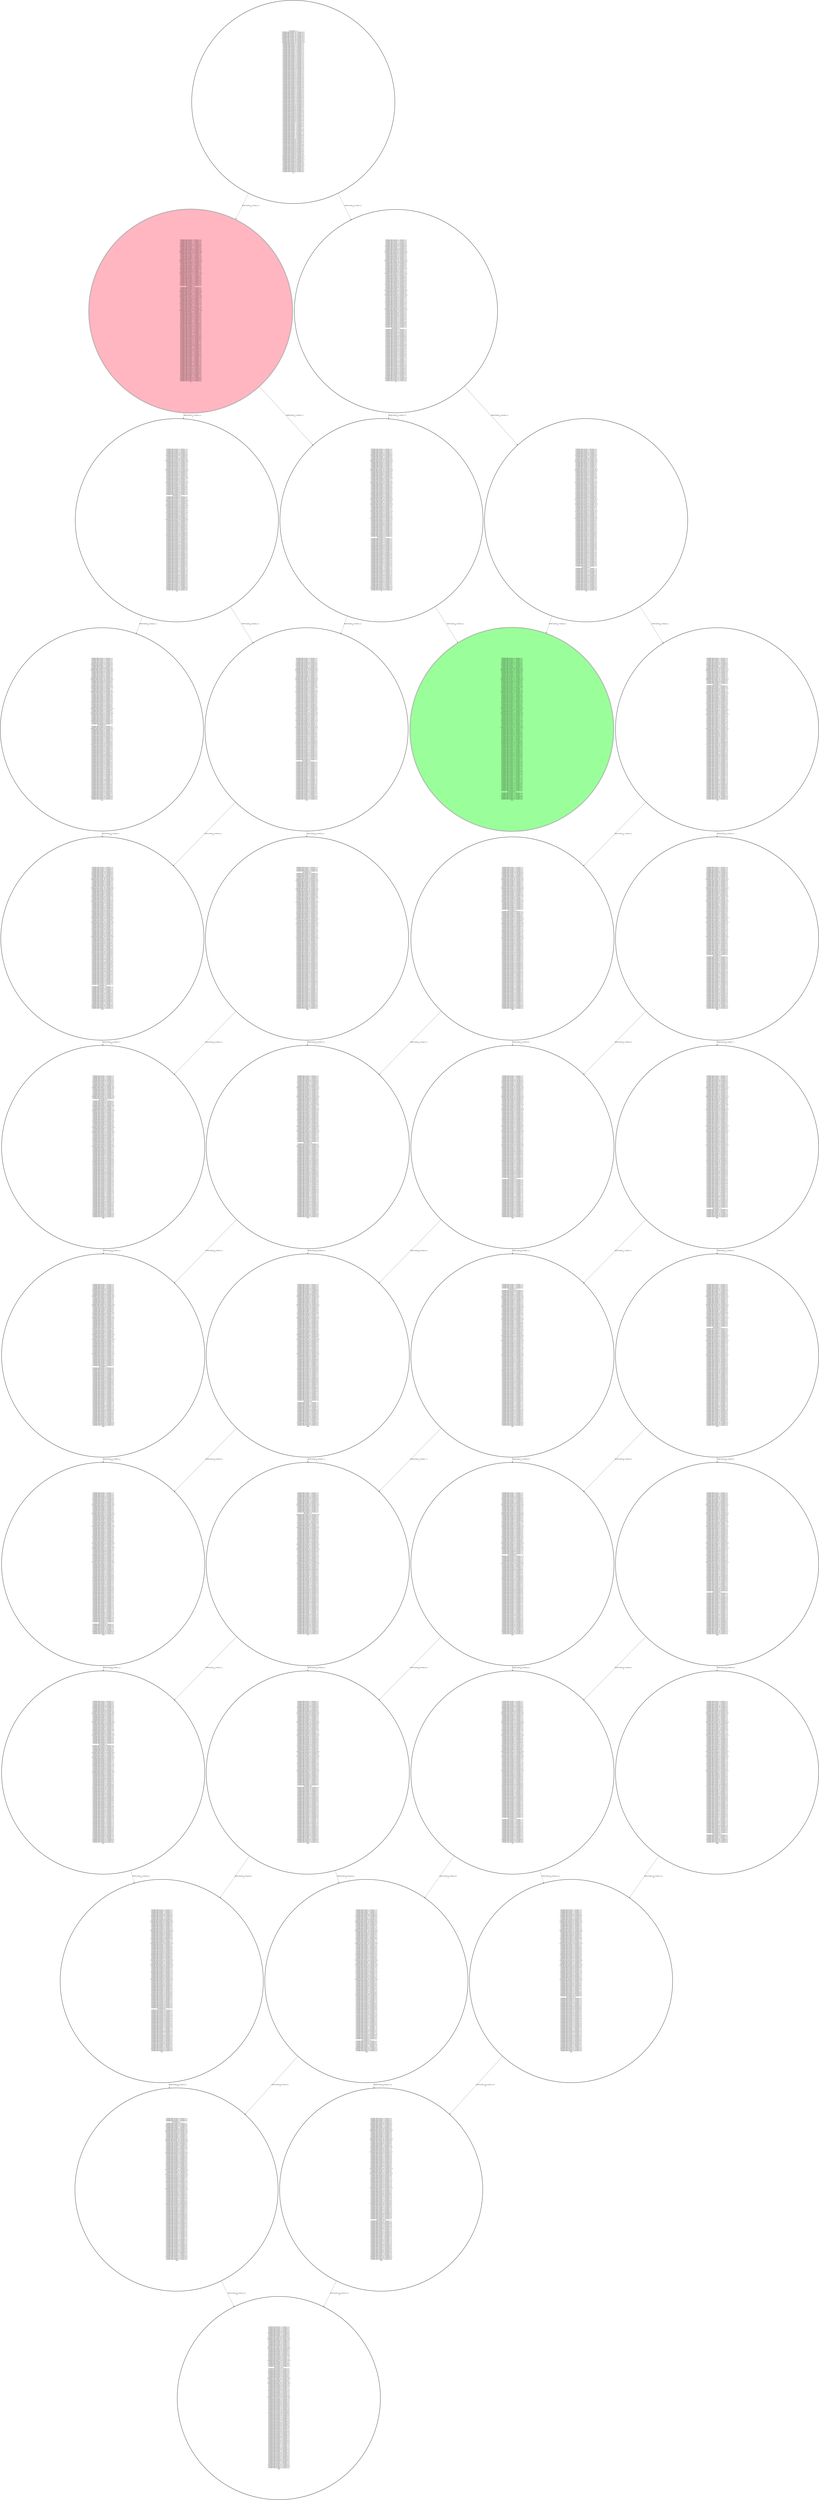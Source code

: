digraph {
"CONNECTED PLACE_3_3 PLACE_3_4\nCONNECTED PLACE_5_3 PLACE_5_2\nCONNECTED PLACE_7_3 PLACE_6_3\nCONNECTED PLACE_4_5 PLACE_5_5\nCONNECTED PLACE_9_4 PLACE_8_4\nCONNECTED PLACE_10_5 PLACE_9_5\nCONNECTED PLACE_7_2 PLACE_8_2\nCONNECTED PLACE_2_4 PLACE_3_4\nCONNECTED PLACE_6_4 PLACE_6_3\nCONNECTED PLACE_9_5 PLACE_10_5\nCONNECTED PLACE_10_3 PLACE_10_2\nCONNECTED PLACE_9_5 PLACE_9_4\nCONNECTED PLACE_4_4 PLACE_4_5\nCONNECTED PLACE_5_2 PLACE_4_2\nCONNECTED PLACE_2_3 PLACE_2_4\nCONNECTED PLACE_6_3 PLACE_5_3\nCONNECTED PLACE_3_5 PLACE_4_5\nCONNECTED PLACE_10_2 PLACE_10_3\nCONNECTED PLACE_10_4 PLACE_9_4\nCONNECTED PLACE_8_4 PLACE_8_3\nAT PLACE_4_5\nCONNECTED PLACE_4_3 PLACE_4_2\nCONNECTED PLACE_8_2 PLACE_8_3\nCONNECTED PLACE_5_4 PLACE_5_3\nCONNECTED PLACE_7_4 PLACE_6_4\nCONNECTED PLACE_9_4 PLACE_10_4\nCONNECTED PLACE_6_2 PLACE_7_2\nCONNECTED PLACE_6_5 PLACE_7_5\nCONNECTED PLACE_3_4 PLACE_3_5\nCONNECTED PLACE_10_4 PLACE_10_3\nCONNECTED PLACE_4_2 PLACE_3_2\nCONNECTED PLACE_3_3 PLACE_3_2\nCONNECTED PLACE_7_3 PLACE_8_3\nCONNECTED PLACE_9_3 PLACE_9_4\nCONNECTED PLACE_5_3 PLACE_5_4\nCONNECTED PLACE_6_5 PLACE_6_4\nCONNECTED PLACE_2_5 PLACE_3_5\nCONNECTED PLACE_9_4 PLACE_9_3\nCONNECTED PLACE_9_2 PLACE_10_2\nCONNECTED PLACE_4_5 PLACE_3_5\nCONNECTED PLACE_5_2 PLACE_6_2\nCONNECTED PLACE_6_4 PLACE_6_5\nCONNECTED PLACE_7_2 PLACE_6_2\nCONNECTED PLACE_10_3 PLACE_10_4\nCONNECTED PLACE_9_5 PLACE_8_5\nCONNECTED PLACE_7_5 PLACE_8_5\nCONNECTED PLACE_3_2 PLACE_3_3\nCONNECTED PLACE_10_5 PLACE_10_4\nCONNECTED PLACE_4_4 PLACE_4_3\nCONNECTED PLACE_4_3 PLACE_4_4\nCONNECTED PLACE_8_3 PLACE_7_3\nCONNECTED PLACE_2_3 PLACE_2_2\nCONNECTED PLACE_6_3 PLACE_7_3\nCONNECTED PLACE_9_3 PLACE_10_3\nCONNECTED PLACE_5_5 PLACE_5_4\nCONNECTED PLACE_3_5 PLACE_2_5\nCONNECTED PLACE_8_4 PLACE_7_4\nCONNECTED PLACE_3_4 PLACE_3_3\nCONNECTED PLACE_9_2 PLACE_9_3\nCONNECTED PLACE_10_4 PLACE_10_5\nCONNECTED PLACE_2_2 PLACE_2_3\nCONNECTED PLACE_5_4 PLACE_5_5\nCONNECTED PLACE_6_2 PLACE_5_2\nCONNECTED PLACE_4_2 PLACE_5_2\nCONNECTED PLACE_8_5 PLACE_9_5\nCONNECTED PLACE_9_3 PLACE_9_2\nCONNECTED PLACE_3_3 PLACE_2_3\nCONNECTED PLACE_5_3 PLACE_6_3\nCONNECTED PLACE_7_3 PLACE_7_4\nCONNECTED PLACE_6_5 PLACE_5_5\nCONNECTED PLACE_7_4 PLACE_8_4\nCONNECTED PLACE_9_4 PLACE_9_5\nCONNECTED PLACE_10_2 PLACE_9_2\nCONNECTED PLACE_9_2 PLACE_8_2\nCONNECTED PLACE_4_5 PLACE_4_4\nCONNECTED PLACE_3_2 PLACE_4_2\nCONNECTED PLACE_5_2 PLACE_5_3\nCONNECTED PLACE_2_4 PLACE_2_3\nCONNECTED PLACE_6_4 PLACE_7_4\nCONNECTED PLACE_7_5 PLACE_6_5\nCONNECTED PLACE_4_4 PLACE_3_4\nCONNECTED PLACE_8_3 PLACE_8_4\nCONNECTED PLACE_8_3 PLACE_8_2\nCONNECTED PLACE_6_3 PLACE_6_4\nCONNECTED PLACE_3_5 PLACE_3_4\nCONNECTED PLACE_5_5 PLACE_4_5\nCONNECTED PLACE_8_2 PLACE_7_2\nCONNECTED PLACE_4_3 PLACE_5_3\nCONNECTED PLACE_8_4 PLACE_9_4\nCONNECTED PLACE_3_4 PLACE_2_4\nCONNECTED PLACE_2_2 PLACE_3_2\nCONNECTED PLACE_5_4 PLACE_6_4\nCONNECTED PLACE_8_5 PLACE_7_5\nCONNECTED PLACE_4_2 PLACE_4_3\nCONNECTED PLACE_7_3 PLACE_7_2\nCONNECTED PLACE_9_3 PLACE_8_3\nCONNECTED PLACE_5_3 PLACE_4_3\nCONNECTED PLACE_3_3 PLACE_4_3\nCONNECTED PLACE_2_5 PLACE_2_4\nCONNECTED PLACE_7_4 PLACE_7_5\nCONNECTED PLACE_7_2 PLACE_7_3\nCONNECTED PLACE_2_4 PLACE_2_5\nCONNECTED PLACE_6_4 PLACE_5_4\nCONNECTED PLACE_3_2 PLACE_2_2\nCONNECTED PLACE_7_5 PLACE_7_4\nCONNECTED PLACE_4_4 PLACE_5_4\nCONNECTED PLACE_8_3 PLACE_9_3\nCONNECTED PLACE_2_3 PLACE_3_3\nCONNECTED PLACE_6_3 PLACE_6_2\nCONNECTED PLACE_5_5 PLACE_6_5\nCONNECTED PLACE_4_3 PLACE_3_3\nCONNECTED PLACE_8_2 PLACE_9_2\nCONNECTED PLACE_8_4 PLACE_8_5\nCONNECTED PLACE_5_4 PLACE_4_4\nCONNECTED PLACE_7_4 PLACE_7_3\nCONNECTED PLACE_6_2 PLACE_6_3\nCONNECTED PLACE_10_3 PLACE_9_3\nCONNECTED PLACE_8_5 PLACE_8_4\nCONNECTED PLACE_3_4 PLACE_4_4\n.406\n" -> "CONNECTED PLACE_3_3 PLACE_3_4\nCONNECTED PLACE_5_3 PLACE_5_2\nCONNECTED PLACE_7_3 PLACE_6_3\nCONNECTED PLACE_4_5 PLACE_5_5\nCONNECTED PLACE_9_4 PLACE_8_4\nCONNECTED PLACE_10_5 PLACE_9_5\nCONNECTED PLACE_7_2 PLACE_8_2\nCONNECTED PLACE_2_4 PLACE_3_4\nCONNECTED PLACE_6_4 PLACE_6_3\nCONNECTED PLACE_9_5 PLACE_10_5\nCONNECTED PLACE_10_3 PLACE_10_2\nCONNECTED PLACE_9_5 PLACE_9_4\nCONNECTED PLACE_4_4 PLACE_4_5\nCONNECTED PLACE_5_2 PLACE_4_2\nCONNECTED PLACE_2_3 PLACE_2_4\nCONNECTED PLACE_6_3 PLACE_5_3\nCONNECTED PLACE_3_5 PLACE_4_5\nCONNECTED PLACE_10_2 PLACE_10_3\nCONNECTED PLACE_10_4 PLACE_9_4\nCONNECTED PLACE_8_4 PLACE_8_3\nCONNECTED PLACE_4_3 PLACE_4_2\nCONNECTED PLACE_8_2 PLACE_8_3\nCONNECTED PLACE_5_4 PLACE_5_3\nCONNECTED PLACE_7_4 PLACE_6_4\nCONNECTED PLACE_9_4 PLACE_10_4\nCONNECTED PLACE_6_2 PLACE_7_2\nCONNECTED PLACE_6_5 PLACE_7_5\nCONNECTED PLACE_3_4 PLACE_3_5\nCONNECTED PLACE_10_4 PLACE_10_3\nCONNECTED PLACE_4_2 PLACE_3_2\nCONNECTED PLACE_3_3 PLACE_3_2\nCONNECTED PLACE_7_3 PLACE_8_3\nCONNECTED PLACE_9_3 PLACE_9_4\nCONNECTED PLACE_5_3 PLACE_5_4\nCONNECTED PLACE_6_5 PLACE_6_4\nCONNECTED PLACE_2_5 PLACE_3_5\nCONNECTED PLACE_9_4 PLACE_9_3\nCONNECTED PLACE_9_2 PLACE_10_2\nCONNECTED PLACE_4_5 PLACE_3_5\nCONNECTED PLACE_5_2 PLACE_6_2\nCONNECTED PLACE_6_4 PLACE_6_5\nCONNECTED PLACE_7_2 PLACE_6_2\nCONNECTED PLACE_10_3 PLACE_10_4\nCONNECTED PLACE_9_5 PLACE_8_5\nCONNECTED PLACE_7_5 PLACE_8_5\nCONNECTED PLACE_3_2 PLACE_3_3\nCONNECTED PLACE_10_5 PLACE_10_4\nCONNECTED PLACE_4_4 PLACE_4_3\nCONNECTED PLACE_4_3 PLACE_4_4\nCONNECTED PLACE_8_3 PLACE_7_3\nCONNECTED PLACE_2_3 PLACE_2_2\nCONNECTED PLACE_6_3 PLACE_7_3\nCONNECTED PLACE_9_3 PLACE_10_3\nCONNECTED PLACE_5_5 PLACE_5_4\nCONNECTED PLACE_3_5 PLACE_2_5\nCONNECTED PLACE_8_4 PLACE_7_4\nCONNECTED PLACE_3_4 PLACE_3_3\nCONNECTED PLACE_9_2 PLACE_9_3\nCONNECTED PLACE_10_4 PLACE_10_5\nCONNECTED PLACE_2_2 PLACE_2_3\nCONNECTED PLACE_5_4 PLACE_5_5\nCONNECTED PLACE_6_2 PLACE_5_2\nCONNECTED PLACE_4_2 PLACE_5_2\nCONNECTED PLACE_8_5 PLACE_9_5\nCONNECTED PLACE_9_3 PLACE_9_2\nCONNECTED PLACE_3_3 PLACE_2_3\nCONNECTED PLACE_5_3 PLACE_6_3\nCONNECTED PLACE_7_3 PLACE_7_4\nCONNECTED PLACE_6_5 PLACE_5_5\nAT PLACE_5_5\nCONNECTED PLACE_7_4 PLACE_8_4\nCONNECTED PLACE_9_4 PLACE_9_5\nCONNECTED PLACE_10_2 PLACE_9_2\nCONNECTED PLACE_9_2 PLACE_8_2\nCONNECTED PLACE_4_5 PLACE_4_4\nCONNECTED PLACE_3_2 PLACE_4_2\nCONNECTED PLACE_5_2 PLACE_5_3\nCONNECTED PLACE_2_4 PLACE_2_3\nCONNECTED PLACE_6_4 PLACE_7_4\nCONNECTED PLACE_7_5 PLACE_6_5\nCONNECTED PLACE_4_4 PLACE_3_4\nCONNECTED PLACE_8_3 PLACE_8_4\nCONNECTED PLACE_8_3 PLACE_8_2\nCONNECTED PLACE_6_3 PLACE_6_4\nCONNECTED PLACE_3_5 PLACE_3_4\nCONNECTED PLACE_5_5 PLACE_4_5\nCONNECTED PLACE_8_2 PLACE_7_2\nCONNECTED PLACE_4_3 PLACE_5_3\nCONNECTED PLACE_8_4 PLACE_9_4\nCONNECTED PLACE_3_4 PLACE_2_4\nCONNECTED PLACE_2_2 PLACE_3_2\nCONNECTED PLACE_5_4 PLACE_6_4\nCONNECTED PLACE_8_5 PLACE_7_5\nCONNECTED PLACE_4_2 PLACE_4_3\nCONNECTED PLACE_7_3 PLACE_7_2\nCONNECTED PLACE_9_3 PLACE_8_3\nCONNECTED PLACE_5_3 PLACE_4_3\nCONNECTED PLACE_3_3 PLACE_4_3\nCONNECTED PLACE_2_5 PLACE_2_4\nCONNECTED PLACE_7_4 PLACE_7_5\nCONNECTED PLACE_7_2 PLACE_7_3\nCONNECTED PLACE_2_4 PLACE_2_5\nCONNECTED PLACE_6_4 PLACE_5_4\nCONNECTED PLACE_3_2 PLACE_2_2\nCONNECTED PLACE_7_5 PLACE_7_4\nCONNECTED PLACE_4_4 PLACE_5_4\nCONNECTED PLACE_8_3 PLACE_9_3\nCONNECTED PLACE_2_3 PLACE_3_3\nCONNECTED PLACE_6_3 PLACE_6_2\nCONNECTED PLACE_5_5 PLACE_6_5\nCONNECTED PLACE_4_3 PLACE_3_3\nCONNECTED PLACE_8_2 PLACE_9_2\nCONNECTED PLACE_8_4 PLACE_8_5\nCONNECTED PLACE_5_4 PLACE_4_4\nCONNECTED PLACE_7_4 PLACE_7_3\nCONNECTED PLACE_6_2 PLACE_6_3\nCONNECTED PLACE_10_3 PLACE_9_3\nCONNECTED PLACE_8_5 PLACE_8_4\nCONNECTED PLACE_3_4 PLACE_4_4\n.469\n"[label="MOVE PLACE_4_5 PLACE_5_5\n1.0\n"];
"CONNECTED PLACE_3_3 PLACE_3_4\nCONNECTED PLACE_5_3 PLACE_5_2\nCONNECTED PLACE_7_3 PLACE_6_3\nCONNECTED PLACE_4_5 PLACE_5_5\nCONNECTED PLACE_9_4 PLACE_8_4\nCONNECTED PLACE_10_5 PLACE_9_5\nCONNECTED PLACE_7_2 PLACE_8_2\nCONNECTED PLACE_2_4 PLACE_3_4\nCONNECTED PLACE_6_4 PLACE_6_3\nCONNECTED PLACE_9_5 PLACE_10_5\nCONNECTED PLACE_10_3 PLACE_10_2\nCONNECTED PLACE_9_5 PLACE_9_4\nCONNECTED PLACE_4_4 PLACE_4_5\nCONNECTED PLACE_5_2 PLACE_4_2\nCONNECTED PLACE_2_3 PLACE_2_4\nCONNECTED PLACE_6_3 PLACE_5_3\nCONNECTED PLACE_3_5 PLACE_4_5\nCONNECTED PLACE_10_2 PLACE_10_3\nCONNECTED PLACE_10_4 PLACE_9_4\nCONNECTED PLACE_8_4 PLACE_8_3\nCONNECTED PLACE_4_3 PLACE_4_2\nCONNECTED PLACE_8_2 PLACE_8_3\nCONNECTED PLACE_5_4 PLACE_5_3\nCONNECTED PLACE_7_4 PLACE_6_4\nCONNECTED PLACE_9_4 PLACE_10_4\nCONNECTED PLACE_6_2 PLACE_7_2\nCONNECTED PLACE_6_5 PLACE_7_5\nCONNECTED PLACE_3_4 PLACE_3_5\nCONNECTED PLACE_10_4 PLACE_10_3\nCONNECTED PLACE_4_2 PLACE_3_2\nCONNECTED PLACE_3_3 PLACE_3_2\nCONNECTED PLACE_7_3 PLACE_8_3\nCONNECTED PLACE_9_3 PLACE_9_4\nCONNECTED PLACE_5_3 PLACE_5_4\nCONNECTED PLACE_6_5 PLACE_6_4\nCONNECTED PLACE_2_5 PLACE_3_5\nCONNECTED PLACE_9_4 PLACE_9_3\nCONNECTED PLACE_9_2 PLACE_10_2\nCONNECTED PLACE_4_5 PLACE_3_5\nCONNECTED PLACE_5_2 PLACE_6_2\nCONNECTED PLACE_6_4 PLACE_6_5\nCONNECTED PLACE_7_2 PLACE_6_2\nCONNECTED PLACE_10_3 PLACE_10_4\nCONNECTED PLACE_9_5 PLACE_8_5\nCONNECTED PLACE_7_5 PLACE_8_5\nCONNECTED PLACE_3_2 PLACE_3_3\nCONNECTED PLACE_10_5 PLACE_10_4\nCONNECTED PLACE_4_4 PLACE_4_3\nCONNECTED PLACE_4_3 PLACE_4_4\nCONNECTED PLACE_8_3 PLACE_7_3\nCONNECTED PLACE_2_3 PLACE_2_2\nCONNECTED PLACE_6_3 PLACE_7_3\nCONNECTED PLACE_9_3 PLACE_10_3\nCONNECTED PLACE_5_5 PLACE_5_4\nCONNECTED PLACE_3_5 PLACE_2_5\nCONNECTED PLACE_8_4 PLACE_7_4\nCONNECTED PLACE_3_4 PLACE_3_3\nCONNECTED PLACE_9_2 PLACE_9_3\nCONNECTED PLACE_10_4 PLACE_10_5\nCONNECTED PLACE_2_2 PLACE_2_3\nCONNECTED PLACE_5_4 PLACE_5_5\nCONNECTED PLACE_6_2 PLACE_5_2\nCONNECTED PLACE_4_2 PLACE_5_2\nCONNECTED PLACE_8_5 PLACE_9_5\nCONNECTED PLACE_9_3 PLACE_9_2\nCONNECTED PLACE_3_3 PLACE_2_3\nCONNECTED PLACE_5_3 PLACE_6_3\nCONNECTED PLACE_7_3 PLACE_7_4\nCONNECTED PLACE_6_5 PLACE_5_5\nCONNECTED PLACE_7_4 PLACE_8_4\nCONNECTED PLACE_9_4 PLACE_9_5\nCONNECTED PLACE_10_2 PLACE_9_2\nCONNECTED PLACE_9_2 PLACE_8_2\nCONNECTED PLACE_4_5 PLACE_4_4\nCONNECTED PLACE_3_2 PLACE_4_2\nCONNECTED PLACE_5_2 PLACE_5_3\nCONNECTED PLACE_2_4 PLACE_2_3\nCONNECTED PLACE_6_4 PLACE_7_4\nCONNECTED PLACE_7_5 PLACE_6_5\nCONNECTED PLACE_4_4 PLACE_3_4\nCONNECTED PLACE_8_3 PLACE_8_4\nCONNECTED PLACE_8_3 PLACE_8_2\nCONNECTED PLACE_6_3 PLACE_6_4\nAT PLACE_8_5\nCONNECTED PLACE_3_5 PLACE_3_4\nCONNECTED PLACE_5_5 PLACE_4_5\nCONNECTED PLACE_8_2 PLACE_7_2\nCONNECTED PLACE_4_3 PLACE_5_3\nCONNECTED PLACE_8_4 PLACE_9_4\nCONNECTED PLACE_3_4 PLACE_2_4\nCONNECTED PLACE_2_2 PLACE_3_2\nCONNECTED PLACE_5_4 PLACE_6_4\nCONNECTED PLACE_8_5 PLACE_7_5\nCONNECTED PLACE_4_2 PLACE_4_3\nCONNECTED PLACE_7_3 PLACE_7_2\nCONNECTED PLACE_9_3 PLACE_8_3\nCONNECTED PLACE_5_3 PLACE_4_3\nCONNECTED PLACE_3_3 PLACE_4_3\nCONNECTED PLACE_2_5 PLACE_2_4\nCONNECTED PLACE_7_4 PLACE_7_5\nCONNECTED PLACE_7_2 PLACE_7_3\nCONNECTED PLACE_2_4 PLACE_2_5\nCONNECTED PLACE_6_4 PLACE_5_4\nCONNECTED PLACE_3_2 PLACE_2_2\nCONNECTED PLACE_7_5 PLACE_7_4\nCONNECTED PLACE_4_4 PLACE_5_4\nCONNECTED PLACE_8_3 PLACE_9_3\nCONNECTED PLACE_2_3 PLACE_3_3\nCONNECTED PLACE_6_3 PLACE_6_2\nCONNECTED PLACE_5_5 PLACE_6_5\nCONNECTED PLACE_4_3 PLACE_3_3\nCONNECTED PLACE_8_2 PLACE_9_2\nCONNECTED PLACE_8_4 PLACE_8_5\nCONNECTED PLACE_5_4 PLACE_4_4\nCONNECTED PLACE_7_4 PLACE_7_3\nCONNECTED PLACE_6_2 PLACE_6_3\nCONNECTED PLACE_10_3 PLACE_9_3\nCONNECTED PLACE_8_5 PLACE_8_4\nCONNECTED PLACE_3_4 PLACE_4_4\n.576\n" -> "CONNECTED PLACE_3_3 PLACE_3_4\nCONNECTED PLACE_5_3 PLACE_5_2\nCONNECTED PLACE_7_3 PLACE_6_3\nAT PLACE_9_5\nCONNECTED PLACE_4_5 PLACE_5_5\nCONNECTED PLACE_9_4 PLACE_8_4\nCONNECTED PLACE_10_5 PLACE_9_5\nCONNECTED PLACE_7_2 PLACE_8_2\nCONNECTED PLACE_2_4 PLACE_3_4\nCONNECTED PLACE_6_4 PLACE_6_3\nCONNECTED PLACE_9_5 PLACE_10_5\nCONNECTED PLACE_10_3 PLACE_10_2\nCONNECTED PLACE_9_5 PLACE_9_4\nCONNECTED PLACE_4_4 PLACE_4_5\nCONNECTED PLACE_5_2 PLACE_4_2\nCONNECTED PLACE_2_3 PLACE_2_4\nCONNECTED PLACE_6_3 PLACE_5_3\nCONNECTED PLACE_3_5 PLACE_4_5\nCONNECTED PLACE_10_2 PLACE_10_3\nCONNECTED PLACE_10_4 PLACE_9_4\nCONNECTED PLACE_8_4 PLACE_8_3\nCONNECTED PLACE_4_3 PLACE_4_2\nCONNECTED PLACE_8_2 PLACE_8_3\nCONNECTED PLACE_5_4 PLACE_5_3\nCONNECTED PLACE_7_4 PLACE_6_4\nCONNECTED PLACE_9_4 PLACE_10_4\nCONNECTED PLACE_6_2 PLACE_7_2\nCONNECTED PLACE_6_5 PLACE_7_5\nCONNECTED PLACE_3_4 PLACE_3_5\nCONNECTED PLACE_10_4 PLACE_10_3\nCONNECTED PLACE_4_2 PLACE_3_2\nCONNECTED PLACE_3_3 PLACE_3_2\nCONNECTED PLACE_7_3 PLACE_8_3\nCONNECTED PLACE_9_3 PLACE_9_4\nCONNECTED PLACE_5_3 PLACE_5_4\nCONNECTED PLACE_6_5 PLACE_6_4\nCONNECTED PLACE_2_5 PLACE_3_5\nCONNECTED PLACE_9_4 PLACE_9_3\nCONNECTED PLACE_9_2 PLACE_10_2\nCONNECTED PLACE_4_5 PLACE_3_5\nCONNECTED PLACE_5_2 PLACE_6_2\nCONNECTED PLACE_6_4 PLACE_6_5\nCONNECTED PLACE_7_2 PLACE_6_2\nCONNECTED PLACE_10_3 PLACE_10_4\nCONNECTED PLACE_9_5 PLACE_8_5\nCONNECTED PLACE_7_5 PLACE_8_5\nCONNECTED PLACE_3_2 PLACE_3_3\nCONNECTED PLACE_10_5 PLACE_10_4\nCONNECTED PLACE_4_4 PLACE_4_3\nCONNECTED PLACE_4_3 PLACE_4_4\nCONNECTED PLACE_8_3 PLACE_7_3\nCONNECTED PLACE_2_3 PLACE_2_2\nCONNECTED PLACE_6_3 PLACE_7_3\nCONNECTED PLACE_9_3 PLACE_10_3\nCONNECTED PLACE_5_5 PLACE_5_4\nCONNECTED PLACE_3_5 PLACE_2_5\nCONNECTED PLACE_8_4 PLACE_7_4\nCONNECTED PLACE_3_4 PLACE_3_3\nCONNECTED PLACE_9_2 PLACE_9_3\nCONNECTED PLACE_10_4 PLACE_10_5\nCONNECTED PLACE_2_2 PLACE_2_3\nCONNECTED PLACE_5_4 PLACE_5_5\nCONNECTED PLACE_6_2 PLACE_5_2\nCONNECTED PLACE_4_2 PLACE_5_2\nCONNECTED PLACE_8_5 PLACE_9_5\nCONNECTED PLACE_9_3 PLACE_9_2\nCONNECTED PLACE_3_3 PLACE_2_3\nCONNECTED PLACE_5_3 PLACE_6_3\nCONNECTED PLACE_7_3 PLACE_7_4\nCONNECTED PLACE_6_5 PLACE_5_5\nCONNECTED PLACE_7_4 PLACE_8_4\nCONNECTED PLACE_9_4 PLACE_9_5\nCONNECTED PLACE_10_2 PLACE_9_2\nCONNECTED PLACE_9_2 PLACE_8_2\nCONNECTED PLACE_4_5 PLACE_4_4\nCONNECTED PLACE_3_2 PLACE_4_2\nCONNECTED PLACE_5_2 PLACE_5_3\nCONNECTED PLACE_2_4 PLACE_2_3\nCONNECTED PLACE_6_4 PLACE_7_4\nCONNECTED PLACE_7_5 PLACE_6_5\nCONNECTED PLACE_4_4 PLACE_3_4\nCONNECTED PLACE_8_3 PLACE_8_4\nCONNECTED PLACE_8_3 PLACE_8_2\nCONNECTED PLACE_6_3 PLACE_6_4\nCONNECTED PLACE_3_5 PLACE_3_4\nCONNECTED PLACE_5_5 PLACE_4_5\nCONNECTED PLACE_8_2 PLACE_7_2\nCONNECTED PLACE_4_3 PLACE_5_3\nCONNECTED PLACE_8_4 PLACE_9_4\nCONNECTED PLACE_3_4 PLACE_2_4\nCONNECTED PLACE_2_2 PLACE_3_2\nCONNECTED PLACE_5_4 PLACE_6_4\nCONNECTED PLACE_8_5 PLACE_7_5\nCONNECTED PLACE_4_2 PLACE_4_3\nCONNECTED PLACE_7_3 PLACE_7_2\nCONNECTED PLACE_9_3 PLACE_8_3\nCONNECTED PLACE_5_3 PLACE_4_3\nCONNECTED PLACE_3_3 PLACE_4_3\nCONNECTED PLACE_2_5 PLACE_2_4\nCONNECTED PLACE_7_4 PLACE_7_5\nCONNECTED PLACE_7_2 PLACE_7_3\nCONNECTED PLACE_2_4 PLACE_2_5\nCONNECTED PLACE_6_4 PLACE_5_4\nCONNECTED PLACE_3_2 PLACE_2_2\nCONNECTED PLACE_7_5 PLACE_7_4\nCONNECTED PLACE_4_4 PLACE_5_4\nCONNECTED PLACE_8_3 PLACE_9_3\nCONNECTED PLACE_2_3 PLACE_3_3\nCONNECTED PLACE_6_3 PLACE_6_2\nCONNECTED PLACE_5_5 PLACE_6_5\nCONNECTED PLACE_4_3 PLACE_3_3\nCONNECTED PLACE_8_2 PLACE_9_2\nCONNECTED PLACE_8_4 PLACE_8_5\nCONNECTED PLACE_5_4 PLACE_4_4\nCONNECTED PLACE_7_4 PLACE_7_3\nCONNECTED PLACE_6_2 PLACE_6_3\nCONNECTED PLACE_10_3 PLACE_9_3\nCONNECTED PLACE_8_5 PLACE_8_4\nCONNECTED PLACE_3_4 PLACE_4_4\n.594\n"[label="MOVE PLACE_8_5 PLACE_9_5\n1.0\n"];
"CONNECTED PLACE_3_3 PLACE_3_4\nCONNECTED PLACE_5_3 PLACE_5_2\nCONNECTED PLACE_7_3 PLACE_6_3\nAT PLACE_9_5\nCONNECTED PLACE_4_5 PLACE_5_5\nCONNECTED PLACE_9_4 PLACE_8_4\nCONNECTED PLACE_10_5 PLACE_9_5\nCONNECTED PLACE_7_2 PLACE_8_2\nCONNECTED PLACE_2_4 PLACE_3_4\nCONNECTED PLACE_6_4 PLACE_6_3\nCONNECTED PLACE_9_5 PLACE_10_5\nCONNECTED PLACE_10_3 PLACE_10_2\nCONNECTED PLACE_9_5 PLACE_9_4\nCONNECTED PLACE_4_4 PLACE_4_5\nCONNECTED PLACE_5_2 PLACE_4_2\nCONNECTED PLACE_2_3 PLACE_2_4\nCONNECTED PLACE_6_3 PLACE_5_3\nCONNECTED PLACE_3_5 PLACE_4_5\nCONNECTED PLACE_10_2 PLACE_10_3\nCONNECTED PLACE_10_4 PLACE_9_4\nCONNECTED PLACE_8_4 PLACE_8_3\nCONNECTED PLACE_4_3 PLACE_4_2\nCONNECTED PLACE_8_2 PLACE_8_3\nCONNECTED PLACE_5_4 PLACE_5_3\nCONNECTED PLACE_7_4 PLACE_6_4\nCONNECTED PLACE_9_4 PLACE_10_4\nCONNECTED PLACE_6_2 PLACE_7_2\nCONNECTED PLACE_6_5 PLACE_7_5\nCONNECTED PLACE_3_4 PLACE_3_5\nCONNECTED PLACE_10_4 PLACE_10_3\nCONNECTED PLACE_4_2 PLACE_3_2\nCONNECTED PLACE_3_3 PLACE_3_2\nCONNECTED PLACE_7_3 PLACE_8_3\nCONNECTED PLACE_9_3 PLACE_9_4\nCONNECTED PLACE_5_3 PLACE_5_4\nCONNECTED PLACE_6_5 PLACE_6_4\nCONNECTED PLACE_2_5 PLACE_3_5\nCONNECTED PLACE_9_4 PLACE_9_3\nCONNECTED PLACE_9_2 PLACE_10_2\nCONNECTED PLACE_4_5 PLACE_3_5\nCONNECTED PLACE_5_2 PLACE_6_2\nCONNECTED PLACE_6_4 PLACE_6_5\nCONNECTED PLACE_7_2 PLACE_6_2\nCONNECTED PLACE_10_3 PLACE_10_4\nCONNECTED PLACE_9_5 PLACE_8_5\nCONNECTED PLACE_7_5 PLACE_8_5\nCONNECTED PLACE_3_2 PLACE_3_3\nCONNECTED PLACE_10_5 PLACE_10_4\nCONNECTED PLACE_4_4 PLACE_4_3\nCONNECTED PLACE_4_3 PLACE_4_4\nCONNECTED PLACE_8_3 PLACE_7_3\nCONNECTED PLACE_2_3 PLACE_2_2\nCONNECTED PLACE_6_3 PLACE_7_3\nCONNECTED PLACE_9_3 PLACE_10_3\nCONNECTED PLACE_5_5 PLACE_5_4\nCONNECTED PLACE_3_5 PLACE_2_5\nCONNECTED PLACE_8_4 PLACE_7_4\nCONNECTED PLACE_3_4 PLACE_3_3\nCONNECTED PLACE_9_2 PLACE_9_3\nCONNECTED PLACE_10_4 PLACE_10_5\nCONNECTED PLACE_2_2 PLACE_2_3\nCONNECTED PLACE_5_4 PLACE_5_5\nCONNECTED PLACE_6_2 PLACE_5_2\nCONNECTED PLACE_4_2 PLACE_5_2\nCONNECTED PLACE_8_5 PLACE_9_5\nCONNECTED PLACE_9_3 PLACE_9_2\nCONNECTED PLACE_3_3 PLACE_2_3\nCONNECTED PLACE_5_3 PLACE_6_3\nCONNECTED PLACE_7_3 PLACE_7_4\nCONNECTED PLACE_6_5 PLACE_5_5\nCONNECTED PLACE_7_4 PLACE_8_4\nCONNECTED PLACE_9_4 PLACE_9_5\nCONNECTED PLACE_10_2 PLACE_9_2\nCONNECTED PLACE_9_2 PLACE_8_2\nCONNECTED PLACE_4_5 PLACE_4_4\nCONNECTED PLACE_3_2 PLACE_4_2\nCONNECTED PLACE_5_2 PLACE_5_3\nCONNECTED PLACE_2_4 PLACE_2_3\nCONNECTED PLACE_6_4 PLACE_7_4\nCONNECTED PLACE_7_5 PLACE_6_5\nCONNECTED PLACE_4_4 PLACE_3_4\nCONNECTED PLACE_8_3 PLACE_8_4\nCONNECTED PLACE_8_3 PLACE_8_2\nCONNECTED PLACE_6_3 PLACE_6_4\nCONNECTED PLACE_3_5 PLACE_3_4\nCONNECTED PLACE_5_5 PLACE_4_5\nCONNECTED PLACE_8_2 PLACE_7_2\nCONNECTED PLACE_4_3 PLACE_5_3\nCONNECTED PLACE_8_4 PLACE_9_4\nCONNECTED PLACE_3_4 PLACE_2_4\nCONNECTED PLACE_2_2 PLACE_3_2\nCONNECTED PLACE_5_4 PLACE_6_4\nCONNECTED PLACE_8_5 PLACE_7_5\nCONNECTED PLACE_4_2 PLACE_4_3\nCONNECTED PLACE_7_3 PLACE_7_2\nCONNECTED PLACE_9_3 PLACE_8_3\nCONNECTED PLACE_5_3 PLACE_4_3\nCONNECTED PLACE_3_3 PLACE_4_3\nCONNECTED PLACE_2_5 PLACE_2_4\nCONNECTED PLACE_7_4 PLACE_7_5\nCONNECTED PLACE_7_2 PLACE_7_3\nCONNECTED PLACE_2_4 PLACE_2_5\nCONNECTED PLACE_6_4 PLACE_5_4\nCONNECTED PLACE_3_2 PLACE_2_2\nCONNECTED PLACE_7_5 PLACE_7_4\nCONNECTED PLACE_4_4 PLACE_5_4\nCONNECTED PLACE_8_3 PLACE_9_3\nCONNECTED PLACE_2_3 PLACE_3_3\nCONNECTED PLACE_6_3 PLACE_6_2\nCONNECTED PLACE_5_5 PLACE_6_5\nCONNECTED PLACE_4_3 PLACE_3_3\nCONNECTED PLACE_8_2 PLACE_9_2\nCONNECTED PLACE_8_4 PLACE_8_5\nCONNECTED PLACE_5_4 PLACE_4_4\nCONNECTED PLACE_7_4 PLACE_7_3\nCONNECTED PLACE_6_2 PLACE_6_3\nCONNECTED PLACE_10_3 PLACE_9_3\nCONNECTED PLACE_8_5 PLACE_8_4\nCONNECTED PLACE_3_4 PLACE_4_4\n.594\n" -> "CONNECTED PLACE_3_3 PLACE_3_4\nCONNECTED PLACE_5_3 PLACE_5_2\nCONNECTED PLACE_7_3 PLACE_6_3\nCONNECTED PLACE_4_5 PLACE_5_5\nCONNECTED PLACE_9_4 PLACE_8_4\nCONNECTED PLACE_10_5 PLACE_9_5\nCONNECTED PLACE_7_2 PLACE_8_2\nCONNECTED PLACE_2_4 PLACE_3_4\nCONNECTED PLACE_6_4 PLACE_6_3\nCONNECTED PLACE_9_5 PLACE_10_5\nCONNECTED PLACE_10_3 PLACE_10_2\nCONNECTED PLACE_9_5 PLACE_9_4\nCONNECTED PLACE_4_4 PLACE_4_5\nCONNECTED PLACE_5_2 PLACE_4_2\nCONNECTED PLACE_2_3 PLACE_2_4\nCONNECTED PLACE_6_3 PLACE_5_3\nCONNECTED PLACE_3_5 PLACE_4_5\nCONNECTED PLACE_10_2 PLACE_10_3\nCONNECTED PLACE_10_4 PLACE_9_4\nCONNECTED PLACE_8_4 PLACE_8_3\nCONNECTED PLACE_4_3 PLACE_4_2\nCONNECTED PLACE_8_2 PLACE_8_3\nCONNECTED PLACE_5_4 PLACE_5_3\nCONNECTED PLACE_7_4 PLACE_6_4\nCONNECTED PLACE_9_4 PLACE_10_4\nCONNECTED PLACE_6_2 PLACE_7_2\nCONNECTED PLACE_6_5 PLACE_7_5\nCONNECTED PLACE_3_4 PLACE_3_5\nCONNECTED PLACE_10_4 PLACE_10_3\nCONNECTED PLACE_4_2 PLACE_3_2\nCONNECTED PLACE_3_3 PLACE_3_2\nCONNECTED PLACE_7_3 PLACE_8_3\nCONNECTED PLACE_9_3 PLACE_9_4\nCONNECTED PLACE_5_3 PLACE_5_4\nAT PLACE_10_5\nCONNECTED PLACE_6_5 PLACE_6_4\nCONNECTED PLACE_2_5 PLACE_3_5\nCONNECTED PLACE_9_4 PLACE_9_3\nCONNECTED PLACE_9_2 PLACE_10_2\nCONNECTED PLACE_4_5 PLACE_3_5\nCONNECTED PLACE_5_2 PLACE_6_2\nCONNECTED PLACE_6_4 PLACE_6_5\nCONNECTED PLACE_7_2 PLACE_6_2\nCONNECTED PLACE_10_3 PLACE_10_4\nCONNECTED PLACE_9_5 PLACE_8_5\nCONNECTED PLACE_7_5 PLACE_8_5\nCONNECTED PLACE_3_2 PLACE_3_3\nCONNECTED PLACE_10_5 PLACE_10_4\nCONNECTED PLACE_4_4 PLACE_4_3\nCONNECTED PLACE_4_3 PLACE_4_4\nCONNECTED PLACE_8_3 PLACE_7_3\nCONNECTED PLACE_2_3 PLACE_2_2\nCONNECTED PLACE_6_3 PLACE_7_3\nCONNECTED PLACE_9_3 PLACE_10_3\nCONNECTED PLACE_5_5 PLACE_5_4\nCONNECTED PLACE_3_5 PLACE_2_5\nCONNECTED PLACE_8_4 PLACE_7_4\nCONNECTED PLACE_3_4 PLACE_3_3\nCONNECTED PLACE_9_2 PLACE_9_3\nCONNECTED PLACE_10_4 PLACE_10_5\nCONNECTED PLACE_2_2 PLACE_2_3\nCONNECTED PLACE_5_4 PLACE_5_5\nCONNECTED PLACE_6_2 PLACE_5_2\nCONNECTED PLACE_4_2 PLACE_5_2\nCONNECTED PLACE_8_5 PLACE_9_5\nCONNECTED PLACE_9_3 PLACE_9_2\nCONNECTED PLACE_3_3 PLACE_2_3\nCONNECTED PLACE_5_3 PLACE_6_3\nCONNECTED PLACE_7_3 PLACE_7_4\nCONNECTED PLACE_6_5 PLACE_5_5\nCONNECTED PLACE_7_4 PLACE_8_4\nCONNECTED PLACE_9_4 PLACE_9_5\nCONNECTED PLACE_10_2 PLACE_9_2\nCONNECTED PLACE_9_2 PLACE_8_2\nCONNECTED PLACE_4_5 PLACE_4_4\nCONNECTED PLACE_3_2 PLACE_4_2\nCONNECTED PLACE_5_2 PLACE_5_3\nCONNECTED PLACE_2_4 PLACE_2_3\nCONNECTED PLACE_6_4 PLACE_7_4\nCONNECTED PLACE_7_5 PLACE_6_5\nCONNECTED PLACE_4_4 PLACE_3_4\nCONNECTED PLACE_8_3 PLACE_8_4\nCONNECTED PLACE_8_3 PLACE_8_2\nCONNECTED PLACE_6_3 PLACE_6_4\nCONNECTED PLACE_3_5 PLACE_3_4\nCONNECTED PLACE_5_5 PLACE_4_5\nCONNECTED PLACE_8_2 PLACE_7_2\nCONNECTED PLACE_4_3 PLACE_5_3\nCONNECTED PLACE_8_4 PLACE_9_4\nCONNECTED PLACE_3_4 PLACE_2_4\nCONNECTED PLACE_2_2 PLACE_3_2\nCONNECTED PLACE_5_4 PLACE_6_4\nCONNECTED PLACE_8_5 PLACE_7_5\nCONNECTED PLACE_4_2 PLACE_4_3\nCONNECTED PLACE_7_3 PLACE_7_2\nCONNECTED PLACE_9_3 PLACE_8_3\nCONNECTED PLACE_5_3 PLACE_4_3\nCONNECTED PLACE_3_3 PLACE_4_3\nCONNECTED PLACE_2_5 PLACE_2_4\nCONNECTED PLACE_7_4 PLACE_7_5\nCONNECTED PLACE_7_2 PLACE_7_3\nCONNECTED PLACE_2_4 PLACE_2_5\nCONNECTED PLACE_6_4 PLACE_5_4\nCONNECTED PLACE_3_2 PLACE_2_2\nCONNECTED PLACE_7_5 PLACE_7_4\nCONNECTED PLACE_4_4 PLACE_5_4\nCONNECTED PLACE_8_3 PLACE_9_3\nCONNECTED PLACE_2_3 PLACE_3_3\nCONNECTED PLACE_6_3 PLACE_6_2\nCONNECTED PLACE_5_5 PLACE_6_5\nCONNECTED PLACE_4_3 PLACE_3_3\nCONNECTED PLACE_8_2 PLACE_9_2\nCONNECTED PLACE_8_4 PLACE_8_5\nCONNECTED PLACE_5_4 PLACE_4_4\nCONNECTED PLACE_7_4 PLACE_7_3\nCONNECTED PLACE_6_2 PLACE_6_3\nCONNECTED PLACE_10_3 PLACE_9_3\nCONNECTED PLACE_8_5 PLACE_8_4\nCONNECTED PLACE_3_4 PLACE_4_4\n.625\n"[label="MOVE PLACE_9_5 PLACE_10_5\n1.0\n"];
"CONNECTED PLACE_3_3 PLACE_3_4\nCONNECTED PLACE_5_3 PLACE_5_2\nCONNECTED PLACE_7_3 PLACE_6_3\nCONNECTED PLACE_4_5 PLACE_5_5\nCONNECTED PLACE_9_4 PLACE_8_4\nCONNECTED PLACE_10_5 PLACE_9_5\nCONNECTED PLACE_7_2 PLACE_8_2\nCONNECTED PLACE_2_4 PLACE_3_4\nCONNECTED PLACE_6_4 PLACE_6_3\nCONNECTED PLACE_9_5 PLACE_10_5\nCONNECTED PLACE_10_3 PLACE_10_2\nCONNECTED PLACE_9_5 PLACE_9_4\nCONNECTED PLACE_4_4 PLACE_4_5\nCONNECTED PLACE_5_2 PLACE_4_2\nCONNECTED PLACE_2_3 PLACE_2_4\nCONNECTED PLACE_6_3 PLACE_5_3\nCONNECTED PLACE_3_5 PLACE_4_5\nCONNECTED PLACE_10_2 PLACE_10_3\nCONNECTED PLACE_10_4 PLACE_9_4\nCONNECTED PLACE_8_4 PLACE_8_3\nCONNECTED PLACE_4_3 PLACE_4_2\nCONNECTED PLACE_8_2 PLACE_8_3\nCONNECTED PLACE_5_4 PLACE_5_3\nCONNECTED PLACE_7_4 PLACE_6_4\nCONNECTED PLACE_9_4 PLACE_10_4\nCONNECTED PLACE_6_2 PLACE_7_2\nCONNECTED PLACE_6_5 PLACE_7_5\nCONNECTED PLACE_3_4 PLACE_3_5\nCONNECTED PLACE_10_4 PLACE_10_3\nCONNECTED PLACE_4_2 PLACE_3_2\nCONNECTED PLACE_3_3 PLACE_3_2\nCONNECTED PLACE_7_3 PLACE_8_3\nCONNECTED PLACE_9_3 PLACE_9_4\nCONNECTED PLACE_5_3 PLACE_5_4\nCONNECTED PLACE_6_5 PLACE_6_4\nCONNECTED PLACE_2_5 PLACE_3_5\nCONNECTED PLACE_9_4 PLACE_9_3\nCONNECTED PLACE_9_2 PLACE_10_2\nCONNECTED PLACE_4_5 PLACE_3_5\nAT PLACE_2_3\nCONNECTED PLACE_5_2 PLACE_6_2\nCONNECTED PLACE_6_4 PLACE_6_5\nCONNECTED PLACE_7_2 PLACE_6_2\nCONNECTED PLACE_10_3 PLACE_10_4\nCONNECTED PLACE_9_5 PLACE_8_5\nCONNECTED PLACE_7_5 PLACE_8_5\nCONNECTED PLACE_3_2 PLACE_3_3\nCONNECTED PLACE_10_5 PLACE_10_4\nCONNECTED PLACE_4_4 PLACE_4_3\nCONNECTED PLACE_4_3 PLACE_4_4\nCONNECTED PLACE_8_3 PLACE_7_3\nCONNECTED PLACE_2_3 PLACE_2_2\nCONNECTED PLACE_6_3 PLACE_7_3\nCONNECTED PLACE_9_3 PLACE_10_3\nCONNECTED PLACE_5_5 PLACE_5_4\nCONNECTED PLACE_3_5 PLACE_2_5\nCONNECTED PLACE_8_4 PLACE_7_4\nCONNECTED PLACE_3_4 PLACE_3_3\nCONNECTED PLACE_9_2 PLACE_9_3\nCONNECTED PLACE_10_4 PLACE_10_5\nCONNECTED PLACE_2_2 PLACE_2_3\nCONNECTED PLACE_5_4 PLACE_5_5\nCONNECTED PLACE_6_2 PLACE_5_2\nCONNECTED PLACE_4_2 PLACE_5_2\nCONNECTED PLACE_8_5 PLACE_9_5\nCONNECTED PLACE_9_3 PLACE_9_2\nCONNECTED PLACE_3_3 PLACE_2_3\nCONNECTED PLACE_5_3 PLACE_6_3\nCONNECTED PLACE_7_3 PLACE_7_4\nCONNECTED PLACE_6_5 PLACE_5_5\nCONNECTED PLACE_7_4 PLACE_8_4\nCONNECTED PLACE_9_4 PLACE_9_5\nCONNECTED PLACE_10_2 PLACE_9_2\nCONNECTED PLACE_9_2 PLACE_8_2\nCONNECTED PLACE_4_5 PLACE_4_4\nCONNECTED PLACE_3_2 PLACE_4_2\nCONNECTED PLACE_5_2 PLACE_5_3\nCONNECTED PLACE_2_4 PLACE_2_3\nCONNECTED PLACE_6_4 PLACE_7_4\nCONNECTED PLACE_7_5 PLACE_6_5\nCONNECTED PLACE_4_4 PLACE_3_4\nCONNECTED PLACE_8_3 PLACE_8_4\nCONNECTED PLACE_8_3 PLACE_8_2\nCONNECTED PLACE_6_3 PLACE_6_4\nCONNECTED PLACE_3_5 PLACE_3_4\nCONNECTED PLACE_5_5 PLACE_4_5\nCONNECTED PLACE_8_2 PLACE_7_2\nCONNECTED PLACE_4_3 PLACE_5_3\nCONNECTED PLACE_8_4 PLACE_9_4\nCONNECTED PLACE_3_4 PLACE_2_4\nCONNECTED PLACE_2_2 PLACE_3_2\nCONNECTED PLACE_5_4 PLACE_6_4\nCONNECTED PLACE_8_5 PLACE_7_5\nCONNECTED PLACE_4_2 PLACE_4_3\nCONNECTED PLACE_7_3 PLACE_7_2\nCONNECTED PLACE_9_3 PLACE_8_3\nCONNECTED PLACE_5_3 PLACE_4_3\nCONNECTED PLACE_3_3 PLACE_4_3\nCONNECTED PLACE_2_5 PLACE_2_4\nCONNECTED PLACE_7_4 PLACE_7_5\nCONNECTED PLACE_7_2 PLACE_7_3\nCONNECTED PLACE_2_4 PLACE_2_5\nCONNECTED PLACE_6_4 PLACE_5_4\nCONNECTED PLACE_3_2 PLACE_2_2\nCONNECTED PLACE_7_5 PLACE_7_4\nCONNECTED PLACE_4_4 PLACE_5_4\nCONNECTED PLACE_8_3 PLACE_9_3\nCONNECTED PLACE_2_3 PLACE_3_3\nCONNECTED PLACE_6_3 PLACE_6_2\nCONNECTED PLACE_5_5 PLACE_6_5\nCONNECTED PLACE_4_3 PLACE_3_3\nCONNECTED PLACE_8_2 PLACE_9_2\nCONNECTED PLACE_8_4 PLACE_8_5\nCONNECTED PLACE_5_4 PLACE_4_4\nCONNECTED PLACE_7_4 PLACE_7_3\nCONNECTED PLACE_6_2 PLACE_6_3\nCONNECTED PLACE_10_3 PLACE_9_3\nCONNECTED PLACE_8_5 PLACE_8_4\nCONNECTED PLACE_3_4 PLACE_4_4\n.5\n" -> "CONNECTED PLACE_3_3 PLACE_3_4\nCONNECTED PLACE_5_3 PLACE_5_2\nCONNECTED PLACE_7_3 PLACE_6_3\nCONNECTED PLACE_4_5 PLACE_5_5\nCONNECTED PLACE_9_4 PLACE_8_4\nCONNECTED PLACE_10_5 PLACE_9_5\nCONNECTED PLACE_7_2 PLACE_8_2\nCONNECTED PLACE_2_4 PLACE_3_4\nCONNECTED PLACE_6_4 PLACE_6_3\nCONNECTED PLACE_9_5 PLACE_10_5\nCONNECTED PLACE_10_3 PLACE_10_2\nCONNECTED PLACE_9_5 PLACE_9_4\nCONNECTED PLACE_4_4 PLACE_4_5\nCONNECTED PLACE_5_2 PLACE_4_2\nCONNECTED PLACE_2_3 PLACE_2_4\nCONNECTED PLACE_6_3 PLACE_5_3\nCONNECTED PLACE_3_5 PLACE_4_5\nCONNECTED PLACE_10_2 PLACE_10_3\nCONNECTED PLACE_10_4 PLACE_9_4\nCONNECTED PLACE_8_4 PLACE_8_3\nCONNECTED PLACE_4_3 PLACE_4_2\nCONNECTED PLACE_8_2 PLACE_8_3\nCONNECTED PLACE_5_4 PLACE_5_3\nCONNECTED PLACE_7_4 PLACE_6_4\nCONNECTED PLACE_9_4 PLACE_10_4\nCONNECTED PLACE_6_2 PLACE_7_2\nCONNECTED PLACE_6_5 PLACE_7_5\nCONNECTED PLACE_3_4 PLACE_3_5\nCONNECTED PLACE_10_4 PLACE_10_3\nCONNECTED PLACE_4_2 PLACE_3_2\nCONNECTED PLACE_3_3 PLACE_3_2\nCONNECTED PLACE_7_3 PLACE_8_3\nCONNECTED PLACE_9_3 PLACE_9_4\nCONNECTED PLACE_5_3 PLACE_5_4\nCONNECTED PLACE_6_5 PLACE_6_4\nCONNECTED PLACE_2_5 PLACE_3_5\nCONNECTED PLACE_9_4 PLACE_9_3\nCONNECTED PLACE_9_2 PLACE_10_2\nCONNECTED PLACE_4_5 PLACE_3_5\nAT PLACE_2_4\nCONNECTED PLACE_5_2 PLACE_6_2\nCONNECTED PLACE_6_4 PLACE_6_5\nCONNECTED PLACE_7_2 PLACE_6_2\nCONNECTED PLACE_10_3 PLACE_10_4\nCONNECTED PLACE_9_5 PLACE_8_5\nCONNECTED PLACE_7_5 PLACE_8_5\nCONNECTED PLACE_3_2 PLACE_3_3\nCONNECTED PLACE_10_5 PLACE_10_4\nCONNECTED PLACE_4_4 PLACE_4_3\nCONNECTED PLACE_4_3 PLACE_4_4\nCONNECTED PLACE_8_3 PLACE_7_3\nCONNECTED PLACE_2_3 PLACE_2_2\nCONNECTED PLACE_6_3 PLACE_7_3\nCONNECTED PLACE_9_3 PLACE_10_3\nCONNECTED PLACE_5_5 PLACE_5_4\nCONNECTED PLACE_3_5 PLACE_2_5\nCONNECTED PLACE_8_4 PLACE_7_4\nCONNECTED PLACE_3_4 PLACE_3_3\nCONNECTED PLACE_9_2 PLACE_9_3\nCONNECTED PLACE_10_4 PLACE_10_5\nCONNECTED PLACE_2_2 PLACE_2_3\nCONNECTED PLACE_5_4 PLACE_5_5\nCONNECTED PLACE_6_2 PLACE_5_2\nCONNECTED PLACE_4_2 PLACE_5_2\nCONNECTED PLACE_8_5 PLACE_9_5\nCONNECTED PLACE_9_3 PLACE_9_2\nCONNECTED PLACE_3_3 PLACE_2_3\nCONNECTED PLACE_5_3 PLACE_6_3\nCONNECTED PLACE_7_3 PLACE_7_4\nCONNECTED PLACE_6_5 PLACE_5_5\nCONNECTED PLACE_7_4 PLACE_8_4\nCONNECTED PLACE_9_4 PLACE_9_5\nCONNECTED PLACE_10_2 PLACE_9_2\nCONNECTED PLACE_9_2 PLACE_8_2\nCONNECTED PLACE_4_5 PLACE_4_4\nCONNECTED PLACE_3_2 PLACE_4_2\nCONNECTED PLACE_5_2 PLACE_5_3\nCONNECTED PLACE_2_4 PLACE_2_3\nCONNECTED PLACE_6_4 PLACE_7_4\nCONNECTED PLACE_7_5 PLACE_6_5\nCONNECTED PLACE_4_4 PLACE_3_4\nCONNECTED PLACE_8_3 PLACE_8_4\nCONNECTED PLACE_8_3 PLACE_8_2\nCONNECTED PLACE_6_3 PLACE_6_4\nCONNECTED PLACE_3_5 PLACE_3_4\nCONNECTED PLACE_5_5 PLACE_4_5\nCONNECTED PLACE_8_2 PLACE_7_2\nCONNECTED PLACE_4_3 PLACE_5_3\nCONNECTED PLACE_8_4 PLACE_9_4\nCONNECTED PLACE_3_4 PLACE_2_4\nCONNECTED PLACE_2_2 PLACE_3_2\nCONNECTED PLACE_5_4 PLACE_6_4\nCONNECTED PLACE_8_5 PLACE_7_5\nCONNECTED PLACE_4_2 PLACE_4_3\nCONNECTED PLACE_7_3 PLACE_7_2\nCONNECTED PLACE_9_3 PLACE_8_3\nCONNECTED PLACE_5_3 PLACE_4_3\nCONNECTED PLACE_3_3 PLACE_4_3\nCONNECTED PLACE_2_5 PLACE_2_4\nCONNECTED PLACE_7_4 PLACE_7_5\nCONNECTED PLACE_7_2 PLACE_7_3\nCONNECTED PLACE_2_4 PLACE_2_5\nCONNECTED PLACE_6_4 PLACE_5_4\nCONNECTED PLACE_3_2 PLACE_2_2\nCONNECTED PLACE_7_5 PLACE_7_4\nCONNECTED PLACE_4_4 PLACE_5_4\nCONNECTED PLACE_8_3 PLACE_9_3\nCONNECTED PLACE_2_3 PLACE_3_3\nCONNECTED PLACE_6_3 PLACE_6_2\nCONNECTED PLACE_5_5 PLACE_6_5\nCONNECTED PLACE_4_3 PLACE_3_3\nCONNECTED PLACE_8_2 PLACE_9_2\nCONNECTED PLACE_8_4 PLACE_8_5\nCONNECTED PLACE_5_4 PLACE_4_4\nCONNECTED PLACE_7_4 PLACE_7_3\nCONNECTED PLACE_6_2 PLACE_6_3\nCONNECTED PLACE_10_3 PLACE_9_3\nCONNECTED PLACE_8_5 PLACE_8_4\nCONNECTED PLACE_3_4 PLACE_4_4\n.25\n"[label="MOVE PLACE_2_3 PLACE_2_4\n.5\n"];
"CONNECTED PLACE_3_3 PLACE_3_4\nCONNECTED PLACE_5_3 PLACE_5_2\nCONNECTED PLACE_7_3 PLACE_6_3\nCONNECTED PLACE_4_5 PLACE_5_5\nCONNECTED PLACE_9_4 PLACE_8_4\nCONNECTED PLACE_10_5 PLACE_9_5\nCONNECTED PLACE_7_2 PLACE_8_2\nCONNECTED PLACE_2_4 PLACE_3_4\nCONNECTED PLACE_6_4 PLACE_6_3\nCONNECTED PLACE_9_5 PLACE_10_5\nCONNECTED PLACE_10_3 PLACE_10_2\nCONNECTED PLACE_9_5 PLACE_9_4\nCONNECTED PLACE_4_4 PLACE_4_5\nCONNECTED PLACE_5_2 PLACE_4_2\nCONNECTED PLACE_2_3 PLACE_2_4\nCONNECTED PLACE_6_3 PLACE_5_3\nCONNECTED PLACE_3_5 PLACE_4_5\nCONNECTED PLACE_10_2 PLACE_10_3\nCONNECTED PLACE_10_4 PLACE_9_4\nCONNECTED PLACE_8_4 PLACE_8_3\nCONNECTED PLACE_4_3 PLACE_4_2\nCONNECTED PLACE_8_2 PLACE_8_3\nCONNECTED PLACE_5_4 PLACE_5_3\nCONNECTED PLACE_7_4 PLACE_6_4\nCONNECTED PLACE_9_4 PLACE_10_4\nCONNECTED PLACE_6_2 PLACE_7_2\nCONNECTED PLACE_6_5 PLACE_7_5\nCONNECTED PLACE_3_4 PLACE_3_5\nCONNECTED PLACE_10_4 PLACE_10_3\nCONNECTED PLACE_4_2 PLACE_3_2\nCONNECTED PLACE_3_3 PLACE_3_2\nCONNECTED PLACE_7_3 PLACE_8_3\nCONNECTED PLACE_9_3 PLACE_9_4\nCONNECTED PLACE_5_3 PLACE_5_4\nCONNECTED PLACE_6_5 PLACE_6_4\nCONNECTED PLACE_2_5 PLACE_3_5\nCONNECTED PLACE_9_4 PLACE_9_3\nCONNECTED PLACE_9_2 PLACE_10_2\nCONNECTED PLACE_4_5 PLACE_3_5\nAT PLACE_2_3\nCONNECTED PLACE_5_2 PLACE_6_2\nCONNECTED PLACE_6_4 PLACE_6_5\nCONNECTED PLACE_7_2 PLACE_6_2\nCONNECTED PLACE_10_3 PLACE_10_4\nCONNECTED PLACE_9_5 PLACE_8_5\nCONNECTED PLACE_7_5 PLACE_8_5\nCONNECTED PLACE_3_2 PLACE_3_3\nCONNECTED PLACE_10_5 PLACE_10_4\nCONNECTED PLACE_4_4 PLACE_4_3\nCONNECTED PLACE_4_3 PLACE_4_4\nCONNECTED PLACE_8_3 PLACE_7_3\nCONNECTED PLACE_2_3 PLACE_2_2\nCONNECTED PLACE_6_3 PLACE_7_3\nCONNECTED PLACE_9_3 PLACE_10_3\nCONNECTED PLACE_5_5 PLACE_5_4\nCONNECTED PLACE_3_5 PLACE_2_5\nCONNECTED PLACE_8_4 PLACE_7_4\nCONNECTED PLACE_3_4 PLACE_3_3\nCONNECTED PLACE_9_2 PLACE_9_3\nCONNECTED PLACE_10_4 PLACE_10_5\nCONNECTED PLACE_2_2 PLACE_2_3\nCONNECTED PLACE_5_4 PLACE_5_5\nCONNECTED PLACE_6_2 PLACE_5_2\nCONNECTED PLACE_4_2 PLACE_5_2\nCONNECTED PLACE_8_5 PLACE_9_5\nCONNECTED PLACE_9_3 PLACE_9_2\nCONNECTED PLACE_3_3 PLACE_2_3\nCONNECTED PLACE_5_3 PLACE_6_3\nCONNECTED PLACE_7_3 PLACE_7_4\nCONNECTED PLACE_6_5 PLACE_5_5\nCONNECTED PLACE_7_4 PLACE_8_4\nCONNECTED PLACE_9_4 PLACE_9_5\nCONNECTED PLACE_10_2 PLACE_9_2\nCONNECTED PLACE_9_2 PLACE_8_2\nCONNECTED PLACE_4_5 PLACE_4_4\nCONNECTED PLACE_3_2 PLACE_4_2\nCONNECTED PLACE_5_2 PLACE_5_3\nCONNECTED PLACE_2_4 PLACE_2_3\nCONNECTED PLACE_6_4 PLACE_7_4\nCONNECTED PLACE_7_5 PLACE_6_5\nCONNECTED PLACE_4_4 PLACE_3_4\nCONNECTED PLACE_8_3 PLACE_8_4\nCONNECTED PLACE_8_3 PLACE_8_2\nCONNECTED PLACE_6_3 PLACE_6_4\nCONNECTED PLACE_3_5 PLACE_3_4\nCONNECTED PLACE_5_5 PLACE_4_5\nCONNECTED PLACE_8_2 PLACE_7_2\nCONNECTED PLACE_4_3 PLACE_5_3\nCONNECTED PLACE_8_4 PLACE_9_4\nCONNECTED PLACE_3_4 PLACE_2_4\nCONNECTED PLACE_2_2 PLACE_3_2\nCONNECTED PLACE_5_4 PLACE_6_4\nCONNECTED PLACE_8_5 PLACE_7_5\nCONNECTED PLACE_4_2 PLACE_4_3\nCONNECTED PLACE_7_3 PLACE_7_2\nCONNECTED PLACE_9_3 PLACE_8_3\nCONNECTED PLACE_5_3 PLACE_4_3\nCONNECTED PLACE_3_3 PLACE_4_3\nCONNECTED PLACE_2_5 PLACE_2_4\nCONNECTED PLACE_7_4 PLACE_7_5\nCONNECTED PLACE_7_2 PLACE_7_3\nCONNECTED PLACE_2_4 PLACE_2_5\nCONNECTED PLACE_6_4 PLACE_5_4\nCONNECTED PLACE_3_2 PLACE_2_2\nCONNECTED PLACE_7_5 PLACE_7_4\nCONNECTED PLACE_4_4 PLACE_5_4\nCONNECTED PLACE_8_3 PLACE_9_3\nCONNECTED PLACE_2_3 PLACE_3_3\nCONNECTED PLACE_6_3 PLACE_6_2\nCONNECTED PLACE_5_5 PLACE_6_5\nCONNECTED PLACE_4_3 PLACE_3_3\nCONNECTED PLACE_8_2 PLACE_9_2\nCONNECTED PLACE_8_4 PLACE_8_5\nCONNECTED PLACE_5_4 PLACE_4_4\nCONNECTED PLACE_7_4 PLACE_7_3\nCONNECTED PLACE_6_2 PLACE_6_3\nCONNECTED PLACE_10_3 PLACE_9_3\nCONNECTED PLACE_8_5 PLACE_8_4\nCONNECTED PLACE_3_4 PLACE_4_4\n.5\n" -> "CONNECTED PLACE_3_3 PLACE_3_4\nCONNECTED PLACE_5_3 PLACE_5_2\nCONNECTED PLACE_7_3 PLACE_6_3\nCONNECTED PLACE_4_5 PLACE_5_5\nCONNECTED PLACE_9_4 PLACE_8_4\nCONNECTED PLACE_10_5 PLACE_9_5\nCONNECTED PLACE_7_2 PLACE_8_2\nCONNECTED PLACE_2_4 PLACE_3_4\nCONNECTED PLACE_6_4 PLACE_6_3\nCONNECTED PLACE_9_5 PLACE_10_5\nCONNECTED PLACE_10_3 PLACE_10_2\nCONNECTED PLACE_9_5 PLACE_9_4\nCONNECTED PLACE_4_4 PLACE_4_5\nCONNECTED PLACE_5_2 PLACE_4_2\nCONNECTED PLACE_2_3 PLACE_2_4\nCONNECTED PLACE_6_3 PLACE_5_3\nCONNECTED PLACE_3_5 PLACE_4_5\nCONNECTED PLACE_10_2 PLACE_10_3\nCONNECTED PLACE_10_4 PLACE_9_4\nCONNECTED PLACE_8_4 PLACE_8_3\nCONNECTED PLACE_4_3 PLACE_4_2\nCONNECTED PLACE_8_2 PLACE_8_3\nCONNECTED PLACE_5_4 PLACE_5_3\nCONNECTED PLACE_7_4 PLACE_6_4\nCONNECTED PLACE_9_4 PLACE_10_4\nCONNECTED PLACE_6_2 PLACE_7_2\nCONNECTED PLACE_6_5 PLACE_7_5\nCONNECTED PLACE_3_4 PLACE_3_5\nCONNECTED PLACE_10_4 PLACE_10_3\nCONNECTED PLACE_4_2 PLACE_3_2\nCONNECTED PLACE_3_3 PLACE_3_2\nCONNECTED PLACE_7_3 PLACE_8_3\nCONNECTED PLACE_9_3 PLACE_9_4\nCONNECTED PLACE_5_3 PLACE_5_4\nCONNECTED PLACE_6_5 PLACE_6_4\nCONNECTED PLACE_2_5 PLACE_3_5\nCONNECTED PLACE_9_4 PLACE_9_3\nCONNECTED PLACE_9_2 PLACE_10_2\nCONNECTED PLACE_4_5 PLACE_3_5\nCONNECTED PLACE_5_2 PLACE_6_2\nCONNECTED PLACE_6_4 PLACE_6_5\nCONNECTED PLACE_7_2 PLACE_6_2\nCONNECTED PLACE_10_3 PLACE_10_4\nCONNECTED PLACE_9_5 PLACE_8_5\nCONNECTED PLACE_7_5 PLACE_8_5\nCONNECTED PLACE_3_2 PLACE_3_3\nCONNECTED PLACE_10_5 PLACE_10_4\nCONNECTED PLACE_4_4 PLACE_4_3\nCONNECTED PLACE_4_3 PLACE_4_4\nCONNECTED PLACE_8_3 PLACE_7_3\nCONNECTED PLACE_2_3 PLACE_2_2\nCONNECTED PLACE_6_3 PLACE_7_3\nCONNECTED PLACE_9_3 PLACE_10_3\nCONNECTED PLACE_5_5 PLACE_5_4\nCONNECTED PLACE_3_5 PLACE_2_5\nCONNECTED PLACE_8_4 PLACE_7_4\nCONNECTED PLACE_3_4 PLACE_3_3\nCONNECTED PLACE_9_2 PLACE_9_3\nCONNECTED PLACE_10_4 PLACE_10_5\nCONNECTED PLACE_2_2 PLACE_2_3\nCONNECTED PLACE_5_4 PLACE_5_5\nCONNECTED PLACE_6_2 PLACE_5_2\nCONNECTED PLACE_4_2 PLACE_5_2\nCONNECTED PLACE_8_5 PLACE_9_5\nCONNECTED PLACE_9_3 PLACE_9_2\nCONNECTED PLACE_3_3 PLACE_2_3\nCONNECTED PLACE_5_3 PLACE_6_3\nCONNECTED PLACE_7_3 PLACE_7_4\nCONNECTED PLACE_6_5 PLACE_5_5\nCONNECTED PLACE_7_4 PLACE_8_4\nCONNECTED PLACE_9_4 PLACE_9_5\nCONNECTED PLACE_10_2 PLACE_9_2\nCONNECTED PLACE_9_2 PLACE_8_2\nCONNECTED PLACE_4_5 PLACE_4_4\nAT PLACE_3_3\nCONNECTED PLACE_3_2 PLACE_4_2\nCONNECTED PLACE_5_2 PLACE_5_3\nCONNECTED PLACE_2_4 PLACE_2_3\nCONNECTED PLACE_6_4 PLACE_7_4\nCONNECTED PLACE_7_5 PLACE_6_5\nCONNECTED PLACE_4_4 PLACE_3_4\nCONNECTED PLACE_8_3 PLACE_8_4\nCONNECTED PLACE_8_3 PLACE_8_2\nCONNECTED PLACE_6_3 PLACE_6_4\nCONNECTED PLACE_3_5 PLACE_3_4\nCONNECTED PLACE_5_5 PLACE_4_5\nCONNECTED PLACE_8_2 PLACE_7_2\nCONNECTED PLACE_4_3 PLACE_5_3\nCONNECTED PLACE_8_4 PLACE_9_4\nCONNECTED PLACE_3_4 PLACE_2_4\nCONNECTED PLACE_2_2 PLACE_3_2\nCONNECTED PLACE_5_4 PLACE_6_4\nCONNECTED PLACE_8_5 PLACE_7_5\nCONNECTED PLACE_4_2 PLACE_4_3\nCONNECTED PLACE_7_3 PLACE_7_2\nCONNECTED PLACE_9_3 PLACE_8_3\nCONNECTED PLACE_5_3 PLACE_4_3\nCONNECTED PLACE_3_3 PLACE_4_3\nCONNECTED PLACE_2_5 PLACE_2_4\nCONNECTED PLACE_7_4 PLACE_7_5\nCONNECTED PLACE_7_2 PLACE_7_3\nCONNECTED PLACE_2_4 PLACE_2_5\nCONNECTED PLACE_6_4 PLACE_5_4\nCONNECTED PLACE_3_2 PLACE_2_2\nCONNECTED PLACE_7_5 PLACE_7_4\nCONNECTED PLACE_4_4 PLACE_5_4\nCONNECTED PLACE_8_3 PLACE_9_3\nCONNECTED PLACE_2_3 PLACE_3_3\nCONNECTED PLACE_6_3 PLACE_6_2\nCONNECTED PLACE_5_5 PLACE_6_5\nCONNECTED PLACE_4_3 PLACE_3_3\nCONNECTED PLACE_8_2 PLACE_9_2\nCONNECTED PLACE_8_4 PLACE_8_5\nCONNECTED PLACE_5_4 PLACE_4_4\nCONNECTED PLACE_7_4 PLACE_7_3\nCONNECTED PLACE_6_2 PLACE_6_3\nCONNECTED PLACE_10_3 PLACE_9_3\nCONNECTED PLACE_8_5 PLACE_8_4\nCONNECTED PLACE_3_4 PLACE_4_4\n.5\n"[label="MOVE PLACE_2_3 PLACE_3_3\n.5\n"];
"CONNECTED PLACE_3_3 PLACE_3_4\nCONNECTED PLACE_5_3 PLACE_5_2\nCONNECTED PLACE_7_3 PLACE_6_3\nCONNECTED PLACE_4_5 PLACE_5_5\nCONNECTED PLACE_9_4 PLACE_8_4\nCONNECTED PLACE_10_5 PLACE_9_5\nCONNECTED PLACE_7_2 PLACE_8_2\nCONNECTED PLACE_2_4 PLACE_3_4\nCONNECTED PLACE_6_4 PLACE_6_3\nCONNECTED PLACE_9_5 PLACE_10_5\nCONNECTED PLACE_10_3 PLACE_10_2\nCONNECTED PLACE_9_5 PLACE_9_4\nCONNECTED PLACE_4_4 PLACE_4_5\nCONNECTED PLACE_5_2 PLACE_4_2\nCONNECTED PLACE_2_3 PLACE_2_4\nCONNECTED PLACE_6_3 PLACE_5_3\nCONNECTED PLACE_3_5 PLACE_4_5\nCONNECTED PLACE_10_2 PLACE_10_3\nCONNECTED PLACE_10_4 PLACE_9_4\nCONNECTED PLACE_8_4 PLACE_8_3\nCONNECTED PLACE_4_3 PLACE_4_2\nCONNECTED PLACE_8_2 PLACE_8_3\nCONNECTED PLACE_5_4 PLACE_5_3\nCONNECTED PLACE_7_4 PLACE_6_4\nCONNECTED PLACE_9_4 PLACE_10_4\nCONNECTED PLACE_6_2 PLACE_7_2\nCONNECTED PLACE_6_5 PLACE_7_5\nCONNECTED PLACE_3_4 PLACE_3_5\nCONNECTED PLACE_10_4 PLACE_10_3\nCONNECTED PLACE_4_2 PLACE_3_2\nCONNECTED PLACE_3_3 PLACE_3_2\nCONNECTED PLACE_7_3 PLACE_8_3\nCONNECTED PLACE_9_3 PLACE_9_4\nCONNECTED PLACE_5_3 PLACE_5_4\nCONNECTED PLACE_6_5 PLACE_6_4\nCONNECTED PLACE_2_5 PLACE_3_5\nCONNECTED PLACE_9_4 PLACE_9_3\nCONNECTED PLACE_9_2 PLACE_10_2\nCONNECTED PLACE_4_5 PLACE_3_5\nCONNECTED PLACE_5_2 PLACE_6_2\nCONNECTED PLACE_6_4 PLACE_6_5\nCONNECTED PLACE_7_2 PLACE_6_2\nCONNECTED PLACE_10_3 PLACE_10_4\nCONNECTED PLACE_9_5 PLACE_8_5\nCONNECTED PLACE_7_5 PLACE_8_5\nCONNECTED PLACE_3_2 PLACE_3_3\nCONNECTED PLACE_10_5 PLACE_10_4\nCONNECTED PLACE_4_4 PLACE_4_3\nCONNECTED PLACE_4_3 PLACE_4_4\nCONNECTED PLACE_8_3 PLACE_7_3\nCONNECTED PLACE_2_3 PLACE_2_2\nCONNECTED PLACE_6_3 PLACE_7_3\nCONNECTED PLACE_9_3 PLACE_10_3\nCONNECTED PLACE_5_5 PLACE_5_4\nCONNECTED PLACE_3_5 PLACE_2_5\nCONNECTED PLACE_8_4 PLACE_7_4\nCONNECTED PLACE_3_4 PLACE_3_3\nCONNECTED PLACE_9_2 PLACE_9_3\nCONNECTED PLACE_10_4 PLACE_10_5\nCONNECTED PLACE_2_2 PLACE_2_3\nCONNECTED PLACE_5_4 PLACE_5_5\nCONNECTED PLACE_6_2 PLACE_5_2\nCONNECTED PLACE_4_2 PLACE_5_2\nCONNECTED PLACE_8_5 PLACE_9_5\nCONNECTED PLACE_9_3 PLACE_9_2\nCONNECTED PLACE_3_3 PLACE_2_3\nCONNECTED PLACE_5_3 PLACE_6_3\nCONNECTED PLACE_7_3 PLACE_7_4\nCONNECTED PLACE_6_5 PLACE_5_5\nAT PLACE_5_5\nCONNECTED PLACE_7_4 PLACE_8_4\nCONNECTED PLACE_9_4 PLACE_9_5\nCONNECTED PLACE_10_2 PLACE_9_2\nCONNECTED PLACE_9_2 PLACE_8_2\nCONNECTED PLACE_4_5 PLACE_4_4\nCONNECTED PLACE_3_2 PLACE_4_2\nCONNECTED PLACE_5_2 PLACE_5_3\nCONNECTED PLACE_2_4 PLACE_2_3\nCONNECTED PLACE_6_4 PLACE_7_4\nCONNECTED PLACE_7_5 PLACE_6_5\nCONNECTED PLACE_4_4 PLACE_3_4\nCONNECTED PLACE_8_3 PLACE_8_4\nCONNECTED PLACE_8_3 PLACE_8_2\nCONNECTED PLACE_6_3 PLACE_6_4\nCONNECTED PLACE_3_5 PLACE_3_4\nCONNECTED PLACE_5_5 PLACE_4_5\nCONNECTED PLACE_8_2 PLACE_7_2\nCONNECTED PLACE_4_3 PLACE_5_3\nCONNECTED PLACE_8_4 PLACE_9_4\nCONNECTED PLACE_3_4 PLACE_2_4\nCONNECTED PLACE_2_2 PLACE_3_2\nCONNECTED PLACE_5_4 PLACE_6_4\nCONNECTED PLACE_8_5 PLACE_7_5\nCONNECTED PLACE_4_2 PLACE_4_3\nCONNECTED PLACE_7_3 PLACE_7_2\nCONNECTED PLACE_9_3 PLACE_8_3\nCONNECTED PLACE_5_3 PLACE_4_3\nCONNECTED PLACE_3_3 PLACE_4_3\nCONNECTED PLACE_2_5 PLACE_2_4\nCONNECTED PLACE_7_4 PLACE_7_5\nCONNECTED PLACE_7_2 PLACE_7_3\nCONNECTED PLACE_2_4 PLACE_2_5\nCONNECTED PLACE_6_4 PLACE_5_4\nCONNECTED PLACE_3_2 PLACE_2_2\nCONNECTED PLACE_7_5 PLACE_7_4\nCONNECTED PLACE_4_4 PLACE_5_4\nCONNECTED PLACE_8_3 PLACE_9_3\nCONNECTED PLACE_2_3 PLACE_3_3\nCONNECTED PLACE_6_3 PLACE_6_2\nCONNECTED PLACE_5_5 PLACE_6_5\nCONNECTED PLACE_4_3 PLACE_3_3\nCONNECTED PLACE_8_2 PLACE_9_2\nCONNECTED PLACE_8_4 PLACE_8_5\nCONNECTED PLACE_5_4 PLACE_4_4\nCONNECTED PLACE_7_4 PLACE_7_3\nCONNECTED PLACE_6_2 PLACE_6_3\nCONNECTED PLACE_10_3 PLACE_9_3\nCONNECTED PLACE_8_5 PLACE_8_4\nCONNECTED PLACE_3_4 PLACE_4_4\n.469\n" -> "CONNECTED PLACE_3_3 PLACE_3_4\nCONNECTED PLACE_5_3 PLACE_5_2\nCONNECTED PLACE_7_3 PLACE_6_3\nCONNECTED PLACE_4_5 PLACE_5_5\nCONNECTED PLACE_9_4 PLACE_8_4\nCONNECTED PLACE_10_5 PLACE_9_5\nCONNECTED PLACE_7_2 PLACE_8_2\nCONNECTED PLACE_2_4 PLACE_3_4\nCONNECTED PLACE_6_4 PLACE_6_3\nCONNECTED PLACE_9_5 PLACE_10_5\nCONNECTED PLACE_10_3 PLACE_10_2\nCONNECTED PLACE_9_5 PLACE_9_4\nCONNECTED PLACE_4_4 PLACE_4_5\nCONNECTED PLACE_5_2 PLACE_4_2\nCONNECTED PLACE_2_3 PLACE_2_4\nCONNECTED PLACE_6_3 PLACE_5_3\nCONNECTED PLACE_3_5 PLACE_4_5\nCONNECTED PLACE_10_2 PLACE_10_3\nCONNECTED PLACE_10_4 PLACE_9_4\nCONNECTED PLACE_8_4 PLACE_8_3\nCONNECTED PLACE_4_3 PLACE_4_2\nCONNECTED PLACE_8_2 PLACE_8_3\nCONNECTED PLACE_5_4 PLACE_5_3\nCONNECTED PLACE_7_4 PLACE_6_4\nCONNECTED PLACE_9_4 PLACE_10_4\nCONNECTED PLACE_6_2 PLACE_7_2\nCONNECTED PLACE_6_5 PLACE_7_5\nCONNECTED PLACE_3_4 PLACE_3_5\nCONNECTED PLACE_10_4 PLACE_10_3\nCONNECTED PLACE_4_2 PLACE_3_2\nCONNECTED PLACE_3_3 PLACE_3_2\nCONNECTED PLACE_7_3 PLACE_8_3\nCONNECTED PLACE_9_3 PLACE_9_4\nCONNECTED PLACE_5_3 PLACE_5_4\nCONNECTED PLACE_6_5 PLACE_6_4\nCONNECTED PLACE_2_5 PLACE_3_5\nCONNECTED PLACE_9_4 PLACE_9_3\nCONNECTED PLACE_9_2 PLACE_10_2\nCONNECTED PLACE_4_5 PLACE_3_5\nCONNECTED PLACE_5_2 PLACE_6_2\nCONNECTED PLACE_6_4 PLACE_6_5\nCONNECTED PLACE_7_2 PLACE_6_2\nCONNECTED PLACE_10_3 PLACE_10_4\nCONNECTED PLACE_9_5 PLACE_8_5\nCONNECTED PLACE_7_5 PLACE_8_5\nCONNECTED PLACE_3_2 PLACE_3_3\nCONNECTED PLACE_10_5 PLACE_10_4\nCONNECTED PLACE_4_4 PLACE_4_3\nCONNECTED PLACE_4_3 PLACE_4_4\nCONNECTED PLACE_8_3 PLACE_7_3\nCONNECTED PLACE_2_3 PLACE_2_2\nCONNECTED PLACE_6_3 PLACE_7_3\nCONNECTED PLACE_9_3 PLACE_10_3\nCONNECTED PLACE_5_5 PLACE_5_4\nCONNECTED PLACE_3_5 PLACE_2_5\nCONNECTED PLACE_8_4 PLACE_7_4\nCONNECTED PLACE_3_4 PLACE_3_3\nCONNECTED PLACE_9_2 PLACE_9_3\nCONNECTED PLACE_10_4 PLACE_10_5\nCONNECTED PLACE_2_2 PLACE_2_3\nCONNECTED PLACE_5_4 PLACE_5_5\nCONNECTED PLACE_6_2 PLACE_5_2\nCONNECTED PLACE_4_2 PLACE_5_2\nCONNECTED PLACE_8_5 PLACE_9_5\nCONNECTED PLACE_9_3 PLACE_9_2\nCONNECTED PLACE_3_3 PLACE_2_3\nCONNECTED PLACE_5_3 PLACE_6_3\nCONNECTED PLACE_7_3 PLACE_7_4\nCONNECTED PLACE_6_5 PLACE_5_5\nCONNECTED PLACE_7_4 PLACE_8_4\nCONNECTED PLACE_9_4 PLACE_9_5\nCONNECTED PLACE_10_2 PLACE_9_2\nCONNECTED PLACE_9_2 PLACE_8_2\nCONNECTED PLACE_4_5 PLACE_4_4\nCONNECTED PLACE_3_2 PLACE_4_2\nCONNECTED PLACE_5_2 PLACE_5_3\nCONNECTED PLACE_2_4 PLACE_2_3\nCONNECTED PLACE_6_4 PLACE_7_4\nCONNECTED PLACE_7_5 PLACE_6_5\nCONNECTED PLACE_4_4 PLACE_3_4\nCONNECTED PLACE_8_3 PLACE_8_4\nCONNECTED PLACE_8_3 PLACE_8_2\nCONNECTED PLACE_6_3 PLACE_6_4\nCONNECTED PLACE_3_5 PLACE_3_4\nCONNECTED PLACE_5_5 PLACE_4_5\nCONNECTED PLACE_8_2 PLACE_7_2\nCONNECTED PLACE_4_3 PLACE_5_3\nCONNECTED PLACE_8_4 PLACE_9_4\nCONNECTED PLACE_3_4 PLACE_2_4\nCONNECTED PLACE_2_2 PLACE_3_2\nCONNECTED PLACE_5_4 PLACE_6_4\nCONNECTED PLACE_8_5 PLACE_7_5\nCONNECTED PLACE_4_2 PLACE_4_3\nCONNECTED PLACE_7_3 PLACE_7_2\nCONNECTED PLACE_9_3 PLACE_8_3\nCONNECTED PLACE_5_3 PLACE_4_3\nCONNECTED PLACE_3_3 PLACE_4_3\nCONNECTED PLACE_2_5 PLACE_2_4\nCONNECTED PLACE_7_4 PLACE_7_5\nCONNECTED PLACE_7_2 PLACE_7_3\nCONNECTED PLACE_2_4 PLACE_2_5\nCONNECTED PLACE_6_4 PLACE_5_4\nCONNECTED PLACE_3_2 PLACE_2_2\nCONNECTED PLACE_7_5 PLACE_7_4\nCONNECTED PLACE_4_4 PLACE_5_4\nCONNECTED PLACE_8_3 PLACE_9_3\nCONNECTED PLACE_2_3 PLACE_3_3\nCONNECTED PLACE_6_3 PLACE_6_2\nCONNECTED PLACE_5_5 PLACE_6_5\nAT PLACE_6_5\nCONNECTED PLACE_4_3 PLACE_3_3\nCONNECTED PLACE_8_2 PLACE_9_2\nCONNECTED PLACE_8_4 PLACE_8_5\nCONNECTED PLACE_5_4 PLACE_4_4\nCONNECTED PLACE_7_4 PLACE_7_3\nCONNECTED PLACE_6_2 PLACE_6_3\nCONNECTED PLACE_10_3 PLACE_9_3\nCONNECTED PLACE_8_5 PLACE_8_4\nCONNECTED PLACE_3_4 PLACE_4_4\n.516\n"[label="MOVE PLACE_5_5 PLACE_6_5\n1.0\n"];
"CONNECTED PLACE_3_3 PLACE_3_4\nCONNECTED PLACE_5_3 PLACE_5_2\nCONNECTED PLACE_7_3 PLACE_6_3\nCONNECTED PLACE_4_5 PLACE_5_5\nCONNECTED PLACE_9_4 PLACE_8_4\nCONNECTED PLACE_10_5 PLACE_9_5\nCONNECTED PLACE_7_2 PLACE_8_2\nCONNECTED PLACE_2_4 PLACE_3_4\nCONNECTED PLACE_6_4 PLACE_6_3\nCONNECTED PLACE_9_5 PLACE_10_5\nCONNECTED PLACE_10_3 PLACE_10_2\nCONNECTED PLACE_9_5 PLACE_9_4\nCONNECTED PLACE_4_4 PLACE_4_5\nCONNECTED PLACE_5_2 PLACE_4_2\nCONNECTED PLACE_2_3 PLACE_2_4\nCONNECTED PLACE_6_3 PLACE_5_3\nCONNECTED PLACE_3_5 PLACE_4_5\nCONNECTED PLACE_10_2 PLACE_10_3\nCONNECTED PLACE_10_4 PLACE_9_4\nCONNECTED PLACE_8_4 PLACE_8_3\nCONNECTED PLACE_4_3 PLACE_4_2\nCONNECTED PLACE_8_2 PLACE_8_3\nCONNECTED PLACE_5_4 PLACE_5_3\nCONNECTED PLACE_7_4 PLACE_6_4\nCONNECTED PLACE_9_4 PLACE_10_4\nCONNECTED PLACE_6_2 PLACE_7_2\nCONNECTED PLACE_6_5 PLACE_7_5\nCONNECTED PLACE_3_4 PLACE_3_5\nCONNECTED PLACE_10_4 PLACE_10_3\nCONNECTED PLACE_4_2 PLACE_3_2\nCONNECTED PLACE_3_3 PLACE_3_2\nCONNECTED PLACE_7_3 PLACE_8_3\nCONNECTED PLACE_9_3 PLACE_9_4\nCONNECTED PLACE_5_3 PLACE_5_4\nCONNECTED PLACE_6_5 PLACE_6_4\nCONNECTED PLACE_2_5 PLACE_3_5\nCONNECTED PLACE_9_4 PLACE_9_3\nCONNECTED PLACE_9_2 PLACE_10_2\nCONNECTED PLACE_4_5 PLACE_3_5\nCONNECTED PLACE_5_2 PLACE_6_2\nCONNECTED PLACE_6_4 PLACE_6_5\nCONNECTED PLACE_7_2 PLACE_6_2\nCONNECTED PLACE_10_3 PLACE_10_4\nCONNECTED PLACE_9_5 PLACE_8_5\nCONNECTED PLACE_7_5 PLACE_8_5\nCONNECTED PLACE_3_2 PLACE_3_3\nCONNECTED PLACE_10_5 PLACE_10_4\nCONNECTED PLACE_4_4 PLACE_4_3\nCONNECTED PLACE_4_3 PLACE_4_4\nCONNECTED PLACE_8_3 PLACE_7_3\nCONNECTED PLACE_2_3 PLACE_2_2\nCONNECTED PLACE_6_3 PLACE_7_3\nCONNECTED PLACE_9_3 PLACE_10_3\nCONNECTED PLACE_5_5 PLACE_5_4\nCONNECTED PLACE_3_5 PLACE_2_5\nCONNECTED PLACE_8_4 PLACE_7_4\nAT PLACE_2_5\nCONNECTED PLACE_3_4 PLACE_3_3\nCONNECTED PLACE_9_2 PLACE_9_3\nCONNECTED PLACE_10_4 PLACE_10_5\nCONNECTED PLACE_2_2 PLACE_2_3\nCONNECTED PLACE_5_4 PLACE_5_5\nCONNECTED PLACE_6_2 PLACE_5_2\nCONNECTED PLACE_4_2 PLACE_5_2\nCONNECTED PLACE_8_5 PLACE_9_5\nCONNECTED PLACE_9_3 PLACE_9_2\nCONNECTED PLACE_3_3 PLACE_2_3\nCONNECTED PLACE_5_3 PLACE_6_3\nCONNECTED PLACE_7_3 PLACE_7_4\nCONNECTED PLACE_6_5 PLACE_5_5\nCONNECTED PLACE_7_4 PLACE_8_4\nCONNECTED PLACE_9_4 PLACE_9_5\nCONNECTED PLACE_10_2 PLACE_9_2\nCONNECTED PLACE_9_2 PLACE_8_2\nCONNECTED PLACE_4_5 PLACE_4_4\nCONNECTED PLACE_3_2 PLACE_4_2\nCONNECTED PLACE_5_2 PLACE_5_3\nCONNECTED PLACE_2_4 PLACE_2_3\nCONNECTED PLACE_6_4 PLACE_7_4\nCONNECTED PLACE_7_5 PLACE_6_5\nCONNECTED PLACE_4_4 PLACE_3_4\nCONNECTED PLACE_8_3 PLACE_8_4\nCONNECTED PLACE_8_3 PLACE_8_2\nCONNECTED PLACE_6_3 PLACE_6_4\nCONNECTED PLACE_3_5 PLACE_3_4\nCONNECTED PLACE_5_5 PLACE_4_5\nCONNECTED PLACE_8_2 PLACE_7_2\nCONNECTED PLACE_4_3 PLACE_5_3\nCONNECTED PLACE_8_4 PLACE_9_4\nCONNECTED PLACE_3_4 PLACE_2_4\nCONNECTED PLACE_2_2 PLACE_3_2\nCONNECTED PLACE_5_4 PLACE_6_4\nCONNECTED PLACE_8_5 PLACE_7_5\nCONNECTED PLACE_4_2 PLACE_4_3\nCONNECTED PLACE_7_3 PLACE_7_2\nCONNECTED PLACE_9_3 PLACE_8_3\nCONNECTED PLACE_5_3 PLACE_4_3\nCONNECTED PLACE_3_3 PLACE_4_3\nCONNECTED PLACE_2_5 PLACE_2_4\nCONNECTED PLACE_7_4 PLACE_7_5\nCONNECTED PLACE_7_2 PLACE_7_3\nCONNECTED PLACE_2_4 PLACE_2_5\nCONNECTED PLACE_6_4 PLACE_5_4\nCONNECTED PLACE_3_2 PLACE_2_2\nCONNECTED PLACE_7_5 PLACE_7_4\nCONNECTED PLACE_4_4 PLACE_5_4\nCONNECTED PLACE_8_3 PLACE_9_3\nCONNECTED PLACE_2_3 PLACE_3_3\nCONNECTED PLACE_6_3 PLACE_6_2\nCONNECTED PLACE_5_5 PLACE_6_5\nCONNECTED PLACE_4_3 PLACE_3_3\nCONNECTED PLACE_8_2 PLACE_9_2\nCONNECTED PLACE_8_4 PLACE_8_5\nCONNECTED PLACE_5_4 PLACE_4_4\nCONNECTED PLACE_7_4 PLACE_7_3\nCONNECTED PLACE_6_2 PLACE_6_3\nCONNECTED PLACE_10_3 PLACE_9_3\nCONNECTED PLACE_8_5 PLACE_8_4\nCONNECTED PLACE_3_4 PLACE_4_4\n.125\n" -> "CONNECTED PLACE_3_3 PLACE_3_4\nCONNECTED PLACE_5_3 PLACE_5_2\nCONNECTED PLACE_7_3 PLACE_6_3\nCONNECTED PLACE_4_5 PLACE_5_5\nCONNECTED PLACE_9_4 PLACE_8_4\nCONNECTED PLACE_10_5 PLACE_9_5\nCONNECTED PLACE_7_2 PLACE_8_2\nCONNECTED PLACE_2_4 PLACE_3_4\nCONNECTED PLACE_6_4 PLACE_6_3\nCONNECTED PLACE_9_5 PLACE_10_5\nCONNECTED PLACE_10_3 PLACE_10_2\nCONNECTED PLACE_9_5 PLACE_9_4\nCONNECTED PLACE_4_4 PLACE_4_5\nCONNECTED PLACE_5_2 PLACE_4_2\nCONNECTED PLACE_2_3 PLACE_2_4\nCONNECTED PLACE_6_3 PLACE_5_3\nCONNECTED PLACE_3_5 PLACE_4_5\nCONNECTED PLACE_10_2 PLACE_10_3\nCONNECTED PLACE_10_4 PLACE_9_4\nCONNECTED PLACE_8_4 PLACE_8_3\nCONNECTED PLACE_4_3 PLACE_4_2\nCONNECTED PLACE_8_2 PLACE_8_3\nCONNECTED PLACE_5_4 PLACE_5_3\nCONNECTED PLACE_7_4 PLACE_6_4\nCONNECTED PLACE_9_4 PLACE_10_4\nCONNECTED PLACE_6_2 PLACE_7_2\nCONNECTED PLACE_6_5 PLACE_7_5\nCONNECTED PLACE_3_4 PLACE_3_5\nCONNECTED PLACE_10_4 PLACE_10_3\nCONNECTED PLACE_4_2 PLACE_3_2\nCONNECTED PLACE_3_3 PLACE_3_2\nCONNECTED PLACE_7_3 PLACE_8_3\nCONNECTED PLACE_9_3 PLACE_9_4\nCONNECTED PLACE_5_3 PLACE_5_4\nCONNECTED PLACE_6_5 PLACE_6_4\nCONNECTED PLACE_2_5 PLACE_3_5\nCONNECTED PLACE_9_4 PLACE_9_3\nCONNECTED PLACE_9_2 PLACE_10_2\nCONNECTED PLACE_4_5 PLACE_3_5\nCONNECTED PLACE_5_2 PLACE_6_2\nCONNECTED PLACE_6_4 PLACE_6_5\nCONNECTED PLACE_7_2 PLACE_6_2\nCONNECTED PLACE_10_3 PLACE_10_4\nCONNECTED PLACE_9_5 PLACE_8_5\nCONNECTED PLACE_7_5 PLACE_8_5\nCONNECTED PLACE_3_2 PLACE_3_3\nCONNECTED PLACE_10_5 PLACE_10_4\nCONNECTED PLACE_4_4 PLACE_4_3\nCONNECTED PLACE_4_3 PLACE_4_4\nCONNECTED PLACE_8_3 PLACE_7_3\nCONNECTED PLACE_2_3 PLACE_2_2\nCONNECTED PLACE_6_3 PLACE_7_3\nCONNECTED PLACE_9_3 PLACE_10_3\nCONNECTED PLACE_5_5 PLACE_5_4\nCONNECTED PLACE_3_5 PLACE_2_5\nCONNECTED PLACE_8_4 PLACE_7_4\nCONNECTED PLACE_3_4 PLACE_3_3\nCONNECTED PLACE_9_2 PLACE_9_3\nCONNECTED PLACE_10_4 PLACE_10_5\nCONNECTED PLACE_2_2 PLACE_2_3\nCONNECTED PLACE_5_4 PLACE_5_5\nCONNECTED PLACE_6_2 PLACE_5_2\nCONNECTED PLACE_4_2 PLACE_5_2\nCONNECTED PLACE_8_5 PLACE_9_5\nCONNECTED PLACE_9_3 PLACE_9_2\nCONNECTED PLACE_3_3 PLACE_2_3\nCONNECTED PLACE_5_3 PLACE_6_3\nCONNECTED PLACE_7_3 PLACE_7_4\nCONNECTED PLACE_6_5 PLACE_5_5\nCONNECTED PLACE_7_4 PLACE_8_4\nCONNECTED PLACE_9_4 PLACE_9_5\nCONNECTED PLACE_10_2 PLACE_9_2\nCONNECTED PLACE_9_2 PLACE_8_2\nCONNECTED PLACE_4_5 PLACE_4_4\nCONNECTED PLACE_3_2 PLACE_4_2\nCONNECTED PLACE_5_2 PLACE_5_3\nCONNECTED PLACE_2_4 PLACE_2_3\nCONNECTED PLACE_6_4 PLACE_7_4\nCONNECTED PLACE_7_5 PLACE_6_5\nCONNECTED PLACE_4_4 PLACE_3_4\nCONNECTED PLACE_8_3 PLACE_8_4\nCONNECTED PLACE_8_3 PLACE_8_2\nCONNECTED PLACE_6_3 PLACE_6_4\nCONNECTED PLACE_3_5 PLACE_3_4\nCONNECTED PLACE_5_5 PLACE_4_5\nCONNECTED PLACE_8_2 PLACE_7_2\nCONNECTED PLACE_4_3 PLACE_5_3\nCONNECTED PLACE_8_4 PLACE_9_4\nCONNECTED PLACE_3_4 PLACE_2_4\nCONNECTED PLACE_2_2 PLACE_3_2\nCONNECTED PLACE_5_4 PLACE_6_4\nCONNECTED PLACE_8_5 PLACE_7_5\nCONNECTED PLACE_4_2 PLACE_4_3\nCONNECTED PLACE_7_3 PLACE_7_2\nCONNECTED PLACE_9_3 PLACE_8_3\nCONNECTED PLACE_5_3 PLACE_4_3\nCONNECTED PLACE_3_3 PLACE_4_3\nCONNECTED PLACE_2_5 PLACE_2_4\nCONNECTED PLACE_7_4 PLACE_7_5\nAT PLACE_3_5\nCONNECTED PLACE_7_2 PLACE_7_3\nCONNECTED PLACE_2_4 PLACE_2_5\nCONNECTED PLACE_6_4 PLACE_5_4\nCONNECTED PLACE_3_2 PLACE_2_2\nCONNECTED PLACE_7_5 PLACE_7_4\nCONNECTED PLACE_4_4 PLACE_5_4\nCONNECTED PLACE_8_3 PLACE_9_3\nCONNECTED PLACE_2_3 PLACE_3_3\nCONNECTED PLACE_6_3 PLACE_6_2\nCONNECTED PLACE_5_5 PLACE_6_5\nCONNECTED PLACE_4_3 PLACE_3_3\nCONNECTED PLACE_8_2 PLACE_9_2\nCONNECTED PLACE_8_4 PLACE_8_5\nCONNECTED PLACE_5_4 PLACE_4_4\nCONNECTED PLACE_7_4 PLACE_7_3\nCONNECTED PLACE_6_2 PLACE_6_3\nCONNECTED PLACE_10_3 PLACE_9_3\nCONNECTED PLACE_8_5 PLACE_8_4\nCONNECTED PLACE_3_4 PLACE_4_4\n.312\n"[label="MOVE PLACE_2_5 PLACE_3_5\n1.0\n"];
"CONNECTED PLACE_3_3 PLACE_3_4\nCONNECTED PLACE_5_3 PLACE_5_2\nCONNECTED PLACE_7_3 PLACE_6_3\nCONNECTED PLACE_4_5 PLACE_5_5\nCONNECTED PLACE_9_4 PLACE_8_4\nCONNECTED PLACE_10_5 PLACE_9_5\nCONNECTED PLACE_7_2 PLACE_8_2\nCONNECTED PLACE_2_4 PLACE_3_4\nCONNECTED PLACE_6_4 PLACE_6_3\nCONNECTED PLACE_9_5 PLACE_10_5\nCONNECTED PLACE_10_3 PLACE_10_2\nCONNECTED PLACE_9_5 PLACE_9_4\nCONNECTED PLACE_4_4 PLACE_4_5\nCONNECTED PLACE_5_2 PLACE_4_2\nCONNECTED PLACE_2_3 PLACE_2_4\nCONNECTED PLACE_6_3 PLACE_5_3\nCONNECTED PLACE_3_5 PLACE_4_5\nCONNECTED PLACE_10_2 PLACE_10_3\nCONNECTED PLACE_10_4 PLACE_9_4\nCONNECTED PLACE_8_4 PLACE_8_3\nCONNECTED PLACE_4_3 PLACE_4_2\nCONNECTED PLACE_8_2 PLACE_8_3\nCONNECTED PLACE_5_4 PLACE_5_3\nCONNECTED PLACE_7_4 PLACE_6_4\nCONNECTED PLACE_9_4 PLACE_10_4\nCONNECTED PLACE_6_2 PLACE_7_2\nCONNECTED PLACE_6_5 PLACE_7_5\nCONNECTED PLACE_3_4 PLACE_3_5\nCONNECTED PLACE_10_4 PLACE_10_3\nCONNECTED PLACE_4_2 PLACE_3_2\nCONNECTED PLACE_3_3 PLACE_3_2\nCONNECTED PLACE_7_3 PLACE_8_3\nCONNECTED PLACE_9_3 PLACE_9_4\nCONNECTED PLACE_5_3 PLACE_5_4\nCONNECTED PLACE_6_5 PLACE_6_4\nCONNECTED PLACE_2_5 PLACE_3_5\nCONNECTED PLACE_9_4 PLACE_9_3\nCONNECTED PLACE_9_2 PLACE_10_2\nCONNECTED PLACE_4_5 PLACE_3_5\nCONNECTED PLACE_5_2 PLACE_6_2\nCONNECTED PLACE_6_4 PLACE_6_5\nCONNECTED PLACE_7_2 PLACE_6_2\nCONNECTED PLACE_10_3 PLACE_10_4\nCONNECTED PLACE_9_5 PLACE_8_5\nCONNECTED PLACE_7_5 PLACE_8_5\nCONNECTED PLACE_3_2 PLACE_3_3\nCONNECTED PLACE_10_5 PLACE_10_4\nCONNECTED PLACE_4_4 PLACE_4_3\nCONNECTED PLACE_4_3 PLACE_4_4\nCONNECTED PLACE_8_3 PLACE_7_3\nCONNECTED PLACE_2_3 PLACE_2_2\nCONNECTED PLACE_6_3 PLACE_7_3\nCONNECTED PLACE_9_3 PLACE_10_3\nCONNECTED PLACE_5_5 PLACE_5_4\nCONNECTED PLACE_3_5 PLACE_2_5\nCONNECTED PLACE_8_4 PLACE_7_4\nCONNECTED PLACE_3_4 PLACE_3_3\nCONNECTED PLACE_9_2 PLACE_9_3\nCONNECTED PLACE_10_4 PLACE_10_5\nCONNECTED PLACE_2_2 PLACE_2_3\nCONNECTED PLACE_5_4 PLACE_5_5\nCONNECTED PLACE_6_2 PLACE_5_2\nCONNECTED PLACE_4_2 PLACE_5_2\nCONNECTED PLACE_8_5 PLACE_9_5\nCONNECTED PLACE_9_3 PLACE_9_2\nCONNECTED PLACE_3_3 PLACE_2_3\nCONNECTED PLACE_5_3 PLACE_6_3\nCONNECTED PLACE_7_3 PLACE_7_4\nCONNECTED PLACE_6_5 PLACE_5_5\nCONNECTED PLACE_7_4 PLACE_8_4\nCONNECTED PLACE_9_4 PLACE_9_5\nCONNECTED PLACE_10_2 PLACE_9_2\nCONNECTED PLACE_9_2 PLACE_8_2\nCONNECTED PLACE_4_5 PLACE_4_4\nCONNECTED PLACE_3_2 PLACE_4_2\nCONNECTED PLACE_5_2 PLACE_5_3\nCONNECTED PLACE_2_4 PLACE_2_3\nCONNECTED PLACE_6_4 PLACE_7_4\nCONNECTED PLACE_7_5 PLACE_6_5\nCONNECTED PLACE_4_4 PLACE_3_4\nCONNECTED PLACE_8_3 PLACE_8_4\nCONNECTED PLACE_8_3 PLACE_8_2\nCONNECTED PLACE_6_3 PLACE_6_4\nCONNECTED PLACE_3_5 PLACE_3_4\nCONNECTED PLACE_5_5 PLACE_4_5\nCONNECTED PLACE_8_2 PLACE_7_2\nCONNECTED PLACE_4_3 PLACE_5_3\nCONNECTED PLACE_8_4 PLACE_9_4\nCONNECTED PLACE_3_4 PLACE_2_4\nCONNECTED PLACE_2_2 PLACE_3_2\nCONNECTED PLACE_5_4 PLACE_6_4\nCONNECTED PLACE_8_5 PLACE_7_5\nCONNECTED PLACE_4_2 PLACE_4_3\nCONNECTED PLACE_7_3 PLACE_7_2\nCONNECTED PLACE_9_3 PLACE_8_3\nCONNECTED PLACE_5_3 PLACE_4_3\nCONNECTED PLACE_3_3 PLACE_4_3\nCONNECTED PLACE_2_5 PLACE_2_4\nCONNECTED PLACE_7_4 PLACE_7_5\nAT PLACE_4_2\nCONNECTED PLACE_7_2 PLACE_7_3\nCONNECTED PLACE_2_4 PLACE_2_5\nCONNECTED PLACE_6_4 PLACE_5_4\nCONNECTED PLACE_3_2 PLACE_2_2\nCONNECTED PLACE_7_5 PLACE_7_4\nCONNECTED PLACE_4_4 PLACE_5_4\nCONNECTED PLACE_8_3 PLACE_9_3\nCONNECTED PLACE_2_3 PLACE_3_3\nCONNECTED PLACE_6_3 PLACE_6_2\nCONNECTED PLACE_5_5 PLACE_6_5\nCONNECTED PLACE_4_3 PLACE_3_3\nCONNECTED PLACE_8_2 PLACE_9_2\nCONNECTED PLACE_8_4 PLACE_8_5\nCONNECTED PLACE_5_4 PLACE_4_4\nCONNECTED PLACE_7_4 PLACE_7_3\nCONNECTED PLACE_6_2 PLACE_6_3\nCONNECTED PLACE_10_3 PLACE_9_3\nCONNECTED PLACE_8_5 PLACE_8_4\nCONNECTED PLACE_3_4 PLACE_4_4\n.25\n" -> "CONNECTED PLACE_3_3 PLACE_3_4\nCONNECTED PLACE_5_3 PLACE_5_2\nCONNECTED PLACE_7_3 PLACE_6_3\nCONNECTED PLACE_4_5 PLACE_5_5\nCONNECTED PLACE_9_4 PLACE_8_4\nCONNECTED PLACE_10_5 PLACE_9_5\nCONNECTED PLACE_7_2 PLACE_8_2\nCONNECTED PLACE_2_4 PLACE_3_4\nCONNECTED PLACE_6_4 PLACE_6_3\nCONNECTED PLACE_9_5 PLACE_10_5\nCONNECTED PLACE_10_3 PLACE_10_2\nCONNECTED PLACE_9_5 PLACE_9_4\nCONNECTED PLACE_4_4 PLACE_4_5\nCONNECTED PLACE_5_2 PLACE_4_2\nCONNECTED PLACE_2_3 PLACE_2_4\nCONNECTED PLACE_6_3 PLACE_5_3\nCONNECTED PLACE_3_5 PLACE_4_5\nCONNECTED PLACE_10_2 PLACE_10_3\nCONNECTED PLACE_10_4 PLACE_9_4\nCONNECTED PLACE_8_4 PLACE_8_3\nCONNECTED PLACE_4_3 PLACE_4_2\nCONNECTED PLACE_8_2 PLACE_8_3\nCONNECTED PLACE_5_4 PLACE_5_3\nCONNECTED PLACE_7_4 PLACE_6_4\nCONNECTED PLACE_9_4 PLACE_10_4\nCONNECTED PLACE_6_2 PLACE_7_2\nCONNECTED PLACE_6_5 PLACE_7_5\nCONNECTED PLACE_3_4 PLACE_3_5\nCONNECTED PLACE_10_4 PLACE_10_3\nCONNECTED PLACE_4_2 PLACE_3_2\nCONNECTED PLACE_3_3 PLACE_3_2\nCONNECTED PLACE_7_3 PLACE_8_3\nCONNECTED PLACE_9_3 PLACE_9_4\nCONNECTED PLACE_5_3 PLACE_5_4\nCONNECTED PLACE_6_5 PLACE_6_4\nCONNECTED PLACE_2_5 PLACE_3_5\nCONNECTED PLACE_9_4 PLACE_9_3\nCONNECTED PLACE_9_2 PLACE_10_2\nCONNECTED PLACE_4_5 PLACE_3_5\nCONNECTED PLACE_5_2 PLACE_6_2\nCONNECTED PLACE_6_4 PLACE_6_5\nCONNECTED PLACE_7_2 PLACE_6_2\nCONNECTED PLACE_10_3 PLACE_10_4\nCONNECTED PLACE_9_5 PLACE_8_5\nCONNECTED PLACE_7_5 PLACE_8_5\nCONNECTED PLACE_3_2 PLACE_3_3\nCONNECTED PLACE_10_5 PLACE_10_4\nCONNECTED PLACE_4_4 PLACE_4_3\nCONNECTED PLACE_4_3 PLACE_4_4\nCONNECTED PLACE_8_3 PLACE_7_3\nCONNECTED PLACE_2_3 PLACE_2_2\nCONNECTED PLACE_6_3 PLACE_7_3\nCONNECTED PLACE_9_3 PLACE_10_3\nCONNECTED PLACE_5_5 PLACE_5_4\nCONNECTED PLACE_3_5 PLACE_2_5\nCONNECTED PLACE_8_4 PLACE_7_4\nCONNECTED PLACE_3_4 PLACE_3_3\nCONNECTED PLACE_9_2 PLACE_9_3\nCONNECTED PLACE_10_4 PLACE_10_5\nCONNECTED PLACE_2_2 PLACE_2_3\nCONNECTED PLACE_5_4 PLACE_5_5\nCONNECTED PLACE_6_2 PLACE_5_2\nCONNECTED PLACE_4_2 PLACE_5_2\nCONNECTED PLACE_8_5 PLACE_9_5\nCONNECTED PLACE_9_3 PLACE_9_2\nCONNECTED PLACE_3_3 PLACE_2_3\nCONNECTED PLACE_5_3 PLACE_6_3\nCONNECTED PLACE_7_3 PLACE_7_4\nCONNECTED PLACE_6_5 PLACE_5_5\nCONNECTED PLACE_7_4 PLACE_8_4\nCONNECTED PLACE_9_4 PLACE_9_5\nCONNECTED PLACE_10_2 PLACE_9_2\nCONNECTED PLACE_9_2 PLACE_8_2\nCONNECTED PLACE_4_5 PLACE_4_4\nCONNECTED PLACE_3_2 PLACE_4_2\nCONNECTED PLACE_5_2 PLACE_5_3\nCONNECTED PLACE_2_4 PLACE_2_3\nCONNECTED PLACE_6_4 PLACE_7_4\nCONNECTED PLACE_7_5 PLACE_6_5\nCONNECTED PLACE_4_4 PLACE_3_4\nCONNECTED PLACE_8_3 PLACE_8_4\nCONNECTED PLACE_8_3 PLACE_8_2\nCONNECTED PLACE_6_3 PLACE_6_4\nCONNECTED PLACE_3_5 PLACE_3_4\nCONNECTED PLACE_5_5 PLACE_4_5\nCONNECTED PLACE_8_2 PLACE_7_2\nCONNECTED PLACE_4_3 PLACE_5_3\nCONNECTED PLACE_8_4 PLACE_9_4\nCONNECTED PLACE_3_4 PLACE_2_4\nCONNECTED PLACE_2_2 PLACE_3_2\nCONNECTED PLACE_5_4 PLACE_6_4\nCONNECTED PLACE_8_5 PLACE_7_5\nCONNECTED PLACE_4_2 PLACE_4_3\nCONNECTED PLACE_7_3 PLACE_7_2\nCONNECTED PLACE_9_3 PLACE_8_3\nCONNECTED PLACE_5_3 PLACE_4_3\nCONNECTED PLACE_3_3 PLACE_4_3\nCONNECTED PLACE_2_5 PLACE_2_4\nCONNECTED PLACE_7_4 PLACE_7_5\nCONNECTED PLACE_7_2 PLACE_7_3\nCONNECTED PLACE_2_4 PLACE_2_5\nCONNECTED PLACE_6_4 PLACE_5_4\nCONNECTED PLACE_3_2 PLACE_2_2\nCONNECTED PLACE_7_5 PLACE_7_4\nCONNECTED PLACE_4_4 PLACE_5_4\nCONNECTED PLACE_8_3 PLACE_9_3\nCONNECTED PLACE_2_3 PLACE_3_3\nCONNECTED PLACE_6_3 PLACE_6_2\nCONNECTED PLACE_5_5 PLACE_6_5\nCONNECTED PLACE_4_3 PLACE_3_3\nCONNECTED PLACE_8_2 PLACE_9_2\nCONNECTED PLACE_8_4 PLACE_8_5\nAT PLACE_4_3\nCONNECTED PLACE_5_4 PLACE_4_4\nCONNECTED PLACE_7_4 PLACE_7_3\nCONNECTED PLACE_6_2 PLACE_6_3\nCONNECTED PLACE_10_3 PLACE_9_3\nCONNECTED PLACE_8_5 PLACE_8_4\nCONNECTED PLACE_3_4 PLACE_4_4\n.375\n"[label="MOVE PLACE_4_2 PLACE_4_3\n.5\n"];
"CONNECTED PLACE_3_3 PLACE_3_4\nCONNECTED PLACE_5_3 PLACE_5_2\nCONNECTED PLACE_7_3 PLACE_6_3\nCONNECTED PLACE_4_5 PLACE_5_5\nCONNECTED PLACE_9_4 PLACE_8_4\nCONNECTED PLACE_10_5 PLACE_9_5\nCONNECTED PLACE_7_2 PLACE_8_2\nCONNECTED PLACE_2_4 PLACE_3_4\nCONNECTED PLACE_6_4 PLACE_6_3\nCONNECTED PLACE_9_5 PLACE_10_5\nCONNECTED PLACE_10_3 PLACE_10_2\nCONNECTED PLACE_9_5 PLACE_9_4\nCONNECTED PLACE_4_4 PLACE_4_5\nCONNECTED PLACE_5_2 PLACE_4_2\nCONNECTED PLACE_2_3 PLACE_2_4\nCONNECTED PLACE_6_3 PLACE_5_3\nCONNECTED PLACE_3_5 PLACE_4_5\nCONNECTED PLACE_10_2 PLACE_10_3\nCONNECTED PLACE_10_4 PLACE_9_4\nCONNECTED PLACE_8_4 PLACE_8_3\nCONNECTED PLACE_4_3 PLACE_4_2\nCONNECTED PLACE_8_2 PLACE_8_3\nCONNECTED PLACE_5_4 PLACE_5_3\nCONNECTED PLACE_7_4 PLACE_6_4\nCONNECTED PLACE_9_4 PLACE_10_4\nCONNECTED PLACE_6_2 PLACE_7_2\nCONNECTED PLACE_6_5 PLACE_7_5\nCONNECTED PLACE_3_4 PLACE_3_5\nCONNECTED PLACE_10_4 PLACE_10_3\nCONNECTED PLACE_4_2 PLACE_3_2\nCONNECTED PLACE_3_3 PLACE_3_2\nCONNECTED PLACE_7_3 PLACE_8_3\nCONNECTED PLACE_9_3 PLACE_9_4\nCONNECTED PLACE_5_3 PLACE_5_4\nCONNECTED PLACE_6_5 PLACE_6_4\nCONNECTED PLACE_2_5 PLACE_3_5\nCONNECTED PLACE_9_4 PLACE_9_3\nCONNECTED PLACE_9_2 PLACE_10_2\nCONNECTED PLACE_4_5 PLACE_3_5\nCONNECTED PLACE_5_2 PLACE_6_2\nCONNECTED PLACE_6_4 PLACE_6_5\nCONNECTED PLACE_7_2 PLACE_6_2\nCONNECTED PLACE_10_3 PLACE_10_4\nCONNECTED PLACE_9_5 PLACE_8_5\nCONNECTED PLACE_7_5 PLACE_8_5\nCONNECTED PLACE_3_2 PLACE_3_3\nCONNECTED PLACE_10_5 PLACE_10_4\nCONNECTED PLACE_4_4 PLACE_4_3\nCONNECTED PLACE_4_3 PLACE_4_4\nCONNECTED PLACE_8_3 PLACE_7_3\nCONNECTED PLACE_2_3 PLACE_2_2\nCONNECTED PLACE_6_3 PLACE_7_3\nCONNECTED PLACE_9_3 PLACE_10_3\nCONNECTED PLACE_5_5 PLACE_5_4\nCONNECTED PLACE_3_5 PLACE_2_5\nCONNECTED PLACE_8_4 PLACE_7_4\nCONNECTED PLACE_3_4 PLACE_3_3\nCONNECTED PLACE_9_2 PLACE_9_3\nCONNECTED PLACE_10_4 PLACE_10_5\nCONNECTED PLACE_2_2 PLACE_2_3\nCONNECTED PLACE_5_4 PLACE_5_5\nCONNECTED PLACE_6_2 PLACE_5_2\nCONNECTED PLACE_4_2 PLACE_5_2\nCONNECTED PLACE_8_5 PLACE_9_5\nCONNECTED PLACE_9_3 PLACE_9_2\nCONNECTED PLACE_3_3 PLACE_2_3\nCONNECTED PLACE_5_3 PLACE_6_3\nCONNECTED PLACE_7_3 PLACE_7_4\nCONNECTED PLACE_6_5 PLACE_5_5\nCONNECTED PLACE_7_4 PLACE_8_4\nCONNECTED PLACE_9_4 PLACE_9_5\nCONNECTED PLACE_10_2 PLACE_9_2\nCONNECTED PLACE_9_2 PLACE_8_2\nCONNECTED PLACE_4_5 PLACE_4_4\nCONNECTED PLACE_3_2 PLACE_4_2\nCONNECTED PLACE_5_2 PLACE_5_3\nCONNECTED PLACE_2_4 PLACE_2_3\nCONNECTED PLACE_6_4 PLACE_7_4\nCONNECTED PLACE_7_5 PLACE_6_5\nCONNECTED PLACE_4_4 PLACE_3_4\nCONNECTED PLACE_8_3 PLACE_8_4\nCONNECTED PLACE_8_3 PLACE_8_2\nCONNECTED PLACE_6_3 PLACE_6_4\nCONNECTED PLACE_3_5 PLACE_3_4\nCONNECTED PLACE_5_5 PLACE_4_5\nCONNECTED PLACE_8_2 PLACE_7_2\nCONNECTED PLACE_4_3 PLACE_5_3\nCONNECTED PLACE_8_4 PLACE_9_4\nCONNECTED PLACE_3_4 PLACE_2_4\nCONNECTED PLACE_2_2 PLACE_3_2\nCONNECTED PLACE_5_4 PLACE_6_4\nCONNECTED PLACE_8_5 PLACE_7_5\nCONNECTED PLACE_4_2 PLACE_4_3\nCONNECTED PLACE_7_3 PLACE_7_2\nCONNECTED PLACE_9_3 PLACE_8_3\nCONNECTED PLACE_5_3 PLACE_4_3\nCONNECTED PLACE_3_3 PLACE_4_3\nCONNECTED PLACE_2_5 PLACE_2_4\nCONNECTED PLACE_7_4 PLACE_7_5\nAT PLACE_4_2\nCONNECTED PLACE_7_2 PLACE_7_3\nCONNECTED PLACE_2_4 PLACE_2_5\nCONNECTED PLACE_6_4 PLACE_5_4\nCONNECTED PLACE_3_2 PLACE_2_2\nCONNECTED PLACE_7_5 PLACE_7_4\nCONNECTED PLACE_4_4 PLACE_5_4\nCONNECTED PLACE_8_3 PLACE_9_3\nCONNECTED PLACE_2_3 PLACE_3_3\nCONNECTED PLACE_6_3 PLACE_6_2\nCONNECTED PLACE_5_5 PLACE_6_5\nCONNECTED PLACE_4_3 PLACE_3_3\nCONNECTED PLACE_8_2 PLACE_9_2\nCONNECTED PLACE_8_4 PLACE_8_5\nCONNECTED PLACE_5_4 PLACE_4_4\nCONNECTED PLACE_7_4 PLACE_7_3\nCONNECTED PLACE_6_2 PLACE_6_3\nCONNECTED PLACE_10_3 PLACE_9_3\nCONNECTED PLACE_8_5 PLACE_8_4\nCONNECTED PLACE_3_4 PLACE_4_4\n.25\n" -> "CONNECTED PLACE_3_3 PLACE_3_4\nCONNECTED PLACE_5_3 PLACE_5_2\nCONNECTED PLACE_7_3 PLACE_6_3\nCONNECTED PLACE_4_5 PLACE_5_5\nCONNECTED PLACE_9_4 PLACE_8_4\nCONNECTED PLACE_10_5 PLACE_9_5\nCONNECTED PLACE_7_2 PLACE_8_2\nCONNECTED PLACE_2_4 PLACE_3_4\nCONNECTED PLACE_6_4 PLACE_6_3\nCONNECTED PLACE_9_5 PLACE_10_5\nCONNECTED PLACE_10_3 PLACE_10_2\nCONNECTED PLACE_9_5 PLACE_9_4\nCONNECTED PLACE_4_4 PLACE_4_5\nCONNECTED PLACE_5_2 PLACE_4_2\nCONNECTED PLACE_2_3 PLACE_2_4\nCONNECTED PLACE_6_3 PLACE_5_3\nCONNECTED PLACE_3_5 PLACE_4_5\nCONNECTED PLACE_10_2 PLACE_10_3\nCONNECTED PLACE_10_4 PLACE_9_4\nCONNECTED PLACE_8_4 PLACE_8_3\nCONNECTED PLACE_4_3 PLACE_4_2\nCONNECTED PLACE_8_2 PLACE_8_3\nAT PLACE_5_2\nCONNECTED PLACE_5_4 PLACE_5_3\nCONNECTED PLACE_7_4 PLACE_6_4\nCONNECTED PLACE_9_4 PLACE_10_4\nCONNECTED PLACE_6_2 PLACE_7_2\nCONNECTED PLACE_6_5 PLACE_7_5\nCONNECTED PLACE_3_4 PLACE_3_5\nCONNECTED PLACE_10_4 PLACE_10_3\nCONNECTED PLACE_4_2 PLACE_3_2\nCONNECTED PLACE_3_3 PLACE_3_2\nCONNECTED PLACE_7_3 PLACE_8_3\nCONNECTED PLACE_9_3 PLACE_9_4\nCONNECTED PLACE_5_3 PLACE_5_4\nCONNECTED PLACE_6_5 PLACE_6_4\nCONNECTED PLACE_2_5 PLACE_3_5\nCONNECTED PLACE_9_4 PLACE_9_3\nCONNECTED PLACE_9_2 PLACE_10_2\nCONNECTED PLACE_4_5 PLACE_3_5\nCONNECTED PLACE_5_2 PLACE_6_2\nCONNECTED PLACE_6_4 PLACE_6_5\nCONNECTED PLACE_7_2 PLACE_6_2\nCONNECTED PLACE_10_3 PLACE_10_4\nCONNECTED PLACE_9_5 PLACE_8_5\nCONNECTED PLACE_7_5 PLACE_8_5\nCONNECTED PLACE_3_2 PLACE_3_3\nCONNECTED PLACE_10_5 PLACE_10_4\nCONNECTED PLACE_4_4 PLACE_4_3\nCONNECTED PLACE_4_3 PLACE_4_4\nCONNECTED PLACE_8_3 PLACE_7_3\nCONNECTED PLACE_2_3 PLACE_2_2\nCONNECTED PLACE_6_3 PLACE_7_3\nCONNECTED PLACE_9_3 PLACE_10_3\nCONNECTED PLACE_5_5 PLACE_5_4\nCONNECTED PLACE_3_5 PLACE_2_5\nCONNECTED PLACE_8_4 PLACE_7_4\nCONNECTED PLACE_3_4 PLACE_3_3\nCONNECTED PLACE_9_2 PLACE_9_3\nCONNECTED PLACE_10_4 PLACE_10_5\nCONNECTED PLACE_2_2 PLACE_2_3\nCONNECTED PLACE_5_4 PLACE_5_5\nCONNECTED PLACE_6_2 PLACE_5_2\nCONNECTED PLACE_4_2 PLACE_5_2\nCONNECTED PLACE_8_5 PLACE_9_5\nCONNECTED PLACE_9_3 PLACE_9_2\nCONNECTED PLACE_3_3 PLACE_2_3\nCONNECTED PLACE_5_3 PLACE_6_3\nCONNECTED PLACE_7_3 PLACE_7_4\nCONNECTED PLACE_6_5 PLACE_5_5\nCONNECTED PLACE_7_4 PLACE_8_4\nCONNECTED PLACE_9_4 PLACE_9_5\nCONNECTED PLACE_10_2 PLACE_9_2\nCONNECTED PLACE_9_2 PLACE_8_2\nCONNECTED PLACE_4_5 PLACE_4_4\nCONNECTED PLACE_3_2 PLACE_4_2\nCONNECTED PLACE_5_2 PLACE_5_3\nCONNECTED PLACE_2_4 PLACE_2_3\nCONNECTED PLACE_6_4 PLACE_7_4\nCONNECTED PLACE_7_5 PLACE_6_5\nCONNECTED PLACE_4_4 PLACE_3_4\nCONNECTED PLACE_8_3 PLACE_8_4\nCONNECTED PLACE_8_3 PLACE_8_2\nCONNECTED PLACE_6_3 PLACE_6_4\nCONNECTED PLACE_3_5 PLACE_3_4\nCONNECTED PLACE_5_5 PLACE_4_5\nCONNECTED PLACE_8_2 PLACE_7_2\nCONNECTED PLACE_4_3 PLACE_5_3\nCONNECTED PLACE_8_4 PLACE_9_4\nCONNECTED PLACE_3_4 PLACE_2_4\nCONNECTED PLACE_2_2 PLACE_3_2\nCONNECTED PLACE_5_4 PLACE_6_4\nCONNECTED PLACE_8_5 PLACE_7_5\nCONNECTED PLACE_4_2 PLACE_4_3\nCONNECTED PLACE_7_3 PLACE_7_2\nCONNECTED PLACE_9_3 PLACE_8_3\nCONNECTED PLACE_5_3 PLACE_4_3\nCONNECTED PLACE_3_3 PLACE_4_3\nCONNECTED PLACE_2_5 PLACE_2_4\nCONNECTED PLACE_7_4 PLACE_7_5\nCONNECTED PLACE_7_2 PLACE_7_3\nCONNECTED PLACE_2_4 PLACE_2_5\nCONNECTED PLACE_6_4 PLACE_5_4\nCONNECTED PLACE_3_2 PLACE_2_2\nCONNECTED PLACE_7_5 PLACE_7_4\nCONNECTED PLACE_4_4 PLACE_5_4\nCONNECTED PLACE_8_3 PLACE_9_3\nCONNECTED PLACE_2_3 PLACE_3_3\nCONNECTED PLACE_6_3 PLACE_6_2\nCONNECTED PLACE_5_5 PLACE_6_5\nCONNECTED PLACE_4_3 PLACE_3_3\nCONNECTED PLACE_8_2 PLACE_9_2\nCONNECTED PLACE_8_4 PLACE_8_5\nCONNECTED PLACE_5_4 PLACE_4_4\nCONNECTED PLACE_7_4 PLACE_7_3\nCONNECTED PLACE_6_2 PLACE_6_3\nCONNECTED PLACE_10_3 PLACE_9_3\nCONNECTED PLACE_8_5 PLACE_8_4\nCONNECTED PLACE_3_4 PLACE_4_4\n.125\n"[label="MOVE PLACE_4_2 PLACE_5_2\n.5\n"];
"CONNECTED PLACE_3_3 PLACE_3_4\nCONNECTED PLACE_5_3 PLACE_5_2\nCONNECTED PLACE_7_3 PLACE_6_3\nCONNECTED PLACE_4_5 PLACE_5_5\nCONNECTED PLACE_9_4 PLACE_8_4\nCONNECTED PLACE_10_5 PLACE_9_5\nCONNECTED PLACE_7_2 PLACE_8_2\nCONNECTED PLACE_2_4 PLACE_3_4\nCONNECTED PLACE_6_4 PLACE_6_3\nCONNECTED PLACE_9_5 PLACE_10_5\nCONNECTED PLACE_10_3 PLACE_10_2\nCONNECTED PLACE_9_5 PLACE_9_4\nCONNECTED PLACE_4_4 PLACE_4_5\nCONNECTED PLACE_5_2 PLACE_4_2\nCONNECTED PLACE_2_3 PLACE_2_4\nCONNECTED PLACE_6_3 PLACE_5_3\nCONNECTED PLACE_3_5 PLACE_4_5\nCONNECTED PLACE_10_2 PLACE_10_3\nCONNECTED PLACE_10_4 PLACE_9_4\nCONNECTED PLACE_8_4 PLACE_8_3\nCONNECTED PLACE_4_3 PLACE_4_2\nCONNECTED PLACE_8_2 PLACE_8_3\nCONNECTED PLACE_5_4 PLACE_5_3\nCONNECTED PLACE_7_4 PLACE_6_4\nCONNECTED PLACE_9_4 PLACE_10_4\nCONNECTED PLACE_6_2 PLACE_7_2\nCONNECTED PLACE_6_5 PLACE_7_5\nCONNECTED PLACE_3_4 PLACE_3_5\nCONNECTED PLACE_10_4 PLACE_10_3\nCONNECTED PLACE_4_2 PLACE_3_2\nCONNECTED PLACE_3_3 PLACE_3_2\nCONNECTED PLACE_7_3 PLACE_8_3\nCONNECTED PLACE_9_3 PLACE_9_4\nCONNECTED PLACE_5_3 PLACE_5_4\nCONNECTED PLACE_6_5 PLACE_6_4\nCONNECTED PLACE_2_5 PLACE_3_5\nCONNECTED PLACE_9_4 PLACE_9_3\nCONNECTED PLACE_9_2 PLACE_10_2\nCONNECTED PLACE_4_5 PLACE_3_5\nCONNECTED PLACE_5_2 PLACE_6_2\nCONNECTED PLACE_6_4 PLACE_6_5\nCONNECTED PLACE_7_2 PLACE_6_2\nCONNECTED PLACE_10_3 PLACE_10_4\nCONNECTED PLACE_9_5 PLACE_8_5\nCONNECTED PLACE_7_5 PLACE_8_5\nCONNECTED PLACE_3_2 PLACE_3_3\nCONNECTED PLACE_10_5 PLACE_10_4\nCONNECTED PLACE_4_4 PLACE_4_3\nCONNECTED PLACE_4_3 PLACE_4_4\nCONNECTED PLACE_8_3 PLACE_7_3\nCONNECTED PLACE_2_3 PLACE_2_2\nCONNECTED PLACE_6_3 PLACE_7_3\nCONNECTED PLACE_9_3 PLACE_10_3\nCONNECTED PLACE_5_5 PLACE_5_4\nCONNECTED PLACE_3_5 PLACE_2_5\nCONNECTED PLACE_8_4 PLACE_7_4\nCONNECTED PLACE_3_4 PLACE_3_3\nCONNECTED PLACE_9_2 PLACE_9_3\nCONNECTED PLACE_10_4 PLACE_10_5\nCONNECTED PLACE_2_2 PLACE_2_3\nCONNECTED PLACE_5_4 PLACE_5_5\nCONNECTED PLACE_6_2 PLACE_5_2\nCONNECTED PLACE_4_2 PLACE_5_2\nCONNECTED PLACE_8_5 PLACE_9_5\nCONNECTED PLACE_9_3 PLACE_9_2\nCONNECTED PLACE_3_3 PLACE_2_3\nCONNECTED PLACE_5_3 PLACE_6_3\nCONNECTED PLACE_7_3 PLACE_7_4\nCONNECTED PLACE_6_5 PLACE_5_5\nCONNECTED PLACE_7_4 PLACE_8_4\nCONNECTED PLACE_9_4 PLACE_9_5\nCONNECTED PLACE_10_2 PLACE_9_2\nCONNECTED PLACE_9_2 PLACE_8_2\nCONNECTED PLACE_4_5 PLACE_4_4\nCONNECTED PLACE_3_2 PLACE_4_2\nCONNECTED PLACE_5_2 PLACE_5_3\nCONNECTED PLACE_2_4 PLACE_2_3\nCONNECTED PLACE_6_4 PLACE_7_4\nCONNECTED PLACE_7_5 PLACE_6_5\nCONNECTED PLACE_4_4 PLACE_3_4\nCONNECTED PLACE_8_3 PLACE_8_4\nCONNECTED PLACE_8_3 PLACE_8_2\nCONNECTED PLACE_6_3 PLACE_6_4\nAT PLACE_9_2\nCONNECTED PLACE_3_5 PLACE_3_4\nCONNECTED PLACE_5_5 PLACE_4_5\nCONNECTED PLACE_8_2 PLACE_7_2\nCONNECTED PLACE_4_3 PLACE_5_3\nCONNECTED PLACE_8_4 PLACE_9_4\nCONNECTED PLACE_3_4 PLACE_2_4\nCONNECTED PLACE_2_2 PLACE_3_2\nCONNECTED PLACE_5_4 PLACE_6_4\nCONNECTED PLACE_8_5 PLACE_7_5\nCONNECTED PLACE_4_2 PLACE_4_3\nCONNECTED PLACE_7_3 PLACE_7_2\nCONNECTED PLACE_9_3 PLACE_8_3\nCONNECTED PLACE_5_3 PLACE_4_3\nCONNECTED PLACE_3_3 PLACE_4_3\nCONNECTED PLACE_2_5 PLACE_2_4\nCONNECTED PLACE_7_4 PLACE_7_5\nCONNECTED PLACE_7_2 PLACE_7_3\nCONNECTED PLACE_2_4 PLACE_2_5\nCONNECTED PLACE_6_4 PLACE_5_4\nCONNECTED PLACE_3_2 PLACE_2_2\nCONNECTED PLACE_7_5 PLACE_7_4\nCONNECTED PLACE_4_4 PLACE_5_4\nCONNECTED PLACE_8_3 PLACE_9_3\nCONNECTED PLACE_2_3 PLACE_3_3\nCONNECTED PLACE_6_3 PLACE_6_2\nCONNECTED PLACE_5_5 PLACE_6_5\nCONNECTED PLACE_4_3 PLACE_3_3\nCONNECTED PLACE_8_2 PLACE_9_2\nCONNECTED PLACE_8_4 PLACE_8_5\nCONNECTED PLACE_5_4 PLACE_4_4\nCONNECTED PLACE_7_4 PLACE_7_3\nCONNECTED PLACE_6_2 PLACE_6_3\nCONNECTED PLACE_10_3 PLACE_9_3\nCONNECTED PLACE_8_5 PLACE_8_4\nCONNECTED PLACE_3_4 PLACE_4_4\n.008\n" -> "CONNECTED PLACE_3_3 PLACE_3_4\nCONNECTED PLACE_5_3 PLACE_5_2\nCONNECTED PLACE_7_3 PLACE_6_3\nCONNECTED PLACE_4_5 PLACE_5_5\nCONNECTED PLACE_9_4 PLACE_8_4\nCONNECTED PLACE_10_5 PLACE_9_5\nCONNECTED PLACE_7_2 PLACE_8_2\nCONNECTED PLACE_2_4 PLACE_3_4\nCONNECTED PLACE_6_4 PLACE_6_3\nCONNECTED PLACE_9_5 PLACE_10_5\nCONNECTED PLACE_10_3 PLACE_10_2\nCONNECTED PLACE_9_5 PLACE_9_4\nCONNECTED PLACE_4_4 PLACE_4_5\nCONNECTED PLACE_5_2 PLACE_4_2\nCONNECTED PLACE_2_3 PLACE_2_4\nCONNECTED PLACE_6_3 PLACE_5_3\nCONNECTED PLACE_3_5 PLACE_4_5\nCONNECTED PLACE_10_2 PLACE_10_3\nCONNECTED PLACE_10_4 PLACE_9_4\nCONNECTED PLACE_8_4 PLACE_8_3\nCONNECTED PLACE_4_3 PLACE_4_2\nCONNECTED PLACE_8_2 PLACE_8_3\nCONNECTED PLACE_5_4 PLACE_5_3\nCONNECTED PLACE_7_4 PLACE_6_4\nCONNECTED PLACE_9_4 PLACE_10_4\nCONNECTED PLACE_6_2 PLACE_7_2\nCONNECTED PLACE_6_5 PLACE_7_5\nCONNECTED PLACE_3_4 PLACE_3_5\nCONNECTED PLACE_10_4 PLACE_10_3\nCONNECTED PLACE_4_2 PLACE_3_2\nCONNECTED PLACE_3_3 PLACE_3_2\nCONNECTED PLACE_7_3 PLACE_8_3\nCONNECTED PLACE_9_3 PLACE_9_4\nCONNECTED PLACE_5_3 PLACE_5_4\nCONNECTED PLACE_6_5 PLACE_6_4\nCONNECTED PLACE_2_5 PLACE_3_5\nCONNECTED PLACE_9_4 PLACE_9_3\nCONNECTED PLACE_9_2 PLACE_10_2\nCONNECTED PLACE_4_5 PLACE_3_5\nCONNECTED PLACE_5_2 PLACE_6_2\nCONNECTED PLACE_6_4 PLACE_6_5\nCONNECTED PLACE_7_2 PLACE_6_2\nCONNECTED PLACE_10_3 PLACE_10_4\nCONNECTED PLACE_9_5 PLACE_8_5\nCONNECTED PLACE_7_5 PLACE_8_5\nCONNECTED PLACE_3_2 PLACE_3_3\nCONNECTED PLACE_10_5 PLACE_10_4\nCONNECTED PLACE_4_4 PLACE_4_3\nCONNECTED PLACE_4_3 PLACE_4_4\nCONNECTED PLACE_8_3 PLACE_7_3\nCONNECTED PLACE_2_3 PLACE_2_2\nCONNECTED PLACE_6_3 PLACE_7_3\nCONNECTED PLACE_9_3 PLACE_10_3\nCONNECTED PLACE_5_5 PLACE_5_4\nCONNECTED PLACE_3_5 PLACE_2_5\nCONNECTED PLACE_8_4 PLACE_7_4\nCONNECTED PLACE_3_4 PLACE_3_3\nCONNECTED PLACE_9_2 PLACE_9_3\nCONNECTED PLACE_10_4 PLACE_10_5\nCONNECTED PLACE_2_2 PLACE_2_3\nCONNECTED PLACE_5_4 PLACE_5_5\nCONNECTED PLACE_6_2 PLACE_5_2\nCONNECTED PLACE_4_2 PLACE_5_2\nCONNECTED PLACE_8_5 PLACE_9_5\nCONNECTED PLACE_9_3 PLACE_9_2\nCONNECTED PLACE_3_3 PLACE_2_3\nCONNECTED PLACE_5_3 PLACE_6_3\nCONNECTED PLACE_7_3 PLACE_7_4\nCONNECTED PLACE_6_5 PLACE_5_5\nCONNECTED PLACE_7_4 PLACE_8_4\nCONNECTED PLACE_9_4 PLACE_9_5\nCONNECTED PLACE_10_2 PLACE_9_2\nCONNECTED PLACE_9_2 PLACE_8_2\nCONNECTED PLACE_4_5 PLACE_4_4\nCONNECTED PLACE_3_2 PLACE_4_2\nCONNECTED PLACE_5_2 PLACE_5_3\nCONNECTED PLACE_2_4 PLACE_2_3\nCONNECTED PLACE_6_4 PLACE_7_4\nCONNECTED PLACE_7_5 PLACE_6_5\nCONNECTED PLACE_4_4 PLACE_3_4\nCONNECTED PLACE_8_3 PLACE_8_4\nCONNECTED PLACE_8_3 PLACE_8_2\nCONNECTED PLACE_6_3 PLACE_6_4\nCONNECTED PLACE_3_5 PLACE_3_4\nCONNECTED PLACE_5_5 PLACE_4_5\nCONNECTED PLACE_8_2 PLACE_7_2\nCONNECTED PLACE_4_3 PLACE_5_3\nCONNECTED PLACE_8_4 PLACE_9_4\nCONNECTED PLACE_3_4 PLACE_2_4\nCONNECTED PLACE_2_2 PLACE_3_2\nCONNECTED PLACE_5_4 PLACE_6_4\nCONNECTED PLACE_8_5 PLACE_7_5\nCONNECTED PLACE_4_2 PLACE_4_3\nCONNECTED PLACE_7_3 PLACE_7_2\nCONNECTED PLACE_9_3 PLACE_8_3\nCONNECTED PLACE_5_3 PLACE_4_3\nCONNECTED PLACE_3_3 PLACE_4_3\nCONNECTED PLACE_2_5 PLACE_2_4\nAT PLACE_9_3\nCONNECTED PLACE_7_4 PLACE_7_5\nCONNECTED PLACE_7_2 PLACE_7_3\nCONNECTED PLACE_2_4 PLACE_2_5\nCONNECTED PLACE_6_4 PLACE_5_4\nCONNECTED PLACE_3_2 PLACE_2_2\nCONNECTED PLACE_7_5 PLACE_7_4\nCONNECTED PLACE_4_4 PLACE_5_4\nCONNECTED PLACE_8_3 PLACE_9_3\nCONNECTED PLACE_2_3 PLACE_3_3\nCONNECTED PLACE_6_3 PLACE_6_2\nCONNECTED PLACE_5_5 PLACE_6_5\nCONNECTED PLACE_4_3 PLACE_3_3\nCONNECTED PLACE_8_2 PLACE_9_2\nCONNECTED PLACE_8_4 PLACE_8_5\nCONNECTED PLACE_5_4 PLACE_4_4\nCONNECTED PLACE_7_4 PLACE_7_3\nCONNECTED PLACE_6_2 PLACE_6_3\nCONNECTED PLACE_10_3 PLACE_9_3\nCONNECTED PLACE_8_5 PLACE_8_4\nCONNECTED PLACE_3_4 PLACE_4_4\n.02\n"[label="MOVE PLACE_9_2 PLACE_9_3\n.5\n"];
"CONNECTED PLACE_3_3 PLACE_3_4\nCONNECTED PLACE_5_3 PLACE_5_2\nCONNECTED PLACE_7_3 PLACE_6_3\nCONNECTED PLACE_4_5 PLACE_5_5\nCONNECTED PLACE_9_4 PLACE_8_4\nCONNECTED PLACE_10_5 PLACE_9_5\nCONNECTED PLACE_7_2 PLACE_8_2\nCONNECTED PLACE_2_4 PLACE_3_4\nCONNECTED PLACE_6_4 PLACE_6_3\nCONNECTED PLACE_9_5 PLACE_10_5\nCONNECTED PLACE_10_3 PLACE_10_2\nCONNECTED PLACE_9_5 PLACE_9_4\nCONNECTED PLACE_4_4 PLACE_4_5\nCONNECTED PLACE_5_2 PLACE_4_2\nCONNECTED PLACE_2_3 PLACE_2_4\nCONNECTED PLACE_6_3 PLACE_5_3\nCONNECTED PLACE_3_5 PLACE_4_5\nCONNECTED PLACE_10_2 PLACE_10_3\nCONNECTED PLACE_10_4 PLACE_9_4\nCONNECTED PLACE_8_4 PLACE_8_3\nCONNECTED PLACE_4_3 PLACE_4_2\nCONNECTED PLACE_8_2 PLACE_8_3\nCONNECTED PLACE_5_4 PLACE_5_3\nCONNECTED PLACE_7_4 PLACE_6_4\nCONNECTED PLACE_9_4 PLACE_10_4\nCONNECTED PLACE_6_2 PLACE_7_2\nCONNECTED PLACE_6_5 PLACE_7_5\nCONNECTED PLACE_3_4 PLACE_3_5\nCONNECTED PLACE_10_4 PLACE_10_3\nCONNECTED PLACE_4_2 PLACE_3_2\nCONNECTED PLACE_3_3 PLACE_3_2\nCONNECTED PLACE_7_3 PLACE_8_3\nCONNECTED PLACE_9_3 PLACE_9_4\nCONNECTED PLACE_5_3 PLACE_5_4\nCONNECTED PLACE_6_5 PLACE_6_4\nCONNECTED PLACE_2_5 PLACE_3_5\nCONNECTED PLACE_9_4 PLACE_9_3\nCONNECTED PLACE_9_2 PLACE_10_2\nCONNECTED PLACE_4_5 PLACE_3_5\nCONNECTED PLACE_5_2 PLACE_6_2\nCONNECTED PLACE_6_4 PLACE_6_5\nCONNECTED PLACE_7_2 PLACE_6_2\nCONNECTED PLACE_10_3 PLACE_10_4\nCONNECTED PLACE_9_5 PLACE_8_5\nCONNECTED PLACE_7_5 PLACE_8_5\nCONNECTED PLACE_3_2 PLACE_3_3\nCONNECTED PLACE_10_5 PLACE_10_4\nCONNECTED PLACE_4_4 PLACE_4_3\nCONNECTED PLACE_4_3 PLACE_4_4\nCONNECTED PLACE_8_3 PLACE_7_3\nCONNECTED PLACE_2_3 PLACE_2_2\nCONNECTED PLACE_6_3 PLACE_7_3\nCONNECTED PLACE_9_3 PLACE_10_3\nCONNECTED PLACE_5_5 PLACE_5_4\nCONNECTED PLACE_3_5 PLACE_2_5\nCONNECTED PLACE_8_4 PLACE_7_4\nCONNECTED PLACE_3_4 PLACE_3_3\nCONNECTED PLACE_9_2 PLACE_9_3\nCONNECTED PLACE_10_4 PLACE_10_5\nCONNECTED PLACE_2_2 PLACE_2_3\nCONNECTED PLACE_5_4 PLACE_5_5\nCONNECTED PLACE_6_2 PLACE_5_2\nCONNECTED PLACE_4_2 PLACE_5_2\nCONNECTED PLACE_8_5 PLACE_9_5\nCONNECTED PLACE_9_3 PLACE_9_2\nCONNECTED PLACE_3_3 PLACE_2_3\nCONNECTED PLACE_5_3 PLACE_6_3\nCONNECTED PLACE_7_3 PLACE_7_4\nCONNECTED PLACE_6_5 PLACE_5_5\nCONNECTED PLACE_7_4 PLACE_8_4\nCONNECTED PLACE_9_4 PLACE_9_5\nCONNECTED PLACE_10_2 PLACE_9_2\nCONNECTED PLACE_9_2 PLACE_8_2\nCONNECTED PLACE_4_5 PLACE_4_4\nCONNECTED PLACE_3_2 PLACE_4_2\nCONNECTED PLACE_5_2 PLACE_5_3\nCONNECTED PLACE_2_4 PLACE_2_3\nCONNECTED PLACE_6_4 PLACE_7_4\nCONNECTED PLACE_7_5 PLACE_6_5\nCONNECTED PLACE_4_4 PLACE_3_4\nCONNECTED PLACE_8_3 PLACE_8_4\nCONNECTED PLACE_8_3 PLACE_8_2\nCONNECTED PLACE_6_3 PLACE_6_4\nAT PLACE_9_2\nCONNECTED PLACE_3_5 PLACE_3_4\nCONNECTED PLACE_5_5 PLACE_4_5\nCONNECTED PLACE_8_2 PLACE_7_2\nCONNECTED PLACE_4_3 PLACE_5_3\nCONNECTED PLACE_8_4 PLACE_9_4\nCONNECTED PLACE_3_4 PLACE_2_4\nCONNECTED PLACE_2_2 PLACE_3_2\nCONNECTED PLACE_5_4 PLACE_6_4\nCONNECTED PLACE_8_5 PLACE_7_5\nCONNECTED PLACE_4_2 PLACE_4_3\nCONNECTED PLACE_7_3 PLACE_7_2\nCONNECTED PLACE_9_3 PLACE_8_3\nCONNECTED PLACE_5_3 PLACE_4_3\nCONNECTED PLACE_3_3 PLACE_4_3\nCONNECTED PLACE_2_5 PLACE_2_4\nCONNECTED PLACE_7_4 PLACE_7_5\nCONNECTED PLACE_7_2 PLACE_7_3\nCONNECTED PLACE_2_4 PLACE_2_5\nCONNECTED PLACE_6_4 PLACE_5_4\nCONNECTED PLACE_3_2 PLACE_2_2\nCONNECTED PLACE_7_5 PLACE_7_4\nCONNECTED PLACE_4_4 PLACE_5_4\nCONNECTED PLACE_8_3 PLACE_9_3\nCONNECTED PLACE_2_3 PLACE_3_3\nCONNECTED PLACE_6_3 PLACE_6_2\nCONNECTED PLACE_5_5 PLACE_6_5\nCONNECTED PLACE_4_3 PLACE_3_3\nCONNECTED PLACE_8_2 PLACE_9_2\nCONNECTED PLACE_8_4 PLACE_8_5\nCONNECTED PLACE_5_4 PLACE_4_4\nCONNECTED PLACE_7_4 PLACE_7_3\nCONNECTED PLACE_6_2 PLACE_6_3\nCONNECTED PLACE_10_3 PLACE_9_3\nCONNECTED PLACE_8_5 PLACE_8_4\nCONNECTED PLACE_3_4 PLACE_4_4\n.008\n" -> "CONNECTED PLACE_3_3 PLACE_3_4\nCONNECTED PLACE_5_3 PLACE_5_2\nCONNECTED PLACE_7_3 PLACE_6_3\nCONNECTED PLACE_4_5 PLACE_5_5\nCONNECTED PLACE_9_4 PLACE_8_4\nCONNECTED PLACE_10_5 PLACE_9_5\nCONNECTED PLACE_7_2 PLACE_8_2\nCONNECTED PLACE_2_4 PLACE_3_4\nCONNECTED PLACE_6_4 PLACE_6_3\nCONNECTED PLACE_9_5 PLACE_10_5\nCONNECTED PLACE_10_3 PLACE_10_2\nCONNECTED PLACE_9_5 PLACE_9_4\nCONNECTED PLACE_4_4 PLACE_4_5\nCONNECTED PLACE_5_2 PLACE_4_2\nCONNECTED PLACE_2_3 PLACE_2_4\nCONNECTED PLACE_6_3 PLACE_5_3\nCONNECTED PLACE_3_5 PLACE_4_5\nCONNECTED PLACE_10_2 PLACE_10_3\nCONNECTED PLACE_10_4 PLACE_9_4\nCONNECTED PLACE_8_4 PLACE_8_3\nCONNECTED PLACE_4_3 PLACE_4_2\nCONNECTED PLACE_8_2 PLACE_8_3\nCONNECTED PLACE_5_4 PLACE_5_3\nCONNECTED PLACE_7_4 PLACE_6_4\nCONNECTED PLACE_9_4 PLACE_10_4\nCONNECTED PLACE_6_2 PLACE_7_2\nCONNECTED PLACE_6_5 PLACE_7_5\nCONNECTED PLACE_3_4 PLACE_3_5\nCONNECTED PLACE_10_4 PLACE_10_3\nCONNECTED PLACE_4_2 PLACE_3_2\nCONNECTED PLACE_3_3 PLACE_3_2\nCONNECTED PLACE_7_3 PLACE_8_3\nCONNECTED PLACE_9_3 PLACE_9_4\nCONNECTED PLACE_5_3 PLACE_5_4\nCONNECTED PLACE_6_5 PLACE_6_4\nCONNECTED PLACE_2_5 PLACE_3_5\nCONNECTED PLACE_9_4 PLACE_9_3\nCONNECTED PLACE_9_2 PLACE_10_2\nCONNECTED PLACE_4_5 PLACE_3_5\nCONNECTED PLACE_5_2 PLACE_6_2\nCONNECTED PLACE_6_4 PLACE_6_5\nCONNECTED PLACE_7_2 PLACE_6_2\nCONNECTED PLACE_10_3 PLACE_10_4\nCONNECTED PLACE_9_5 PLACE_8_5\nCONNECTED PLACE_7_5 PLACE_8_5\nCONNECTED PLACE_3_2 PLACE_3_3\nCONNECTED PLACE_10_5 PLACE_10_4\nCONNECTED PLACE_4_4 PLACE_4_3\nCONNECTED PLACE_4_3 PLACE_4_4\nCONNECTED PLACE_8_3 PLACE_7_3\nCONNECTED PLACE_2_3 PLACE_2_2\nCONNECTED PLACE_6_3 PLACE_7_3\nCONNECTED PLACE_9_3 PLACE_10_3\nCONNECTED PLACE_5_5 PLACE_5_4\nCONNECTED PLACE_3_5 PLACE_2_5\nCONNECTED PLACE_8_4 PLACE_7_4\nCONNECTED PLACE_3_4 PLACE_3_3\nCONNECTED PLACE_9_2 PLACE_9_3\nCONNECTED PLACE_10_4 PLACE_10_5\nCONNECTED PLACE_2_2 PLACE_2_3\nCONNECTED PLACE_5_4 PLACE_5_5\nCONNECTED PLACE_6_2 PLACE_5_2\nCONNECTED PLACE_4_2 PLACE_5_2\nCONNECTED PLACE_8_5 PLACE_9_5\nCONNECTED PLACE_9_3 PLACE_9_2\nCONNECTED PLACE_3_3 PLACE_2_3\nCONNECTED PLACE_5_3 PLACE_6_3\nCONNECTED PLACE_7_3 PLACE_7_4\nCONNECTED PLACE_6_5 PLACE_5_5\nCONNECTED PLACE_7_4 PLACE_8_4\nCONNECTED PLACE_9_4 PLACE_9_5\nCONNECTED PLACE_10_2 PLACE_9_2\nCONNECTED PLACE_9_2 PLACE_8_2\nCONNECTED PLACE_4_5 PLACE_4_4\nCONNECTED PLACE_3_2 PLACE_4_2\nCONNECTED PLACE_5_2 PLACE_5_3\nCONNECTED PLACE_2_4 PLACE_2_3\nCONNECTED PLACE_6_4 PLACE_7_4\nCONNECTED PLACE_7_5 PLACE_6_5\nCONNECTED PLACE_4_4 PLACE_3_4\nCONNECTED PLACE_8_3 PLACE_8_4\nCONNECTED PLACE_8_3 PLACE_8_2\nCONNECTED PLACE_6_3 PLACE_6_4\nCONNECTED PLACE_3_5 PLACE_3_4\nCONNECTED PLACE_5_5 PLACE_4_5\nCONNECTED PLACE_8_2 PLACE_7_2\nCONNECTED PLACE_4_3 PLACE_5_3\nCONNECTED PLACE_8_4 PLACE_9_4\nCONNECTED PLACE_3_4 PLACE_2_4\nCONNECTED PLACE_2_2 PLACE_3_2\nCONNECTED PLACE_5_4 PLACE_6_4\nCONNECTED PLACE_8_5 PLACE_7_5\nCONNECTED PLACE_4_2 PLACE_4_3\nCONNECTED PLACE_7_3 PLACE_7_2\nCONNECTED PLACE_9_3 PLACE_8_3\nCONNECTED PLACE_5_3 PLACE_4_3\nCONNECTED PLACE_3_3 PLACE_4_3\nCONNECTED PLACE_2_5 PLACE_2_4\nCONNECTED PLACE_7_4 PLACE_7_5\nCONNECTED PLACE_7_2 PLACE_7_3\nCONNECTED PLACE_2_4 PLACE_2_5\nCONNECTED PLACE_6_4 PLACE_5_4\nCONNECTED PLACE_3_2 PLACE_2_2\nCONNECTED PLACE_7_5 PLACE_7_4\nCONNECTED PLACE_4_4 PLACE_5_4\nCONNECTED PLACE_8_3 PLACE_9_3\nCONNECTED PLACE_2_3 PLACE_3_3\nCONNECTED PLACE_6_3 PLACE_6_2\nCONNECTED PLACE_5_5 PLACE_6_5\nCONNECTED PLACE_4_3 PLACE_3_3\nCONNECTED PLACE_8_2 PLACE_9_2\nAT PLACE_10_2\nCONNECTED PLACE_8_4 PLACE_8_5\nCONNECTED PLACE_5_4 PLACE_4_4\nCONNECTED PLACE_7_4 PLACE_7_3\nCONNECTED PLACE_6_2 PLACE_6_3\nCONNECTED PLACE_10_3 PLACE_9_3\nCONNECTED PLACE_8_5 PLACE_8_4\nCONNECTED PLACE_3_4 PLACE_4_4\n.004\n"[label="MOVE PLACE_9_2 PLACE_10_2\n.5\n"];
"CONNECTED PLACE_3_3 PLACE_3_4\nCONNECTED PLACE_5_3 PLACE_5_2\nCONNECTED PLACE_7_3 PLACE_6_3\nCONNECTED PLACE_4_5 PLACE_5_5\nCONNECTED PLACE_9_4 PLACE_8_4\nCONNECTED PLACE_10_5 PLACE_9_5\nCONNECTED PLACE_7_2 PLACE_8_2\nCONNECTED PLACE_2_4 PLACE_3_4\nCONNECTED PLACE_6_4 PLACE_6_3\nCONNECTED PLACE_9_5 PLACE_10_5\nCONNECTED PLACE_10_3 PLACE_10_2\nCONNECTED PLACE_9_5 PLACE_9_4\nCONNECTED PLACE_4_4 PLACE_4_5\nCONNECTED PLACE_5_2 PLACE_4_2\nCONNECTED PLACE_2_3 PLACE_2_4\nCONNECTED PLACE_6_3 PLACE_5_3\nCONNECTED PLACE_3_5 PLACE_4_5\nCONNECTED PLACE_10_2 PLACE_10_3\nCONNECTED PLACE_10_4 PLACE_9_4\nCONNECTED PLACE_8_4 PLACE_8_3\nCONNECTED PLACE_4_3 PLACE_4_2\nCONNECTED PLACE_8_2 PLACE_8_3\nCONNECTED PLACE_5_4 PLACE_5_3\nCONNECTED PLACE_7_4 PLACE_6_4\nCONNECTED PLACE_9_4 PLACE_10_4\nCONNECTED PLACE_6_2 PLACE_7_2\nCONNECTED PLACE_6_5 PLACE_7_5\nCONNECTED PLACE_3_4 PLACE_3_5\nCONNECTED PLACE_10_4 PLACE_10_3\nCONNECTED PLACE_4_2 PLACE_3_2\nCONNECTED PLACE_3_3 PLACE_3_2\nCONNECTED PLACE_7_3 PLACE_8_3\nCONNECTED PLACE_9_3 PLACE_9_4\nCONNECTED PLACE_5_3 PLACE_5_4\nCONNECTED PLACE_6_5 PLACE_6_4\nCONNECTED PLACE_2_5 PLACE_3_5\nCONNECTED PLACE_9_4 PLACE_9_3\nCONNECTED PLACE_9_2 PLACE_10_2\nCONNECTED PLACE_4_5 PLACE_3_5\nCONNECTED PLACE_5_2 PLACE_6_2\nCONNECTED PLACE_6_4 PLACE_6_5\nCONNECTED PLACE_7_2 PLACE_6_2\nCONNECTED PLACE_10_3 PLACE_10_4\nCONNECTED PLACE_9_5 PLACE_8_5\nCONNECTED PLACE_7_5 PLACE_8_5\nCONNECTED PLACE_3_2 PLACE_3_3\nCONNECTED PLACE_10_5 PLACE_10_4\nCONNECTED PLACE_4_4 PLACE_4_3\nCONNECTED PLACE_4_3 PLACE_4_4\nCONNECTED PLACE_8_3 PLACE_7_3\nCONNECTED PLACE_2_3 PLACE_2_2\nCONNECTED PLACE_6_3 PLACE_7_3\nCONNECTED PLACE_9_3 PLACE_10_3\nCONNECTED PLACE_5_5 PLACE_5_4\nCONNECTED PLACE_3_5 PLACE_2_5\nCONNECTED PLACE_8_4 PLACE_7_4\nCONNECTED PLACE_3_4 PLACE_3_3\nCONNECTED PLACE_9_2 PLACE_9_3\nCONNECTED PLACE_10_4 PLACE_10_5\nCONNECTED PLACE_2_2 PLACE_2_3\nCONNECTED PLACE_5_4 PLACE_5_5\nCONNECTED PLACE_6_2 PLACE_5_2\nCONNECTED PLACE_4_2 PLACE_5_2\nCONNECTED PLACE_8_5 PLACE_9_5\nCONNECTED PLACE_9_3 PLACE_9_2\nCONNECTED PLACE_3_3 PLACE_2_3\nCONNECTED PLACE_5_3 PLACE_6_3\nCONNECTED PLACE_7_3 PLACE_7_4\nCONNECTED PLACE_6_5 PLACE_5_5\nCONNECTED PLACE_7_4 PLACE_8_4\nCONNECTED PLACE_9_4 PLACE_9_5\nCONNECTED PLACE_10_2 PLACE_9_2\nCONNECTED PLACE_9_2 PLACE_8_2\nCONNECTED PLACE_4_5 PLACE_4_4\nCONNECTED PLACE_3_2 PLACE_4_2\nCONNECTED PLACE_5_2 PLACE_5_3\nCONNECTED PLACE_2_4 PLACE_2_3\nCONNECTED PLACE_6_4 PLACE_7_4\nCONNECTED PLACE_7_5 PLACE_6_5\nCONNECTED PLACE_4_4 PLACE_3_4\nCONNECTED PLACE_8_3 PLACE_8_4\nCONNECTED PLACE_8_3 PLACE_8_2\nCONNECTED PLACE_6_3 PLACE_6_4\nCONNECTED PLACE_3_5 PLACE_3_4\nCONNECTED PLACE_5_5 PLACE_4_5\nCONNECTED PLACE_8_2 PLACE_7_2\nCONNECTED PLACE_4_3 PLACE_5_3\nCONNECTED PLACE_8_4 PLACE_9_4\nCONNECTED PLACE_3_4 PLACE_2_4\nCONNECTED PLACE_2_2 PLACE_3_2\nCONNECTED PLACE_5_4 PLACE_6_4\nCONNECTED PLACE_8_5 PLACE_7_5\nCONNECTED PLACE_4_2 PLACE_4_3\nCONNECTED PLACE_7_3 PLACE_7_2\nCONNECTED PLACE_9_3 PLACE_8_3\nCONNECTED PLACE_5_3 PLACE_4_3\nCONNECTED PLACE_3_3 PLACE_4_3\nCONNECTED PLACE_2_5 PLACE_2_4\nCONNECTED PLACE_7_4 PLACE_7_5\nAT PLACE_3_5\nCONNECTED PLACE_7_2 PLACE_7_3\nCONNECTED PLACE_2_4 PLACE_2_5\nCONNECTED PLACE_6_4 PLACE_5_4\nCONNECTED PLACE_3_2 PLACE_2_2\nCONNECTED PLACE_7_5 PLACE_7_4\nCONNECTED PLACE_4_4 PLACE_5_4\nCONNECTED PLACE_8_3 PLACE_9_3\nCONNECTED PLACE_2_3 PLACE_3_3\nCONNECTED PLACE_6_3 PLACE_6_2\nCONNECTED PLACE_5_5 PLACE_6_5\nCONNECTED PLACE_4_3 PLACE_3_3\nCONNECTED PLACE_8_2 PLACE_9_2\nCONNECTED PLACE_8_4 PLACE_8_5\nCONNECTED PLACE_5_4 PLACE_4_4\nCONNECTED PLACE_7_4 PLACE_7_3\nCONNECTED PLACE_6_2 PLACE_6_3\nCONNECTED PLACE_10_3 PLACE_9_3\nCONNECTED PLACE_8_5 PLACE_8_4\nCONNECTED PLACE_3_4 PLACE_4_4\n.312\n" -> "CONNECTED PLACE_3_3 PLACE_3_4\nCONNECTED PLACE_5_3 PLACE_5_2\nCONNECTED PLACE_7_3 PLACE_6_3\nCONNECTED PLACE_4_5 PLACE_5_5\nCONNECTED PLACE_9_4 PLACE_8_4\nCONNECTED PLACE_10_5 PLACE_9_5\nCONNECTED PLACE_7_2 PLACE_8_2\nCONNECTED PLACE_2_4 PLACE_3_4\nCONNECTED PLACE_6_4 PLACE_6_3\nCONNECTED PLACE_9_5 PLACE_10_5\nCONNECTED PLACE_10_3 PLACE_10_2\nCONNECTED PLACE_9_5 PLACE_9_4\nCONNECTED PLACE_4_4 PLACE_4_5\nCONNECTED PLACE_5_2 PLACE_4_2\nCONNECTED PLACE_2_3 PLACE_2_4\nCONNECTED PLACE_6_3 PLACE_5_3\nCONNECTED PLACE_3_5 PLACE_4_5\nCONNECTED PLACE_10_2 PLACE_10_3\nCONNECTED PLACE_10_4 PLACE_9_4\nCONNECTED PLACE_8_4 PLACE_8_3\nAT PLACE_4_5\nCONNECTED PLACE_4_3 PLACE_4_2\nCONNECTED PLACE_8_2 PLACE_8_3\nCONNECTED PLACE_5_4 PLACE_5_3\nCONNECTED PLACE_7_4 PLACE_6_4\nCONNECTED PLACE_9_4 PLACE_10_4\nCONNECTED PLACE_6_2 PLACE_7_2\nCONNECTED PLACE_6_5 PLACE_7_5\nCONNECTED PLACE_3_4 PLACE_3_5\nCONNECTED PLACE_10_4 PLACE_10_3\nCONNECTED PLACE_4_2 PLACE_3_2\nCONNECTED PLACE_3_3 PLACE_3_2\nCONNECTED PLACE_7_3 PLACE_8_3\nCONNECTED PLACE_9_3 PLACE_9_4\nCONNECTED PLACE_5_3 PLACE_5_4\nCONNECTED PLACE_6_5 PLACE_6_4\nCONNECTED PLACE_2_5 PLACE_3_5\nCONNECTED PLACE_9_4 PLACE_9_3\nCONNECTED PLACE_9_2 PLACE_10_2\nCONNECTED PLACE_4_5 PLACE_3_5\nCONNECTED PLACE_5_2 PLACE_6_2\nCONNECTED PLACE_6_4 PLACE_6_5\nCONNECTED PLACE_7_2 PLACE_6_2\nCONNECTED PLACE_10_3 PLACE_10_4\nCONNECTED PLACE_9_5 PLACE_8_5\nCONNECTED PLACE_7_5 PLACE_8_5\nCONNECTED PLACE_3_2 PLACE_3_3\nCONNECTED PLACE_10_5 PLACE_10_4\nCONNECTED PLACE_4_4 PLACE_4_3\nCONNECTED PLACE_4_3 PLACE_4_4\nCONNECTED PLACE_8_3 PLACE_7_3\nCONNECTED PLACE_2_3 PLACE_2_2\nCONNECTED PLACE_6_3 PLACE_7_3\nCONNECTED PLACE_9_3 PLACE_10_3\nCONNECTED PLACE_5_5 PLACE_5_4\nCONNECTED PLACE_3_5 PLACE_2_5\nCONNECTED PLACE_8_4 PLACE_7_4\nCONNECTED PLACE_3_4 PLACE_3_3\nCONNECTED PLACE_9_2 PLACE_9_3\nCONNECTED PLACE_10_4 PLACE_10_5\nCONNECTED PLACE_2_2 PLACE_2_3\nCONNECTED PLACE_5_4 PLACE_5_5\nCONNECTED PLACE_6_2 PLACE_5_2\nCONNECTED PLACE_4_2 PLACE_5_2\nCONNECTED PLACE_8_5 PLACE_9_5\nCONNECTED PLACE_9_3 PLACE_9_2\nCONNECTED PLACE_3_3 PLACE_2_3\nCONNECTED PLACE_5_3 PLACE_6_3\nCONNECTED PLACE_7_3 PLACE_7_4\nCONNECTED PLACE_6_5 PLACE_5_5\nCONNECTED PLACE_7_4 PLACE_8_4\nCONNECTED PLACE_9_4 PLACE_9_5\nCONNECTED PLACE_10_2 PLACE_9_2\nCONNECTED PLACE_9_2 PLACE_8_2\nCONNECTED PLACE_4_5 PLACE_4_4\nCONNECTED PLACE_3_2 PLACE_4_2\nCONNECTED PLACE_5_2 PLACE_5_3\nCONNECTED PLACE_2_4 PLACE_2_3\nCONNECTED PLACE_6_4 PLACE_7_4\nCONNECTED PLACE_7_5 PLACE_6_5\nCONNECTED PLACE_4_4 PLACE_3_4\nCONNECTED PLACE_8_3 PLACE_8_4\nCONNECTED PLACE_8_3 PLACE_8_2\nCONNECTED PLACE_6_3 PLACE_6_4\nCONNECTED PLACE_3_5 PLACE_3_4\nCONNECTED PLACE_5_5 PLACE_4_5\nCONNECTED PLACE_8_2 PLACE_7_2\nCONNECTED PLACE_4_3 PLACE_5_3\nCONNECTED PLACE_8_4 PLACE_9_4\nCONNECTED PLACE_3_4 PLACE_2_4\nCONNECTED PLACE_2_2 PLACE_3_2\nCONNECTED PLACE_5_4 PLACE_6_4\nCONNECTED PLACE_8_5 PLACE_7_5\nCONNECTED PLACE_4_2 PLACE_4_3\nCONNECTED PLACE_7_3 PLACE_7_2\nCONNECTED PLACE_9_3 PLACE_8_3\nCONNECTED PLACE_5_3 PLACE_4_3\nCONNECTED PLACE_3_3 PLACE_4_3\nCONNECTED PLACE_2_5 PLACE_2_4\nCONNECTED PLACE_7_4 PLACE_7_5\nCONNECTED PLACE_7_2 PLACE_7_3\nCONNECTED PLACE_2_4 PLACE_2_5\nCONNECTED PLACE_6_4 PLACE_5_4\nCONNECTED PLACE_3_2 PLACE_2_2\nCONNECTED PLACE_7_5 PLACE_7_4\nCONNECTED PLACE_4_4 PLACE_5_4\nCONNECTED PLACE_8_3 PLACE_9_3\nCONNECTED PLACE_2_3 PLACE_3_3\nCONNECTED PLACE_6_3 PLACE_6_2\nCONNECTED PLACE_5_5 PLACE_6_5\nCONNECTED PLACE_4_3 PLACE_3_3\nCONNECTED PLACE_8_2 PLACE_9_2\nCONNECTED PLACE_8_4 PLACE_8_5\nCONNECTED PLACE_5_4 PLACE_4_4\nCONNECTED PLACE_7_4 PLACE_7_3\nCONNECTED PLACE_6_2 PLACE_6_3\nCONNECTED PLACE_10_3 PLACE_9_3\nCONNECTED PLACE_8_5 PLACE_8_4\nCONNECTED PLACE_3_4 PLACE_4_4\n.406\n"[label="MOVE PLACE_3_5 PLACE_4_5\n1.0\n"];
"CONNECTED PLACE_3_3 PLACE_3_4\nCONNECTED PLACE_5_3 PLACE_5_2\nCONNECTED PLACE_7_3 PLACE_6_3\nCONNECTED PLACE_4_5 PLACE_5_5\nCONNECTED PLACE_9_4 PLACE_8_4\nCONNECTED PLACE_10_5 PLACE_9_5\nCONNECTED PLACE_7_2 PLACE_8_2\nCONNECTED PLACE_2_4 PLACE_3_4\nCONNECTED PLACE_6_4 PLACE_6_3\nCONNECTED PLACE_9_5 PLACE_10_5\nCONNECTED PLACE_10_3 PLACE_10_2\nCONNECTED PLACE_9_5 PLACE_9_4\nCONNECTED PLACE_4_4 PLACE_4_5\nCONNECTED PLACE_5_2 PLACE_4_2\nCONNECTED PLACE_2_3 PLACE_2_4\nCONNECTED PLACE_6_3 PLACE_5_3\nCONNECTED PLACE_3_5 PLACE_4_5\nCONNECTED PLACE_10_2 PLACE_10_3\nCONNECTED PLACE_10_4 PLACE_9_4\nCONNECTED PLACE_8_4 PLACE_8_3\nCONNECTED PLACE_4_3 PLACE_4_2\nCONNECTED PLACE_8_2 PLACE_8_3\nCONNECTED PLACE_5_4 PLACE_5_3\nCONNECTED PLACE_7_4 PLACE_6_4\nCONNECTED PLACE_9_4 PLACE_10_4\nCONNECTED PLACE_6_2 PLACE_7_2\nCONNECTED PLACE_6_5 PLACE_7_5\nCONNECTED PLACE_3_4 PLACE_3_5\nCONNECTED PLACE_10_4 PLACE_10_3\nCONNECTED PLACE_4_2 PLACE_3_2\nCONNECTED PLACE_3_3 PLACE_3_2\nCONNECTED PLACE_7_3 PLACE_8_3\nCONNECTED PLACE_9_3 PLACE_9_4\nCONNECTED PLACE_5_3 PLACE_5_4\nCONNECTED PLACE_6_5 PLACE_6_4\nCONNECTED PLACE_2_5 PLACE_3_5\nCONNECTED PLACE_9_4 PLACE_9_3\nCONNECTED PLACE_9_2 PLACE_10_2\nCONNECTED PLACE_4_5 PLACE_3_5\nCONNECTED PLACE_5_2 PLACE_6_2\nCONNECTED PLACE_6_4 PLACE_6_5\nCONNECTED PLACE_7_2 PLACE_6_2\nCONNECTED PLACE_10_3 PLACE_10_4\nCONNECTED PLACE_9_5 PLACE_8_5\nCONNECTED PLACE_7_5 PLACE_8_5\nCONNECTED PLACE_3_2 PLACE_3_3\nCONNECTED PLACE_10_5 PLACE_10_4\nCONNECTED PLACE_4_4 PLACE_4_3\nCONNECTED PLACE_4_3 PLACE_4_4\nCONNECTED PLACE_8_3 PLACE_7_3\nCONNECTED PLACE_2_3 PLACE_2_2\nCONNECTED PLACE_6_3 PLACE_7_3\nCONNECTED PLACE_9_3 PLACE_10_3\nCONNECTED PLACE_5_5 PLACE_5_4\nCONNECTED PLACE_3_5 PLACE_2_5\nCONNECTED PLACE_8_4 PLACE_7_4\nCONNECTED PLACE_3_4 PLACE_3_3\nCONNECTED PLACE_9_2 PLACE_9_3\nCONNECTED PLACE_10_4 PLACE_10_5\nCONNECTED PLACE_2_2 PLACE_2_3\nCONNECTED PLACE_5_4 PLACE_5_5\nCONNECTED PLACE_6_2 PLACE_5_2\nCONNECTED PLACE_4_2 PLACE_5_2\nCONNECTED PLACE_8_5 PLACE_9_5\nCONNECTED PLACE_9_3 PLACE_9_2\nCONNECTED PLACE_3_3 PLACE_2_3\nCONNECTED PLACE_5_3 PLACE_6_3\nCONNECTED PLACE_7_3 PLACE_7_4\nCONNECTED PLACE_6_5 PLACE_5_5\nCONNECTED PLACE_7_4 PLACE_8_4\nCONNECTED PLACE_9_4 PLACE_9_5\nCONNECTED PLACE_10_2 PLACE_9_2\nCONNECTED PLACE_9_2 PLACE_8_2\nAT PLACE_10_3\nCONNECTED PLACE_4_5 PLACE_4_4\nCONNECTED PLACE_3_2 PLACE_4_2\nCONNECTED PLACE_5_2 PLACE_5_3\nCONNECTED PLACE_2_4 PLACE_2_3\nCONNECTED PLACE_6_4 PLACE_7_4\nCONNECTED PLACE_7_5 PLACE_6_5\nCONNECTED PLACE_4_4 PLACE_3_4\nCONNECTED PLACE_8_3 PLACE_8_4\nCONNECTED PLACE_8_3 PLACE_8_2\nCONNECTED PLACE_6_3 PLACE_6_4\nCONNECTED PLACE_3_5 PLACE_3_4\nCONNECTED PLACE_5_5 PLACE_4_5\nCONNECTED PLACE_8_2 PLACE_7_2\nCONNECTED PLACE_4_3 PLACE_5_3\nCONNECTED PLACE_8_4 PLACE_9_4\nCONNECTED PLACE_3_4 PLACE_2_4\nCONNECTED PLACE_2_2 PLACE_3_2\nCONNECTED PLACE_5_4 PLACE_6_4\nCONNECTED PLACE_8_5 PLACE_7_5\nCONNECTED PLACE_4_2 PLACE_4_3\nCONNECTED PLACE_7_3 PLACE_7_2\nCONNECTED PLACE_9_3 PLACE_8_3\nCONNECTED PLACE_5_3 PLACE_4_3\nCONNECTED PLACE_3_3 PLACE_4_3\nCONNECTED PLACE_2_5 PLACE_2_4\nCONNECTED PLACE_7_4 PLACE_7_5\nCONNECTED PLACE_7_2 PLACE_7_3\nCONNECTED PLACE_2_4 PLACE_2_5\nCONNECTED PLACE_6_4 PLACE_5_4\nCONNECTED PLACE_3_2 PLACE_2_2\nCONNECTED PLACE_7_5 PLACE_7_4\nCONNECTED PLACE_4_4 PLACE_5_4\nCONNECTED PLACE_8_3 PLACE_9_3\nCONNECTED PLACE_2_3 PLACE_3_3\nCONNECTED PLACE_6_3 PLACE_6_2\nCONNECTED PLACE_5_5 PLACE_6_5\nCONNECTED PLACE_4_3 PLACE_3_3\nCONNECTED PLACE_8_2 PLACE_9_2\nCONNECTED PLACE_8_4 PLACE_8_5\nCONNECTED PLACE_5_4 PLACE_4_4\nCONNECTED PLACE_7_4 PLACE_7_3\nCONNECTED PLACE_6_2 PLACE_6_3\nCONNECTED PLACE_10_3 PLACE_9_3\nCONNECTED PLACE_8_5 PLACE_8_4\nCONNECTED PLACE_3_4 PLACE_4_4\n.014\n" -> "CONNECTED PLACE_3_3 PLACE_3_4\nCONNECTED PLACE_5_3 PLACE_5_2\nCONNECTED PLACE_7_3 PLACE_6_3\nCONNECTED PLACE_4_5 PLACE_5_5\nCONNECTED PLACE_9_4 PLACE_8_4\nCONNECTED PLACE_10_5 PLACE_9_5\nCONNECTED PLACE_7_2 PLACE_8_2\nCONNECTED PLACE_2_4 PLACE_3_4\nCONNECTED PLACE_6_4 PLACE_6_3\nCONNECTED PLACE_9_5 PLACE_10_5\nCONNECTED PLACE_10_3 PLACE_10_2\nCONNECTED PLACE_9_5 PLACE_9_4\nCONNECTED PLACE_4_4 PLACE_4_5\nCONNECTED PLACE_5_2 PLACE_4_2\nCONNECTED PLACE_2_3 PLACE_2_4\nCONNECTED PLACE_6_3 PLACE_5_3\nCONNECTED PLACE_3_5 PLACE_4_5\nCONNECTED PLACE_10_2 PLACE_10_3\nCONNECTED PLACE_10_4 PLACE_9_4\nCONNECTED PLACE_8_4 PLACE_8_3\nCONNECTED PLACE_4_3 PLACE_4_2\nCONNECTED PLACE_8_2 PLACE_8_3\nCONNECTED PLACE_5_4 PLACE_5_3\nCONNECTED PLACE_7_4 PLACE_6_4\nCONNECTED PLACE_9_4 PLACE_10_4\nCONNECTED PLACE_6_2 PLACE_7_2\nCONNECTED PLACE_6_5 PLACE_7_5\nCONNECTED PLACE_3_4 PLACE_3_5\nCONNECTED PLACE_10_4 PLACE_10_3\nCONNECTED PLACE_4_2 PLACE_3_2\nCONNECTED PLACE_3_3 PLACE_3_2\nCONNECTED PLACE_7_3 PLACE_8_3\nCONNECTED PLACE_9_3 PLACE_9_4\nCONNECTED PLACE_5_3 PLACE_5_4\nCONNECTED PLACE_6_5 PLACE_6_4\nCONNECTED PLACE_2_5 PLACE_3_5\nCONNECTED PLACE_9_4 PLACE_9_3\nCONNECTED PLACE_9_2 PLACE_10_2\nCONNECTED PLACE_4_5 PLACE_3_5\nCONNECTED PLACE_5_2 PLACE_6_2\nCONNECTED PLACE_6_4 PLACE_6_5\nCONNECTED PLACE_7_2 PLACE_6_2\nCONNECTED PLACE_10_3 PLACE_10_4\nCONNECTED PLACE_9_5 PLACE_8_5\nCONNECTED PLACE_7_5 PLACE_8_5\nCONNECTED PLACE_3_2 PLACE_3_3\nCONNECTED PLACE_10_5 PLACE_10_4\nCONNECTED PLACE_4_4 PLACE_4_3\nCONNECTED PLACE_4_3 PLACE_4_4\nCONNECTED PLACE_8_3 PLACE_7_3\nCONNECTED PLACE_2_3 PLACE_2_2\nCONNECTED PLACE_6_3 PLACE_7_3\nCONNECTED PLACE_9_3 PLACE_10_3\nCONNECTED PLACE_5_5 PLACE_5_4\nCONNECTED PLACE_3_5 PLACE_2_5\nCONNECTED PLACE_8_4 PLACE_7_4\nCONNECTED PLACE_3_4 PLACE_3_3\nCONNECTED PLACE_9_2 PLACE_9_3\nCONNECTED PLACE_10_4 PLACE_10_5\nCONNECTED PLACE_2_2 PLACE_2_3\nCONNECTED PLACE_5_4 PLACE_5_5\nCONNECTED PLACE_6_2 PLACE_5_2\nCONNECTED PLACE_4_2 PLACE_5_2\nCONNECTED PLACE_8_5 PLACE_9_5\nCONNECTED PLACE_9_3 PLACE_9_2\nCONNECTED PLACE_3_3 PLACE_2_3\nCONNECTED PLACE_5_3 PLACE_6_3\nCONNECTED PLACE_7_3 PLACE_7_4\nCONNECTED PLACE_6_5 PLACE_5_5\nCONNECTED PLACE_7_4 PLACE_8_4\nCONNECTED PLACE_9_4 PLACE_9_5\nCONNECTED PLACE_10_2 PLACE_9_2\nCONNECTED PLACE_9_2 PLACE_8_2\nCONNECTED PLACE_4_5 PLACE_4_4\nCONNECTED PLACE_3_2 PLACE_4_2\nCONNECTED PLACE_5_2 PLACE_5_3\nCONNECTED PLACE_2_4 PLACE_2_3\nCONNECTED PLACE_6_4 PLACE_7_4\nCONNECTED PLACE_7_5 PLACE_6_5\nCONNECTED PLACE_4_4 PLACE_3_4\nCONNECTED PLACE_8_3 PLACE_8_4\nCONNECTED PLACE_8_3 PLACE_8_2\nCONNECTED PLACE_6_3 PLACE_6_4\nCONNECTED PLACE_3_5 PLACE_3_4\nCONNECTED PLACE_5_5 PLACE_4_5\nAT PLACE_10_4\nCONNECTED PLACE_8_2 PLACE_7_2\nCONNECTED PLACE_4_3 PLACE_5_3\nCONNECTED PLACE_8_4 PLACE_9_4\nCONNECTED PLACE_3_4 PLACE_2_4\nCONNECTED PLACE_2_2 PLACE_3_2\nCONNECTED PLACE_5_4 PLACE_6_4\nCONNECTED PLACE_8_5 PLACE_7_5\nCONNECTED PLACE_4_2 PLACE_4_3\nCONNECTED PLACE_7_3 PLACE_7_2\nCONNECTED PLACE_9_3 PLACE_8_3\nCONNECTED PLACE_5_3 PLACE_4_3\nCONNECTED PLACE_3_3 PLACE_4_3\nCONNECTED PLACE_2_5 PLACE_2_4\nCONNECTED PLACE_7_4 PLACE_7_5\nCONNECTED PLACE_7_2 PLACE_7_3\nCONNECTED PLACE_2_4 PLACE_2_5\nCONNECTED PLACE_6_4 PLACE_5_4\nCONNECTED PLACE_3_2 PLACE_2_2\nCONNECTED PLACE_7_5 PLACE_7_4\nCONNECTED PLACE_4_4 PLACE_5_4\nCONNECTED PLACE_8_3 PLACE_9_3\nCONNECTED PLACE_2_3 PLACE_3_3\nCONNECTED PLACE_6_3 PLACE_6_2\nCONNECTED PLACE_5_5 PLACE_6_5\nCONNECTED PLACE_4_3 PLACE_3_3\nCONNECTED PLACE_8_2 PLACE_9_2\nCONNECTED PLACE_8_4 PLACE_8_5\nCONNECTED PLACE_5_4 PLACE_4_4\nCONNECTED PLACE_7_4 PLACE_7_3\nCONNECTED PLACE_6_2 PLACE_6_3\nCONNECTED PLACE_10_3 PLACE_9_3\nCONNECTED PLACE_8_5 PLACE_8_4\nCONNECTED PLACE_3_4 PLACE_4_4\n.031\n"[label="MOVE PLACE_10_3 PLACE_10_4\n1.0\n"];
"CONNECTED PLACE_3_3 PLACE_3_4\nCONNECTED PLACE_5_3 PLACE_5_2\nCONNECTED PLACE_7_3 PLACE_6_3\nCONNECTED PLACE_4_5 PLACE_5_5\nCONNECTED PLACE_9_4 PLACE_8_4\nCONNECTED PLACE_10_5 PLACE_9_5\nCONNECTED PLACE_7_2 PLACE_8_2\nCONNECTED PLACE_2_4 PLACE_3_4\nCONNECTED PLACE_6_4 PLACE_6_3\nCONNECTED PLACE_9_5 PLACE_10_5\nCONNECTED PLACE_10_3 PLACE_10_2\nCONNECTED PLACE_9_5 PLACE_9_4\nCONNECTED PLACE_4_4 PLACE_4_5\nCONNECTED PLACE_5_2 PLACE_4_2\nCONNECTED PLACE_2_3 PLACE_2_4\nCONNECTED PLACE_6_3 PLACE_5_3\nCONNECTED PLACE_3_5 PLACE_4_5\nCONNECTED PLACE_10_2 PLACE_10_3\nCONNECTED PLACE_10_4 PLACE_9_4\nCONNECTED PLACE_8_4 PLACE_8_3\nCONNECTED PLACE_4_3 PLACE_4_2\nCONNECTED PLACE_8_2 PLACE_8_3\nCONNECTED PLACE_5_4 PLACE_5_3\nCONNECTED PLACE_7_4 PLACE_6_4\nCONNECTED PLACE_9_4 PLACE_10_4\nCONNECTED PLACE_6_2 PLACE_7_2\nCONNECTED PLACE_6_5 PLACE_7_5\nCONNECTED PLACE_3_4 PLACE_3_5\nCONNECTED PLACE_10_4 PLACE_10_3\nCONNECTED PLACE_4_2 PLACE_3_2\nCONNECTED PLACE_3_3 PLACE_3_2\nCONNECTED PLACE_7_3 PLACE_8_3\nCONNECTED PLACE_9_3 PLACE_9_4\nCONNECTED PLACE_5_3 PLACE_5_4\nCONNECTED PLACE_6_5 PLACE_6_4\nCONNECTED PLACE_2_5 PLACE_3_5\nCONNECTED PLACE_9_4 PLACE_9_3\nCONNECTED PLACE_9_2 PLACE_10_2\nCONNECTED PLACE_4_5 PLACE_3_5\nCONNECTED PLACE_5_2 PLACE_6_2\nCONNECTED PLACE_6_4 PLACE_6_5\nCONNECTED PLACE_7_2 PLACE_6_2\nCONNECTED PLACE_10_3 PLACE_10_4\nCONNECTED PLACE_9_5 PLACE_8_5\nCONNECTED PLACE_7_5 PLACE_8_5\nCONNECTED PLACE_3_2 PLACE_3_3\nCONNECTED PLACE_10_5 PLACE_10_4\nCONNECTED PLACE_4_4 PLACE_4_3\nCONNECTED PLACE_4_3 PLACE_4_4\nCONNECTED PLACE_8_3 PLACE_7_3\nCONNECTED PLACE_2_3 PLACE_2_2\nCONNECTED PLACE_6_3 PLACE_7_3\nCONNECTED PLACE_9_3 PLACE_10_3\nCONNECTED PLACE_5_5 PLACE_5_4\nCONNECTED PLACE_3_5 PLACE_2_5\nCONNECTED PLACE_8_4 PLACE_7_4\nCONNECTED PLACE_3_4 PLACE_3_3\nCONNECTED PLACE_9_2 PLACE_9_3\nCONNECTED PLACE_10_4 PLACE_10_5\nCONNECTED PLACE_2_2 PLACE_2_3\nCONNECTED PLACE_5_4 PLACE_5_5\nCONNECTED PLACE_6_2 PLACE_5_2\nCONNECTED PLACE_4_2 PLACE_5_2\nCONNECTED PLACE_8_5 PLACE_9_5\nCONNECTED PLACE_9_3 PLACE_9_2\nCONNECTED PLACE_3_3 PLACE_2_3\nCONNECTED PLACE_5_3 PLACE_6_3\nCONNECTED PLACE_7_3 PLACE_7_4\nCONNECTED PLACE_6_5 PLACE_5_5\nCONNECTED PLACE_7_4 PLACE_8_4\nCONNECTED PLACE_9_4 PLACE_9_5\nCONNECTED PLACE_10_2 PLACE_9_2\nCONNECTED PLACE_9_2 PLACE_8_2\nCONNECTED PLACE_4_5 PLACE_4_4\nCONNECTED PLACE_3_2 PLACE_4_2\nCONNECTED PLACE_5_2 PLACE_5_3\nCONNECTED PLACE_2_4 PLACE_2_3\nCONNECTED PLACE_6_4 PLACE_7_4\nCONNECTED PLACE_7_5 PLACE_6_5\nCONNECTED PLACE_4_4 PLACE_3_4\nCONNECTED PLACE_8_3 PLACE_8_4\nCONNECTED PLACE_8_3 PLACE_8_2\nCONNECTED PLACE_6_3 PLACE_6_4\nCONNECTED PLACE_3_5 PLACE_3_4\nCONNECTED PLACE_5_5 PLACE_4_5\nCONNECTED PLACE_8_2 PLACE_7_2\nAT PLACE_3_4\nCONNECTED PLACE_4_3 PLACE_5_3\nCONNECTED PLACE_8_4 PLACE_9_4\nCONNECTED PLACE_3_4 PLACE_2_4\nCONNECTED PLACE_2_2 PLACE_3_2\nCONNECTED PLACE_5_4 PLACE_6_4\nCONNECTED PLACE_8_5 PLACE_7_5\nCONNECTED PLACE_4_2 PLACE_4_3\nCONNECTED PLACE_7_3 PLACE_7_2\nCONNECTED PLACE_9_3 PLACE_8_3\nCONNECTED PLACE_5_3 PLACE_4_3\nCONNECTED PLACE_3_3 PLACE_4_3\nCONNECTED PLACE_2_5 PLACE_2_4\nCONNECTED PLACE_7_4 PLACE_7_5\nCONNECTED PLACE_7_2 PLACE_7_3\nCONNECTED PLACE_2_4 PLACE_2_5\nCONNECTED PLACE_6_4 PLACE_5_4\nCONNECTED PLACE_3_2 PLACE_2_2\nCONNECTED PLACE_7_5 PLACE_7_4\nCONNECTED PLACE_4_4 PLACE_5_4\nCONNECTED PLACE_8_3 PLACE_9_3\nCONNECTED PLACE_2_3 PLACE_3_3\nCONNECTED PLACE_6_3 PLACE_6_2\nCONNECTED PLACE_5_5 PLACE_6_5\nCONNECTED PLACE_4_3 PLACE_3_3\nCONNECTED PLACE_8_2 PLACE_9_2\nCONNECTED PLACE_8_4 PLACE_8_5\nCONNECTED PLACE_5_4 PLACE_4_4\nCONNECTED PLACE_7_4 PLACE_7_3\nCONNECTED PLACE_6_2 PLACE_6_3\nCONNECTED PLACE_10_3 PLACE_9_3\nCONNECTED PLACE_8_5 PLACE_8_4\nCONNECTED PLACE_3_4 PLACE_4_4\n.375\n" -> "CONNECTED PLACE_3_3 PLACE_3_4\nCONNECTED PLACE_5_3 PLACE_5_2\nCONNECTED PLACE_7_3 PLACE_6_3\nCONNECTED PLACE_4_5 PLACE_5_5\nCONNECTED PLACE_9_4 PLACE_8_4\nCONNECTED PLACE_10_5 PLACE_9_5\nCONNECTED PLACE_7_2 PLACE_8_2\nCONNECTED PLACE_2_4 PLACE_3_4\nCONNECTED PLACE_6_4 PLACE_6_3\nCONNECTED PLACE_9_5 PLACE_10_5\nCONNECTED PLACE_10_3 PLACE_10_2\nCONNECTED PLACE_9_5 PLACE_9_4\nCONNECTED PLACE_4_4 PLACE_4_5\nCONNECTED PLACE_5_2 PLACE_4_2\nCONNECTED PLACE_2_3 PLACE_2_4\nCONNECTED PLACE_6_3 PLACE_5_3\nCONNECTED PLACE_3_5 PLACE_4_5\nCONNECTED PLACE_10_2 PLACE_10_3\nCONNECTED PLACE_10_4 PLACE_9_4\nCONNECTED PLACE_8_4 PLACE_8_3\nCONNECTED PLACE_4_3 PLACE_4_2\nCONNECTED PLACE_8_2 PLACE_8_3\nCONNECTED PLACE_5_4 PLACE_5_3\nCONNECTED PLACE_7_4 PLACE_6_4\nCONNECTED PLACE_9_4 PLACE_10_4\nCONNECTED PLACE_6_2 PLACE_7_2\nCONNECTED PLACE_6_5 PLACE_7_5\nCONNECTED PLACE_3_4 PLACE_3_5\nCONNECTED PLACE_10_4 PLACE_10_3\nCONNECTED PLACE_4_2 PLACE_3_2\nCONNECTED PLACE_3_3 PLACE_3_2\nCONNECTED PLACE_7_3 PLACE_8_3\nCONNECTED PLACE_9_3 PLACE_9_4\nCONNECTED PLACE_5_3 PLACE_5_4\nCONNECTED PLACE_6_5 PLACE_6_4\nCONNECTED PLACE_2_5 PLACE_3_5\nCONNECTED PLACE_9_4 PLACE_9_3\nCONNECTED PLACE_9_2 PLACE_10_2\nCONNECTED PLACE_4_5 PLACE_3_5\nCONNECTED PLACE_5_2 PLACE_6_2\nCONNECTED PLACE_6_4 PLACE_6_5\nCONNECTED PLACE_7_2 PLACE_6_2\nCONNECTED PLACE_10_3 PLACE_10_4\nCONNECTED PLACE_9_5 PLACE_8_5\nCONNECTED PLACE_7_5 PLACE_8_5\nCONNECTED PLACE_3_2 PLACE_3_3\nCONNECTED PLACE_10_5 PLACE_10_4\nCONNECTED PLACE_4_4 PLACE_4_3\nCONNECTED PLACE_4_3 PLACE_4_4\nCONNECTED PLACE_8_3 PLACE_7_3\nCONNECTED PLACE_2_3 PLACE_2_2\nCONNECTED PLACE_6_3 PLACE_7_3\nCONNECTED PLACE_9_3 PLACE_10_3\nCONNECTED PLACE_5_5 PLACE_5_4\nCONNECTED PLACE_3_5 PLACE_2_5\nCONNECTED PLACE_8_4 PLACE_7_4\nCONNECTED PLACE_3_4 PLACE_3_3\nCONNECTED PLACE_9_2 PLACE_9_3\nCONNECTED PLACE_10_4 PLACE_10_5\nCONNECTED PLACE_2_2 PLACE_2_3\nCONNECTED PLACE_5_4 PLACE_5_5\nCONNECTED PLACE_6_2 PLACE_5_2\nCONNECTED PLACE_4_2 PLACE_5_2\nCONNECTED PLACE_8_5 PLACE_9_5\nCONNECTED PLACE_9_3 PLACE_9_2\nCONNECTED PLACE_3_3 PLACE_2_3\nCONNECTED PLACE_5_3 PLACE_6_3\nCONNECTED PLACE_7_3 PLACE_7_4\nCONNECTED PLACE_6_5 PLACE_5_5\nCONNECTED PLACE_7_4 PLACE_8_4\nCONNECTED PLACE_9_4 PLACE_9_5\nCONNECTED PLACE_10_2 PLACE_9_2\nCONNECTED PLACE_9_2 PLACE_8_2\nCONNECTED PLACE_4_5 PLACE_4_4\nCONNECTED PLACE_3_2 PLACE_4_2\nCONNECTED PLACE_5_2 PLACE_5_3\nCONNECTED PLACE_2_4 PLACE_2_3\nCONNECTED PLACE_6_4 PLACE_7_4\nCONNECTED PLACE_7_5 PLACE_6_5\nCONNECTED PLACE_4_4 PLACE_3_4\nCONNECTED PLACE_8_3 PLACE_8_4\nCONNECTED PLACE_8_3 PLACE_8_2\nCONNECTED PLACE_6_3 PLACE_6_4\nCONNECTED PLACE_3_5 PLACE_3_4\nCONNECTED PLACE_5_5 PLACE_4_5\nCONNECTED PLACE_8_2 PLACE_7_2\nCONNECTED PLACE_4_3 PLACE_5_3\nCONNECTED PLACE_8_4 PLACE_9_4\nCONNECTED PLACE_3_4 PLACE_2_4\nCONNECTED PLACE_2_2 PLACE_3_2\nCONNECTED PLACE_5_4 PLACE_6_4\nCONNECTED PLACE_8_5 PLACE_7_5\nCONNECTED PLACE_4_2 PLACE_4_3\nCONNECTED PLACE_7_3 PLACE_7_2\nCONNECTED PLACE_9_3 PLACE_8_3\nCONNECTED PLACE_5_3 PLACE_4_3\nCONNECTED PLACE_3_3 PLACE_4_3\nCONNECTED PLACE_2_5 PLACE_2_4\nCONNECTED PLACE_7_4 PLACE_7_5\nAT PLACE_3_5\nCONNECTED PLACE_7_2 PLACE_7_3\nCONNECTED PLACE_2_4 PLACE_2_5\nCONNECTED PLACE_6_4 PLACE_5_4\nCONNECTED PLACE_3_2 PLACE_2_2\nCONNECTED PLACE_7_5 PLACE_7_4\nCONNECTED PLACE_4_4 PLACE_5_4\nCONNECTED PLACE_8_3 PLACE_9_3\nCONNECTED PLACE_2_3 PLACE_3_3\nCONNECTED PLACE_6_3 PLACE_6_2\nCONNECTED PLACE_5_5 PLACE_6_5\nCONNECTED PLACE_4_3 PLACE_3_3\nCONNECTED PLACE_8_2 PLACE_9_2\nCONNECTED PLACE_8_4 PLACE_8_5\nCONNECTED PLACE_5_4 PLACE_4_4\nCONNECTED PLACE_7_4 PLACE_7_3\nCONNECTED PLACE_6_2 PLACE_6_3\nCONNECTED PLACE_10_3 PLACE_9_3\nCONNECTED PLACE_8_5 PLACE_8_4\nCONNECTED PLACE_3_4 PLACE_4_4\n.312\n"[label="MOVE PLACE_3_4 PLACE_3_5\n.5\n"];
"CONNECTED PLACE_3_3 PLACE_3_4\nCONNECTED PLACE_5_3 PLACE_5_2\nCONNECTED PLACE_7_3 PLACE_6_3\nCONNECTED PLACE_4_5 PLACE_5_5\nCONNECTED PLACE_9_4 PLACE_8_4\nCONNECTED PLACE_10_5 PLACE_9_5\nCONNECTED PLACE_7_2 PLACE_8_2\nCONNECTED PLACE_2_4 PLACE_3_4\nCONNECTED PLACE_6_4 PLACE_6_3\nCONNECTED PLACE_9_5 PLACE_10_5\nCONNECTED PLACE_10_3 PLACE_10_2\nCONNECTED PLACE_9_5 PLACE_9_4\nCONNECTED PLACE_4_4 PLACE_4_5\nCONNECTED PLACE_5_2 PLACE_4_2\nCONNECTED PLACE_2_3 PLACE_2_4\nCONNECTED PLACE_6_3 PLACE_5_3\nCONNECTED PLACE_3_5 PLACE_4_5\nCONNECTED PLACE_10_2 PLACE_10_3\nCONNECTED PLACE_10_4 PLACE_9_4\nCONNECTED PLACE_8_4 PLACE_8_3\nCONNECTED PLACE_4_3 PLACE_4_2\nCONNECTED PLACE_8_2 PLACE_8_3\nCONNECTED PLACE_5_4 PLACE_5_3\nCONNECTED PLACE_7_4 PLACE_6_4\nCONNECTED PLACE_9_4 PLACE_10_4\nCONNECTED PLACE_6_2 PLACE_7_2\nCONNECTED PLACE_6_5 PLACE_7_5\nCONNECTED PLACE_3_4 PLACE_3_5\nCONNECTED PLACE_10_4 PLACE_10_3\nCONNECTED PLACE_4_2 PLACE_3_2\nCONNECTED PLACE_3_3 PLACE_3_2\nCONNECTED PLACE_7_3 PLACE_8_3\nCONNECTED PLACE_9_3 PLACE_9_4\nCONNECTED PLACE_5_3 PLACE_5_4\nCONNECTED PLACE_6_5 PLACE_6_4\nCONNECTED PLACE_2_5 PLACE_3_5\nCONNECTED PLACE_9_4 PLACE_9_3\nCONNECTED PLACE_9_2 PLACE_10_2\nCONNECTED PLACE_4_5 PLACE_3_5\nCONNECTED PLACE_5_2 PLACE_6_2\nCONNECTED PLACE_6_4 PLACE_6_5\nCONNECTED PLACE_7_2 PLACE_6_2\nCONNECTED PLACE_10_3 PLACE_10_4\nCONNECTED PLACE_9_5 PLACE_8_5\nCONNECTED PLACE_7_5 PLACE_8_5\nCONNECTED PLACE_3_2 PLACE_3_3\nCONNECTED PLACE_10_5 PLACE_10_4\nCONNECTED PLACE_4_4 PLACE_4_3\nCONNECTED PLACE_4_3 PLACE_4_4\nCONNECTED PLACE_8_3 PLACE_7_3\nCONNECTED PLACE_2_3 PLACE_2_2\nCONNECTED PLACE_6_3 PLACE_7_3\nCONNECTED PLACE_9_3 PLACE_10_3\nCONNECTED PLACE_5_5 PLACE_5_4\nCONNECTED PLACE_3_5 PLACE_2_5\nCONNECTED PLACE_8_4 PLACE_7_4\nCONNECTED PLACE_3_4 PLACE_3_3\nCONNECTED PLACE_9_2 PLACE_9_3\nCONNECTED PLACE_10_4 PLACE_10_5\nCONNECTED PLACE_2_2 PLACE_2_3\nCONNECTED PLACE_5_4 PLACE_5_5\nCONNECTED PLACE_6_2 PLACE_5_2\nCONNECTED PLACE_4_2 PLACE_5_2\nCONNECTED PLACE_8_5 PLACE_9_5\nCONNECTED PLACE_9_3 PLACE_9_2\nCONNECTED PLACE_3_3 PLACE_2_3\nCONNECTED PLACE_5_3 PLACE_6_3\nCONNECTED PLACE_7_3 PLACE_7_4\nCONNECTED PLACE_6_5 PLACE_5_5\nCONNECTED PLACE_7_4 PLACE_8_4\nCONNECTED PLACE_9_4 PLACE_9_5\nCONNECTED PLACE_10_2 PLACE_9_2\nCONNECTED PLACE_9_2 PLACE_8_2\nCONNECTED PLACE_4_5 PLACE_4_4\nCONNECTED PLACE_3_2 PLACE_4_2\nCONNECTED PLACE_5_2 PLACE_5_3\nCONNECTED PLACE_2_4 PLACE_2_3\nCONNECTED PLACE_6_4 PLACE_7_4\nCONNECTED PLACE_7_5 PLACE_6_5\nCONNECTED PLACE_4_4 PLACE_3_4\nCONNECTED PLACE_8_3 PLACE_8_4\nCONNECTED PLACE_8_3 PLACE_8_2\nCONNECTED PLACE_6_3 PLACE_6_4\nCONNECTED PLACE_3_5 PLACE_3_4\nCONNECTED PLACE_5_5 PLACE_4_5\nCONNECTED PLACE_8_2 PLACE_7_2\nAT PLACE_3_4\nCONNECTED PLACE_4_3 PLACE_5_3\nCONNECTED PLACE_8_4 PLACE_9_4\nCONNECTED PLACE_3_4 PLACE_2_4\nCONNECTED PLACE_2_2 PLACE_3_2\nCONNECTED PLACE_5_4 PLACE_6_4\nCONNECTED PLACE_8_5 PLACE_7_5\nCONNECTED PLACE_4_2 PLACE_4_3\nCONNECTED PLACE_7_3 PLACE_7_2\nCONNECTED PLACE_9_3 PLACE_8_3\nCONNECTED PLACE_5_3 PLACE_4_3\nCONNECTED PLACE_3_3 PLACE_4_3\nCONNECTED PLACE_2_5 PLACE_2_4\nCONNECTED PLACE_7_4 PLACE_7_5\nCONNECTED PLACE_7_2 PLACE_7_3\nCONNECTED PLACE_2_4 PLACE_2_5\nCONNECTED PLACE_6_4 PLACE_5_4\nCONNECTED PLACE_3_2 PLACE_2_2\nCONNECTED PLACE_7_5 PLACE_7_4\nCONNECTED PLACE_4_4 PLACE_5_4\nCONNECTED PLACE_8_3 PLACE_9_3\nCONNECTED PLACE_2_3 PLACE_3_3\nCONNECTED PLACE_6_3 PLACE_6_2\nCONNECTED PLACE_5_5 PLACE_6_5\nCONNECTED PLACE_4_3 PLACE_3_3\nCONNECTED PLACE_8_2 PLACE_9_2\nCONNECTED PLACE_8_4 PLACE_8_5\nCONNECTED PLACE_5_4 PLACE_4_4\nCONNECTED PLACE_7_4 PLACE_7_3\nCONNECTED PLACE_6_2 PLACE_6_3\nCONNECTED PLACE_10_3 PLACE_9_3\nCONNECTED PLACE_8_5 PLACE_8_4\nCONNECTED PLACE_3_4 PLACE_4_4\n.375\n" -> "CONNECTED PLACE_3_3 PLACE_3_4\nCONNECTED PLACE_5_3 PLACE_5_2\nCONNECTED PLACE_7_3 PLACE_6_3\nCONNECTED PLACE_4_5 PLACE_5_5\nAT PLACE_4_4\nCONNECTED PLACE_9_4 PLACE_8_4\nCONNECTED PLACE_10_5 PLACE_9_5\nCONNECTED PLACE_7_2 PLACE_8_2\nCONNECTED PLACE_2_4 PLACE_3_4\nCONNECTED PLACE_6_4 PLACE_6_3\nCONNECTED PLACE_9_5 PLACE_10_5\nCONNECTED PLACE_10_3 PLACE_10_2\nCONNECTED PLACE_9_5 PLACE_9_4\nCONNECTED PLACE_4_4 PLACE_4_5\nCONNECTED PLACE_5_2 PLACE_4_2\nCONNECTED PLACE_2_3 PLACE_2_4\nCONNECTED PLACE_6_3 PLACE_5_3\nCONNECTED PLACE_3_5 PLACE_4_5\nCONNECTED PLACE_10_2 PLACE_10_3\nCONNECTED PLACE_10_4 PLACE_9_4\nCONNECTED PLACE_8_4 PLACE_8_3\nCONNECTED PLACE_4_3 PLACE_4_2\nCONNECTED PLACE_8_2 PLACE_8_3\nCONNECTED PLACE_5_4 PLACE_5_3\nCONNECTED PLACE_7_4 PLACE_6_4\nCONNECTED PLACE_9_4 PLACE_10_4\nCONNECTED PLACE_6_2 PLACE_7_2\nCONNECTED PLACE_6_5 PLACE_7_5\nCONNECTED PLACE_3_4 PLACE_3_5\nCONNECTED PLACE_10_4 PLACE_10_3\nCONNECTED PLACE_4_2 PLACE_3_2\nCONNECTED PLACE_3_3 PLACE_3_2\nCONNECTED PLACE_7_3 PLACE_8_3\nCONNECTED PLACE_9_3 PLACE_9_4\nCONNECTED PLACE_5_3 PLACE_5_4\nCONNECTED PLACE_6_5 PLACE_6_4\nCONNECTED PLACE_2_5 PLACE_3_5\nCONNECTED PLACE_9_4 PLACE_9_3\nCONNECTED PLACE_9_2 PLACE_10_2\nCONNECTED PLACE_4_5 PLACE_3_5\nCONNECTED PLACE_5_2 PLACE_6_2\nCONNECTED PLACE_6_4 PLACE_6_5\nCONNECTED PLACE_7_2 PLACE_6_2\nCONNECTED PLACE_10_3 PLACE_10_4\nCONNECTED PLACE_9_5 PLACE_8_5\nCONNECTED PLACE_7_5 PLACE_8_5\nCONNECTED PLACE_3_2 PLACE_3_3\nCONNECTED PLACE_10_5 PLACE_10_4\nCONNECTED PLACE_4_4 PLACE_4_3\nCONNECTED PLACE_4_3 PLACE_4_4\nCONNECTED PLACE_8_3 PLACE_7_3\nCONNECTED PLACE_2_3 PLACE_2_2\nCONNECTED PLACE_6_3 PLACE_7_3\nCONNECTED PLACE_9_3 PLACE_10_3\nCONNECTED PLACE_5_5 PLACE_5_4\nCONNECTED PLACE_3_5 PLACE_2_5\nCONNECTED PLACE_8_4 PLACE_7_4\nCONNECTED PLACE_3_4 PLACE_3_3\nCONNECTED PLACE_9_2 PLACE_9_3\nCONNECTED PLACE_10_4 PLACE_10_5\nCONNECTED PLACE_2_2 PLACE_2_3\nCONNECTED PLACE_5_4 PLACE_5_5\nCONNECTED PLACE_6_2 PLACE_5_2\nCONNECTED PLACE_4_2 PLACE_5_2\nCONNECTED PLACE_8_5 PLACE_9_5\nCONNECTED PLACE_9_3 PLACE_9_2\nCONNECTED PLACE_3_3 PLACE_2_3\nCONNECTED PLACE_5_3 PLACE_6_3\nCONNECTED PLACE_7_3 PLACE_7_4\nCONNECTED PLACE_6_5 PLACE_5_5\nCONNECTED PLACE_7_4 PLACE_8_4\nCONNECTED PLACE_9_4 PLACE_9_5\nCONNECTED PLACE_10_2 PLACE_9_2\nCONNECTED PLACE_9_2 PLACE_8_2\nCONNECTED PLACE_4_5 PLACE_4_4\nCONNECTED PLACE_3_2 PLACE_4_2\nCONNECTED PLACE_5_2 PLACE_5_3\nCONNECTED PLACE_2_4 PLACE_2_3\nCONNECTED PLACE_6_4 PLACE_7_4\nCONNECTED PLACE_7_5 PLACE_6_5\nCONNECTED PLACE_4_4 PLACE_3_4\nCONNECTED PLACE_8_3 PLACE_8_4\nCONNECTED PLACE_8_3 PLACE_8_2\nCONNECTED PLACE_6_3 PLACE_6_4\nCONNECTED PLACE_3_5 PLACE_3_4\nCONNECTED PLACE_5_5 PLACE_4_5\nCONNECTED PLACE_8_2 PLACE_7_2\nCONNECTED PLACE_4_3 PLACE_5_3\nCONNECTED PLACE_8_4 PLACE_9_4\nCONNECTED PLACE_3_4 PLACE_2_4\nCONNECTED PLACE_2_2 PLACE_3_2\nCONNECTED PLACE_5_4 PLACE_6_4\nCONNECTED PLACE_8_5 PLACE_7_5\nCONNECTED PLACE_4_2 PLACE_4_3\nCONNECTED PLACE_7_3 PLACE_7_2\nCONNECTED PLACE_9_3 PLACE_8_3\nCONNECTED PLACE_5_3 PLACE_4_3\nCONNECTED PLACE_3_3 PLACE_4_3\nCONNECTED PLACE_2_5 PLACE_2_4\nCONNECTED PLACE_7_4 PLACE_7_5\nCONNECTED PLACE_7_2 PLACE_7_3\nCONNECTED PLACE_2_4 PLACE_2_5\nCONNECTED PLACE_6_4 PLACE_5_4\nCONNECTED PLACE_3_2 PLACE_2_2\nCONNECTED PLACE_7_5 PLACE_7_4\nCONNECTED PLACE_4_4 PLACE_5_4\nCONNECTED PLACE_8_3 PLACE_9_3\nCONNECTED PLACE_2_3 PLACE_3_3\nCONNECTED PLACE_6_3 PLACE_6_2\nCONNECTED PLACE_5_5 PLACE_6_5\nCONNECTED PLACE_4_3 PLACE_3_3\nCONNECTED PLACE_8_2 PLACE_9_2\nCONNECTED PLACE_8_4 PLACE_8_5\nCONNECTED PLACE_5_4 PLACE_4_4\nCONNECTED PLACE_7_4 PLACE_7_3\nCONNECTED PLACE_6_2 PLACE_6_3\nCONNECTED PLACE_10_3 PLACE_9_3\nCONNECTED PLACE_8_5 PLACE_8_4\nCONNECTED PLACE_3_4 PLACE_4_4\n.188\n"[label="MOVE PLACE_3_4 PLACE_4_4\n.5\n"];
"CONNECTED PLACE_3_3 PLACE_3_4\nCONNECTED PLACE_5_3 PLACE_5_2\nCONNECTED PLACE_7_3 PLACE_6_3\nCONNECTED PLACE_4_5 PLACE_5_5\nAT PLACE_7_3\nCONNECTED PLACE_9_4 PLACE_8_4\nCONNECTED PLACE_10_5 PLACE_9_5\nCONNECTED PLACE_7_2 PLACE_8_2\nCONNECTED PLACE_2_4 PLACE_3_4\nCONNECTED PLACE_6_4 PLACE_6_3\nCONNECTED PLACE_9_5 PLACE_10_5\nCONNECTED PLACE_10_3 PLACE_10_2\nCONNECTED PLACE_9_5 PLACE_9_4\nCONNECTED PLACE_4_4 PLACE_4_5\nCONNECTED PLACE_5_2 PLACE_4_2\nCONNECTED PLACE_2_3 PLACE_2_4\nCONNECTED PLACE_6_3 PLACE_5_3\nCONNECTED PLACE_3_5 PLACE_4_5\nCONNECTED PLACE_10_2 PLACE_10_3\nCONNECTED PLACE_10_4 PLACE_9_4\nCONNECTED PLACE_8_4 PLACE_8_3\nCONNECTED PLACE_4_3 PLACE_4_2\nCONNECTED PLACE_8_2 PLACE_8_3\nCONNECTED PLACE_5_4 PLACE_5_3\nCONNECTED PLACE_7_4 PLACE_6_4\nCONNECTED PLACE_9_4 PLACE_10_4\nCONNECTED PLACE_6_2 PLACE_7_2\nCONNECTED PLACE_6_5 PLACE_7_5\nCONNECTED PLACE_3_4 PLACE_3_5\nCONNECTED PLACE_10_4 PLACE_10_3\nCONNECTED PLACE_4_2 PLACE_3_2\nCONNECTED PLACE_3_3 PLACE_3_2\nCONNECTED PLACE_7_3 PLACE_8_3\nCONNECTED PLACE_9_3 PLACE_9_4\nCONNECTED PLACE_5_3 PLACE_5_4\nCONNECTED PLACE_6_5 PLACE_6_4\nCONNECTED PLACE_2_5 PLACE_3_5\nCONNECTED PLACE_9_4 PLACE_9_3\nCONNECTED PLACE_9_2 PLACE_10_2\nCONNECTED PLACE_4_5 PLACE_3_5\nCONNECTED PLACE_5_2 PLACE_6_2\nCONNECTED PLACE_6_4 PLACE_6_5\nCONNECTED PLACE_7_2 PLACE_6_2\nCONNECTED PLACE_10_3 PLACE_10_4\nCONNECTED PLACE_9_5 PLACE_8_5\nCONNECTED PLACE_7_5 PLACE_8_5\nCONNECTED PLACE_3_2 PLACE_3_3\nCONNECTED PLACE_10_5 PLACE_10_4\nCONNECTED PLACE_4_4 PLACE_4_3\nCONNECTED PLACE_4_3 PLACE_4_4\nCONNECTED PLACE_8_3 PLACE_7_3\nCONNECTED PLACE_2_3 PLACE_2_2\nCONNECTED PLACE_6_3 PLACE_7_3\nCONNECTED PLACE_9_3 PLACE_10_3\nCONNECTED PLACE_5_5 PLACE_5_4\nCONNECTED PLACE_3_5 PLACE_2_5\nCONNECTED PLACE_8_4 PLACE_7_4\nCONNECTED PLACE_3_4 PLACE_3_3\nCONNECTED PLACE_9_2 PLACE_9_3\nCONNECTED PLACE_10_4 PLACE_10_5\nCONNECTED PLACE_2_2 PLACE_2_3\nCONNECTED PLACE_5_4 PLACE_5_5\nCONNECTED PLACE_6_2 PLACE_5_2\nCONNECTED PLACE_4_2 PLACE_5_2\nCONNECTED PLACE_8_5 PLACE_9_5\nCONNECTED PLACE_9_3 PLACE_9_2\nCONNECTED PLACE_3_3 PLACE_2_3\nCONNECTED PLACE_5_3 PLACE_6_3\nCONNECTED PLACE_7_3 PLACE_7_4\nCONNECTED PLACE_6_5 PLACE_5_5\nCONNECTED PLACE_7_4 PLACE_8_4\nCONNECTED PLACE_9_4 PLACE_9_5\nCONNECTED PLACE_10_2 PLACE_9_2\nCONNECTED PLACE_9_2 PLACE_8_2\nCONNECTED PLACE_4_5 PLACE_4_4\nCONNECTED PLACE_3_2 PLACE_4_2\nCONNECTED PLACE_5_2 PLACE_5_3\nCONNECTED PLACE_2_4 PLACE_2_3\nCONNECTED PLACE_6_4 PLACE_7_4\nCONNECTED PLACE_7_5 PLACE_6_5\nCONNECTED PLACE_4_4 PLACE_3_4\nCONNECTED PLACE_8_3 PLACE_8_4\nCONNECTED PLACE_8_3 PLACE_8_2\nCONNECTED PLACE_6_3 PLACE_6_4\nCONNECTED PLACE_3_5 PLACE_3_4\nCONNECTED PLACE_5_5 PLACE_4_5\nCONNECTED PLACE_8_2 PLACE_7_2\nCONNECTED PLACE_4_3 PLACE_5_3\nCONNECTED PLACE_8_4 PLACE_9_4\nCONNECTED PLACE_3_4 PLACE_2_4\nCONNECTED PLACE_2_2 PLACE_3_2\nCONNECTED PLACE_5_4 PLACE_6_4\nCONNECTED PLACE_8_5 PLACE_7_5\nCONNECTED PLACE_4_2 PLACE_4_3\nCONNECTED PLACE_7_3 PLACE_7_2\nCONNECTED PLACE_9_3 PLACE_8_3\nCONNECTED PLACE_5_3 PLACE_4_3\nCONNECTED PLACE_3_3 PLACE_4_3\nCONNECTED PLACE_2_5 PLACE_2_4\nCONNECTED PLACE_7_4 PLACE_7_5\nCONNECTED PLACE_7_2 PLACE_7_3\nCONNECTED PLACE_2_4 PLACE_2_5\nCONNECTED PLACE_6_4 PLACE_5_4\nCONNECTED PLACE_3_2 PLACE_2_2\nCONNECTED PLACE_7_5 PLACE_7_4\nCONNECTED PLACE_4_4 PLACE_5_4\nCONNECTED PLACE_8_3 PLACE_9_3\nCONNECTED PLACE_2_3 PLACE_3_3\nCONNECTED PLACE_6_3 PLACE_6_2\nCONNECTED PLACE_5_5 PLACE_6_5\nCONNECTED PLACE_4_3 PLACE_3_3\nCONNECTED PLACE_8_2 PLACE_9_2\nCONNECTED PLACE_8_4 PLACE_8_5\nCONNECTED PLACE_5_4 PLACE_4_4\nCONNECTED PLACE_7_4 PLACE_7_3\nCONNECTED PLACE_6_2 PLACE_6_3\nCONNECTED PLACE_10_3 PLACE_9_3\nCONNECTED PLACE_8_5 PLACE_8_4\nCONNECTED PLACE_3_4 PLACE_4_4\n.047\n" -> "CONNECTED PLACE_3_3 PLACE_3_4\nCONNECTED PLACE_5_3 PLACE_5_2\nCONNECTED PLACE_7_3 PLACE_6_3\nCONNECTED PLACE_4_5 PLACE_5_5\nCONNECTED PLACE_9_4 PLACE_8_4\nCONNECTED PLACE_10_5 PLACE_9_5\nCONNECTED PLACE_7_2 PLACE_8_2\nCONNECTED PLACE_2_4 PLACE_3_4\nCONNECTED PLACE_6_4 PLACE_6_3\nCONNECTED PLACE_9_5 PLACE_10_5\nCONNECTED PLACE_10_3 PLACE_10_2\nCONNECTED PLACE_9_5 PLACE_9_4\nCONNECTED PLACE_4_4 PLACE_4_5\nCONNECTED PLACE_5_2 PLACE_4_2\nCONNECTED PLACE_2_3 PLACE_2_4\nCONNECTED PLACE_6_3 PLACE_5_3\nCONNECTED PLACE_3_5 PLACE_4_5\nAT PLACE_7_4\nCONNECTED PLACE_10_2 PLACE_10_3\nCONNECTED PLACE_10_4 PLACE_9_4\nCONNECTED PLACE_8_4 PLACE_8_3\nCONNECTED PLACE_4_3 PLACE_4_2\nCONNECTED PLACE_8_2 PLACE_8_3\nCONNECTED PLACE_5_4 PLACE_5_3\nCONNECTED PLACE_7_4 PLACE_6_4\nCONNECTED PLACE_9_4 PLACE_10_4\nCONNECTED PLACE_6_2 PLACE_7_2\nCONNECTED PLACE_6_5 PLACE_7_5\nCONNECTED PLACE_3_4 PLACE_3_5\nCONNECTED PLACE_10_4 PLACE_10_3\nCONNECTED PLACE_4_2 PLACE_3_2\nCONNECTED PLACE_3_3 PLACE_3_2\nCONNECTED PLACE_7_3 PLACE_8_3\nCONNECTED PLACE_9_3 PLACE_9_4\nCONNECTED PLACE_5_3 PLACE_5_4\nCONNECTED PLACE_6_5 PLACE_6_4\nCONNECTED PLACE_2_5 PLACE_3_5\nCONNECTED PLACE_9_4 PLACE_9_3\nCONNECTED PLACE_9_2 PLACE_10_2\nCONNECTED PLACE_4_5 PLACE_3_5\nCONNECTED PLACE_5_2 PLACE_6_2\nCONNECTED PLACE_6_4 PLACE_6_5\nCONNECTED PLACE_7_2 PLACE_6_2\nCONNECTED PLACE_10_3 PLACE_10_4\nCONNECTED PLACE_9_5 PLACE_8_5\nCONNECTED PLACE_7_5 PLACE_8_5\nCONNECTED PLACE_3_2 PLACE_3_3\nCONNECTED PLACE_10_5 PLACE_10_4\nCONNECTED PLACE_4_4 PLACE_4_3\nCONNECTED PLACE_4_3 PLACE_4_4\nCONNECTED PLACE_8_3 PLACE_7_3\nCONNECTED PLACE_2_3 PLACE_2_2\nCONNECTED PLACE_6_3 PLACE_7_3\nCONNECTED PLACE_9_3 PLACE_10_3\nCONNECTED PLACE_5_5 PLACE_5_4\nCONNECTED PLACE_3_5 PLACE_2_5\nCONNECTED PLACE_8_4 PLACE_7_4\nCONNECTED PLACE_3_4 PLACE_3_3\nCONNECTED PLACE_9_2 PLACE_9_3\nCONNECTED PLACE_10_4 PLACE_10_5\nCONNECTED PLACE_2_2 PLACE_2_3\nCONNECTED PLACE_5_4 PLACE_5_5\nCONNECTED PLACE_6_2 PLACE_5_2\nCONNECTED PLACE_4_2 PLACE_5_2\nCONNECTED PLACE_8_5 PLACE_9_5\nCONNECTED PLACE_9_3 PLACE_9_2\nCONNECTED PLACE_3_3 PLACE_2_3\nCONNECTED PLACE_5_3 PLACE_6_3\nCONNECTED PLACE_7_3 PLACE_7_4\nCONNECTED PLACE_6_5 PLACE_5_5\nCONNECTED PLACE_7_4 PLACE_8_4\nCONNECTED PLACE_9_4 PLACE_9_5\nCONNECTED PLACE_10_2 PLACE_9_2\nCONNECTED PLACE_9_2 PLACE_8_2\nCONNECTED PLACE_4_5 PLACE_4_4\nCONNECTED PLACE_3_2 PLACE_4_2\nCONNECTED PLACE_5_2 PLACE_5_3\nCONNECTED PLACE_2_4 PLACE_2_3\nCONNECTED PLACE_6_4 PLACE_7_4\nCONNECTED PLACE_7_5 PLACE_6_5\nCONNECTED PLACE_4_4 PLACE_3_4\nCONNECTED PLACE_8_3 PLACE_8_4\nCONNECTED PLACE_8_3 PLACE_8_2\nCONNECTED PLACE_6_3 PLACE_6_4\nCONNECTED PLACE_3_5 PLACE_3_4\nCONNECTED PLACE_5_5 PLACE_4_5\nCONNECTED PLACE_8_2 PLACE_7_2\nCONNECTED PLACE_4_3 PLACE_5_3\nCONNECTED PLACE_8_4 PLACE_9_4\nCONNECTED PLACE_3_4 PLACE_2_4\nCONNECTED PLACE_2_2 PLACE_3_2\nCONNECTED PLACE_5_4 PLACE_6_4\nCONNECTED PLACE_8_5 PLACE_7_5\nCONNECTED PLACE_4_2 PLACE_4_3\nCONNECTED PLACE_7_3 PLACE_7_2\nCONNECTED PLACE_9_3 PLACE_8_3\nCONNECTED PLACE_5_3 PLACE_4_3\nCONNECTED PLACE_3_3 PLACE_4_3\nCONNECTED PLACE_2_5 PLACE_2_4\nCONNECTED PLACE_7_4 PLACE_7_5\nCONNECTED PLACE_7_2 PLACE_7_3\nCONNECTED PLACE_2_4 PLACE_2_5\nCONNECTED PLACE_6_4 PLACE_5_4\nCONNECTED PLACE_3_2 PLACE_2_2\nCONNECTED PLACE_7_5 PLACE_7_4\nCONNECTED PLACE_4_4 PLACE_5_4\nCONNECTED PLACE_8_3 PLACE_9_3\nCONNECTED PLACE_2_3 PLACE_3_3\nCONNECTED PLACE_6_3 PLACE_6_2\nCONNECTED PLACE_5_5 PLACE_6_5\nCONNECTED PLACE_4_3 PLACE_3_3\nCONNECTED PLACE_8_2 PLACE_9_2\nCONNECTED PLACE_8_4 PLACE_8_5\nCONNECTED PLACE_5_4 PLACE_4_4\nCONNECTED PLACE_7_4 PLACE_7_3\nCONNECTED PLACE_6_2 PLACE_6_3\nCONNECTED PLACE_10_3 PLACE_9_3\nCONNECTED PLACE_8_5 PLACE_8_4\nCONNECTED PLACE_3_4 PLACE_4_4\n.07\n"[label="MOVE PLACE_7_3 PLACE_7_4\n.5\n"];
"CONNECTED PLACE_3_3 PLACE_3_4\nCONNECTED PLACE_5_3 PLACE_5_2\nCONNECTED PLACE_7_3 PLACE_6_3\nCONNECTED PLACE_4_5 PLACE_5_5\nAT PLACE_7_3\nCONNECTED PLACE_9_4 PLACE_8_4\nCONNECTED PLACE_10_5 PLACE_9_5\nCONNECTED PLACE_7_2 PLACE_8_2\nCONNECTED PLACE_2_4 PLACE_3_4\nCONNECTED PLACE_6_4 PLACE_6_3\nCONNECTED PLACE_9_5 PLACE_10_5\nCONNECTED PLACE_10_3 PLACE_10_2\nCONNECTED PLACE_9_5 PLACE_9_4\nCONNECTED PLACE_4_4 PLACE_4_5\nCONNECTED PLACE_5_2 PLACE_4_2\nCONNECTED PLACE_2_3 PLACE_2_4\nCONNECTED PLACE_6_3 PLACE_5_3\nCONNECTED PLACE_3_5 PLACE_4_5\nCONNECTED PLACE_10_2 PLACE_10_3\nCONNECTED PLACE_10_4 PLACE_9_4\nCONNECTED PLACE_8_4 PLACE_8_3\nCONNECTED PLACE_4_3 PLACE_4_2\nCONNECTED PLACE_8_2 PLACE_8_3\nCONNECTED PLACE_5_4 PLACE_5_3\nCONNECTED PLACE_7_4 PLACE_6_4\nCONNECTED PLACE_9_4 PLACE_10_4\nCONNECTED PLACE_6_2 PLACE_7_2\nCONNECTED PLACE_6_5 PLACE_7_5\nCONNECTED PLACE_3_4 PLACE_3_5\nCONNECTED PLACE_10_4 PLACE_10_3\nCONNECTED PLACE_4_2 PLACE_3_2\nCONNECTED PLACE_3_3 PLACE_3_2\nCONNECTED PLACE_7_3 PLACE_8_3\nCONNECTED PLACE_9_3 PLACE_9_4\nCONNECTED PLACE_5_3 PLACE_5_4\nCONNECTED PLACE_6_5 PLACE_6_4\nCONNECTED PLACE_2_5 PLACE_3_5\nCONNECTED PLACE_9_4 PLACE_9_3\nCONNECTED PLACE_9_2 PLACE_10_2\nCONNECTED PLACE_4_5 PLACE_3_5\nCONNECTED PLACE_5_2 PLACE_6_2\nCONNECTED PLACE_6_4 PLACE_6_5\nCONNECTED PLACE_7_2 PLACE_6_2\nCONNECTED PLACE_10_3 PLACE_10_4\nCONNECTED PLACE_9_5 PLACE_8_5\nCONNECTED PLACE_7_5 PLACE_8_5\nCONNECTED PLACE_3_2 PLACE_3_3\nCONNECTED PLACE_10_5 PLACE_10_4\nCONNECTED PLACE_4_4 PLACE_4_3\nCONNECTED PLACE_4_3 PLACE_4_4\nCONNECTED PLACE_8_3 PLACE_7_3\nCONNECTED PLACE_2_3 PLACE_2_2\nCONNECTED PLACE_6_3 PLACE_7_3\nCONNECTED PLACE_9_3 PLACE_10_3\nCONNECTED PLACE_5_5 PLACE_5_4\nCONNECTED PLACE_3_5 PLACE_2_5\nCONNECTED PLACE_8_4 PLACE_7_4\nCONNECTED PLACE_3_4 PLACE_3_3\nCONNECTED PLACE_9_2 PLACE_9_3\nCONNECTED PLACE_10_4 PLACE_10_5\nCONNECTED PLACE_2_2 PLACE_2_3\nCONNECTED PLACE_5_4 PLACE_5_5\nCONNECTED PLACE_6_2 PLACE_5_2\nCONNECTED PLACE_4_2 PLACE_5_2\nCONNECTED PLACE_8_5 PLACE_9_5\nCONNECTED PLACE_9_3 PLACE_9_2\nCONNECTED PLACE_3_3 PLACE_2_3\nCONNECTED PLACE_5_3 PLACE_6_3\nCONNECTED PLACE_7_3 PLACE_7_4\nCONNECTED PLACE_6_5 PLACE_5_5\nCONNECTED PLACE_7_4 PLACE_8_4\nCONNECTED PLACE_9_4 PLACE_9_5\nCONNECTED PLACE_10_2 PLACE_9_2\nCONNECTED PLACE_9_2 PLACE_8_2\nCONNECTED PLACE_4_5 PLACE_4_4\nCONNECTED PLACE_3_2 PLACE_4_2\nCONNECTED PLACE_5_2 PLACE_5_3\nCONNECTED PLACE_2_4 PLACE_2_3\nCONNECTED PLACE_6_4 PLACE_7_4\nCONNECTED PLACE_7_5 PLACE_6_5\nCONNECTED PLACE_4_4 PLACE_3_4\nCONNECTED PLACE_8_3 PLACE_8_4\nCONNECTED PLACE_8_3 PLACE_8_2\nCONNECTED PLACE_6_3 PLACE_6_4\nCONNECTED PLACE_3_5 PLACE_3_4\nCONNECTED PLACE_5_5 PLACE_4_5\nCONNECTED PLACE_8_2 PLACE_7_2\nCONNECTED PLACE_4_3 PLACE_5_3\nCONNECTED PLACE_8_4 PLACE_9_4\nCONNECTED PLACE_3_4 PLACE_2_4\nCONNECTED PLACE_2_2 PLACE_3_2\nCONNECTED PLACE_5_4 PLACE_6_4\nCONNECTED PLACE_8_5 PLACE_7_5\nCONNECTED PLACE_4_2 PLACE_4_3\nCONNECTED PLACE_7_3 PLACE_7_2\nCONNECTED PLACE_9_3 PLACE_8_3\nCONNECTED PLACE_5_3 PLACE_4_3\nCONNECTED PLACE_3_3 PLACE_4_3\nCONNECTED PLACE_2_5 PLACE_2_4\nCONNECTED PLACE_7_4 PLACE_7_5\nCONNECTED PLACE_7_2 PLACE_7_3\nCONNECTED PLACE_2_4 PLACE_2_5\nCONNECTED PLACE_6_4 PLACE_5_4\nCONNECTED PLACE_3_2 PLACE_2_2\nCONNECTED PLACE_7_5 PLACE_7_4\nCONNECTED PLACE_4_4 PLACE_5_4\nCONNECTED PLACE_8_3 PLACE_9_3\nCONNECTED PLACE_2_3 PLACE_3_3\nCONNECTED PLACE_6_3 PLACE_6_2\nCONNECTED PLACE_5_5 PLACE_6_5\nCONNECTED PLACE_4_3 PLACE_3_3\nCONNECTED PLACE_8_2 PLACE_9_2\nCONNECTED PLACE_8_4 PLACE_8_5\nCONNECTED PLACE_5_4 PLACE_4_4\nCONNECTED PLACE_7_4 PLACE_7_3\nCONNECTED PLACE_6_2 PLACE_6_3\nCONNECTED PLACE_10_3 PLACE_9_3\nCONNECTED PLACE_8_5 PLACE_8_4\nCONNECTED PLACE_3_4 PLACE_4_4\n.047\n" -> "CONNECTED PLACE_3_3 PLACE_3_4\nCONNECTED PLACE_5_3 PLACE_5_2\nCONNECTED PLACE_7_3 PLACE_6_3\nCONNECTED PLACE_4_5 PLACE_5_5\nCONNECTED PLACE_9_4 PLACE_8_4\nCONNECTED PLACE_10_5 PLACE_9_5\nCONNECTED PLACE_7_2 PLACE_8_2\nCONNECTED PLACE_2_4 PLACE_3_4\nCONNECTED PLACE_6_4 PLACE_6_3\nCONNECTED PLACE_9_5 PLACE_10_5\nCONNECTED PLACE_10_3 PLACE_10_2\nCONNECTED PLACE_9_5 PLACE_9_4\nCONNECTED PLACE_4_4 PLACE_4_5\nCONNECTED PLACE_5_2 PLACE_4_2\nCONNECTED PLACE_2_3 PLACE_2_4\nCONNECTED PLACE_6_3 PLACE_5_3\nCONNECTED PLACE_3_5 PLACE_4_5\nCONNECTED PLACE_10_2 PLACE_10_3\nCONNECTED PLACE_10_4 PLACE_9_4\nCONNECTED PLACE_8_4 PLACE_8_3\nCONNECTED PLACE_4_3 PLACE_4_2\nCONNECTED PLACE_8_2 PLACE_8_3\nCONNECTED PLACE_5_4 PLACE_5_3\nCONNECTED PLACE_7_4 PLACE_6_4\nCONNECTED PLACE_9_4 PLACE_10_4\nCONNECTED PLACE_6_2 PLACE_7_2\nCONNECTED PLACE_6_5 PLACE_7_5\nCONNECTED PLACE_3_4 PLACE_3_5\nCONNECTED PLACE_10_4 PLACE_10_3\nCONNECTED PLACE_4_2 PLACE_3_2\nCONNECTED PLACE_3_3 PLACE_3_2\nCONNECTED PLACE_7_3 PLACE_8_3\nCONNECTED PLACE_9_3 PLACE_9_4\nCONNECTED PLACE_5_3 PLACE_5_4\nCONNECTED PLACE_6_5 PLACE_6_4\nCONNECTED PLACE_2_5 PLACE_3_5\nCONNECTED PLACE_9_4 PLACE_9_3\nCONNECTED PLACE_9_2 PLACE_10_2\nCONNECTED PLACE_4_5 PLACE_3_5\nCONNECTED PLACE_5_2 PLACE_6_2\nCONNECTED PLACE_6_4 PLACE_6_5\nCONNECTED PLACE_7_2 PLACE_6_2\nCONNECTED PLACE_10_3 PLACE_10_4\nCONNECTED PLACE_9_5 PLACE_8_5\nCONNECTED PLACE_7_5 PLACE_8_5\nCONNECTED PLACE_3_2 PLACE_3_3\nCONNECTED PLACE_10_5 PLACE_10_4\nCONNECTED PLACE_4_4 PLACE_4_3\nCONNECTED PLACE_4_3 PLACE_4_4\nCONNECTED PLACE_8_3 PLACE_7_3\nCONNECTED PLACE_2_3 PLACE_2_2\nCONNECTED PLACE_6_3 PLACE_7_3\nAT PLACE_8_3\nCONNECTED PLACE_9_3 PLACE_10_3\nCONNECTED PLACE_5_5 PLACE_5_4\nCONNECTED PLACE_3_5 PLACE_2_5\nCONNECTED PLACE_8_4 PLACE_7_4\nCONNECTED PLACE_3_4 PLACE_3_3\nCONNECTED PLACE_9_2 PLACE_9_3\nCONNECTED PLACE_10_4 PLACE_10_5\nCONNECTED PLACE_2_2 PLACE_2_3\nCONNECTED PLACE_5_4 PLACE_5_5\nCONNECTED PLACE_6_2 PLACE_5_2\nCONNECTED PLACE_4_2 PLACE_5_2\nCONNECTED PLACE_8_5 PLACE_9_5\nCONNECTED PLACE_9_3 PLACE_9_2\nCONNECTED PLACE_3_3 PLACE_2_3\nCONNECTED PLACE_5_3 PLACE_6_3\nCONNECTED PLACE_7_3 PLACE_7_4\nCONNECTED PLACE_6_5 PLACE_5_5\nCONNECTED PLACE_7_4 PLACE_8_4\nCONNECTED PLACE_9_4 PLACE_9_5\nCONNECTED PLACE_10_2 PLACE_9_2\nCONNECTED PLACE_9_2 PLACE_8_2\nCONNECTED PLACE_4_5 PLACE_4_4\nCONNECTED PLACE_3_2 PLACE_4_2\nCONNECTED PLACE_5_2 PLACE_5_3\nCONNECTED PLACE_2_4 PLACE_2_3\nCONNECTED PLACE_6_4 PLACE_7_4\nCONNECTED PLACE_7_5 PLACE_6_5\nCONNECTED PLACE_4_4 PLACE_3_4\nCONNECTED PLACE_8_3 PLACE_8_4\nCONNECTED PLACE_8_3 PLACE_8_2\nCONNECTED PLACE_6_3 PLACE_6_4\nCONNECTED PLACE_3_5 PLACE_3_4\nCONNECTED PLACE_5_5 PLACE_4_5\nCONNECTED PLACE_8_2 PLACE_7_2\nCONNECTED PLACE_4_3 PLACE_5_3\nCONNECTED PLACE_8_4 PLACE_9_4\nCONNECTED PLACE_3_4 PLACE_2_4\nCONNECTED PLACE_2_2 PLACE_3_2\nCONNECTED PLACE_5_4 PLACE_6_4\nCONNECTED PLACE_8_5 PLACE_7_5\nCONNECTED PLACE_4_2 PLACE_4_3\nCONNECTED PLACE_7_3 PLACE_7_2\nCONNECTED PLACE_9_3 PLACE_8_3\nCONNECTED PLACE_5_3 PLACE_4_3\nCONNECTED PLACE_3_3 PLACE_4_3\nCONNECTED PLACE_2_5 PLACE_2_4\nCONNECTED PLACE_7_4 PLACE_7_5\nCONNECTED PLACE_7_2 PLACE_7_3\nCONNECTED PLACE_2_4 PLACE_2_5\nCONNECTED PLACE_6_4 PLACE_5_4\nCONNECTED PLACE_3_2 PLACE_2_2\nCONNECTED PLACE_7_5 PLACE_7_4\nCONNECTED PLACE_4_4 PLACE_5_4\nCONNECTED PLACE_8_3 PLACE_9_3\nCONNECTED PLACE_2_3 PLACE_3_3\nCONNECTED PLACE_6_3 PLACE_6_2\nCONNECTED PLACE_5_5 PLACE_6_5\nCONNECTED PLACE_4_3 PLACE_3_3\nCONNECTED PLACE_8_2 PLACE_9_2\nCONNECTED PLACE_8_4 PLACE_8_5\nCONNECTED PLACE_5_4 PLACE_4_4\nCONNECTED PLACE_7_4 PLACE_7_3\nCONNECTED PLACE_6_2 PLACE_6_3\nCONNECTED PLACE_10_3 PLACE_9_3\nCONNECTED PLACE_8_5 PLACE_8_4\nCONNECTED PLACE_3_4 PLACE_4_4\n.031\n"[label="MOVE PLACE_7_3 PLACE_8_3\n.5\n"];
"CONNECTED PLACE_3_3 PLACE_3_4\nCONNECTED PLACE_5_3 PLACE_5_2\nCONNECTED PLACE_7_3 PLACE_6_3\nCONNECTED PLACE_4_5 PLACE_5_5\nCONNECTED PLACE_9_4 PLACE_8_4\nCONNECTED PLACE_10_5 PLACE_9_5\nCONNECTED PLACE_7_2 PLACE_8_2\nCONNECTED PLACE_2_4 PLACE_3_4\nCONNECTED PLACE_6_4 PLACE_6_3\nCONNECTED PLACE_9_5 PLACE_10_5\nCONNECTED PLACE_10_3 PLACE_10_2\nCONNECTED PLACE_9_5 PLACE_9_4\nCONNECTED PLACE_4_4 PLACE_4_5\nCONNECTED PLACE_5_2 PLACE_4_2\nCONNECTED PLACE_2_3 PLACE_2_4\nCONNECTED PLACE_6_3 PLACE_5_3\nCONNECTED PLACE_3_5 PLACE_4_5\nCONNECTED PLACE_10_2 PLACE_10_3\nCONNECTED PLACE_10_4 PLACE_9_4\nCONNECTED PLACE_8_4 PLACE_8_3\nCONNECTED PLACE_4_3 PLACE_4_2\nCONNECTED PLACE_8_2 PLACE_8_3\nCONNECTED PLACE_5_4 PLACE_5_3\nCONNECTED PLACE_7_4 PLACE_6_4\nCONNECTED PLACE_9_4 PLACE_10_4\nCONNECTED PLACE_6_2 PLACE_7_2\nCONNECTED PLACE_6_5 PLACE_7_5\nCONNECTED PLACE_3_4 PLACE_3_5\nCONNECTED PLACE_10_4 PLACE_10_3\nCONNECTED PLACE_4_2 PLACE_3_2\nCONNECTED PLACE_3_3 PLACE_3_2\nCONNECTED PLACE_7_3 PLACE_8_3\nCONNECTED PLACE_9_3 PLACE_9_4\nCONNECTED PLACE_5_3 PLACE_5_4\nCONNECTED PLACE_6_5 PLACE_6_4\nCONNECTED PLACE_2_5 PLACE_3_5\nCONNECTED PLACE_9_4 PLACE_9_3\nCONNECTED PLACE_9_2 PLACE_10_2\nCONNECTED PLACE_4_5 PLACE_3_5\nCONNECTED PLACE_5_2 PLACE_6_2\nCONNECTED PLACE_6_4 PLACE_6_5\nCONNECTED PLACE_7_2 PLACE_6_2\nCONNECTED PLACE_10_3 PLACE_10_4\nCONNECTED PLACE_9_5 PLACE_8_5\nCONNECTED PLACE_7_5 PLACE_8_5\nCONNECTED PLACE_3_2 PLACE_3_3\nCONNECTED PLACE_10_5 PLACE_10_4\nCONNECTED PLACE_4_4 PLACE_4_3\nCONNECTED PLACE_4_3 PLACE_4_4\nCONNECTED PLACE_8_3 PLACE_7_3\nCONNECTED PLACE_2_3 PLACE_2_2\nCONNECTED PLACE_6_3 PLACE_7_3\nCONNECTED PLACE_9_3 PLACE_10_3\nCONNECTED PLACE_5_5 PLACE_5_4\nCONNECTED PLACE_3_5 PLACE_2_5\nCONNECTED PLACE_8_4 PLACE_7_4\nCONNECTED PLACE_3_4 PLACE_3_3\nCONNECTED PLACE_9_2 PLACE_9_3\nCONNECTED PLACE_10_4 PLACE_10_5\nCONNECTED PLACE_2_2 PLACE_2_3\nCONNECTED PLACE_5_4 PLACE_5_5\nCONNECTED PLACE_6_2 PLACE_5_2\nCONNECTED PLACE_4_2 PLACE_5_2\nCONNECTED PLACE_8_5 PLACE_9_5\nCONNECTED PLACE_9_3 PLACE_9_2\nCONNECTED PLACE_3_3 PLACE_2_3\nCONNECTED PLACE_5_3 PLACE_6_3\nCONNECTED PLACE_7_3 PLACE_7_4\nCONNECTED PLACE_6_5 PLACE_5_5\nCONNECTED PLACE_7_4 PLACE_8_4\nCONNECTED PLACE_9_4 PLACE_9_5\nCONNECTED PLACE_10_2 PLACE_9_2\nCONNECTED PLACE_9_2 PLACE_8_2\nCONNECTED PLACE_4_5 PLACE_4_4\nAT PLACE_3_3\nCONNECTED PLACE_3_2 PLACE_4_2\nCONNECTED PLACE_5_2 PLACE_5_3\nCONNECTED PLACE_2_4 PLACE_2_3\nCONNECTED PLACE_6_4 PLACE_7_4\nCONNECTED PLACE_7_5 PLACE_6_5\nCONNECTED PLACE_4_4 PLACE_3_4\nCONNECTED PLACE_8_3 PLACE_8_4\nCONNECTED PLACE_8_3 PLACE_8_2\nCONNECTED PLACE_6_3 PLACE_6_4\nCONNECTED PLACE_3_5 PLACE_3_4\nCONNECTED PLACE_5_5 PLACE_4_5\nCONNECTED PLACE_8_2 PLACE_7_2\nCONNECTED PLACE_4_3 PLACE_5_3\nCONNECTED PLACE_8_4 PLACE_9_4\nCONNECTED PLACE_3_4 PLACE_2_4\nCONNECTED PLACE_2_2 PLACE_3_2\nCONNECTED PLACE_5_4 PLACE_6_4\nCONNECTED PLACE_8_5 PLACE_7_5\nCONNECTED PLACE_4_2 PLACE_4_3\nCONNECTED PLACE_7_3 PLACE_7_2\nCONNECTED PLACE_9_3 PLACE_8_3\nCONNECTED PLACE_5_3 PLACE_4_3\nCONNECTED PLACE_3_3 PLACE_4_3\nCONNECTED PLACE_2_5 PLACE_2_4\nCONNECTED PLACE_7_4 PLACE_7_5\nCONNECTED PLACE_7_2 PLACE_7_3\nCONNECTED PLACE_2_4 PLACE_2_5\nCONNECTED PLACE_6_4 PLACE_5_4\nCONNECTED PLACE_3_2 PLACE_2_2\nCONNECTED PLACE_7_5 PLACE_7_4\nCONNECTED PLACE_4_4 PLACE_5_4\nCONNECTED PLACE_8_3 PLACE_9_3\nCONNECTED PLACE_2_3 PLACE_3_3\nCONNECTED PLACE_6_3 PLACE_6_2\nCONNECTED PLACE_5_5 PLACE_6_5\nCONNECTED PLACE_4_3 PLACE_3_3\nCONNECTED PLACE_8_2 PLACE_9_2\nCONNECTED PLACE_8_4 PLACE_8_5\nCONNECTED PLACE_5_4 PLACE_4_4\nCONNECTED PLACE_7_4 PLACE_7_3\nCONNECTED PLACE_6_2 PLACE_6_3\nCONNECTED PLACE_10_3 PLACE_9_3\nCONNECTED PLACE_8_5 PLACE_8_4\nCONNECTED PLACE_3_4 PLACE_4_4\n.5\n" -> "CONNECTED PLACE_3_3 PLACE_3_4\nCONNECTED PLACE_5_3 PLACE_5_2\nCONNECTED PLACE_7_3 PLACE_6_3\nCONNECTED PLACE_4_5 PLACE_5_5\nCONNECTED PLACE_9_4 PLACE_8_4\nCONNECTED PLACE_10_5 PLACE_9_5\nCONNECTED PLACE_7_2 PLACE_8_2\nCONNECTED PLACE_2_4 PLACE_3_4\nCONNECTED PLACE_6_4 PLACE_6_3\nCONNECTED PLACE_9_5 PLACE_10_5\nCONNECTED PLACE_10_3 PLACE_10_2\nCONNECTED PLACE_9_5 PLACE_9_4\nCONNECTED PLACE_4_4 PLACE_4_5\nCONNECTED PLACE_5_2 PLACE_4_2\nCONNECTED PLACE_2_3 PLACE_2_4\nCONNECTED PLACE_6_3 PLACE_5_3\nCONNECTED PLACE_3_5 PLACE_4_5\nCONNECTED PLACE_10_2 PLACE_10_3\nCONNECTED PLACE_10_4 PLACE_9_4\nCONNECTED PLACE_8_4 PLACE_8_3\nCONNECTED PLACE_4_3 PLACE_4_2\nCONNECTED PLACE_8_2 PLACE_8_3\nCONNECTED PLACE_5_4 PLACE_5_3\nCONNECTED PLACE_7_4 PLACE_6_4\nCONNECTED PLACE_9_4 PLACE_10_4\nCONNECTED PLACE_6_2 PLACE_7_2\nCONNECTED PLACE_6_5 PLACE_7_5\nCONNECTED PLACE_3_4 PLACE_3_5\nCONNECTED PLACE_10_4 PLACE_10_3\nCONNECTED PLACE_4_2 PLACE_3_2\nCONNECTED PLACE_3_3 PLACE_3_2\nCONNECTED PLACE_7_3 PLACE_8_3\nCONNECTED PLACE_9_3 PLACE_9_4\nCONNECTED PLACE_5_3 PLACE_5_4\nCONNECTED PLACE_6_5 PLACE_6_4\nCONNECTED PLACE_2_5 PLACE_3_5\nCONNECTED PLACE_9_4 PLACE_9_3\nCONNECTED PLACE_9_2 PLACE_10_2\nCONNECTED PLACE_4_5 PLACE_3_5\nCONNECTED PLACE_5_2 PLACE_6_2\nCONNECTED PLACE_6_4 PLACE_6_5\nCONNECTED PLACE_7_2 PLACE_6_2\nCONNECTED PLACE_10_3 PLACE_10_4\nCONNECTED PLACE_9_5 PLACE_8_5\nCONNECTED PLACE_7_5 PLACE_8_5\nCONNECTED PLACE_3_2 PLACE_3_3\nCONNECTED PLACE_10_5 PLACE_10_4\nCONNECTED PLACE_4_4 PLACE_4_3\nCONNECTED PLACE_4_3 PLACE_4_4\nCONNECTED PLACE_8_3 PLACE_7_3\nCONNECTED PLACE_2_3 PLACE_2_2\nCONNECTED PLACE_6_3 PLACE_7_3\nCONNECTED PLACE_9_3 PLACE_10_3\nCONNECTED PLACE_5_5 PLACE_5_4\nCONNECTED PLACE_3_5 PLACE_2_5\nCONNECTED PLACE_8_4 PLACE_7_4\nCONNECTED PLACE_3_4 PLACE_3_3\nCONNECTED PLACE_9_2 PLACE_9_3\nCONNECTED PLACE_10_4 PLACE_10_5\nCONNECTED PLACE_2_2 PLACE_2_3\nCONNECTED PLACE_5_4 PLACE_5_5\nCONNECTED PLACE_6_2 PLACE_5_2\nCONNECTED PLACE_4_2 PLACE_5_2\nCONNECTED PLACE_8_5 PLACE_9_5\nCONNECTED PLACE_9_3 PLACE_9_2\nCONNECTED PLACE_3_3 PLACE_2_3\nCONNECTED PLACE_5_3 PLACE_6_3\nCONNECTED PLACE_7_3 PLACE_7_4\nCONNECTED PLACE_6_5 PLACE_5_5\nCONNECTED PLACE_7_4 PLACE_8_4\nCONNECTED PLACE_9_4 PLACE_9_5\nCONNECTED PLACE_10_2 PLACE_9_2\nCONNECTED PLACE_9_2 PLACE_8_2\nCONNECTED PLACE_4_5 PLACE_4_4\nCONNECTED PLACE_3_2 PLACE_4_2\nCONNECTED PLACE_5_2 PLACE_5_3\nCONNECTED PLACE_2_4 PLACE_2_3\nCONNECTED PLACE_6_4 PLACE_7_4\nCONNECTED PLACE_7_5 PLACE_6_5\nCONNECTED PLACE_4_4 PLACE_3_4\nCONNECTED PLACE_8_3 PLACE_8_4\nCONNECTED PLACE_8_3 PLACE_8_2\nCONNECTED PLACE_6_3 PLACE_6_4\nCONNECTED PLACE_3_5 PLACE_3_4\nCONNECTED PLACE_5_5 PLACE_4_5\nCONNECTED PLACE_8_2 PLACE_7_2\nAT PLACE_3_4\nCONNECTED PLACE_4_3 PLACE_5_3\nCONNECTED PLACE_8_4 PLACE_9_4\nCONNECTED PLACE_3_4 PLACE_2_4\nCONNECTED PLACE_2_2 PLACE_3_2\nCONNECTED PLACE_5_4 PLACE_6_4\nCONNECTED PLACE_8_5 PLACE_7_5\nCONNECTED PLACE_4_2 PLACE_4_3\nCONNECTED PLACE_7_3 PLACE_7_2\nCONNECTED PLACE_9_3 PLACE_8_3\nCONNECTED PLACE_5_3 PLACE_4_3\nCONNECTED PLACE_3_3 PLACE_4_3\nCONNECTED PLACE_2_5 PLACE_2_4\nCONNECTED PLACE_7_4 PLACE_7_5\nCONNECTED PLACE_7_2 PLACE_7_3\nCONNECTED PLACE_2_4 PLACE_2_5\nCONNECTED PLACE_6_4 PLACE_5_4\nCONNECTED PLACE_3_2 PLACE_2_2\nCONNECTED PLACE_7_5 PLACE_7_4\nCONNECTED PLACE_4_4 PLACE_5_4\nCONNECTED PLACE_8_3 PLACE_9_3\nCONNECTED PLACE_2_3 PLACE_3_3\nCONNECTED PLACE_6_3 PLACE_6_2\nCONNECTED PLACE_5_5 PLACE_6_5\nCONNECTED PLACE_4_3 PLACE_3_3\nCONNECTED PLACE_8_2 PLACE_9_2\nCONNECTED PLACE_8_4 PLACE_8_5\nCONNECTED PLACE_5_4 PLACE_4_4\nCONNECTED PLACE_7_4 PLACE_7_3\nCONNECTED PLACE_6_2 PLACE_6_3\nCONNECTED PLACE_10_3 PLACE_9_3\nCONNECTED PLACE_8_5 PLACE_8_4\nCONNECTED PLACE_3_4 PLACE_4_4\n.375\n"[label="MOVE PLACE_3_3 PLACE_3_4\n.5\n"];
"CONNECTED PLACE_3_3 PLACE_3_4\nCONNECTED PLACE_5_3 PLACE_5_2\nCONNECTED PLACE_7_3 PLACE_6_3\nCONNECTED PLACE_4_5 PLACE_5_5\nCONNECTED PLACE_9_4 PLACE_8_4\nCONNECTED PLACE_10_5 PLACE_9_5\nCONNECTED PLACE_7_2 PLACE_8_2\nCONNECTED PLACE_2_4 PLACE_3_4\nCONNECTED PLACE_6_4 PLACE_6_3\nCONNECTED PLACE_9_5 PLACE_10_5\nCONNECTED PLACE_10_3 PLACE_10_2\nCONNECTED PLACE_9_5 PLACE_9_4\nCONNECTED PLACE_4_4 PLACE_4_5\nCONNECTED PLACE_5_2 PLACE_4_2\nCONNECTED PLACE_2_3 PLACE_2_4\nCONNECTED PLACE_6_3 PLACE_5_3\nCONNECTED PLACE_3_5 PLACE_4_5\nCONNECTED PLACE_10_2 PLACE_10_3\nCONNECTED PLACE_10_4 PLACE_9_4\nCONNECTED PLACE_8_4 PLACE_8_3\nCONNECTED PLACE_4_3 PLACE_4_2\nCONNECTED PLACE_8_2 PLACE_8_3\nCONNECTED PLACE_5_4 PLACE_5_3\nCONNECTED PLACE_7_4 PLACE_6_4\nCONNECTED PLACE_9_4 PLACE_10_4\nCONNECTED PLACE_6_2 PLACE_7_2\nCONNECTED PLACE_6_5 PLACE_7_5\nCONNECTED PLACE_3_4 PLACE_3_5\nCONNECTED PLACE_10_4 PLACE_10_3\nCONNECTED PLACE_4_2 PLACE_3_2\nCONNECTED PLACE_3_3 PLACE_3_2\nCONNECTED PLACE_7_3 PLACE_8_3\nCONNECTED PLACE_9_3 PLACE_9_4\nCONNECTED PLACE_5_3 PLACE_5_4\nCONNECTED PLACE_6_5 PLACE_6_4\nCONNECTED PLACE_2_5 PLACE_3_5\nCONNECTED PLACE_9_4 PLACE_9_3\nCONNECTED PLACE_9_2 PLACE_10_2\nCONNECTED PLACE_4_5 PLACE_3_5\nCONNECTED PLACE_5_2 PLACE_6_2\nCONNECTED PLACE_6_4 PLACE_6_5\nCONNECTED PLACE_7_2 PLACE_6_2\nCONNECTED PLACE_10_3 PLACE_10_4\nCONNECTED PLACE_9_5 PLACE_8_5\nCONNECTED PLACE_7_5 PLACE_8_5\nCONNECTED PLACE_3_2 PLACE_3_3\nCONNECTED PLACE_10_5 PLACE_10_4\nCONNECTED PLACE_4_4 PLACE_4_3\nCONNECTED PLACE_4_3 PLACE_4_4\nCONNECTED PLACE_8_3 PLACE_7_3\nCONNECTED PLACE_2_3 PLACE_2_2\nCONNECTED PLACE_6_3 PLACE_7_3\nCONNECTED PLACE_9_3 PLACE_10_3\nCONNECTED PLACE_5_5 PLACE_5_4\nCONNECTED PLACE_3_5 PLACE_2_5\nCONNECTED PLACE_8_4 PLACE_7_4\nCONNECTED PLACE_3_4 PLACE_3_3\nCONNECTED PLACE_9_2 PLACE_9_3\nCONNECTED PLACE_10_4 PLACE_10_5\nCONNECTED PLACE_2_2 PLACE_2_3\nCONNECTED PLACE_5_4 PLACE_5_5\nCONNECTED PLACE_6_2 PLACE_5_2\nCONNECTED PLACE_4_2 PLACE_5_2\nCONNECTED PLACE_8_5 PLACE_9_5\nCONNECTED PLACE_9_3 PLACE_9_2\nCONNECTED PLACE_3_3 PLACE_2_3\nCONNECTED PLACE_5_3 PLACE_6_3\nCONNECTED PLACE_7_3 PLACE_7_4\nCONNECTED PLACE_6_5 PLACE_5_5\nCONNECTED PLACE_7_4 PLACE_8_4\nCONNECTED PLACE_9_4 PLACE_9_5\nCONNECTED PLACE_10_2 PLACE_9_2\nCONNECTED PLACE_9_2 PLACE_8_2\nCONNECTED PLACE_4_5 PLACE_4_4\nAT PLACE_3_3\nCONNECTED PLACE_3_2 PLACE_4_2\nCONNECTED PLACE_5_2 PLACE_5_3\nCONNECTED PLACE_2_4 PLACE_2_3\nCONNECTED PLACE_6_4 PLACE_7_4\nCONNECTED PLACE_7_5 PLACE_6_5\nCONNECTED PLACE_4_4 PLACE_3_4\nCONNECTED PLACE_8_3 PLACE_8_4\nCONNECTED PLACE_8_3 PLACE_8_2\nCONNECTED PLACE_6_3 PLACE_6_4\nCONNECTED PLACE_3_5 PLACE_3_4\nCONNECTED PLACE_5_5 PLACE_4_5\nCONNECTED PLACE_8_2 PLACE_7_2\nCONNECTED PLACE_4_3 PLACE_5_3\nCONNECTED PLACE_8_4 PLACE_9_4\nCONNECTED PLACE_3_4 PLACE_2_4\nCONNECTED PLACE_2_2 PLACE_3_2\nCONNECTED PLACE_5_4 PLACE_6_4\nCONNECTED PLACE_8_5 PLACE_7_5\nCONNECTED PLACE_4_2 PLACE_4_3\nCONNECTED PLACE_7_3 PLACE_7_2\nCONNECTED PLACE_9_3 PLACE_8_3\nCONNECTED PLACE_5_3 PLACE_4_3\nCONNECTED PLACE_3_3 PLACE_4_3\nCONNECTED PLACE_2_5 PLACE_2_4\nCONNECTED PLACE_7_4 PLACE_7_5\nCONNECTED PLACE_7_2 PLACE_7_3\nCONNECTED PLACE_2_4 PLACE_2_5\nCONNECTED PLACE_6_4 PLACE_5_4\nCONNECTED PLACE_3_2 PLACE_2_2\nCONNECTED PLACE_7_5 PLACE_7_4\nCONNECTED PLACE_4_4 PLACE_5_4\nCONNECTED PLACE_8_3 PLACE_9_3\nCONNECTED PLACE_2_3 PLACE_3_3\nCONNECTED PLACE_6_3 PLACE_6_2\nCONNECTED PLACE_5_5 PLACE_6_5\nCONNECTED PLACE_4_3 PLACE_3_3\nCONNECTED PLACE_8_2 PLACE_9_2\nCONNECTED PLACE_8_4 PLACE_8_5\nCONNECTED PLACE_5_4 PLACE_4_4\nCONNECTED PLACE_7_4 PLACE_7_3\nCONNECTED PLACE_6_2 PLACE_6_3\nCONNECTED PLACE_10_3 PLACE_9_3\nCONNECTED PLACE_8_5 PLACE_8_4\nCONNECTED PLACE_3_4 PLACE_4_4\n.5\n" -> "CONNECTED PLACE_3_3 PLACE_3_4\nCONNECTED PLACE_5_3 PLACE_5_2\nCONNECTED PLACE_7_3 PLACE_6_3\nCONNECTED PLACE_4_5 PLACE_5_5\nCONNECTED PLACE_9_4 PLACE_8_4\nCONNECTED PLACE_10_5 PLACE_9_5\nCONNECTED PLACE_7_2 PLACE_8_2\nCONNECTED PLACE_2_4 PLACE_3_4\nCONNECTED PLACE_6_4 PLACE_6_3\nCONNECTED PLACE_9_5 PLACE_10_5\nCONNECTED PLACE_10_3 PLACE_10_2\nCONNECTED PLACE_9_5 PLACE_9_4\nCONNECTED PLACE_4_4 PLACE_4_5\nCONNECTED PLACE_5_2 PLACE_4_2\nCONNECTED PLACE_2_3 PLACE_2_4\nCONNECTED PLACE_6_3 PLACE_5_3\nCONNECTED PLACE_3_5 PLACE_4_5\nCONNECTED PLACE_10_2 PLACE_10_3\nCONNECTED PLACE_10_4 PLACE_9_4\nCONNECTED PLACE_8_4 PLACE_8_3\nCONNECTED PLACE_4_3 PLACE_4_2\nCONNECTED PLACE_8_2 PLACE_8_3\nCONNECTED PLACE_5_4 PLACE_5_3\nCONNECTED PLACE_7_4 PLACE_6_4\nCONNECTED PLACE_9_4 PLACE_10_4\nCONNECTED PLACE_6_2 PLACE_7_2\nCONNECTED PLACE_6_5 PLACE_7_5\nCONNECTED PLACE_3_4 PLACE_3_5\nCONNECTED PLACE_10_4 PLACE_10_3\nCONNECTED PLACE_4_2 PLACE_3_2\nCONNECTED PLACE_3_3 PLACE_3_2\nCONNECTED PLACE_7_3 PLACE_8_3\nCONNECTED PLACE_9_3 PLACE_9_4\nCONNECTED PLACE_5_3 PLACE_5_4\nCONNECTED PLACE_6_5 PLACE_6_4\nCONNECTED PLACE_2_5 PLACE_3_5\nCONNECTED PLACE_9_4 PLACE_9_3\nCONNECTED PLACE_9_2 PLACE_10_2\nCONNECTED PLACE_4_5 PLACE_3_5\nCONNECTED PLACE_5_2 PLACE_6_2\nCONNECTED PLACE_6_4 PLACE_6_5\nCONNECTED PLACE_7_2 PLACE_6_2\nCONNECTED PLACE_10_3 PLACE_10_4\nCONNECTED PLACE_9_5 PLACE_8_5\nCONNECTED PLACE_7_5 PLACE_8_5\nCONNECTED PLACE_3_2 PLACE_3_3\nCONNECTED PLACE_10_5 PLACE_10_4\nCONNECTED PLACE_4_4 PLACE_4_3\nCONNECTED PLACE_4_3 PLACE_4_4\nCONNECTED PLACE_8_3 PLACE_7_3\nCONNECTED PLACE_2_3 PLACE_2_2\nCONNECTED PLACE_6_3 PLACE_7_3\nCONNECTED PLACE_9_3 PLACE_10_3\nCONNECTED PLACE_5_5 PLACE_5_4\nCONNECTED PLACE_3_5 PLACE_2_5\nCONNECTED PLACE_8_4 PLACE_7_4\nCONNECTED PLACE_3_4 PLACE_3_3\nCONNECTED PLACE_9_2 PLACE_9_3\nCONNECTED PLACE_10_4 PLACE_10_5\nCONNECTED PLACE_2_2 PLACE_2_3\nCONNECTED PLACE_5_4 PLACE_5_5\nCONNECTED PLACE_6_2 PLACE_5_2\nCONNECTED PLACE_4_2 PLACE_5_2\nCONNECTED PLACE_8_5 PLACE_9_5\nCONNECTED PLACE_9_3 PLACE_9_2\nCONNECTED PLACE_3_3 PLACE_2_3\nCONNECTED PLACE_5_3 PLACE_6_3\nCONNECTED PLACE_7_3 PLACE_7_4\nCONNECTED PLACE_6_5 PLACE_5_5\nCONNECTED PLACE_7_4 PLACE_8_4\nCONNECTED PLACE_9_4 PLACE_9_5\nCONNECTED PLACE_10_2 PLACE_9_2\nCONNECTED PLACE_9_2 PLACE_8_2\nCONNECTED PLACE_4_5 PLACE_4_4\nCONNECTED PLACE_3_2 PLACE_4_2\nCONNECTED PLACE_5_2 PLACE_5_3\nCONNECTED PLACE_2_4 PLACE_2_3\nCONNECTED PLACE_6_4 PLACE_7_4\nCONNECTED PLACE_7_5 PLACE_6_5\nCONNECTED PLACE_4_4 PLACE_3_4\nCONNECTED PLACE_8_3 PLACE_8_4\nCONNECTED PLACE_8_3 PLACE_8_2\nCONNECTED PLACE_6_3 PLACE_6_4\nCONNECTED PLACE_3_5 PLACE_3_4\nCONNECTED PLACE_5_5 PLACE_4_5\nCONNECTED PLACE_8_2 PLACE_7_2\nCONNECTED PLACE_4_3 PLACE_5_3\nCONNECTED PLACE_8_4 PLACE_9_4\nCONNECTED PLACE_3_4 PLACE_2_4\nCONNECTED PLACE_2_2 PLACE_3_2\nCONNECTED PLACE_5_4 PLACE_6_4\nCONNECTED PLACE_8_5 PLACE_7_5\nCONNECTED PLACE_4_2 PLACE_4_3\nCONNECTED PLACE_7_3 PLACE_7_2\nCONNECTED PLACE_9_3 PLACE_8_3\nCONNECTED PLACE_5_3 PLACE_4_3\nCONNECTED PLACE_3_3 PLACE_4_3\nCONNECTED PLACE_2_5 PLACE_2_4\nCONNECTED PLACE_7_4 PLACE_7_5\nCONNECTED PLACE_7_2 PLACE_7_3\nCONNECTED PLACE_2_4 PLACE_2_5\nCONNECTED PLACE_6_4 PLACE_5_4\nCONNECTED PLACE_3_2 PLACE_2_2\nCONNECTED PLACE_7_5 PLACE_7_4\nCONNECTED PLACE_4_4 PLACE_5_4\nCONNECTED PLACE_8_3 PLACE_9_3\nCONNECTED PLACE_2_3 PLACE_3_3\nCONNECTED PLACE_6_3 PLACE_6_2\nCONNECTED PLACE_5_5 PLACE_6_5\nCONNECTED PLACE_4_3 PLACE_3_3\nCONNECTED PLACE_8_2 PLACE_9_2\nCONNECTED PLACE_8_4 PLACE_8_5\nAT PLACE_4_3\nCONNECTED PLACE_5_4 PLACE_4_4\nCONNECTED PLACE_7_4 PLACE_7_3\nCONNECTED PLACE_6_2 PLACE_6_3\nCONNECTED PLACE_10_3 PLACE_9_3\nCONNECTED PLACE_8_5 PLACE_8_4\nCONNECTED PLACE_3_4 PLACE_4_4\n.375\n"[label="MOVE PLACE_3_3 PLACE_4_3\n.5\n"];
"CONNECTED PLACE_3_3 PLACE_3_4\nCONNECTED PLACE_5_3 PLACE_5_2\nCONNECTED PLACE_7_3 PLACE_6_3\nCONNECTED PLACE_4_5 PLACE_5_5\nCONNECTED PLACE_9_4 PLACE_8_4\nCONNECTED PLACE_10_5 PLACE_9_5\nCONNECTED PLACE_7_2 PLACE_8_2\nCONNECTED PLACE_2_4 PLACE_3_4\nCONNECTED PLACE_6_4 PLACE_6_3\nCONNECTED PLACE_9_5 PLACE_10_5\nCONNECTED PLACE_10_3 PLACE_10_2\nCONNECTED PLACE_9_5 PLACE_9_4\nCONNECTED PLACE_4_4 PLACE_4_5\nCONNECTED PLACE_5_2 PLACE_4_2\nCONNECTED PLACE_2_3 PLACE_2_4\nCONNECTED PLACE_6_3 PLACE_5_3\nCONNECTED PLACE_3_5 PLACE_4_5\nCONNECTED PLACE_10_2 PLACE_10_3\nCONNECTED PLACE_10_4 PLACE_9_4\nCONNECTED PLACE_8_4 PLACE_8_3\nCONNECTED PLACE_4_3 PLACE_4_2\nCONNECTED PLACE_8_2 PLACE_8_3\nCONNECTED PLACE_5_4 PLACE_5_3\nCONNECTED PLACE_7_4 PLACE_6_4\nCONNECTED PLACE_9_4 PLACE_10_4\nCONNECTED PLACE_6_2 PLACE_7_2\nCONNECTED PLACE_6_5 PLACE_7_5\nCONNECTED PLACE_3_4 PLACE_3_5\nCONNECTED PLACE_10_4 PLACE_10_3\nCONNECTED PLACE_4_2 PLACE_3_2\nCONNECTED PLACE_3_3 PLACE_3_2\nCONNECTED PLACE_7_3 PLACE_8_3\nCONNECTED PLACE_9_3 PLACE_9_4\nCONNECTED PLACE_5_3 PLACE_5_4\nCONNECTED PLACE_6_5 PLACE_6_4\nCONNECTED PLACE_2_5 PLACE_3_5\nAT PLACE_8_2\nCONNECTED PLACE_9_4 PLACE_9_3\nCONNECTED PLACE_9_2 PLACE_10_2\nCONNECTED PLACE_4_5 PLACE_3_5\nCONNECTED PLACE_5_2 PLACE_6_2\nCONNECTED PLACE_6_4 PLACE_6_5\nCONNECTED PLACE_7_2 PLACE_6_2\nCONNECTED PLACE_10_3 PLACE_10_4\nCONNECTED PLACE_9_5 PLACE_8_5\nCONNECTED PLACE_7_5 PLACE_8_5\nCONNECTED PLACE_3_2 PLACE_3_3\nCONNECTED PLACE_10_5 PLACE_10_4\nCONNECTED PLACE_4_4 PLACE_4_3\nCONNECTED PLACE_4_3 PLACE_4_4\nCONNECTED PLACE_8_3 PLACE_7_3\nCONNECTED PLACE_2_3 PLACE_2_2\nCONNECTED PLACE_6_3 PLACE_7_3\nCONNECTED PLACE_9_3 PLACE_10_3\nCONNECTED PLACE_5_5 PLACE_5_4\nCONNECTED PLACE_3_5 PLACE_2_5\nCONNECTED PLACE_8_4 PLACE_7_4\nCONNECTED PLACE_3_4 PLACE_3_3\nCONNECTED PLACE_9_2 PLACE_9_3\nCONNECTED PLACE_10_4 PLACE_10_5\nCONNECTED PLACE_2_2 PLACE_2_3\nCONNECTED PLACE_5_4 PLACE_5_5\nCONNECTED PLACE_6_2 PLACE_5_2\nCONNECTED PLACE_4_2 PLACE_5_2\nCONNECTED PLACE_8_5 PLACE_9_5\nCONNECTED PLACE_9_3 PLACE_9_2\nCONNECTED PLACE_3_3 PLACE_2_3\nCONNECTED PLACE_5_3 PLACE_6_3\nCONNECTED PLACE_7_3 PLACE_7_4\nCONNECTED PLACE_6_5 PLACE_5_5\nCONNECTED PLACE_7_4 PLACE_8_4\nCONNECTED PLACE_9_4 PLACE_9_5\nCONNECTED PLACE_10_2 PLACE_9_2\nCONNECTED PLACE_9_2 PLACE_8_2\nCONNECTED PLACE_4_5 PLACE_4_4\nCONNECTED PLACE_3_2 PLACE_4_2\nCONNECTED PLACE_5_2 PLACE_5_3\nCONNECTED PLACE_2_4 PLACE_2_3\nCONNECTED PLACE_6_4 PLACE_7_4\nCONNECTED PLACE_7_5 PLACE_6_5\nCONNECTED PLACE_4_4 PLACE_3_4\nCONNECTED PLACE_8_3 PLACE_8_4\nCONNECTED PLACE_8_3 PLACE_8_2\nCONNECTED PLACE_6_3 PLACE_6_4\nCONNECTED PLACE_3_5 PLACE_3_4\nCONNECTED PLACE_5_5 PLACE_4_5\nCONNECTED PLACE_8_2 PLACE_7_2\nCONNECTED PLACE_4_3 PLACE_5_3\nCONNECTED PLACE_8_4 PLACE_9_4\nCONNECTED PLACE_3_4 PLACE_2_4\nCONNECTED PLACE_2_2 PLACE_3_2\nCONNECTED PLACE_5_4 PLACE_6_4\nCONNECTED PLACE_8_5 PLACE_7_5\nCONNECTED PLACE_4_2 PLACE_4_3\nCONNECTED PLACE_7_3 PLACE_7_2\nCONNECTED PLACE_9_3 PLACE_8_3\nCONNECTED PLACE_5_3 PLACE_4_3\nCONNECTED PLACE_3_3 PLACE_4_3\nCONNECTED PLACE_2_5 PLACE_2_4\nCONNECTED PLACE_7_4 PLACE_7_5\nCONNECTED PLACE_7_2 PLACE_7_3\nCONNECTED PLACE_2_4 PLACE_2_5\nCONNECTED PLACE_6_4 PLACE_5_4\nCONNECTED PLACE_3_2 PLACE_2_2\nCONNECTED PLACE_7_5 PLACE_7_4\nCONNECTED PLACE_4_4 PLACE_5_4\nCONNECTED PLACE_8_3 PLACE_9_3\nCONNECTED PLACE_2_3 PLACE_3_3\nCONNECTED PLACE_6_3 PLACE_6_2\nCONNECTED PLACE_5_5 PLACE_6_5\nCONNECTED PLACE_4_3 PLACE_3_3\nCONNECTED PLACE_8_2 PLACE_9_2\nCONNECTED PLACE_8_4 PLACE_8_5\nCONNECTED PLACE_5_4 PLACE_4_4\nCONNECTED PLACE_7_4 PLACE_7_3\nCONNECTED PLACE_6_2 PLACE_6_3\nCONNECTED PLACE_10_3 PLACE_9_3\nCONNECTED PLACE_8_5 PLACE_8_4\nCONNECTED PLACE_3_4 PLACE_4_4\n.016\n" -> "CONNECTED PLACE_3_3 PLACE_3_4\nCONNECTED PLACE_5_3 PLACE_5_2\nCONNECTED PLACE_7_3 PLACE_6_3\nCONNECTED PLACE_4_5 PLACE_5_5\nCONNECTED PLACE_9_4 PLACE_8_4\nCONNECTED PLACE_10_5 PLACE_9_5\nCONNECTED PLACE_7_2 PLACE_8_2\nCONNECTED PLACE_2_4 PLACE_3_4\nCONNECTED PLACE_6_4 PLACE_6_3\nCONNECTED PLACE_9_5 PLACE_10_5\nCONNECTED PLACE_10_3 PLACE_10_2\nCONNECTED PLACE_9_5 PLACE_9_4\nCONNECTED PLACE_4_4 PLACE_4_5\nCONNECTED PLACE_5_2 PLACE_4_2\nCONNECTED PLACE_2_3 PLACE_2_4\nCONNECTED PLACE_6_3 PLACE_5_3\nCONNECTED PLACE_3_5 PLACE_4_5\nCONNECTED PLACE_10_2 PLACE_10_3\nCONNECTED PLACE_10_4 PLACE_9_4\nCONNECTED PLACE_8_4 PLACE_8_3\nCONNECTED PLACE_4_3 PLACE_4_2\nCONNECTED PLACE_8_2 PLACE_8_3\nCONNECTED PLACE_5_4 PLACE_5_3\nCONNECTED PLACE_7_4 PLACE_6_4\nCONNECTED PLACE_9_4 PLACE_10_4\nCONNECTED PLACE_6_2 PLACE_7_2\nCONNECTED PLACE_6_5 PLACE_7_5\nCONNECTED PLACE_3_4 PLACE_3_5\nCONNECTED PLACE_10_4 PLACE_10_3\nCONNECTED PLACE_4_2 PLACE_3_2\nCONNECTED PLACE_3_3 PLACE_3_2\nCONNECTED PLACE_7_3 PLACE_8_3\nCONNECTED PLACE_9_3 PLACE_9_4\nCONNECTED PLACE_5_3 PLACE_5_4\nCONNECTED PLACE_6_5 PLACE_6_4\nCONNECTED PLACE_2_5 PLACE_3_5\nCONNECTED PLACE_9_4 PLACE_9_3\nCONNECTED PLACE_9_2 PLACE_10_2\nCONNECTED PLACE_4_5 PLACE_3_5\nCONNECTED PLACE_5_2 PLACE_6_2\nCONNECTED PLACE_6_4 PLACE_6_5\nCONNECTED PLACE_7_2 PLACE_6_2\nCONNECTED PLACE_10_3 PLACE_10_4\nCONNECTED PLACE_9_5 PLACE_8_5\nCONNECTED PLACE_7_5 PLACE_8_5\nCONNECTED PLACE_3_2 PLACE_3_3\nCONNECTED PLACE_10_5 PLACE_10_4\nCONNECTED PLACE_4_4 PLACE_4_3\nCONNECTED PLACE_4_3 PLACE_4_4\nCONNECTED PLACE_8_3 PLACE_7_3\nCONNECTED PLACE_2_3 PLACE_2_2\nCONNECTED PLACE_6_3 PLACE_7_3\nAT PLACE_8_3\nCONNECTED PLACE_9_3 PLACE_10_3\nCONNECTED PLACE_5_5 PLACE_5_4\nCONNECTED PLACE_3_5 PLACE_2_5\nCONNECTED PLACE_8_4 PLACE_7_4\nCONNECTED PLACE_3_4 PLACE_3_3\nCONNECTED PLACE_9_2 PLACE_9_3\nCONNECTED PLACE_10_4 PLACE_10_5\nCONNECTED PLACE_2_2 PLACE_2_3\nCONNECTED PLACE_5_4 PLACE_5_5\nCONNECTED PLACE_6_2 PLACE_5_2\nCONNECTED PLACE_4_2 PLACE_5_2\nCONNECTED PLACE_8_5 PLACE_9_5\nCONNECTED PLACE_9_3 PLACE_9_2\nCONNECTED PLACE_3_3 PLACE_2_3\nCONNECTED PLACE_5_3 PLACE_6_3\nCONNECTED PLACE_7_3 PLACE_7_4\nCONNECTED PLACE_6_5 PLACE_5_5\nCONNECTED PLACE_7_4 PLACE_8_4\nCONNECTED PLACE_9_4 PLACE_9_5\nCONNECTED PLACE_10_2 PLACE_9_2\nCONNECTED PLACE_9_2 PLACE_8_2\nCONNECTED PLACE_4_5 PLACE_4_4\nCONNECTED PLACE_3_2 PLACE_4_2\nCONNECTED PLACE_5_2 PLACE_5_3\nCONNECTED PLACE_2_4 PLACE_2_3\nCONNECTED PLACE_6_4 PLACE_7_4\nCONNECTED PLACE_7_5 PLACE_6_5\nCONNECTED PLACE_4_4 PLACE_3_4\nCONNECTED PLACE_8_3 PLACE_8_4\nCONNECTED PLACE_8_3 PLACE_8_2\nCONNECTED PLACE_6_3 PLACE_6_4\nCONNECTED PLACE_3_5 PLACE_3_4\nCONNECTED PLACE_5_5 PLACE_4_5\nCONNECTED PLACE_8_2 PLACE_7_2\nCONNECTED PLACE_4_3 PLACE_5_3\nCONNECTED PLACE_8_4 PLACE_9_4\nCONNECTED PLACE_3_4 PLACE_2_4\nCONNECTED PLACE_2_2 PLACE_3_2\nCONNECTED PLACE_5_4 PLACE_6_4\nCONNECTED PLACE_8_5 PLACE_7_5\nCONNECTED PLACE_4_2 PLACE_4_3\nCONNECTED PLACE_7_3 PLACE_7_2\nCONNECTED PLACE_9_3 PLACE_8_3\nCONNECTED PLACE_5_3 PLACE_4_3\nCONNECTED PLACE_3_3 PLACE_4_3\nCONNECTED PLACE_2_5 PLACE_2_4\nCONNECTED PLACE_7_4 PLACE_7_5\nCONNECTED PLACE_7_2 PLACE_7_3\nCONNECTED PLACE_2_4 PLACE_2_5\nCONNECTED PLACE_6_4 PLACE_5_4\nCONNECTED PLACE_3_2 PLACE_2_2\nCONNECTED PLACE_7_5 PLACE_7_4\nCONNECTED PLACE_4_4 PLACE_5_4\nCONNECTED PLACE_8_3 PLACE_9_3\nCONNECTED PLACE_2_3 PLACE_3_3\nCONNECTED PLACE_6_3 PLACE_6_2\nCONNECTED PLACE_5_5 PLACE_6_5\nCONNECTED PLACE_4_3 PLACE_3_3\nCONNECTED PLACE_8_2 PLACE_9_2\nCONNECTED PLACE_8_4 PLACE_8_5\nCONNECTED PLACE_5_4 PLACE_4_4\nCONNECTED PLACE_7_4 PLACE_7_3\nCONNECTED PLACE_6_2 PLACE_6_3\nCONNECTED PLACE_10_3 PLACE_9_3\nCONNECTED PLACE_8_5 PLACE_8_4\nCONNECTED PLACE_3_4 PLACE_4_4\n.031\n"[label="MOVE PLACE_8_2 PLACE_8_3\n.5\n"];
"CONNECTED PLACE_3_3 PLACE_3_4\nCONNECTED PLACE_5_3 PLACE_5_2\nCONNECTED PLACE_7_3 PLACE_6_3\nCONNECTED PLACE_4_5 PLACE_5_5\nCONNECTED PLACE_9_4 PLACE_8_4\nCONNECTED PLACE_10_5 PLACE_9_5\nCONNECTED PLACE_7_2 PLACE_8_2\nCONNECTED PLACE_2_4 PLACE_3_4\nCONNECTED PLACE_6_4 PLACE_6_3\nCONNECTED PLACE_9_5 PLACE_10_5\nCONNECTED PLACE_10_3 PLACE_10_2\nCONNECTED PLACE_9_5 PLACE_9_4\nCONNECTED PLACE_4_4 PLACE_4_5\nCONNECTED PLACE_5_2 PLACE_4_2\nCONNECTED PLACE_2_3 PLACE_2_4\nCONNECTED PLACE_6_3 PLACE_5_3\nCONNECTED PLACE_3_5 PLACE_4_5\nCONNECTED PLACE_10_2 PLACE_10_3\nCONNECTED PLACE_10_4 PLACE_9_4\nCONNECTED PLACE_8_4 PLACE_8_3\nCONNECTED PLACE_4_3 PLACE_4_2\nCONNECTED PLACE_8_2 PLACE_8_3\nCONNECTED PLACE_5_4 PLACE_5_3\nCONNECTED PLACE_7_4 PLACE_6_4\nCONNECTED PLACE_9_4 PLACE_10_4\nCONNECTED PLACE_6_2 PLACE_7_2\nCONNECTED PLACE_6_5 PLACE_7_5\nCONNECTED PLACE_3_4 PLACE_3_5\nCONNECTED PLACE_10_4 PLACE_10_3\nCONNECTED PLACE_4_2 PLACE_3_2\nCONNECTED PLACE_3_3 PLACE_3_2\nCONNECTED PLACE_7_3 PLACE_8_3\nCONNECTED PLACE_9_3 PLACE_9_4\nCONNECTED PLACE_5_3 PLACE_5_4\nCONNECTED PLACE_6_5 PLACE_6_4\nCONNECTED PLACE_2_5 PLACE_3_5\nAT PLACE_8_2\nCONNECTED PLACE_9_4 PLACE_9_3\nCONNECTED PLACE_9_2 PLACE_10_2\nCONNECTED PLACE_4_5 PLACE_3_5\nCONNECTED PLACE_5_2 PLACE_6_2\nCONNECTED PLACE_6_4 PLACE_6_5\nCONNECTED PLACE_7_2 PLACE_6_2\nCONNECTED PLACE_10_3 PLACE_10_4\nCONNECTED PLACE_9_5 PLACE_8_5\nCONNECTED PLACE_7_5 PLACE_8_5\nCONNECTED PLACE_3_2 PLACE_3_3\nCONNECTED PLACE_10_5 PLACE_10_4\nCONNECTED PLACE_4_4 PLACE_4_3\nCONNECTED PLACE_4_3 PLACE_4_4\nCONNECTED PLACE_8_3 PLACE_7_3\nCONNECTED PLACE_2_3 PLACE_2_2\nCONNECTED PLACE_6_3 PLACE_7_3\nCONNECTED PLACE_9_3 PLACE_10_3\nCONNECTED PLACE_5_5 PLACE_5_4\nCONNECTED PLACE_3_5 PLACE_2_5\nCONNECTED PLACE_8_4 PLACE_7_4\nCONNECTED PLACE_3_4 PLACE_3_3\nCONNECTED PLACE_9_2 PLACE_9_3\nCONNECTED PLACE_10_4 PLACE_10_5\nCONNECTED PLACE_2_2 PLACE_2_3\nCONNECTED PLACE_5_4 PLACE_5_5\nCONNECTED PLACE_6_2 PLACE_5_2\nCONNECTED PLACE_4_2 PLACE_5_2\nCONNECTED PLACE_8_5 PLACE_9_5\nCONNECTED PLACE_9_3 PLACE_9_2\nCONNECTED PLACE_3_3 PLACE_2_3\nCONNECTED PLACE_5_3 PLACE_6_3\nCONNECTED PLACE_7_3 PLACE_7_4\nCONNECTED PLACE_6_5 PLACE_5_5\nCONNECTED PLACE_7_4 PLACE_8_4\nCONNECTED PLACE_9_4 PLACE_9_5\nCONNECTED PLACE_10_2 PLACE_9_2\nCONNECTED PLACE_9_2 PLACE_8_2\nCONNECTED PLACE_4_5 PLACE_4_4\nCONNECTED PLACE_3_2 PLACE_4_2\nCONNECTED PLACE_5_2 PLACE_5_3\nCONNECTED PLACE_2_4 PLACE_2_3\nCONNECTED PLACE_6_4 PLACE_7_4\nCONNECTED PLACE_7_5 PLACE_6_5\nCONNECTED PLACE_4_4 PLACE_3_4\nCONNECTED PLACE_8_3 PLACE_8_4\nCONNECTED PLACE_8_3 PLACE_8_2\nCONNECTED PLACE_6_3 PLACE_6_4\nCONNECTED PLACE_3_5 PLACE_3_4\nCONNECTED PLACE_5_5 PLACE_4_5\nCONNECTED PLACE_8_2 PLACE_7_2\nCONNECTED PLACE_4_3 PLACE_5_3\nCONNECTED PLACE_8_4 PLACE_9_4\nCONNECTED PLACE_3_4 PLACE_2_4\nCONNECTED PLACE_2_2 PLACE_3_2\nCONNECTED PLACE_5_4 PLACE_6_4\nCONNECTED PLACE_8_5 PLACE_7_5\nCONNECTED PLACE_4_2 PLACE_4_3\nCONNECTED PLACE_7_3 PLACE_7_2\nCONNECTED PLACE_9_3 PLACE_8_3\nCONNECTED PLACE_5_3 PLACE_4_3\nCONNECTED PLACE_3_3 PLACE_4_3\nCONNECTED PLACE_2_5 PLACE_2_4\nCONNECTED PLACE_7_4 PLACE_7_5\nCONNECTED PLACE_7_2 PLACE_7_3\nCONNECTED PLACE_2_4 PLACE_2_5\nCONNECTED PLACE_6_4 PLACE_5_4\nCONNECTED PLACE_3_2 PLACE_2_2\nCONNECTED PLACE_7_5 PLACE_7_4\nCONNECTED PLACE_4_4 PLACE_5_4\nCONNECTED PLACE_8_3 PLACE_9_3\nCONNECTED PLACE_2_3 PLACE_3_3\nCONNECTED PLACE_6_3 PLACE_6_2\nCONNECTED PLACE_5_5 PLACE_6_5\nCONNECTED PLACE_4_3 PLACE_3_3\nCONNECTED PLACE_8_2 PLACE_9_2\nCONNECTED PLACE_8_4 PLACE_8_5\nCONNECTED PLACE_5_4 PLACE_4_4\nCONNECTED PLACE_7_4 PLACE_7_3\nCONNECTED PLACE_6_2 PLACE_6_3\nCONNECTED PLACE_10_3 PLACE_9_3\nCONNECTED PLACE_8_5 PLACE_8_4\nCONNECTED PLACE_3_4 PLACE_4_4\n.016\n" -> "CONNECTED PLACE_3_3 PLACE_3_4\nCONNECTED PLACE_5_3 PLACE_5_2\nCONNECTED PLACE_7_3 PLACE_6_3\nCONNECTED PLACE_4_5 PLACE_5_5\nCONNECTED PLACE_9_4 PLACE_8_4\nCONNECTED PLACE_10_5 PLACE_9_5\nCONNECTED PLACE_7_2 PLACE_8_2\nCONNECTED PLACE_2_4 PLACE_3_4\nCONNECTED PLACE_6_4 PLACE_6_3\nCONNECTED PLACE_9_5 PLACE_10_5\nCONNECTED PLACE_10_3 PLACE_10_2\nCONNECTED PLACE_9_5 PLACE_9_4\nCONNECTED PLACE_4_4 PLACE_4_5\nCONNECTED PLACE_5_2 PLACE_4_2\nCONNECTED PLACE_2_3 PLACE_2_4\nCONNECTED PLACE_6_3 PLACE_5_3\nCONNECTED PLACE_3_5 PLACE_4_5\nCONNECTED PLACE_10_2 PLACE_10_3\nCONNECTED PLACE_10_4 PLACE_9_4\nCONNECTED PLACE_8_4 PLACE_8_3\nCONNECTED PLACE_4_3 PLACE_4_2\nCONNECTED PLACE_8_2 PLACE_8_3\nCONNECTED PLACE_5_4 PLACE_5_3\nCONNECTED PLACE_7_4 PLACE_6_4\nCONNECTED PLACE_9_4 PLACE_10_4\nCONNECTED PLACE_6_2 PLACE_7_2\nCONNECTED PLACE_6_5 PLACE_7_5\nCONNECTED PLACE_3_4 PLACE_3_5\nCONNECTED PLACE_10_4 PLACE_10_3\nCONNECTED PLACE_4_2 PLACE_3_2\nCONNECTED PLACE_3_3 PLACE_3_2\nCONNECTED PLACE_7_3 PLACE_8_3\nCONNECTED PLACE_9_3 PLACE_9_4\nCONNECTED PLACE_5_3 PLACE_5_4\nCONNECTED PLACE_6_5 PLACE_6_4\nCONNECTED PLACE_2_5 PLACE_3_5\nCONNECTED PLACE_9_4 PLACE_9_3\nCONNECTED PLACE_9_2 PLACE_10_2\nCONNECTED PLACE_4_5 PLACE_3_5\nCONNECTED PLACE_5_2 PLACE_6_2\nCONNECTED PLACE_6_4 PLACE_6_5\nCONNECTED PLACE_7_2 PLACE_6_2\nCONNECTED PLACE_10_3 PLACE_10_4\nCONNECTED PLACE_9_5 PLACE_8_5\nCONNECTED PLACE_7_5 PLACE_8_5\nCONNECTED PLACE_3_2 PLACE_3_3\nCONNECTED PLACE_10_5 PLACE_10_4\nCONNECTED PLACE_4_4 PLACE_4_3\nCONNECTED PLACE_4_3 PLACE_4_4\nCONNECTED PLACE_8_3 PLACE_7_3\nCONNECTED PLACE_2_3 PLACE_2_2\nCONNECTED PLACE_6_3 PLACE_7_3\nCONNECTED PLACE_9_3 PLACE_10_3\nCONNECTED PLACE_5_5 PLACE_5_4\nCONNECTED PLACE_3_5 PLACE_2_5\nCONNECTED PLACE_8_4 PLACE_7_4\nCONNECTED PLACE_3_4 PLACE_3_3\nCONNECTED PLACE_9_2 PLACE_9_3\nCONNECTED PLACE_10_4 PLACE_10_5\nCONNECTED PLACE_2_2 PLACE_2_3\nCONNECTED PLACE_5_4 PLACE_5_5\nCONNECTED PLACE_6_2 PLACE_5_2\nCONNECTED PLACE_4_2 PLACE_5_2\nCONNECTED PLACE_8_5 PLACE_9_5\nCONNECTED PLACE_9_3 PLACE_9_2\nCONNECTED PLACE_3_3 PLACE_2_3\nCONNECTED PLACE_5_3 PLACE_6_3\nCONNECTED PLACE_7_3 PLACE_7_4\nCONNECTED PLACE_6_5 PLACE_5_5\nCONNECTED PLACE_7_4 PLACE_8_4\nCONNECTED PLACE_9_4 PLACE_9_5\nCONNECTED PLACE_10_2 PLACE_9_2\nCONNECTED PLACE_9_2 PLACE_8_2\nCONNECTED PLACE_4_5 PLACE_4_4\nCONNECTED PLACE_3_2 PLACE_4_2\nCONNECTED PLACE_5_2 PLACE_5_3\nCONNECTED PLACE_2_4 PLACE_2_3\nCONNECTED PLACE_6_4 PLACE_7_4\nCONNECTED PLACE_7_5 PLACE_6_5\nCONNECTED PLACE_4_4 PLACE_3_4\nCONNECTED PLACE_8_3 PLACE_8_4\nCONNECTED PLACE_8_3 PLACE_8_2\nCONNECTED PLACE_6_3 PLACE_6_4\nAT PLACE_9_2\nCONNECTED PLACE_3_5 PLACE_3_4\nCONNECTED PLACE_5_5 PLACE_4_5\nCONNECTED PLACE_8_2 PLACE_7_2\nCONNECTED PLACE_4_3 PLACE_5_3\nCONNECTED PLACE_8_4 PLACE_9_4\nCONNECTED PLACE_3_4 PLACE_2_4\nCONNECTED PLACE_2_2 PLACE_3_2\nCONNECTED PLACE_5_4 PLACE_6_4\nCONNECTED PLACE_8_5 PLACE_7_5\nCONNECTED PLACE_4_2 PLACE_4_3\nCONNECTED PLACE_7_3 PLACE_7_2\nCONNECTED PLACE_9_3 PLACE_8_3\nCONNECTED PLACE_5_3 PLACE_4_3\nCONNECTED PLACE_3_3 PLACE_4_3\nCONNECTED PLACE_2_5 PLACE_2_4\nCONNECTED PLACE_7_4 PLACE_7_5\nCONNECTED PLACE_7_2 PLACE_7_3\nCONNECTED PLACE_2_4 PLACE_2_5\nCONNECTED PLACE_6_4 PLACE_5_4\nCONNECTED PLACE_3_2 PLACE_2_2\nCONNECTED PLACE_7_5 PLACE_7_4\nCONNECTED PLACE_4_4 PLACE_5_4\nCONNECTED PLACE_8_3 PLACE_9_3\nCONNECTED PLACE_2_3 PLACE_3_3\nCONNECTED PLACE_6_3 PLACE_6_2\nCONNECTED PLACE_5_5 PLACE_6_5\nCONNECTED PLACE_4_3 PLACE_3_3\nCONNECTED PLACE_8_2 PLACE_9_2\nCONNECTED PLACE_8_4 PLACE_8_5\nCONNECTED PLACE_5_4 PLACE_4_4\nCONNECTED PLACE_7_4 PLACE_7_3\nCONNECTED PLACE_6_2 PLACE_6_3\nCONNECTED PLACE_10_3 PLACE_9_3\nCONNECTED PLACE_8_5 PLACE_8_4\nCONNECTED PLACE_3_4 PLACE_4_4\n.008\n"[label="MOVE PLACE_8_2 PLACE_9_2\n.5\n"];
"CONNECTED PLACE_3_3 PLACE_3_4\nCONNECTED PLACE_5_3 PLACE_5_2\nCONNECTED PLACE_7_3 PLACE_6_3\nCONNECTED PLACE_4_5 PLACE_5_5\nCONNECTED PLACE_9_4 PLACE_8_4\nCONNECTED PLACE_10_5 PLACE_9_5\nCONNECTED PLACE_7_2 PLACE_8_2\nCONNECTED PLACE_2_4 PLACE_3_4\nCONNECTED PLACE_6_4 PLACE_6_3\nCONNECTED PLACE_9_5 PLACE_10_5\nCONNECTED PLACE_10_3 PLACE_10_2\nCONNECTED PLACE_9_5 PLACE_9_4\nCONNECTED PLACE_4_4 PLACE_4_5\nCONNECTED PLACE_5_2 PLACE_4_2\nCONNECTED PLACE_2_3 PLACE_2_4\nCONNECTED PLACE_6_3 PLACE_5_3\nCONNECTED PLACE_3_5 PLACE_4_5\nCONNECTED PLACE_10_2 PLACE_10_3\nCONNECTED PLACE_10_4 PLACE_9_4\nCONNECTED PLACE_8_4 PLACE_8_3\nCONNECTED PLACE_4_3 PLACE_4_2\nCONNECTED PLACE_8_2 PLACE_8_3\nCONNECTED PLACE_5_4 PLACE_5_3\nCONNECTED PLACE_7_4 PLACE_6_4\nCONNECTED PLACE_9_4 PLACE_10_4\nCONNECTED PLACE_6_2 PLACE_7_2\nCONNECTED PLACE_6_5 PLACE_7_5\nCONNECTED PLACE_3_4 PLACE_3_5\nCONNECTED PLACE_10_4 PLACE_10_3\nCONNECTED PLACE_4_2 PLACE_3_2\nCONNECTED PLACE_3_3 PLACE_3_2\nCONNECTED PLACE_7_3 PLACE_8_3\nCONNECTED PLACE_9_3 PLACE_9_4\nCONNECTED PLACE_5_3 PLACE_5_4\nCONNECTED PLACE_6_5 PLACE_6_4\nCONNECTED PLACE_2_5 PLACE_3_5\nCONNECTED PLACE_9_4 PLACE_9_3\nCONNECTED PLACE_9_2 PLACE_10_2\nCONNECTED PLACE_4_5 PLACE_3_5\nCONNECTED PLACE_5_2 PLACE_6_2\nCONNECTED PLACE_6_4 PLACE_6_5\nCONNECTED PLACE_7_2 PLACE_6_2\nCONNECTED PLACE_10_3 PLACE_10_4\nCONNECTED PLACE_9_5 PLACE_8_5\nCONNECTED PLACE_7_5 PLACE_8_5\nCONNECTED PLACE_3_2 PLACE_3_3\nCONNECTED PLACE_10_5 PLACE_10_4\nCONNECTED PLACE_4_4 PLACE_4_3\nCONNECTED PLACE_4_3 PLACE_4_4\nCONNECTED PLACE_8_3 PLACE_7_3\nCONNECTED PLACE_2_3 PLACE_2_2\nCONNECTED PLACE_6_3 PLACE_7_3\nCONNECTED PLACE_9_3 PLACE_10_3\nCONNECTED PLACE_5_5 PLACE_5_4\nCONNECTED PLACE_3_5 PLACE_2_5\nCONNECTED PLACE_8_4 PLACE_7_4\nCONNECTED PLACE_3_4 PLACE_3_3\nCONNECTED PLACE_9_2 PLACE_9_3\nCONNECTED PLACE_10_4 PLACE_10_5\nCONNECTED PLACE_2_2 PLACE_2_3\nCONNECTED PLACE_5_4 PLACE_5_5\nCONNECTED PLACE_6_2 PLACE_5_2\nCONNECTED PLACE_4_2 PLACE_5_2\nCONNECTED PLACE_8_5 PLACE_9_5\nCONNECTED PLACE_9_3 PLACE_9_2\nCONNECTED PLACE_3_3 PLACE_2_3\nCONNECTED PLACE_5_3 PLACE_6_3\nCONNECTED PLACE_7_3 PLACE_7_4\nCONNECTED PLACE_6_5 PLACE_5_5\nCONNECTED PLACE_7_4 PLACE_8_4\nCONNECTED PLACE_9_4 PLACE_9_5\nCONNECTED PLACE_10_2 PLACE_9_2\nCONNECTED PLACE_9_2 PLACE_8_2\nCONNECTED PLACE_4_5 PLACE_4_4\nCONNECTED PLACE_3_2 PLACE_4_2\nCONNECTED PLACE_5_2 PLACE_5_3\nCONNECTED PLACE_2_4 PLACE_2_3\nCONNECTED PLACE_6_4 PLACE_7_4\nCONNECTED PLACE_7_5 PLACE_6_5\nCONNECTED PLACE_4_4 PLACE_3_4\nCONNECTED PLACE_8_3 PLACE_8_4\nCONNECTED PLACE_8_3 PLACE_8_2\nCONNECTED PLACE_6_3 PLACE_6_4\nCONNECTED PLACE_3_5 PLACE_3_4\nCONNECTED PLACE_5_5 PLACE_4_5\nCONNECTED PLACE_8_2 PLACE_7_2\nCONNECTED PLACE_4_3 PLACE_5_3\nCONNECTED PLACE_8_4 PLACE_9_4\nCONNECTED PLACE_3_4 PLACE_2_4\nCONNECTED PLACE_2_2 PLACE_3_2\nCONNECTED PLACE_5_4 PLACE_6_4\nCONNECTED PLACE_8_5 PLACE_7_5\nCONNECTED PLACE_4_2 PLACE_4_3\nCONNECTED PLACE_7_3 PLACE_7_2\nCONNECTED PLACE_9_3 PLACE_8_3\nCONNECTED PLACE_5_3 PLACE_4_3\nCONNECTED PLACE_3_3 PLACE_4_3\nCONNECTED PLACE_2_5 PLACE_2_4\nCONNECTED PLACE_7_4 PLACE_7_5\nCONNECTED PLACE_7_2 PLACE_7_3\nCONNECTED PLACE_2_4 PLACE_2_5\nCONNECTED PLACE_6_4 PLACE_5_4\nCONNECTED PLACE_3_2 PLACE_2_2\nCONNECTED PLACE_7_5 PLACE_7_4\nCONNECTED PLACE_4_4 PLACE_5_4\nCONNECTED PLACE_8_3 PLACE_9_3\nCONNECTED PLACE_2_3 PLACE_3_3\nCONNECTED PLACE_6_3 PLACE_6_2\nCONNECTED PLACE_5_5 PLACE_6_5\nAT PLACE_9_4\nCONNECTED PLACE_4_3 PLACE_3_3\nCONNECTED PLACE_8_2 PLACE_9_2\nCONNECTED PLACE_8_4 PLACE_8_5\nCONNECTED PLACE_5_4 PLACE_4_4\nCONNECTED PLACE_7_4 PLACE_7_3\nCONNECTED PLACE_6_2 PLACE_6_3\nCONNECTED PLACE_10_3 PLACE_9_3\nCONNECTED PLACE_8_5 PLACE_8_4\nCONNECTED PLACE_3_4 PLACE_4_4\n.035\n" -> "CONNECTED PLACE_3_3 PLACE_3_4\nCONNECTED PLACE_5_3 PLACE_5_2\nCONNECTED PLACE_7_3 PLACE_6_3\nCONNECTED PLACE_4_5 PLACE_5_5\nCONNECTED PLACE_9_4 PLACE_8_4\nCONNECTED PLACE_10_5 PLACE_9_5\nCONNECTED PLACE_7_2 PLACE_8_2\nCONNECTED PLACE_2_4 PLACE_3_4\nCONNECTED PLACE_6_4 PLACE_6_3\nCONNECTED PLACE_9_5 PLACE_10_5\nCONNECTED PLACE_10_3 PLACE_10_2\nCONNECTED PLACE_9_5 PLACE_9_4\nCONNECTED PLACE_4_4 PLACE_4_5\nCONNECTED PLACE_5_2 PLACE_4_2\nCONNECTED PLACE_2_3 PLACE_2_4\nCONNECTED PLACE_6_3 PLACE_5_3\nCONNECTED PLACE_3_5 PLACE_4_5\nCONNECTED PLACE_10_2 PLACE_10_3\nCONNECTED PLACE_10_4 PLACE_9_4\nCONNECTED PLACE_8_4 PLACE_8_3\nCONNECTED PLACE_4_3 PLACE_4_2\nCONNECTED PLACE_8_2 PLACE_8_3\nCONNECTED PLACE_5_4 PLACE_5_3\nCONNECTED PLACE_7_4 PLACE_6_4\nCONNECTED PLACE_9_4 PLACE_10_4\nCONNECTED PLACE_6_2 PLACE_7_2\nCONNECTED PLACE_6_5 PLACE_7_5\nCONNECTED PLACE_3_4 PLACE_3_5\nCONNECTED PLACE_10_4 PLACE_10_3\nCONNECTED PLACE_4_2 PLACE_3_2\nCONNECTED PLACE_3_3 PLACE_3_2\nCONNECTED PLACE_7_3 PLACE_8_3\nCONNECTED PLACE_9_3 PLACE_9_4\nCONNECTED PLACE_5_3 PLACE_5_4\nCONNECTED PLACE_6_5 PLACE_6_4\nCONNECTED PLACE_2_5 PLACE_3_5\nCONNECTED PLACE_9_4 PLACE_9_3\nCONNECTED PLACE_9_2 PLACE_10_2\nCONNECTED PLACE_4_5 PLACE_3_5\nCONNECTED PLACE_5_2 PLACE_6_2\nCONNECTED PLACE_6_4 PLACE_6_5\nCONNECTED PLACE_7_2 PLACE_6_2\nCONNECTED PLACE_10_3 PLACE_10_4\nCONNECTED PLACE_9_5 PLACE_8_5\nCONNECTED PLACE_7_5 PLACE_8_5\nCONNECTED PLACE_3_2 PLACE_3_3\nCONNECTED PLACE_10_5 PLACE_10_4\nCONNECTED PLACE_4_4 PLACE_4_3\nCONNECTED PLACE_4_3 PLACE_4_4\nCONNECTED PLACE_8_3 PLACE_7_3\nCONNECTED PLACE_2_3 PLACE_2_2\nCONNECTED PLACE_6_3 PLACE_7_3\nCONNECTED PLACE_9_3 PLACE_10_3\nCONNECTED PLACE_5_5 PLACE_5_4\nCONNECTED PLACE_3_5 PLACE_2_5\nCONNECTED PLACE_8_4 PLACE_7_4\nCONNECTED PLACE_3_4 PLACE_3_3\nCONNECTED PLACE_9_2 PLACE_9_3\nCONNECTED PLACE_10_4 PLACE_10_5\nCONNECTED PLACE_2_2 PLACE_2_3\nCONNECTED PLACE_5_4 PLACE_5_5\nCONNECTED PLACE_6_2 PLACE_5_2\nCONNECTED PLACE_4_2 PLACE_5_2\nCONNECTED PLACE_8_5 PLACE_9_5\nCONNECTED PLACE_9_3 PLACE_9_2\nCONNECTED PLACE_3_3 PLACE_2_3\nCONNECTED PLACE_5_3 PLACE_6_3\nCONNECTED PLACE_7_3 PLACE_7_4\nCONNECTED PLACE_6_5 PLACE_5_5\nCONNECTED PLACE_7_4 PLACE_8_4\nCONNECTED PLACE_9_4 PLACE_9_5\nCONNECTED PLACE_10_2 PLACE_9_2\nCONNECTED PLACE_9_2 PLACE_8_2\nCONNECTED PLACE_4_5 PLACE_4_4\nCONNECTED PLACE_3_2 PLACE_4_2\nCONNECTED PLACE_5_2 PLACE_5_3\nCONNECTED PLACE_2_4 PLACE_2_3\nCONNECTED PLACE_6_4 PLACE_7_4\nCONNECTED PLACE_7_5 PLACE_6_5\nCONNECTED PLACE_4_4 PLACE_3_4\nCONNECTED PLACE_8_3 PLACE_8_4\nCONNECTED PLACE_8_3 PLACE_8_2\nCONNECTED PLACE_6_3 PLACE_6_4\nCONNECTED PLACE_3_5 PLACE_3_4\nCONNECTED PLACE_5_5 PLACE_4_5\nAT PLACE_10_4\nCONNECTED PLACE_8_2 PLACE_7_2\nCONNECTED PLACE_4_3 PLACE_5_3\nCONNECTED PLACE_8_4 PLACE_9_4\nCONNECTED PLACE_3_4 PLACE_2_4\nCONNECTED PLACE_2_2 PLACE_3_2\nCONNECTED PLACE_5_4 PLACE_6_4\nCONNECTED PLACE_8_5 PLACE_7_5\nCONNECTED PLACE_4_2 PLACE_4_3\nCONNECTED PLACE_7_3 PLACE_7_2\nCONNECTED PLACE_9_3 PLACE_8_3\nCONNECTED PLACE_5_3 PLACE_4_3\nCONNECTED PLACE_3_3 PLACE_4_3\nCONNECTED PLACE_2_5 PLACE_2_4\nCONNECTED PLACE_7_4 PLACE_7_5\nCONNECTED PLACE_7_2 PLACE_7_3\nCONNECTED PLACE_2_4 PLACE_2_5\nCONNECTED PLACE_6_4 PLACE_5_4\nCONNECTED PLACE_3_2 PLACE_2_2\nCONNECTED PLACE_7_5 PLACE_7_4\nCONNECTED PLACE_4_4 PLACE_5_4\nCONNECTED PLACE_8_3 PLACE_9_3\nCONNECTED PLACE_2_3 PLACE_3_3\nCONNECTED PLACE_6_3 PLACE_6_2\nCONNECTED PLACE_5_5 PLACE_6_5\nCONNECTED PLACE_4_3 PLACE_3_3\nCONNECTED PLACE_8_2 PLACE_9_2\nCONNECTED PLACE_8_4 PLACE_8_5\nCONNECTED PLACE_5_4 PLACE_4_4\nCONNECTED PLACE_7_4 PLACE_7_3\nCONNECTED PLACE_6_2 PLACE_6_3\nCONNECTED PLACE_10_3 PLACE_9_3\nCONNECTED PLACE_8_5 PLACE_8_4\nCONNECTED PLACE_3_4 PLACE_4_4\n.031\n"[label="MOVE PLACE_9_4 PLACE_10_4\n.5\n"];
"CONNECTED PLACE_3_3 PLACE_3_4\nCONNECTED PLACE_5_3 PLACE_5_2\nCONNECTED PLACE_7_3 PLACE_6_3\nCONNECTED PLACE_4_5 PLACE_5_5\nCONNECTED PLACE_9_4 PLACE_8_4\nCONNECTED PLACE_10_5 PLACE_9_5\nCONNECTED PLACE_7_2 PLACE_8_2\nCONNECTED PLACE_2_4 PLACE_3_4\nCONNECTED PLACE_6_4 PLACE_6_3\nCONNECTED PLACE_9_5 PLACE_10_5\nCONNECTED PLACE_10_3 PLACE_10_2\nCONNECTED PLACE_9_5 PLACE_9_4\nCONNECTED PLACE_4_4 PLACE_4_5\nCONNECTED PLACE_5_2 PLACE_4_2\nCONNECTED PLACE_2_3 PLACE_2_4\nCONNECTED PLACE_6_3 PLACE_5_3\nCONNECTED PLACE_3_5 PLACE_4_5\nCONNECTED PLACE_10_2 PLACE_10_3\nCONNECTED PLACE_10_4 PLACE_9_4\nCONNECTED PLACE_8_4 PLACE_8_3\nCONNECTED PLACE_4_3 PLACE_4_2\nCONNECTED PLACE_8_2 PLACE_8_3\nCONNECTED PLACE_5_4 PLACE_5_3\nCONNECTED PLACE_7_4 PLACE_6_4\nCONNECTED PLACE_9_4 PLACE_10_4\nCONNECTED PLACE_6_2 PLACE_7_2\nCONNECTED PLACE_6_5 PLACE_7_5\nCONNECTED PLACE_3_4 PLACE_3_5\nCONNECTED PLACE_10_4 PLACE_10_3\nCONNECTED PLACE_4_2 PLACE_3_2\nCONNECTED PLACE_3_3 PLACE_3_2\nCONNECTED PLACE_7_3 PLACE_8_3\nCONNECTED PLACE_9_3 PLACE_9_4\nCONNECTED PLACE_5_3 PLACE_5_4\nCONNECTED PLACE_6_5 PLACE_6_4\nCONNECTED PLACE_2_5 PLACE_3_5\nCONNECTED PLACE_9_4 PLACE_9_3\nCONNECTED PLACE_9_2 PLACE_10_2\nCONNECTED PLACE_4_5 PLACE_3_5\nCONNECTED PLACE_5_2 PLACE_6_2\nCONNECTED PLACE_6_4 PLACE_6_5\nCONNECTED PLACE_7_2 PLACE_6_2\nCONNECTED PLACE_10_3 PLACE_10_4\nCONNECTED PLACE_9_5 PLACE_8_5\nCONNECTED PLACE_7_5 PLACE_8_5\nCONNECTED PLACE_3_2 PLACE_3_3\nCONNECTED PLACE_10_5 PLACE_10_4\nCONNECTED PLACE_4_4 PLACE_4_3\nCONNECTED PLACE_4_3 PLACE_4_4\nCONNECTED PLACE_8_3 PLACE_7_3\nCONNECTED PLACE_2_3 PLACE_2_2\nCONNECTED PLACE_6_3 PLACE_7_3\nCONNECTED PLACE_9_3 PLACE_10_3\nCONNECTED PLACE_5_5 PLACE_5_4\nCONNECTED PLACE_3_5 PLACE_2_5\nCONNECTED PLACE_8_4 PLACE_7_4\nCONNECTED PLACE_3_4 PLACE_3_3\nCONNECTED PLACE_9_2 PLACE_9_3\nCONNECTED PLACE_10_4 PLACE_10_5\nCONNECTED PLACE_2_2 PLACE_2_3\nCONNECTED PLACE_5_4 PLACE_5_5\nCONNECTED PLACE_6_2 PLACE_5_2\nCONNECTED PLACE_4_2 PLACE_5_2\nCONNECTED PLACE_8_5 PLACE_9_5\nCONNECTED PLACE_9_3 PLACE_9_2\nCONNECTED PLACE_3_3 PLACE_2_3\nCONNECTED PLACE_5_3 PLACE_6_3\nCONNECTED PLACE_7_3 PLACE_7_4\nCONNECTED PLACE_6_5 PLACE_5_5\nCONNECTED PLACE_7_4 PLACE_8_4\nCONNECTED PLACE_9_4 PLACE_9_5\nCONNECTED PLACE_10_2 PLACE_9_2\nCONNECTED PLACE_9_2 PLACE_8_2\nCONNECTED PLACE_4_5 PLACE_4_4\nCONNECTED PLACE_3_2 PLACE_4_2\nCONNECTED PLACE_5_2 PLACE_5_3\nCONNECTED PLACE_2_4 PLACE_2_3\nCONNECTED PLACE_6_4 PLACE_7_4\nCONNECTED PLACE_7_5 PLACE_6_5\nCONNECTED PLACE_4_4 PLACE_3_4\nCONNECTED PLACE_8_3 PLACE_8_4\nCONNECTED PLACE_8_3 PLACE_8_2\nCONNECTED PLACE_6_3 PLACE_6_4\nCONNECTED PLACE_3_5 PLACE_3_4\nCONNECTED PLACE_5_5 PLACE_4_5\nCONNECTED PLACE_8_2 PLACE_7_2\nCONNECTED PLACE_4_3 PLACE_5_3\nCONNECTED PLACE_8_4 PLACE_9_4\nCONNECTED PLACE_3_4 PLACE_2_4\nCONNECTED PLACE_2_2 PLACE_3_2\nCONNECTED PLACE_5_4 PLACE_6_4\nCONNECTED PLACE_8_5 PLACE_7_5\nCONNECTED PLACE_4_2 PLACE_4_3\nCONNECTED PLACE_7_3 PLACE_7_2\nCONNECTED PLACE_9_3 PLACE_8_3\nCONNECTED PLACE_5_3 PLACE_4_3\nCONNECTED PLACE_3_3 PLACE_4_3\nCONNECTED PLACE_2_5 PLACE_2_4\nCONNECTED PLACE_7_4 PLACE_7_5\nCONNECTED PLACE_7_2 PLACE_7_3\nCONNECTED PLACE_2_4 PLACE_2_5\nCONNECTED PLACE_6_4 PLACE_5_4\nCONNECTED PLACE_3_2 PLACE_2_2\nCONNECTED PLACE_7_5 PLACE_7_4\nCONNECTED PLACE_4_4 PLACE_5_4\nCONNECTED PLACE_8_3 PLACE_9_3\nCONNECTED PLACE_2_3 PLACE_3_3\nCONNECTED PLACE_6_3 PLACE_6_2\nCONNECTED PLACE_5_5 PLACE_6_5\nAT PLACE_9_4\nCONNECTED PLACE_4_3 PLACE_3_3\nCONNECTED PLACE_8_2 PLACE_9_2\nCONNECTED PLACE_8_4 PLACE_8_5\nCONNECTED PLACE_5_4 PLACE_4_4\nCONNECTED PLACE_7_4 PLACE_7_3\nCONNECTED PLACE_6_2 PLACE_6_3\nCONNECTED PLACE_10_3 PLACE_9_3\nCONNECTED PLACE_8_5 PLACE_8_4\nCONNECTED PLACE_3_4 PLACE_4_4\n.035\n" -> "CONNECTED PLACE_3_3 PLACE_3_4\nCONNECTED PLACE_5_3 PLACE_5_2\nCONNECTED PLACE_7_3 PLACE_6_3\nAT PLACE_9_5\nCONNECTED PLACE_4_5 PLACE_5_5\nCONNECTED PLACE_9_4 PLACE_8_4\nCONNECTED PLACE_10_5 PLACE_9_5\nCONNECTED PLACE_7_2 PLACE_8_2\nCONNECTED PLACE_2_4 PLACE_3_4\nCONNECTED PLACE_6_4 PLACE_6_3\nCONNECTED PLACE_9_5 PLACE_10_5\nCONNECTED PLACE_10_3 PLACE_10_2\nCONNECTED PLACE_9_5 PLACE_9_4\nCONNECTED PLACE_4_4 PLACE_4_5\nCONNECTED PLACE_5_2 PLACE_4_2\nCONNECTED PLACE_2_3 PLACE_2_4\nCONNECTED PLACE_6_3 PLACE_5_3\nCONNECTED PLACE_3_5 PLACE_4_5\nCONNECTED PLACE_10_2 PLACE_10_3\nCONNECTED PLACE_10_4 PLACE_9_4\nCONNECTED PLACE_8_4 PLACE_8_3\nCONNECTED PLACE_4_3 PLACE_4_2\nCONNECTED PLACE_8_2 PLACE_8_3\nCONNECTED PLACE_5_4 PLACE_5_3\nCONNECTED PLACE_7_4 PLACE_6_4\nCONNECTED PLACE_9_4 PLACE_10_4\nCONNECTED PLACE_6_2 PLACE_7_2\nCONNECTED PLACE_6_5 PLACE_7_5\nCONNECTED PLACE_3_4 PLACE_3_5\nCONNECTED PLACE_10_4 PLACE_10_3\nCONNECTED PLACE_4_2 PLACE_3_2\nCONNECTED PLACE_3_3 PLACE_3_2\nCONNECTED PLACE_7_3 PLACE_8_3\nCONNECTED PLACE_9_3 PLACE_9_4\nCONNECTED PLACE_5_3 PLACE_5_4\nCONNECTED PLACE_6_5 PLACE_6_4\nCONNECTED PLACE_2_5 PLACE_3_5\nCONNECTED PLACE_9_4 PLACE_9_3\nCONNECTED PLACE_9_2 PLACE_10_2\nCONNECTED PLACE_4_5 PLACE_3_5\nCONNECTED PLACE_5_2 PLACE_6_2\nCONNECTED PLACE_6_4 PLACE_6_5\nCONNECTED PLACE_7_2 PLACE_6_2\nCONNECTED PLACE_10_3 PLACE_10_4\nCONNECTED PLACE_9_5 PLACE_8_5\nCONNECTED PLACE_7_5 PLACE_8_5\nCONNECTED PLACE_3_2 PLACE_3_3\nCONNECTED PLACE_10_5 PLACE_10_4\nCONNECTED PLACE_4_4 PLACE_4_3\nCONNECTED PLACE_4_3 PLACE_4_4\nCONNECTED PLACE_8_3 PLACE_7_3\nCONNECTED PLACE_2_3 PLACE_2_2\nCONNECTED PLACE_6_3 PLACE_7_3\nCONNECTED PLACE_9_3 PLACE_10_3\nCONNECTED PLACE_5_5 PLACE_5_4\nCONNECTED PLACE_3_5 PLACE_2_5\nCONNECTED PLACE_8_4 PLACE_7_4\nCONNECTED PLACE_3_4 PLACE_3_3\nCONNECTED PLACE_9_2 PLACE_9_3\nCONNECTED PLACE_10_4 PLACE_10_5\nCONNECTED PLACE_2_2 PLACE_2_3\nCONNECTED PLACE_5_4 PLACE_5_5\nCONNECTED PLACE_6_2 PLACE_5_2\nCONNECTED PLACE_4_2 PLACE_5_2\nCONNECTED PLACE_8_5 PLACE_9_5\nCONNECTED PLACE_9_3 PLACE_9_2\nCONNECTED PLACE_3_3 PLACE_2_3\nCONNECTED PLACE_5_3 PLACE_6_3\nCONNECTED PLACE_7_3 PLACE_7_4\nCONNECTED PLACE_6_5 PLACE_5_5\nCONNECTED PLACE_7_4 PLACE_8_4\nCONNECTED PLACE_9_4 PLACE_9_5\nCONNECTED PLACE_10_2 PLACE_9_2\nCONNECTED PLACE_9_2 PLACE_8_2\nCONNECTED PLACE_4_5 PLACE_4_4\nCONNECTED PLACE_3_2 PLACE_4_2\nCONNECTED PLACE_5_2 PLACE_5_3\nCONNECTED PLACE_2_4 PLACE_2_3\nCONNECTED PLACE_6_4 PLACE_7_4\nCONNECTED PLACE_7_5 PLACE_6_5\nCONNECTED PLACE_4_4 PLACE_3_4\nCONNECTED PLACE_8_3 PLACE_8_4\nCONNECTED PLACE_8_3 PLACE_8_2\nCONNECTED PLACE_6_3 PLACE_6_4\nCONNECTED PLACE_3_5 PLACE_3_4\nCONNECTED PLACE_5_5 PLACE_4_5\nCONNECTED PLACE_8_2 PLACE_7_2\nCONNECTED PLACE_4_3 PLACE_5_3\nCONNECTED PLACE_8_4 PLACE_9_4\nCONNECTED PLACE_3_4 PLACE_2_4\nCONNECTED PLACE_2_2 PLACE_3_2\nCONNECTED PLACE_5_4 PLACE_6_4\nCONNECTED PLACE_8_5 PLACE_7_5\nCONNECTED PLACE_4_2 PLACE_4_3\nCONNECTED PLACE_7_3 PLACE_7_2\nCONNECTED PLACE_9_3 PLACE_8_3\nCONNECTED PLACE_5_3 PLACE_4_3\nCONNECTED PLACE_3_3 PLACE_4_3\nCONNECTED PLACE_2_5 PLACE_2_4\nCONNECTED PLACE_7_4 PLACE_7_5\nCONNECTED PLACE_7_2 PLACE_7_3\nCONNECTED PLACE_2_4 PLACE_2_5\nCONNECTED PLACE_6_4 PLACE_5_4\nCONNECTED PLACE_3_2 PLACE_2_2\nCONNECTED PLACE_7_5 PLACE_7_4\nCONNECTED PLACE_4_4 PLACE_5_4\nCONNECTED PLACE_8_3 PLACE_9_3\nCONNECTED PLACE_2_3 PLACE_3_3\nCONNECTED PLACE_6_3 PLACE_6_2\nCONNECTED PLACE_5_5 PLACE_6_5\nCONNECTED PLACE_4_3 PLACE_3_3\nCONNECTED PLACE_8_2 PLACE_9_2\nCONNECTED PLACE_8_4 PLACE_8_5\nCONNECTED PLACE_5_4 PLACE_4_4\nCONNECTED PLACE_7_4 PLACE_7_3\nCONNECTED PLACE_6_2 PLACE_6_3\nCONNECTED PLACE_10_3 PLACE_9_3\nCONNECTED PLACE_8_5 PLACE_8_4\nCONNECTED PLACE_3_4 PLACE_4_4\n.594\n"[label="MOVE PLACE_9_4 PLACE_9_5\n.5\n"];
"CONNECTED PLACE_3_3 PLACE_3_4\nCONNECTED PLACE_5_3 PLACE_5_2\nCONNECTED PLACE_7_3 PLACE_6_3\nCONNECTED PLACE_4_5 PLACE_5_5\nCONNECTED PLACE_9_4 PLACE_8_4\nCONNECTED PLACE_10_5 PLACE_9_5\nCONNECTED PLACE_7_2 PLACE_8_2\nCONNECTED PLACE_2_4 PLACE_3_4\nCONNECTED PLACE_6_4 PLACE_6_3\nCONNECTED PLACE_9_5 PLACE_10_5\nCONNECTED PLACE_10_3 PLACE_10_2\nCONNECTED PLACE_9_5 PLACE_9_4\nCONNECTED PLACE_4_4 PLACE_4_5\nCONNECTED PLACE_5_2 PLACE_4_2\nCONNECTED PLACE_2_3 PLACE_2_4\nCONNECTED PLACE_6_3 PLACE_5_3\nCONNECTED PLACE_3_5 PLACE_4_5\nCONNECTED PLACE_10_2 PLACE_10_3\nCONNECTED PLACE_10_4 PLACE_9_4\nCONNECTED PLACE_8_4 PLACE_8_3\nCONNECTED PLACE_4_3 PLACE_4_2\nCONNECTED PLACE_8_2 PLACE_8_3\nCONNECTED PLACE_5_4 PLACE_5_3\nCONNECTED PLACE_7_4 PLACE_6_4\nCONNECTED PLACE_9_4 PLACE_10_4\nCONNECTED PLACE_6_2 PLACE_7_2\nCONNECTED PLACE_6_5 PLACE_7_5\nCONNECTED PLACE_3_4 PLACE_3_5\nCONNECTED PLACE_10_4 PLACE_10_3\nCONNECTED PLACE_4_2 PLACE_3_2\nCONNECTED PLACE_3_3 PLACE_3_2\nCONNECTED PLACE_7_3 PLACE_8_3\nCONNECTED PLACE_9_3 PLACE_9_4\nCONNECTED PLACE_5_3 PLACE_5_4\nCONNECTED PLACE_6_5 PLACE_6_4\nCONNECTED PLACE_2_5 PLACE_3_5\nCONNECTED PLACE_9_4 PLACE_9_3\nCONNECTED PLACE_9_2 PLACE_10_2\nCONNECTED PLACE_4_5 PLACE_3_5\nCONNECTED PLACE_5_2 PLACE_6_2\nCONNECTED PLACE_6_4 PLACE_6_5\nCONNECTED PLACE_7_2 PLACE_6_2\nCONNECTED PLACE_10_3 PLACE_10_4\nCONNECTED PLACE_9_5 PLACE_8_5\nCONNECTED PLACE_7_5 PLACE_8_5\nCONNECTED PLACE_3_2 PLACE_3_3\nCONNECTED PLACE_10_5 PLACE_10_4\nCONNECTED PLACE_4_4 PLACE_4_3\nCONNECTED PLACE_4_3 PLACE_4_4\nCONNECTED PLACE_8_3 PLACE_7_3\nCONNECTED PLACE_2_3 PLACE_2_2\nCONNECTED PLACE_6_3 PLACE_7_3\nCONNECTED PLACE_9_3 PLACE_10_3\nCONNECTED PLACE_5_5 PLACE_5_4\nCONNECTED PLACE_3_5 PLACE_2_5\nCONNECTED PLACE_8_4 PLACE_7_4\nCONNECTED PLACE_3_4 PLACE_3_3\nCONNECTED PLACE_9_2 PLACE_9_3\nCONNECTED PLACE_10_4 PLACE_10_5\nCONNECTED PLACE_2_2 PLACE_2_3\nCONNECTED PLACE_5_4 PLACE_5_5\nCONNECTED PLACE_6_2 PLACE_5_2\nCONNECTED PLACE_4_2 PLACE_5_2\nCONNECTED PLACE_8_5 PLACE_9_5\nCONNECTED PLACE_9_3 PLACE_9_2\nCONNECTED PLACE_3_3 PLACE_2_3\nCONNECTED PLACE_5_3 PLACE_6_3\nCONNECTED PLACE_7_3 PLACE_7_4\nCONNECTED PLACE_6_5 PLACE_5_5\nCONNECTED PLACE_7_4 PLACE_8_4\nCONNECTED PLACE_9_4 PLACE_9_5\nAT PLACE_8_4\nCONNECTED PLACE_10_2 PLACE_9_2\nCONNECTED PLACE_9_2 PLACE_8_2\nCONNECTED PLACE_4_5 PLACE_4_4\nCONNECTED PLACE_3_2 PLACE_4_2\nCONNECTED PLACE_5_2 PLACE_5_3\nCONNECTED PLACE_2_4 PLACE_2_3\nCONNECTED PLACE_6_4 PLACE_7_4\nCONNECTED PLACE_7_5 PLACE_6_5\nCONNECTED PLACE_4_4 PLACE_3_4\nCONNECTED PLACE_8_3 PLACE_8_4\nCONNECTED PLACE_8_3 PLACE_8_2\nCONNECTED PLACE_6_3 PLACE_6_4\nCONNECTED PLACE_3_5 PLACE_3_4\nCONNECTED PLACE_5_5 PLACE_4_5\nCONNECTED PLACE_8_2 PLACE_7_2\nCONNECTED PLACE_4_3 PLACE_5_3\nCONNECTED PLACE_8_4 PLACE_9_4\nCONNECTED PLACE_3_4 PLACE_2_4\nCONNECTED PLACE_2_2 PLACE_3_2\nCONNECTED PLACE_5_4 PLACE_6_4\nCONNECTED PLACE_8_5 PLACE_7_5\nCONNECTED PLACE_4_2 PLACE_4_3\nCONNECTED PLACE_7_3 PLACE_7_2\nCONNECTED PLACE_9_3 PLACE_8_3\nCONNECTED PLACE_5_3 PLACE_4_3\nCONNECTED PLACE_3_3 PLACE_4_3\nCONNECTED PLACE_2_5 PLACE_2_4\nCONNECTED PLACE_7_4 PLACE_7_5\nCONNECTED PLACE_7_2 PLACE_7_3\nCONNECTED PLACE_2_4 PLACE_2_5\nCONNECTED PLACE_6_4 PLACE_5_4\nCONNECTED PLACE_3_2 PLACE_2_2\nCONNECTED PLACE_7_5 PLACE_7_4\nCONNECTED PLACE_4_4 PLACE_5_4\nCONNECTED PLACE_8_3 PLACE_9_3\nCONNECTED PLACE_2_3 PLACE_3_3\nCONNECTED PLACE_6_3 PLACE_6_2\nCONNECTED PLACE_5_5 PLACE_6_5\nCONNECTED PLACE_4_3 PLACE_3_3\nCONNECTED PLACE_8_2 PLACE_9_2\nCONNECTED PLACE_8_4 PLACE_8_5\nCONNECTED PLACE_5_4 PLACE_4_4\nCONNECTED PLACE_7_4 PLACE_7_3\nCONNECTED PLACE_6_2 PLACE_6_3\nCONNECTED PLACE_10_3 PLACE_9_3\nCONNECTED PLACE_8_5 PLACE_8_4\nCONNECTED PLACE_3_4 PLACE_4_4\n.051\n" -> "CONNECTED PLACE_3_3 PLACE_3_4\nCONNECTED PLACE_5_3 PLACE_5_2\nCONNECTED PLACE_7_3 PLACE_6_3\nCONNECTED PLACE_4_5 PLACE_5_5\nCONNECTED PLACE_9_4 PLACE_8_4\nCONNECTED PLACE_10_5 PLACE_9_5\nCONNECTED PLACE_7_2 PLACE_8_2\nCONNECTED PLACE_2_4 PLACE_3_4\nCONNECTED PLACE_6_4 PLACE_6_3\nCONNECTED PLACE_9_5 PLACE_10_5\nCONNECTED PLACE_10_3 PLACE_10_2\nCONNECTED PLACE_9_5 PLACE_9_4\nCONNECTED PLACE_4_4 PLACE_4_5\nCONNECTED PLACE_5_2 PLACE_4_2\nCONNECTED PLACE_2_3 PLACE_2_4\nCONNECTED PLACE_6_3 PLACE_5_3\nCONNECTED PLACE_3_5 PLACE_4_5\nCONNECTED PLACE_10_2 PLACE_10_3\nCONNECTED PLACE_10_4 PLACE_9_4\nCONNECTED PLACE_8_4 PLACE_8_3\nCONNECTED PLACE_4_3 PLACE_4_2\nCONNECTED PLACE_8_2 PLACE_8_3\nCONNECTED PLACE_5_4 PLACE_5_3\nCONNECTED PLACE_7_4 PLACE_6_4\nCONNECTED PLACE_9_4 PLACE_10_4\nCONNECTED PLACE_6_2 PLACE_7_2\nCONNECTED PLACE_6_5 PLACE_7_5\nCONNECTED PLACE_3_4 PLACE_3_5\nCONNECTED PLACE_10_4 PLACE_10_3\nCONNECTED PLACE_4_2 PLACE_3_2\nCONNECTED PLACE_3_3 PLACE_3_2\nCONNECTED PLACE_7_3 PLACE_8_3\nCONNECTED PLACE_9_3 PLACE_9_4\nCONNECTED PLACE_5_3 PLACE_5_4\nCONNECTED PLACE_6_5 PLACE_6_4\nCONNECTED PLACE_2_5 PLACE_3_5\nCONNECTED PLACE_9_4 PLACE_9_3\nCONNECTED PLACE_9_2 PLACE_10_2\nCONNECTED PLACE_4_5 PLACE_3_5\nCONNECTED PLACE_5_2 PLACE_6_2\nCONNECTED PLACE_6_4 PLACE_6_5\nCONNECTED PLACE_7_2 PLACE_6_2\nCONNECTED PLACE_10_3 PLACE_10_4\nCONNECTED PLACE_9_5 PLACE_8_5\nCONNECTED PLACE_7_5 PLACE_8_5\nCONNECTED PLACE_3_2 PLACE_3_3\nCONNECTED PLACE_10_5 PLACE_10_4\nCONNECTED PLACE_4_4 PLACE_4_3\nCONNECTED PLACE_4_3 PLACE_4_4\nCONNECTED PLACE_8_3 PLACE_7_3\nCONNECTED PLACE_2_3 PLACE_2_2\nCONNECTED PLACE_6_3 PLACE_7_3\nCONNECTED PLACE_9_3 PLACE_10_3\nCONNECTED PLACE_5_5 PLACE_5_4\nCONNECTED PLACE_3_5 PLACE_2_5\nCONNECTED PLACE_8_4 PLACE_7_4\nCONNECTED PLACE_3_4 PLACE_3_3\nCONNECTED PLACE_9_2 PLACE_9_3\nCONNECTED PLACE_10_4 PLACE_10_5\nCONNECTED PLACE_2_2 PLACE_2_3\nCONNECTED PLACE_5_4 PLACE_5_5\nCONNECTED PLACE_6_2 PLACE_5_2\nCONNECTED PLACE_4_2 PLACE_5_2\nCONNECTED PLACE_8_5 PLACE_9_5\nCONNECTED PLACE_9_3 PLACE_9_2\nCONNECTED PLACE_3_3 PLACE_2_3\nCONNECTED PLACE_5_3 PLACE_6_3\nCONNECTED PLACE_7_3 PLACE_7_4\nCONNECTED PLACE_6_5 PLACE_5_5\nCONNECTED PLACE_7_4 PLACE_8_4\nCONNECTED PLACE_9_4 PLACE_9_5\nCONNECTED PLACE_10_2 PLACE_9_2\nCONNECTED PLACE_9_2 PLACE_8_2\nCONNECTED PLACE_4_5 PLACE_4_4\nCONNECTED PLACE_3_2 PLACE_4_2\nCONNECTED PLACE_5_2 PLACE_5_3\nCONNECTED PLACE_2_4 PLACE_2_3\nCONNECTED PLACE_6_4 PLACE_7_4\nCONNECTED PLACE_7_5 PLACE_6_5\nCONNECTED PLACE_4_4 PLACE_3_4\nCONNECTED PLACE_8_3 PLACE_8_4\nCONNECTED PLACE_8_3 PLACE_8_2\nCONNECTED PLACE_6_3 PLACE_6_4\nAT PLACE_8_5\nCONNECTED PLACE_3_5 PLACE_3_4\nCONNECTED PLACE_5_5 PLACE_4_5\nCONNECTED PLACE_8_2 PLACE_7_2\nCONNECTED PLACE_4_3 PLACE_5_3\nCONNECTED PLACE_8_4 PLACE_9_4\nCONNECTED PLACE_3_4 PLACE_2_4\nCONNECTED PLACE_2_2 PLACE_3_2\nCONNECTED PLACE_5_4 PLACE_6_4\nCONNECTED PLACE_8_5 PLACE_7_5\nCONNECTED PLACE_4_2 PLACE_4_3\nCONNECTED PLACE_7_3 PLACE_7_2\nCONNECTED PLACE_9_3 PLACE_8_3\nCONNECTED PLACE_5_3 PLACE_4_3\nCONNECTED PLACE_3_3 PLACE_4_3\nCONNECTED PLACE_2_5 PLACE_2_4\nCONNECTED PLACE_7_4 PLACE_7_5\nCONNECTED PLACE_7_2 PLACE_7_3\nCONNECTED PLACE_2_4 PLACE_2_5\nCONNECTED PLACE_6_4 PLACE_5_4\nCONNECTED PLACE_3_2 PLACE_2_2\nCONNECTED PLACE_7_5 PLACE_7_4\nCONNECTED PLACE_4_4 PLACE_5_4\nCONNECTED PLACE_8_3 PLACE_9_3\nCONNECTED PLACE_2_3 PLACE_3_3\nCONNECTED PLACE_6_3 PLACE_6_2\nCONNECTED PLACE_5_5 PLACE_6_5\nCONNECTED PLACE_4_3 PLACE_3_3\nCONNECTED PLACE_8_2 PLACE_9_2\nCONNECTED PLACE_8_4 PLACE_8_5\nCONNECTED PLACE_5_4 PLACE_4_4\nCONNECTED PLACE_7_4 PLACE_7_3\nCONNECTED PLACE_6_2 PLACE_6_3\nCONNECTED PLACE_10_3 PLACE_9_3\nCONNECTED PLACE_8_5 PLACE_8_4\nCONNECTED PLACE_3_4 PLACE_4_4\n.576\n"[label="MOVE PLACE_8_4 PLACE_8_5\n.5\n"];
"CONNECTED PLACE_3_3 PLACE_3_4\nCONNECTED PLACE_5_3 PLACE_5_2\nCONNECTED PLACE_7_3 PLACE_6_3\nCONNECTED PLACE_4_5 PLACE_5_5\nCONNECTED PLACE_9_4 PLACE_8_4\nCONNECTED PLACE_10_5 PLACE_9_5\nCONNECTED PLACE_7_2 PLACE_8_2\nCONNECTED PLACE_2_4 PLACE_3_4\nCONNECTED PLACE_6_4 PLACE_6_3\nCONNECTED PLACE_9_5 PLACE_10_5\nCONNECTED PLACE_10_3 PLACE_10_2\nCONNECTED PLACE_9_5 PLACE_9_4\nCONNECTED PLACE_4_4 PLACE_4_5\nCONNECTED PLACE_5_2 PLACE_4_2\nCONNECTED PLACE_2_3 PLACE_2_4\nCONNECTED PLACE_6_3 PLACE_5_3\nCONNECTED PLACE_3_5 PLACE_4_5\nCONNECTED PLACE_10_2 PLACE_10_3\nCONNECTED PLACE_10_4 PLACE_9_4\nCONNECTED PLACE_8_4 PLACE_8_3\nCONNECTED PLACE_4_3 PLACE_4_2\nCONNECTED PLACE_8_2 PLACE_8_3\nCONNECTED PLACE_5_4 PLACE_5_3\nCONNECTED PLACE_7_4 PLACE_6_4\nCONNECTED PLACE_9_4 PLACE_10_4\nCONNECTED PLACE_6_2 PLACE_7_2\nCONNECTED PLACE_6_5 PLACE_7_5\nCONNECTED PLACE_3_4 PLACE_3_5\nCONNECTED PLACE_10_4 PLACE_10_3\nCONNECTED PLACE_4_2 PLACE_3_2\nCONNECTED PLACE_3_3 PLACE_3_2\nCONNECTED PLACE_7_3 PLACE_8_3\nCONNECTED PLACE_9_3 PLACE_9_4\nCONNECTED PLACE_5_3 PLACE_5_4\nCONNECTED PLACE_6_5 PLACE_6_4\nCONNECTED PLACE_2_5 PLACE_3_5\nCONNECTED PLACE_9_4 PLACE_9_3\nCONNECTED PLACE_9_2 PLACE_10_2\nCONNECTED PLACE_4_5 PLACE_3_5\nCONNECTED PLACE_5_2 PLACE_6_2\nCONNECTED PLACE_6_4 PLACE_6_5\nCONNECTED PLACE_7_2 PLACE_6_2\nCONNECTED PLACE_10_3 PLACE_10_4\nCONNECTED PLACE_9_5 PLACE_8_5\nCONNECTED PLACE_7_5 PLACE_8_5\nCONNECTED PLACE_3_2 PLACE_3_3\nCONNECTED PLACE_10_5 PLACE_10_4\nCONNECTED PLACE_4_4 PLACE_4_3\nCONNECTED PLACE_4_3 PLACE_4_4\nCONNECTED PLACE_8_3 PLACE_7_3\nCONNECTED PLACE_2_3 PLACE_2_2\nCONNECTED PLACE_6_3 PLACE_7_3\nCONNECTED PLACE_9_3 PLACE_10_3\nCONNECTED PLACE_5_5 PLACE_5_4\nCONNECTED PLACE_3_5 PLACE_2_5\nCONNECTED PLACE_8_4 PLACE_7_4\nCONNECTED PLACE_3_4 PLACE_3_3\nCONNECTED PLACE_9_2 PLACE_9_3\nCONNECTED PLACE_10_4 PLACE_10_5\nCONNECTED PLACE_2_2 PLACE_2_3\nCONNECTED PLACE_5_4 PLACE_5_5\nCONNECTED PLACE_6_2 PLACE_5_2\nCONNECTED PLACE_4_2 PLACE_5_2\nCONNECTED PLACE_8_5 PLACE_9_5\nCONNECTED PLACE_9_3 PLACE_9_2\nCONNECTED PLACE_3_3 PLACE_2_3\nCONNECTED PLACE_5_3 PLACE_6_3\nCONNECTED PLACE_7_3 PLACE_7_4\nCONNECTED PLACE_6_5 PLACE_5_5\nCONNECTED PLACE_7_4 PLACE_8_4\nCONNECTED PLACE_9_4 PLACE_9_5\nAT PLACE_8_4\nCONNECTED PLACE_10_2 PLACE_9_2\nCONNECTED PLACE_9_2 PLACE_8_2\nCONNECTED PLACE_4_5 PLACE_4_4\nCONNECTED PLACE_3_2 PLACE_4_2\nCONNECTED PLACE_5_2 PLACE_5_3\nCONNECTED PLACE_2_4 PLACE_2_3\nCONNECTED PLACE_6_4 PLACE_7_4\nCONNECTED PLACE_7_5 PLACE_6_5\nCONNECTED PLACE_4_4 PLACE_3_4\nCONNECTED PLACE_8_3 PLACE_8_4\nCONNECTED PLACE_8_3 PLACE_8_2\nCONNECTED PLACE_6_3 PLACE_6_4\nCONNECTED PLACE_3_5 PLACE_3_4\nCONNECTED PLACE_5_5 PLACE_4_5\nCONNECTED PLACE_8_2 PLACE_7_2\nCONNECTED PLACE_4_3 PLACE_5_3\nCONNECTED PLACE_8_4 PLACE_9_4\nCONNECTED PLACE_3_4 PLACE_2_4\nCONNECTED PLACE_2_2 PLACE_3_2\nCONNECTED PLACE_5_4 PLACE_6_4\nCONNECTED PLACE_8_5 PLACE_7_5\nCONNECTED PLACE_4_2 PLACE_4_3\nCONNECTED PLACE_7_3 PLACE_7_2\nCONNECTED PLACE_9_3 PLACE_8_3\nCONNECTED PLACE_5_3 PLACE_4_3\nCONNECTED PLACE_3_3 PLACE_4_3\nCONNECTED PLACE_2_5 PLACE_2_4\nCONNECTED PLACE_7_4 PLACE_7_5\nCONNECTED PLACE_7_2 PLACE_7_3\nCONNECTED PLACE_2_4 PLACE_2_5\nCONNECTED PLACE_6_4 PLACE_5_4\nCONNECTED PLACE_3_2 PLACE_2_2\nCONNECTED PLACE_7_5 PLACE_7_4\nCONNECTED PLACE_4_4 PLACE_5_4\nCONNECTED PLACE_8_3 PLACE_9_3\nCONNECTED PLACE_2_3 PLACE_3_3\nCONNECTED PLACE_6_3 PLACE_6_2\nCONNECTED PLACE_5_5 PLACE_6_5\nCONNECTED PLACE_4_3 PLACE_3_3\nCONNECTED PLACE_8_2 PLACE_9_2\nCONNECTED PLACE_8_4 PLACE_8_5\nCONNECTED PLACE_5_4 PLACE_4_4\nCONNECTED PLACE_7_4 PLACE_7_3\nCONNECTED PLACE_6_2 PLACE_6_3\nCONNECTED PLACE_10_3 PLACE_9_3\nCONNECTED PLACE_8_5 PLACE_8_4\nCONNECTED PLACE_3_4 PLACE_4_4\n.051\n" -> "CONNECTED PLACE_3_3 PLACE_3_4\nCONNECTED PLACE_5_3 PLACE_5_2\nCONNECTED PLACE_7_3 PLACE_6_3\nCONNECTED PLACE_4_5 PLACE_5_5\nCONNECTED PLACE_9_4 PLACE_8_4\nCONNECTED PLACE_10_5 PLACE_9_5\nCONNECTED PLACE_7_2 PLACE_8_2\nCONNECTED PLACE_2_4 PLACE_3_4\nCONNECTED PLACE_6_4 PLACE_6_3\nCONNECTED PLACE_9_5 PLACE_10_5\nCONNECTED PLACE_10_3 PLACE_10_2\nCONNECTED PLACE_9_5 PLACE_9_4\nCONNECTED PLACE_4_4 PLACE_4_5\nCONNECTED PLACE_5_2 PLACE_4_2\nCONNECTED PLACE_2_3 PLACE_2_4\nCONNECTED PLACE_6_3 PLACE_5_3\nCONNECTED PLACE_3_5 PLACE_4_5\nCONNECTED PLACE_10_2 PLACE_10_3\nCONNECTED PLACE_10_4 PLACE_9_4\nCONNECTED PLACE_8_4 PLACE_8_3\nCONNECTED PLACE_4_3 PLACE_4_2\nCONNECTED PLACE_8_2 PLACE_8_3\nCONNECTED PLACE_5_4 PLACE_5_3\nCONNECTED PLACE_7_4 PLACE_6_4\nCONNECTED PLACE_9_4 PLACE_10_4\nCONNECTED PLACE_6_2 PLACE_7_2\nCONNECTED PLACE_6_5 PLACE_7_5\nCONNECTED PLACE_3_4 PLACE_3_5\nCONNECTED PLACE_10_4 PLACE_10_3\nCONNECTED PLACE_4_2 PLACE_3_2\nCONNECTED PLACE_3_3 PLACE_3_2\nCONNECTED PLACE_7_3 PLACE_8_3\nCONNECTED PLACE_9_3 PLACE_9_4\nCONNECTED PLACE_5_3 PLACE_5_4\nCONNECTED PLACE_6_5 PLACE_6_4\nCONNECTED PLACE_2_5 PLACE_3_5\nCONNECTED PLACE_9_4 PLACE_9_3\nCONNECTED PLACE_9_2 PLACE_10_2\nCONNECTED PLACE_4_5 PLACE_3_5\nCONNECTED PLACE_5_2 PLACE_6_2\nCONNECTED PLACE_6_4 PLACE_6_5\nCONNECTED PLACE_7_2 PLACE_6_2\nCONNECTED PLACE_10_3 PLACE_10_4\nCONNECTED PLACE_9_5 PLACE_8_5\nCONNECTED PLACE_7_5 PLACE_8_5\nCONNECTED PLACE_3_2 PLACE_3_3\nCONNECTED PLACE_10_5 PLACE_10_4\nCONNECTED PLACE_4_4 PLACE_4_3\nCONNECTED PLACE_4_3 PLACE_4_4\nCONNECTED PLACE_8_3 PLACE_7_3\nCONNECTED PLACE_2_3 PLACE_2_2\nCONNECTED PLACE_6_3 PLACE_7_3\nCONNECTED PLACE_9_3 PLACE_10_3\nCONNECTED PLACE_5_5 PLACE_5_4\nCONNECTED PLACE_3_5 PLACE_2_5\nCONNECTED PLACE_8_4 PLACE_7_4\nCONNECTED PLACE_3_4 PLACE_3_3\nCONNECTED PLACE_9_2 PLACE_9_3\nCONNECTED PLACE_10_4 PLACE_10_5\nCONNECTED PLACE_2_2 PLACE_2_3\nCONNECTED PLACE_5_4 PLACE_5_5\nCONNECTED PLACE_6_2 PLACE_5_2\nCONNECTED PLACE_4_2 PLACE_5_2\nCONNECTED PLACE_8_5 PLACE_9_5\nCONNECTED PLACE_9_3 PLACE_9_2\nCONNECTED PLACE_3_3 PLACE_2_3\nCONNECTED PLACE_5_3 PLACE_6_3\nCONNECTED PLACE_7_3 PLACE_7_4\nCONNECTED PLACE_6_5 PLACE_5_5\nCONNECTED PLACE_7_4 PLACE_8_4\nCONNECTED PLACE_9_4 PLACE_9_5\nCONNECTED PLACE_10_2 PLACE_9_2\nCONNECTED PLACE_9_2 PLACE_8_2\nCONNECTED PLACE_4_5 PLACE_4_4\nCONNECTED PLACE_3_2 PLACE_4_2\nCONNECTED PLACE_5_2 PLACE_5_3\nCONNECTED PLACE_2_4 PLACE_2_3\nCONNECTED PLACE_6_4 PLACE_7_4\nCONNECTED PLACE_7_5 PLACE_6_5\nCONNECTED PLACE_4_4 PLACE_3_4\nCONNECTED PLACE_8_3 PLACE_8_4\nCONNECTED PLACE_8_3 PLACE_8_2\nCONNECTED PLACE_6_3 PLACE_6_4\nCONNECTED PLACE_3_5 PLACE_3_4\nCONNECTED PLACE_5_5 PLACE_4_5\nCONNECTED PLACE_8_2 PLACE_7_2\nCONNECTED PLACE_4_3 PLACE_5_3\nCONNECTED PLACE_8_4 PLACE_9_4\nCONNECTED PLACE_3_4 PLACE_2_4\nCONNECTED PLACE_2_2 PLACE_3_2\nCONNECTED PLACE_5_4 PLACE_6_4\nCONNECTED PLACE_8_5 PLACE_7_5\nCONNECTED PLACE_4_2 PLACE_4_3\nCONNECTED PLACE_7_3 PLACE_7_2\nCONNECTED PLACE_9_3 PLACE_8_3\nCONNECTED PLACE_5_3 PLACE_4_3\nCONNECTED PLACE_3_3 PLACE_4_3\nCONNECTED PLACE_2_5 PLACE_2_4\nCONNECTED PLACE_7_4 PLACE_7_5\nCONNECTED PLACE_7_2 PLACE_7_3\nCONNECTED PLACE_2_4 PLACE_2_5\nCONNECTED PLACE_6_4 PLACE_5_4\nCONNECTED PLACE_3_2 PLACE_2_2\nCONNECTED PLACE_7_5 PLACE_7_4\nCONNECTED PLACE_4_4 PLACE_5_4\nCONNECTED PLACE_8_3 PLACE_9_3\nCONNECTED PLACE_2_3 PLACE_3_3\nCONNECTED PLACE_6_3 PLACE_6_2\nCONNECTED PLACE_5_5 PLACE_6_5\nAT PLACE_9_4\nCONNECTED PLACE_4_3 PLACE_3_3\nCONNECTED PLACE_8_2 PLACE_9_2\nCONNECTED PLACE_8_4 PLACE_8_5\nCONNECTED PLACE_5_4 PLACE_4_4\nCONNECTED PLACE_7_4 PLACE_7_3\nCONNECTED PLACE_6_2 PLACE_6_3\nCONNECTED PLACE_10_3 PLACE_9_3\nCONNECTED PLACE_8_5 PLACE_8_4\nCONNECTED PLACE_3_4 PLACE_4_4\n.035\n"[label="MOVE PLACE_8_4 PLACE_9_4\n.5\n"];
"CONNECTED PLACE_3_3 PLACE_3_4\nCONNECTED PLACE_5_3 PLACE_5_2\nCONNECTED PLACE_7_3 PLACE_6_3\nCONNECTED PLACE_4_5 PLACE_5_5\nCONNECTED PLACE_9_4 PLACE_8_4\nCONNECTED PLACE_10_5 PLACE_9_5\nCONNECTED PLACE_7_2 PLACE_8_2\nCONNECTED PLACE_2_4 PLACE_3_4\nCONNECTED PLACE_6_4 PLACE_6_3\nCONNECTED PLACE_9_5 PLACE_10_5\nCONNECTED PLACE_10_3 PLACE_10_2\nCONNECTED PLACE_9_5 PLACE_9_4\nCONNECTED PLACE_4_4 PLACE_4_5\nCONNECTED PLACE_5_2 PLACE_4_2\nCONNECTED PLACE_2_3 PLACE_2_4\nCONNECTED PLACE_6_3 PLACE_5_3\nCONNECTED PLACE_3_5 PLACE_4_5\nCONNECTED PLACE_10_2 PLACE_10_3\nCONNECTED PLACE_10_4 PLACE_9_4\nCONNECTED PLACE_8_4 PLACE_8_3\nCONNECTED PLACE_4_3 PLACE_4_2\nCONNECTED PLACE_8_2 PLACE_8_3\nCONNECTED PLACE_5_4 PLACE_5_3\nCONNECTED PLACE_7_4 PLACE_6_4\nCONNECTED PLACE_9_4 PLACE_10_4\nCONNECTED PLACE_6_2 PLACE_7_2\nCONNECTED PLACE_6_5 PLACE_7_5\nCONNECTED PLACE_3_4 PLACE_3_5\nCONNECTED PLACE_10_4 PLACE_10_3\nCONNECTED PLACE_4_2 PLACE_3_2\nCONNECTED PLACE_3_3 PLACE_3_2\nCONNECTED PLACE_7_3 PLACE_8_3\nCONNECTED PLACE_9_3 PLACE_9_4\nCONNECTED PLACE_5_3 PLACE_5_4\nCONNECTED PLACE_6_5 PLACE_6_4\nCONNECTED PLACE_2_5 PLACE_3_5\nCONNECTED PLACE_9_4 PLACE_9_3\nCONNECTED PLACE_9_2 PLACE_10_2\nCONNECTED PLACE_4_5 PLACE_3_5\nCONNECTED PLACE_5_2 PLACE_6_2\nCONNECTED PLACE_6_4 PLACE_6_5\nCONNECTED PLACE_7_2 PLACE_6_2\nCONNECTED PLACE_10_3 PLACE_10_4\nCONNECTED PLACE_9_5 PLACE_8_5\nCONNECTED PLACE_7_5 PLACE_8_5\nCONNECTED PLACE_3_2 PLACE_3_3\nCONNECTED PLACE_10_5 PLACE_10_4\nCONNECTED PLACE_4_4 PLACE_4_3\nCONNECTED PLACE_4_3 PLACE_4_4\nCONNECTED PLACE_8_3 PLACE_7_3\nCONNECTED PLACE_2_3 PLACE_2_2\nCONNECTED PLACE_6_3 PLACE_7_3\nCONNECTED PLACE_9_3 PLACE_10_3\nCONNECTED PLACE_5_5 PLACE_5_4\nCONNECTED PLACE_3_5 PLACE_2_5\nCONNECTED PLACE_8_4 PLACE_7_4\nCONNECTED PLACE_3_4 PLACE_3_3\nCONNECTED PLACE_9_2 PLACE_9_3\nCONNECTED PLACE_10_4 PLACE_10_5\nCONNECTED PLACE_2_2 PLACE_2_3\nCONNECTED PLACE_5_4 PLACE_5_5\nCONNECTED PLACE_6_2 PLACE_5_2\nCONNECTED PLACE_4_2 PLACE_5_2\nCONNECTED PLACE_8_5 PLACE_9_5\nCONNECTED PLACE_9_3 PLACE_9_2\nCONNECTED PLACE_3_3 PLACE_2_3\nCONNECTED PLACE_5_3 PLACE_6_3\nCONNECTED PLACE_7_3 PLACE_7_4\nCONNECTED PLACE_6_5 PLACE_5_5\nCONNECTED PLACE_7_4 PLACE_8_4\nCONNECTED PLACE_9_4 PLACE_9_5\nCONNECTED PLACE_10_2 PLACE_9_2\nCONNECTED PLACE_9_2 PLACE_8_2\nCONNECTED PLACE_4_5 PLACE_4_4\nCONNECTED PLACE_3_2 PLACE_4_2\nCONNECTED PLACE_5_2 PLACE_5_3\nCONNECTED PLACE_2_4 PLACE_2_3\nCONNECTED PLACE_6_4 PLACE_7_4\nCONNECTED PLACE_7_5 PLACE_6_5\nCONNECTED PLACE_4_4 PLACE_3_4\nCONNECTED PLACE_8_3 PLACE_8_4\nCONNECTED PLACE_8_3 PLACE_8_2\nCONNECTED PLACE_6_3 PLACE_6_4\nCONNECTED PLACE_3_5 PLACE_3_4\nCONNECTED PLACE_5_5 PLACE_4_5\nCONNECTED PLACE_8_2 PLACE_7_2\nCONNECTED PLACE_4_3 PLACE_5_3\nCONNECTED PLACE_8_4 PLACE_9_4\nCONNECTED PLACE_3_4 PLACE_2_4\nCONNECTED PLACE_2_2 PLACE_3_2\nCONNECTED PLACE_5_4 PLACE_6_4\nCONNECTED PLACE_8_5 PLACE_7_5\nCONNECTED PLACE_4_2 PLACE_4_3\nCONNECTED PLACE_7_3 PLACE_7_2\nCONNECTED PLACE_9_3 PLACE_8_3\nCONNECTED PLACE_5_3 PLACE_4_3\nCONNECTED PLACE_3_3 PLACE_4_3\nCONNECTED PLACE_2_5 PLACE_2_4\nCONNECTED PLACE_7_4 PLACE_7_5\nCONNECTED PLACE_7_2 PLACE_7_3\nCONNECTED PLACE_2_4 PLACE_2_5\nCONNECTED PLACE_6_4 PLACE_5_4\nCONNECTED PLACE_3_2 PLACE_2_2\nCONNECTED PLACE_7_5 PLACE_7_4\nCONNECTED PLACE_4_4 PLACE_5_4\nCONNECTED PLACE_8_3 PLACE_9_3\nCONNECTED PLACE_2_3 PLACE_3_3\nCONNECTED PLACE_6_3 PLACE_6_2\nCONNECTED PLACE_5_5 PLACE_6_5\nCONNECTED PLACE_4_3 PLACE_3_3\nCONNECTED PLACE_8_2 PLACE_9_2\nAT PLACE_7_2\nCONNECTED PLACE_8_4 PLACE_8_5\nCONNECTED PLACE_5_4 PLACE_4_4\nCONNECTED PLACE_7_4 PLACE_7_3\nCONNECTED PLACE_6_2 PLACE_6_3\nCONNECTED PLACE_10_3 PLACE_9_3\nCONNECTED PLACE_8_5 PLACE_8_4\nCONNECTED PLACE_3_4 PLACE_4_4\n.031\n" -> "CONNECTED PLACE_3_3 PLACE_3_4\nCONNECTED PLACE_5_3 PLACE_5_2\nCONNECTED PLACE_7_3 PLACE_6_3\nCONNECTED PLACE_4_5 PLACE_5_5\nAT PLACE_7_3\nCONNECTED PLACE_9_4 PLACE_8_4\nCONNECTED PLACE_10_5 PLACE_9_5\nCONNECTED PLACE_7_2 PLACE_8_2\nCONNECTED PLACE_2_4 PLACE_3_4\nCONNECTED PLACE_6_4 PLACE_6_3\nCONNECTED PLACE_9_5 PLACE_10_5\nCONNECTED PLACE_10_3 PLACE_10_2\nCONNECTED PLACE_9_5 PLACE_9_4\nCONNECTED PLACE_4_4 PLACE_4_5\nCONNECTED PLACE_5_2 PLACE_4_2\nCONNECTED PLACE_2_3 PLACE_2_4\nCONNECTED PLACE_6_3 PLACE_5_3\nCONNECTED PLACE_3_5 PLACE_4_5\nCONNECTED PLACE_10_2 PLACE_10_3\nCONNECTED PLACE_10_4 PLACE_9_4\nCONNECTED PLACE_8_4 PLACE_8_3\nCONNECTED PLACE_4_3 PLACE_4_2\nCONNECTED PLACE_8_2 PLACE_8_3\nCONNECTED PLACE_5_4 PLACE_5_3\nCONNECTED PLACE_7_4 PLACE_6_4\nCONNECTED PLACE_9_4 PLACE_10_4\nCONNECTED PLACE_6_2 PLACE_7_2\nCONNECTED PLACE_6_5 PLACE_7_5\nCONNECTED PLACE_3_4 PLACE_3_5\nCONNECTED PLACE_10_4 PLACE_10_3\nCONNECTED PLACE_4_2 PLACE_3_2\nCONNECTED PLACE_3_3 PLACE_3_2\nCONNECTED PLACE_7_3 PLACE_8_3\nCONNECTED PLACE_9_3 PLACE_9_4\nCONNECTED PLACE_5_3 PLACE_5_4\nCONNECTED PLACE_6_5 PLACE_6_4\nCONNECTED PLACE_2_5 PLACE_3_5\nCONNECTED PLACE_9_4 PLACE_9_3\nCONNECTED PLACE_9_2 PLACE_10_2\nCONNECTED PLACE_4_5 PLACE_3_5\nCONNECTED PLACE_5_2 PLACE_6_2\nCONNECTED PLACE_6_4 PLACE_6_5\nCONNECTED PLACE_7_2 PLACE_6_2\nCONNECTED PLACE_10_3 PLACE_10_4\nCONNECTED PLACE_9_5 PLACE_8_5\nCONNECTED PLACE_7_5 PLACE_8_5\nCONNECTED PLACE_3_2 PLACE_3_3\nCONNECTED PLACE_10_5 PLACE_10_4\nCONNECTED PLACE_4_4 PLACE_4_3\nCONNECTED PLACE_4_3 PLACE_4_4\nCONNECTED PLACE_8_3 PLACE_7_3\nCONNECTED PLACE_2_3 PLACE_2_2\nCONNECTED PLACE_6_3 PLACE_7_3\nCONNECTED PLACE_9_3 PLACE_10_3\nCONNECTED PLACE_5_5 PLACE_5_4\nCONNECTED PLACE_3_5 PLACE_2_5\nCONNECTED PLACE_8_4 PLACE_7_4\nCONNECTED PLACE_3_4 PLACE_3_3\nCONNECTED PLACE_9_2 PLACE_9_3\nCONNECTED PLACE_10_4 PLACE_10_5\nCONNECTED PLACE_2_2 PLACE_2_3\nCONNECTED PLACE_5_4 PLACE_5_5\nCONNECTED PLACE_6_2 PLACE_5_2\nCONNECTED PLACE_4_2 PLACE_5_2\nCONNECTED PLACE_8_5 PLACE_9_5\nCONNECTED PLACE_9_3 PLACE_9_2\nCONNECTED PLACE_3_3 PLACE_2_3\nCONNECTED PLACE_5_3 PLACE_6_3\nCONNECTED PLACE_7_3 PLACE_7_4\nCONNECTED PLACE_6_5 PLACE_5_5\nCONNECTED PLACE_7_4 PLACE_8_4\nCONNECTED PLACE_9_4 PLACE_9_5\nCONNECTED PLACE_10_2 PLACE_9_2\nCONNECTED PLACE_9_2 PLACE_8_2\nCONNECTED PLACE_4_5 PLACE_4_4\nCONNECTED PLACE_3_2 PLACE_4_2\nCONNECTED PLACE_5_2 PLACE_5_3\nCONNECTED PLACE_2_4 PLACE_2_3\nCONNECTED PLACE_6_4 PLACE_7_4\nCONNECTED PLACE_7_5 PLACE_6_5\nCONNECTED PLACE_4_4 PLACE_3_4\nCONNECTED PLACE_8_3 PLACE_8_4\nCONNECTED PLACE_8_3 PLACE_8_2\nCONNECTED PLACE_6_3 PLACE_6_4\nCONNECTED PLACE_3_5 PLACE_3_4\nCONNECTED PLACE_5_5 PLACE_4_5\nCONNECTED PLACE_8_2 PLACE_7_2\nCONNECTED PLACE_4_3 PLACE_5_3\nCONNECTED PLACE_8_4 PLACE_9_4\nCONNECTED PLACE_3_4 PLACE_2_4\nCONNECTED PLACE_2_2 PLACE_3_2\nCONNECTED PLACE_5_4 PLACE_6_4\nCONNECTED PLACE_8_5 PLACE_7_5\nCONNECTED PLACE_4_2 PLACE_4_3\nCONNECTED PLACE_7_3 PLACE_7_2\nCONNECTED PLACE_9_3 PLACE_8_3\nCONNECTED PLACE_5_3 PLACE_4_3\nCONNECTED PLACE_3_3 PLACE_4_3\nCONNECTED PLACE_2_5 PLACE_2_4\nCONNECTED PLACE_7_4 PLACE_7_5\nCONNECTED PLACE_7_2 PLACE_7_3\nCONNECTED PLACE_2_4 PLACE_2_5\nCONNECTED PLACE_6_4 PLACE_5_4\nCONNECTED PLACE_3_2 PLACE_2_2\nCONNECTED PLACE_7_5 PLACE_7_4\nCONNECTED PLACE_4_4 PLACE_5_4\nCONNECTED PLACE_8_3 PLACE_9_3\nCONNECTED PLACE_2_3 PLACE_3_3\nCONNECTED PLACE_6_3 PLACE_6_2\nCONNECTED PLACE_5_5 PLACE_6_5\nCONNECTED PLACE_4_3 PLACE_3_3\nCONNECTED PLACE_8_2 PLACE_9_2\nCONNECTED PLACE_8_4 PLACE_8_5\nCONNECTED PLACE_5_4 PLACE_4_4\nCONNECTED PLACE_7_4 PLACE_7_3\nCONNECTED PLACE_6_2 PLACE_6_3\nCONNECTED PLACE_10_3 PLACE_9_3\nCONNECTED PLACE_8_5 PLACE_8_4\nCONNECTED PLACE_3_4 PLACE_4_4\n.047\n"[label="MOVE PLACE_7_2 PLACE_7_3\n.5\n"];
"CONNECTED PLACE_3_3 PLACE_3_4\nCONNECTED PLACE_5_3 PLACE_5_2\nCONNECTED PLACE_7_3 PLACE_6_3\nCONNECTED PLACE_4_5 PLACE_5_5\nCONNECTED PLACE_9_4 PLACE_8_4\nCONNECTED PLACE_10_5 PLACE_9_5\nCONNECTED PLACE_7_2 PLACE_8_2\nCONNECTED PLACE_2_4 PLACE_3_4\nCONNECTED PLACE_6_4 PLACE_6_3\nCONNECTED PLACE_9_5 PLACE_10_5\nCONNECTED PLACE_10_3 PLACE_10_2\nCONNECTED PLACE_9_5 PLACE_9_4\nCONNECTED PLACE_4_4 PLACE_4_5\nCONNECTED PLACE_5_2 PLACE_4_2\nCONNECTED PLACE_2_3 PLACE_2_4\nCONNECTED PLACE_6_3 PLACE_5_3\nCONNECTED PLACE_3_5 PLACE_4_5\nCONNECTED PLACE_10_2 PLACE_10_3\nCONNECTED PLACE_10_4 PLACE_9_4\nCONNECTED PLACE_8_4 PLACE_8_3\nCONNECTED PLACE_4_3 PLACE_4_2\nCONNECTED PLACE_8_2 PLACE_8_3\nCONNECTED PLACE_5_4 PLACE_5_3\nCONNECTED PLACE_7_4 PLACE_6_4\nCONNECTED PLACE_9_4 PLACE_10_4\nCONNECTED PLACE_6_2 PLACE_7_2\nCONNECTED PLACE_6_5 PLACE_7_5\nCONNECTED PLACE_3_4 PLACE_3_5\nCONNECTED PLACE_10_4 PLACE_10_3\nCONNECTED PLACE_4_2 PLACE_3_2\nCONNECTED PLACE_3_3 PLACE_3_2\nCONNECTED PLACE_7_3 PLACE_8_3\nCONNECTED PLACE_9_3 PLACE_9_4\nCONNECTED PLACE_5_3 PLACE_5_4\nCONNECTED PLACE_6_5 PLACE_6_4\nCONNECTED PLACE_2_5 PLACE_3_5\nCONNECTED PLACE_9_4 PLACE_9_3\nCONNECTED PLACE_9_2 PLACE_10_2\nCONNECTED PLACE_4_5 PLACE_3_5\nCONNECTED PLACE_5_2 PLACE_6_2\nCONNECTED PLACE_6_4 PLACE_6_5\nCONNECTED PLACE_7_2 PLACE_6_2\nCONNECTED PLACE_10_3 PLACE_10_4\nCONNECTED PLACE_9_5 PLACE_8_5\nCONNECTED PLACE_7_5 PLACE_8_5\nCONNECTED PLACE_3_2 PLACE_3_3\nCONNECTED PLACE_10_5 PLACE_10_4\nCONNECTED PLACE_4_4 PLACE_4_3\nCONNECTED PLACE_4_3 PLACE_4_4\nCONNECTED PLACE_8_3 PLACE_7_3\nCONNECTED PLACE_2_3 PLACE_2_2\nCONNECTED PLACE_6_3 PLACE_7_3\nCONNECTED PLACE_9_3 PLACE_10_3\nCONNECTED PLACE_5_5 PLACE_5_4\nCONNECTED PLACE_3_5 PLACE_2_5\nCONNECTED PLACE_8_4 PLACE_7_4\nCONNECTED PLACE_3_4 PLACE_3_3\nCONNECTED PLACE_9_2 PLACE_9_3\nCONNECTED PLACE_10_4 PLACE_10_5\nCONNECTED PLACE_2_2 PLACE_2_3\nCONNECTED PLACE_5_4 PLACE_5_5\nCONNECTED PLACE_6_2 PLACE_5_2\nCONNECTED PLACE_4_2 PLACE_5_2\nCONNECTED PLACE_8_5 PLACE_9_5\nCONNECTED PLACE_9_3 PLACE_9_2\nCONNECTED PLACE_3_3 PLACE_2_3\nCONNECTED PLACE_5_3 PLACE_6_3\nCONNECTED PLACE_7_3 PLACE_7_4\nCONNECTED PLACE_6_5 PLACE_5_5\nCONNECTED PLACE_7_4 PLACE_8_4\nCONNECTED PLACE_9_4 PLACE_9_5\nCONNECTED PLACE_10_2 PLACE_9_2\nCONNECTED PLACE_9_2 PLACE_8_2\nCONNECTED PLACE_4_5 PLACE_4_4\nCONNECTED PLACE_3_2 PLACE_4_2\nCONNECTED PLACE_5_2 PLACE_5_3\nCONNECTED PLACE_2_4 PLACE_2_3\nCONNECTED PLACE_6_4 PLACE_7_4\nCONNECTED PLACE_7_5 PLACE_6_5\nCONNECTED PLACE_4_4 PLACE_3_4\nCONNECTED PLACE_8_3 PLACE_8_4\nCONNECTED PLACE_8_3 PLACE_8_2\nCONNECTED PLACE_6_3 PLACE_6_4\nCONNECTED PLACE_3_5 PLACE_3_4\nCONNECTED PLACE_5_5 PLACE_4_5\nCONNECTED PLACE_8_2 PLACE_7_2\nCONNECTED PLACE_4_3 PLACE_5_3\nCONNECTED PLACE_8_4 PLACE_9_4\nCONNECTED PLACE_3_4 PLACE_2_4\nCONNECTED PLACE_2_2 PLACE_3_2\nCONNECTED PLACE_5_4 PLACE_6_4\nCONNECTED PLACE_8_5 PLACE_7_5\nCONNECTED PLACE_4_2 PLACE_4_3\nCONNECTED PLACE_7_3 PLACE_7_2\nCONNECTED PLACE_9_3 PLACE_8_3\nCONNECTED PLACE_5_3 PLACE_4_3\nCONNECTED PLACE_3_3 PLACE_4_3\nCONNECTED PLACE_2_5 PLACE_2_4\nCONNECTED PLACE_7_4 PLACE_7_5\nCONNECTED PLACE_7_2 PLACE_7_3\nCONNECTED PLACE_2_4 PLACE_2_5\nCONNECTED PLACE_6_4 PLACE_5_4\nCONNECTED PLACE_3_2 PLACE_2_2\nCONNECTED PLACE_7_5 PLACE_7_4\nCONNECTED PLACE_4_4 PLACE_5_4\nCONNECTED PLACE_8_3 PLACE_9_3\nCONNECTED PLACE_2_3 PLACE_3_3\nCONNECTED PLACE_6_3 PLACE_6_2\nCONNECTED PLACE_5_5 PLACE_6_5\nCONNECTED PLACE_4_3 PLACE_3_3\nCONNECTED PLACE_8_2 PLACE_9_2\nAT PLACE_7_2\nCONNECTED PLACE_8_4 PLACE_8_5\nCONNECTED PLACE_5_4 PLACE_4_4\nCONNECTED PLACE_7_4 PLACE_7_3\nCONNECTED PLACE_6_2 PLACE_6_3\nCONNECTED PLACE_10_3 PLACE_9_3\nCONNECTED PLACE_8_5 PLACE_8_4\nCONNECTED PLACE_3_4 PLACE_4_4\n.031\n" -> "CONNECTED PLACE_3_3 PLACE_3_4\nCONNECTED PLACE_5_3 PLACE_5_2\nCONNECTED PLACE_7_3 PLACE_6_3\nCONNECTED PLACE_4_5 PLACE_5_5\nCONNECTED PLACE_9_4 PLACE_8_4\nCONNECTED PLACE_10_5 PLACE_9_5\nCONNECTED PLACE_7_2 PLACE_8_2\nCONNECTED PLACE_2_4 PLACE_3_4\nCONNECTED PLACE_6_4 PLACE_6_3\nCONNECTED PLACE_9_5 PLACE_10_5\nCONNECTED PLACE_10_3 PLACE_10_2\nCONNECTED PLACE_9_5 PLACE_9_4\nCONNECTED PLACE_4_4 PLACE_4_5\nCONNECTED PLACE_5_2 PLACE_4_2\nCONNECTED PLACE_2_3 PLACE_2_4\nCONNECTED PLACE_6_3 PLACE_5_3\nCONNECTED PLACE_3_5 PLACE_4_5\nCONNECTED PLACE_10_2 PLACE_10_3\nCONNECTED PLACE_10_4 PLACE_9_4\nCONNECTED PLACE_8_4 PLACE_8_3\nCONNECTED PLACE_4_3 PLACE_4_2\nCONNECTED PLACE_8_2 PLACE_8_3\nCONNECTED PLACE_5_4 PLACE_5_3\nCONNECTED PLACE_7_4 PLACE_6_4\nCONNECTED PLACE_9_4 PLACE_10_4\nCONNECTED PLACE_6_2 PLACE_7_2\nCONNECTED PLACE_6_5 PLACE_7_5\nCONNECTED PLACE_3_4 PLACE_3_5\nCONNECTED PLACE_10_4 PLACE_10_3\nCONNECTED PLACE_4_2 PLACE_3_2\nCONNECTED PLACE_3_3 PLACE_3_2\nCONNECTED PLACE_7_3 PLACE_8_3\nCONNECTED PLACE_9_3 PLACE_9_4\nCONNECTED PLACE_5_3 PLACE_5_4\nCONNECTED PLACE_6_5 PLACE_6_4\nCONNECTED PLACE_2_5 PLACE_3_5\nAT PLACE_8_2\nCONNECTED PLACE_9_4 PLACE_9_3\nCONNECTED PLACE_9_2 PLACE_10_2\nCONNECTED PLACE_4_5 PLACE_3_5\nCONNECTED PLACE_5_2 PLACE_6_2\nCONNECTED PLACE_6_4 PLACE_6_5\nCONNECTED PLACE_7_2 PLACE_6_2\nCONNECTED PLACE_10_3 PLACE_10_4\nCONNECTED PLACE_9_5 PLACE_8_5\nCONNECTED PLACE_7_5 PLACE_8_5\nCONNECTED PLACE_3_2 PLACE_3_3\nCONNECTED PLACE_10_5 PLACE_10_4\nCONNECTED PLACE_4_4 PLACE_4_3\nCONNECTED PLACE_4_3 PLACE_4_4\nCONNECTED PLACE_8_3 PLACE_7_3\nCONNECTED PLACE_2_3 PLACE_2_2\nCONNECTED PLACE_6_3 PLACE_7_3\nCONNECTED PLACE_9_3 PLACE_10_3\nCONNECTED PLACE_5_5 PLACE_5_4\nCONNECTED PLACE_3_5 PLACE_2_5\nCONNECTED PLACE_8_4 PLACE_7_4\nCONNECTED PLACE_3_4 PLACE_3_3\nCONNECTED PLACE_9_2 PLACE_9_3\nCONNECTED PLACE_10_4 PLACE_10_5\nCONNECTED PLACE_2_2 PLACE_2_3\nCONNECTED PLACE_5_4 PLACE_5_5\nCONNECTED PLACE_6_2 PLACE_5_2\nCONNECTED PLACE_4_2 PLACE_5_2\nCONNECTED PLACE_8_5 PLACE_9_5\nCONNECTED PLACE_9_3 PLACE_9_2\nCONNECTED PLACE_3_3 PLACE_2_3\nCONNECTED PLACE_5_3 PLACE_6_3\nCONNECTED PLACE_7_3 PLACE_7_4\nCONNECTED PLACE_6_5 PLACE_5_5\nCONNECTED PLACE_7_4 PLACE_8_4\nCONNECTED PLACE_9_4 PLACE_9_5\nCONNECTED PLACE_10_2 PLACE_9_2\nCONNECTED PLACE_9_2 PLACE_8_2\nCONNECTED PLACE_4_5 PLACE_4_4\nCONNECTED PLACE_3_2 PLACE_4_2\nCONNECTED PLACE_5_2 PLACE_5_3\nCONNECTED PLACE_2_4 PLACE_2_3\nCONNECTED PLACE_6_4 PLACE_7_4\nCONNECTED PLACE_7_5 PLACE_6_5\nCONNECTED PLACE_4_4 PLACE_3_4\nCONNECTED PLACE_8_3 PLACE_8_4\nCONNECTED PLACE_8_3 PLACE_8_2\nCONNECTED PLACE_6_3 PLACE_6_4\nCONNECTED PLACE_3_5 PLACE_3_4\nCONNECTED PLACE_5_5 PLACE_4_5\nCONNECTED PLACE_8_2 PLACE_7_2\nCONNECTED PLACE_4_3 PLACE_5_3\nCONNECTED PLACE_8_4 PLACE_9_4\nCONNECTED PLACE_3_4 PLACE_2_4\nCONNECTED PLACE_2_2 PLACE_3_2\nCONNECTED PLACE_5_4 PLACE_6_4\nCONNECTED PLACE_8_5 PLACE_7_5\nCONNECTED PLACE_4_2 PLACE_4_3\nCONNECTED PLACE_7_3 PLACE_7_2\nCONNECTED PLACE_9_3 PLACE_8_3\nCONNECTED PLACE_5_3 PLACE_4_3\nCONNECTED PLACE_3_3 PLACE_4_3\nCONNECTED PLACE_2_5 PLACE_2_4\nCONNECTED PLACE_7_4 PLACE_7_5\nCONNECTED PLACE_7_2 PLACE_7_3\nCONNECTED PLACE_2_4 PLACE_2_5\nCONNECTED PLACE_6_4 PLACE_5_4\nCONNECTED PLACE_3_2 PLACE_2_2\nCONNECTED PLACE_7_5 PLACE_7_4\nCONNECTED PLACE_4_4 PLACE_5_4\nCONNECTED PLACE_8_3 PLACE_9_3\nCONNECTED PLACE_2_3 PLACE_3_3\nCONNECTED PLACE_6_3 PLACE_6_2\nCONNECTED PLACE_5_5 PLACE_6_5\nCONNECTED PLACE_4_3 PLACE_3_3\nCONNECTED PLACE_8_2 PLACE_9_2\nCONNECTED PLACE_8_4 PLACE_8_5\nCONNECTED PLACE_5_4 PLACE_4_4\nCONNECTED PLACE_7_4 PLACE_7_3\nCONNECTED PLACE_6_2 PLACE_6_3\nCONNECTED PLACE_10_3 PLACE_9_3\nCONNECTED PLACE_8_5 PLACE_8_4\nCONNECTED PLACE_3_4 PLACE_4_4\n.016\n"[label="MOVE PLACE_7_2 PLACE_8_2\n.5\n"];
"CONNECTED PLACE_3_3 PLACE_3_4\nCONNECTED PLACE_5_3 PLACE_5_2\nCONNECTED PLACE_7_3 PLACE_6_3\nCONNECTED PLACE_4_5 PLACE_5_5\nAT PLACE_4_4\nCONNECTED PLACE_9_4 PLACE_8_4\nCONNECTED PLACE_10_5 PLACE_9_5\nCONNECTED PLACE_7_2 PLACE_8_2\nCONNECTED PLACE_2_4 PLACE_3_4\nCONNECTED PLACE_6_4 PLACE_6_3\nCONNECTED PLACE_9_5 PLACE_10_5\nCONNECTED PLACE_10_3 PLACE_10_2\nCONNECTED PLACE_9_5 PLACE_9_4\nCONNECTED PLACE_4_4 PLACE_4_5\nCONNECTED PLACE_5_2 PLACE_4_2\nCONNECTED PLACE_2_3 PLACE_2_4\nCONNECTED PLACE_6_3 PLACE_5_3\nCONNECTED PLACE_3_5 PLACE_4_5\nCONNECTED PLACE_10_2 PLACE_10_3\nCONNECTED PLACE_10_4 PLACE_9_4\nCONNECTED PLACE_8_4 PLACE_8_3\nCONNECTED PLACE_4_3 PLACE_4_2\nCONNECTED PLACE_8_2 PLACE_8_3\nCONNECTED PLACE_5_4 PLACE_5_3\nCONNECTED PLACE_7_4 PLACE_6_4\nCONNECTED PLACE_9_4 PLACE_10_4\nCONNECTED PLACE_6_2 PLACE_7_2\nCONNECTED PLACE_6_5 PLACE_7_5\nCONNECTED PLACE_3_4 PLACE_3_5\nCONNECTED PLACE_10_4 PLACE_10_3\nCONNECTED PLACE_4_2 PLACE_3_2\nCONNECTED PLACE_3_3 PLACE_3_2\nCONNECTED PLACE_7_3 PLACE_8_3\nCONNECTED PLACE_9_3 PLACE_9_4\nCONNECTED PLACE_5_3 PLACE_5_4\nCONNECTED PLACE_6_5 PLACE_6_4\nCONNECTED PLACE_2_5 PLACE_3_5\nCONNECTED PLACE_9_4 PLACE_9_3\nCONNECTED PLACE_9_2 PLACE_10_2\nCONNECTED PLACE_4_5 PLACE_3_5\nCONNECTED PLACE_5_2 PLACE_6_2\nCONNECTED PLACE_6_4 PLACE_6_5\nCONNECTED PLACE_7_2 PLACE_6_2\nCONNECTED PLACE_10_3 PLACE_10_4\nCONNECTED PLACE_9_5 PLACE_8_5\nCONNECTED PLACE_7_5 PLACE_8_5\nCONNECTED PLACE_3_2 PLACE_3_3\nCONNECTED PLACE_10_5 PLACE_10_4\nCONNECTED PLACE_4_4 PLACE_4_3\nCONNECTED PLACE_4_3 PLACE_4_4\nCONNECTED PLACE_8_3 PLACE_7_3\nCONNECTED PLACE_2_3 PLACE_2_2\nCONNECTED PLACE_6_3 PLACE_7_3\nCONNECTED PLACE_9_3 PLACE_10_3\nCONNECTED PLACE_5_5 PLACE_5_4\nCONNECTED PLACE_3_5 PLACE_2_5\nCONNECTED PLACE_8_4 PLACE_7_4\nCONNECTED PLACE_3_4 PLACE_3_3\nCONNECTED PLACE_9_2 PLACE_9_3\nCONNECTED PLACE_10_4 PLACE_10_5\nCONNECTED PLACE_2_2 PLACE_2_3\nCONNECTED PLACE_5_4 PLACE_5_5\nCONNECTED PLACE_6_2 PLACE_5_2\nCONNECTED PLACE_4_2 PLACE_5_2\nCONNECTED PLACE_8_5 PLACE_9_5\nCONNECTED PLACE_9_3 PLACE_9_2\nCONNECTED PLACE_3_3 PLACE_2_3\nCONNECTED PLACE_5_3 PLACE_6_3\nCONNECTED PLACE_7_3 PLACE_7_4\nCONNECTED PLACE_6_5 PLACE_5_5\nCONNECTED PLACE_7_4 PLACE_8_4\nCONNECTED PLACE_9_4 PLACE_9_5\nCONNECTED PLACE_10_2 PLACE_9_2\nCONNECTED PLACE_9_2 PLACE_8_2\nCONNECTED PLACE_4_5 PLACE_4_4\nCONNECTED PLACE_3_2 PLACE_4_2\nCONNECTED PLACE_5_2 PLACE_5_3\nCONNECTED PLACE_2_4 PLACE_2_3\nCONNECTED PLACE_6_4 PLACE_7_4\nCONNECTED PLACE_7_5 PLACE_6_5\nCONNECTED PLACE_4_4 PLACE_3_4\nCONNECTED PLACE_8_3 PLACE_8_4\nCONNECTED PLACE_8_3 PLACE_8_2\nCONNECTED PLACE_6_3 PLACE_6_4\nCONNECTED PLACE_3_5 PLACE_3_4\nCONNECTED PLACE_5_5 PLACE_4_5\nCONNECTED PLACE_8_2 PLACE_7_2\nCONNECTED PLACE_4_3 PLACE_5_3\nCONNECTED PLACE_8_4 PLACE_9_4\nCONNECTED PLACE_3_4 PLACE_2_4\nCONNECTED PLACE_2_2 PLACE_3_2\nCONNECTED PLACE_5_4 PLACE_6_4\nCONNECTED PLACE_8_5 PLACE_7_5\nCONNECTED PLACE_4_2 PLACE_4_3\nCONNECTED PLACE_7_3 PLACE_7_2\nCONNECTED PLACE_9_3 PLACE_8_3\nCONNECTED PLACE_5_3 PLACE_4_3\nCONNECTED PLACE_3_3 PLACE_4_3\nCONNECTED PLACE_2_5 PLACE_2_4\nCONNECTED PLACE_7_4 PLACE_7_5\nCONNECTED PLACE_7_2 PLACE_7_3\nCONNECTED PLACE_2_4 PLACE_2_5\nCONNECTED PLACE_6_4 PLACE_5_4\nCONNECTED PLACE_3_2 PLACE_2_2\nCONNECTED PLACE_7_5 PLACE_7_4\nCONNECTED PLACE_4_4 PLACE_5_4\nCONNECTED PLACE_8_3 PLACE_9_3\nCONNECTED PLACE_2_3 PLACE_3_3\nCONNECTED PLACE_6_3 PLACE_6_2\nCONNECTED PLACE_5_5 PLACE_6_5\nCONNECTED PLACE_4_3 PLACE_3_3\nCONNECTED PLACE_8_2 PLACE_9_2\nCONNECTED PLACE_8_4 PLACE_8_5\nCONNECTED PLACE_5_4 PLACE_4_4\nCONNECTED PLACE_7_4 PLACE_7_3\nCONNECTED PLACE_6_2 PLACE_6_3\nCONNECTED PLACE_10_3 PLACE_9_3\nCONNECTED PLACE_8_5 PLACE_8_4\nCONNECTED PLACE_3_4 PLACE_4_4\n.188\n" -> "CONNECTED PLACE_3_3 PLACE_3_4\nCONNECTED PLACE_5_3 PLACE_5_2\nCONNECTED PLACE_7_3 PLACE_6_3\nCONNECTED PLACE_4_5 PLACE_5_5\nCONNECTED PLACE_9_4 PLACE_8_4\nCONNECTED PLACE_10_5 PLACE_9_5\nCONNECTED PLACE_7_2 PLACE_8_2\nCONNECTED PLACE_2_4 PLACE_3_4\nCONNECTED PLACE_6_4 PLACE_6_3\nCONNECTED PLACE_9_5 PLACE_10_5\nCONNECTED PLACE_10_3 PLACE_10_2\nCONNECTED PLACE_9_5 PLACE_9_4\nCONNECTED PLACE_4_4 PLACE_4_5\nCONNECTED PLACE_5_2 PLACE_4_2\nCONNECTED PLACE_2_3 PLACE_2_4\nCONNECTED PLACE_6_3 PLACE_5_3\nCONNECTED PLACE_3_5 PLACE_4_5\nCONNECTED PLACE_10_2 PLACE_10_3\nCONNECTED PLACE_10_4 PLACE_9_4\nCONNECTED PLACE_8_4 PLACE_8_3\nAT PLACE_4_5\nCONNECTED PLACE_4_3 PLACE_4_2\nCONNECTED PLACE_8_2 PLACE_8_3\nCONNECTED PLACE_5_4 PLACE_5_3\nCONNECTED PLACE_7_4 PLACE_6_4\nCONNECTED PLACE_9_4 PLACE_10_4\nCONNECTED PLACE_6_2 PLACE_7_2\nCONNECTED PLACE_6_5 PLACE_7_5\nCONNECTED PLACE_3_4 PLACE_3_5\nCONNECTED PLACE_10_4 PLACE_10_3\nCONNECTED PLACE_4_2 PLACE_3_2\nCONNECTED PLACE_3_3 PLACE_3_2\nCONNECTED PLACE_7_3 PLACE_8_3\nCONNECTED PLACE_9_3 PLACE_9_4\nCONNECTED PLACE_5_3 PLACE_5_4\nCONNECTED PLACE_6_5 PLACE_6_4\nCONNECTED PLACE_2_5 PLACE_3_5\nCONNECTED PLACE_9_4 PLACE_9_3\nCONNECTED PLACE_9_2 PLACE_10_2\nCONNECTED PLACE_4_5 PLACE_3_5\nCONNECTED PLACE_5_2 PLACE_6_2\nCONNECTED PLACE_6_4 PLACE_6_5\nCONNECTED PLACE_7_2 PLACE_6_2\nCONNECTED PLACE_10_3 PLACE_10_4\nCONNECTED PLACE_9_5 PLACE_8_5\nCONNECTED PLACE_7_5 PLACE_8_5\nCONNECTED PLACE_3_2 PLACE_3_3\nCONNECTED PLACE_10_5 PLACE_10_4\nCONNECTED PLACE_4_4 PLACE_4_3\nCONNECTED PLACE_4_3 PLACE_4_4\nCONNECTED PLACE_8_3 PLACE_7_3\nCONNECTED PLACE_2_3 PLACE_2_2\nCONNECTED PLACE_6_3 PLACE_7_3\nCONNECTED PLACE_9_3 PLACE_10_3\nCONNECTED PLACE_5_5 PLACE_5_4\nCONNECTED PLACE_3_5 PLACE_2_5\nCONNECTED PLACE_8_4 PLACE_7_4\nCONNECTED PLACE_3_4 PLACE_3_3\nCONNECTED PLACE_9_2 PLACE_9_3\nCONNECTED PLACE_10_4 PLACE_10_5\nCONNECTED PLACE_2_2 PLACE_2_3\nCONNECTED PLACE_5_4 PLACE_5_5\nCONNECTED PLACE_6_2 PLACE_5_2\nCONNECTED PLACE_4_2 PLACE_5_2\nCONNECTED PLACE_8_5 PLACE_9_5\nCONNECTED PLACE_9_3 PLACE_9_2\nCONNECTED PLACE_3_3 PLACE_2_3\nCONNECTED PLACE_5_3 PLACE_6_3\nCONNECTED PLACE_7_3 PLACE_7_4\nCONNECTED PLACE_6_5 PLACE_5_5\nCONNECTED PLACE_7_4 PLACE_8_4\nCONNECTED PLACE_9_4 PLACE_9_5\nCONNECTED PLACE_10_2 PLACE_9_2\nCONNECTED PLACE_9_2 PLACE_8_2\nCONNECTED PLACE_4_5 PLACE_4_4\nCONNECTED PLACE_3_2 PLACE_4_2\nCONNECTED PLACE_5_2 PLACE_5_3\nCONNECTED PLACE_2_4 PLACE_2_3\nCONNECTED PLACE_6_4 PLACE_7_4\nCONNECTED PLACE_7_5 PLACE_6_5\nCONNECTED PLACE_4_4 PLACE_3_4\nCONNECTED PLACE_8_3 PLACE_8_4\nCONNECTED PLACE_8_3 PLACE_8_2\nCONNECTED PLACE_6_3 PLACE_6_4\nCONNECTED PLACE_3_5 PLACE_3_4\nCONNECTED PLACE_5_5 PLACE_4_5\nCONNECTED PLACE_8_2 PLACE_7_2\nCONNECTED PLACE_4_3 PLACE_5_3\nCONNECTED PLACE_8_4 PLACE_9_4\nCONNECTED PLACE_3_4 PLACE_2_4\nCONNECTED PLACE_2_2 PLACE_3_2\nCONNECTED PLACE_5_4 PLACE_6_4\nCONNECTED PLACE_8_5 PLACE_7_5\nCONNECTED PLACE_4_2 PLACE_4_3\nCONNECTED PLACE_7_3 PLACE_7_2\nCONNECTED PLACE_9_3 PLACE_8_3\nCONNECTED PLACE_5_3 PLACE_4_3\nCONNECTED PLACE_3_3 PLACE_4_3\nCONNECTED PLACE_2_5 PLACE_2_4\nCONNECTED PLACE_7_4 PLACE_7_5\nCONNECTED PLACE_7_2 PLACE_7_3\nCONNECTED PLACE_2_4 PLACE_2_5\nCONNECTED PLACE_6_4 PLACE_5_4\nCONNECTED PLACE_3_2 PLACE_2_2\nCONNECTED PLACE_7_5 PLACE_7_4\nCONNECTED PLACE_4_4 PLACE_5_4\nCONNECTED PLACE_8_3 PLACE_9_3\nCONNECTED PLACE_2_3 PLACE_3_3\nCONNECTED PLACE_6_3 PLACE_6_2\nCONNECTED PLACE_5_5 PLACE_6_5\nCONNECTED PLACE_4_3 PLACE_3_3\nCONNECTED PLACE_8_2 PLACE_9_2\nCONNECTED PLACE_8_4 PLACE_8_5\nCONNECTED PLACE_5_4 PLACE_4_4\nCONNECTED PLACE_7_4 PLACE_7_3\nCONNECTED PLACE_6_2 PLACE_6_3\nCONNECTED PLACE_10_3 PLACE_9_3\nCONNECTED PLACE_8_5 PLACE_8_4\nCONNECTED PLACE_3_4 PLACE_4_4\n.406\n"[label="MOVE PLACE_4_4 PLACE_4_5\n.5\n"];
"CONNECTED PLACE_3_3 PLACE_3_4\nCONNECTED PLACE_5_3 PLACE_5_2\nCONNECTED PLACE_7_3 PLACE_6_3\nCONNECTED PLACE_4_5 PLACE_5_5\nAT PLACE_4_4\nCONNECTED PLACE_9_4 PLACE_8_4\nCONNECTED PLACE_10_5 PLACE_9_5\nCONNECTED PLACE_7_2 PLACE_8_2\nCONNECTED PLACE_2_4 PLACE_3_4\nCONNECTED PLACE_6_4 PLACE_6_3\nCONNECTED PLACE_9_5 PLACE_10_5\nCONNECTED PLACE_10_3 PLACE_10_2\nCONNECTED PLACE_9_5 PLACE_9_4\nCONNECTED PLACE_4_4 PLACE_4_5\nCONNECTED PLACE_5_2 PLACE_4_2\nCONNECTED PLACE_2_3 PLACE_2_4\nCONNECTED PLACE_6_3 PLACE_5_3\nCONNECTED PLACE_3_5 PLACE_4_5\nCONNECTED PLACE_10_2 PLACE_10_3\nCONNECTED PLACE_10_4 PLACE_9_4\nCONNECTED PLACE_8_4 PLACE_8_3\nCONNECTED PLACE_4_3 PLACE_4_2\nCONNECTED PLACE_8_2 PLACE_8_3\nCONNECTED PLACE_5_4 PLACE_5_3\nCONNECTED PLACE_7_4 PLACE_6_4\nCONNECTED PLACE_9_4 PLACE_10_4\nCONNECTED PLACE_6_2 PLACE_7_2\nCONNECTED PLACE_6_5 PLACE_7_5\nCONNECTED PLACE_3_4 PLACE_3_5\nCONNECTED PLACE_10_4 PLACE_10_3\nCONNECTED PLACE_4_2 PLACE_3_2\nCONNECTED PLACE_3_3 PLACE_3_2\nCONNECTED PLACE_7_3 PLACE_8_3\nCONNECTED PLACE_9_3 PLACE_9_4\nCONNECTED PLACE_5_3 PLACE_5_4\nCONNECTED PLACE_6_5 PLACE_6_4\nCONNECTED PLACE_2_5 PLACE_3_5\nCONNECTED PLACE_9_4 PLACE_9_3\nCONNECTED PLACE_9_2 PLACE_10_2\nCONNECTED PLACE_4_5 PLACE_3_5\nCONNECTED PLACE_5_2 PLACE_6_2\nCONNECTED PLACE_6_4 PLACE_6_5\nCONNECTED PLACE_7_2 PLACE_6_2\nCONNECTED PLACE_10_3 PLACE_10_4\nCONNECTED PLACE_9_5 PLACE_8_5\nCONNECTED PLACE_7_5 PLACE_8_5\nCONNECTED PLACE_3_2 PLACE_3_3\nCONNECTED PLACE_10_5 PLACE_10_4\nCONNECTED PLACE_4_4 PLACE_4_3\nCONNECTED PLACE_4_3 PLACE_4_4\nCONNECTED PLACE_8_3 PLACE_7_3\nCONNECTED PLACE_2_3 PLACE_2_2\nCONNECTED PLACE_6_3 PLACE_7_3\nCONNECTED PLACE_9_3 PLACE_10_3\nCONNECTED PLACE_5_5 PLACE_5_4\nCONNECTED PLACE_3_5 PLACE_2_5\nCONNECTED PLACE_8_4 PLACE_7_4\nCONNECTED PLACE_3_4 PLACE_3_3\nCONNECTED PLACE_9_2 PLACE_9_3\nCONNECTED PLACE_10_4 PLACE_10_5\nCONNECTED PLACE_2_2 PLACE_2_3\nCONNECTED PLACE_5_4 PLACE_5_5\nCONNECTED PLACE_6_2 PLACE_5_2\nCONNECTED PLACE_4_2 PLACE_5_2\nCONNECTED PLACE_8_5 PLACE_9_5\nCONNECTED PLACE_9_3 PLACE_9_2\nCONNECTED PLACE_3_3 PLACE_2_3\nCONNECTED PLACE_5_3 PLACE_6_3\nCONNECTED PLACE_7_3 PLACE_7_4\nCONNECTED PLACE_6_5 PLACE_5_5\nCONNECTED PLACE_7_4 PLACE_8_4\nCONNECTED PLACE_9_4 PLACE_9_5\nCONNECTED PLACE_10_2 PLACE_9_2\nCONNECTED PLACE_9_2 PLACE_8_2\nCONNECTED PLACE_4_5 PLACE_4_4\nCONNECTED PLACE_3_2 PLACE_4_2\nCONNECTED PLACE_5_2 PLACE_5_3\nCONNECTED PLACE_2_4 PLACE_2_3\nCONNECTED PLACE_6_4 PLACE_7_4\nCONNECTED PLACE_7_5 PLACE_6_5\nCONNECTED PLACE_4_4 PLACE_3_4\nCONNECTED PLACE_8_3 PLACE_8_4\nCONNECTED PLACE_8_3 PLACE_8_2\nCONNECTED PLACE_6_3 PLACE_6_4\nCONNECTED PLACE_3_5 PLACE_3_4\nCONNECTED PLACE_5_5 PLACE_4_5\nCONNECTED PLACE_8_2 PLACE_7_2\nCONNECTED PLACE_4_3 PLACE_5_3\nCONNECTED PLACE_8_4 PLACE_9_4\nCONNECTED PLACE_3_4 PLACE_2_4\nCONNECTED PLACE_2_2 PLACE_3_2\nCONNECTED PLACE_5_4 PLACE_6_4\nCONNECTED PLACE_8_5 PLACE_7_5\nCONNECTED PLACE_4_2 PLACE_4_3\nCONNECTED PLACE_7_3 PLACE_7_2\nCONNECTED PLACE_9_3 PLACE_8_3\nCONNECTED PLACE_5_3 PLACE_4_3\nCONNECTED PLACE_3_3 PLACE_4_3\nCONNECTED PLACE_2_5 PLACE_2_4\nCONNECTED PLACE_7_4 PLACE_7_5\nCONNECTED PLACE_7_2 PLACE_7_3\nCONNECTED PLACE_2_4 PLACE_2_5\nCONNECTED PLACE_6_4 PLACE_5_4\nCONNECTED PLACE_3_2 PLACE_2_2\nCONNECTED PLACE_7_5 PLACE_7_4\nCONNECTED PLACE_4_4 PLACE_5_4\nCONNECTED PLACE_8_3 PLACE_9_3\nCONNECTED PLACE_2_3 PLACE_3_3\nCONNECTED PLACE_6_3 PLACE_6_2\nCONNECTED PLACE_5_5 PLACE_6_5\nCONNECTED PLACE_4_3 PLACE_3_3\nCONNECTED PLACE_8_2 PLACE_9_2\nCONNECTED PLACE_8_4 PLACE_8_5\nCONNECTED PLACE_5_4 PLACE_4_4\nCONNECTED PLACE_7_4 PLACE_7_3\nCONNECTED PLACE_6_2 PLACE_6_3\nCONNECTED PLACE_10_3 PLACE_9_3\nCONNECTED PLACE_8_5 PLACE_8_4\nCONNECTED PLACE_3_4 PLACE_4_4\n.188\n" -> "CONNECTED PLACE_3_3 PLACE_3_4\nCONNECTED PLACE_5_3 PLACE_5_2\nCONNECTED PLACE_7_3 PLACE_6_3\nCONNECTED PLACE_4_5 PLACE_5_5\nCONNECTED PLACE_9_4 PLACE_8_4\nCONNECTED PLACE_10_5 PLACE_9_5\nCONNECTED PLACE_7_2 PLACE_8_2\nCONNECTED PLACE_2_4 PLACE_3_4\nCONNECTED PLACE_6_4 PLACE_6_3\nCONNECTED PLACE_9_5 PLACE_10_5\nCONNECTED PLACE_10_3 PLACE_10_2\nCONNECTED PLACE_9_5 PLACE_9_4\nCONNECTED PLACE_4_4 PLACE_4_5\nCONNECTED PLACE_5_2 PLACE_4_2\nCONNECTED PLACE_2_3 PLACE_2_4\nCONNECTED PLACE_6_3 PLACE_5_3\nCONNECTED PLACE_3_5 PLACE_4_5\nCONNECTED PLACE_10_2 PLACE_10_3\nCONNECTED PLACE_10_4 PLACE_9_4\nCONNECTED PLACE_8_4 PLACE_8_3\nCONNECTED PLACE_4_3 PLACE_4_2\nCONNECTED PLACE_8_2 PLACE_8_3\nCONNECTED PLACE_5_4 PLACE_5_3\nCONNECTED PLACE_7_4 PLACE_6_4\nCONNECTED PLACE_9_4 PLACE_10_4\nCONNECTED PLACE_6_2 PLACE_7_2\nCONNECTED PLACE_6_5 PLACE_7_5\nCONNECTED PLACE_3_4 PLACE_3_5\nCONNECTED PLACE_10_4 PLACE_10_3\nCONNECTED PLACE_4_2 PLACE_3_2\nCONNECTED PLACE_3_3 PLACE_3_2\nCONNECTED PLACE_7_3 PLACE_8_3\nCONNECTED PLACE_9_3 PLACE_9_4\nCONNECTED PLACE_5_3 PLACE_5_4\nCONNECTED PLACE_6_5 PLACE_6_4\nCONNECTED PLACE_2_5 PLACE_3_5\nCONNECTED PLACE_9_4 PLACE_9_3\nCONNECTED PLACE_9_2 PLACE_10_2\nCONNECTED PLACE_4_5 PLACE_3_5\nCONNECTED PLACE_5_2 PLACE_6_2\nCONNECTED PLACE_6_4 PLACE_6_5\nCONNECTED PLACE_7_2 PLACE_6_2\nCONNECTED PLACE_10_3 PLACE_10_4\nCONNECTED PLACE_9_5 PLACE_8_5\nCONNECTED PLACE_7_5 PLACE_8_5\nCONNECTED PLACE_3_2 PLACE_3_3\nCONNECTED PLACE_10_5 PLACE_10_4\nCONNECTED PLACE_4_4 PLACE_4_3\nCONNECTED PLACE_4_3 PLACE_4_4\nCONNECTED PLACE_8_3 PLACE_7_3\nCONNECTED PLACE_2_3 PLACE_2_2\nCONNECTED PLACE_6_3 PLACE_7_3\nCONNECTED PLACE_9_3 PLACE_10_3\nCONNECTED PLACE_5_5 PLACE_5_4\nCONNECTED PLACE_3_5 PLACE_2_5\nCONNECTED PLACE_8_4 PLACE_7_4\nAT PLACE_5_4\nCONNECTED PLACE_3_4 PLACE_3_3\nCONNECTED PLACE_9_2 PLACE_9_3\nCONNECTED PLACE_10_4 PLACE_10_5\nCONNECTED PLACE_2_2 PLACE_2_3\nCONNECTED PLACE_5_4 PLACE_5_5\nCONNECTED PLACE_6_2 PLACE_5_2\nCONNECTED PLACE_4_2 PLACE_5_2\nCONNECTED PLACE_8_5 PLACE_9_5\nCONNECTED PLACE_9_3 PLACE_9_2\nCONNECTED PLACE_3_3 PLACE_2_3\nCONNECTED PLACE_5_3 PLACE_6_3\nCONNECTED PLACE_7_3 PLACE_7_4\nCONNECTED PLACE_6_5 PLACE_5_5\nCONNECTED PLACE_7_4 PLACE_8_4\nCONNECTED PLACE_9_4 PLACE_9_5\nCONNECTED PLACE_10_2 PLACE_9_2\nCONNECTED PLACE_9_2 PLACE_8_2\nCONNECTED PLACE_4_5 PLACE_4_4\nCONNECTED PLACE_3_2 PLACE_4_2\nCONNECTED PLACE_5_2 PLACE_5_3\nCONNECTED PLACE_2_4 PLACE_2_3\nCONNECTED PLACE_6_4 PLACE_7_4\nCONNECTED PLACE_7_5 PLACE_6_5\nCONNECTED PLACE_4_4 PLACE_3_4\nCONNECTED PLACE_8_3 PLACE_8_4\nCONNECTED PLACE_8_3 PLACE_8_2\nCONNECTED PLACE_6_3 PLACE_6_4\nCONNECTED PLACE_3_5 PLACE_3_4\nCONNECTED PLACE_5_5 PLACE_4_5\nCONNECTED PLACE_8_2 PLACE_7_2\nCONNECTED PLACE_4_3 PLACE_5_3\nCONNECTED PLACE_8_4 PLACE_9_4\nCONNECTED PLACE_3_4 PLACE_2_4\nCONNECTED PLACE_2_2 PLACE_3_2\nCONNECTED PLACE_5_4 PLACE_6_4\nCONNECTED PLACE_8_5 PLACE_7_5\nCONNECTED PLACE_4_2 PLACE_4_3\nCONNECTED PLACE_7_3 PLACE_7_2\nCONNECTED PLACE_9_3 PLACE_8_3\nCONNECTED PLACE_5_3 PLACE_4_3\nCONNECTED PLACE_3_3 PLACE_4_3\nCONNECTED PLACE_2_5 PLACE_2_4\nCONNECTED PLACE_7_4 PLACE_7_5\nCONNECTED PLACE_7_2 PLACE_7_3\nCONNECTED PLACE_2_4 PLACE_2_5\nCONNECTED PLACE_6_4 PLACE_5_4\nCONNECTED PLACE_3_2 PLACE_2_2\nCONNECTED PLACE_7_5 PLACE_7_4\nCONNECTED PLACE_4_4 PLACE_5_4\nCONNECTED PLACE_8_3 PLACE_9_3\nCONNECTED PLACE_2_3 PLACE_3_3\nCONNECTED PLACE_6_3 PLACE_6_2\nCONNECTED PLACE_5_5 PLACE_6_5\nCONNECTED PLACE_4_3 PLACE_3_3\nCONNECTED PLACE_8_2 PLACE_9_2\nCONNECTED PLACE_8_4 PLACE_8_5\nCONNECTED PLACE_5_4 PLACE_4_4\nCONNECTED PLACE_7_4 PLACE_7_3\nCONNECTED PLACE_6_2 PLACE_6_3\nCONNECTED PLACE_10_3 PLACE_9_3\nCONNECTED PLACE_8_5 PLACE_8_4\nCONNECTED PLACE_3_4 PLACE_4_4\n.125\n"[label="MOVE PLACE_4_4 PLACE_5_4\n.5\n"];
"CONNECTED PLACE_3_3 PLACE_3_4\nCONNECTED PLACE_5_3 PLACE_5_2\nCONNECTED PLACE_7_3 PLACE_6_3\nCONNECTED PLACE_4_5 PLACE_5_5\nCONNECTED PLACE_9_4 PLACE_8_4\nCONNECTED PLACE_10_5 PLACE_9_5\nCONNECTED PLACE_7_2 PLACE_8_2\nCONNECTED PLACE_2_4 PLACE_3_4\nCONNECTED PLACE_6_4 PLACE_6_3\nCONNECTED PLACE_9_5 PLACE_10_5\nCONNECTED PLACE_10_3 PLACE_10_2\nCONNECTED PLACE_9_5 PLACE_9_4\nCONNECTED PLACE_4_4 PLACE_4_5\nCONNECTED PLACE_5_2 PLACE_4_2\nCONNECTED PLACE_2_3 PLACE_2_4\nCONNECTED PLACE_6_3 PLACE_5_3\nCONNECTED PLACE_3_5 PLACE_4_5\nCONNECTED PLACE_10_2 PLACE_10_3\nCONNECTED PLACE_10_4 PLACE_9_4\nCONNECTED PLACE_8_4 PLACE_8_3\nCONNECTED PLACE_4_3 PLACE_4_2\nCONNECTED PLACE_8_2 PLACE_8_3\nCONNECTED PLACE_5_4 PLACE_5_3\nCONNECTED PLACE_7_4 PLACE_6_4\nCONNECTED PLACE_9_4 PLACE_10_4\nCONNECTED PLACE_6_2 PLACE_7_2\nCONNECTED PLACE_6_5 PLACE_7_5\nCONNECTED PLACE_3_4 PLACE_3_5\nCONNECTED PLACE_10_4 PLACE_10_3\nCONNECTED PLACE_4_2 PLACE_3_2\nCONNECTED PLACE_3_3 PLACE_3_2\nCONNECTED PLACE_7_3 PLACE_8_3\nCONNECTED PLACE_9_3 PLACE_9_4\nCONNECTED PLACE_5_3 PLACE_5_4\nCONNECTED PLACE_6_5 PLACE_6_4\nCONNECTED PLACE_2_5 PLACE_3_5\nCONNECTED PLACE_9_4 PLACE_9_3\nCONNECTED PLACE_9_2 PLACE_10_2\nCONNECTED PLACE_4_5 PLACE_3_5\nCONNECTED PLACE_5_2 PLACE_6_2\nCONNECTED PLACE_6_4 PLACE_6_5\nCONNECTED PLACE_7_2 PLACE_6_2\nCONNECTED PLACE_10_3 PLACE_10_4\nCONNECTED PLACE_9_5 PLACE_8_5\nCONNECTED PLACE_7_5 PLACE_8_5\nCONNECTED PLACE_3_2 PLACE_3_3\nCONNECTED PLACE_10_5 PLACE_10_4\nCONNECTED PLACE_4_4 PLACE_4_3\nCONNECTED PLACE_4_3 PLACE_4_4\nCONNECTED PLACE_8_3 PLACE_7_3\nCONNECTED PLACE_2_3 PLACE_2_2\nCONNECTED PLACE_6_3 PLACE_7_3\nCONNECTED PLACE_9_3 PLACE_10_3\nCONNECTED PLACE_5_5 PLACE_5_4\nCONNECTED PLACE_3_5 PLACE_2_5\nCONNECTED PLACE_8_4 PLACE_7_4\nCONNECTED PLACE_3_4 PLACE_3_3\nCONNECTED PLACE_9_2 PLACE_9_3\nCONNECTED PLACE_10_4 PLACE_10_5\nCONNECTED PLACE_2_2 PLACE_2_3\nCONNECTED PLACE_5_4 PLACE_5_5\nCONNECTED PLACE_6_2 PLACE_5_2\nCONNECTED PLACE_4_2 PLACE_5_2\nCONNECTED PLACE_8_5 PLACE_9_5\nCONNECTED PLACE_9_3 PLACE_9_2\nCONNECTED PLACE_3_3 PLACE_2_3\nCONNECTED PLACE_5_3 PLACE_6_3\nCONNECTED PLACE_7_3 PLACE_7_4\nCONNECTED PLACE_6_5 PLACE_5_5\nCONNECTED PLACE_7_4 PLACE_8_4\nCONNECTED PLACE_9_4 PLACE_9_5\nCONNECTED PLACE_10_2 PLACE_9_2\nCONNECTED PLACE_9_2 PLACE_8_2\nCONNECTED PLACE_4_5 PLACE_4_4\nCONNECTED PLACE_3_2 PLACE_4_2\nCONNECTED PLACE_5_2 PLACE_5_3\nCONNECTED PLACE_2_4 PLACE_2_3\nCONNECTED PLACE_6_4 PLACE_7_4\nCONNECTED PLACE_7_5 PLACE_6_5\nCONNECTED PLACE_4_4 PLACE_3_4\nCONNECTED PLACE_8_3 PLACE_8_4\nCONNECTED PLACE_8_3 PLACE_8_2\nCONNECTED PLACE_6_3 PLACE_6_4\nCONNECTED PLACE_3_5 PLACE_3_4\nCONNECTED PLACE_5_5 PLACE_4_5\nAT PLACE_10_4\nCONNECTED PLACE_8_2 PLACE_7_2\nCONNECTED PLACE_4_3 PLACE_5_3\nCONNECTED PLACE_8_4 PLACE_9_4\nCONNECTED PLACE_3_4 PLACE_2_4\nCONNECTED PLACE_2_2 PLACE_3_2\nCONNECTED PLACE_5_4 PLACE_6_4\nCONNECTED PLACE_8_5 PLACE_7_5\nCONNECTED PLACE_4_2 PLACE_4_3\nCONNECTED PLACE_7_3 PLACE_7_2\nCONNECTED PLACE_9_3 PLACE_8_3\nCONNECTED PLACE_5_3 PLACE_4_3\nCONNECTED PLACE_3_3 PLACE_4_3\nCONNECTED PLACE_2_5 PLACE_2_4\nCONNECTED PLACE_7_4 PLACE_7_5\nCONNECTED PLACE_7_2 PLACE_7_3\nCONNECTED PLACE_2_4 PLACE_2_5\nCONNECTED PLACE_6_4 PLACE_5_4\nCONNECTED PLACE_3_2 PLACE_2_2\nCONNECTED PLACE_7_5 PLACE_7_4\nCONNECTED PLACE_4_4 PLACE_5_4\nCONNECTED PLACE_8_3 PLACE_9_3\nCONNECTED PLACE_2_3 PLACE_3_3\nCONNECTED PLACE_6_3 PLACE_6_2\nCONNECTED PLACE_5_5 PLACE_6_5\nCONNECTED PLACE_4_3 PLACE_3_3\nCONNECTED PLACE_8_2 PLACE_9_2\nCONNECTED PLACE_8_4 PLACE_8_5\nCONNECTED PLACE_5_4 PLACE_4_4\nCONNECTED PLACE_7_4 PLACE_7_3\nCONNECTED PLACE_6_2 PLACE_6_3\nCONNECTED PLACE_10_3 PLACE_9_3\nCONNECTED PLACE_8_5 PLACE_8_4\nCONNECTED PLACE_3_4 PLACE_4_4\n.031\n" -> "CONNECTED PLACE_3_3 PLACE_3_4\nCONNECTED PLACE_5_3 PLACE_5_2\nCONNECTED PLACE_7_3 PLACE_6_3\nCONNECTED PLACE_4_5 PLACE_5_5\nCONNECTED PLACE_9_4 PLACE_8_4\nCONNECTED PLACE_10_5 PLACE_9_5\nCONNECTED PLACE_7_2 PLACE_8_2\nCONNECTED PLACE_2_4 PLACE_3_4\nCONNECTED PLACE_6_4 PLACE_6_3\nCONNECTED PLACE_9_5 PLACE_10_5\nCONNECTED PLACE_10_3 PLACE_10_2\nCONNECTED PLACE_9_5 PLACE_9_4\nCONNECTED PLACE_4_4 PLACE_4_5\nCONNECTED PLACE_5_2 PLACE_4_2\nCONNECTED PLACE_2_3 PLACE_2_4\nCONNECTED PLACE_6_3 PLACE_5_3\nCONNECTED PLACE_3_5 PLACE_4_5\nCONNECTED PLACE_10_2 PLACE_10_3\nCONNECTED PLACE_10_4 PLACE_9_4\nCONNECTED PLACE_8_4 PLACE_8_3\nCONNECTED PLACE_4_3 PLACE_4_2\nCONNECTED PLACE_8_2 PLACE_8_3\nCONNECTED PLACE_5_4 PLACE_5_3\nCONNECTED PLACE_7_4 PLACE_6_4\nCONNECTED PLACE_9_4 PLACE_10_4\nCONNECTED PLACE_6_2 PLACE_7_2\nCONNECTED PLACE_6_5 PLACE_7_5\nCONNECTED PLACE_3_4 PLACE_3_5\nCONNECTED PLACE_10_4 PLACE_10_3\nCONNECTED PLACE_4_2 PLACE_3_2\nCONNECTED PLACE_3_3 PLACE_3_2\nCONNECTED PLACE_7_3 PLACE_8_3\nCONNECTED PLACE_9_3 PLACE_9_4\nCONNECTED PLACE_5_3 PLACE_5_4\nAT PLACE_10_5\nCONNECTED PLACE_6_5 PLACE_6_4\nCONNECTED PLACE_2_5 PLACE_3_5\nCONNECTED PLACE_9_4 PLACE_9_3\nCONNECTED PLACE_9_2 PLACE_10_2\nCONNECTED PLACE_4_5 PLACE_3_5\nCONNECTED PLACE_5_2 PLACE_6_2\nCONNECTED PLACE_6_4 PLACE_6_5\nCONNECTED PLACE_7_2 PLACE_6_2\nCONNECTED PLACE_10_3 PLACE_10_4\nCONNECTED PLACE_9_5 PLACE_8_5\nCONNECTED PLACE_7_5 PLACE_8_5\nCONNECTED PLACE_3_2 PLACE_3_3\nCONNECTED PLACE_10_5 PLACE_10_4\nCONNECTED PLACE_4_4 PLACE_4_3\nCONNECTED PLACE_4_3 PLACE_4_4\nCONNECTED PLACE_8_3 PLACE_7_3\nCONNECTED PLACE_2_3 PLACE_2_2\nCONNECTED PLACE_6_3 PLACE_7_3\nCONNECTED PLACE_9_3 PLACE_10_3\nCONNECTED PLACE_5_5 PLACE_5_4\nCONNECTED PLACE_3_5 PLACE_2_5\nCONNECTED PLACE_8_4 PLACE_7_4\nCONNECTED PLACE_3_4 PLACE_3_3\nCONNECTED PLACE_9_2 PLACE_9_3\nCONNECTED PLACE_10_4 PLACE_10_5\nCONNECTED PLACE_2_2 PLACE_2_3\nCONNECTED PLACE_5_4 PLACE_5_5\nCONNECTED PLACE_6_2 PLACE_5_2\nCONNECTED PLACE_4_2 PLACE_5_2\nCONNECTED PLACE_8_5 PLACE_9_5\nCONNECTED PLACE_9_3 PLACE_9_2\nCONNECTED PLACE_3_3 PLACE_2_3\nCONNECTED PLACE_5_3 PLACE_6_3\nCONNECTED PLACE_7_3 PLACE_7_4\nCONNECTED PLACE_6_5 PLACE_5_5\nCONNECTED PLACE_7_4 PLACE_8_4\nCONNECTED PLACE_9_4 PLACE_9_5\nCONNECTED PLACE_10_2 PLACE_9_2\nCONNECTED PLACE_9_2 PLACE_8_2\nCONNECTED PLACE_4_5 PLACE_4_4\nCONNECTED PLACE_3_2 PLACE_4_2\nCONNECTED PLACE_5_2 PLACE_5_3\nCONNECTED PLACE_2_4 PLACE_2_3\nCONNECTED PLACE_6_4 PLACE_7_4\nCONNECTED PLACE_7_5 PLACE_6_5\nCONNECTED PLACE_4_4 PLACE_3_4\nCONNECTED PLACE_8_3 PLACE_8_4\nCONNECTED PLACE_8_3 PLACE_8_2\nCONNECTED PLACE_6_3 PLACE_6_4\nCONNECTED PLACE_3_5 PLACE_3_4\nCONNECTED PLACE_5_5 PLACE_4_5\nCONNECTED PLACE_8_2 PLACE_7_2\nCONNECTED PLACE_4_3 PLACE_5_3\nCONNECTED PLACE_8_4 PLACE_9_4\nCONNECTED PLACE_3_4 PLACE_2_4\nCONNECTED PLACE_2_2 PLACE_3_2\nCONNECTED PLACE_5_4 PLACE_6_4\nCONNECTED PLACE_8_5 PLACE_7_5\nCONNECTED PLACE_4_2 PLACE_4_3\nCONNECTED PLACE_7_3 PLACE_7_2\nCONNECTED PLACE_9_3 PLACE_8_3\nCONNECTED PLACE_5_3 PLACE_4_3\nCONNECTED PLACE_3_3 PLACE_4_3\nCONNECTED PLACE_2_5 PLACE_2_4\nCONNECTED PLACE_7_4 PLACE_7_5\nCONNECTED PLACE_7_2 PLACE_7_3\nCONNECTED PLACE_2_4 PLACE_2_5\nCONNECTED PLACE_6_4 PLACE_5_4\nCONNECTED PLACE_3_2 PLACE_2_2\nCONNECTED PLACE_7_5 PLACE_7_4\nCONNECTED PLACE_4_4 PLACE_5_4\nCONNECTED PLACE_8_3 PLACE_9_3\nCONNECTED PLACE_2_3 PLACE_3_3\nCONNECTED PLACE_6_3 PLACE_6_2\nCONNECTED PLACE_5_5 PLACE_6_5\nCONNECTED PLACE_4_3 PLACE_3_3\nCONNECTED PLACE_8_2 PLACE_9_2\nCONNECTED PLACE_8_4 PLACE_8_5\nCONNECTED PLACE_5_4 PLACE_4_4\nCONNECTED PLACE_7_4 PLACE_7_3\nCONNECTED PLACE_6_2 PLACE_6_3\nCONNECTED PLACE_10_3 PLACE_9_3\nCONNECTED PLACE_8_5 PLACE_8_4\nCONNECTED PLACE_3_4 PLACE_4_4\n.625\n"[label="MOVE PLACE_10_4 PLACE_10_5\n1.0\n"];
"AT PLACE_2_2\nCONNECTED PLACE_10_2 PLACE_10_3\nCONNECTED PLACE_10_2 PLACE_9_2\nCONNECTED PLACE_10_3 PLACE_10_2\nCONNECTED PLACE_10_3 PLACE_10_4\nCONNECTED PLACE_10_3 PLACE_9_3\nCONNECTED PLACE_10_4 PLACE_10_3\nCONNECTED PLACE_10_4 PLACE_10_5\nCONNECTED PLACE_10_4 PLACE_9_4\nCONNECTED PLACE_10_5 PLACE_10_4\nCONNECTED PLACE_10_5 PLACE_9_5\nCONNECTED PLACE_2_2 PLACE_2_3\nCONNECTED PLACE_2_2 PLACE_3_2\nCONNECTED PLACE_2_3 PLACE_2_2\nCONNECTED PLACE_2_3 PLACE_2_4\nCONNECTED PLACE_2_3 PLACE_3_3\nCONNECTED PLACE_2_4 PLACE_2_3\nCONNECTED PLACE_2_4 PLACE_2_5\nCONNECTED PLACE_2_4 PLACE_3_4\nCONNECTED PLACE_2_5 PLACE_2_4\nCONNECTED PLACE_2_5 PLACE_3_5\nCONNECTED PLACE_3_2 PLACE_2_2\nCONNECTED PLACE_3_2 PLACE_3_3\nCONNECTED PLACE_3_2 PLACE_4_2\nCONNECTED PLACE_3_3 PLACE_2_3\nCONNECTED PLACE_3_3 PLACE_3_2\nCONNECTED PLACE_3_3 PLACE_3_4\nCONNECTED PLACE_3_3 PLACE_4_3\nCONNECTED PLACE_3_4 PLACE_2_4\nCONNECTED PLACE_3_4 PLACE_3_3\nCONNECTED PLACE_3_4 PLACE_3_5\nCONNECTED PLACE_3_4 PLACE_4_4\nCONNECTED PLACE_3_5 PLACE_2_5\nCONNECTED PLACE_3_5 PLACE_3_4\nCONNECTED PLACE_3_5 PLACE_4_5\nCONNECTED PLACE_4_2 PLACE_3_2\nCONNECTED PLACE_4_2 PLACE_4_3\nCONNECTED PLACE_4_2 PLACE_5_2\nCONNECTED PLACE_4_3 PLACE_3_3\nCONNECTED PLACE_4_3 PLACE_4_2\nCONNECTED PLACE_4_3 PLACE_4_4\nCONNECTED PLACE_4_3 PLACE_5_3\nCONNECTED PLACE_4_4 PLACE_3_4\nCONNECTED PLACE_4_4 PLACE_4_3\nCONNECTED PLACE_4_4 PLACE_4_5\nCONNECTED PLACE_4_4 PLACE_5_4\nCONNECTED PLACE_4_5 PLACE_3_5\nCONNECTED PLACE_4_5 PLACE_4_4\nCONNECTED PLACE_4_5 PLACE_5_5\nCONNECTED PLACE_5_2 PLACE_4_2\nCONNECTED PLACE_5_2 PLACE_5_3\nCONNECTED PLACE_5_2 PLACE_6_2\nCONNECTED PLACE_5_3 PLACE_4_3\nCONNECTED PLACE_5_3 PLACE_5_2\nCONNECTED PLACE_5_3 PLACE_5_4\nCONNECTED PLACE_5_3 PLACE_6_3\nCONNECTED PLACE_5_4 PLACE_4_4\nCONNECTED PLACE_5_4 PLACE_5_3\nCONNECTED PLACE_5_4 PLACE_5_5\nCONNECTED PLACE_5_4 PLACE_6_4\nCONNECTED PLACE_5_5 PLACE_4_5\nCONNECTED PLACE_5_5 PLACE_5_4\nCONNECTED PLACE_5_5 PLACE_6_5\nCONNECTED PLACE_6_2 PLACE_5_2\nCONNECTED PLACE_6_2 PLACE_6_3\nCONNECTED PLACE_6_2 PLACE_7_2\nCONNECTED PLACE_6_3 PLACE_5_3\nCONNECTED PLACE_6_3 PLACE_6_2\nCONNECTED PLACE_6_3 PLACE_6_4\nCONNECTED PLACE_6_3 PLACE_7_3\nCONNECTED PLACE_6_4 PLACE_5_4\nCONNECTED PLACE_6_4 PLACE_6_3\nCONNECTED PLACE_6_4 PLACE_6_5\nCONNECTED PLACE_6_4 PLACE_7_4\nCONNECTED PLACE_6_5 PLACE_5_5\nCONNECTED PLACE_6_5 PLACE_6_4\nCONNECTED PLACE_6_5 PLACE_7_5\nCONNECTED PLACE_7_2 PLACE_6_2\nCONNECTED PLACE_7_2 PLACE_7_3\nCONNECTED PLACE_7_2 PLACE_8_2\nCONNECTED PLACE_7_3 PLACE_6_3\nCONNECTED PLACE_7_3 PLACE_7_2\nCONNECTED PLACE_7_3 PLACE_7_4\nCONNECTED PLACE_7_3 PLACE_8_3\nCONNECTED PLACE_7_4 PLACE_6_4\nCONNECTED PLACE_7_4 PLACE_7_3\nCONNECTED PLACE_7_4 PLACE_7_5\nCONNECTED PLACE_7_4 PLACE_8_4\nCONNECTED PLACE_7_5 PLACE_6_5\nCONNECTED PLACE_7_5 PLACE_7_4\nCONNECTED PLACE_7_5 PLACE_8_5\nCONNECTED PLACE_8_2 PLACE_7_2\nCONNECTED PLACE_8_2 PLACE_8_3\nCONNECTED PLACE_8_2 PLACE_9_2\nCONNECTED PLACE_8_3 PLACE_7_3\nCONNECTED PLACE_8_3 PLACE_8_2\nCONNECTED PLACE_8_3 PLACE_8_4\nCONNECTED PLACE_8_3 PLACE_9_3\nCONNECTED PLACE_8_4 PLACE_7_4\nCONNECTED PLACE_8_4 PLACE_8_3\nCONNECTED PLACE_8_4 PLACE_8_5\nCONNECTED PLACE_8_4 PLACE_9_4\nCONNECTED PLACE_8_5 PLACE_7_5\nCONNECTED PLACE_8_5 PLACE_8_4\nCONNECTED PLACE_8_5 PLACE_9_5\nCONNECTED PLACE_9_2 PLACE_10_2\nCONNECTED PLACE_9_2 PLACE_8_2\nCONNECTED PLACE_9_2 PLACE_9_3\nCONNECTED PLACE_9_3 PLACE_10_3\nCONNECTED PLACE_9_3 PLACE_8_3\nCONNECTED PLACE_9_3 PLACE_9_2\nCONNECTED PLACE_9_3 PLACE_9_4\nCONNECTED PLACE_9_4 PLACE_10_4\nCONNECTED PLACE_9_4 PLACE_8_4\nCONNECTED PLACE_9_4 PLACE_9_3\nCONNECTED PLACE_9_4 PLACE_9_5\nCONNECTED PLACE_9_5 PLACE_10_5\nCONNECTED PLACE_9_5 PLACE_8_5\nCONNECTED PLACE_9_5 PLACE_9_4\n1.0\n" -> "CONNECTED PLACE_3_3 PLACE_3_4\nCONNECTED PLACE_5_3 PLACE_5_2\nCONNECTED PLACE_7_3 PLACE_6_3\nCONNECTED PLACE_4_5 PLACE_5_5\nCONNECTED PLACE_9_4 PLACE_8_4\nCONNECTED PLACE_10_5 PLACE_9_5\nCONNECTED PLACE_7_2 PLACE_8_2\nCONNECTED PLACE_2_4 PLACE_3_4\nCONNECTED PLACE_6_4 PLACE_6_3\nCONNECTED PLACE_9_5 PLACE_10_5\nCONNECTED PLACE_10_3 PLACE_10_2\nCONNECTED PLACE_9_5 PLACE_9_4\nCONNECTED PLACE_4_4 PLACE_4_5\nCONNECTED PLACE_5_2 PLACE_4_2\nCONNECTED PLACE_2_3 PLACE_2_4\nCONNECTED PLACE_6_3 PLACE_5_3\nCONNECTED PLACE_3_5 PLACE_4_5\nCONNECTED PLACE_10_2 PLACE_10_3\nCONNECTED PLACE_10_4 PLACE_9_4\nCONNECTED PLACE_8_4 PLACE_8_3\nCONNECTED PLACE_4_3 PLACE_4_2\nCONNECTED PLACE_8_2 PLACE_8_3\nCONNECTED PLACE_5_4 PLACE_5_3\nCONNECTED PLACE_7_4 PLACE_6_4\nCONNECTED PLACE_9_4 PLACE_10_4\nCONNECTED PLACE_6_2 PLACE_7_2\nCONNECTED PLACE_6_5 PLACE_7_5\nCONNECTED PLACE_3_4 PLACE_3_5\nCONNECTED PLACE_10_4 PLACE_10_3\nCONNECTED PLACE_4_2 PLACE_3_2\nCONNECTED PLACE_3_3 PLACE_3_2\nCONNECTED PLACE_7_3 PLACE_8_3\nCONNECTED PLACE_9_3 PLACE_9_4\nCONNECTED PLACE_5_3 PLACE_5_4\nCONNECTED PLACE_6_5 PLACE_6_4\nCONNECTED PLACE_2_5 PLACE_3_5\nCONNECTED PLACE_9_4 PLACE_9_3\nCONNECTED PLACE_9_2 PLACE_10_2\nCONNECTED PLACE_4_5 PLACE_3_5\nCONNECTED PLACE_5_2 PLACE_6_2\nCONNECTED PLACE_6_4 PLACE_6_5\nCONNECTED PLACE_7_2 PLACE_6_2\nCONNECTED PLACE_10_3 PLACE_10_4\nCONNECTED PLACE_9_5 PLACE_8_5\nCONNECTED PLACE_7_5 PLACE_8_5\nCONNECTED PLACE_3_2 PLACE_3_3\nCONNECTED PLACE_10_5 PLACE_10_4\nCONNECTED PLACE_4_4 PLACE_4_3\nCONNECTED PLACE_4_3 PLACE_4_4\nCONNECTED PLACE_8_3 PLACE_7_3\nCONNECTED PLACE_2_3 PLACE_2_2\nCONNECTED PLACE_6_3 PLACE_7_3\nCONNECTED PLACE_9_3 PLACE_10_3\nCONNECTED PLACE_5_5 PLACE_5_4\nCONNECTED PLACE_3_5 PLACE_2_5\nCONNECTED PLACE_8_4 PLACE_7_4\nCONNECTED PLACE_3_4 PLACE_3_3\nCONNECTED PLACE_9_2 PLACE_9_3\nCONNECTED PLACE_10_4 PLACE_10_5\nCONNECTED PLACE_2_2 PLACE_2_3\nCONNECTED PLACE_5_4 PLACE_5_5\nCONNECTED PLACE_6_2 PLACE_5_2\nCONNECTED PLACE_4_2 PLACE_5_2\nCONNECTED PLACE_8_5 PLACE_9_5\nCONNECTED PLACE_9_3 PLACE_9_2\nCONNECTED PLACE_3_3 PLACE_2_3\nCONNECTED PLACE_5_3 PLACE_6_3\nCONNECTED PLACE_7_3 PLACE_7_4\nCONNECTED PLACE_6_5 PLACE_5_5\nCONNECTED PLACE_7_4 PLACE_8_4\nCONNECTED PLACE_9_4 PLACE_9_5\nCONNECTED PLACE_10_2 PLACE_9_2\nCONNECTED PLACE_9_2 PLACE_8_2\nCONNECTED PLACE_4_5 PLACE_4_4\nAT PLACE_3_2\nCONNECTED PLACE_3_2 PLACE_4_2\nCONNECTED PLACE_5_2 PLACE_5_3\nCONNECTED PLACE_2_4 PLACE_2_3\nCONNECTED PLACE_6_4 PLACE_7_4\nCONNECTED PLACE_7_5 PLACE_6_5\nCONNECTED PLACE_4_4 PLACE_3_4\nCONNECTED PLACE_8_3 PLACE_8_4\nCONNECTED PLACE_8_3 PLACE_8_2\nCONNECTED PLACE_6_3 PLACE_6_4\nCONNECTED PLACE_3_5 PLACE_3_4\nCONNECTED PLACE_5_5 PLACE_4_5\nCONNECTED PLACE_8_2 PLACE_7_2\nCONNECTED PLACE_4_3 PLACE_5_3\nCONNECTED PLACE_8_4 PLACE_9_4\nCONNECTED PLACE_3_4 PLACE_2_4\nCONNECTED PLACE_2_2 PLACE_3_2\nCONNECTED PLACE_5_4 PLACE_6_4\nCONNECTED PLACE_8_5 PLACE_7_5\nCONNECTED PLACE_4_2 PLACE_4_3\nCONNECTED PLACE_7_3 PLACE_7_2\nCONNECTED PLACE_9_3 PLACE_8_3\nCONNECTED PLACE_5_3 PLACE_4_3\nCONNECTED PLACE_3_3 PLACE_4_3\nCONNECTED PLACE_2_5 PLACE_2_4\nCONNECTED PLACE_7_4 PLACE_7_5\nCONNECTED PLACE_7_2 PLACE_7_3\nCONNECTED PLACE_2_4 PLACE_2_5\nCONNECTED PLACE_6_4 PLACE_5_4\nCONNECTED PLACE_3_2 PLACE_2_2\nCONNECTED PLACE_7_5 PLACE_7_4\nCONNECTED PLACE_4_4 PLACE_5_4\nCONNECTED PLACE_8_3 PLACE_9_3\nCONNECTED PLACE_2_3 PLACE_3_3\nCONNECTED PLACE_6_3 PLACE_6_2\nCONNECTED PLACE_5_5 PLACE_6_5\nCONNECTED PLACE_4_3 PLACE_3_3\nCONNECTED PLACE_8_2 PLACE_9_2\nCONNECTED PLACE_8_4 PLACE_8_5\nCONNECTED PLACE_5_4 PLACE_4_4\nCONNECTED PLACE_7_4 PLACE_7_3\nCONNECTED PLACE_6_2 PLACE_6_3\nCONNECTED PLACE_10_3 PLACE_9_3\nCONNECTED PLACE_8_5 PLACE_8_4\nCONNECTED PLACE_3_4 PLACE_4_4\n.5\n"[label="MOVE PLACE_2_2 PLACE_3_2\n.5\n"];
"AT PLACE_2_2\nCONNECTED PLACE_10_2 PLACE_10_3\nCONNECTED PLACE_10_2 PLACE_9_2\nCONNECTED PLACE_10_3 PLACE_10_2\nCONNECTED PLACE_10_3 PLACE_10_4\nCONNECTED PLACE_10_3 PLACE_9_3\nCONNECTED PLACE_10_4 PLACE_10_3\nCONNECTED PLACE_10_4 PLACE_10_5\nCONNECTED PLACE_10_4 PLACE_9_4\nCONNECTED PLACE_10_5 PLACE_10_4\nCONNECTED PLACE_10_5 PLACE_9_5\nCONNECTED PLACE_2_2 PLACE_2_3\nCONNECTED PLACE_2_2 PLACE_3_2\nCONNECTED PLACE_2_3 PLACE_2_2\nCONNECTED PLACE_2_3 PLACE_2_4\nCONNECTED PLACE_2_3 PLACE_3_3\nCONNECTED PLACE_2_4 PLACE_2_3\nCONNECTED PLACE_2_4 PLACE_2_5\nCONNECTED PLACE_2_4 PLACE_3_4\nCONNECTED PLACE_2_5 PLACE_2_4\nCONNECTED PLACE_2_5 PLACE_3_5\nCONNECTED PLACE_3_2 PLACE_2_2\nCONNECTED PLACE_3_2 PLACE_3_3\nCONNECTED PLACE_3_2 PLACE_4_2\nCONNECTED PLACE_3_3 PLACE_2_3\nCONNECTED PLACE_3_3 PLACE_3_2\nCONNECTED PLACE_3_3 PLACE_3_4\nCONNECTED PLACE_3_3 PLACE_4_3\nCONNECTED PLACE_3_4 PLACE_2_4\nCONNECTED PLACE_3_4 PLACE_3_3\nCONNECTED PLACE_3_4 PLACE_3_5\nCONNECTED PLACE_3_4 PLACE_4_4\nCONNECTED PLACE_3_5 PLACE_2_5\nCONNECTED PLACE_3_5 PLACE_3_4\nCONNECTED PLACE_3_5 PLACE_4_5\nCONNECTED PLACE_4_2 PLACE_3_2\nCONNECTED PLACE_4_2 PLACE_4_3\nCONNECTED PLACE_4_2 PLACE_5_2\nCONNECTED PLACE_4_3 PLACE_3_3\nCONNECTED PLACE_4_3 PLACE_4_2\nCONNECTED PLACE_4_3 PLACE_4_4\nCONNECTED PLACE_4_3 PLACE_5_3\nCONNECTED PLACE_4_4 PLACE_3_4\nCONNECTED PLACE_4_4 PLACE_4_3\nCONNECTED PLACE_4_4 PLACE_4_5\nCONNECTED PLACE_4_4 PLACE_5_4\nCONNECTED PLACE_4_5 PLACE_3_5\nCONNECTED PLACE_4_5 PLACE_4_4\nCONNECTED PLACE_4_5 PLACE_5_5\nCONNECTED PLACE_5_2 PLACE_4_2\nCONNECTED PLACE_5_2 PLACE_5_3\nCONNECTED PLACE_5_2 PLACE_6_2\nCONNECTED PLACE_5_3 PLACE_4_3\nCONNECTED PLACE_5_3 PLACE_5_2\nCONNECTED PLACE_5_3 PLACE_5_4\nCONNECTED PLACE_5_3 PLACE_6_3\nCONNECTED PLACE_5_4 PLACE_4_4\nCONNECTED PLACE_5_4 PLACE_5_3\nCONNECTED PLACE_5_4 PLACE_5_5\nCONNECTED PLACE_5_4 PLACE_6_4\nCONNECTED PLACE_5_5 PLACE_4_5\nCONNECTED PLACE_5_5 PLACE_5_4\nCONNECTED PLACE_5_5 PLACE_6_5\nCONNECTED PLACE_6_2 PLACE_5_2\nCONNECTED PLACE_6_2 PLACE_6_3\nCONNECTED PLACE_6_2 PLACE_7_2\nCONNECTED PLACE_6_3 PLACE_5_3\nCONNECTED PLACE_6_3 PLACE_6_2\nCONNECTED PLACE_6_3 PLACE_6_4\nCONNECTED PLACE_6_3 PLACE_7_3\nCONNECTED PLACE_6_4 PLACE_5_4\nCONNECTED PLACE_6_4 PLACE_6_3\nCONNECTED PLACE_6_4 PLACE_6_5\nCONNECTED PLACE_6_4 PLACE_7_4\nCONNECTED PLACE_6_5 PLACE_5_5\nCONNECTED PLACE_6_5 PLACE_6_4\nCONNECTED PLACE_6_5 PLACE_7_5\nCONNECTED PLACE_7_2 PLACE_6_2\nCONNECTED PLACE_7_2 PLACE_7_3\nCONNECTED PLACE_7_2 PLACE_8_2\nCONNECTED PLACE_7_3 PLACE_6_3\nCONNECTED PLACE_7_3 PLACE_7_2\nCONNECTED PLACE_7_3 PLACE_7_4\nCONNECTED PLACE_7_3 PLACE_8_3\nCONNECTED PLACE_7_4 PLACE_6_4\nCONNECTED PLACE_7_4 PLACE_7_3\nCONNECTED PLACE_7_4 PLACE_7_5\nCONNECTED PLACE_7_4 PLACE_8_4\nCONNECTED PLACE_7_5 PLACE_6_5\nCONNECTED PLACE_7_5 PLACE_7_4\nCONNECTED PLACE_7_5 PLACE_8_5\nCONNECTED PLACE_8_2 PLACE_7_2\nCONNECTED PLACE_8_2 PLACE_8_3\nCONNECTED PLACE_8_2 PLACE_9_2\nCONNECTED PLACE_8_3 PLACE_7_3\nCONNECTED PLACE_8_3 PLACE_8_2\nCONNECTED PLACE_8_3 PLACE_8_4\nCONNECTED PLACE_8_3 PLACE_9_3\nCONNECTED PLACE_8_4 PLACE_7_4\nCONNECTED PLACE_8_4 PLACE_8_3\nCONNECTED PLACE_8_4 PLACE_8_5\nCONNECTED PLACE_8_4 PLACE_9_4\nCONNECTED PLACE_8_5 PLACE_7_5\nCONNECTED PLACE_8_5 PLACE_8_4\nCONNECTED PLACE_8_5 PLACE_9_5\nCONNECTED PLACE_9_2 PLACE_10_2\nCONNECTED PLACE_9_2 PLACE_8_2\nCONNECTED PLACE_9_2 PLACE_9_3\nCONNECTED PLACE_9_3 PLACE_10_3\nCONNECTED PLACE_9_3 PLACE_8_3\nCONNECTED PLACE_9_3 PLACE_9_2\nCONNECTED PLACE_9_3 PLACE_9_4\nCONNECTED PLACE_9_4 PLACE_10_4\nCONNECTED PLACE_9_4 PLACE_8_4\nCONNECTED PLACE_9_4 PLACE_9_3\nCONNECTED PLACE_9_4 PLACE_9_5\nCONNECTED PLACE_9_5 PLACE_10_5\nCONNECTED PLACE_9_5 PLACE_8_5\nCONNECTED PLACE_9_5 PLACE_9_4\n1.0\n" -> "CONNECTED PLACE_3_3 PLACE_3_4\nCONNECTED PLACE_5_3 PLACE_5_2\nCONNECTED PLACE_7_3 PLACE_6_3\nCONNECTED PLACE_4_5 PLACE_5_5\nCONNECTED PLACE_9_4 PLACE_8_4\nCONNECTED PLACE_10_5 PLACE_9_5\nCONNECTED PLACE_7_2 PLACE_8_2\nCONNECTED PLACE_2_4 PLACE_3_4\nCONNECTED PLACE_6_4 PLACE_6_3\nCONNECTED PLACE_9_5 PLACE_10_5\nCONNECTED PLACE_10_3 PLACE_10_2\nCONNECTED PLACE_9_5 PLACE_9_4\nCONNECTED PLACE_4_4 PLACE_4_5\nCONNECTED PLACE_5_2 PLACE_4_2\nCONNECTED PLACE_2_3 PLACE_2_4\nCONNECTED PLACE_6_3 PLACE_5_3\nCONNECTED PLACE_3_5 PLACE_4_5\nCONNECTED PLACE_10_2 PLACE_10_3\nCONNECTED PLACE_10_4 PLACE_9_4\nCONNECTED PLACE_8_4 PLACE_8_3\nCONNECTED PLACE_4_3 PLACE_4_2\nCONNECTED PLACE_8_2 PLACE_8_3\nCONNECTED PLACE_5_4 PLACE_5_3\nCONNECTED PLACE_7_4 PLACE_6_4\nCONNECTED PLACE_9_4 PLACE_10_4\nCONNECTED PLACE_6_2 PLACE_7_2\nCONNECTED PLACE_6_5 PLACE_7_5\nCONNECTED PLACE_3_4 PLACE_3_5\nCONNECTED PLACE_10_4 PLACE_10_3\nCONNECTED PLACE_4_2 PLACE_3_2\nCONNECTED PLACE_3_3 PLACE_3_2\nCONNECTED PLACE_7_3 PLACE_8_3\nCONNECTED PLACE_9_3 PLACE_9_4\nCONNECTED PLACE_5_3 PLACE_5_4\nCONNECTED PLACE_6_5 PLACE_6_4\nCONNECTED PLACE_2_5 PLACE_3_5\nCONNECTED PLACE_9_4 PLACE_9_3\nCONNECTED PLACE_9_2 PLACE_10_2\nCONNECTED PLACE_4_5 PLACE_3_5\nAT PLACE_2_3\nCONNECTED PLACE_5_2 PLACE_6_2\nCONNECTED PLACE_6_4 PLACE_6_5\nCONNECTED PLACE_7_2 PLACE_6_2\nCONNECTED PLACE_10_3 PLACE_10_4\nCONNECTED PLACE_9_5 PLACE_8_5\nCONNECTED PLACE_7_5 PLACE_8_5\nCONNECTED PLACE_3_2 PLACE_3_3\nCONNECTED PLACE_10_5 PLACE_10_4\nCONNECTED PLACE_4_4 PLACE_4_3\nCONNECTED PLACE_4_3 PLACE_4_4\nCONNECTED PLACE_8_3 PLACE_7_3\nCONNECTED PLACE_2_3 PLACE_2_2\nCONNECTED PLACE_6_3 PLACE_7_3\nCONNECTED PLACE_9_3 PLACE_10_3\nCONNECTED PLACE_5_5 PLACE_5_4\nCONNECTED PLACE_3_5 PLACE_2_5\nCONNECTED PLACE_8_4 PLACE_7_4\nCONNECTED PLACE_3_4 PLACE_3_3\nCONNECTED PLACE_9_2 PLACE_9_3\nCONNECTED PLACE_10_4 PLACE_10_5\nCONNECTED PLACE_2_2 PLACE_2_3\nCONNECTED PLACE_5_4 PLACE_5_5\nCONNECTED PLACE_6_2 PLACE_5_2\nCONNECTED PLACE_4_2 PLACE_5_2\nCONNECTED PLACE_8_5 PLACE_9_5\nCONNECTED PLACE_9_3 PLACE_9_2\nCONNECTED PLACE_3_3 PLACE_2_3\nCONNECTED PLACE_5_3 PLACE_6_3\nCONNECTED PLACE_7_3 PLACE_7_4\nCONNECTED PLACE_6_5 PLACE_5_5\nCONNECTED PLACE_7_4 PLACE_8_4\nCONNECTED PLACE_9_4 PLACE_9_5\nCONNECTED PLACE_10_2 PLACE_9_2\nCONNECTED PLACE_9_2 PLACE_8_2\nCONNECTED PLACE_4_5 PLACE_4_4\nCONNECTED PLACE_3_2 PLACE_4_2\nCONNECTED PLACE_5_2 PLACE_5_3\nCONNECTED PLACE_2_4 PLACE_2_3\nCONNECTED PLACE_6_4 PLACE_7_4\nCONNECTED PLACE_7_5 PLACE_6_5\nCONNECTED PLACE_4_4 PLACE_3_4\nCONNECTED PLACE_8_3 PLACE_8_4\nCONNECTED PLACE_8_3 PLACE_8_2\nCONNECTED PLACE_6_3 PLACE_6_4\nCONNECTED PLACE_3_5 PLACE_3_4\nCONNECTED PLACE_5_5 PLACE_4_5\nCONNECTED PLACE_8_2 PLACE_7_2\nCONNECTED PLACE_4_3 PLACE_5_3\nCONNECTED PLACE_8_4 PLACE_9_4\nCONNECTED PLACE_3_4 PLACE_2_4\nCONNECTED PLACE_2_2 PLACE_3_2\nCONNECTED PLACE_5_4 PLACE_6_4\nCONNECTED PLACE_8_5 PLACE_7_5\nCONNECTED PLACE_4_2 PLACE_4_3\nCONNECTED PLACE_7_3 PLACE_7_2\nCONNECTED PLACE_9_3 PLACE_8_3\nCONNECTED PLACE_5_3 PLACE_4_3\nCONNECTED PLACE_3_3 PLACE_4_3\nCONNECTED PLACE_2_5 PLACE_2_4\nCONNECTED PLACE_7_4 PLACE_7_5\nCONNECTED PLACE_7_2 PLACE_7_3\nCONNECTED PLACE_2_4 PLACE_2_5\nCONNECTED PLACE_6_4 PLACE_5_4\nCONNECTED PLACE_3_2 PLACE_2_2\nCONNECTED PLACE_7_5 PLACE_7_4\nCONNECTED PLACE_4_4 PLACE_5_4\nCONNECTED PLACE_8_3 PLACE_9_3\nCONNECTED PLACE_2_3 PLACE_3_3\nCONNECTED PLACE_6_3 PLACE_6_2\nCONNECTED PLACE_5_5 PLACE_6_5\nCONNECTED PLACE_4_3 PLACE_3_3\nCONNECTED PLACE_8_2 PLACE_9_2\nCONNECTED PLACE_8_4 PLACE_8_5\nCONNECTED PLACE_5_4 PLACE_4_4\nCONNECTED PLACE_7_4 PLACE_7_3\nCONNECTED PLACE_6_2 PLACE_6_3\nCONNECTED PLACE_10_3 PLACE_9_3\nCONNECTED PLACE_8_5 PLACE_8_4\nCONNECTED PLACE_3_4 PLACE_4_4\n.5\n"[label="MOVE PLACE_2_2 PLACE_2_3\n.5\n"];
"CONNECTED PLACE_3_3 PLACE_3_4\nCONNECTED PLACE_5_3 PLACE_5_2\nCONNECTED PLACE_7_3 PLACE_6_3\nCONNECTED PLACE_4_5 PLACE_5_5\nCONNECTED PLACE_9_4 PLACE_8_4\nCONNECTED PLACE_10_5 PLACE_9_5\nCONNECTED PLACE_7_2 PLACE_8_2\nCONNECTED PLACE_2_4 PLACE_3_4\nCONNECTED PLACE_6_4 PLACE_6_3\nCONNECTED PLACE_9_5 PLACE_10_5\nCONNECTED PLACE_10_3 PLACE_10_2\nCONNECTED PLACE_9_5 PLACE_9_4\nCONNECTED PLACE_4_4 PLACE_4_5\nCONNECTED PLACE_5_2 PLACE_4_2\nCONNECTED PLACE_2_3 PLACE_2_4\nCONNECTED PLACE_6_3 PLACE_5_3\nCONNECTED PLACE_3_5 PLACE_4_5\nCONNECTED PLACE_10_2 PLACE_10_3\nCONNECTED PLACE_10_4 PLACE_9_4\nCONNECTED PLACE_8_4 PLACE_8_3\nCONNECTED PLACE_4_3 PLACE_4_2\nCONNECTED PLACE_8_2 PLACE_8_3\nAT PLACE_5_2\nCONNECTED PLACE_5_4 PLACE_5_3\nCONNECTED PLACE_7_4 PLACE_6_4\nCONNECTED PLACE_9_4 PLACE_10_4\nCONNECTED PLACE_6_2 PLACE_7_2\nCONNECTED PLACE_6_5 PLACE_7_5\nCONNECTED PLACE_3_4 PLACE_3_5\nCONNECTED PLACE_10_4 PLACE_10_3\nCONNECTED PLACE_4_2 PLACE_3_2\nCONNECTED PLACE_3_3 PLACE_3_2\nCONNECTED PLACE_7_3 PLACE_8_3\nCONNECTED PLACE_9_3 PLACE_9_4\nCONNECTED PLACE_5_3 PLACE_5_4\nCONNECTED PLACE_6_5 PLACE_6_4\nCONNECTED PLACE_2_5 PLACE_3_5\nCONNECTED PLACE_9_4 PLACE_9_3\nCONNECTED PLACE_9_2 PLACE_10_2\nCONNECTED PLACE_4_5 PLACE_3_5\nCONNECTED PLACE_5_2 PLACE_6_2\nCONNECTED PLACE_6_4 PLACE_6_5\nCONNECTED PLACE_7_2 PLACE_6_2\nCONNECTED PLACE_10_3 PLACE_10_4\nCONNECTED PLACE_9_5 PLACE_8_5\nCONNECTED PLACE_7_5 PLACE_8_5\nCONNECTED PLACE_3_2 PLACE_3_3\nCONNECTED PLACE_10_5 PLACE_10_4\nCONNECTED PLACE_4_4 PLACE_4_3\nCONNECTED PLACE_4_3 PLACE_4_4\nCONNECTED PLACE_8_3 PLACE_7_3\nCONNECTED PLACE_2_3 PLACE_2_2\nCONNECTED PLACE_6_3 PLACE_7_3\nCONNECTED PLACE_9_3 PLACE_10_3\nCONNECTED PLACE_5_5 PLACE_5_4\nCONNECTED PLACE_3_5 PLACE_2_5\nCONNECTED PLACE_8_4 PLACE_7_4\nCONNECTED PLACE_3_4 PLACE_3_3\nCONNECTED PLACE_9_2 PLACE_9_3\nCONNECTED PLACE_10_4 PLACE_10_5\nCONNECTED PLACE_2_2 PLACE_2_3\nCONNECTED PLACE_5_4 PLACE_5_5\nCONNECTED PLACE_6_2 PLACE_5_2\nCONNECTED PLACE_4_2 PLACE_5_2\nCONNECTED PLACE_8_5 PLACE_9_5\nCONNECTED PLACE_9_3 PLACE_9_2\nCONNECTED PLACE_3_3 PLACE_2_3\nCONNECTED PLACE_5_3 PLACE_6_3\nCONNECTED PLACE_7_3 PLACE_7_4\nCONNECTED PLACE_6_5 PLACE_5_5\nCONNECTED PLACE_7_4 PLACE_8_4\nCONNECTED PLACE_9_4 PLACE_9_5\nCONNECTED PLACE_10_2 PLACE_9_2\nCONNECTED PLACE_9_2 PLACE_8_2\nCONNECTED PLACE_4_5 PLACE_4_4\nCONNECTED PLACE_3_2 PLACE_4_2\nCONNECTED PLACE_5_2 PLACE_5_3\nCONNECTED PLACE_2_4 PLACE_2_3\nCONNECTED PLACE_6_4 PLACE_7_4\nCONNECTED PLACE_7_5 PLACE_6_5\nCONNECTED PLACE_4_4 PLACE_3_4\nCONNECTED PLACE_8_3 PLACE_8_4\nCONNECTED PLACE_8_3 PLACE_8_2\nCONNECTED PLACE_6_3 PLACE_6_4\nCONNECTED PLACE_3_5 PLACE_3_4\nCONNECTED PLACE_5_5 PLACE_4_5\nCONNECTED PLACE_8_2 PLACE_7_2\nCONNECTED PLACE_4_3 PLACE_5_3\nCONNECTED PLACE_8_4 PLACE_9_4\nCONNECTED PLACE_3_4 PLACE_2_4\nCONNECTED PLACE_2_2 PLACE_3_2\nCONNECTED PLACE_5_4 PLACE_6_4\nCONNECTED PLACE_8_5 PLACE_7_5\nCONNECTED PLACE_4_2 PLACE_4_3\nCONNECTED PLACE_7_3 PLACE_7_2\nCONNECTED PLACE_9_3 PLACE_8_3\nCONNECTED PLACE_5_3 PLACE_4_3\nCONNECTED PLACE_3_3 PLACE_4_3\nCONNECTED PLACE_2_5 PLACE_2_4\nCONNECTED PLACE_7_4 PLACE_7_5\nCONNECTED PLACE_7_2 PLACE_7_3\nCONNECTED PLACE_2_4 PLACE_2_5\nCONNECTED PLACE_6_4 PLACE_5_4\nCONNECTED PLACE_3_2 PLACE_2_2\nCONNECTED PLACE_7_5 PLACE_7_4\nCONNECTED PLACE_4_4 PLACE_5_4\nCONNECTED PLACE_8_3 PLACE_9_3\nCONNECTED PLACE_2_3 PLACE_3_3\nCONNECTED PLACE_6_3 PLACE_6_2\nCONNECTED PLACE_5_5 PLACE_6_5\nCONNECTED PLACE_4_3 PLACE_3_3\nCONNECTED PLACE_8_2 PLACE_9_2\nCONNECTED PLACE_8_4 PLACE_8_5\nCONNECTED PLACE_5_4 PLACE_4_4\nCONNECTED PLACE_7_4 PLACE_7_3\nCONNECTED PLACE_6_2 PLACE_6_3\nCONNECTED PLACE_10_3 PLACE_9_3\nCONNECTED PLACE_8_5 PLACE_8_4\nCONNECTED PLACE_3_4 PLACE_4_4\n.125\n" -> "CONNECTED PLACE_3_3 PLACE_3_4\nCONNECTED PLACE_5_3 PLACE_5_2\nCONNECTED PLACE_7_3 PLACE_6_3\nCONNECTED PLACE_4_5 PLACE_5_5\nCONNECTED PLACE_9_4 PLACE_8_4\nCONNECTED PLACE_10_5 PLACE_9_5\nCONNECTED PLACE_7_2 PLACE_8_2\nCONNECTED PLACE_2_4 PLACE_3_4\nCONNECTED PLACE_6_4 PLACE_6_3\nCONNECTED PLACE_9_5 PLACE_10_5\nCONNECTED PLACE_10_3 PLACE_10_2\nCONNECTED PLACE_9_5 PLACE_9_4\nCONNECTED PLACE_4_4 PLACE_4_5\nCONNECTED PLACE_5_2 PLACE_4_2\nCONNECTED PLACE_2_3 PLACE_2_4\nCONNECTED PLACE_6_3 PLACE_5_3\nCONNECTED PLACE_3_5 PLACE_4_5\nCONNECTED PLACE_10_2 PLACE_10_3\nCONNECTED PLACE_10_4 PLACE_9_4\nCONNECTED PLACE_8_4 PLACE_8_3\nCONNECTED PLACE_4_3 PLACE_4_2\nCONNECTED PLACE_8_2 PLACE_8_3\nCONNECTED PLACE_5_4 PLACE_5_3\nCONNECTED PLACE_7_4 PLACE_6_4\nCONNECTED PLACE_9_4 PLACE_10_4\nCONNECTED PLACE_6_2 PLACE_7_2\nCONNECTED PLACE_6_5 PLACE_7_5\nCONNECTED PLACE_3_4 PLACE_3_5\nCONNECTED PLACE_10_4 PLACE_10_3\nCONNECTED PLACE_4_2 PLACE_3_2\nCONNECTED PLACE_3_3 PLACE_3_2\nCONNECTED PLACE_7_3 PLACE_8_3\nCONNECTED PLACE_9_3 PLACE_9_4\nCONNECTED PLACE_5_3 PLACE_5_4\nCONNECTED PLACE_6_5 PLACE_6_4\nCONNECTED PLACE_2_5 PLACE_3_5\nAT PLACE_5_3\nCONNECTED PLACE_9_4 PLACE_9_3\nCONNECTED PLACE_9_2 PLACE_10_2\nCONNECTED PLACE_4_5 PLACE_3_5\nCONNECTED PLACE_5_2 PLACE_6_2\nCONNECTED PLACE_6_4 PLACE_6_5\nCONNECTED PLACE_7_2 PLACE_6_2\nCONNECTED PLACE_10_3 PLACE_10_4\nCONNECTED PLACE_9_5 PLACE_8_5\nCONNECTED PLACE_7_5 PLACE_8_5\nCONNECTED PLACE_3_2 PLACE_3_3\nCONNECTED PLACE_10_5 PLACE_10_4\nCONNECTED PLACE_4_4 PLACE_4_3\nCONNECTED PLACE_4_3 PLACE_4_4\nCONNECTED PLACE_8_3 PLACE_7_3\nCONNECTED PLACE_2_3 PLACE_2_2\nCONNECTED PLACE_6_3 PLACE_7_3\nCONNECTED PLACE_9_3 PLACE_10_3\nCONNECTED PLACE_5_5 PLACE_5_4\nCONNECTED PLACE_3_5 PLACE_2_5\nCONNECTED PLACE_8_4 PLACE_7_4\nCONNECTED PLACE_3_4 PLACE_3_3\nCONNECTED PLACE_9_2 PLACE_9_3\nCONNECTED PLACE_10_4 PLACE_10_5\nCONNECTED PLACE_2_2 PLACE_2_3\nCONNECTED PLACE_5_4 PLACE_5_5\nCONNECTED PLACE_6_2 PLACE_5_2\nCONNECTED PLACE_4_2 PLACE_5_2\nCONNECTED PLACE_8_5 PLACE_9_5\nCONNECTED PLACE_9_3 PLACE_9_2\nCONNECTED PLACE_3_3 PLACE_2_3\nCONNECTED PLACE_5_3 PLACE_6_3\nCONNECTED PLACE_7_3 PLACE_7_4\nCONNECTED PLACE_6_5 PLACE_5_5\nCONNECTED PLACE_7_4 PLACE_8_4\nCONNECTED PLACE_9_4 PLACE_9_5\nCONNECTED PLACE_10_2 PLACE_9_2\nCONNECTED PLACE_9_2 PLACE_8_2\nCONNECTED PLACE_4_5 PLACE_4_4\nCONNECTED PLACE_3_2 PLACE_4_2\nCONNECTED PLACE_5_2 PLACE_5_3\nCONNECTED PLACE_2_4 PLACE_2_3\nCONNECTED PLACE_6_4 PLACE_7_4\nCONNECTED PLACE_7_5 PLACE_6_5\nCONNECTED PLACE_4_4 PLACE_3_4\nCONNECTED PLACE_8_3 PLACE_8_4\nCONNECTED PLACE_8_3 PLACE_8_2\nCONNECTED PLACE_6_3 PLACE_6_4\nCONNECTED PLACE_3_5 PLACE_3_4\nCONNECTED PLACE_5_5 PLACE_4_5\nCONNECTED PLACE_8_2 PLACE_7_2\nCONNECTED PLACE_4_3 PLACE_5_3\nCONNECTED PLACE_8_4 PLACE_9_4\nCONNECTED PLACE_3_4 PLACE_2_4\nCONNECTED PLACE_2_2 PLACE_3_2\nCONNECTED PLACE_5_4 PLACE_6_4\nCONNECTED PLACE_8_5 PLACE_7_5\nCONNECTED PLACE_4_2 PLACE_4_3\nCONNECTED PLACE_7_3 PLACE_7_2\nCONNECTED PLACE_9_3 PLACE_8_3\nCONNECTED PLACE_5_3 PLACE_4_3\nCONNECTED PLACE_3_3 PLACE_4_3\nCONNECTED PLACE_2_5 PLACE_2_4\nCONNECTED PLACE_7_4 PLACE_7_5\nCONNECTED PLACE_7_2 PLACE_7_3\nCONNECTED PLACE_2_4 PLACE_2_5\nCONNECTED PLACE_6_4 PLACE_5_4\nCONNECTED PLACE_3_2 PLACE_2_2\nCONNECTED PLACE_7_5 PLACE_7_4\nCONNECTED PLACE_4_4 PLACE_5_4\nCONNECTED PLACE_8_3 PLACE_9_3\nCONNECTED PLACE_2_3 PLACE_3_3\nCONNECTED PLACE_6_3 PLACE_6_2\nCONNECTED PLACE_5_5 PLACE_6_5\nCONNECTED PLACE_4_3 PLACE_3_3\nCONNECTED PLACE_8_2 PLACE_9_2\nCONNECTED PLACE_8_4 PLACE_8_5\nCONNECTED PLACE_5_4 PLACE_4_4\nCONNECTED PLACE_7_4 PLACE_7_3\nCONNECTED PLACE_6_2 PLACE_6_3\nCONNECTED PLACE_10_3 PLACE_9_3\nCONNECTED PLACE_8_5 PLACE_8_4\nCONNECTED PLACE_3_4 PLACE_4_4\n.062\n"[label="MOVE PLACE_5_2 PLACE_5_3\n.5\n"];
"CONNECTED PLACE_3_3 PLACE_3_4\nCONNECTED PLACE_5_3 PLACE_5_2\nCONNECTED PLACE_7_3 PLACE_6_3\nCONNECTED PLACE_4_5 PLACE_5_5\nCONNECTED PLACE_9_4 PLACE_8_4\nCONNECTED PLACE_10_5 PLACE_9_5\nCONNECTED PLACE_7_2 PLACE_8_2\nCONNECTED PLACE_2_4 PLACE_3_4\nCONNECTED PLACE_6_4 PLACE_6_3\nCONNECTED PLACE_9_5 PLACE_10_5\nCONNECTED PLACE_10_3 PLACE_10_2\nCONNECTED PLACE_9_5 PLACE_9_4\nCONNECTED PLACE_4_4 PLACE_4_5\nCONNECTED PLACE_5_2 PLACE_4_2\nCONNECTED PLACE_2_3 PLACE_2_4\nCONNECTED PLACE_6_3 PLACE_5_3\nCONNECTED PLACE_3_5 PLACE_4_5\nCONNECTED PLACE_10_2 PLACE_10_3\nCONNECTED PLACE_10_4 PLACE_9_4\nCONNECTED PLACE_8_4 PLACE_8_3\nCONNECTED PLACE_4_3 PLACE_4_2\nCONNECTED PLACE_8_2 PLACE_8_3\nAT PLACE_5_2\nCONNECTED PLACE_5_4 PLACE_5_3\nCONNECTED PLACE_7_4 PLACE_6_4\nCONNECTED PLACE_9_4 PLACE_10_4\nCONNECTED PLACE_6_2 PLACE_7_2\nCONNECTED PLACE_6_5 PLACE_7_5\nCONNECTED PLACE_3_4 PLACE_3_5\nCONNECTED PLACE_10_4 PLACE_10_3\nCONNECTED PLACE_4_2 PLACE_3_2\nCONNECTED PLACE_3_3 PLACE_3_2\nCONNECTED PLACE_7_3 PLACE_8_3\nCONNECTED PLACE_9_3 PLACE_9_4\nCONNECTED PLACE_5_3 PLACE_5_4\nCONNECTED PLACE_6_5 PLACE_6_4\nCONNECTED PLACE_2_5 PLACE_3_5\nCONNECTED PLACE_9_4 PLACE_9_3\nCONNECTED PLACE_9_2 PLACE_10_2\nCONNECTED PLACE_4_5 PLACE_3_5\nCONNECTED PLACE_5_2 PLACE_6_2\nCONNECTED PLACE_6_4 PLACE_6_5\nCONNECTED PLACE_7_2 PLACE_6_2\nCONNECTED PLACE_10_3 PLACE_10_4\nCONNECTED PLACE_9_5 PLACE_8_5\nCONNECTED PLACE_7_5 PLACE_8_5\nCONNECTED PLACE_3_2 PLACE_3_3\nCONNECTED PLACE_10_5 PLACE_10_4\nCONNECTED PLACE_4_4 PLACE_4_3\nCONNECTED PLACE_4_3 PLACE_4_4\nCONNECTED PLACE_8_3 PLACE_7_3\nCONNECTED PLACE_2_3 PLACE_2_2\nCONNECTED PLACE_6_3 PLACE_7_3\nCONNECTED PLACE_9_3 PLACE_10_3\nCONNECTED PLACE_5_5 PLACE_5_4\nCONNECTED PLACE_3_5 PLACE_2_5\nCONNECTED PLACE_8_4 PLACE_7_4\nCONNECTED PLACE_3_4 PLACE_3_3\nCONNECTED PLACE_9_2 PLACE_9_3\nCONNECTED PLACE_10_4 PLACE_10_5\nCONNECTED PLACE_2_2 PLACE_2_3\nCONNECTED PLACE_5_4 PLACE_5_5\nCONNECTED PLACE_6_2 PLACE_5_2\nCONNECTED PLACE_4_2 PLACE_5_2\nCONNECTED PLACE_8_5 PLACE_9_5\nCONNECTED PLACE_9_3 PLACE_9_2\nCONNECTED PLACE_3_3 PLACE_2_3\nCONNECTED PLACE_5_3 PLACE_6_3\nCONNECTED PLACE_7_3 PLACE_7_4\nCONNECTED PLACE_6_5 PLACE_5_5\nCONNECTED PLACE_7_4 PLACE_8_4\nCONNECTED PLACE_9_4 PLACE_9_5\nCONNECTED PLACE_10_2 PLACE_9_2\nCONNECTED PLACE_9_2 PLACE_8_2\nCONNECTED PLACE_4_5 PLACE_4_4\nCONNECTED PLACE_3_2 PLACE_4_2\nCONNECTED PLACE_5_2 PLACE_5_3\nCONNECTED PLACE_2_4 PLACE_2_3\nCONNECTED PLACE_6_4 PLACE_7_4\nCONNECTED PLACE_7_5 PLACE_6_5\nCONNECTED PLACE_4_4 PLACE_3_4\nCONNECTED PLACE_8_3 PLACE_8_4\nCONNECTED PLACE_8_3 PLACE_8_2\nCONNECTED PLACE_6_3 PLACE_6_4\nCONNECTED PLACE_3_5 PLACE_3_4\nCONNECTED PLACE_5_5 PLACE_4_5\nCONNECTED PLACE_8_2 PLACE_7_2\nCONNECTED PLACE_4_3 PLACE_5_3\nCONNECTED PLACE_8_4 PLACE_9_4\nCONNECTED PLACE_3_4 PLACE_2_4\nCONNECTED PLACE_2_2 PLACE_3_2\nCONNECTED PLACE_5_4 PLACE_6_4\nCONNECTED PLACE_8_5 PLACE_7_5\nCONNECTED PLACE_4_2 PLACE_4_3\nCONNECTED PLACE_7_3 PLACE_7_2\nCONNECTED PLACE_9_3 PLACE_8_3\nCONNECTED PLACE_5_3 PLACE_4_3\nCONNECTED PLACE_3_3 PLACE_4_3\nCONNECTED PLACE_2_5 PLACE_2_4\nCONNECTED PLACE_7_4 PLACE_7_5\nCONNECTED PLACE_7_2 PLACE_7_3\nCONNECTED PLACE_2_4 PLACE_2_5\nCONNECTED PLACE_6_4 PLACE_5_4\nCONNECTED PLACE_3_2 PLACE_2_2\nCONNECTED PLACE_7_5 PLACE_7_4\nCONNECTED PLACE_4_4 PLACE_5_4\nCONNECTED PLACE_8_3 PLACE_9_3\nCONNECTED PLACE_2_3 PLACE_3_3\nCONNECTED PLACE_6_3 PLACE_6_2\nCONNECTED PLACE_5_5 PLACE_6_5\nCONNECTED PLACE_4_3 PLACE_3_3\nCONNECTED PLACE_8_2 PLACE_9_2\nCONNECTED PLACE_8_4 PLACE_8_5\nCONNECTED PLACE_5_4 PLACE_4_4\nCONNECTED PLACE_7_4 PLACE_7_3\nCONNECTED PLACE_6_2 PLACE_6_3\nCONNECTED PLACE_10_3 PLACE_9_3\nCONNECTED PLACE_8_5 PLACE_8_4\nCONNECTED PLACE_3_4 PLACE_4_4\n.125\n" -> "CONNECTED PLACE_3_3 PLACE_3_4\nCONNECTED PLACE_5_3 PLACE_5_2\nCONNECTED PLACE_7_3 PLACE_6_3\nCONNECTED PLACE_4_5 PLACE_5_5\nCONNECTED PLACE_9_4 PLACE_8_4\nCONNECTED PLACE_10_5 PLACE_9_5\nCONNECTED PLACE_7_2 PLACE_8_2\nCONNECTED PLACE_2_4 PLACE_3_4\nCONNECTED PLACE_6_4 PLACE_6_3\nCONNECTED PLACE_9_5 PLACE_10_5\nCONNECTED PLACE_10_3 PLACE_10_2\nCONNECTED PLACE_9_5 PLACE_9_4\nCONNECTED PLACE_4_4 PLACE_4_5\nCONNECTED PLACE_5_2 PLACE_4_2\nCONNECTED PLACE_2_3 PLACE_2_4\nCONNECTED PLACE_6_3 PLACE_5_3\nCONNECTED PLACE_3_5 PLACE_4_5\nCONNECTED PLACE_10_2 PLACE_10_3\nCONNECTED PLACE_10_4 PLACE_9_4\nCONNECTED PLACE_8_4 PLACE_8_3\nCONNECTED PLACE_4_3 PLACE_4_2\nCONNECTED PLACE_8_2 PLACE_8_3\nCONNECTED PLACE_5_4 PLACE_5_3\nCONNECTED PLACE_7_4 PLACE_6_4\nCONNECTED PLACE_9_4 PLACE_10_4\nCONNECTED PLACE_6_2 PLACE_7_2\nCONNECTED PLACE_6_5 PLACE_7_5\nCONNECTED PLACE_3_4 PLACE_3_5\nCONNECTED PLACE_10_4 PLACE_10_3\nCONNECTED PLACE_4_2 PLACE_3_2\nCONNECTED PLACE_3_3 PLACE_3_2\nCONNECTED PLACE_7_3 PLACE_8_3\nCONNECTED PLACE_9_3 PLACE_9_4\nCONNECTED PLACE_5_3 PLACE_5_4\nCONNECTED PLACE_6_5 PLACE_6_4\nCONNECTED PLACE_2_5 PLACE_3_5\nCONNECTED PLACE_9_4 PLACE_9_3\nCONNECTED PLACE_9_2 PLACE_10_2\nCONNECTED PLACE_4_5 PLACE_3_5\nCONNECTED PLACE_5_2 PLACE_6_2\nCONNECTED PLACE_6_4 PLACE_6_5\nCONNECTED PLACE_7_2 PLACE_6_2\nCONNECTED PLACE_10_3 PLACE_10_4\nCONNECTED PLACE_9_5 PLACE_8_5\nCONNECTED PLACE_7_5 PLACE_8_5\nCONNECTED PLACE_3_2 PLACE_3_3\nCONNECTED PLACE_10_5 PLACE_10_4\nCONNECTED PLACE_4_4 PLACE_4_3\nCONNECTED PLACE_4_3 PLACE_4_4\nCONNECTED PLACE_8_3 PLACE_7_3\nCONNECTED PLACE_2_3 PLACE_2_2\nCONNECTED PLACE_6_3 PLACE_7_3\nCONNECTED PLACE_9_3 PLACE_10_3\nCONNECTED PLACE_5_5 PLACE_5_4\nCONNECTED PLACE_3_5 PLACE_2_5\nCONNECTED PLACE_8_4 PLACE_7_4\nCONNECTED PLACE_3_4 PLACE_3_3\nCONNECTED PLACE_9_2 PLACE_9_3\nCONNECTED PLACE_10_4 PLACE_10_5\nCONNECTED PLACE_2_2 PLACE_2_3\nCONNECTED PLACE_5_4 PLACE_5_5\nCONNECTED PLACE_6_2 PLACE_5_2\nCONNECTED PLACE_4_2 PLACE_5_2\nCONNECTED PLACE_8_5 PLACE_9_5\nCONNECTED PLACE_9_3 PLACE_9_2\nCONNECTED PLACE_3_3 PLACE_2_3\nCONNECTED PLACE_5_3 PLACE_6_3\nCONNECTED PLACE_7_3 PLACE_7_4\nCONNECTED PLACE_6_5 PLACE_5_5\nCONNECTED PLACE_7_4 PLACE_8_4\nCONNECTED PLACE_9_4 PLACE_9_5\nCONNECTED PLACE_10_2 PLACE_9_2\nCONNECTED PLACE_9_2 PLACE_8_2\nCONNECTED PLACE_4_5 PLACE_4_4\nAT PLACE_6_2\nCONNECTED PLACE_3_2 PLACE_4_2\nCONNECTED PLACE_5_2 PLACE_5_3\nCONNECTED PLACE_2_4 PLACE_2_3\nCONNECTED PLACE_6_4 PLACE_7_4\nCONNECTED PLACE_7_5 PLACE_6_5\nCONNECTED PLACE_4_4 PLACE_3_4\nCONNECTED PLACE_8_3 PLACE_8_4\nCONNECTED PLACE_8_3 PLACE_8_2\nCONNECTED PLACE_6_3 PLACE_6_4\nCONNECTED PLACE_3_5 PLACE_3_4\nCONNECTED PLACE_5_5 PLACE_4_5\nCONNECTED PLACE_8_2 PLACE_7_2\nCONNECTED PLACE_4_3 PLACE_5_3\nCONNECTED PLACE_8_4 PLACE_9_4\nCONNECTED PLACE_3_4 PLACE_2_4\nCONNECTED PLACE_2_2 PLACE_3_2\nCONNECTED PLACE_5_4 PLACE_6_4\nCONNECTED PLACE_8_5 PLACE_7_5\nCONNECTED PLACE_4_2 PLACE_4_3\nCONNECTED PLACE_7_3 PLACE_7_2\nCONNECTED PLACE_9_3 PLACE_8_3\nCONNECTED PLACE_5_3 PLACE_4_3\nCONNECTED PLACE_3_3 PLACE_4_3\nCONNECTED PLACE_2_5 PLACE_2_4\nCONNECTED PLACE_7_4 PLACE_7_5\nCONNECTED PLACE_7_2 PLACE_7_3\nCONNECTED PLACE_2_4 PLACE_2_5\nCONNECTED PLACE_6_4 PLACE_5_4\nCONNECTED PLACE_3_2 PLACE_2_2\nCONNECTED PLACE_7_5 PLACE_7_4\nCONNECTED PLACE_4_4 PLACE_5_4\nCONNECTED PLACE_8_3 PLACE_9_3\nCONNECTED PLACE_2_3 PLACE_3_3\nCONNECTED PLACE_6_3 PLACE_6_2\nCONNECTED PLACE_5_5 PLACE_6_5\nCONNECTED PLACE_4_3 PLACE_3_3\nCONNECTED PLACE_8_2 PLACE_9_2\nCONNECTED PLACE_8_4 PLACE_8_5\nCONNECTED PLACE_5_4 PLACE_4_4\nCONNECTED PLACE_7_4 PLACE_7_3\nCONNECTED PLACE_6_2 PLACE_6_3\nCONNECTED PLACE_10_3 PLACE_9_3\nCONNECTED PLACE_8_5 PLACE_8_4\nCONNECTED PLACE_3_4 PLACE_4_4\n.062\n"[label="MOVE PLACE_5_2 PLACE_6_2\n.5\n"];
"CONNECTED PLACE_3_3 PLACE_3_4\nCONNECTED PLACE_5_3 PLACE_5_2\nCONNECTED PLACE_7_3 PLACE_6_3\nCONNECTED PLACE_4_5 PLACE_5_5\nCONNECTED PLACE_9_4 PLACE_8_4\nCONNECTED PLACE_10_5 PLACE_9_5\nCONNECTED PLACE_7_2 PLACE_8_2\nCONNECTED PLACE_2_4 PLACE_3_4\nCONNECTED PLACE_6_4 PLACE_6_3\nCONNECTED PLACE_9_5 PLACE_10_5\nCONNECTED PLACE_10_3 PLACE_10_2\nCONNECTED PLACE_9_5 PLACE_9_4\nCONNECTED PLACE_4_4 PLACE_4_5\nCONNECTED PLACE_5_2 PLACE_4_2\nCONNECTED PLACE_2_3 PLACE_2_4\nCONNECTED PLACE_6_3 PLACE_5_3\nCONNECTED PLACE_3_5 PLACE_4_5\nCONNECTED PLACE_10_2 PLACE_10_3\nCONNECTED PLACE_10_4 PLACE_9_4\nCONNECTED PLACE_8_4 PLACE_8_3\nCONNECTED PLACE_4_3 PLACE_4_2\nCONNECTED PLACE_8_2 PLACE_8_3\nCONNECTED PLACE_5_4 PLACE_5_3\nCONNECTED PLACE_7_4 PLACE_6_4\nCONNECTED PLACE_9_4 PLACE_10_4\nCONNECTED PLACE_6_2 PLACE_7_2\nCONNECTED PLACE_6_5 PLACE_7_5\nCONNECTED PLACE_3_4 PLACE_3_5\nCONNECTED PLACE_10_4 PLACE_10_3\nCONNECTED PLACE_4_2 PLACE_3_2\nCONNECTED PLACE_3_3 PLACE_3_2\nCONNECTED PLACE_7_3 PLACE_8_3\nCONNECTED PLACE_9_3 PLACE_9_4\nCONNECTED PLACE_5_3 PLACE_5_4\nCONNECTED PLACE_6_5 PLACE_6_4\nCONNECTED PLACE_2_5 PLACE_3_5\nCONNECTED PLACE_9_4 PLACE_9_3\nCONNECTED PLACE_9_2 PLACE_10_2\nCONNECTED PLACE_4_5 PLACE_3_5\nCONNECTED PLACE_5_2 PLACE_6_2\nCONNECTED PLACE_6_4 PLACE_6_5\nCONNECTED PLACE_7_2 PLACE_6_2\nCONNECTED PLACE_10_3 PLACE_10_4\nCONNECTED PLACE_9_5 PLACE_8_5\nCONNECTED PLACE_7_5 PLACE_8_5\nCONNECTED PLACE_3_2 PLACE_3_3\nCONNECTED PLACE_10_5 PLACE_10_4\nCONNECTED PLACE_4_4 PLACE_4_3\nCONNECTED PLACE_4_3 PLACE_4_4\nCONNECTED PLACE_8_3 PLACE_7_3\nCONNECTED PLACE_2_3 PLACE_2_2\nCONNECTED PLACE_6_3 PLACE_7_3\nCONNECTED PLACE_9_3 PLACE_10_3\nCONNECTED PLACE_5_5 PLACE_5_4\nCONNECTED PLACE_3_5 PLACE_2_5\nCONNECTED PLACE_8_4 PLACE_7_4\nCONNECTED PLACE_3_4 PLACE_3_3\nCONNECTED PLACE_9_2 PLACE_9_3\nCONNECTED PLACE_10_4 PLACE_10_5\nCONNECTED PLACE_2_2 PLACE_2_3\nCONNECTED PLACE_5_4 PLACE_5_5\nCONNECTED PLACE_6_2 PLACE_5_2\nCONNECTED PLACE_4_2 PLACE_5_2\nCONNECTED PLACE_8_5 PLACE_9_5\nCONNECTED PLACE_9_3 PLACE_9_2\nCONNECTED PLACE_3_3 PLACE_2_3\nCONNECTED PLACE_5_3 PLACE_6_3\nCONNECTED PLACE_7_3 PLACE_7_4\nCONNECTED PLACE_6_5 PLACE_5_5\nCONNECTED PLACE_7_4 PLACE_8_4\nCONNECTED PLACE_9_4 PLACE_9_5\nCONNECTED PLACE_10_2 PLACE_9_2\nCONNECTED PLACE_9_2 PLACE_8_2\nCONNECTED PLACE_4_5 PLACE_4_4\nAT PLACE_3_2\nCONNECTED PLACE_3_2 PLACE_4_2\nCONNECTED PLACE_5_2 PLACE_5_3\nCONNECTED PLACE_2_4 PLACE_2_3\nCONNECTED PLACE_6_4 PLACE_7_4\nCONNECTED PLACE_7_5 PLACE_6_5\nCONNECTED PLACE_4_4 PLACE_3_4\nCONNECTED PLACE_8_3 PLACE_8_4\nCONNECTED PLACE_8_3 PLACE_8_2\nCONNECTED PLACE_6_3 PLACE_6_4\nCONNECTED PLACE_3_5 PLACE_3_4\nCONNECTED PLACE_5_5 PLACE_4_5\nCONNECTED PLACE_8_2 PLACE_7_2\nCONNECTED PLACE_4_3 PLACE_5_3\nCONNECTED PLACE_8_4 PLACE_9_4\nCONNECTED PLACE_3_4 PLACE_2_4\nCONNECTED PLACE_2_2 PLACE_3_2\nCONNECTED PLACE_5_4 PLACE_6_4\nCONNECTED PLACE_8_5 PLACE_7_5\nCONNECTED PLACE_4_2 PLACE_4_3\nCONNECTED PLACE_7_3 PLACE_7_2\nCONNECTED PLACE_9_3 PLACE_8_3\nCONNECTED PLACE_5_3 PLACE_4_3\nCONNECTED PLACE_3_3 PLACE_4_3\nCONNECTED PLACE_2_5 PLACE_2_4\nCONNECTED PLACE_7_4 PLACE_7_5\nCONNECTED PLACE_7_2 PLACE_7_3\nCONNECTED PLACE_2_4 PLACE_2_5\nCONNECTED PLACE_6_4 PLACE_5_4\nCONNECTED PLACE_3_2 PLACE_2_2\nCONNECTED PLACE_7_5 PLACE_7_4\nCONNECTED PLACE_4_4 PLACE_5_4\nCONNECTED PLACE_8_3 PLACE_9_3\nCONNECTED PLACE_2_3 PLACE_3_3\nCONNECTED PLACE_6_3 PLACE_6_2\nCONNECTED PLACE_5_5 PLACE_6_5\nCONNECTED PLACE_4_3 PLACE_3_3\nCONNECTED PLACE_8_2 PLACE_9_2\nCONNECTED PLACE_8_4 PLACE_8_5\nCONNECTED PLACE_5_4 PLACE_4_4\nCONNECTED PLACE_7_4 PLACE_7_3\nCONNECTED PLACE_6_2 PLACE_6_3\nCONNECTED PLACE_10_3 PLACE_9_3\nCONNECTED PLACE_8_5 PLACE_8_4\nCONNECTED PLACE_3_4 PLACE_4_4\n.5\n" -> "CONNECTED PLACE_3_3 PLACE_3_4\nCONNECTED PLACE_5_3 PLACE_5_2\nCONNECTED PLACE_7_3 PLACE_6_3\nCONNECTED PLACE_4_5 PLACE_5_5\nCONNECTED PLACE_9_4 PLACE_8_4\nCONNECTED PLACE_10_5 PLACE_9_5\nCONNECTED PLACE_7_2 PLACE_8_2\nCONNECTED PLACE_2_4 PLACE_3_4\nCONNECTED PLACE_6_4 PLACE_6_3\nCONNECTED PLACE_9_5 PLACE_10_5\nCONNECTED PLACE_10_3 PLACE_10_2\nCONNECTED PLACE_9_5 PLACE_9_4\nCONNECTED PLACE_4_4 PLACE_4_5\nCONNECTED PLACE_5_2 PLACE_4_2\nCONNECTED PLACE_2_3 PLACE_2_4\nCONNECTED PLACE_6_3 PLACE_5_3\nCONNECTED PLACE_3_5 PLACE_4_5\nCONNECTED PLACE_10_2 PLACE_10_3\nCONNECTED PLACE_10_4 PLACE_9_4\nCONNECTED PLACE_8_4 PLACE_8_3\nCONNECTED PLACE_4_3 PLACE_4_2\nCONNECTED PLACE_8_2 PLACE_8_3\nCONNECTED PLACE_5_4 PLACE_5_3\nCONNECTED PLACE_7_4 PLACE_6_4\nCONNECTED PLACE_9_4 PLACE_10_4\nCONNECTED PLACE_6_2 PLACE_7_2\nCONNECTED PLACE_6_5 PLACE_7_5\nCONNECTED PLACE_3_4 PLACE_3_5\nCONNECTED PLACE_10_4 PLACE_10_3\nCONNECTED PLACE_4_2 PLACE_3_2\nCONNECTED PLACE_3_3 PLACE_3_2\nCONNECTED PLACE_7_3 PLACE_8_3\nCONNECTED PLACE_9_3 PLACE_9_4\nCONNECTED PLACE_5_3 PLACE_5_4\nCONNECTED PLACE_6_5 PLACE_6_4\nCONNECTED PLACE_2_5 PLACE_3_5\nCONNECTED PLACE_9_4 PLACE_9_3\nCONNECTED PLACE_9_2 PLACE_10_2\nCONNECTED PLACE_4_5 PLACE_3_5\nCONNECTED PLACE_5_2 PLACE_6_2\nCONNECTED PLACE_6_4 PLACE_6_5\nCONNECTED PLACE_7_2 PLACE_6_2\nCONNECTED PLACE_10_3 PLACE_10_4\nCONNECTED PLACE_9_5 PLACE_8_5\nCONNECTED PLACE_7_5 PLACE_8_5\nCONNECTED PLACE_3_2 PLACE_3_3\nCONNECTED PLACE_10_5 PLACE_10_4\nCONNECTED PLACE_4_4 PLACE_4_3\nCONNECTED PLACE_4_3 PLACE_4_4\nCONNECTED PLACE_8_3 PLACE_7_3\nCONNECTED PLACE_2_3 PLACE_2_2\nCONNECTED PLACE_6_3 PLACE_7_3\nCONNECTED PLACE_9_3 PLACE_10_3\nCONNECTED PLACE_5_5 PLACE_5_4\nCONNECTED PLACE_3_5 PLACE_2_5\nCONNECTED PLACE_8_4 PLACE_7_4\nCONNECTED PLACE_3_4 PLACE_3_3\nCONNECTED PLACE_9_2 PLACE_9_3\nCONNECTED PLACE_10_4 PLACE_10_5\nCONNECTED PLACE_2_2 PLACE_2_3\nCONNECTED PLACE_5_4 PLACE_5_5\nCONNECTED PLACE_6_2 PLACE_5_2\nCONNECTED PLACE_4_2 PLACE_5_2\nCONNECTED PLACE_8_5 PLACE_9_5\nCONNECTED PLACE_9_3 PLACE_9_2\nCONNECTED PLACE_3_3 PLACE_2_3\nCONNECTED PLACE_5_3 PLACE_6_3\nCONNECTED PLACE_7_3 PLACE_7_4\nCONNECTED PLACE_6_5 PLACE_5_5\nCONNECTED PLACE_7_4 PLACE_8_4\nCONNECTED PLACE_9_4 PLACE_9_5\nCONNECTED PLACE_10_2 PLACE_9_2\nCONNECTED PLACE_9_2 PLACE_8_2\nCONNECTED PLACE_4_5 PLACE_4_4\nCONNECTED PLACE_3_2 PLACE_4_2\nCONNECTED PLACE_5_2 PLACE_5_3\nCONNECTED PLACE_2_4 PLACE_2_3\nCONNECTED PLACE_6_4 PLACE_7_4\nCONNECTED PLACE_7_5 PLACE_6_5\nCONNECTED PLACE_4_4 PLACE_3_4\nCONNECTED PLACE_8_3 PLACE_8_4\nCONNECTED PLACE_8_3 PLACE_8_2\nCONNECTED PLACE_6_3 PLACE_6_4\nCONNECTED PLACE_3_5 PLACE_3_4\nCONNECTED PLACE_5_5 PLACE_4_5\nCONNECTED PLACE_8_2 PLACE_7_2\nCONNECTED PLACE_4_3 PLACE_5_3\nCONNECTED PLACE_8_4 PLACE_9_4\nCONNECTED PLACE_3_4 PLACE_2_4\nCONNECTED PLACE_2_2 PLACE_3_2\nCONNECTED PLACE_5_4 PLACE_6_4\nCONNECTED PLACE_8_5 PLACE_7_5\nCONNECTED PLACE_4_2 PLACE_4_3\nCONNECTED PLACE_7_3 PLACE_7_2\nCONNECTED PLACE_9_3 PLACE_8_3\nCONNECTED PLACE_5_3 PLACE_4_3\nCONNECTED PLACE_3_3 PLACE_4_3\nCONNECTED PLACE_2_5 PLACE_2_4\nCONNECTED PLACE_7_4 PLACE_7_5\nAT PLACE_4_2\nCONNECTED PLACE_7_2 PLACE_7_3\nCONNECTED PLACE_2_4 PLACE_2_5\nCONNECTED PLACE_6_4 PLACE_5_4\nCONNECTED PLACE_3_2 PLACE_2_2\nCONNECTED PLACE_7_5 PLACE_7_4\nCONNECTED PLACE_4_4 PLACE_5_4\nCONNECTED PLACE_8_3 PLACE_9_3\nCONNECTED PLACE_2_3 PLACE_3_3\nCONNECTED PLACE_6_3 PLACE_6_2\nCONNECTED PLACE_5_5 PLACE_6_5\nCONNECTED PLACE_4_3 PLACE_3_3\nCONNECTED PLACE_8_2 PLACE_9_2\nCONNECTED PLACE_8_4 PLACE_8_5\nCONNECTED PLACE_5_4 PLACE_4_4\nCONNECTED PLACE_7_4 PLACE_7_3\nCONNECTED PLACE_6_2 PLACE_6_3\nCONNECTED PLACE_10_3 PLACE_9_3\nCONNECTED PLACE_8_5 PLACE_8_4\nCONNECTED PLACE_3_4 PLACE_4_4\n.25\n"[label="MOVE PLACE_3_2 PLACE_4_2\n.5\n"];
"CONNECTED PLACE_3_3 PLACE_3_4\nCONNECTED PLACE_5_3 PLACE_5_2\nCONNECTED PLACE_7_3 PLACE_6_3\nCONNECTED PLACE_4_5 PLACE_5_5\nCONNECTED PLACE_9_4 PLACE_8_4\nCONNECTED PLACE_10_5 PLACE_9_5\nCONNECTED PLACE_7_2 PLACE_8_2\nCONNECTED PLACE_2_4 PLACE_3_4\nCONNECTED PLACE_6_4 PLACE_6_3\nCONNECTED PLACE_9_5 PLACE_10_5\nCONNECTED PLACE_10_3 PLACE_10_2\nCONNECTED PLACE_9_5 PLACE_9_4\nCONNECTED PLACE_4_4 PLACE_4_5\nCONNECTED PLACE_5_2 PLACE_4_2\nCONNECTED PLACE_2_3 PLACE_2_4\nCONNECTED PLACE_6_3 PLACE_5_3\nCONNECTED PLACE_3_5 PLACE_4_5\nCONNECTED PLACE_10_2 PLACE_10_3\nCONNECTED PLACE_10_4 PLACE_9_4\nCONNECTED PLACE_8_4 PLACE_8_3\nCONNECTED PLACE_4_3 PLACE_4_2\nCONNECTED PLACE_8_2 PLACE_8_3\nCONNECTED PLACE_5_4 PLACE_5_3\nCONNECTED PLACE_7_4 PLACE_6_4\nCONNECTED PLACE_9_4 PLACE_10_4\nCONNECTED PLACE_6_2 PLACE_7_2\nCONNECTED PLACE_6_5 PLACE_7_5\nCONNECTED PLACE_3_4 PLACE_3_5\nCONNECTED PLACE_10_4 PLACE_10_3\nCONNECTED PLACE_4_2 PLACE_3_2\nCONNECTED PLACE_3_3 PLACE_3_2\nCONNECTED PLACE_7_3 PLACE_8_3\nCONNECTED PLACE_9_3 PLACE_9_4\nCONNECTED PLACE_5_3 PLACE_5_4\nCONNECTED PLACE_6_5 PLACE_6_4\nCONNECTED PLACE_2_5 PLACE_3_5\nCONNECTED PLACE_9_4 PLACE_9_3\nCONNECTED PLACE_9_2 PLACE_10_2\nCONNECTED PLACE_4_5 PLACE_3_5\nCONNECTED PLACE_5_2 PLACE_6_2\nCONNECTED PLACE_6_4 PLACE_6_5\nCONNECTED PLACE_7_2 PLACE_6_2\nCONNECTED PLACE_10_3 PLACE_10_4\nCONNECTED PLACE_9_5 PLACE_8_5\nCONNECTED PLACE_7_5 PLACE_8_5\nCONNECTED PLACE_3_2 PLACE_3_3\nCONNECTED PLACE_10_5 PLACE_10_4\nCONNECTED PLACE_4_4 PLACE_4_3\nCONNECTED PLACE_4_3 PLACE_4_4\nCONNECTED PLACE_8_3 PLACE_7_3\nCONNECTED PLACE_2_3 PLACE_2_2\nCONNECTED PLACE_6_3 PLACE_7_3\nCONNECTED PLACE_9_3 PLACE_10_3\nCONNECTED PLACE_5_5 PLACE_5_4\nCONNECTED PLACE_3_5 PLACE_2_5\nCONNECTED PLACE_8_4 PLACE_7_4\nCONNECTED PLACE_3_4 PLACE_3_3\nCONNECTED PLACE_9_2 PLACE_9_3\nCONNECTED PLACE_10_4 PLACE_10_5\nCONNECTED PLACE_2_2 PLACE_2_3\nCONNECTED PLACE_5_4 PLACE_5_5\nCONNECTED PLACE_6_2 PLACE_5_2\nCONNECTED PLACE_4_2 PLACE_5_2\nCONNECTED PLACE_8_5 PLACE_9_5\nCONNECTED PLACE_9_3 PLACE_9_2\nCONNECTED PLACE_3_3 PLACE_2_3\nCONNECTED PLACE_5_3 PLACE_6_3\nCONNECTED PLACE_7_3 PLACE_7_4\nCONNECTED PLACE_6_5 PLACE_5_5\nCONNECTED PLACE_7_4 PLACE_8_4\nCONNECTED PLACE_9_4 PLACE_9_5\nCONNECTED PLACE_10_2 PLACE_9_2\nCONNECTED PLACE_9_2 PLACE_8_2\nCONNECTED PLACE_4_5 PLACE_4_4\nAT PLACE_3_2\nCONNECTED PLACE_3_2 PLACE_4_2\nCONNECTED PLACE_5_2 PLACE_5_3\nCONNECTED PLACE_2_4 PLACE_2_3\nCONNECTED PLACE_6_4 PLACE_7_4\nCONNECTED PLACE_7_5 PLACE_6_5\nCONNECTED PLACE_4_4 PLACE_3_4\nCONNECTED PLACE_8_3 PLACE_8_4\nCONNECTED PLACE_8_3 PLACE_8_2\nCONNECTED PLACE_6_3 PLACE_6_4\nCONNECTED PLACE_3_5 PLACE_3_4\nCONNECTED PLACE_5_5 PLACE_4_5\nCONNECTED PLACE_8_2 PLACE_7_2\nCONNECTED PLACE_4_3 PLACE_5_3\nCONNECTED PLACE_8_4 PLACE_9_4\nCONNECTED PLACE_3_4 PLACE_2_4\nCONNECTED PLACE_2_2 PLACE_3_2\nCONNECTED PLACE_5_4 PLACE_6_4\nCONNECTED PLACE_8_5 PLACE_7_5\nCONNECTED PLACE_4_2 PLACE_4_3\nCONNECTED PLACE_7_3 PLACE_7_2\nCONNECTED PLACE_9_3 PLACE_8_3\nCONNECTED PLACE_5_3 PLACE_4_3\nCONNECTED PLACE_3_3 PLACE_4_3\nCONNECTED PLACE_2_5 PLACE_2_4\nCONNECTED PLACE_7_4 PLACE_7_5\nCONNECTED PLACE_7_2 PLACE_7_3\nCONNECTED PLACE_2_4 PLACE_2_5\nCONNECTED PLACE_6_4 PLACE_5_4\nCONNECTED PLACE_3_2 PLACE_2_2\nCONNECTED PLACE_7_5 PLACE_7_4\nCONNECTED PLACE_4_4 PLACE_5_4\nCONNECTED PLACE_8_3 PLACE_9_3\nCONNECTED PLACE_2_3 PLACE_3_3\nCONNECTED PLACE_6_3 PLACE_6_2\nCONNECTED PLACE_5_5 PLACE_6_5\nCONNECTED PLACE_4_3 PLACE_3_3\nCONNECTED PLACE_8_2 PLACE_9_2\nCONNECTED PLACE_8_4 PLACE_8_5\nCONNECTED PLACE_5_4 PLACE_4_4\nCONNECTED PLACE_7_4 PLACE_7_3\nCONNECTED PLACE_6_2 PLACE_6_3\nCONNECTED PLACE_10_3 PLACE_9_3\nCONNECTED PLACE_8_5 PLACE_8_4\nCONNECTED PLACE_3_4 PLACE_4_4\n.5\n" -> "CONNECTED PLACE_3_3 PLACE_3_4\nCONNECTED PLACE_5_3 PLACE_5_2\nCONNECTED PLACE_7_3 PLACE_6_3\nCONNECTED PLACE_4_5 PLACE_5_5\nCONNECTED PLACE_9_4 PLACE_8_4\nCONNECTED PLACE_10_5 PLACE_9_5\nCONNECTED PLACE_7_2 PLACE_8_2\nCONNECTED PLACE_2_4 PLACE_3_4\nCONNECTED PLACE_6_4 PLACE_6_3\nCONNECTED PLACE_9_5 PLACE_10_5\nCONNECTED PLACE_10_3 PLACE_10_2\nCONNECTED PLACE_9_5 PLACE_9_4\nCONNECTED PLACE_4_4 PLACE_4_5\nCONNECTED PLACE_5_2 PLACE_4_2\nCONNECTED PLACE_2_3 PLACE_2_4\nCONNECTED PLACE_6_3 PLACE_5_3\nCONNECTED PLACE_3_5 PLACE_4_5\nCONNECTED PLACE_10_2 PLACE_10_3\nCONNECTED PLACE_10_4 PLACE_9_4\nCONNECTED PLACE_8_4 PLACE_8_3\nCONNECTED PLACE_4_3 PLACE_4_2\nCONNECTED PLACE_8_2 PLACE_8_3\nCONNECTED PLACE_5_4 PLACE_5_3\nCONNECTED PLACE_7_4 PLACE_6_4\nCONNECTED PLACE_9_4 PLACE_10_4\nCONNECTED PLACE_6_2 PLACE_7_2\nCONNECTED PLACE_6_5 PLACE_7_5\nCONNECTED PLACE_3_4 PLACE_3_5\nCONNECTED PLACE_10_4 PLACE_10_3\nCONNECTED PLACE_4_2 PLACE_3_2\nCONNECTED PLACE_3_3 PLACE_3_2\nCONNECTED PLACE_7_3 PLACE_8_3\nCONNECTED PLACE_9_3 PLACE_9_4\nCONNECTED PLACE_5_3 PLACE_5_4\nCONNECTED PLACE_6_5 PLACE_6_4\nCONNECTED PLACE_2_5 PLACE_3_5\nCONNECTED PLACE_9_4 PLACE_9_3\nCONNECTED PLACE_9_2 PLACE_10_2\nCONNECTED PLACE_4_5 PLACE_3_5\nCONNECTED PLACE_5_2 PLACE_6_2\nCONNECTED PLACE_6_4 PLACE_6_5\nCONNECTED PLACE_7_2 PLACE_6_2\nCONNECTED PLACE_10_3 PLACE_10_4\nCONNECTED PLACE_9_5 PLACE_8_5\nCONNECTED PLACE_7_5 PLACE_8_5\nCONNECTED PLACE_3_2 PLACE_3_3\nCONNECTED PLACE_10_5 PLACE_10_4\nCONNECTED PLACE_4_4 PLACE_4_3\nCONNECTED PLACE_4_3 PLACE_4_4\nCONNECTED PLACE_8_3 PLACE_7_3\nCONNECTED PLACE_2_3 PLACE_2_2\nCONNECTED PLACE_6_3 PLACE_7_3\nCONNECTED PLACE_9_3 PLACE_10_3\nCONNECTED PLACE_5_5 PLACE_5_4\nCONNECTED PLACE_3_5 PLACE_2_5\nCONNECTED PLACE_8_4 PLACE_7_4\nCONNECTED PLACE_3_4 PLACE_3_3\nCONNECTED PLACE_9_2 PLACE_9_3\nCONNECTED PLACE_10_4 PLACE_10_5\nCONNECTED PLACE_2_2 PLACE_2_3\nCONNECTED PLACE_5_4 PLACE_5_5\nCONNECTED PLACE_6_2 PLACE_5_2\nCONNECTED PLACE_4_2 PLACE_5_2\nCONNECTED PLACE_8_5 PLACE_9_5\nCONNECTED PLACE_9_3 PLACE_9_2\nCONNECTED PLACE_3_3 PLACE_2_3\nCONNECTED PLACE_5_3 PLACE_6_3\nCONNECTED PLACE_7_3 PLACE_7_4\nCONNECTED PLACE_6_5 PLACE_5_5\nCONNECTED PLACE_7_4 PLACE_8_4\nCONNECTED PLACE_9_4 PLACE_9_5\nCONNECTED PLACE_10_2 PLACE_9_2\nCONNECTED PLACE_9_2 PLACE_8_2\nCONNECTED PLACE_4_5 PLACE_4_4\nAT PLACE_3_3\nCONNECTED PLACE_3_2 PLACE_4_2\nCONNECTED PLACE_5_2 PLACE_5_3\nCONNECTED PLACE_2_4 PLACE_2_3\nCONNECTED PLACE_6_4 PLACE_7_4\nCONNECTED PLACE_7_5 PLACE_6_5\nCONNECTED PLACE_4_4 PLACE_3_4\nCONNECTED PLACE_8_3 PLACE_8_4\nCONNECTED PLACE_8_3 PLACE_8_2\nCONNECTED PLACE_6_3 PLACE_6_4\nCONNECTED PLACE_3_5 PLACE_3_4\nCONNECTED PLACE_5_5 PLACE_4_5\nCONNECTED PLACE_8_2 PLACE_7_2\nCONNECTED PLACE_4_3 PLACE_5_3\nCONNECTED PLACE_8_4 PLACE_9_4\nCONNECTED PLACE_3_4 PLACE_2_4\nCONNECTED PLACE_2_2 PLACE_3_2\nCONNECTED PLACE_5_4 PLACE_6_4\nCONNECTED PLACE_8_5 PLACE_7_5\nCONNECTED PLACE_4_2 PLACE_4_3\nCONNECTED PLACE_7_3 PLACE_7_2\nCONNECTED PLACE_9_3 PLACE_8_3\nCONNECTED PLACE_5_3 PLACE_4_3\nCONNECTED PLACE_3_3 PLACE_4_3\nCONNECTED PLACE_2_5 PLACE_2_4\nCONNECTED PLACE_7_4 PLACE_7_5\nCONNECTED PLACE_7_2 PLACE_7_3\nCONNECTED PLACE_2_4 PLACE_2_5\nCONNECTED PLACE_6_4 PLACE_5_4\nCONNECTED PLACE_3_2 PLACE_2_2\nCONNECTED PLACE_7_5 PLACE_7_4\nCONNECTED PLACE_4_4 PLACE_5_4\nCONNECTED PLACE_8_3 PLACE_9_3\nCONNECTED PLACE_2_3 PLACE_3_3\nCONNECTED PLACE_6_3 PLACE_6_2\nCONNECTED PLACE_5_5 PLACE_6_5\nCONNECTED PLACE_4_3 PLACE_3_3\nCONNECTED PLACE_8_2 PLACE_9_2\nCONNECTED PLACE_8_4 PLACE_8_5\nCONNECTED PLACE_5_4 PLACE_4_4\nCONNECTED PLACE_7_4 PLACE_7_3\nCONNECTED PLACE_6_2 PLACE_6_3\nCONNECTED PLACE_10_3 PLACE_9_3\nCONNECTED PLACE_8_5 PLACE_8_4\nCONNECTED PLACE_3_4 PLACE_4_4\n.5\n"[label="MOVE PLACE_3_2 PLACE_3_3\n.5\n"];
"CONNECTED PLACE_3_3 PLACE_3_4\nCONNECTED PLACE_5_3 PLACE_5_2\nCONNECTED PLACE_7_3 PLACE_6_3\nCONNECTED PLACE_4_5 PLACE_5_5\nCONNECTED PLACE_9_4 PLACE_8_4\nCONNECTED PLACE_10_5 PLACE_9_5\nCONNECTED PLACE_7_2 PLACE_8_2\nCONNECTED PLACE_2_4 PLACE_3_4\nCONNECTED PLACE_6_4 PLACE_6_3\nCONNECTED PLACE_9_5 PLACE_10_5\nCONNECTED PLACE_10_3 PLACE_10_2\nCONNECTED PLACE_9_5 PLACE_9_4\nCONNECTED PLACE_4_4 PLACE_4_5\nCONNECTED PLACE_5_2 PLACE_4_2\nCONNECTED PLACE_2_3 PLACE_2_4\nCONNECTED PLACE_6_3 PLACE_5_3\nCONNECTED PLACE_3_5 PLACE_4_5\nCONNECTED PLACE_10_2 PLACE_10_3\nCONNECTED PLACE_10_4 PLACE_9_4\nCONNECTED PLACE_8_4 PLACE_8_3\nCONNECTED PLACE_4_3 PLACE_4_2\nCONNECTED PLACE_8_2 PLACE_8_3\nCONNECTED PLACE_5_4 PLACE_5_3\nCONNECTED PLACE_7_4 PLACE_6_4\nCONNECTED PLACE_9_4 PLACE_10_4\nCONNECTED PLACE_6_2 PLACE_7_2\nCONNECTED PLACE_6_5 PLACE_7_5\nCONNECTED PLACE_3_4 PLACE_3_5\nCONNECTED PLACE_10_4 PLACE_10_3\nCONNECTED PLACE_4_2 PLACE_3_2\nCONNECTED PLACE_3_3 PLACE_3_2\nCONNECTED PLACE_7_3 PLACE_8_3\nCONNECTED PLACE_9_3 PLACE_9_4\nCONNECTED PLACE_5_3 PLACE_5_4\nCONNECTED PLACE_6_5 PLACE_6_4\nCONNECTED PLACE_2_5 PLACE_3_5\nCONNECTED PLACE_9_4 PLACE_9_3\nCONNECTED PLACE_9_2 PLACE_10_2\nCONNECTED PLACE_4_5 PLACE_3_5\nCONNECTED PLACE_5_2 PLACE_6_2\nCONNECTED PLACE_6_4 PLACE_6_5\nCONNECTED PLACE_7_2 PLACE_6_2\nCONNECTED PLACE_10_3 PLACE_10_4\nCONNECTED PLACE_9_5 PLACE_8_5\nCONNECTED PLACE_7_5 PLACE_8_5\nCONNECTED PLACE_3_2 PLACE_3_3\nCONNECTED PLACE_10_5 PLACE_10_4\nCONNECTED PLACE_4_4 PLACE_4_3\nCONNECTED PLACE_4_3 PLACE_4_4\nCONNECTED PLACE_8_3 PLACE_7_3\nCONNECTED PLACE_2_3 PLACE_2_2\nCONNECTED PLACE_6_3 PLACE_7_3\nCONNECTED PLACE_9_3 PLACE_10_3\nCONNECTED PLACE_5_5 PLACE_5_4\nCONNECTED PLACE_3_5 PLACE_2_5\nCONNECTED PLACE_8_4 PLACE_7_4\nCONNECTED PLACE_3_4 PLACE_3_3\nCONNECTED PLACE_9_2 PLACE_9_3\nCONNECTED PLACE_10_4 PLACE_10_5\nCONNECTED PLACE_2_2 PLACE_2_3\nCONNECTED PLACE_5_4 PLACE_5_5\nCONNECTED PLACE_6_2 PLACE_5_2\nCONNECTED PLACE_4_2 PLACE_5_2\nCONNECTED PLACE_8_5 PLACE_9_5\nCONNECTED PLACE_9_3 PLACE_9_2\nCONNECTED PLACE_3_3 PLACE_2_3\nCONNECTED PLACE_5_3 PLACE_6_3\nCONNECTED PLACE_7_3 PLACE_7_4\nCONNECTED PLACE_6_5 PLACE_5_5\nCONNECTED PLACE_7_4 PLACE_8_4\nCONNECTED PLACE_9_4 PLACE_9_5\nCONNECTED PLACE_10_2 PLACE_9_2\nCONNECTED PLACE_9_2 PLACE_8_2\nCONNECTED PLACE_4_5 PLACE_4_4\nCONNECTED PLACE_3_2 PLACE_4_2\nCONNECTED PLACE_5_2 PLACE_5_3\nCONNECTED PLACE_2_4 PLACE_2_3\nCONNECTED PLACE_6_4 PLACE_7_4\nCONNECTED PLACE_7_5 PLACE_6_5\nCONNECTED PLACE_4_4 PLACE_3_4\nCONNECTED PLACE_8_3 PLACE_8_4\nCONNECTED PLACE_8_3 PLACE_8_2\nCONNECTED PLACE_6_3 PLACE_6_4\nCONNECTED PLACE_3_5 PLACE_3_4\nCONNECTED PLACE_5_5 PLACE_4_5\nCONNECTED PLACE_8_2 PLACE_7_2\nAT PLACE_6_3\nCONNECTED PLACE_4_3 PLACE_5_3\nCONNECTED PLACE_8_4 PLACE_9_4\nCONNECTED PLACE_3_4 PLACE_2_4\nCONNECTED PLACE_2_2 PLACE_3_2\nCONNECTED PLACE_5_4 PLACE_6_4\nCONNECTED PLACE_8_5 PLACE_7_5\nCONNECTED PLACE_4_2 PLACE_4_3\nCONNECTED PLACE_7_3 PLACE_7_2\nCONNECTED PLACE_9_3 PLACE_8_3\nCONNECTED PLACE_5_3 PLACE_4_3\nCONNECTED PLACE_3_3 PLACE_4_3\nCONNECTED PLACE_2_5 PLACE_2_4\nCONNECTED PLACE_7_4 PLACE_7_5\nCONNECTED PLACE_7_2 PLACE_7_3\nCONNECTED PLACE_2_4 PLACE_2_5\nCONNECTED PLACE_6_4 PLACE_5_4\nCONNECTED PLACE_3_2 PLACE_2_2\nCONNECTED PLACE_7_5 PLACE_7_4\nCONNECTED PLACE_4_4 PLACE_5_4\nCONNECTED PLACE_8_3 PLACE_9_3\nCONNECTED PLACE_2_3 PLACE_3_3\nCONNECTED PLACE_6_3 PLACE_6_2\nCONNECTED PLACE_5_5 PLACE_6_5\nCONNECTED PLACE_4_3 PLACE_3_3\nCONNECTED PLACE_8_2 PLACE_9_2\nCONNECTED PLACE_8_4 PLACE_8_5\nCONNECTED PLACE_5_4 PLACE_4_4\nCONNECTED PLACE_7_4 PLACE_7_3\nCONNECTED PLACE_6_2 PLACE_6_3\nCONNECTED PLACE_10_3 PLACE_9_3\nCONNECTED PLACE_8_5 PLACE_8_4\nCONNECTED PLACE_3_4 PLACE_4_4\n.062\n" -> "CONNECTED PLACE_3_3 PLACE_3_4\nCONNECTED PLACE_5_3 PLACE_5_2\nCONNECTED PLACE_7_3 PLACE_6_3\nCONNECTED PLACE_4_5 PLACE_5_5\nAT PLACE_7_3\nCONNECTED PLACE_9_4 PLACE_8_4\nCONNECTED PLACE_10_5 PLACE_9_5\nCONNECTED PLACE_7_2 PLACE_8_2\nCONNECTED PLACE_2_4 PLACE_3_4\nCONNECTED PLACE_6_4 PLACE_6_3\nCONNECTED PLACE_9_5 PLACE_10_5\nCONNECTED PLACE_10_3 PLACE_10_2\nCONNECTED PLACE_9_5 PLACE_9_4\nCONNECTED PLACE_4_4 PLACE_4_5\nCONNECTED PLACE_5_2 PLACE_4_2\nCONNECTED PLACE_2_3 PLACE_2_4\nCONNECTED PLACE_6_3 PLACE_5_3\nCONNECTED PLACE_3_5 PLACE_4_5\nCONNECTED PLACE_10_2 PLACE_10_3\nCONNECTED PLACE_10_4 PLACE_9_4\nCONNECTED PLACE_8_4 PLACE_8_3\nCONNECTED PLACE_4_3 PLACE_4_2\nCONNECTED PLACE_8_2 PLACE_8_3\nCONNECTED PLACE_5_4 PLACE_5_3\nCONNECTED PLACE_7_4 PLACE_6_4\nCONNECTED PLACE_9_4 PLACE_10_4\nCONNECTED PLACE_6_2 PLACE_7_2\nCONNECTED PLACE_6_5 PLACE_7_5\nCONNECTED PLACE_3_4 PLACE_3_5\nCONNECTED PLACE_10_4 PLACE_10_3\nCONNECTED PLACE_4_2 PLACE_3_2\nCONNECTED PLACE_3_3 PLACE_3_2\nCONNECTED PLACE_7_3 PLACE_8_3\nCONNECTED PLACE_9_3 PLACE_9_4\nCONNECTED PLACE_5_3 PLACE_5_4\nCONNECTED PLACE_6_5 PLACE_6_4\nCONNECTED PLACE_2_5 PLACE_3_5\nCONNECTED PLACE_9_4 PLACE_9_3\nCONNECTED PLACE_9_2 PLACE_10_2\nCONNECTED PLACE_4_5 PLACE_3_5\nCONNECTED PLACE_5_2 PLACE_6_2\nCONNECTED PLACE_6_4 PLACE_6_5\nCONNECTED PLACE_7_2 PLACE_6_2\nCONNECTED PLACE_10_3 PLACE_10_4\nCONNECTED PLACE_9_5 PLACE_8_5\nCONNECTED PLACE_7_5 PLACE_8_5\nCONNECTED PLACE_3_2 PLACE_3_3\nCONNECTED PLACE_10_5 PLACE_10_4\nCONNECTED PLACE_4_4 PLACE_4_3\nCONNECTED PLACE_4_3 PLACE_4_4\nCONNECTED PLACE_8_3 PLACE_7_3\nCONNECTED PLACE_2_3 PLACE_2_2\nCONNECTED PLACE_6_3 PLACE_7_3\nCONNECTED PLACE_9_3 PLACE_10_3\nCONNECTED PLACE_5_5 PLACE_5_4\nCONNECTED PLACE_3_5 PLACE_2_5\nCONNECTED PLACE_8_4 PLACE_7_4\nCONNECTED PLACE_3_4 PLACE_3_3\nCONNECTED PLACE_9_2 PLACE_9_3\nCONNECTED PLACE_10_4 PLACE_10_5\nCONNECTED PLACE_2_2 PLACE_2_3\nCONNECTED PLACE_5_4 PLACE_5_5\nCONNECTED PLACE_6_2 PLACE_5_2\nCONNECTED PLACE_4_2 PLACE_5_2\nCONNECTED PLACE_8_5 PLACE_9_5\nCONNECTED PLACE_9_3 PLACE_9_2\nCONNECTED PLACE_3_3 PLACE_2_3\nCONNECTED PLACE_5_3 PLACE_6_3\nCONNECTED PLACE_7_3 PLACE_7_4\nCONNECTED PLACE_6_5 PLACE_5_5\nCONNECTED PLACE_7_4 PLACE_8_4\nCONNECTED PLACE_9_4 PLACE_9_5\nCONNECTED PLACE_10_2 PLACE_9_2\nCONNECTED PLACE_9_2 PLACE_8_2\nCONNECTED PLACE_4_5 PLACE_4_4\nCONNECTED PLACE_3_2 PLACE_4_2\nCONNECTED PLACE_5_2 PLACE_5_3\nCONNECTED PLACE_2_4 PLACE_2_3\nCONNECTED PLACE_6_4 PLACE_7_4\nCONNECTED PLACE_7_5 PLACE_6_5\nCONNECTED PLACE_4_4 PLACE_3_4\nCONNECTED PLACE_8_3 PLACE_8_4\nCONNECTED PLACE_8_3 PLACE_8_2\nCONNECTED PLACE_6_3 PLACE_6_4\nCONNECTED PLACE_3_5 PLACE_3_4\nCONNECTED PLACE_5_5 PLACE_4_5\nCONNECTED PLACE_8_2 PLACE_7_2\nCONNECTED PLACE_4_3 PLACE_5_3\nCONNECTED PLACE_8_4 PLACE_9_4\nCONNECTED PLACE_3_4 PLACE_2_4\nCONNECTED PLACE_2_2 PLACE_3_2\nCONNECTED PLACE_5_4 PLACE_6_4\nCONNECTED PLACE_8_5 PLACE_7_5\nCONNECTED PLACE_4_2 PLACE_4_3\nCONNECTED PLACE_7_3 PLACE_7_2\nCONNECTED PLACE_9_3 PLACE_8_3\nCONNECTED PLACE_5_3 PLACE_4_3\nCONNECTED PLACE_3_3 PLACE_4_3\nCONNECTED PLACE_2_5 PLACE_2_4\nCONNECTED PLACE_7_4 PLACE_7_5\nCONNECTED PLACE_7_2 PLACE_7_3\nCONNECTED PLACE_2_4 PLACE_2_5\nCONNECTED PLACE_6_4 PLACE_5_4\nCONNECTED PLACE_3_2 PLACE_2_2\nCONNECTED PLACE_7_5 PLACE_7_4\nCONNECTED PLACE_4_4 PLACE_5_4\nCONNECTED PLACE_8_3 PLACE_9_3\nCONNECTED PLACE_2_3 PLACE_3_3\nCONNECTED PLACE_6_3 PLACE_6_2\nCONNECTED PLACE_5_5 PLACE_6_5\nCONNECTED PLACE_4_3 PLACE_3_3\nCONNECTED PLACE_8_2 PLACE_9_2\nCONNECTED PLACE_8_4 PLACE_8_5\nCONNECTED PLACE_5_4 PLACE_4_4\nCONNECTED PLACE_7_4 PLACE_7_3\nCONNECTED PLACE_6_2 PLACE_6_3\nCONNECTED PLACE_10_3 PLACE_9_3\nCONNECTED PLACE_8_5 PLACE_8_4\nCONNECTED PLACE_3_4 PLACE_4_4\n.047\n"[label="MOVE PLACE_6_3 PLACE_7_3\n.5\n"];
"CONNECTED PLACE_3_3 PLACE_3_4\nCONNECTED PLACE_5_3 PLACE_5_2\nCONNECTED PLACE_7_3 PLACE_6_3\nCONNECTED PLACE_4_5 PLACE_5_5\nCONNECTED PLACE_9_4 PLACE_8_4\nCONNECTED PLACE_10_5 PLACE_9_5\nCONNECTED PLACE_7_2 PLACE_8_2\nCONNECTED PLACE_2_4 PLACE_3_4\nCONNECTED PLACE_6_4 PLACE_6_3\nCONNECTED PLACE_9_5 PLACE_10_5\nCONNECTED PLACE_10_3 PLACE_10_2\nCONNECTED PLACE_9_5 PLACE_9_4\nCONNECTED PLACE_4_4 PLACE_4_5\nCONNECTED PLACE_5_2 PLACE_4_2\nCONNECTED PLACE_2_3 PLACE_2_4\nCONNECTED PLACE_6_3 PLACE_5_3\nCONNECTED PLACE_3_5 PLACE_4_5\nCONNECTED PLACE_10_2 PLACE_10_3\nCONNECTED PLACE_10_4 PLACE_9_4\nCONNECTED PLACE_8_4 PLACE_8_3\nCONNECTED PLACE_4_3 PLACE_4_2\nCONNECTED PLACE_8_2 PLACE_8_3\nCONNECTED PLACE_5_4 PLACE_5_3\nCONNECTED PLACE_7_4 PLACE_6_4\nCONNECTED PLACE_9_4 PLACE_10_4\nCONNECTED PLACE_6_2 PLACE_7_2\nCONNECTED PLACE_6_5 PLACE_7_5\nCONNECTED PLACE_3_4 PLACE_3_5\nCONNECTED PLACE_10_4 PLACE_10_3\nCONNECTED PLACE_4_2 PLACE_3_2\nCONNECTED PLACE_3_3 PLACE_3_2\nCONNECTED PLACE_7_3 PLACE_8_3\nCONNECTED PLACE_9_3 PLACE_9_4\nCONNECTED PLACE_5_3 PLACE_5_4\nCONNECTED PLACE_6_5 PLACE_6_4\nCONNECTED PLACE_2_5 PLACE_3_5\nCONNECTED PLACE_9_4 PLACE_9_3\nCONNECTED PLACE_9_2 PLACE_10_2\nCONNECTED PLACE_4_5 PLACE_3_5\nCONNECTED PLACE_5_2 PLACE_6_2\nCONNECTED PLACE_6_4 PLACE_6_5\nCONNECTED PLACE_7_2 PLACE_6_2\nCONNECTED PLACE_10_3 PLACE_10_4\nCONNECTED PLACE_9_5 PLACE_8_5\nCONNECTED PLACE_7_5 PLACE_8_5\nCONNECTED PLACE_3_2 PLACE_3_3\nCONNECTED PLACE_10_5 PLACE_10_4\nCONNECTED PLACE_4_4 PLACE_4_3\nCONNECTED PLACE_4_3 PLACE_4_4\nCONNECTED PLACE_8_3 PLACE_7_3\nCONNECTED PLACE_2_3 PLACE_2_2\nCONNECTED PLACE_6_3 PLACE_7_3\nCONNECTED PLACE_9_3 PLACE_10_3\nCONNECTED PLACE_5_5 PLACE_5_4\nCONNECTED PLACE_3_5 PLACE_2_5\nCONNECTED PLACE_8_4 PLACE_7_4\nCONNECTED PLACE_3_4 PLACE_3_3\nCONNECTED PLACE_9_2 PLACE_9_3\nCONNECTED PLACE_10_4 PLACE_10_5\nCONNECTED PLACE_2_2 PLACE_2_3\nCONNECTED PLACE_5_4 PLACE_5_5\nCONNECTED PLACE_6_2 PLACE_5_2\nCONNECTED PLACE_4_2 PLACE_5_2\nCONNECTED PLACE_8_5 PLACE_9_5\nCONNECTED PLACE_9_3 PLACE_9_2\nCONNECTED PLACE_3_3 PLACE_2_3\nCONNECTED PLACE_5_3 PLACE_6_3\nCONNECTED PLACE_7_3 PLACE_7_4\nCONNECTED PLACE_6_5 PLACE_5_5\nCONNECTED PLACE_7_4 PLACE_8_4\nCONNECTED PLACE_9_4 PLACE_9_5\nCONNECTED PLACE_10_2 PLACE_9_2\nCONNECTED PLACE_9_2 PLACE_8_2\nCONNECTED PLACE_4_5 PLACE_4_4\nCONNECTED PLACE_3_2 PLACE_4_2\nCONNECTED PLACE_5_2 PLACE_5_3\nCONNECTED PLACE_2_4 PLACE_2_3\nCONNECTED PLACE_6_4 PLACE_7_4\nCONNECTED PLACE_7_5 PLACE_6_5\nCONNECTED PLACE_4_4 PLACE_3_4\nCONNECTED PLACE_8_3 PLACE_8_4\nCONNECTED PLACE_8_3 PLACE_8_2\nCONNECTED PLACE_6_3 PLACE_6_4\nCONNECTED PLACE_3_5 PLACE_3_4\nCONNECTED PLACE_5_5 PLACE_4_5\nCONNECTED PLACE_8_2 PLACE_7_2\nAT PLACE_6_3\nCONNECTED PLACE_4_3 PLACE_5_3\nCONNECTED PLACE_8_4 PLACE_9_4\nCONNECTED PLACE_3_4 PLACE_2_4\nCONNECTED PLACE_2_2 PLACE_3_2\nCONNECTED PLACE_5_4 PLACE_6_4\nCONNECTED PLACE_8_5 PLACE_7_5\nCONNECTED PLACE_4_2 PLACE_4_3\nCONNECTED PLACE_7_3 PLACE_7_2\nCONNECTED PLACE_9_3 PLACE_8_3\nCONNECTED PLACE_5_3 PLACE_4_3\nCONNECTED PLACE_3_3 PLACE_4_3\nCONNECTED PLACE_2_5 PLACE_2_4\nCONNECTED PLACE_7_4 PLACE_7_5\nCONNECTED PLACE_7_2 PLACE_7_3\nCONNECTED PLACE_2_4 PLACE_2_5\nCONNECTED PLACE_6_4 PLACE_5_4\nCONNECTED PLACE_3_2 PLACE_2_2\nCONNECTED PLACE_7_5 PLACE_7_4\nCONNECTED PLACE_4_4 PLACE_5_4\nCONNECTED PLACE_8_3 PLACE_9_3\nCONNECTED PLACE_2_3 PLACE_3_3\nCONNECTED PLACE_6_3 PLACE_6_2\nCONNECTED PLACE_5_5 PLACE_6_5\nCONNECTED PLACE_4_3 PLACE_3_3\nCONNECTED PLACE_8_2 PLACE_9_2\nCONNECTED PLACE_8_4 PLACE_8_5\nCONNECTED PLACE_5_4 PLACE_4_4\nCONNECTED PLACE_7_4 PLACE_7_3\nCONNECTED PLACE_6_2 PLACE_6_3\nCONNECTED PLACE_10_3 PLACE_9_3\nCONNECTED PLACE_8_5 PLACE_8_4\nCONNECTED PLACE_3_4 PLACE_4_4\n.062\n" -> "CONNECTED PLACE_3_3 PLACE_3_4\nCONNECTED PLACE_5_3 PLACE_5_2\nCONNECTED PLACE_7_3 PLACE_6_3\nCONNECTED PLACE_4_5 PLACE_5_5\nCONNECTED PLACE_9_4 PLACE_8_4\nCONNECTED PLACE_10_5 PLACE_9_5\nCONNECTED PLACE_7_2 PLACE_8_2\nCONNECTED PLACE_2_4 PLACE_3_4\nCONNECTED PLACE_6_4 PLACE_6_3\nCONNECTED PLACE_9_5 PLACE_10_5\nCONNECTED PLACE_10_3 PLACE_10_2\nCONNECTED PLACE_9_5 PLACE_9_4\nCONNECTED PLACE_4_4 PLACE_4_5\nCONNECTED PLACE_5_2 PLACE_4_2\nCONNECTED PLACE_2_3 PLACE_2_4\nCONNECTED PLACE_6_3 PLACE_5_3\nCONNECTED PLACE_3_5 PLACE_4_5\nCONNECTED PLACE_10_2 PLACE_10_3\nCONNECTED PLACE_10_4 PLACE_9_4\nCONNECTED PLACE_8_4 PLACE_8_3\nCONNECTED PLACE_4_3 PLACE_4_2\nCONNECTED PLACE_8_2 PLACE_8_3\nCONNECTED PLACE_5_4 PLACE_5_3\nCONNECTED PLACE_7_4 PLACE_6_4\nCONNECTED PLACE_9_4 PLACE_10_4\nCONNECTED PLACE_6_2 PLACE_7_2\nCONNECTED PLACE_6_5 PLACE_7_5\nCONNECTED PLACE_3_4 PLACE_3_5\nCONNECTED PLACE_10_4 PLACE_10_3\nCONNECTED PLACE_4_2 PLACE_3_2\nCONNECTED PLACE_3_3 PLACE_3_2\nCONNECTED PLACE_7_3 PLACE_8_3\nCONNECTED PLACE_9_3 PLACE_9_4\nCONNECTED PLACE_5_3 PLACE_5_4\nCONNECTED PLACE_6_5 PLACE_6_4\nCONNECTED PLACE_2_5 PLACE_3_5\nCONNECTED PLACE_9_4 PLACE_9_3\nCONNECTED PLACE_9_2 PLACE_10_2\nCONNECTED PLACE_4_5 PLACE_3_5\nCONNECTED PLACE_5_2 PLACE_6_2\nCONNECTED PLACE_6_4 PLACE_6_5\nCONNECTED PLACE_7_2 PLACE_6_2\nCONNECTED PLACE_10_3 PLACE_10_4\nCONNECTED PLACE_9_5 PLACE_8_5\nCONNECTED PLACE_7_5 PLACE_8_5\nCONNECTED PLACE_3_2 PLACE_3_3\nCONNECTED PLACE_10_5 PLACE_10_4\nCONNECTED PLACE_4_4 PLACE_4_3\nCONNECTED PLACE_4_3 PLACE_4_4\nCONNECTED PLACE_8_3 PLACE_7_3\nCONNECTED PLACE_2_3 PLACE_2_2\nCONNECTED PLACE_6_3 PLACE_7_3\nCONNECTED PLACE_9_3 PLACE_10_3\nCONNECTED PLACE_5_5 PLACE_5_4\nCONNECTED PLACE_3_5 PLACE_2_5\nCONNECTED PLACE_8_4 PLACE_7_4\nCONNECTED PLACE_3_4 PLACE_3_3\nCONNECTED PLACE_9_2 PLACE_9_3\nCONNECTED PLACE_10_4 PLACE_10_5\nCONNECTED PLACE_2_2 PLACE_2_3\nCONNECTED PLACE_5_4 PLACE_5_5\nCONNECTED PLACE_6_2 PLACE_5_2\nCONNECTED PLACE_4_2 PLACE_5_2\nCONNECTED PLACE_8_5 PLACE_9_5\nCONNECTED PLACE_9_3 PLACE_9_2\nCONNECTED PLACE_3_3 PLACE_2_3\nCONNECTED PLACE_5_3 PLACE_6_3\nCONNECTED PLACE_7_3 PLACE_7_4\nCONNECTED PLACE_6_5 PLACE_5_5\nCONNECTED PLACE_7_4 PLACE_8_4\nCONNECTED PLACE_9_4 PLACE_9_5\nCONNECTED PLACE_10_2 PLACE_9_2\nCONNECTED PLACE_9_2 PLACE_8_2\nCONNECTED PLACE_4_5 PLACE_4_4\nCONNECTED PLACE_3_2 PLACE_4_2\nCONNECTED PLACE_5_2 PLACE_5_3\nCONNECTED PLACE_2_4 PLACE_2_3\nCONNECTED PLACE_6_4 PLACE_7_4\nCONNECTED PLACE_7_5 PLACE_6_5\nCONNECTED PLACE_4_4 PLACE_3_4\nCONNECTED PLACE_8_3 PLACE_8_4\nCONNECTED PLACE_8_3 PLACE_8_2\nCONNECTED PLACE_6_3 PLACE_6_4\nCONNECTED PLACE_3_5 PLACE_3_4\nCONNECTED PLACE_5_5 PLACE_4_5\nCONNECTED PLACE_8_2 PLACE_7_2\nCONNECTED PLACE_4_3 PLACE_5_3\nCONNECTED PLACE_8_4 PLACE_9_4\nCONNECTED PLACE_3_4 PLACE_2_4\nCONNECTED PLACE_2_2 PLACE_3_2\nCONNECTED PLACE_5_4 PLACE_6_4\nCONNECTED PLACE_8_5 PLACE_7_5\nCONNECTED PLACE_4_2 PLACE_4_3\nCONNECTED PLACE_7_3 PLACE_7_2\nCONNECTED PLACE_9_3 PLACE_8_3\nCONNECTED PLACE_5_3 PLACE_4_3\nCONNECTED PLACE_3_3 PLACE_4_3\nCONNECTED PLACE_2_5 PLACE_2_4\nAT PLACE_6_4\nCONNECTED PLACE_7_4 PLACE_7_5\nCONNECTED PLACE_7_2 PLACE_7_3\nCONNECTED PLACE_2_4 PLACE_2_5\nCONNECTED PLACE_6_4 PLACE_5_4\nCONNECTED PLACE_3_2 PLACE_2_2\nCONNECTED PLACE_7_5 PLACE_7_4\nCONNECTED PLACE_4_4 PLACE_5_4\nCONNECTED PLACE_8_3 PLACE_9_3\nCONNECTED PLACE_2_3 PLACE_3_3\nCONNECTED PLACE_6_3 PLACE_6_2\nCONNECTED PLACE_5_5 PLACE_6_5\nCONNECTED PLACE_4_3 PLACE_3_3\nCONNECTED PLACE_8_2 PLACE_9_2\nCONNECTED PLACE_8_4 PLACE_8_5\nCONNECTED PLACE_5_4 PLACE_4_4\nCONNECTED PLACE_7_4 PLACE_7_3\nCONNECTED PLACE_6_2 PLACE_6_3\nCONNECTED PLACE_10_3 PLACE_9_3\nCONNECTED PLACE_8_5 PLACE_8_4\nCONNECTED PLACE_3_4 PLACE_4_4\n.094\n"[label="MOVE PLACE_6_3 PLACE_6_4\n.5\n"];
"CONNECTED PLACE_3_3 PLACE_3_4\nCONNECTED PLACE_5_3 PLACE_5_2\nCONNECTED PLACE_7_3 PLACE_6_3\nCONNECTED PLACE_4_5 PLACE_5_5\nCONNECTED PLACE_9_4 PLACE_8_4\nCONNECTED PLACE_10_5 PLACE_9_5\nCONNECTED PLACE_7_2 PLACE_8_2\nCONNECTED PLACE_2_4 PLACE_3_4\nCONNECTED PLACE_6_4 PLACE_6_3\nCONNECTED PLACE_9_5 PLACE_10_5\nCONNECTED PLACE_10_3 PLACE_10_2\nCONNECTED PLACE_9_5 PLACE_9_4\nCONNECTED PLACE_4_4 PLACE_4_5\nCONNECTED PLACE_5_2 PLACE_4_2\nCONNECTED PLACE_2_3 PLACE_2_4\nCONNECTED PLACE_6_3 PLACE_5_3\nCONNECTED PLACE_3_5 PLACE_4_5\nCONNECTED PLACE_10_2 PLACE_10_3\nCONNECTED PLACE_10_4 PLACE_9_4\nCONNECTED PLACE_8_4 PLACE_8_3\nCONNECTED PLACE_4_3 PLACE_4_2\nCONNECTED PLACE_8_2 PLACE_8_3\nCONNECTED PLACE_5_4 PLACE_5_3\nCONNECTED PLACE_7_4 PLACE_6_4\nCONNECTED PLACE_9_4 PLACE_10_4\nCONNECTED PLACE_6_2 PLACE_7_2\nCONNECTED PLACE_6_5 PLACE_7_5\nCONNECTED PLACE_3_4 PLACE_3_5\nCONNECTED PLACE_10_4 PLACE_10_3\nCONNECTED PLACE_4_2 PLACE_3_2\nCONNECTED PLACE_3_3 PLACE_3_2\nCONNECTED PLACE_7_3 PLACE_8_3\nCONNECTED PLACE_9_3 PLACE_9_4\nCONNECTED PLACE_5_3 PLACE_5_4\nCONNECTED PLACE_6_5 PLACE_6_4\nCONNECTED PLACE_2_5 PLACE_3_5\nCONNECTED PLACE_9_4 PLACE_9_3\nCONNECTED PLACE_9_2 PLACE_10_2\nCONNECTED PLACE_4_5 PLACE_3_5\nCONNECTED PLACE_5_2 PLACE_6_2\nCONNECTED PLACE_6_4 PLACE_6_5\nCONNECTED PLACE_7_2 PLACE_6_2\nCONNECTED PLACE_10_3 PLACE_10_4\nCONNECTED PLACE_9_5 PLACE_8_5\nCONNECTED PLACE_7_5 PLACE_8_5\nCONNECTED PLACE_3_2 PLACE_3_3\nCONNECTED PLACE_10_5 PLACE_10_4\nCONNECTED PLACE_4_4 PLACE_4_3\nCONNECTED PLACE_4_3 PLACE_4_4\nCONNECTED PLACE_8_3 PLACE_7_3\nCONNECTED PLACE_2_3 PLACE_2_2\nCONNECTED PLACE_6_3 PLACE_7_3\nCONNECTED PLACE_9_3 PLACE_10_3\nCONNECTED PLACE_5_5 PLACE_5_4\nCONNECTED PLACE_3_5 PLACE_2_5\nCONNECTED PLACE_8_4 PLACE_7_4\nCONNECTED PLACE_3_4 PLACE_3_3\nCONNECTED PLACE_9_2 PLACE_9_3\nCONNECTED PLACE_10_4 PLACE_10_5\nCONNECTED PLACE_2_2 PLACE_2_3\nCONNECTED PLACE_5_4 PLACE_5_5\nCONNECTED PLACE_6_2 PLACE_5_2\nCONNECTED PLACE_4_2 PLACE_5_2\nCONNECTED PLACE_8_5 PLACE_9_5\nCONNECTED PLACE_9_3 PLACE_9_2\nCONNECTED PLACE_3_3 PLACE_2_3\nCONNECTED PLACE_5_3 PLACE_6_3\nCONNECTED PLACE_7_3 PLACE_7_4\nCONNECTED PLACE_6_5 PLACE_5_5\nCONNECTED PLACE_7_4 PLACE_8_4\nCONNECTED PLACE_9_4 PLACE_9_5\nCONNECTED PLACE_10_2 PLACE_9_2\nCONNECTED PLACE_9_2 PLACE_8_2\nCONNECTED PLACE_4_5 PLACE_4_4\nCONNECTED PLACE_3_2 PLACE_4_2\nCONNECTED PLACE_5_2 PLACE_5_3\nCONNECTED PLACE_2_4 PLACE_2_3\nCONNECTED PLACE_6_4 PLACE_7_4\nCONNECTED PLACE_7_5 PLACE_6_5\nCONNECTED PLACE_4_4 PLACE_3_4\nCONNECTED PLACE_8_3 PLACE_8_4\nCONNECTED PLACE_8_3 PLACE_8_2\nCONNECTED PLACE_6_3 PLACE_6_4\nCONNECTED PLACE_3_5 PLACE_3_4\nCONNECTED PLACE_5_5 PLACE_4_5\nCONNECTED PLACE_8_2 PLACE_7_2\nCONNECTED PLACE_4_3 PLACE_5_3\nCONNECTED PLACE_8_4 PLACE_9_4\nCONNECTED PLACE_3_4 PLACE_2_4\nCONNECTED PLACE_2_2 PLACE_3_2\nCONNECTED PLACE_5_4 PLACE_6_4\nCONNECTED PLACE_8_5 PLACE_7_5\nCONNECTED PLACE_4_2 PLACE_4_3\nCONNECTED PLACE_7_3 PLACE_7_2\nCONNECTED PLACE_9_3 PLACE_8_3\nCONNECTED PLACE_5_3 PLACE_4_3\nCONNECTED PLACE_3_3 PLACE_4_3\nCONNECTED PLACE_2_5 PLACE_2_4\nAT PLACE_6_4\nCONNECTED PLACE_7_4 PLACE_7_5\nCONNECTED PLACE_7_2 PLACE_7_3\nCONNECTED PLACE_2_4 PLACE_2_5\nCONNECTED PLACE_6_4 PLACE_5_4\nCONNECTED PLACE_3_2 PLACE_2_2\nCONNECTED PLACE_7_5 PLACE_7_4\nCONNECTED PLACE_4_4 PLACE_5_4\nCONNECTED PLACE_8_3 PLACE_9_3\nCONNECTED PLACE_2_3 PLACE_3_3\nCONNECTED PLACE_6_3 PLACE_6_2\nCONNECTED PLACE_5_5 PLACE_6_5\nCONNECTED PLACE_4_3 PLACE_3_3\nCONNECTED PLACE_8_2 PLACE_9_2\nCONNECTED PLACE_8_4 PLACE_8_5\nCONNECTED PLACE_5_4 PLACE_4_4\nCONNECTED PLACE_7_4 PLACE_7_3\nCONNECTED PLACE_6_2 PLACE_6_3\nCONNECTED PLACE_10_3 PLACE_9_3\nCONNECTED PLACE_8_5 PLACE_8_4\nCONNECTED PLACE_3_4 PLACE_4_4\n.094\n" -> "CONNECTED PLACE_3_3 PLACE_3_4\nCONNECTED PLACE_5_3 PLACE_5_2\nCONNECTED PLACE_7_3 PLACE_6_3\nCONNECTED PLACE_4_5 PLACE_5_5\nCONNECTED PLACE_9_4 PLACE_8_4\nCONNECTED PLACE_10_5 PLACE_9_5\nCONNECTED PLACE_7_2 PLACE_8_2\nCONNECTED PLACE_2_4 PLACE_3_4\nCONNECTED PLACE_6_4 PLACE_6_3\nCONNECTED PLACE_9_5 PLACE_10_5\nCONNECTED PLACE_10_3 PLACE_10_2\nCONNECTED PLACE_9_5 PLACE_9_4\nCONNECTED PLACE_4_4 PLACE_4_5\nCONNECTED PLACE_5_2 PLACE_4_2\nCONNECTED PLACE_2_3 PLACE_2_4\nCONNECTED PLACE_6_3 PLACE_5_3\nCONNECTED PLACE_3_5 PLACE_4_5\nAT PLACE_7_4\nCONNECTED PLACE_10_2 PLACE_10_3\nCONNECTED PLACE_10_4 PLACE_9_4\nCONNECTED PLACE_8_4 PLACE_8_3\nCONNECTED PLACE_4_3 PLACE_4_2\nCONNECTED PLACE_8_2 PLACE_8_3\nCONNECTED PLACE_5_4 PLACE_5_3\nCONNECTED PLACE_7_4 PLACE_6_4\nCONNECTED PLACE_9_4 PLACE_10_4\nCONNECTED PLACE_6_2 PLACE_7_2\nCONNECTED PLACE_6_5 PLACE_7_5\nCONNECTED PLACE_3_4 PLACE_3_5\nCONNECTED PLACE_10_4 PLACE_10_3\nCONNECTED PLACE_4_2 PLACE_3_2\nCONNECTED PLACE_3_3 PLACE_3_2\nCONNECTED PLACE_7_3 PLACE_8_3\nCONNECTED PLACE_9_3 PLACE_9_4\nCONNECTED PLACE_5_3 PLACE_5_4\nCONNECTED PLACE_6_5 PLACE_6_4\nCONNECTED PLACE_2_5 PLACE_3_5\nCONNECTED PLACE_9_4 PLACE_9_3\nCONNECTED PLACE_9_2 PLACE_10_2\nCONNECTED PLACE_4_5 PLACE_3_5\nCONNECTED PLACE_5_2 PLACE_6_2\nCONNECTED PLACE_6_4 PLACE_6_5\nCONNECTED PLACE_7_2 PLACE_6_2\nCONNECTED PLACE_10_3 PLACE_10_4\nCONNECTED PLACE_9_5 PLACE_8_5\nCONNECTED PLACE_7_5 PLACE_8_5\nCONNECTED PLACE_3_2 PLACE_3_3\nCONNECTED PLACE_10_5 PLACE_10_4\nCONNECTED PLACE_4_4 PLACE_4_3\nCONNECTED PLACE_4_3 PLACE_4_4\nCONNECTED PLACE_8_3 PLACE_7_3\nCONNECTED PLACE_2_3 PLACE_2_2\nCONNECTED PLACE_6_3 PLACE_7_3\nCONNECTED PLACE_9_3 PLACE_10_3\nCONNECTED PLACE_5_5 PLACE_5_4\nCONNECTED PLACE_3_5 PLACE_2_5\nCONNECTED PLACE_8_4 PLACE_7_4\nCONNECTED PLACE_3_4 PLACE_3_3\nCONNECTED PLACE_9_2 PLACE_9_3\nCONNECTED PLACE_10_4 PLACE_10_5\nCONNECTED PLACE_2_2 PLACE_2_3\nCONNECTED PLACE_5_4 PLACE_5_5\nCONNECTED PLACE_6_2 PLACE_5_2\nCONNECTED PLACE_4_2 PLACE_5_2\nCONNECTED PLACE_8_5 PLACE_9_5\nCONNECTED PLACE_9_3 PLACE_9_2\nCONNECTED PLACE_3_3 PLACE_2_3\nCONNECTED PLACE_5_3 PLACE_6_3\nCONNECTED PLACE_7_3 PLACE_7_4\nCONNECTED PLACE_6_5 PLACE_5_5\nCONNECTED PLACE_7_4 PLACE_8_4\nCONNECTED PLACE_9_4 PLACE_9_5\nCONNECTED PLACE_10_2 PLACE_9_2\nCONNECTED PLACE_9_2 PLACE_8_2\nCONNECTED PLACE_4_5 PLACE_4_4\nCONNECTED PLACE_3_2 PLACE_4_2\nCONNECTED PLACE_5_2 PLACE_5_3\nCONNECTED PLACE_2_4 PLACE_2_3\nCONNECTED PLACE_6_4 PLACE_7_4\nCONNECTED PLACE_7_5 PLACE_6_5\nCONNECTED PLACE_4_4 PLACE_3_4\nCONNECTED PLACE_8_3 PLACE_8_4\nCONNECTED PLACE_8_3 PLACE_8_2\nCONNECTED PLACE_6_3 PLACE_6_4\nCONNECTED PLACE_3_5 PLACE_3_4\nCONNECTED PLACE_5_5 PLACE_4_5\nCONNECTED PLACE_8_2 PLACE_7_2\nCONNECTED PLACE_4_3 PLACE_5_3\nCONNECTED PLACE_8_4 PLACE_9_4\nCONNECTED PLACE_3_4 PLACE_2_4\nCONNECTED PLACE_2_2 PLACE_3_2\nCONNECTED PLACE_5_4 PLACE_6_4\nCONNECTED PLACE_8_5 PLACE_7_5\nCONNECTED PLACE_4_2 PLACE_4_3\nCONNECTED PLACE_7_3 PLACE_7_2\nCONNECTED PLACE_9_3 PLACE_8_3\nCONNECTED PLACE_5_3 PLACE_4_3\nCONNECTED PLACE_3_3 PLACE_4_3\nCONNECTED PLACE_2_5 PLACE_2_4\nCONNECTED PLACE_7_4 PLACE_7_5\nCONNECTED PLACE_7_2 PLACE_7_3\nCONNECTED PLACE_2_4 PLACE_2_5\nCONNECTED PLACE_6_4 PLACE_5_4\nCONNECTED PLACE_3_2 PLACE_2_2\nCONNECTED PLACE_7_5 PLACE_7_4\nCONNECTED PLACE_4_4 PLACE_5_4\nCONNECTED PLACE_8_3 PLACE_9_3\nCONNECTED PLACE_2_3 PLACE_3_3\nCONNECTED PLACE_6_3 PLACE_6_2\nCONNECTED PLACE_5_5 PLACE_6_5\nCONNECTED PLACE_4_3 PLACE_3_3\nCONNECTED PLACE_8_2 PLACE_9_2\nCONNECTED PLACE_8_4 PLACE_8_5\nCONNECTED PLACE_5_4 PLACE_4_4\nCONNECTED PLACE_7_4 PLACE_7_3\nCONNECTED PLACE_6_2 PLACE_6_3\nCONNECTED PLACE_10_3 PLACE_9_3\nCONNECTED PLACE_8_5 PLACE_8_4\nCONNECTED PLACE_3_4 PLACE_4_4\n.07\n"[label="MOVE PLACE_6_4 PLACE_7_4\n.5\n"];
"CONNECTED PLACE_3_3 PLACE_3_4\nCONNECTED PLACE_5_3 PLACE_5_2\nCONNECTED PLACE_7_3 PLACE_6_3\nCONNECTED PLACE_4_5 PLACE_5_5\nCONNECTED PLACE_9_4 PLACE_8_4\nCONNECTED PLACE_10_5 PLACE_9_5\nCONNECTED PLACE_7_2 PLACE_8_2\nCONNECTED PLACE_2_4 PLACE_3_4\nCONNECTED PLACE_6_4 PLACE_6_3\nCONNECTED PLACE_9_5 PLACE_10_5\nCONNECTED PLACE_10_3 PLACE_10_2\nCONNECTED PLACE_9_5 PLACE_9_4\nCONNECTED PLACE_4_4 PLACE_4_5\nCONNECTED PLACE_5_2 PLACE_4_2\nCONNECTED PLACE_2_3 PLACE_2_4\nCONNECTED PLACE_6_3 PLACE_5_3\nCONNECTED PLACE_3_5 PLACE_4_5\nCONNECTED PLACE_10_2 PLACE_10_3\nCONNECTED PLACE_10_4 PLACE_9_4\nCONNECTED PLACE_8_4 PLACE_8_3\nCONNECTED PLACE_4_3 PLACE_4_2\nCONNECTED PLACE_8_2 PLACE_8_3\nCONNECTED PLACE_5_4 PLACE_5_3\nCONNECTED PLACE_7_4 PLACE_6_4\nCONNECTED PLACE_9_4 PLACE_10_4\nCONNECTED PLACE_6_2 PLACE_7_2\nCONNECTED PLACE_6_5 PLACE_7_5\nCONNECTED PLACE_3_4 PLACE_3_5\nCONNECTED PLACE_10_4 PLACE_10_3\nCONNECTED PLACE_4_2 PLACE_3_2\nCONNECTED PLACE_3_3 PLACE_3_2\nCONNECTED PLACE_7_3 PLACE_8_3\nCONNECTED PLACE_9_3 PLACE_9_4\nCONNECTED PLACE_5_3 PLACE_5_4\nCONNECTED PLACE_6_5 PLACE_6_4\nCONNECTED PLACE_2_5 PLACE_3_5\nCONNECTED PLACE_9_4 PLACE_9_3\nCONNECTED PLACE_9_2 PLACE_10_2\nCONNECTED PLACE_4_5 PLACE_3_5\nCONNECTED PLACE_5_2 PLACE_6_2\nCONNECTED PLACE_6_4 PLACE_6_5\nCONNECTED PLACE_7_2 PLACE_6_2\nCONNECTED PLACE_10_3 PLACE_10_4\nCONNECTED PLACE_9_5 PLACE_8_5\nCONNECTED PLACE_7_5 PLACE_8_5\nCONNECTED PLACE_3_2 PLACE_3_3\nCONNECTED PLACE_10_5 PLACE_10_4\nCONNECTED PLACE_4_4 PLACE_4_3\nCONNECTED PLACE_4_3 PLACE_4_4\nCONNECTED PLACE_8_3 PLACE_7_3\nCONNECTED PLACE_2_3 PLACE_2_2\nCONNECTED PLACE_6_3 PLACE_7_3\nCONNECTED PLACE_9_3 PLACE_10_3\nCONNECTED PLACE_5_5 PLACE_5_4\nCONNECTED PLACE_3_5 PLACE_2_5\nCONNECTED PLACE_8_4 PLACE_7_4\nCONNECTED PLACE_3_4 PLACE_3_3\nCONNECTED PLACE_9_2 PLACE_9_3\nCONNECTED PLACE_10_4 PLACE_10_5\nCONNECTED PLACE_2_2 PLACE_2_3\nCONNECTED PLACE_5_4 PLACE_5_5\nCONNECTED PLACE_6_2 PLACE_5_2\nCONNECTED PLACE_4_2 PLACE_5_2\nCONNECTED PLACE_8_5 PLACE_9_5\nCONNECTED PLACE_9_3 PLACE_9_2\nCONNECTED PLACE_3_3 PLACE_2_3\nCONNECTED PLACE_5_3 PLACE_6_3\nCONNECTED PLACE_7_3 PLACE_7_4\nCONNECTED PLACE_6_5 PLACE_5_5\nCONNECTED PLACE_7_4 PLACE_8_4\nCONNECTED PLACE_9_4 PLACE_9_5\nCONNECTED PLACE_10_2 PLACE_9_2\nCONNECTED PLACE_9_2 PLACE_8_2\nCONNECTED PLACE_4_5 PLACE_4_4\nCONNECTED PLACE_3_2 PLACE_4_2\nCONNECTED PLACE_5_2 PLACE_5_3\nCONNECTED PLACE_2_4 PLACE_2_3\nCONNECTED PLACE_6_4 PLACE_7_4\nCONNECTED PLACE_7_5 PLACE_6_5\nCONNECTED PLACE_4_4 PLACE_3_4\nCONNECTED PLACE_8_3 PLACE_8_4\nCONNECTED PLACE_8_3 PLACE_8_2\nCONNECTED PLACE_6_3 PLACE_6_4\nCONNECTED PLACE_3_5 PLACE_3_4\nCONNECTED PLACE_5_5 PLACE_4_5\nCONNECTED PLACE_8_2 PLACE_7_2\nCONNECTED PLACE_4_3 PLACE_5_3\nCONNECTED PLACE_8_4 PLACE_9_4\nCONNECTED PLACE_3_4 PLACE_2_4\nCONNECTED PLACE_2_2 PLACE_3_2\nCONNECTED PLACE_5_4 PLACE_6_4\nCONNECTED PLACE_8_5 PLACE_7_5\nCONNECTED PLACE_4_2 PLACE_4_3\nCONNECTED PLACE_7_3 PLACE_7_2\nCONNECTED PLACE_9_3 PLACE_8_3\nCONNECTED PLACE_5_3 PLACE_4_3\nCONNECTED PLACE_3_3 PLACE_4_3\nCONNECTED PLACE_2_5 PLACE_2_4\nAT PLACE_6_4\nCONNECTED PLACE_7_4 PLACE_7_5\nCONNECTED PLACE_7_2 PLACE_7_3\nCONNECTED PLACE_2_4 PLACE_2_5\nCONNECTED PLACE_6_4 PLACE_5_4\nCONNECTED PLACE_3_2 PLACE_2_2\nCONNECTED PLACE_7_5 PLACE_7_4\nCONNECTED PLACE_4_4 PLACE_5_4\nCONNECTED PLACE_8_3 PLACE_9_3\nCONNECTED PLACE_2_3 PLACE_3_3\nCONNECTED PLACE_6_3 PLACE_6_2\nCONNECTED PLACE_5_5 PLACE_6_5\nCONNECTED PLACE_4_3 PLACE_3_3\nCONNECTED PLACE_8_2 PLACE_9_2\nCONNECTED PLACE_8_4 PLACE_8_5\nCONNECTED PLACE_5_4 PLACE_4_4\nCONNECTED PLACE_7_4 PLACE_7_3\nCONNECTED PLACE_6_2 PLACE_6_3\nCONNECTED PLACE_10_3 PLACE_9_3\nCONNECTED PLACE_8_5 PLACE_8_4\nCONNECTED PLACE_3_4 PLACE_4_4\n.094\n" -> "CONNECTED PLACE_3_3 PLACE_3_4\nCONNECTED PLACE_5_3 PLACE_5_2\nCONNECTED PLACE_7_3 PLACE_6_3\nCONNECTED PLACE_4_5 PLACE_5_5\nCONNECTED PLACE_9_4 PLACE_8_4\nCONNECTED PLACE_10_5 PLACE_9_5\nCONNECTED PLACE_7_2 PLACE_8_2\nCONNECTED PLACE_2_4 PLACE_3_4\nCONNECTED PLACE_6_4 PLACE_6_3\nCONNECTED PLACE_9_5 PLACE_10_5\nCONNECTED PLACE_10_3 PLACE_10_2\nCONNECTED PLACE_9_5 PLACE_9_4\nCONNECTED PLACE_4_4 PLACE_4_5\nCONNECTED PLACE_5_2 PLACE_4_2\nCONNECTED PLACE_2_3 PLACE_2_4\nCONNECTED PLACE_6_3 PLACE_5_3\nCONNECTED PLACE_3_5 PLACE_4_5\nCONNECTED PLACE_10_2 PLACE_10_3\nCONNECTED PLACE_10_4 PLACE_9_4\nCONNECTED PLACE_8_4 PLACE_8_3\nCONNECTED PLACE_4_3 PLACE_4_2\nCONNECTED PLACE_8_2 PLACE_8_3\nCONNECTED PLACE_5_4 PLACE_5_3\nCONNECTED PLACE_7_4 PLACE_6_4\nCONNECTED PLACE_9_4 PLACE_10_4\nCONNECTED PLACE_6_2 PLACE_7_2\nCONNECTED PLACE_6_5 PLACE_7_5\nCONNECTED PLACE_3_4 PLACE_3_5\nCONNECTED PLACE_10_4 PLACE_10_3\nCONNECTED PLACE_4_2 PLACE_3_2\nCONNECTED PLACE_3_3 PLACE_3_2\nCONNECTED PLACE_7_3 PLACE_8_3\nCONNECTED PLACE_9_3 PLACE_9_4\nCONNECTED PLACE_5_3 PLACE_5_4\nCONNECTED PLACE_6_5 PLACE_6_4\nCONNECTED PLACE_2_5 PLACE_3_5\nCONNECTED PLACE_9_4 PLACE_9_3\nCONNECTED PLACE_9_2 PLACE_10_2\nCONNECTED PLACE_4_5 PLACE_3_5\nCONNECTED PLACE_5_2 PLACE_6_2\nCONNECTED PLACE_6_4 PLACE_6_5\nCONNECTED PLACE_7_2 PLACE_6_2\nCONNECTED PLACE_10_3 PLACE_10_4\nCONNECTED PLACE_9_5 PLACE_8_5\nCONNECTED PLACE_7_5 PLACE_8_5\nCONNECTED PLACE_3_2 PLACE_3_3\nCONNECTED PLACE_10_5 PLACE_10_4\nCONNECTED PLACE_4_4 PLACE_4_3\nCONNECTED PLACE_4_3 PLACE_4_4\nCONNECTED PLACE_8_3 PLACE_7_3\nCONNECTED PLACE_2_3 PLACE_2_2\nCONNECTED PLACE_6_3 PLACE_7_3\nCONNECTED PLACE_9_3 PLACE_10_3\nCONNECTED PLACE_5_5 PLACE_5_4\nCONNECTED PLACE_3_5 PLACE_2_5\nCONNECTED PLACE_8_4 PLACE_7_4\nCONNECTED PLACE_3_4 PLACE_3_3\nCONNECTED PLACE_9_2 PLACE_9_3\nCONNECTED PLACE_10_4 PLACE_10_5\nCONNECTED PLACE_2_2 PLACE_2_3\nCONNECTED PLACE_5_4 PLACE_5_5\nCONNECTED PLACE_6_2 PLACE_5_2\nCONNECTED PLACE_4_2 PLACE_5_2\nCONNECTED PLACE_8_5 PLACE_9_5\nCONNECTED PLACE_9_3 PLACE_9_2\nCONNECTED PLACE_3_3 PLACE_2_3\nCONNECTED PLACE_5_3 PLACE_6_3\nCONNECTED PLACE_7_3 PLACE_7_4\nCONNECTED PLACE_6_5 PLACE_5_5\nCONNECTED PLACE_7_4 PLACE_8_4\nCONNECTED PLACE_9_4 PLACE_9_5\nCONNECTED PLACE_10_2 PLACE_9_2\nCONNECTED PLACE_9_2 PLACE_8_2\nCONNECTED PLACE_4_5 PLACE_4_4\nCONNECTED PLACE_3_2 PLACE_4_2\nCONNECTED PLACE_5_2 PLACE_5_3\nCONNECTED PLACE_2_4 PLACE_2_3\nCONNECTED PLACE_6_4 PLACE_7_4\nCONNECTED PLACE_7_5 PLACE_6_5\nCONNECTED PLACE_4_4 PLACE_3_4\nCONNECTED PLACE_8_3 PLACE_8_4\nCONNECTED PLACE_8_3 PLACE_8_2\nCONNECTED PLACE_6_3 PLACE_6_4\nCONNECTED PLACE_3_5 PLACE_3_4\nCONNECTED PLACE_5_5 PLACE_4_5\nCONNECTED PLACE_8_2 PLACE_7_2\nCONNECTED PLACE_4_3 PLACE_5_3\nCONNECTED PLACE_8_4 PLACE_9_4\nCONNECTED PLACE_3_4 PLACE_2_4\nCONNECTED PLACE_2_2 PLACE_3_2\nCONNECTED PLACE_5_4 PLACE_6_4\nCONNECTED PLACE_8_5 PLACE_7_5\nCONNECTED PLACE_4_2 PLACE_4_3\nCONNECTED PLACE_7_3 PLACE_7_2\nCONNECTED PLACE_9_3 PLACE_8_3\nCONNECTED PLACE_5_3 PLACE_4_3\nCONNECTED PLACE_3_3 PLACE_4_3\nCONNECTED PLACE_2_5 PLACE_2_4\nCONNECTED PLACE_7_4 PLACE_7_5\nCONNECTED PLACE_7_2 PLACE_7_3\nCONNECTED PLACE_2_4 PLACE_2_5\nCONNECTED PLACE_6_4 PLACE_5_4\nCONNECTED PLACE_3_2 PLACE_2_2\nCONNECTED PLACE_7_5 PLACE_7_4\nCONNECTED PLACE_4_4 PLACE_5_4\nCONNECTED PLACE_8_3 PLACE_9_3\nCONNECTED PLACE_2_3 PLACE_3_3\nCONNECTED PLACE_6_3 PLACE_6_2\nCONNECTED PLACE_5_5 PLACE_6_5\nAT PLACE_6_5\nCONNECTED PLACE_4_3 PLACE_3_3\nCONNECTED PLACE_8_2 PLACE_9_2\nCONNECTED PLACE_8_4 PLACE_8_5\nCONNECTED PLACE_5_4 PLACE_4_4\nCONNECTED PLACE_7_4 PLACE_7_3\nCONNECTED PLACE_6_2 PLACE_6_3\nCONNECTED PLACE_10_3 PLACE_9_3\nCONNECTED PLACE_8_5 PLACE_8_4\nCONNECTED PLACE_3_4 PLACE_4_4\n.516\n"[label="MOVE PLACE_6_4 PLACE_6_5\n.5\n"];
"CONNECTED PLACE_3_3 PLACE_3_4\nCONNECTED PLACE_5_3 PLACE_5_2\nCONNECTED PLACE_7_3 PLACE_6_3\nCONNECTED PLACE_4_5 PLACE_5_5\nCONNECTED PLACE_9_4 PLACE_8_4\nCONNECTED PLACE_10_5 PLACE_9_5\nCONNECTED PLACE_7_2 PLACE_8_2\nCONNECTED PLACE_2_4 PLACE_3_4\nCONNECTED PLACE_6_4 PLACE_6_3\nCONNECTED PLACE_9_5 PLACE_10_5\nCONNECTED PLACE_10_3 PLACE_10_2\nCONNECTED PLACE_9_5 PLACE_9_4\nCONNECTED PLACE_4_4 PLACE_4_5\nCONNECTED PLACE_5_2 PLACE_4_2\nCONNECTED PLACE_2_3 PLACE_2_4\nCONNECTED PLACE_6_3 PLACE_5_3\nCONNECTED PLACE_3_5 PLACE_4_5\nCONNECTED PLACE_10_2 PLACE_10_3\nCONNECTED PLACE_10_4 PLACE_9_4\nCONNECTED PLACE_8_4 PLACE_8_3\nCONNECTED PLACE_4_3 PLACE_4_2\nCONNECTED PLACE_8_2 PLACE_8_3\nCONNECTED PLACE_5_4 PLACE_5_3\nCONNECTED PLACE_7_4 PLACE_6_4\nCONNECTED PLACE_9_4 PLACE_10_4\nCONNECTED PLACE_6_2 PLACE_7_2\nCONNECTED PLACE_6_5 PLACE_7_5\nCONNECTED PLACE_3_4 PLACE_3_5\nCONNECTED PLACE_10_4 PLACE_10_3\nCONNECTED PLACE_4_2 PLACE_3_2\nCONNECTED PLACE_3_3 PLACE_3_2\nCONNECTED PLACE_7_3 PLACE_8_3\nCONNECTED PLACE_9_3 PLACE_9_4\nCONNECTED PLACE_5_3 PLACE_5_4\nCONNECTED PLACE_6_5 PLACE_6_4\nCONNECTED PLACE_2_5 PLACE_3_5\nAT PLACE_7_5\nCONNECTED PLACE_9_4 PLACE_9_3\nCONNECTED PLACE_9_2 PLACE_10_2\nCONNECTED PLACE_4_5 PLACE_3_5\nCONNECTED PLACE_5_2 PLACE_6_2\nCONNECTED PLACE_6_4 PLACE_6_5\nCONNECTED PLACE_7_2 PLACE_6_2\nCONNECTED PLACE_10_3 PLACE_10_4\nCONNECTED PLACE_9_5 PLACE_8_5\nCONNECTED PLACE_7_5 PLACE_8_5\nCONNECTED PLACE_3_2 PLACE_3_3\nCONNECTED PLACE_10_5 PLACE_10_4\nCONNECTED PLACE_4_4 PLACE_4_3\nCONNECTED PLACE_4_3 PLACE_4_4\nCONNECTED PLACE_8_3 PLACE_7_3\nCONNECTED PLACE_2_3 PLACE_2_2\nCONNECTED PLACE_6_3 PLACE_7_3\nCONNECTED PLACE_9_3 PLACE_10_3\nCONNECTED PLACE_5_5 PLACE_5_4\nCONNECTED PLACE_3_5 PLACE_2_5\nCONNECTED PLACE_8_4 PLACE_7_4\nCONNECTED PLACE_3_4 PLACE_3_3\nCONNECTED PLACE_9_2 PLACE_9_3\nCONNECTED PLACE_10_4 PLACE_10_5\nCONNECTED PLACE_2_2 PLACE_2_3\nCONNECTED PLACE_5_4 PLACE_5_5\nCONNECTED PLACE_6_2 PLACE_5_2\nCONNECTED PLACE_4_2 PLACE_5_2\nCONNECTED PLACE_8_5 PLACE_9_5\nCONNECTED PLACE_9_3 PLACE_9_2\nCONNECTED PLACE_3_3 PLACE_2_3\nCONNECTED PLACE_5_3 PLACE_6_3\nCONNECTED PLACE_7_3 PLACE_7_4\nCONNECTED PLACE_6_5 PLACE_5_5\nCONNECTED PLACE_7_4 PLACE_8_4\nCONNECTED PLACE_9_4 PLACE_9_5\nCONNECTED PLACE_10_2 PLACE_9_2\nCONNECTED PLACE_9_2 PLACE_8_2\nCONNECTED PLACE_4_5 PLACE_4_4\nCONNECTED PLACE_3_2 PLACE_4_2\nCONNECTED PLACE_5_2 PLACE_5_3\nCONNECTED PLACE_2_4 PLACE_2_3\nCONNECTED PLACE_6_4 PLACE_7_4\nCONNECTED PLACE_7_5 PLACE_6_5\nCONNECTED PLACE_4_4 PLACE_3_4\nCONNECTED PLACE_8_3 PLACE_8_4\nCONNECTED PLACE_8_3 PLACE_8_2\nCONNECTED PLACE_6_3 PLACE_6_4\nCONNECTED PLACE_3_5 PLACE_3_4\nCONNECTED PLACE_5_5 PLACE_4_5\nCONNECTED PLACE_8_2 PLACE_7_2\nCONNECTED PLACE_4_3 PLACE_5_3\nCONNECTED PLACE_8_4 PLACE_9_4\nCONNECTED PLACE_3_4 PLACE_2_4\nCONNECTED PLACE_2_2 PLACE_3_2\nCONNECTED PLACE_5_4 PLACE_6_4\nCONNECTED PLACE_8_5 PLACE_7_5\nCONNECTED PLACE_4_2 PLACE_4_3\nCONNECTED PLACE_7_3 PLACE_7_2\nCONNECTED PLACE_9_3 PLACE_8_3\nCONNECTED PLACE_5_3 PLACE_4_3\nCONNECTED PLACE_3_3 PLACE_4_3\nCONNECTED PLACE_2_5 PLACE_2_4\nCONNECTED PLACE_7_4 PLACE_7_5\nCONNECTED PLACE_7_2 PLACE_7_3\nCONNECTED PLACE_2_4 PLACE_2_5\nCONNECTED PLACE_6_4 PLACE_5_4\nCONNECTED PLACE_3_2 PLACE_2_2\nCONNECTED PLACE_7_5 PLACE_7_4\nCONNECTED PLACE_4_4 PLACE_5_4\nCONNECTED PLACE_8_3 PLACE_9_3\nCONNECTED PLACE_2_3 PLACE_3_3\nCONNECTED PLACE_6_3 PLACE_6_2\nCONNECTED PLACE_5_5 PLACE_6_5\nCONNECTED PLACE_4_3 PLACE_3_3\nCONNECTED PLACE_8_2 PLACE_9_2\nCONNECTED PLACE_8_4 PLACE_8_5\nCONNECTED PLACE_5_4 PLACE_4_4\nCONNECTED PLACE_7_4 PLACE_7_3\nCONNECTED PLACE_6_2 PLACE_6_3\nCONNECTED PLACE_10_3 PLACE_9_3\nCONNECTED PLACE_8_5 PLACE_8_4\nCONNECTED PLACE_3_4 PLACE_4_4\n.551\n" -> "CONNECTED PLACE_3_3 PLACE_3_4\nCONNECTED PLACE_5_3 PLACE_5_2\nCONNECTED PLACE_7_3 PLACE_6_3\nCONNECTED PLACE_4_5 PLACE_5_5\nCONNECTED PLACE_9_4 PLACE_8_4\nCONNECTED PLACE_10_5 PLACE_9_5\nCONNECTED PLACE_7_2 PLACE_8_2\nCONNECTED PLACE_2_4 PLACE_3_4\nCONNECTED PLACE_6_4 PLACE_6_3\nCONNECTED PLACE_9_5 PLACE_10_5\nCONNECTED PLACE_10_3 PLACE_10_2\nCONNECTED PLACE_9_5 PLACE_9_4\nCONNECTED PLACE_4_4 PLACE_4_5\nCONNECTED PLACE_5_2 PLACE_4_2\nCONNECTED PLACE_2_3 PLACE_2_4\nCONNECTED PLACE_6_3 PLACE_5_3\nCONNECTED PLACE_3_5 PLACE_4_5\nCONNECTED PLACE_10_2 PLACE_10_3\nCONNECTED PLACE_10_4 PLACE_9_4\nCONNECTED PLACE_8_4 PLACE_8_3\nCONNECTED PLACE_4_3 PLACE_4_2\nCONNECTED PLACE_8_2 PLACE_8_3\nCONNECTED PLACE_5_4 PLACE_5_3\nCONNECTED PLACE_7_4 PLACE_6_4\nCONNECTED PLACE_9_4 PLACE_10_4\nCONNECTED PLACE_6_2 PLACE_7_2\nCONNECTED PLACE_6_5 PLACE_7_5\nCONNECTED PLACE_3_4 PLACE_3_5\nCONNECTED PLACE_10_4 PLACE_10_3\nCONNECTED PLACE_4_2 PLACE_3_2\nCONNECTED PLACE_3_3 PLACE_3_2\nCONNECTED PLACE_7_3 PLACE_8_3\nCONNECTED PLACE_9_3 PLACE_9_4\nCONNECTED PLACE_5_3 PLACE_5_4\nCONNECTED PLACE_6_5 PLACE_6_4\nCONNECTED PLACE_2_5 PLACE_3_5\nCONNECTED PLACE_9_4 PLACE_9_3\nCONNECTED PLACE_9_2 PLACE_10_2\nCONNECTED PLACE_4_5 PLACE_3_5\nCONNECTED PLACE_5_2 PLACE_6_2\nCONNECTED PLACE_6_4 PLACE_6_5\nCONNECTED PLACE_7_2 PLACE_6_2\nCONNECTED PLACE_10_3 PLACE_10_4\nCONNECTED PLACE_9_5 PLACE_8_5\nCONNECTED PLACE_7_5 PLACE_8_5\nCONNECTED PLACE_3_2 PLACE_3_3\nCONNECTED PLACE_10_5 PLACE_10_4\nCONNECTED PLACE_4_4 PLACE_4_3\nCONNECTED PLACE_4_3 PLACE_4_4\nCONNECTED PLACE_8_3 PLACE_7_3\nCONNECTED PLACE_2_3 PLACE_2_2\nCONNECTED PLACE_6_3 PLACE_7_3\nCONNECTED PLACE_9_3 PLACE_10_3\nCONNECTED PLACE_5_5 PLACE_5_4\nCONNECTED PLACE_3_5 PLACE_2_5\nCONNECTED PLACE_8_4 PLACE_7_4\nCONNECTED PLACE_3_4 PLACE_3_3\nCONNECTED PLACE_9_2 PLACE_9_3\nCONNECTED PLACE_10_4 PLACE_10_5\nCONNECTED PLACE_2_2 PLACE_2_3\nCONNECTED PLACE_5_4 PLACE_5_5\nCONNECTED PLACE_6_2 PLACE_5_2\nCONNECTED PLACE_4_2 PLACE_5_2\nCONNECTED PLACE_8_5 PLACE_9_5\nCONNECTED PLACE_9_3 PLACE_9_2\nCONNECTED PLACE_3_3 PLACE_2_3\nCONNECTED PLACE_5_3 PLACE_6_3\nCONNECTED PLACE_7_3 PLACE_7_4\nCONNECTED PLACE_6_5 PLACE_5_5\nCONNECTED PLACE_7_4 PLACE_8_4\nCONNECTED PLACE_9_4 PLACE_9_5\nCONNECTED PLACE_10_2 PLACE_9_2\nCONNECTED PLACE_9_2 PLACE_8_2\nCONNECTED PLACE_4_5 PLACE_4_4\nCONNECTED PLACE_3_2 PLACE_4_2\nCONNECTED PLACE_5_2 PLACE_5_3\nCONNECTED PLACE_2_4 PLACE_2_3\nCONNECTED PLACE_6_4 PLACE_7_4\nCONNECTED PLACE_7_5 PLACE_6_5\nCONNECTED PLACE_4_4 PLACE_3_4\nCONNECTED PLACE_8_3 PLACE_8_4\nCONNECTED PLACE_8_3 PLACE_8_2\nCONNECTED PLACE_6_3 PLACE_6_4\nAT PLACE_8_5\nCONNECTED PLACE_3_5 PLACE_3_4\nCONNECTED PLACE_5_5 PLACE_4_5\nCONNECTED PLACE_8_2 PLACE_7_2\nCONNECTED PLACE_4_3 PLACE_5_3\nCONNECTED PLACE_8_4 PLACE_9_4\nCONNECTED PLACE_3_4 PLACE_2_4\nCONNECTED PLACE_2_2 PLACE_3_2\nCONNECTED PLACE_5_4 PLACE_6_4\nCONNECTED PLACE_8_5 PLACE_7_5\nCONNECTED PLACE_4_2 PLACE_4_3\nCONNECTED PLACE_7_3 PLACE_7_2\nCONNECTED PLACE_9_3 PLACE_8_3\nCONNECTED PLACE_5_3 PLACE_4_3\nCONNECTED PLACE_3_3 PLACE_4_3\nCONNECTED PLACE_2_5 PLACE_2_4\nCONNECTED PLACE_7_4 PLACE_7_5\nCONNECTED PLACE_7_2 PLACE_7_3\nCONNECTED PLACE_2_4 PLACE_2_5\nCONNECTED PLACE_6_4 PLACE_5_4\nCONNECTED PLACE_3_2 PLACE_2_2\nCONNECTED PLACE_7_5 PLACE_7_4\nCONNECTED PLACE_4_4 PLACE_5_4\nCONNECTED PLACE_8_3 PLACE_9_3\nCONNECTED PLACE_2_3 PLACE_3_3\nCONNECTED PLACE_6_3 PLACE_6_2\nCONNECTED PLACE_5_5 PLACE_6_5\nCONNECTED PLACE_4_3 PLACE_3_3\nCONNECTED PLACE_8_2 PLACE_9_2\nCONNECTED PLACE_8_4 PLACE_8_5\nCONNECTED PLACE_5_4 PLACE_4_4\nCONNECTED PLACE_7_4 PLACE_7_3\nCONNECTED PLACE_6_2 PLACE_6_3\nCONNECTED PLACE_10_3 PLACE_9_3\nCONNECTED PLACE_8_5 PLACE_8_4\nCONNECTED PLACE_3_4 PLACE_4_4\n.576\n"[label="MOVE PLACE_7_5 PLACE_8_5\n1.0\n"];
"CONNECTED PLACE_3_3 PLACE_3_4\nCONNECTED PLACE_5_3 PLACE_5_2\nCONNECTED PLACE_7_3 PLACE_6_3\nCONNECTED PLACE_4_5 PLACE_5_5\nCONNECTED PLACE_9_4 PLACE_8_4\nCONNECTED PLACE_10_5 PLACE_9_5\nCONNECTED PLACE_7_2 PLACE_8_2\nCONNECTED PLACE_2_4 PLACE_3_4\nCONNECTED PLACE_6_4 PLACE_6_3\nCONNECTED PLACE_9_5 PLACE_10_5\nCONNECTED PLACE_10_3 PLACE_10_2\nCONNECTED PLACE_9_5 PLACE_9_4\nCONNECTED PLACE_4_4 PLACE_4_5\nCONNECTED PLACE_5_2 PLACE_4_2\nCONNECTED PLACE_2_3 PLACE_2_4\nCONNECTED PLACE_6_3 PLACE_5_3\nCONNECTED PLACE_3_5 PLACE_4_5\nCONNECTED PLACE_10_2 PLACE_10_3\nCONNECTED PLACE_10_4 PLACE_9_4\nCONNECTED PLACE_8_4 PLACE_8_3\nCONNECTED PLACE_4_3 PLACE_4_2\nCONNECTED PLACE_8_2 PLACE_8_3\nCONNECTED PLACE_5_4 PLACE_5_3\nCONNECTED PLACE_7_4 PLACE_6_4\nCONNECTED PLACE_9_4 PLACE_10_4\nCONNECTED PLACE_6_2 PLACE_7_2\nCONNECTED PLACE_6_5 PLACE_7_5\nCONNECTED PLACE_3_4 PLACE_3_5\nCONNECTED PLACE_10_4 PLACE_10_3\nCONNECTED PLACE_4_2 PLACE_3_2\nCONNECTED PLACE_3_3 PLACE_3_2\nCONNECTED PLACE_7_3 PLACE_8_3\nCONNECTED PLACE_9_3 PLACE_9_4\nCONNECTED PLACE_5_3 PLACE_5_4\nCONNECTED PLACE_6_5 PLACE_6_4\nCONNECTED PLACE_2_5 PLACE_3_5\nCONNECTED PLACE_9_4 PLACE_9_3\nCONNECTED PLACE_9_2 PLACE_10_2\nCONNECTED PLACE_4_5 PLACE_3_5\nCONNECTED PLACE_5_2 PLACE_6_2\nCONNECTED PLACE_6_4 PLACE_6_5\nCONNECTED PLACE_7_2 PLACE_6_2\nCONNECTED PLACE_10_3 PLACE_10_4\nCONNECTED PLACE_9_5 PLACE_8_5\nCONNECTED PLACE_7_5 PLACE_8_5\nCONNECTED PLACE_3_2 PLACE_3_3\nCONNECTED PLACE_10_5 PLACE_10_4\nCONNECTED PLACE_4_4 PLACE_4_3\nCONNECTED PLACE_4_3 PLACE_4_4\nCONNECTED PLACE_8_3 PLACE_7_3\nCONNECTED PLACE_2_3 PLACE_2_2\nCONNECTED PLACE_6_3 PLACE_7_3\nAT PLACE_8_3\nCONNECTED PLACE_9_3 PLACE_10_3\nCONNECTED PLACE_5_5 PLACE_5_4\nCONNECTED PLACE_3_5 PLACE_2_5\nCONNECTED PLACE_8_4 PLACE_7_4\nCONNECTED PLACE_3_4 PLACE_3_3\nCONNECTED PLACE_9_2 PLACE_9_3\nCONNECTED PLACE_10_4 PLACE_10_5\nCONNECTED PLACE_2_2 PLACE_2_3\nCONNECTED PLACE_5_4 PLACE_5_5\nCONNECTED PLACE_6_2 PLACE_5_2\nCONNECTED PLACE_4_2 PLACE_5_2\nCONNECTED PLACE_8_5 PLACE_9_5\nCONNECTED PLACE_9_3 PLACE_9_2\nCONNECTED PLACE_3_3 PLACE_2_3\nCONNECTED PLACE_5_3 PLACE_6_3\nCONNECTED PLACE_7_3 PLACE_7_4\nCONNECTED PLACE_6_5 PLACE_5_5\nCONNECTED PLACE_7_4 PLACE_8_4\nCONNECTED PLACE_9_4 PLACE_9_5\nCONNECTED PLACE_10_2 PLACE_9_2\nCONNECTED PLACE_9_2 PLACE_8_2\nCONNECTED PLACE_4_5 PLACE_4_4\nCONNECTED PLACE_3_2 PLACE_4_2\nCONNECTED PLACE_5_2 PLACE_5_3\nCONNECTED PLACE_2_4 PLACE_2_3\nCONNECTED PLACE_6_4 PLACE_7_4\nCONNECTED PLACE_7_5 PLACE_6_5\nCONNECTED PLACE_4_4 PLACE_3_4\nCONNECTED PLACE_8_3 PLACE_8_4\nCONNECTED PLACE_8_3 PLACE_8_2\nCONNECTED PLACE_6_3 PLACE_6_4\nCONNECTED PLACE_3_5 PLACE_3_4\nCONNECTED PLACE_5_5 PLACE_4_5\nCONNECTED PLACE_8_2 PLACE_7_2\nCONNECTED PLACE_4_3 PLACE_5_3\nCONNECTED PLACE_8_4 PLACE_9_4\nCONNECTED PLACE_3_4 PLACE_2_4\nCONNECTED PLACE_2_2 PLACE_3_2\nCONNECTED PLACE_5_4 PLACE_6_4\nCONNECTED PLACE_8_5 PLACE_7_5\nCONNECTED PLACE_4_2 PLACE_4_3\nCONNECTED PLACE_7_3 PLACE_7_2\nCONNECTED PLACE_9_3 PLACE_8_3\nCONNECTED PLACE_5_3 PLACE_4_3\nCONNECTED PLACE_3_3 PLACE_4_3\nCONNECTED PLACE_2_5 PLACE_2_4\nCONNECTED PLACE_7_4 PLACE_7_5\nCONNECTED PLACE_7_2 PLACE_7_3\nCONNECTED PLACE_2_4 PLACE_2_5\nCONNECTED PLACE_6_4 PLACE_5_4\nCONNECTED PLACE_3_2 PLACE_2_2\nCONNECTED PLACE_7_5 PLACE_7_4\nCONNECTED PLACE_4_4 PLACE_5_4\nCONNECTED PLACE_8_3 PLACE_9_3\nCONNECTED PLACE_2_3 PLACE_3_3\nCONNECTED PLACE_6_3 PLACE_6_2\nCONNECTED PLACE_5_5 PLACE_6_5\nCONNECTED PLACE_4_3 PLACE_3_3\nCONNECTED PLACE_8_2 PLACE_9_2\nCONNECTED PLACE_8_4 PLACE_8_5\nCONNECTED PLACE_5_4 PLACE_4_4\nCONNECTED PLACE_7_4 PLACE_7_3\nCONNECTED PLACE_6_2 PLACE_6_3\nCONNECTED PLACE_10_3 PLACE_9_3\nCONNECTED PLACE_8_5 PLACE_8_4\nCONNECTED PLACE_3_4 PLACE_4_4\n.031\n" -> "CONNECTED PLACE_3_3 PLACE_3_4\nCONNECTED PLACE_5_3 PLACE_5_2\nCONNECTED PLACE_7_3 PLACE_6_3\nCONNECTED PLACE_4_5 PLACE_5_5\nCONNECTED PLACE_9_4 PLACE_8_4\nCONNECTED PLACE_10_5 PLACE_9_5\nCONNECTED PLACE_7_2 PLACE_8_2\nCONNECTED PLACE_2_4 PLACE_3_4\nCONNECTED PLACE_6_4 PLACE_6_3\nCONNECTED PLACE_9_5 PLACE_10_5\nCONNECTED PLACE_10_3 PLACE_10_2\nCONNECTED PLACE_9_5 PLACE_9_4\nCONNECTED PLACE_4_4 PLACE_4_5\nCONNECTED PLACE_5_2 PLACE_4_2\nCONNECTED PLACE_2_3 PLACE_2_4\nCONNECTED PLACE_6_3 PLACE_5_3\nCONNECTED PLACE_3_5 PLACE_4_5\nCONNECTED PLACE_10_2 PLACE_10_3\nCONNECTED PLACE_10_4 PLACE_9_4\nCONNECTED PLACE_8_4 PLACE_8_3\nCONNECTED PLACE_4_3 PLACE_4_2\nCONNECTED PLACE_8_2 PLACE_8_3\nCONNECTED PLACE_5_4 PLACE_5_3\nCONNECTED PLACE_7_4 PLACE_6_4\nCONNECTED PLACE_9_4 PLACE_10_4\nCONNECTED PLACE_6_2 PLACE_7_2\nCONNECTED PLACE_6_5 PLACE_7_5\nCONNECTED PLACE_3_4 PLACE_3_5\nCONNECTED PLACE_10_4 PLACE_10_3\nCONNECTED PLACE_4_2 PLACE_3_2\nCONNECTED PLACE_3_3 PLACE_3_2\nCONNECTED PLACE_7_3 PLACE_8_3\nCONNECTED PLACE_9_3 PLACE_9_4\nCONNECTED PLACE_5_3 PLACE_5_4\nCONNECTED PLACE_6_5 PLACE_6_4\nCONNECTED PLACE_2_5 PLACE_3_5\nCONNECTED PLACE_9_4 PLACE_9_3\nCONNECTED PLACE_9_2 PLACE_10_2\nCONNECTED PLACE_4_5 PLACE_3_5\nCONNECTED PLACE_5_2 PLACE_6_2\nCONNECTED PLACE_6_4 PLACE_6_5\nCONNECTED PLACE_7_2 PLACE_6_2\nCONNECTED PLACE_10_3 PLACE_10_4\nCONNECTED PLACE_9_5 PLACE_8_5\nCONNECTED PLACE_7_5 PLACE_8_5\nCONNECTED PLACE_3_2 PLACE_3_3\nCONNECTED PLACE_10_5 PLACE_10_4\nCONNECTED PLACE_4_4 PLACE_4_3\nCONNECTED PLACE_4_3 PLACE_4_4\nCONNECTED PLACE_8_3 PLACE_7_3\nCONNECTED PLACE_2_3 PLACE_2_2\nCONNECTED PLACE_6_3 PLACE_7_3\nCONNECTED PLACE_9_3 PLACE_10_3\nCONNECTED PLACE_5_5 PLACE_5_4\nCONNECTED PLACE_3_5 PLACE_2_5\nCONNECTED PLACE_8_4 PLACE_7_4\nCONNECTED PLACE_3_4 PLACE_3_3\nCONNECTED PLACE_9_2 PLACE_9_3\nCONNECTED PLACE_10_4 PLACE_10_5\nCONNECTED PLACE_2_2 PLACE_2_3\nCONNECTED PLACE_5_4 PLACE_5_5\nCONNECTED PLACE_6_2 PLACE_5_2\nCONNECTED PLACE_4_2 PLACE_5_2\nCONNECTED PLACE_8_5 PLACE_9_5\nCONNECTED PLACE_9_3 PLACE_9_2\nCONNECTED PLACE_3_3 PLACE_2_3\nCONNECTED PLACE_5_3 PLACE_6_3\nCONNECTED PLACE_7_3 PLACE_7_4\nCONNECTED PLACE_6_5 PLACE_5_5\nCONNECTED PLACE_7_4 PLACE_8_4\nCONNECTED PLACE_9_4 PLACE_9_5\nAT PLACE_8_4\nCONNECTED PLACE_10_2 PLACE_9_2\nCONNECTED PLACE_9_2 PLACE_8_2\nCONNECTED PLACE_4_5 PLACE_4_4\nCONNECTED PLACE_3_2 PLACE_4_2\nCONNECTED PLACE_5_2 PLACE_5_3\nCONNECTED PLACE_2_4 PLACE_2_3\nCONNECTED PLACE_6_4 PLACE_7_4\nCONNECTED PLACE_7_5 PLACE_6_5\nCONNECTED PLACE_4_4 PLACE_3_4\nCONNECTED PLACE_8_3 PLACE_8_4\nCONNECTED PLACE_8_3 PLACE_8_2\nCONNECTED PLACE_6_3 PLACE_6_4\nCONNECTED PLACE_3_5 PLACE_3_4\nCONNECTED PLACE_5_5 PLACE_4_5\nCONNECTED PLACE_8_2 PLACE_7_2\nCONNECTED PLACE_4_3 PLACE_5_3\nCONNECTED PLACE_8_4 PLACE_9_4\nCONNECTED PLACE_3_4 PLACE_2_4\nCONNECTED PLACE_2_2 PLACE_3_2\nCONNECTED PLACE_5_4 PLACE_6_4\nCONNECTED PLACE_8_5 PLACE_7_5\nCONNECTED PLACE_4_2 PLACE_4_3\nCONNECTED PLACE_7_3 PLACE_7_2\nCONNECTED PLACE_9_3 PLACE_8_3\nCONNECTED PLACE_5_3 PLACE_4_3\nCONNECTED PLACE_3_3 PLACE_4_3\nCONNECTED PLACE_2_5 PLACE_2_4\nCONNECTED PLACE_7_4 PLACE_7_5\nCONNECTED PLACE_7_2 PLACE_7_3\nCONNECTED PLACE_2_4 PLACE_2_5\nCONNECTED PLACE_6_4 PLACE_5_4\nCONNECTED PLACE_3_2 PLACE_2_2\nCONNECTED PLACE_7_5 PLACE_7_4\nCONNECTED PLACE_4_4 PLACE_5_4\nCONNECTED PLACE_8_3 PLACE_9_3\nCONNECTED PLACE_2_3 PLACE_3_3\nCONNECTED PLACE_6_3 PLACE_6_2\nCONNECTED PLACE_5_5 PLACE_6_5\nCONNECTED PLACE_4_3 PLACE_3_3\nCONNECTED PLACE_8_2 PLACE_9_2\nCONNECTED PLACE_8_4 PLACE_8_5\nCONNECTED PLACE_5_4 PLACE_4_4\nCONNECTED PLACE_7_4 PLACE_7_3\nCONNECTED PLACE_6_2 PLACE_6_3\nCONNECTED PLACE_10_3 PLACE_9_3\nCONNECTED PLACE_8_5 PLACE_8_4\nCONNECTED PLACE_3_4 PLACE_4_4\n.051\n"[label="MOVE PLACE_8_3 PLACE_8_4\n.5\n"];
"CONNECTED PLACE_3_3 PLACE_3_4\nCONNECTED PLACE_5_3 PLACE_5_2\nCONNECTED PLACE_7_3 PLACE_6_3\nCONNECTED PLACE_4_5 PLACE_5_5\nCONNECTED PLACE_9_4 PLACE_8_4\nCONNECTED PLACE_10_5 PLACE_9_5\nCONNECTED PLACE_7_2 PLACE_8_2\nCONNECTED PLACE_2_4 PLACE_3_4\nCONNECTED PLACE_6_4 PLACE_6_3\nCONNECTED PLACE_9_5 PLACE_10_5\nCONNECTED PLACE_10_3 PLACE_10_2\nCONNECTED PLACE_9_5 PLACE_9_4\nCONNECTED PLACE_4_4 PLACE_4_5\nCONNECTED PLACE_5_2 PLACE_4_2\nCONNECTED PLACE_2_3 PLACE_2_4\nCONNECTED PLACE_6_3 PLACE_5_3\nCONNECTED PLACE_3_5 PLACE_4_5\nCONNECTED PLACE_10_2 PLACE_10_3\nCONNECTED PLACE_10_4 PLACE_9_4\nCONNECTED PLACE_8_4 PLACE_8_3\nCONNECTED PLACE_4_3 PLACE_4_2\nCONNECTED PLACE_8_2 PLACE_8_3\nCONNECTED PLACE_5_4 PLACE_5_3\nCONNECTED PLACE_7_4 PLACE_6_4\nCONNECTED PLACE_9_4 PLACE_10_4\nCONNECTED PLACE_6_2 PLACE_7_2\nCONNECTED PLACE_6_5 PLACE_7_5\nCONNECTED PLACE_3_4 PLACE_3_5\nCONNECTED PLACE_10_4 PLACE_10_3\nCONNECTED PLACE_4_2 PLACE_3_2\nCONNECTED PLACE_3_3 PLACE_3_2\nCONNECTED PLACE_7_3 PLACE_8_3\nCONNECTED PLACE_9_3 PLACE_9_4\nCONNECTED PLACE_5_3 PLACE_5_4\nCONNECTED PLACE_6_5 PLACE_6_4\nCONNECTED PLACE_2_5 PLACE_3_5\nCONNECTED PLACE_9_4 PLACE_9_3\nCONNECTED PLACE_9_2 PLACE_10_2\nCONNECTED PLACE_4_5 PLACE_3_5\nCONNECTED PLACE_5_2 PLACE_6_2\nCONNECTED PLACE_6_4 PLACE_6_5\nCONNECTED PLACE_7_2 PLACE_6_2\nCONNECTED PLACE_10_3 PLACE_10_4\nCONNECTED PLACE_9_5 PLACE_8_5\nCONNECTED PLACE_7_5 PLACE_8_5\nCONNECTED PLACE_3_2 PLACE_3_3\nCONNECTED PLACE_10_5 PLACE_10_4\nCONNECTED PLACE_4_4 PLACE_4_3\nCONNECTED PLACE_4_3 PLACE_4_4\nCONNECTED PLACE_8_3 PLACE_7_3\nCONNECTED PLACE_2_3 PLACE_2_2\nCONNECTED PLACE_6_3 PLACE_7_3\nAT PLACE_8_3\nCONNECTED PLACE_9_3 PLACE_10_3\nCONNECTED PLACE_5_5 PLACE_5_4\nCONNECTED PLACE_3_5 PLACE_2_5\nCONNECTED PLACE_8_4 PLACE_7_4\nCONNECTED PLACE_3_4 PLACE_3_3\nCONNECTED PLACE_9_2 PLACE_9_3\nCONNECTED PLACE_10_4 PLACE_10_5\nCONNECTED PLACE_2_2 PLACE_2_3\nCONNECTED PLACE_5_4 PLACE_5_5\nCONNECTED PLACE_6_2 PLACE_5_2\nCONNECTED PLACE_4_2 PLACE_5_2\nCONNECTED PLACE_8_5 PLACE_9_5\nCONNECTED PLACE_9_3 PLACE_9_2\nCONNECTED PLACE_3_3 PLACE_2_3\nCONNECTED PLACE_5_3 PLACE_6_3\nCONNECTED PLACE_7_3 PLACE_7_4\nCONNECTED PLACE_6_5 PLACE_5_5\nCONNECTED PLACE_7_4 PLACE_8_4\nCONNECTED PLACE_9_4 PLACE_9_5\nCONNECTED PLACE_10_2 PLACE_9_2\nCONNECTED PLACE_9_2 PLACE_8_2\nCONNECTED PLACE_4_5 PLACE_4_4\nCONNECTED PLACE_3_2 PLACE_4_2\nCONNECTED PLACE_5_2 PLACE_5_3\nCONNECTED PLACE_2_4 PLACE_2_3\nCONNECTED PLACE_6_4 PLACE_7_4\nCONNECTED PLACE_7_5 PLACE_6_5\nCONNECTED PLACE_4_4 PLACE_3_4\nCONNECTED PLACE_8_3 PLACE_8_4\nCONNECTED PLACE_8_3 PLACE_8_2\nCONNECTED PLACE_6_3 PLACE_6_4\nCONNECTED PLACE_3_5 PLACE_3_4\nCONNECTED PLACE_5_5 PLACE_4_5\nCONNECTED PLACE_8_2 PLACE_7_2\nCONNECTED PLACE_4_3 PLACE_5_3\nCONNECTED PLACE_8_4 PLACE_9_4\nCONNECTED PLACE_3_4 PLACE_2_4\nCONNECTED PLACE_2_2 PLACE_3_2\nCONNECTED PLACE_5_4 PLACE_6_4\nCONNECTED PLACE_8_5 PLACE_7_5\nCONNECTED PLACE_4_2 PLACE_4_3\nCONNECTED PLACE_7_3 PLACE_7_2\nCONNECTED PLACE_9_3 PLACE_8_3\nCONNECTED PLACE_5_3 PLACE_4_3\nCONNECTED PLACE_3_3 PLACE_4_3\nCONNECTED PLACE_2_5 PLACE_2_4\nCONNECTED PLACE_7_4 PLACE_7_5\nCONNECTED PLACE_7_2 PLACE_7_3\nCONNECTED PLACE_2_4 PLACE_2_5\nCONNECTED PLACE_6_4 PLACE_5_4\nCONNECTED PLACE_3_2 PLACE_2_2\nCONNECTED PLACE_7_5 PLACE_7_4\nCONNECTED PLACE_4_4 PLACE_5_4\nCONNECTED PLACE_8_3 PLACE_9_3\nCONNECTED PLACE_2_3 PLACE_3_3\nCONNECTED PLACE_6_3 PLACE_6_2\nCONNECTED PLACE_5_5 PLACE_6_5\nCONNECTED PLACE_4_3 PLACE_3_3\nCONNECTED PLACE_8_2 PLACE_9_2\nCONNECTED PLACE_8_4 PLACE_8_5\nCONNECTED PLACE_5_4 PLACE_4_4\nCONNECTED PLACE_7_4 PLACE_7_3\nCONNECTED PLACE_6_2 PLACE_6_3\nCONNECTED PLACE_10_3 PLACE_9_3\nCONNECTED PLACE_8_5 PLACE_8_4\nCONNECTED PLACE_3_4 PLACE_4_4\n.031\n" -> "CONNECTED PLACE_3_3 PLACE_3_4\nCONNECTED PLACE_5_3 PLACE_5_2\nCONNECTED PLACE_7_3 PLACE_6_3\nCONNECTED PLACE_4_5 PLACE_5_5\nCONNECTED PLACE_9_4 PLACE_8_4\nCONNECTED PLACE_10_5 PLACE_9_5\nCONNECTED PLACE_7_2 PLACE_8_2\nCONNECTED PLACE_2_4 PLACE_3_4\nCONNECTED PLACE_6_4 PLACE_6_3\nCONNECTED PLACE_9_5 PLACE_10_5\nCONNECTED PLACE_10_3 PLACE_10_2\nCONNECTED PLACE_9_5 PLACE_9_4\nCONNECTED PLACE_4_4 PLACE_4_5\nCONNECTED PLACE_5_2 PLACE_4_2\nCONNECTED PLACE_2_3 PLACE_2_4\nCONNECTED PLACE_6_3 PLACE_5_3\nCONNECTED PLACE_3_5 PLACE_4_5\nCONNECTED PLACE_10_2 PLACE_10_3\nCONNECTED PLACE_10_4 PLACE_9_4\nCONNECTED PLACE_8_4 PLACE_8_3\nCONNECTED PLACE_4_3 PLACE_4_2\nCONNECTED PLACE_8_2 PLACE_8_3\nCONNECTED PLACE_5_4 PLACE_5_3\nCONNECTED PLACE_7_4 PLACE_6_4\nCONNECTED PLACE_9_4 PLACE_10_4\nCONNECTED PLACE_6_2 PLACE_7_2\nCONNECTED PLACE_6_5 PLACE_7_5\nCONNECTED PLACE_3_4 PLACE_3_5\nCONNECTED PLACE_10_4 PLACE_10_3\nCONNECTED PLACE_4_2 PLACE_3_2\nCONNECTED PLACE_3_3 PLACE_3_2\nCONNECTED PLACE_7_3 PLACE_8_3\nCONNECTED PLACE_9_3 PLACE_9_4\nCONNECTED PLACE_5_3 PLACE_5_4\nCONNECTED PLACE_6_5 PLACE_6_4\nCONNECTED PLACE_2_5 PLACE_3_5\nCONNECTED PLACE_9_4 PLACE_9_3\nCONNECTED PLACE_9_2 PLACE_10_2\nCONNECTED PLACE_4_5 PLACE_3_5\nCONNECTED PLACE_5_2 PLACE_6_2\nCONNECTED PLACE_6_4 PLACE_6_5\nCONNECTED PLACE_7_2 PLACE_6_2\nCONNECTED PLACE_10_3 PLACE_10_4\nCONNECTED PLACE_9_5 PLACE_8_5\nCONNECTED PLACE_7_5 PLACE_8_5\nCONNECTED PLACE_3_2 PLACE_3_3\nCONNECTED PLACE_10_5 PLACE_10_4\nCONNECTED PLACE_4_4 PLACE_4_3\nCONNECTED PLACE_4_3 PLACE_4_4\nCONNECTED PLACE_8_3 PLACE_7_3\nCONNECTED PLACE_2_3 PLACE_2_2\nCONNECTED PLACE_6_3 PLACE_7_3\nCONNECTED PLACE_9_3 PLACE_10_3\nCONNECTED PLACE_5_5 PLACE_5_4\nCONNECTED PLACE_3_5 PLACE_2_5\nCONNECTED PLACE_8_4 PLACE_7_4\nCONNECTED PLACE_3_4 PLACE_3_3\nCONNECTED PLACE_9_2 PLACE_9_3\nCONNECTED PLACE_10_4 PLACE_10_5\nCONNECTED PLACE_2_2 PLACE_2_3\nCONNECTED PLACE_5_4 PLACE_5_5\nCONNECTED PLACE_6_2 PLACE_5_2\nCONNECTED PLACE_4_2 PLACE_5_2\nCONNECTED PLACE_8_5 PLACE_9_5\nCONNECTED PLACE_9_3 PLACE_9_2\nCONNECTED PLACE_3_3 PLACE_2_3\nCONNECTED PLACE_5_3 PLACE_6_3\nCONNECTED PLACE_7_3 PLACE_7_4\nCONNECTED PLACE_6_5 PLACE_5_5\nCONNECTED PLACE_7_4 PLACE_8_4\nCONNECTED PLACE_9_4 PLACE_9_5\nCONNECTED PLACE_10_2 PLACE_9_2\nCONNECTED PLACE_9_2 PLACE_8_2\nCONNECTED PLACE_4_5 PLACE_4_4\nCONNECTED PLACE_3_2 PLACE_4_2\nCONNECTED PLACE_5_2 PLACE_5_3\nCONNECTED PLACE_2_4 PLACE_2_3\nCONNECTED PLACE_6_4 PLACE_7_4\nCONNECTED PLACE_7_5 PLACE_6_5\nCONNECTED PLACE_4_4 PLACE_3_4\nCONNECTED PLACE_8_3 PLACE_8_4\nCONNECTED PLACE_8_3 PLACE_8_2\nCONNECTED PLACE_6_3 PLACE_6_4\nCONNECTED PLACE_3_5 PLACE_3_4\nCONNECTED PLACE_5_5 PLACE_4_5\nCONNECTED PLACE_8_2 PLACE_7_2\nCONNECTED PLACE_4_3 PLACE_5_3\nCONNECTED PLACE_8_4 PLACE_9_4\nCONNECTED PLACE_3_4 PLACE_2_4\nCONNECTED PLACE_2_2 PLACE_3_2\nCONNECTED PLACE_5_4 PLACE_6_4\nCONNECTED PLACE_8_5 PLACE_7_5\nCONNECTED PLACE_4_2 PLACE_4_3\nCONNECTED PLACE_7_3 PLACE_7_2\nCONNECTED PLACE_9_3 PLACE_8_3\nCONNECTED PLACE_5_3 PLACE_4_3\nCONNECTED PLACE_3_3 PLACE_4_3\nCONNECTED PLACE_2_5 PLACE_2_4\nAT PLACE_9_3\nCONNECTED PLACE_7_4 PLACE_7_5\nCONNECTED PLACE_7_2 PLACE_7_3\nCONNECTED PLACE_2_4 PLACE_2_5\nCONNECTED PLACE_6_4 PLACE_5_4\nCONNECTED PLACE_3_2 PLACE_2_2\nCONNECTED PLACE_7_5 PLACE_7_4\nCONNECTED PLACE_4_4 PLACE_5_4\nCONNECTED PLACE_8_3 PLACE_9_3\nCONNECTED PLACE_2_3 PLACE_3_3\nCONNECTED PLACE_6_3 PLACE_6_2\nCONNECTED PLACE_5_5 PLACE_6_5\nCONNECTED PLACE_4_3 PLACE_3_3\nCONNECTED PLACE_8_2 PLACE_9_2\nCONNECTED PLACE_8_4 PLACE_8_5\nCONNECTED PLACE_5_4 PLACE_4_4\nCONNECTED PLACE_7_4 PLACE_7_3\nCONNECTED PLACE_6_2 PLACE_6_3\nCONNECTED PLACE_10_3 PLACE_9_3\nCONNECTED PLACE_8_5 PLACE_8_4\nCONNECTED PLACE_3_4 PLACE_4_4\n.02\n"[label="MOVE PLACE_8_3 PLACE_9_3\n.5\n"];
"CONNECTED PLACE_3_3 PLACE_3_4\nCONNECTED PLACE_5_3 PLACE_5_2\nCONNECTED PLACE_7_3 PLACE_6_3\nCONNECTED PLACE_4_5 PLACE_5_5\nCONNECTED PLACE_9_4 PLACE_8_4\nCONNECTED PLACE_10_5 PLACE_9_5\nCONNECTED PLACE_7_2 PLACE_8_2\nCONNECTED PLACE_2_4 PLACE_3_4\nCONNECTED PLACE_6_4 PLACE_6_3\nCONNECTED PLACE_9_5 PLACE_10_5\nCONNECTED PLACE_10_3 PLACE_10_2\nCONNECTED PLACE_9_5 PLACE_9_4\nCONNECTED PLACE_4_4 PLACE_4_5\nCONNECTED PLACE_5_2 PLACE_4_2\nCONNECTED PLACE_2_3 PLACE_2_4\nCONNECTED PLACE_6_3 PLACE_5_3\nCONNECTED PLACE_3_5 PLACE_4_5\nCONNECTED PLACE_10_2 PLACE_10_3\nCONNECTED PLACE_10_4 PLACE_9_4\nCONNECTED PLACE_8_4 PLACE_8_3\nCONNECTED PLACE_4_3 PLACE_4_2\nCONNECTED PLACE_8_2 PLACE_8_3\nCONNECTED PLACE_5_4 PLACE_5_3\nCONNECTED PLACE_7_4 PLACE_6_4\nCONNECTED PLACE_9_4 PLACE_10_4\nCONNECTED PLACE_6_2 PLACE_7_2\nCONNECTED PLACE_6_5 PLACE_7_5\nCONNECTED PLACE_3_4 PLACE_3_5\nCONNECTED PLACE_10_4 PLACE_10_3\nCONNECTED PLACE_4_2 PLACE_3_2\nCONNECTED PLACE_3_3 PLACE_3_2\nCONNECTED PLACE_7_3 PLACE_8_3\nCONNECTED PLACE_9_3 PLACE_9_4\nCONNECTED PLACE_5_3 PLACE_5_4\nCONNECTED PLACE_6_5 PLACE_6_4\nCONNECTED PLACE_2_5 PLACE_3_5\nCONNECTED PLACE_9_4 PLACE_9_3\nCONNECTED PLACE_9_2 PLACE_10_2\nCONNECTED PLACE_4_5 PLACE_3_5\nAT PLACE_2_4\nCONNECTED PLACE_5_2 PLACE_6_2\nCONNECTED PLACE_6_4 PLACE_6_5\nCONNECTED PLACE_7_2 PLACE_6_2\nCONNECTED PLACE_10_3 PLACE_10_4\nCONNECTED PLACE_9_5 PLACE_8_5\nCONNECTED PLACE_7_5 PLACE_8_5\nCONNECTED PLACE_3_2 PLACE_3_3\nCONNECTED PLACE_10_5 PLACE_10_4\nCONNECTED PLACE_4_4 PLACE_4_3\nCONNECTED PLACE_4_3 PLACE_4_4\nCONNECTED PLACE_8_3 PLACE_7_3\nCONNECTED PLACE_2_3 PLACE_2_2\nCONNECTED PLACE_6_3 PLACE_7_3\nCONNECTED PLACE_9_3 PLACE_10_3\nCONNECTED PLACE_5_5 PLACE_5_4\nCONNECTED PLACE_3_5 PLACE_2_5\nCONNECTED PLACE_8_4 PLACE_7_4\nCONNECTED PLACE_3_4 PLACE_3_3\nCONNECTED PLACE_9_2 PLACE_9_3\nCONNECTED PLACE_10_4 PLACE_10_5\nCONNECTED PLACE_2_2 PLACE_2_3\nCONNECTED PLACE_5_4 PLACE_5_5\nCONNECTED PLACE_6_2 PLACE_5_2\nCONNECTED PLACE_4_2 PLACE_5_2\nCONNECTED PLACE_8_5 PLACE_9_5\nCONNECTED PLACE_9_3 PLACE_9_2\nCONNECTED PLACE_3_3 PLACE_2_3\nCONNECTED PLACE_5_3 PLACE_6_3\nCONNECTED PLACE_7_3 PLACE_7_4\nCONNECTED PLACE_6_5 PLACE_5_5\nCONNECTED PLACE_7_4 PLACE_8_4\nCONNECTED PLACE_9_4 PLACE_9_5\nCONNECTED PLACE_10_2 PLACE_9_2\nCONNECTED PLACE_9_2 PLACE_8_2\nCONNECTED PLACE_4_5 PLACE_4_4\nCONNECTED PLACE_3_2 PLACE_4_2\nCONNECTED PLACE_5_2 PLACE_5_3\nCONNECTED PLACE_2_4 PLACE_2_3\nCONNECTED PLACE_6_4 PLACE_7_4\nCONNECTED PLACE_7_5 PLACE_6_5\nCONNECTED PLACE_4_4 PLACE_3_4\nCONNECTED PLACE_8_3 PLACE_8_4\nCONNECTED PLACE_8_3 PLACE_8_2\nCONNECTED PLACE_6_3 PLACE_6_4\nCONNECTED PLACE_3_5 PLACE_3_4\nCONNECTED PLACE_5_5 PLACE_4_5\nCONNECTED PLACE_8_2 PLACE_7_2\nCONNECTED PLACE_4_3 PLACE_5_3\nCONNECTED PLACE_8_4 PLACE_9_4\nCONNECTED PLACE_3_4 PLACE_2_4\nCONNECTED PLACE_2_2 PLACE_3_2\nCONNECTED PLACE_5_4 PLACE_6_4\nCONNECTED PLACE_8_5 PLACE_7_5\nCONNECTED PLACE_4_2 PLACE_4_3\nCONNECTED PLACE_7_3 PLACE_7_2\nCONNECTED PLACE_9_3 PLACE_8_3\nCONNECTED PLACE_5_3 PLACE_4_3\nCONNECTED PLACE_3_3 PLACE_4_3\nCONNECTED PLACE_2_5 PLACE_2_4\nCONNECTED PLACE_7_4 PLACE_7_5\nCONNECTED PLACE_7_2 PLACE_7_3\nCONNECTED PLACE_2_4 PLACE_2_5\nCONNECTED PLACE_6_4 PLACE_5_4\nCONNECTED PLACE_3_2 PLACE_2_2\nCONNECTED PLACE_7_5 PLACE_7_4\nCONNECTED PLACE_4_4 PLACE_5_4\nCONNECTED PLACE_8_3 PLACE_9_3\nCONNECTED PLACE_2_3 PLACE_3_3\nCONNECTED PLACE_6_3 PLACE_6_2\nCONNECTED PLACE_5_5 PLACE_6_5\nCONNECTED PLACE_4_3 PLACE_3_3\nCONNECTED PLACE_8_2 PLACE_9_2\nCONNECTED PLACE_8_4 PLACE_8_5\nCONNECTED PLACE_5_4 PLACE_4_4\nCONNECTED PLACE_7_4 PLACE_7_3\nCONNECTED PLACE_6_2 PLACE_6_3\nCONNECTED PLACE_10_3 PLACE_9_3\nCONNECTED PLACE_8_5 PLACE_8_4\nCONNECTED PLACE_3_4 PLACE_4_4\n.25\n" -> "CONNECTED PLACE_3_3 PLACE_3_4\nCONNECTED PLACE_5_3 PLACE_5_2\nCONNECTED PLACE_7_3 PLACE_6_3\nCONNECTED PLACE_4_5 PLACE_5_5\nCONNECTED PLACE_9_4 PLACE_8_4\nCONNECTED PLACE_10_5 PLACE_9_5\nCONNECTED PLACE_7_2 PLACE_8_2\nCONNECTED PLACE_2_4 PLACE_3_4\nCONNECTED PLACE_6_4 PLACE_6_3\nCONNECTED PLACE_9_5 PLACE_10_5\nCONNECTED PLACE_10_3 PLACE_10_2\nCONNECTED PLACE_9_5 PLACE_9_4\nCONNECTED PLACE_4_4 PLACE_4_5\nCONNECTED PLACE_5_2 PLACE_4_2\nCONNECTED PLACE_2_3 PLACE_2_4\nCONNECTED PLACE_6_3 PLACE_5_3\nCONNECTED PLACE_3_5 PLACE_4_5\nCONNECTED PLACE_10_2 PLACE_10_3\nCONNECTED PLACE_10_4 PLACE_9_4\nCONNECTED PLACE_8_4 PLACE_8_3\nCONNECTED PLACE_4_3 PLACE_4_2\nCONNECTED PLACE_8_2 PLACE_8_3\nCONNECTED PLACE_5_4 PLACE_5_3\nCONNECTED PLACE_7_4 PLACE_6_4\nCONNECTED PLACE_9_4 PLACE_10_4\nCONNECTED PLACE_6_2 PLACE_7_2\nCONNECTED PLACE_6_5 PLACE_7_5\nCONNECTED PLACE_3_4 PLACE_3_5\nCONNECTED PLACE_10_4 PLACE_10_3\nCONNECTED PLACE_4_2 PLACE_3_2\nCONNECTED PLACE_3_3 PLACE_3_2\nCONNECTED PLACE_7_3 PLACE_8_3\nCONNECTED PLACE_9_3 PLACE_9_4\nCONNECTED PLACE_5_3 PLACE_5_4\nCONNECTED PLACE_6_5 PLACE_6_4\nCONNECTED PLACE_2_5 PLACE_3_5\nCONNECTED PLACE_9_4 PLACE_9_3\nCONNECTED PLACE_9_2 PLACE_10_2\nCONNECTED PLACE_4_5 PLACE_3_5\nCONNECTED PLACE_5_2 PLACE_6_2\nCONNECTED PLACE_6_4 PLACE_6_5\nCONNECTED PLACE_7_2 PLACE_6_2\nCONNECTED PLACE_10_3 PLACE_10_4\nCONNECTED PLACE_9_5 PLACE_8_5\nCONNECTED PLACE_7_5 PLACE_8_5\nCONNECTED PLACE_3_2 PLACE_3_3\nCONNECTED PLACE_10_5 PLACE_10_4\nCONNECTED PLACE_4_4 PLACE_4_3\nCONNECTED PLACE_4_3 PLACE_4_4\nCONNECTED PLACE_8_3 PLACE_7_3\nCONNECTED PLACE_2_3 PLACE_2_2\nCONNECTED PLACE_6_3 PLACE_7_3\nCONNECTED PLACE_9_3 PLACE_10_3\nCONNECTED PLACE_5_5 PLACE_5_4\nCONNECTED PLACE_3_5 PLACE_2_5\nCONNECTED PLACE_8_4 PLACE_7_4\nAT PLACE_2_5\nCONNECTED PLACE_3_4 PLACE_3_3\nCONNECTED PLACE_9_2 PLACE_9_3\nCONNECTED PLACE_10_4 PLACE_10_5\nCONNECTED PLACE_2_2 PLACE_2_3\nCONNECTED PLACE_5_4 PLACE_5_5\nCONNECTED PLACE_6_2 PLACE_5_2\nCONNECTED PLACE_4_2 PLACE_5_2\nCONNECTED PLACE_8_5 PLACE_9_5\nCONNECTED PLACE_9_3 PLACE_9_2\nCONNECTED PLACE_3_3 PLACE_2_3\nCONNECTED PLACE_5_3 PLACE_6_3\nCONNECTED PLACE_7_3 PLACE_7_4\nCONNECTED PLACE_6_5 PLACE_5_5\nCONNECTED PLACE_7_4 PLACE_8_4\nCONNECTED PLACE_9_4 PLACE_9_5\nCONNECTED PLACE_10_2 PLACE_9_2\nCONNECTED PLACE_9_2 PLACE_8_2\nCONNECTED PLACE_4_5 PLACE_4_4\nCONNECTED PLACE_3_2 PLACE_4_2\nCONNECTED PLACE_5_2 PLACE_5_3\nCONNECTED PLACE_2_4 PLACE_2_3\nCONNECTED PLACE_6_4 PLACE_7_4\nCONNECTED PLACE_7_5 PLACE_6_5\nCONNECTED PLACE_4_4 PLACE_3_4\nCONNECTED PLACE_8_3 PLACE_8_4\nCONNECTED PLACE_8_3 PLACE_8_2\nCONNECTED PLACE_6_3 PLACE_6_4\nCONNECTED PLACE_3_5 PLACE_3_4\nCONNECTED PLACE_5_5 PLACE_4_5\nCONNECTED PLACE_8_2 PLACE_7_2\nCONNECTED PLACE_4_3 PLACE_5_3\nCONNECTED PLACE_8_4 PLACE_9_4\nCONNECTED PLACE_3_4 PLACE_2_4\nCONNECTED PLACE_2_2 PLACE_3_2\nCONNECTED PLACE_5_4 PLACE_6_4\nCONNECTED PLACE_8_5 PLACE_7_5\nCONNECTED PLACE_4_2 PLACE_4_3\nCONNECTED PLACE_7_3 PLACE_7_2\nCONNECTED PLACE_9_3 PLACE_8_3\nCONNECTED PLACE_5_3 PLACE_4_3\nCONNECTED PLACE_3_3 PLACE_4_3\nCONNECTED PLACE_2_5 PLACE_2_4\nCONNECTED PLACE_7_4 PLACE_7_5\nCONNECTED PLACE_7_2 PLACE_7_3\nCONNECTED PLACE_2_4 PLACE_2_5\nCONNECTED PLACE_6_4 PLACE_5_4\nCONNECTED PLACE_3_2 PLACE_2_2\nCONNECTED PLACE_7_5 PLACE_7_4\nCONNECTED PLACE_4_4 PLACE_5_4\nCONNECTED PLACE_8_3 PLACE_9_3\nCONNECTED PLACE_2_3 PLACE_3_3\nCONNECTED PLACE_6_3 PLACE_6_2\nCONNECTED PLACE_5_5 PLACE_6_5\nCONNECTED PLACE_4_3 PLACE_3_3\nCONNECTED PLACE_8_2 PLACE_9_2\nCONNECTED PLACE_8_4 PLACE_8_5\nCONNECTED PLACE_5_4 PLACE_4_4\nCONNECTED PLACE_7_4 PLACE_7_3\nCONNECTED PLACE_6_2 PLACE_6_3\nCONNECTED PLACE_10_3 PLACE_9_3\nCONNECTED PLACE_8_5 PLACE_8_4\nCONNECTED PLACE_3_4 PLACE_4_4\n.125\n"[label="MOVE PLACE_2_4 PLACE_2_5\n.5\n"];
"CONNECTED PLACE_3_3 PLACE_3_4\nCONNECTED PLACE_5_3 PLACE_5_2\nCONNECTED PLACE_7_3 PLACE_6_3\nCONNECTED PLACE_4_5 PLACE_5_5\nCONNECTED PLACE_9_4 PLACE_8_4\nCONNECTED PLACE_10_5 PLACE_9_5\nCONNECTED PLACE_7_2 PLACE_8_2\nCONNECTED PLACE_2_4 PLACE_3_4\nCONNECTED PLACE_6_4 PLACE_6_3\nCONNECTED PLACE_9_5 PLACE_10_5\nCONNECTED PLACE_10_3 PLACE_10_2\nCONNECTED PLACE_9_5 PLACE_9_4\nCONNECTED PLACE_4_4 PLACE_4_5\nCONNECTED PLACE_5_2 PLACE_4_2\nCONNECTED PLACE_2_3 PLACE_2_4\nCONNECTED PLACE_6_3 PLACE_5_3\nCONNECTED PLACE_3_5 PLACE_4_5\nCONNECTED PLACE_10_2 PLACE_10_3\nCONNECTED PLACE_10_4 PLACE_9_4\nCONNECTED PLACE_8_4 PLACE_8_3\nCONNECTED PLACE_4_3 PLACE_4_2\nCONNECTED PLACE_8_2 PLACE_8_3\nCONNECTED PLACE_5_4 PLACE_5_3\nCONNECTED PLACE_7_4 PLACE_6_4\nCONNECTED PLACE_9_4 PLACE_10_4\nCONNECTED PLACE_6_2 PLACE_7_2\nCONNECTED PLACE_6_5 PLACE_7_5\nCONNECTED PLACE_3_4 PLACE_3_5\nCONNECTED PLACE_10_4 PLACE_10_3\nCONNECTED PLACE_4_2 PLACE_3_2\nCONNECTED PLACE_3_3 PLACE_3_2\nCONNECTED PLACE_7_3 PLACE_8_3\nCONNECTED PLACE_9_3 PLACE_9_4\nCONNECTED PLACE_5_3 PLACE_5_4\nCONNECTED PLACE_6_5 PLACE_6_4\nCONNECTED PLACE_2_5 PLACE_3_5\nCONNECTED PLACE_9_4 PLACE_9_3\nCONNECTED PLACE_9_2 PLACE_10_2\nCONNECTED PLACE_4_5 PLACE_3_5\nAT PLACE_2_4\nCONNECTED PLACE_5_2 PLACE_6_2\nCONNECTED PLACE_6_4 PLACE_6_5\nCONNECTED PLACE_7_2 PLACE_6_2\nCONNECTED PLACE_10_3 PLACE_10_4\nCONNECTED PLACE_9_5 PLACE_8_5\nCONNECTED PLACE_7_5 PLACE_8_5\nCONNECTED PLACE_3_2 PLACE_3_3\nCONNECTED PLACE_10_5 PLACE_10_4\nCONNECTED PLACE_4_4 PLACE_4_3\nCONNECTED PLACE_4_3 PLACE_4_4\nCONNECTED PLACE_8_3 PLACE_7_3\nCONNECTED PLACE_2_3 PLACE_2_2\nCONNECTED PLACE_6_3 PLACE_7_3\nCONNECTED PLACE_9_3 PLACE_10_3\nCONNECTED PLACE_5_5 PLACE_5_4\nCONNECTED PLACE_3_5 PLACE_2_5\nCONNECTED PLACE_8_4 PLACE_7_4\nCONNECTED PLACE_3_4 PLACE_3_3\nCONNECTED PLACE_9_2 PLACE_9_3\nCONNECTED PLACE_10_4 PLACE_10_5\nCONNECTED PLACE_2_2 PLACE_2_3\nCONNECTED PLACE_5_4 PLACE_5_5\nCONNECTED PLACE_6_2 PLACE_5_2\nCONNECTED PLACE_4_2 PLACE_5_2\nCONNECTED PLACE_8_5 PLACE_9_5\nCONNECTED PLACE_9_3 PLACE_9_2\nCONNECTED PLACE_3_3 PLACE_2_3\nCONNECTED PLACE_5_3 PLACE_6_3\nCONNECTED PLACE_7_3 PLACE_7_4\nCONNECTED PLACE_6_5 PLACE_5_5\nCONNECTED PLACE_7_4 PLACE_8_4\nCONNECTED PLACE_9_4 PLACE_9_5\nCONNECTED PLACE_10_2 PLACE_9_2\nCONNECTED PLACE_9_2 PLACE_8_2\nCONNECTED PLACE_4_5 PLACE_4_4\nCONNECTED PLACE_3_2 PLACE_4_2\nCONNECTED PLACE_5_2 PLACE_5_3\nCONNECTED PLACE_2_4 PLACE_2_3\nCONNECTED PLACE_6_4 PLACE_7_4\nCONNECTED PLACE_7_5 PLACE_6_5\nCONNECTED PLACE_4_4 PLACE_3_4\nCONNECTED PLACE_8_3 PLACE_8_4\nCONNECTED PLACE_8_3 PLACE_8_2\nCONNECTED PLACE_6_3 PLACE_6_4\nCONNECTED PLACE_3_5 PLACE_3_4\nCONNECTED PLACE_5_5 PLACE_4_5\nCONNECTED PLACE_8_2 PLACE_7_2\nCONNECTED PLACE_4_3 PLACE_5_3\nCONNECTED PLACE_8_4 PLACE_9_4\nCONNECTED PLACE_3_4 PLACE_2_4\nCONNECTED PLACE_2_2 PLACE_3_2\nCONNECTED PLACE_5_4 PLACE_6_4\nCONNECTED PLACE_8_5 PLACE_7_5\nCONNECTED PLACE_4_2 PLACE_4_3\nCONNECTED PLACE_7_3 PLACE_7_2\nCONNECTED PLACE_9_3 PLACE_8_3\nCONNECTED PLACE_5_3 PLACE_4_3\nCONNECTED PLACE_3_3 PLACE_4_3\nCONNECTED PLACE_2_5 PLACE_2_4\nCONNECTED PLACE_7_4 PLACE_7_5\nCONNECTED PLACE_7_2 PLACE_7_3\nCONNECTED PLACE_2_4 PLACE_2_5\nCONNECTED PLACE_6_4 PLACE_5_4\nCONNECTED PLACE_3_2 PLACE_2_2\nCONNECTED PLACE_7_5 PLACE_7_4\nCONNECTED PLACE_4_4 PLACE_5_4\nCONNECTED PLACE_8_3 PLACE_9_3\nCONNECTED PLACE_2_3 PLACE_3_3\nCONNECTED PLACE_6_3 PLACE_6_2\nCONNECTED PLACE_5_5 PLACE_6_5\nCONNECTED PLACE_4_3 PLACE_3_3\nCONNECTED PLACE_8_2 PLACE_9_2\nCONNECTED PLACE_8_4 PLACE_8_5\nCONNECTED PLACE_5_4 PLACE_4_4\nCONNECTED PLACE_7_4 PLACE_7_3\nCONNECTED PLACE_6_2 PLACE_6_3\nCONNECTED PLACE_10_3 PLACE_9_3\nCONNECTED PLACE_8_5 PLACE_8_4\nCONNECTED PLACE_3_4 PLACE_4_4\n.25\n" -> "CONNECTED PLACE_3_3 PLACE_3_4\nCONNECTED PLACE_5_3 PLACE_5_2\nCONNECTED PLACE_7_3 PLACE_6_3\nCONNECTED PLACE_4_5 PLACE_5_5\nCONNECTED PLACE_9_4 PLACE_8_4\nCONNECTED PLACE_10_5 PLACE_9_5\nCONNECTED PLACE_7_2 PLACE_8_2\nCONNECTED PLACE_2_4 PLACE_3_4\nCONNECTED PLACE_6_4 PLACE_6_3\nCONNECTED PLACE_9_5 PLACE_10_5\nCONNECTED PLACE_10_3 PLACE_10_2\nCONNECTED PLACE_9_5 PLACE_9_4\nCONNECTED PLACE_4_4 PLACE_4_5\nCONNECTED PLACE_5_2 PLACE_4_2\nCONNECTED PLACE_2_3 PLACE_2_4\nCONNECTED PLACE_6_3 PLACE_5_3\nCONNECTED PLACE_3_5 PLACE_4_5\nCONNECTED PLACE_10_2 PLACE_10_3\nCONNECTED PLACE_10_4 PLACE_9_4\nCONNECTED PLACE_8_4 PLACE_8_3\nCONNECTED PLACE_4_3 PLACE_4_2\nCONNECTED PLACE_8_2 PLACE_8_3\nCONNECTED PLACE_5_4 PLACE_5_3\nCONNECTED PLACE_7_4 PLACE_6_4\nCONNECTED PLACE_9_4 PLACE_10_4\nCONNECTED PLACE_6_2 PLACE_7_2\nCONNECTED PLACE_6_5 PLACE_7_5\nCONNECTED PLACE_3_4 PLACE_3_5\nCONNECTED PLACE_10_4 PLACE_10_3\nCONNECTED PLACE_4_2 PLACE_3_2\nCONNECTED PLACE_3_3 PLACE_3_2\nCONNECTED PLACE_7_3 PLACE_8_3\nCONNECTED PLACE_9_3 PLACE_9_4\nCONNECTED PLACE_5_3 PLACE_5_4\nCONNECTED PLACE_6_5 PLACE_6_4\nCONNECTED PLACE_2_5 PLACE_3_5\nCONNECTED PLACE_9_4 PLACE_9_3\nCONNECTED PLACE_9_2 PLACE_10_2\nCONNECTED PLACE_4_5 PLACE_3_5\nCONNECTED PLACE_5_2 PLACE_6_2\nCONNECTED PLACE_6_4 PLACE_6_5\nCONNECTED PLACE_7_2 PLACE_6_2\nCONNECTED PLACE_10_3 PLACE_10_4\nCONNECTED PLACE_9_5 PLACE_8_5\nCONNECTED PLACE_7_5 PLACE_8_5\nCONNECTED PLACE_3_2 PLACE_3_3\nCONNECTED PLACE_10_5 PLACE_10_4\nCONNECTED PLACE_4_4 PLACE_4_3\nCONNECTED PLACE_4_3 PLACE_4_4\nCONNECTED PLACE_8_3 PLACE_7_3\nCONNECTED PLACE_2_3 PLACE_2_2\nCONNECTED PLACE_6_3 PLACE_7_3\nCONNECTED PLACE_9_3 PLACE_10_3\nCONNECTED PLACE_5_5 PLACE_5_4\nCONNECTED PLACE_3_5 PLACE_2_5\nCONNECTED PLACE_8_4 PLACE_7_4\nCONNECTED PLACE_3_4 PLACE_3_3\nCONNECTED PLACE_9_2 PLACE_9_3\nCONNECTED PLACE_10_4 PLACE_10_5\nCONNECTED PLACE_2_2 PLACE_2_3\nCONNECTED PLACE_5_4 PLACE_5_5\nCONNECTED PLACE_6_2 PLACE_5_2\nCONNECTED PLACE_4_2 PLACE_5_2\nCONNECTED PLACE_8_5 PLACE_9_5\nCONNECTED PLACE_9_3 PLACE_9_2\nCONNECTED PLACE_3_3 PLACE_2_3\nCONNECTED PLACE_5_3 PLACE_6_3\nCONNECTED PLACE_7_3 PLACE_7_4\nCONNECTED PLACE_6_5 PLACE_5_5\nCONNECTED PLACE_7_4 PLACE_8_4\nCONNECTED PLACE_9_4 PLACE_9_5\nCONNECTED PLACE_10_2 PLACE_9_2\nCONNECTED PLACE_9_2 PLACE_8_2\nCONNECTED PLACE_4_5 PLACE_4_4\nCONNECTED PLACE_3_2 PLACE_4_2\nCONNECTED PLACE_5_2 PLACE_5_3\nCONNECTED PLACE_2_4 PLACE_2_3\nCONNECTED PLACE_6_4 PLACE_7_4\nCONNECTED PLACE_7_5 PLACE_6_5\nCONNECTED PLACE_4_4 PLACE_3_4\nCONNECTED PLACE_8_3 PLACE_8_4\nCONNECTED PLACE_8_3 PLACE_8_2\nCONNECTED PLACE_6_3 PLACE_6_4\nCONNECTED PLACE_3_5 PLACE_3_4\nCONNECTED PLACE_5_5 PLACE_4_5\nCONNECTED PLACE_8_2 PLACE_7_2\nAT PLACE_3_4\nCONNECTED PLACE_4_3 PLACE_5_3\nCONNECTED PLACE_8_4 PLACE_9_4\nCONNECTED PLACE_3_4 PLACE_2_4\nCONNECTED PLACE_2_2 PLACE_3_2\nCONNECTED PLACE_5_4 PLACE_6_4\nCONNECTED PLACE_8_5 PLACE_7_5\nCONNECTED PLACE_4_2 PLACE_4_3\nCONNECTED PLACE_7_3 PLACE_7_2\nCONNECTED PLACE_9_3 PLACE_8_3\nCONNECTED PLACE_5_3 PLACE_4_3\nCONNECTED PLACE_3_3 PLACE_4_3\nCONNECTED PLACE_2_5 PLACE_2_4\nCONNECTED PLACE_7_4 PLACE_7_5\nCONNECTED PLACE_7_2 PLACE_7_3\nCONNECTED PLACE_2_4 PLACE_2_5\nCONNECTED PLACE_6_4 PLACE_5_4\nCONNECTED PLACE_3_2 PLACE_2_2\nCONNECTED PLACE_7_5 PLACE_7_4\nCONNECTED PLACE_4_4 PLACE_5_4\nCONNECTED PLACE_8_3 PLACE_9_3\nCONNECTED PLACE_2_3 PLACE_3_3\nCONNECTED PLACE_6_3 PLACE_6_2\nCONNECTED PLACE_5_5 PLACE_6_5\nCONNECTED PLACE_4_3 PLACE_3_3\nCONNECTED PLACE_8_2 PLACE_9_2\nCONNECTED PLACE_8_4 PLACE_8_5\nCONNECTED PLACE_5_4 PLACE_4_4\nCONNECTED PLACE_7_4 PLACE_7_3\nCONNECTED PLACE_6_2 PLACE_6_3\nCONNECTED PLACE_10_3 PLACE_9_3\nCONNECTED PLACE_8_5 PLACE_8_4\nCONNECTED PLACE_3_4 PLACE_4_4\n.375\n"[label="MOVE PLACE_2_4 PLACE_3_4\n.5\n"];
"CONNECTED PLACE_3_3 PLACE_3_4\nCONNECTED PLACE_5_3 PLACE_5_2\nCONNECTED PLACE_7_3 PLACE_6_3\nCONNECTED PLACE_4_5 PLACE_5_5\nCONNECTED PLACE_9_4 PLACE_8_4\nCONNECTED PLACE_10_5 PLACE_9_5\nCONNECTED PLACE_7_2 PLACE_8_2\nCONNECTED PLACE_2_4 PLACE_3_4\nCONNECTED PLACE_6_4 PLACE_6_3\nCONNECTED PLACE_9_5 PLACE_10_5\nCONNECTED PLACE_10_3 PLACE_10_2\nCONNECTED PLACE_9_5 PLACE_9_4\nCONNECTED PLACE_4_4 PLACE_4_5\nCONNECTED PLACE_5_2 PLACE_4_2\nCONNECTED PLACE_2_3 PLACE_2_4\nCONNECTED PLACE_6_3 PLACE_5_3\nCONNECTED PLACE_3_5 PLACE_4_5\nCONNECTED PLACE_10_2 PLACE_10_3\nCONNECTED PLACE_10_4 PLACE_9_4\nCONNECTED PLACE_8_4 PLACE_8_3\nCONNECTED PLACE_4_3 PLACE_4_2\nCONNECTED PLACE_8_2 PLACE_8_3\nCONNECTED PLACE_5_4 PLACE_5_3\nCONNECTED PLACE_7_4 PLACE_6_4\nCONNECTED PLACE_9_4 PLACE_10_4\nCONNECTED PLACE_6_2 PLACE_7_2\nCONNECTED PLACE_6_5 PLACE_7_5\nCONNECTED PLACE_3_4 PLACE_3_5\nCONNECTED PLACE_10_4 PLACE_10_3\nCONNECTED PLACE_4_2 PLACE_3_2\nCONNECTED PLACE_3_3 PLACE_3_2\nCONNECTED PLACE_7_3 PLACE_8_3\nCONNECTED PLACE_9_3 PLACE_9_4\nCONNECTED PLACE_5_3 PLACE_5_4\nCONNECTED PLACE_6_5 PLACE_6_4\nCONNECTED PLACE_2_5 PLACE_3_5\nCONNECTED PLACE_9_4 PLACE_9_3\nCONNECTED PLACE_9_2 PLACE_10_2\nCONNECTED PLACE_4_5 PLACE_3_5\nCONNECTED PLACE_5_2 PLACE_6_2\nCONNECTED PLACE_6_4 PLACE_6_5\nCONNECTED PLACE_7_2 PLACE_6_2\nCONNECTED PLACE_10_3 PLACE_10_4\nCONNECTED PLACE_9_5 PLACE_8_5\nCONNECTED PLACE_7_5 PLACE_8_5\nCONNECTED PLACE_3_2 PLACE_3_3\nCONNECTED PLACE_10_5 PLACE_10_4\nCONNECTED PLACE_4_4 PLACE_4_3\nCONNECTED PLACE_4_3 PLACE_4_4\nCONNECTED PLACE_8_3 PLACE_7_3\nCONNECTED PLACE_2_3 PLACE_2_2\nCONNECTED PLACE_6_3 PLACE_7_3\nCONNECTED PLACE_9_3 PLACE_10_3\nCONNECTED PLACE_5_5 PLACE_5_4\nCONNECTED PLACE_3_5 PLACE_2_5\nCONNECTED PLACE_8_4 PLACE_7_4\nCONNECTED PLACE_3_4 PLACE_3_3\nCONNECTED PLACE_9_2 PLACE_9_3\nCONNECTED PLACE_10_4 PLACE_10_5\nCONNECTED PLACE_2_2 PLACE_2_3\nCONNECTED PLACE_5_4 PLACE_5_5\nCONNECTED PLACE_6_2 PLACE_5_2\nCONNECTED PLACE_4_2 PLACE_5_2\nCONNECTED PLACE_8_5 PLACE_9_5\nCONNECTED PLACE_9_3 PLACE_9_2\nCONNECTED PLACE_3_3 PLACE_2_3\nCONNECTED PLACE_5_3 PLACE_6_3\nCONNECTED PLACE_7_3 PLACE_7_4\nCONNECTED PLACE_6_5 PLACE_5_5\nCONNECTED PLACE_7_4 PLACE_8_4\nCONNECTED PLACE_9_4 PLACE_9_5\nCONNECTED PLACE_10_2 PLACE_9_2\nCONNECTED PLACE_9_2 PLACE_8_2\nCONNECTED PLACE_4_5 PLACE_4_4\nAT PLACE_6_2\nCONNECTED PLACE_3_2 PLACE_4_2\nCONNECTED PLACE_5_2 PLACE_5_3\nCONNECTED PLACE_2_4 PLACE_2_3\nCONNECTED PLACE_6_4 PLACE_7_4\nCONNECTED PLACE_7_5 PLACE_6_5\nCONNECTED PLACE_4_4 PLACE_3_4\nCONNECTED PLACE_8_3 PLACE_8_4\nCONNECTED PLACE_8_3 PLACE_8_2\nCONNECTED PLACE_6_3 PLACE_6_4\nCONNECTED PLACE_3_5 PLACE_3_4\nCONNECTED PLACE_5_5 PLACE_4_5\nCONNECTED PLACE_8_2 PLACE_7_2\nCONNECTED PLACE_4_3 PLACE_5_3\nCONNECTED PLACE_8_4 PLACE_9_4\nCONNECTED PLACE_3_4 PLACE_2_4\nCONNECTED PLACE_2_2 PLACE_3_2\nCONNECTED PLACE_5_4 PLACE_6_4\nCONNECTED PLACE_8_5 PLACE_7_5\nCONNECTED PLACE_4_2 PLACE_4_3\nCONNECTED PLACE_7_3 PLACE_7_2\nCONNECTED PLACE_9_3 PLACE_8_3\nCONNECTED PLACE_5_3 PLACE_4_3\nCONNECTED PLACE_3_3 PLACE_4_3\nCONNECTED PLACE_2_5 PLACE_2_4\nCONNECTED PLACE_7_4 PLACE_7_5\nCONNECTED PLACE_7_2 PLACE_7_3\nCONNECTED PLACE_2_4 PLACE_2_5\nCONNECTED PLACE_6_4 PLACE_5_4\nCONNECTED PLACE_3_2 PLACE_2_2\nCONNECTED PLACE_7_5 PLACE_7_4\nCONNECTED PLACE_4_4 PLACE_5_4\nCONNECTED PLACE_8_3 PLACE_9_3\nCONNECTED PLACE_2_3 PLACE_3_3\nCONNECTED PLACE_6_3 PLACE_6_2\nCONNECTED PLACE_5_5 PLACE_6_5\nCONNECTED PLACE_4_3 PLACE_3_3\nCONNECTED PLACE_8_2 PLACE_9_2\nCONNECTED PLACE_8_4 PLACE_8_5\nCONNECTED PLACE_5_4 PLACE_4_4\nCONNECTED PLACE_7_4 PLACE_7_3\nCONNECTED PLACE_6_2 PLACE_6_3\nCONNECTED PLACE_10_3 PLACE_9_3\nCONNECTED PLACE_8_5 PLACE_8_4\nCONNECTED PLACE_3_4 PLACE_4_4\n.062\n" -> "CONNECTED PLACE_3_3 PLACE_3_4\nCONNECTED PLACE_5_3 PLACE_5_2\nCONNECTED PLACE_7_3 PLACE_6_3\nCONNECTED PLACE_4_5 PLACE_5_5\nCONNECTED PLACE_9_4 PLACE_8_4\nCONNECTED PLACE_10_5 PLACE_9_5\nCONNECTED PLACE_7_2 PLACE_8_2\nCONNECTED PLACE_2_4 PLACE_3_4\nCONNECTED PLACE_6_4 PLACE_6_3\nCONNECTED PLACE_9_5 PLACE_10_5\nCONNECTED PLACE_10_3 PLACE_10_2\nCONNECTED PLACE_9_5 PLACE_9_4\nCONNECTED PLACE_4_4 PLACE_4_5\nCONNECTED PLACE_5_2 PLACE_4_2\nCONNECTED PLACE_2_3 PLACE_2_4\nCONNECTED PLACE_6_3 PLACE_5_3\nCONNECTED PLACE_3_5 PLACE_4_5\nCONNECTED PLACE_10_2 PLACE_10_3\nCONNECTED PLACE_10_4 PLACE_9_4\nCONNECTED PLACE_8_4 PLACE_8_3\nCONNECTED PLACE_4_3 PLACE_4_2\nCONNECTED PLACE_8_2 PLACE_8_3\nCONNECTED PLACE_5_4 PLACE_5_3\nCONNECTED PLACE_7_4 PLACE_6_4\nCONNECTED PLACE_9_4 PLACE_10_4\nCONNECTED PLACE_6_2 PLACE_7_2\nCONNECTED PLACE_6_5 PLACE_7_5\nCONNECTED PLACE_3_4 PLACE_3_5\nCONNECTED PLACE_10_4 PLACE_10_3\nCONNECTED PLACE_4_2 PLACE_3_2\nCONNECTED PLACE_3_3 PLACE_3_2\nCONNECTED PLACE_7_3 PLACE_8_3\nCONNECTED PLACE_9_3 PLACE_9_4\nCONNECTED PLACE_5_3 PLACE_5_4\nCONNECTED PLACE_6_5 PLACE_6_4\nCONNECTED PLACE_2_5 PLACE_3_5\nCONNECTED PLACE_9_4 PLACE_9_3\nCONNECTED PLACE_9_2 PLACE_10_2\nCONNECTED PLACE_4_5 PLACE_3_5\nCONNECTED PLACE_5_2 PLACE_6_2\nCONNECTED PLACE_6_4 PLACE_6_5\nCONNECTED PLACE_7_2 PLACE_6_2\nCONNECTED PLACE_10_3 PLACE_10_4\nCONNECTED PLACE_9_5 PLACE_8_5\nCONNECTED PLACE_7_5 PLACE_8_5\nCONNECTED PLACE_3_2 PLACE_3_3\nCONNECTED PLACE_10_5 PLACE_10_4\nCONNECTED PLACE_4_4 PLACE_4_3\nCONNECTED PLACE_4_3 PLACE_4_4\nCONNECTED PLACE_8_3 PLACE_7_3\nCONNECTED PLACE_2_3 PLACE_2_2\nCONNECTED PLACE_6_3 PLACE_7_3\nCONNECTED PLACE_9_3 PLACE_10_3\nCONNECTED PLACE_5_5 PLACE_5_4\nCONNECTED PLACE_3_5 PLACE_2_5\nCONNECTED PLACE_8_4 PLACE_7_4\nCONNECTED PLACE_3_4 PLACE_3_3\nCONNECTED PLACE_9_2 PLACE_9_3\nCONNECTED PLACE_10_4 PLACE_10_5\nCONNECTED PLACE_2_2 PLACE_2_3\nCONNECTED PLACE_5_4 PLACE_5_5\nCONNECTED PLACE_6_2 PLACE_5_2\nCONNECTED PLACE_4_2 PLACE_5_2\nCONNECTED PLACE_8_5 PLACE_9_5\nCONNECTED PLACE_9_3 PLACE_9_2\nCONNECTED PLACE_3_3 PLACE_2_3\nCONNECTED PLACE_5_3 PLACE_6_3\nCONNECTED PLACE_7_3 PLACE_7_4\nCONNECTED PLACE_6_5 PLACE_5_5\nCONNECTED PLACE_7_4 PLACE_8_4\nCONNECTED PLACE_9_4 PLACE_9_5\nCONNECTED PLACE_10_2 PLACE_9_2\nCONNECTED PLACE_9_2 PLACE_8_2\nCONNECTED PLACE_4_5 PLACE_4_4\nCONNECTED PLACE_3_2 PLACE_4_2\nCONNECTED PLACE_5_2 PLACE_5_3\nCONNECTED PLACE_2_4 PLACE_2_3\nCONNECTED PLACE_6_4 PLACE_7_4\nCONNECTED PLACE_7_5 PLACE_6_5\nCONNECTED PLACE_4_4 PLACE_3_4\nCONNECTED PLACE_8_3 PLACE_8_4\nCONNECTED PLACE_8_3 PLACE_8_2\nCONNECTED PLACE_6_3 PLACE_6_4\nCONNECTED PLACE_3_5 PLACE_3_4\nCONNECTED PLACE_5_5 PLACE_4_5\nCONNECTED PLACE_8_2 PLACE_7_2\nCONNECTED PLACE_4_3 PLACE_5_3\nCONNECTED PLACE_8_4 PLACE_9_4\nCONNECTED PLACE_3_4 PLACE_2_4\nCONNECTED PLACE_2_2 PLACE_3_2\nCONNECTED PLACE_5_4 PLACE_6_4\nCONNECTED PLACE_8_5 PLACE_7_5\nCONNECTED PLACE_4_2 PLACE_4_3\nCONNECTED PLACE_7_3 PLACE_7_2\nCONNECTED PLACE_9_3 PLACE_8_3\nCONNECTED PLACE_5_3 PLACE_4_3\nCONNECTED PLACE_3_3 PLACE_4_3\nCONNECTED PLACE_2_5 PLACE_2_4\nCONNECTED PLACE_7_4 PLACE_7_5\nCONNECTED PLACE_7_2 PLACE_7_3\nCONNECTED PLACE_2_4 PLACE_2_5\nCONNECTED PLACE_6_4 PLACE_5_4\nCONNECTED PLACE_3_2 PLACE_2_2\nCONNECTED PLACE_7_5 PLACE_7_4\nCONNECTED PLACE_4_4 PLACE_5_4\nCONNECTED PLACE_8_3 PLACE_9_3\nCONNECTED PLACE_2_3 PLACE_3_3\nCONNECTED PLACE_6_3 PLACE_6_2\nCONNECTED PLACE_5_5 PLACE_6_5\nCONNECTED PLACE_4_3 PLACE_3_3\nCONNECTED PLACE_8_2 PLACE_9_2\nAT PLACE_7_2\nCONNECTED PLACE_8_4 PLACE_8_5\nCONNECTED PLACE_5_4 PLACE_4_4\nCONNECTED PLACE_7_4 PLACE_7_3\nCONNECTED PLACE_6_2 PLACE_6_3\nCONNECTED PLACE_10_3 PLACE_9_3\nCONNECTED PLACE_8_5 PLACE_8_4\nCONNECTED PLACE_3_4 PLACE_4_4\n.031\n"[label="MOVE PLACE_6_2 PLACE_7_2\n.5\n"];
"CONNECTED PLACE_3_3 PLACE_3_4\nCONNECTED PLACE_5_3 PLACE_5_2\nCONNECTED PLACE_7_3 PLACE_6_3\nCONNECTED PLACE_4_5 PLACE_5_5\nCONNECTED PLACE_9_4 PLACE_8_4\nCONNECTED PLACE_10_5 PLACE_9_5\nCONNECTED PLACE_7_2 PLACE_8_2\nCONNECTED PLACE_2_4 PLACE_3_4\nCONNECTED PLACE_6_4 PLACE_6_3\nCONNECTED PLACE_9_5 PLACE_10_5\nCONNECTED PLACE_10_3 PLACE_10_2\nCONNECTED PLACE_9_5 PLACE_9_4\nCONNECTED PLACE_4_4 PLACE_4_5\nCONNECTED PLACE_5_2 PLACE_4_2\nCONNECTED PLACE_2_3 PLACE_2_4\nCONNECTED PLACE_6_3 PLACE_5_3\nCONNECTED PLACE_3_5 PLACE_4_5\nCONNECTED PLACE_10_2 PLACE_10_3\nCONNECTED PLACE_10_4 PLACE_9_4\nCONNECTED PLACE_8_4 PLACE_8_3\nCONNECTED PLACE_4_3 PLACE_4_2\nCONNECTED PLACE_8_2 PLACE_8_3\nCONNECTED PLACE_5_4 PLACE_5_3\nCONNECTED PLACE_7_4 PLACE_6_4\nCONNECTED PLACE_9_4 PLACE_10_4\nCONNECTED PLACE_6_2 PLACE_7_2\nCONNECTED PLACE_6_5 PLACE_7_5\nCONNECTED PLACE_3_4 PLACE_3_5\nCONNECTED PLACE_10_4 PLACE_10_3\nCONNECTED PLACE_4_2 PLACE_3_2\nCONNECTED PLACE_3_3 PLACE_3_2\nCONNECTED PLACE_7_3 PLACE_8_3\nCONNECTED PLACE_9_3 PLACE_9_4\nCONNECTED PLACE_5_3 PLACE_5_4\nCONNECTED PLACE_6_5 PLACE_6_4\nCONNECTED PLACE_2_5 PLACE_3_5\nCONNECTED PLACE_9_4 PLACE_9_3\nCONNECTED PLACE_9_2 PLACE_10_2\nCONNECTED PLACE_4_5 PLACE_3_5\nCONNECTED PLACE_5_2 PLACE_6_2\nCONNECTED PLACE_6_4 PLACE_6_5\nCONNECTED PLACE_7_2 PLACE_6_2\nCONNECTED PLACE_10_3 PLACE_10_4\nCONNECTED PLACE_9_5 PLACE_8_5\nCONNECTED PLACE_7_5 PLACE_8_5\nCONNECTED PLACE_3_2 PLACE_3_3\nCONNECTED PLACE_10_5 PLACE_10_4\nCONNECTED PLACE_4_4 PLACE_4_3\nCONNECTED PLACE_4_3 PLACE_4_4\nCONNECTED PLACE_8_3 PLACE_7_3\nCONNECTED PLACE_2_3 PLACE_2_2\nCONNECTED PLACE_6_3 PLACE_7_3\nCONNECTED PLACE_9_3 PLACE_10_3\nCONNECTED PLACE_5_5 PLACE_5_4\nCONNECTED PLACE_3_5 PLACE_2_5\nCONNECTED PLACE_8_4 PLACE_7_4\nCONNECTED PLACE_3_4 PLACE_3_3\nCONNECTED PLACE_9_2 PLACE_9_3\nCONNECTED PLACE_10_4 PLACE_10_5\nCONNECTED PLACE_2_2 PLACE_2_3\nCONNECTED PLACE_5_4 PLACE_5_5\nCONNECTED PLACE_6_2 PLACE_5_2\nCONNECTED PLACE_4_2 PLACE_5_2\nCONNECTED PLACE_8_5 PLACE_9_5\nCONNECTED PLACE_9_3 PLACE_9_2\nCONNECTED PLACE_3_3 PLACE_2_3\nCONNECTED PLACE_5_3 PLACE_6_3\nCONNECTED PLACE_7_3 PLACE_7_4\nCONNECTED PLACE_6_5 PLACE_5_5\nCONNECTED PLACE_7_4 PLACE_8_4\nCONNECTED PLACE_9_4 PLACE_9_5\nCONNECTED PLACE_10_2 PLACE_9_2\nCONNECTED PLACE_9_2 PLACE_8_2\nCONNECTED PLACE_4_5 PLACE_4_4\nAT PLACE_6_2\nCONNECTED PLACE_3_2 PLACE_4_2\nCONNECTED PLACE_5_2 PLACE_5_3\nCONNECTED PLACE_2_4 PLACE_2_3\nCONNECTED PLACE_6_4 PLACE_7_4\nCONNECTED PLACE_7_5 PLACE_6_5\nCONNECTED PLACE_4_4 PLACE_3_4\nCONNECTED PLACE_8_3 PLACE_8_4\nCONNECTED PLACE_8_3 PLACE_8_2\nCONNECTED PLACE_6_3 PLACE_6_4\nCONNECTED PLACE_3_5 PLACE_3_4\nCONNECTED PLACE_5_5 PLACE_4_5\nCONNECTED PLACE_8_2 PLACE_7_2\nCONNECTED PLACE_4_3 PLACE_5_3\nCONNECTED PLACE_8_4 PLACE_9_4\nCONNECTED PLACE_3_4 PLACE_2_4\nCONNECTED PLACE_2_2 PLACE_3_2\nCONNECTED PLACE_5_4 PLACE_6_4\nCONNECTED PLACE_8_5 PLACE_7_5\nCONNECTED PLACE_4_2 PLACE_4_3\nCONNECTED PLACE_7_3 PLACE_7_2\nCONNECTED PLACE_9_3 PLACE_8_3\nCONNECTED PLACE_5_3 PLACE_4_3\nCONNECTED PLACE_3_3 PLACE_4_3\nCONNECTED PLACE_2_5 PLACE_2_4\nCONNECTED PLACE_7_4 PLACE_7_5\nCONNECTED PLACE_7_2 PLACE_7_3\nCONNECTED PLACE_2_4 PLACE_2_5\nCONNECTED PLACE_6_4 PLACE_5_4\nCONNECTED PLACE_3_2 PLACE_2_2\nCONNECTED PLACE_7_5 PLACE_7_4\nCONNECTED PLACE_4_4 PLACE_5_4\nCONNECTED PLACE_8_3 PLACE_9_3\nCONNECTED PLACE_2_3 PLACE_3_3\nCONNECTED PLACE_6_3 PLACE_6_2\nCONNECTED PLACE_5_5 PLACE_6_5\nCONNECTED PLACE_4_3 PLACE_3_3\nCONNECTED PLACE_8_2 PLACE_9_2\nCONNECTED PLACE_8_4 PLACE_8_5\nCONNECTED PLACE_5_4 PLACE_4_4\nCONNECTED PLACE_7_4 PLACE_7_3\nCONNECTED PLACE_6_2 PLACE_6_3\nCONNECTED PLACE_10_3 PLACE_9_3\nCONNECTED PLACE_8_5 PLACE_8_4\nCONNECTED PLACE_3_4 PLACE_4_4\n.062\n" -> "CONNECTED PLACE_3_3 PLACE_3_4\nCONNECTED PLACE_5_3 PLACE_5_2\nCONNECTED PLACE_7_3 PLACE_6_3\nCONNECTED PLACE_4_5 PLACE_5_5\nCONNECTED PLACE_9_4 PLACE_8_4\nCONNECTED PLACE_10_5 PLACE_9_5\nCONNECTED PLACE_7_2 PLACE_8_2\nCONNECTED PLACE_2_4 PLACE_3_4\nCONNECTED PLACE_6_4 PLACE_6_3\nCONNECTED PLACE_9_5 PLACE_10_5\nCONNECTED PLACE_10_3 PLACE_10_2\nCONNECTED PLACE_9_5 PLACE_9_4\nCONNECTED PLACE_4_4 PLACE_4_5\nCONNECTED PLACE_5_2 PLACE_4_2\nCONNECTED PLACE_2_3 PLACE_2_4\nCONNECTED PLACE_6_3 PLACE_5_3\nCONNECTED PLACE_3_5 PLACE_4_5\nCONNECTED PLACE_10_2 PLACE_10_3\nCONNECTED PLACE_10_4 PLACE_9_4\nCONNECTED PLACE_8_4 PLACE_8_3\nCONNECTED PLACE_4_3 PLACE_4_2\nCONNECTED PLACE_8_2 PLACE_8_3\nCONNECTED PLACE_5_4 PLACE_5_3\nCONNECTED PLACE_7_4 PLACE_6_4\nCONNECTED PLACE_9_4 PLACE_10_4\nCONNECTED PLACE_6_2 PLACE_7_2\nCONNECTED PLACE_6_5 PLACE_7_5\nCONNECTED PLACE_3_4 PLACE_3_5\nCONNECTED PLACE_10_4 PLACE_10_3\nCONNECTED PLACE_4_2 PLACE_3_2\nCONNECTED PLACE_3_3 PLACE_3_2\nCONNECTED PLACE_7_3 PLACE_8_3\nCONNECTED PLACE_9_3 PLACE_9_4\nCONNECTED PLACE_5_3 PLACE_5_4\nCONNECTED PLACE_6_5 PLACE_6_4\nCONNECTED PLACE_2_5 PLACE_3_5\nCONNECTED PLACE_9_4 PLACE_9_3\nCONNECTED PLACE_9_2 PLACE_10_2\nCONNECTED PLACE_4_5 PLACE_3_5\nCONNECTED PLACE_5_2 PLACE_6_2\nCONNECTED PLACE_6_4 PLACE_6_5\nCONNECTED PLACE_7_2 PLACE_6_2\nCONNECTED PLACE_10_3 PLACE_10_4\nCONNECTED PLACE_9_5 PLACE_8_5\nCONNECTED PLACE_7_5 PLACE_8_5\nCONNECTED PLACE_3_2 PLACE_3_3\nCONNECTED PLACE_10_5 PLACE_10_4\nCONNECTED PLACE_4_4 PLACE_4_3\nCONNECTED PLACE_4_3 PLACE_4_4\nCONNECTED PLACE_8_3 PLACE_7_3\nCONNECTED PLACE_2_3 PLACE_2_2\nCONNECTED PLACE_6_3 PLACE_7_3\nCONNECTED PLACE_9_3 PLACE_10_3\nCONNECTED PLACE_5_5 PLACE_5_4\nCONNECTED PLACE_3_5 PLACE_2_5\nCONNECTED PLACE_8_4 PLACE_7_4\nCONNECTED PLACE_3_4 PLACE_3_3\nCONNECTED PLACE_9_2 PLACE_9_3\nCONNECTED PLACE_10_4 PLACE_10_5\nCONNECTED PLACE_2_2 PLACE_2_3\nCONNECTED PLACE_5_4 PLACE_5_5\nCONNECTED PLACE_6_2 PLACE_5_2\nCONNECTED PLACE_4_2 PLACE_5_2\nCONNECTED PLACE_8_5 PLACE_9_5\nCONNECTED PLACE_9_3 PLACE_9_2\nCONNECTED PLACE_3_3 PLACE_2_3\nCONNECTED PLACE_5_3 PLACE_6_3\nCONNECTED PLACE_7_3 PLACE_7_4\nCONNECTED PLACE_6_5 PLACE_5_5\nCONNECTED PLACE_7_4 PLACE_8_4\nCONNECTED PLACE_9_4 PLACE_9_5\nCONNECTED PLACE_10_2 PLACE_9_2\nCONNECTED PLACE_9_2 PLACE_8_2\nCONNECTED PLACE_4_5 PLACE_4_4\nCONNECTED PLACE_3_2 PLACE_4_2\nCONNECTED PLACE_5_2 PLACE_5_3\nCONNECTED PLACE_2_4 PLACE_2_3\nCONNECTED PLACE_6_4 PLACE_7_4\nCONNECTED PLACE_7_5 PLACE_6_5\nCONNECTED PLACE_4_4 PLACE_3_4\nCONNECTED PLACE_8_3 PLACE_8_4\nCONNECTED PLACE_8_3 PLACE_8_2\nCONNECTED PLACE_6_3 PLACE_6_4\nCONNECTED PLACE_3_5 PLACE_3_4\nCONNECTED PLACE_5_5 PLACE_4_5\nCONNECTED PLACE_8_2 PLACE_7_2\nAT PLACE_6_3\nCONNECTED PLACE_4_3 PLACE_5_3\nCONNECTED PLACE_8_4 PLACE_9_4\nCONNECTED PLACE_3_4 PLACE_2_4\nCONNECTED PLACE_2_2 PLACE_3_2\nCONNECTED PLACE_5_4 PLACE_6_4\nCONNECTED PLACE_8_5 PLACE_7_5\nCONNECTED PLACE_4_2 PLACE_4_3\nCONNECTED PLACE_7_3 PLACE_7_2\nCONNECTED PLACE_9_3 PLACE_8_3\nCONNECTED PLACE_5_3 PLACE_4_3\nCONNECTED PLACE_3_3 PLACE_4_3\nCONNECTED PLACE_2_5 PLACE_2_4\nCONNECTED PLACE_7_4 PLACE_7_5\nCONNECTED PLACE_7_2 PLACE_7_3\nCONNECTED PLACE_2_4 PLACE_2_5\nCONNECTED PLACE_6_4 PLACE_5_4\nCONNECTED PLACE_3_2 PLACE_2_2\nCONNECTED PLACE_7_5 PLACE_7_4\nCONNECTED PLACE_4_4 PLACE_5_4\nCONNECTED PLACE_8_3 PLACE_9_3\nCONNECTED PLACE_2_3 PLACE_3_3\nCONNECTED PLACE_6_3 PLACE_6_2\nCONNECTED PLACE_5_5 PLACE_6_5\nCONNECTED PLACE_4_3 PLACE_3_3\nCONNECTED PLACE_8_2 PLACE_9_2\nCONNECTED PLACE_8_4 PLACE_8_5\nCONNECTED PLACE_5_4 PLACE_4_4\nCONNECTED PLACE_7_4 PLACE_7_3\nCONNECTED PLACE_6_2 PLACE_6_3\nCONNECTED PLACE_10_3 PLACE_9_3\nCONNECTED PLACE_8_5 PLACE_8_4\nCONNECTED PLACE_3_4 PLACE_4_4\n.062\n"[label="MOVE PLACE_6_2 PLACE_6_3\n.5\n"];
"CONNECTED PLACE_3_3 PLACE_3_4\nCONNECTED PLACE_5_3 PLACE_5_2\nCONNECTED PLACE_7_3 PLACE_6_3\nCONNECTED PLACE_4_5 PLACE_5_5\nCONNECTED PLACE_9_4 PLACE_8_4\nCONNECTED PLACE_10_5 PLACE_9_5\nCONNECTED PLACE_7_2 PLACE_8_2\nCONNECTED PLACE_2_4 PLACE_3_4\nCONNECTED PLACE_6_4 PLACE_6_3\nCONNECTED PLACE_9_5 PLACE_10_5\nCONNECTED PLACE_10_3 PLACE_10_2\nCONNECTED PLACE_9_5 PLACE_9_4\nCONNECTED PLACE_4_4 PLACE_4_5\nCONNECTED PLACE_5_2 PLACE_4_2\nCONNECTED PLACE_2_3 PLACE_2_4\nCONNECTED PLACE_6_3 PLACE_5_3\nCONNECTED PLACE_3_5 PLACE_4_5\nAT PLACE_7_4\nCONNECTED PLACE_10_2 PLACE_10_3\nCONNECTED PLACE_10_4 PLACE_9_4\nCONNECTED PLACE_8_4 PLACE_8_3\nCONNECTED PLACE_4_3 PLACE_4_2\nCONNECTED PLACE_8_2 PLACE_8_3\nCONNECTED PLACE_5_4 PLACE_5_3\nCONNECTED PLACE_7_4 PLACE_6_4\nCONNECTED PLACE_9_4 PLACE_10_4\nCONNECTED PLACE_6_2 PLACE_7_2\nCONNECTED PLACE_6_5 PLACE_7_5\nCONNECTED PLACE_3_4 PLACE_3_5\nCONNECTED PLACE_10_4 PLACE_10_3\nCONNECTED PLACE_4_2 PLACE_3_2\nCONNECTED PLACE_3_3 PLACE_3_2\nCONNECTED PLACE_7_3 PLACE_8_3\nCONNECTED PLACE_9_3 PLACE_9_4\nCONNECTED PLACE_5_3 PLACE_5_4\nCONNECTED PLACE_6_5 PLACE_6_4\nCONNECTED PLACE_2_5 PLACE_3_5\nCONNECTED PLACE_9_4 PLACE_9_3\nCONNECTED PLACE_9_2 PLACE_10_2\nCONNECTED PLACE_4_5 PLACE_3_5\nCONNECTED PLACE_5_2 PLACE_6_2\nCONNECTED PLACE_6_4 PLACE_6_5\nCONNECTED PLACE_7_2 PLACE_6_2\nCONNECTED PLACE_10_3 PLACE_10_4\nCONNECTED PLACE_9_5 PLACE_8_5\nCONNECTED PLACE_7_5 PLACE_8_5\nCONNECTED PLACE_3_2 PLACE_3_3\nCONNECTED PLACE_10_5 PLACE_10_4\nCONNECTED PLACE_4_4 PLACE_4_3\nCONNECTED PLACE_4_3 PLACE_4_4\nCONNECTED PLACE_8_3 PLACE_7_3\nCONNECTED PLACE_2_3 PLACE_2_2\nCONNECTED PLACE_6_3 PLACE_7_3\nCONNECTED PLACE_9_3 PLACE_10_3\nCONNECTED PLACE_5_5 PLACE_5_4\nCONNECTED PLACE_3_5 PLACE_2_5\nCONNECTED PLACE_8_4 PLACE_7_4\nCONNECTED PLACE_3_4 PLACE_3_3\nCONNECTED PLACE_9_2 PLACE_9_3\nCONNECTED PLACE_10_4 PLACE_10_5\nCONNECTED PLACE_2_2 PLACE_2_3\nCONNECTED PLACE_5_4 PLACE_5_5\nCONNECTED PLACE_6_2 PLACE_5_2\nCONNECTED PLACE_4_2 PLACE_5_2\nCONNECTED PLACE_8_5 PLACE_9_5\nCONNECTED PLACE_9_3 PLACE_9_2\nCONNECTED PLACE_3_3 PLACE_2_3\nCONNECTED PLACE_5_3 PLACE_6_3\nCONNECTED PLACE_7_3 PLACE_7_4\nCONNECTED PLACE_6_5 PLACE_5_5\nCONNECTED PLACE_7_4 PLACE_8_4\nCONNECTED PLACE_9_4 PLACE_9_5\nCONNECTED PLACE_10_2 PLACE_9_2\nCONNECTED PLACE_9_2 PLACE_8_2\nCONNECTED PLACE_4_5 PLACE_4_4\nCONNECTED PLACE_3_2 PLACE_4_2\nCONNECTED PLACE_5_2 PLACE_5_3\nCONNECTED PLACE_2_4 PLACE_2_3\nCONNECTED PLACE_6_4 PLACE_7_4\nCONNECTED PLACE_7_5 PLACE_6_5\nCONNECTED PLACE_4_4 PLACE_3_4\nCONNECTED PLACE_8_3 PLACE_8_4\nCONNECTED PLACE_8_3 PLACE_8_2\nCONNECTED PLACE_6_3 PLACE_6_4\nCONNECTED PLACE_3_5 PLACE_3_4\nCONNECTED PLACE_5_5 PLACE_4_5\nCONNECTED PLACE_8_2 PLACE_7_2\nCONNECTED PLACE_4_3 PLACE_5_3\nCONNECTED PLACE_8_4 PLACE_9_4\nCONNECTED PLACE_3_4 PLACE_2_4\nCONNECTED PLACE_2_2 PLACE_3_2\nCONNECTED PLACE_5_4 PLACE_6_4\nCONNECTED PLACE_8_5 PLACE_7_5\nCONNECTED PLACE_4_2 PLACE_4_3\nCONNECTED PLACE_7_3 PLACE_7_2\nCONNECTED PLACE_9_3 PLACE_8_3\nCONNECTED PLACE_5_3 PLACE_4_3\nCONNECTED PLACE_3_3 PLACE_4_3\nCONNECTED PLACE_2_5 PLACE_2_4\nCONNECTED PLACE_7_4 PLACE_7_5\nCONNECTED PLACE_7_2 PLACE_7_3\nCONNECTED PLACE_2_4 PLACE_2_5\nCONNECTED PLACE_6_4 PLACE_5_4\nCONNECTED PLACE_3_2 PLACE_2_2\nCONNECTED PLACE_7_5 PLACE_7_4\nCONNECTED PLACE_4_4 PLACE_5_4\nCONNECTED PLACE_8_3 PLACE_9_3\nCONNECTED PLACE_2_3 PLACE_3_3\nCONNECTED PLACE_6_3 PLACE_6_2\nCONNECTED PLACE_5_5 PLACE_6_5\nCONNECTED PLACE_4_3 PLACE_3_3\nCONNECTED PLACE_8_2 PLACE_9_2\nCONNECTED PLACE_8_4 PLACE_8_5\nCONNECTED PLACE_5_4 PLACE_4_4\nCONNECTED PLACE_7_4 PLACE_7_3\nCONNECTED PLACE_6_2 PLACE_6_3\nCONNECTED PLACE_10_3 PLACE_9_3\nCONNECTED PLACE_8_5 PLACE_8_4\nCONNECTED PLACE_3_4 PLACE_4_4\n.07\n" -> "CONNECTED PLACE_3_3 PLACE_3_4\nCONNECTED PLACE_5_3 PLACE_5_2\nCONNECTED PLACE_7_3 PLACE_6_3\nCONNECTED PLACE_4_5 PLACE_5_5\nCONNECTED PLACE_9_4 PLACE_8_4\nCONNECTED PLACE_10_5 PLACE_9_5\nCONNECTED PLACE_7_2 PLACE_8_2\nCONNECTED PLACE_2_4 PLACE_3_4\nCONNECTED PLACE_6_4 PLACE_6_3\nCONNECTED PLACE_9_5 PLACE_10_5\nCONNECTED PLACE_10_3 PLACE_10_2\nCONNECTED PLACE_9_5 PLACE_9_4\nCONNECTED PLACE_4_4 PLACE_4_5\nCONNECTED PLACE_5_2 PLACE_4_2\nCONNECTED PLACE_2_3 PLACE_2_4\nCONNECTED PLACE_6_3 PLACE_5_3\nCONNECTED PLACE_3_5 PLACE_4_5\nCONNECTED PLACE_10_2 PLACE_10_3\nCONNECTED PLACE_10_4 PLACE_9_4\nCONNECTED PLACE_8_4 PLACE_8_3\nCONNECTED PLACE_4_3 PLACE_4_2\nCONNECTED PLACE_8_2 PLACE_8_3\nCONNECTED PLACE_5_4 PLACE_5_3\nCONNECTED PLACE_7_4 PLACE_6_4\nCONNECTED PLACE_9_4 PLACE_10_4\nCONNECTED PLACE_6_2 PLACE_7_2\nCONNECTED PLACE_6_5 PLACE_7_5\nCONNECTED PLACE_3_4 PLACE_3_5\nCONNECTED PLACE_10_4 PLACE_10_3\nCONNECTED PLACE_4_2 PLACE_3_2\nCONNECTED PLACE_3_3 PLACE_3_2\nCONNECTED PLACE_7_3 PLACE_8_3\nCONNECTED PLACE_9_3 PLACE_9_4\nCONNECTED PLACE_5_3 PLACE_5_4\nCONNECTED PLACE_6_5 PLACE_6_4\nCONNECTED PLACE_2_5 PLACE_3_5\nAT PLACE_7_5\nCONNECTED PLACE_9_4 PLACE_9_3\nCONNECTED PLACE_9_2 PLACE_10_2\nCONNECTED PLACE_4_5 PLACE_3_5\nCONNECTED PLACE_5_2 PLACE_6_2\nCONNECTED PLACE_6_4 PLACE_6_5\nCONNECTED PLACE_7_2 PLACE_6_2\nCONNECTED PLACE_10_3 PLACE_10_4\nCONNECTED PLACE_9_5 PLACE_8_5\nCONNECTED PLACE_7_5 PLACE_8_5\nCONNECTED PLACE_3_2 PLACE_3_3\nCONNECTED PLACE_10_5 PLACE_10_4\nCONNECTED PLACE_4_4 PLACE_4_3\nCONNECTED PLACE_4_3 PLACE_4_4\nCONNECTED PLACE_8_3 PLACE_7_3\nCONNECTED PLACE_2_3 PLACE_2_2\nCONNECTED PLACE_6_3 PLACE_7_3\nCONNECTED PLACE_9_3 PLACE_10_3\nCONNECTED PLACE_5_5 PLACE_5_4\nCONNECTED PLACE_3_5 PLACE_2_5\nCONNECTED PLACE_8_4 PLACE_7_4\nCONNECTED PLACE_3_4 PLACE_3_3\nCONNECTED PLACE_9_2 PLACE_9_3\nCONNECTED PLACE_10_4 PLACE_10_5\nCONNECTED PLACE_2_2 PLACE_2_3\nCONNECTED PLACE_5_4 PLACE_5_5\nCONNECTED PLACE_6_2 PLACE_5_2\nCONNECTED PLACE_4_2 PLACE_5_2\nCONNECTED PLACE_8_5 PLACE_9_5\nCONNECTED PLACE_9_3 PLACE_9_2\nCONNECTED PLACE_3_3 PLACE_2_3\nCONNECTED PLACE_5_3 PLACE_6_3\nCONNECTED PLACE_7_3 PLACE_7_4\nCONNECTED PLACE_6_5 PLACE_5_5\nCONNECTED PLACE_7_4 PLACE_8_4\nCONNECTED PLACE_9_4 PLACE_9_5\nCONNECTED PLACE_10_2 PLACE_9_2\nCONNECTED PLACE_9_2 PLACE_8_2\nCONNECTED PLACE_4_5 PLACE_4_4\nCONNECTED PLACE_3_2 PLACE_4_2\nCONNECTED PLACE_5_2 PLACE_5_3\nCONNECTED PLACE_2_4 PLACE_2_3\nCONNECTED PLACE_6_4 PLACE_7_4\nCONNECTED PLACE_7_5 PLACE_6_5\nCONNECTED PLACE_4_4 PLACE_3_4\nCONNECTED PLACE_8_3 PLACE_8_4\nCONNECTED PLACE_8_3 PLACE_8_2\nCONNECTED PLACE_6_3 PLACE_6_4\nCONNECTED PLACE_3_5 PLACE_3_4\nCONNECTED PLACE_5_5 PLACE_4_5\nCONNECTED PLACE_8_2 PLACE_7_2\nCONNECTED PLACE_4_3 PLACE_5_3\nCONNECTED PLACE_8_4 PLACE_9_4\nCONNECTED PLACE_3_4 PLACE_2_4\nCONNECTED PLACE_2_2 PLACE_3_2\nCONNECTED PLACE_5_4 PLACE_6_4\nCONNECTED PLACE_8_5 PLACE_7_5\nCONNECTED PLACE_4_2 PLACE_4_3\nCONNECTED PLACE_7_3 PLACE_7_2\nCONNECTED PLACE_9_3 PLACE_8_3\nCONNECTED PLACE_5_3 PLACE_4_3\nCONNECTED PLACE_3_3 PLACE_4_3\nCONNECTED PLACE_2_5 PLACE_2_4\nCONNECTED PLACE_7_4 PLACE_7_5\nCONNECTED PLACE_7_2 PLACE_7_3\nCONNECTED PLACE_2_4 PLACE_2_5\nCONNECTED PLACE_6_4 PLACE_5_4\nCONNECTED PLACE_3_2 PLACE_2_2\nCONNECTED PLACE_7_5 PLACE_7_4\nCONNECTED PLACE_4_4 PLACE_5_4\nCONNECTED PLACE_8_3 PLACE_9_3\nCONNECTED PLACE_2_3 PLACE_3_3\nCONNECTED PLACE_6_3 PLACE_6_2\nCONNECTED PLACE_5_5 PLACE_6_5\nCONNECTED PLACE_4_3 PLACE_3_3\nCONNECTED PLACE_8_2 PLACE_9_2\nCONNECTED PLACE_8_4 PLACE_8_5\nCONNECTED PLACE_5_4 PLACE_4_4\nCONNECTED PLACE_7_4 PLACE_7_3\nCONNECTED PLACE_6_2 PLACE_6_3\nCONNECTED PLACE_10_3 PLACE_9_3\nCONNECTED PLACE_8_5 PLACE_8_4\nCONNECTED PLACE_3_4 PLACE_4_4\n.551\n"[label="MOVE PLACE_7_4 PLACE_7_5\n.5\n"];
"CONNECTED PLACE_3_3 PLACE_3_4\nCONNECTED PLACE_5_3 PLACE_5_2\nCONNECTED PLACE_7_3 PLACE_6_3\nCONNECTED PLACE_4_5 PLACE_5_5\nCONNECTED PLACE_9_4 PLACE_8_4\nCONNECTED PLACE_10_5 PLACE_9_5\nCONNECTED PLACE_7_2 PLACE_8_2\nCONNECTED PLACE_2_4 PLACE_3_4\nCONNECTED PLACE_6_4 PLACE_6_3\nCONNECTED PLACE_9_5 PLACE_10_5\nCONNECTED PLACE_10_3 PLACE_10_2\nCONNECTED PLACE_9_5 PLACE_9_4\nCONNECTED PLACE_4_4 PLACE_4_5\nCONNECTED PLACE_5_2 PLACE_4_2\nCONNECTED PLACE_2_3 PLACE_2_4\nCONNECTED PLACE_6_3 PLACE_5_3\nCONNECTED PLACE_3_5 PLACE_4_5\nAT PLACE_7_4\nCONNECTED PLACE_10_2 PLACE_10_3\nCONNECTED PLACE_10_4 PLACE_9_4\nCONNECTED PLACE_8_4 PLACE_8_3\nCONNECTED PLACE_4_3 PLACE_4_2\nCONNECTED PLACE_8_2 PLACE_8_3\nCONNECTED PLACE_5_4 PLACE_5_3\nCONNECTED PLACE_7_4 PLACE_6_4\nCONNECTED PLACE_9_4 PLACE_10_4\nCONNECTED PLACE_6_2 PLACE_7_2\nCONNECTED PLACE_6_5 PLACE_7_5\nCONNECTED PLACE_3_4 PLACE_3_5\nCONNECTED PLACE_10_4 PLACE_10_3\nCONNECTED PLACE_4_2 PLACE_3_2\nCONNECTED PLACE_3_3 PLACE_3_2\nCONNECTED PLACE_7_3 PLACE_8_3\nCONNECTED PLACE_9_3 PLACE_9_4\nCONNECTED PLACE_5_3 PLACE_5_4\nCONNECTED PLACE_6_5 PLACE_6_4\nCONNECTED PLACE_2_5 PLACE_3_5\nCONNECTED PLACE_9_4 PLACE_9_3\nCONNECTED PLACE_9_2 PLACE_10_2\nCONNECTED PLACE_4_5 PLACE_3_5\nCONNECTED PLACE_5_2 PLACE_6_2\nCONNECTED PLACE_6_4 PLACE_6_5\nCONNECTED PLACE_7_2 PLACE_6_2\nCONNECTED PLACE_10_3 PLACE_10_4\nCONNECTED PLACE_9_5 PLACE_8_5\nCONNECTED PLACE_7_5 PLACE_8_5\nCONNECTED PLACE_3_2 PLACE_3_3\nCONNECTED PLACE_10_5 PLACE_10_4\nCONNECTED PLACE_4_4 PLACE_4_3\nCONNECTED PLACE_4_3 PLACE_4_4\nCONNECTED PLACE_8_3 PLACE_7_3\nCONNECTED PLACE_2_3 PLACE_2_2\nCONNECTED PLACE_6_3 PLACE_7_3\nCONNECTED PLACE_9_3 PLACE_10_3\nCONNECTED PLACE_5_5 PLACE_5_4\nCONNECTED PLACE_3_5 PLACE_2_5\nCONNECTED PLACE_8_4 PLACE_7_4\nCONNECTED PLACE_3_4 PLACE_3_3\nCONNECTED PLACE_9_2 PLACE_9_3\nCONNECTED PLACE_10_4 PLACE_10_5\nCONNECTED PLACE_2_2 PLACE_2_3\nCONNECTED PLACE_5_4 PLACE_5_5\nCONNECTED PLACE_6_2 PLACE_5_2\nCONNECTED PLACE_4_2 PLACE_5_2\nCONNECTED PLACE_8_5 PLACE_9_5\nCONNECTED PLACE_9_3 PLACE_9_2\nCONNECTED PLACE_3_3 PLACE_2_3\nCONNECTED PLACE_5_3 PLACE_6_3\nCONNECTED PLACE_7_3 PLACE_7_4\nCONNECTED PLACE_6_5 PLACE_5_5\nCONNECTED PLACE_7_4 PLACE_8_4\nCONNECTED PLACE_9_4 PLACE_9_5\nCONNECTED PLACE_10_2 PLACE_9_2\nCONNECTED PLACE_9_2 PLACE_8_2\nCONNECTED PLACE_4_5 PLACE_4_4\nCONNECTED PLACE_3_2 PLACE_4_2\nCONNECTED PLACE_5_2 PLACE_5_3\nCONNECTED PLACE_2_4 PLACE_2_3\nCONNECTED PLACE_6_4 PLACE_7_4\nCONNECTED PLACE_7_5 PLACE_6_5\nCONNECTED PLACE_4_4 PLACE_3_4\nCONNECTED PLACE_8_3 PLACE_8_4\nCONNECTED PLACE_8_3 PLACE_8_2\nCONNECTED PLACE_6_3 PLACE_6_4\nCONNECTED PLACE_3_5 PLACE_3_4\nCONNECTED PLACE_5_5 PLACE_4_5\nCONNECTED PLACE_8_2 PLACE_7_2\nCONNECTED PLACE_4_3 PLACE_5_3\nCONNECTED PLACE_8_4 PLACE_9_4\nCONNECTED PLACE_3_4 PLACE_2_4\nCONNECTED PLACE_2_2 PLACE_3_2\nCONNECTED PLACE_5_4 PLACE_6_4\nCONNECTED PLACE_8_5 PLACE_7_5\nCONNECTED PLACE_4_2 PLACE_4_3\nCONNECTED PLACE_7_3 PLACE_7_2\nCONNECTED PLACE_9_3 PLACE_8_3\nCONNECTED PLACE_5_3 PLACE_4_3\nCONNECTED PLACE_3_3 PLACE_4_3\nCONNECTED PLACE_2_5 PLACE_2_4\nCONNECTED PLACE_7_4 PLACE_7_5\nCONNECTED PLACE_7_2 PLACE_7_3\nCONNECTED PLACE_2_4 PLACE_2_5\nCONNECTED PLACE_6_4 PLACE_5_4\nCONNECTED PLACE_3_2 PLACE_2_2\nCONNECTED PLACE_7_5 PLACE_7_4\nCONNECTED PLACE_4_4 PLACE_5_4\nCONNECTED PLACE_8_3 PLACE_9_3\nCONNECTED PLACE_2_3 PLACE_3_3\nCONNECTED PLACE_6_3 PLACE_6_2\nCONNECTED PLACE_5_5 PLACE_6_5\nCONNECTED PLACE_4_3 PLACE_3_3\nCONNECTED PLACE_8_2 PLACE_9_2\nCONNECTED PLACE_8_4 PLACE_8_5\nCONNECTED PLACE_5_4 PLACE_4_4\nCONNECTED PLACE_7_4 PLACE_7_3\nCONNECTED PLACE_6_2 PLACE_6_3\nCONNECTED PLACE_10_3 PLACE_9_3\nCONNECTED PLACE_8_5 PLACE_8_4\nCONNECTED PLACE_3_4 PLACE_4_4\n.07\n" -> "CONNECTED PLACE_3_3 PLACE_3_4\nCONNECTED PLACE_5_3 PLACE_5_2\nCONNECTED PLACE_7_3 PLACE_6_3\nCONNECTED PLACE_4_5 PLACE_5_5\nCONNECTED PLACE_9_4 PLACE_8_4\nCONNECTED PLACE_10_5 PLACE_9_5\nCONNECTED PLACE_7_2 PLACE_8_2\nCONNECTED PLACE_2_4 PLACE_3_4\nCONNECTED PLACE_6_4 PLACE_6_3\nCONNECTED PLACE_9_5 PLACE_10_5\nCONNECTED PLACE_10_3 PLACE_10_2\nCONNECTED PLACE_9_5 PLACE_9_4\nCONNECTED PLACE_4_4 PLACE_4_5\nCONNECTED PLACE_5_2 PLACE_4_2\nCONNECTED PLACE_2_3 PLACE_2_4\nCONNECTED PLACE_6_3 PLACE_5_3\nCONNECTED PLACE_3_5 PLACE_4_5\nCONNECTED PLACE_10_2 PLACE_10_3\nCONNECTED PLACE_10_4 PLACE_9_4\nCONNECTED PLACE_8_4 PLACE_8_3\nCONNECTED PLACE_4_3 PLACE_4_2\nCONNECTED PLACE_8_2 PLACE_8_3\nCONNECTED PLACE_5_4 PLACE_5_3\nCONNECTED PLACE_7_4 PLACE_6_4\nCONNECTED PLACE_9_4 PLACE_10_4\nCONNECTED PLACE_6_2 PLACE_7_2\nCONNECTED PLACE_6_5 PLACE_7_5\nCONNECTED PLACE_3_4 PLACE_3_5\nCONNECTED PLACE_10_4 PLACE_10_3\nCONNECTED PLACE_4_2 PLACE_3_2\nCONNECTED PLACE_3_3 PLACE_3_2\nCONNECTED PLACE_7_3 PLACE_8_3\nCONNECTED PLACE_9_3 PLACE_9_4\nCONNECTED PLACE_5_3 PLACE_5_4\nCONNECTED PLACE_6_5 PLACE_6_4\nCONNECTED PLACE_2_5 PLACE_3_5\nCONNECTED PLACE_9_4 PLACE_9_3\nCONNECTED PLACE_9_2 PLACE_10_2\nCONNECTED PLACE_4_5 PLACE_3_5\nCONNECTED PLACE_5_2 PLACE_6_2\nCONNECTED PLACE_6_4 PLACE_6_5\nCONNECTED PLACE_7_2 PLACE_6_2\nCONNECTED PLACE_10_3 PLACE_10_4\nCONNECTED PLACE_9_5 PLACE_8_5\nCONNECTED PLACE_7_5 PLACE_8_5\nCONNECTED PLACE_3_2 PLACE_3_3\nCONNECTED PLACE_10_5 PLACE_10_4\nCONNECTED PLACE_4_4 PLACE_4_3\nCONNECTED PLACE_4_3 PLACE_4_4\nCONNECTED PLACE_8_3 PLACE_7_3\nCONNECTED PLACE_2_3 PLACE_2_2\nCONNECTED PLACE_6_3 PLACE_7_3\nCONNECTED PLACE_9_3 PLACE_10_3\nCONNECTED PLACE_5_5 PLACE_5_4\nCONNECTED PLACE_3_5 PLACE_2_5\nCONNECTED PLACE_8_4 PLACE_7_4\nCONNECTED PLACE_3_4 PLACE_3_3\nCONNECTED PLACE_9_2 PLACE_9_3\nCONNECTED PLACE_10_4 PLACE_10_5\nCONNECTED PLACE_2_2 PLACE_2_3\nCONNECTED PLACE_5_4 PLACE_5_5\nCONNECTED PLACE_6_2 PLACE_5_2\nCONNECTED PLACE_4_2 PLACE_5_2\nCONNECTED PLACE_8_5 PLACE_9_5\nCONNECTED PLACE_9_3 PLACE_9_2\nCONNECTED PLACE_3_3 PLACE_2_3\nCONNECTED PLACE_5_3 PLACE_6_3\nCONNECTED PLACE_7_3 PLACE_7_4\nCONNECTED PLACE_6_5 PLACE_5_5\nCONNECTED PLACE_7_4 PLACE_8_4\nCONNECTED PLACE_9_4 PLACE_9_5\nAT PLACE_8_4\nCONNECTED PLACE_10_2 PLACE_9_2\nCONNECTED PLACE_9_2 PLACE_8_2\nCONNECTED PLACE_4_5 PLACE_4_4\nCONNECTED PLACE_3_2 PLACE_4_2\nCONNECTED PLACE_5_2 PLACE_5_3\nCONNECTED PLACE_2_4 PLACE_2_3\nCONNECTED PLACE_6_4 PLACE_7_4\nCONNECTED PLACE_7_5 PLACE_6_5\nCONNECTED PLACE_4_4 PLACE_3_4\nCONNECTED PLACE_8_3 PLACE_8_4\nCONNECTED PLACE_8_3 PLACE_8_2\nCONNECTED PLACE_6_3 PLACE_6_4\nCONNECTED PLACE_3_5 PLACE_3_4\nCONNECTED PLACE_5_5 PLACE_4_5\nCONNECTED PLACE_8_2 PLACE_7_2\nCONNECTED PLACE_4_3 PLACE_5_3\nCONNECTED PLACE_8_4 PLACE_9_4\nCONNECTED PLACE_3_4 PLACE_2_4\nCONNECTED PLACE_2_2 PLACE_3_2\nCONNECTED PLACE_5_4 PLACE_6_4\nCONNECTED PLACE_8_5 PLACE_7_5\nCONNECTED PLACE_4_2 PLACE_4_3\nCONNECTED PLACE_7_3 PLACE_7_2\nCONNECTED PLACE_9_3 PLACE_8_3\nCONNECTED PLACE_5_3 PLACE_4_3\nCONNECTED PLACE_3_3 PLACE_4_3\nCONNECTED PLACE_2_5 PLACE_2_4\nCONNECTED PLACE_7_4 PLACE_7_5\nCONNECTED PLACE_7_2 PLACE_7_3\nCONNECTED PLACE_2_4 PLACE_2_5\nCONNECTED PLACE_6_4 PLACE_5_4\nCONNECTED PLACE_3_2 PLACE_2_2\nCONNECTED PLACE_7_5 PLACE_7_4\nCONNECTED PLACE_4_4 PLACE_5_4\nCONNECTED PLACE_8_3 PLACE_9_3\nCONNECTED PLACE_2_3 PLACE_3_3\nCONNECTED PLACE_6_3 PLACE_6_2\nCONNECTED PLACE_5_5 PLACE_6_5\nCONNECTED PLACE_4_3 PLACE_3_3\nCONNECTED PLACE_8_2 PLACE_9_2\nCONNECTED PLACE_8_4 PLACE_8_5\nCONNECTED PLACE_5_4 PLACE_4_4\nCONNECTED PLACE_7_4 PLACE_7_3\nCONNECTED PLACE_6_2 PLACE_6_3\nCONNECTED PLACE_10_3 PLACE_9_3\nCONNECTED PLACE_8_5 PLACE_8_4\nCONNECTED PLACE_3_4 PLACE_4_4\n.051\n"[label="MOVE PLACE_7_4 PLACE_8_4\n.5\n"];
"CONNECTED PLACE_3_3 PLACE_3_4\nCONNECTED PLACE_5_3 PLACE_5_2\nCONNECTED PLACE_7_3 PLACE_6_3\nCONNECTED PLACE_4_5 PLACE_5_5\nCONNECTED PLACE_9_4 PLACE_8_4\nCONNECTED PLACE_10_5 PLACE_9_5\nCONNECTED PLACE_7_2 PLACE_8_2\nCONNECTED PLACE_2_4 PLACE_3_4\nCONNECTED PLACE_6_4 PLACE_6_3\nCONNECTED PLACE_9_5 PLACE_10_5\nCONNECTED PLACE_10_3 PLACE_10_2\nCONNECTED PLACE_9_5 PLACE_9_4\nCONNECTED PLACE_4_4 PLACE_4_5\nCONNECTED PLACE_5_2 PLACE_4_2\nCONNECTED PLACE_2_3 PLACE_2_4\nCONNECTED PLACE_6_3 PLACE_5_3\nCONNECTED PLACE_3_5 PLACE_4_5\nCONNECTED PLACE_10_2 PLACE_10_3\nCONNECTED PLACE_10_4 PLACE_9_4\nCONNECTED PLACE_8_4 PLACE_8_3\nCONNECTED PLACE_4_3 PLACE_4_2\nCONNECTED PLACE_8_2 PLACE_8_3\nCONNECTED PLACE_5_4 PLACE_5_3\nCONNECTED PLACE_7_4 PLACE_6_4\nCONNECTED PLACE_9_4 PLACE_10_4\nCONNECTED PLACE_6_2 PLACE_7_2\nCONNECTED PLACE_6_5 PLACE_7_5\nCONNECTED PLACE_3_4 PLACE_3_5\nCONNECTED PLACE_10_4 PLACE_10_3\nCONNECTED PLACE_4_2 PLACE_3_2\nCONNECTED PLACE_3_3 PLACE_3_2\nCONNECTED PLACE_7_3 PLACE_8_3\nCONNECTED PLACE_9_3 PLACE_9_4\nCONNECTED PLACE_5_3 PLACE_5_4\nCONNECTED PLACE_6_5 PLACE_6_4\nCONNECTED PLACE_2_5 PLACE_3_5\nCONNECTED PLACE_9_4 PLACE_9_3\nCONNECTED PLACE_9_2 PLACE_10_2\nCONNECTED PLACE_4_5 PLACE_3_5\nCONNECTED PLACE_5_2 PLACE_6_2\nCONNECTED PLACE_6_4 PLACE_6_5\nCONNECTED PLACE_7_2 PLACE_6_2\nCONNECTED PLACE_10_3 PLACE_10_4\nCONNECTED PLACE_9_5 PLACE_8_5\nCONNECTED PLACE_7_5 PLACE_8_5\nCONNECTED PLACE_3_2 PLACE_3_3\nCONNECTED PLACE_10_5 PLACE_10_4\nCONNECTED PLACE_4_4 PLACE_4_3\nCONNECTED PLACE_4_3 PLACE_4_4\nCONNECTED PLACE_8_3 PLACE_7_3\nCONNECTED PLACE_2_3 PLACE_2_2\nCONNECTED PLACE_6_3 PLACE_7_3\nCONNECTED PLACE_9_3 PLACE_10_3\nCONNECTED PLACE_5_5 PLACE_5_4\nCONNECTED PLACE_3_5 PLACE_2_5\nCONNECTED PLACE_8_4 PLACE_7_4\nCONNECTED PLACE_3_4 PLACE_3_3\nCONNECTED PLACE_9_2 PLACE_9_3\nCONNECTED PLACE_10_4 PLACE_10_5\nCONNECTED PLACE_2_2 PLACE_2_3\nCONNECTED PLACE_5_4 PLACE_5_5\nCONNECTED PLACE_6_2 PLACE_5_2\nCONNECTED PLACE_4_2 PLACE_5_2\nCONNECTED PLACE_8_5 PLACE_9_5\nCONNECTED PLACE_9_3 PLACE_9_2\nCONNECTED PLACE_3_3 PLACE_2_3\nCONNECTED PLACE_5_3 PLACE_6_3\nCONNECTED PLACE_7_3 PLACE_7_4\nCONNECTED PLACE_6_5 PLACE_5_5\nCONNECTED PLACE_7_4 PLACE_8_4\nCONNECTED PLACE_9_4 PLACE_9_5\nCONNECTED PLACE_10_2 PLACE_9_2\nCONNECTED PLACE_9_2 PLACE_8_2\nCONNECTED PLACE_4_5 PLACE_4_4\nCONNECTED PLACE_3_2 PLACE_4_2\nCONNECTED PLACE_5_2 PLACE_5_3\nCONNECTED PLACE_2_4 PLACE_2_3\nCONNECTED PLACE_6_4 PLACE_7_4\nCONNECTED PLACE_7_5 PLACE_6_5\nCONNECTED PLACE_4_4 PLACE_3_4\nCONNECTED PLACE_8_3 PLACE_8_4\nCONNECTED PLACE_8_3 PLACE_8_2\nCONNECTED PLACE_6_3 PLACE_6_4\nCONNECTED PLACE_3_5 PLACE_3_4\nCONNECTED PLACE_5_5 PLACE_4_5\nCONNECTED PLACE_8_2 PLACE_7_2\nCONNECTED PLACE_4_3 PLACE_5_3\nCONNECTED PLACE_8_4 PLACE_9_4\nCONNECTED PLACE_3_4 PLACE_2_4\nCONNECTED PLACE_2_2 PLACE_3_2\nCONNECTED PLACE_5_4 PLACE_6_4\nCONNECTED PLACE_8_5 PLACE_7_5\nCONNECTED PLACE_4_2 PLACE_4_3\nCONNECTED PLACE_7_3 PLACE_7_2\nCONNECTED PLACE_9_3 PLACE_8_3\nCONNECTED PLACE_5_3 PLACE_4_3\nCONNECTED PLACE_3_3 PLACE_4_3\nCONNECTED PLACE_2_5 PLACE_2_4\nCONNECTED PLACE_7_4 PLACE_7_5\nCONNECTED PLACE_7_2 PLACE_7_3\nCONNECTED PLACE_2_4 PLACE_2_5\nCONNECTED PLACE_6_4 PLACE_5_4\nCONNECTED PLACE_3_2 PLACE_2_2\nCONNECTED PLACE_7_5 PLACE_7_4\nCONNECTED PLACE_4_4 PLACE_5_4\nCONNECTED PLACE_8_3 PLACE_9_3\nCONNECTED PLACE_2_3 PLACE_3_3\nCONNECTED PLACE_6_3 PLACE_6_2\nCONNECTED PLACE_5_5 PLACE_6_5\nAT PLACE_6_5\nCONNECTED PLACE_4_3 PLACE_3_3\nCONNECTED PLACE_8_2 PLACE_9_2\nCONNECTED PLACE_8_4 PLACE_8_5\nCONNECTED PLACE_5_4 PLACE_4_4\nCONNECTED PLACE_7_4 PLACE_7_3\nCONNECTED PLACE_6_2 PLACE_6_3\nCONNECTED PLACE_10_3 PLACE_9_3\nCONNECTED PLACE_8_5 PLACE_8_4\nCONNECTED PLACE_3_4 PLACE_4_4\n.516\n" -> "CONNECTED PLACE_3_3 PLACE_3_4\nCONNECTED PLACE_5_3 PLACE_5_2\nCONNECTED PLACE_7_3 PLACE_6_3\nCONNECTED PLACE_4_5 PLACE_5_5\nCONNECTED PLACE_9_4 PLACE_8_4\nCONNECTED PLACE_10_5 PLACE_9_5\nCONNECTED PLACE_7_2 PLACE_8_2\nCONNECTED PLACE_2_4 PLACE_3_4\nCONNECTED PLACE_6_4 PLACE_6_3\nCONNECTED PLACE_9_5 PLACE_10_5\nCONNECTED PLACE_10_3 PLACE_10_2\nCONNECTED PLACE_9_5 PLACE_9_4\nCONNECTED PLACE_4_4 PLACE_4_5\nCONNECTED PLACE_5_2 PLACE_4_2\nCONNECTED PLACE_2_3 PLACE_2_4\nCONNECTED PLACE_6_3 PLACE_5_3\nCONNECTED PLACE_3_5 PLACE_4_5\nCONNECTED PLACE_10_2 PLACE_10_3\nCONNECTED PLACE_10_4 PLACE_9_4\nCONNECTED PLACE_8_4 PLACE_8_3\nCONNECTED PLACE_4_3 PLACE_4_2\nCONNECTED PLACE_8_2 PLACE_8_3\nCONNECTED PLACE_5_4 PLACE_5_3\nCONNECTED PLACE_7_4 PLACE_6_4\nCONNECTED PLACE_9_4 PLACE_10_4\nCONNECTED PLACE_6_2 PLACE_7_2\nCONNECTED PLACE_6_5 PLACE_7_5\nCONNECTED PLACE_3_4 PLACE_3_5\nCONNECTED PLACE_10_4 PLACE_10_3\nCONNECTED PLACE_4_2 PLACE_3_2\nCONNECTED PLACE_3_3 PLACE_3_2\nCONNECTED PLACE_7_3 PLACE_8_3\nCONNECTED PLACE_9_3 PLACE_9_4\nCONNECTED PLACE_5_3 PLACE_5_4\nCONNECTED PLACE_6_5 PLACE_6_4\nCONNECTED PLACE_2_5 PLACE_3_5\nAT PLACE_7_5\nCONNECTED PLACE_9_4 PLACE_9_3\nCONNECTED PLACE_9_2 PLACE_10_2\nCONNECTED PLACE_4_5 PLACE_3_5\nCONNECTED PLACE_5_2 PLACE_6_2\nCONNECTED PLACE_6_4 PLACE_6_5\nCONNECTED PLACE_7_2 PLACE_6_2\nCONNECTED PLACE_10_3 PLACE_10_4\nCONNECTED PLACE_9_5 PLACE_8_5\nCONNECTED PLACE_7_5 PLACE_8_5\nCONNECTED PLACE_3_2 PLACE_3_3\nCONNECTED PLACE_10_5 PLACE_10_4\nCONNECTED PLACE_4_4 PLACE_4_3\nCONNECTED PLACE_4_3 PLACE_4_4\nCONNECTED PLACE_8_3 PLACE_7_3\nCONNECTED PLACE_2_3 PLACE_2_2\nCONNECTED PLACE_6_3 PLACE_7_3\nCONNECTED PLACE_9_3 PLACE_10_3\nCONNECTED PLACE_5_5 PLACE_5_4\nCONNECTED PLACE_3_5 PLACE_2_5\nCONNECTED PLACE_8_4 PLACE_7_4\nCONNECTED PLACE_3_4 PLACE_3_3\nCONNECTED PLACE_9_2 PLACE_9_3\nCONNECTED PLACE_10_4 PLACE_10_5\nCONNECTED PLACE_2_2 PLACE_2_3\nCONNECTED PLACE_5_4 PLACE_5_5\nCONNECTED PLACE_6_2 PLACE_5_2\nCONNECTED PLACE_4_2 PLACE_5_2\nCONNECTED PLACE_8_5 PLACE_9_5\nCONNECTED PLACE_9_3 PLACE_9_2\nCONNECTED PLACE_3_3 PLACE_2_3\nCONNECTED PLACE_5_3 PLACE_6_3\nCONNECTED PLACE_7_3 PLACE_7_4\nCONNECTED PLACE_6_5 PLACE_5_5\nCONNECTED PLACE_7_4 PLACE_8_4\nCONNECTED PLACE_9_4 PLACE_9_5\nCONNECTED PLACE_10_2 PLACE_9_2\nCONNECTED PLACE_9_2 PLACE_8_2\nCONNECTED PLACE_4_5 PLACE_4_4\nCONNECTED PLACE_3_2 PLACE_4_2\nCONNECTED PLACE_5_2 PLACE_5_3\nCONNECTED PLACE_2_4 PLACE_2_3\nCONNECTED PLACE_6_4 PLACE_7_4\nCONNECTED PLACE_7_5 PLACE_6_5\nCONNECTED PLACE_4_4 PLACE_3_4\nCONNECTED PLACE_8_3 PLACE_8_4\nCONNECTED PLACE_8_3 PLACE_8_2\nCONNECTED PLACE_6_3 PLACE_6_4\nCONNECTED PLACE_3_5 PLACE_3_4\nCONNECTED PLACE_5_5 PLACE_4_5\nCONNECTED PLACE_8_2 PLACE_7_2\nCONNECTED PLACE_4_3 PLACE_5_3\nCONNECTED PLACE_8_4 PLACE_9_4\nCONNECTED PLACE_3_4 PLACE_2_4\nCONNECTED PLACE_2_2 PLACE_3_2\nCONNECTED PLACE_5_4 PLACE_6_4\nCONNECTED PLACE_8_5 PLACE_7_5\nCONNECTED PLACE_4_2 PLACE_4_3\nCONNECTED PLACE_7_3 PLACE_7_2\nCONNECTED PLACE_9_3 PLACE_8_3\nCONNECTED PLACE_5_3 PLACE_4_3\nCONNECTED PLACE_3_3 PLACE_4_3\nCONNECTED PLACE_2_5 PLACE_2_4\nCONNECTED PLACE_7_4 PLACE_7_5\nCONNECTED PLACE_7_2 PLACE_7_3\nCONNECTED PLACE_2_4 PLACE_2_5\nCONNECTED PLACE_6_4 PLACE_5_4\nCONNECTED PLACE_3_2 PLACE_2_2\nCONNECTED PLACE_7_5 PLACE_7_4\nCONNECTED PLACE_4_4 PLACE_5_4\nCONNECTED PLACE_8_3 PLACE_9_3\nCONNECTED PLACE_2_3 PLACE_3_3\nCONNECTED PLACE_6_3 PLACE_6_2\nCONNECTED PLACE_5_5 PLACE_6_5\nCONNECTED PLACE_4_3 PLACE_3_3\nCONNECTED PLACE_8_2 PLACE_9_2\nCONNECTED PLACE_8_4 PLACE_8_5\nCONNECTED PLACE_5_4 PLACE_4_4\nCONNECTED PLACE_7_4 PLACE_7_3\nCONNECTED PLACE_6_2 PLACE_6_3\nCONNECTED PLACE_10_3 PLACE_9_3\nCONNECTED PLACE_8_5 PLACE_8_4\nCONNECTED PLACE_3_4 PLACE_4_4\n.551\n"[label="MOVE PLACE_6_5 PLACE_7_5\n1.0\n"];
"CONNECTED PLACE_3_3 PLACE_3_4\nCONNECTED PLACE_5_3 PLACE_5_2\nCONNECTED PLACE_7_3 PLACE_6_3\nCONNECTED PLACE_4_5 PLACE_5_5\nCONNECTED PLACE_9_4 PLACE_8_4\nCONNECTED PLACE_10_5 PLACE_9_5\nCONNECTED PLACE_7_2 PLACE_8_2\nCONNECTED PLACE_2_4 PLACE_3_4\nCONNECTED PLACE_6_4 PLACE_6_3\nCONNECTED PLACE_9_5 PLACE_10_5\nCONNECTED PLACE_10_3 PLACE_10_2\nCONNECTED PLACE_9_5 PLACE_9_4\nCONNECTED PLACE_4_4 PLACE_4_5\nCONNECTED PLACE_5_2 PLACE_4_2\nCONNECTED PLACE_2_3 PLACE_2_4\nCONNECTED PLACE_6_3 PLACE_5_3\nCONNECTED PLACE_3_5 PLACE_4_5\nCONNECTED PLACE_10_2 PLACE_10_3\nCONNECTED PLACE_10_4 PLACE_9_4\nCONNECTED PLACE_8_4 PLACE_8_3\nCONNECTED PLACE_4_3 PLACE_4_2\nCONNECTED PLACE_8_2 PLACE_8_3\nCONNECTED PLACE_5_4 PLACE_5_3\nCONNECTED PLACE_7_4 PLACE_6_4\nCONNECTED PLACE_9_4 PLACE_10_4\nCONNECTED PLACE_6_2 PLACE_7_2\nCONNECTED PLACE_6_5 PLACE_7_5\nCONNECTED PLACE_3_4 PLACE_3_5\nCONNECTED PLACE_10_4 PLACE_10_3\nCONNECTED PLACE_4_2 PLACE_3_2\nCONNECTED PLACE_3_3 PLACE_3_2\nCONNECTED PLACE_7_3 PLACE_8_3\nCONNECTED PLACE_9_3 PLACE_9_4\nCONNECTED PLACE_5_3 PLACE_5_4\nCONNECTED PLACE_6_5 PLACE_6_4\nCONNECTED PLACE_2_5 PLACE_3_5\nAT PLACE_5_3\nCONNECTED PLACE_9_4 PLACE_9_3\nCONNECTED PLACE_9_2 PLACE_10_2\nCONNECTED PLACE_4_5 PLACE_3_5\nCONNECTED PLACE_5_2 PLACE_6_2\nCONNECTED PLACE_6_4 PLACE_6_5\nCONNECTED PLACE_7_2 PLACE_6_2\nCONNECTED PLACE_10_3 PLACE_10_4\nCONNECTED PLACE_9_5 PLACE_8_5\nCONNECTED PLACE_7_5 PLACE_8_5\nCONNECTED PLACE_3_2 PLACE_3_3\nCONNECTED PLACE_10_5 PLACE_10_4\nCONNECTED PLACE_4_4 PLACE_4_3\nCONNECTED PLACE_4_3 PLACE_4_4\nCONNECTED PLACE_8_3 PLACE_7_3\nCONNECTED PLACE_2_3 PLACE_2_2\nCONNECTED PLACE_6_3 PLACE_7_3\nCONNECTED PLACE_9_3 PLACE_10_3\nCONNECTED PLACE_5_5 PLACE_5_4\nCONNECTED PLACE_3_5 PLACE_2_5\nCONNECTED PLACE_8_4 PLACE_7_4\nCONNECTED PLACE_3_4 PLACE_3_3\nCONNECTED PLACE_9_2 PLACE_9_3\nCONNECTED PLACE_10_4 PLACE_10_5\nCONNECTED PLACE_2_2 PLACE_2_3\nCONNECTED PLACE_5_4 PLACE_5_5\nCONNECTED PLACE_6_2 PLACE_5_2\nCONNECTED PLACE_4_2 PLACE_5_2\nCONNECTED PLACE_8_5 PLACE_9_5\nCONNECTED PLACE_9_3 PLACE_9_2\nCONNECTED PLACE_3_3 PLACE_2_3\nCONNECTED PLACE_5_3 PLACE_6_3\nCONNECTED PLACE_7_3 PLACE_7_4\nCONNECTED PLACE_6_5 PLACE_5_5\nCONNECTED PLACE_7_4 PLACE_8_4\nCONNECTED PLACE_9_4 PLACE_9_5\nCONNECTED PLACE_10_2 PLACE_9_2\nCONNECTED PLACE_9_2 PLACE_8_2\nCONNECTED PLACE_4_5 PLACE_4_4\nCONNECTED PLACE_3_2 PLACE_4_2\nCONNECTED PLACE_5_2 PLACE_5_3\nCONNECTED PLACE_2_4 PLACE_2_3\nCONNECTED PLACE_6_4 PLACE_7_4\nCONNECTED PLACE_7_5 PLACE_6_5\nCONNECTED PLACE_4_4 PLACE_3_4\nCONNECTED PLACE_8_3 PLACE_8_4\nCONNECTED PLACE_8_3 PLACE_8_2\nCONNECTED PLACE_6_3 PLACE_6_4\nCONNECTED PLACE_3_5 PLACE_3_4\nCONNECTED PLACE_5_5 PLACE_4_5\nCONNECTED PLACE_8_2 PLACE_7_2\nCONNECTED PLACE_4_3 PLACE_5_3\nCONNECTED PLACE_8_4 PLACE_9_4\nCONNECTED PLACE_3_4 PLACE_2_4\nCONNECTED PLACE_2_2 PLACE_3_2\nCONNECTED PLACE_5_4 PLACE_6_4\nCONNECTED PLACE_8_5 PLACE_7_5\nCONNECTED PLACE_4_2 PLACE_4_3\nCONNECTED PLACE_7_3 PLACE_7_2\nCONNECTED PLACE_9_3 PLACE_8_3\nCONNECTED PLACE_5_3 PLACE_4_3\nCONNECTED PLACE_3_3 PLACE_4_3\nCONNECTED PLACE_2_5 PLACE_2_4\nCONNECTED PLACE_7_4 PLACE_7_5\nCONNECTED PLACE_7_2 PLACE_7_3\nCONNECTED PLACE_2_4 PLACE_2_5\nCONNECTED PLACE_6_4 PLACE_5_4\nCONNECTED PLACE_3_2 PLACE_2_2\nCONNECTED PLACE_7_5 PLACE_7_4\nCONNECTED PLACE_4_4 PLACE_5_4\nCONNECTED PLACE_8_3 PLACE_9_3\nCONNECTED PLACE_2_3 PLACE_3_3\nCONNECTED PLACE_6_3 PLACE_6_2\nCONNECTED PLACE_5_5 PLACE_6_5\nCONNECTED PLACE_4_3 PLACE_3_3\nCONNECTED PLACE_8_2 PLACE_9_2\nCONNECTED PLACE_8_4 PLACE_8_5\nCONNECTED PLACE_5_4 PLACE_4_4\nCONNECTED PLACE_7_4 PLACE_7_3\nCONNECTED PLACE_6_2 PLACE_6_3\nCONNECTED PLACE_10_3 PLACE_9_3\nCONNECTED PLACE_8_5 PLACE_8_4\nCONNECTED PLACE_3_4 PLACE_4_4\n.062\n" -> "CONNECTED PLACE_3_3 PLACE_3_4\nCONNECTED PLACE_5_3 PLACE_5_2\nCONNECTED PLACE_7_3 PLACE_6_3\nCONNECTED PLACE_4_5 PLACE_5_5\nCONNECTED PLACE_9_4 PLACE_8_4\nCONNECTED PLACE_10_5 PLACE_9_5\nCONNECTED PLACE_7_2 PLACE_8_2\nCONNECTED PLACE_2_4 PLACE_3_4\nCONNECTED PLACE_6_4 PLACE_6_3\nCONNECTED PLACE_9_5 PLACE_10_5\nCONNECTED PLACE_10_3 PLACE_10_2\nCONNECTED PLACE_9_5 PLACE_9_4\nCONNECTED PLACE_4_4 PLACE_4_5\nCONNECTED PLACE_5_2 PLACE_4_2\nCONNECTED PLACE_2_3 PLACE_2_4\nCONNECTED PLACE_6_3 PLACE_5_3\nCONNECTED PLACE_3_5 PLACE_4_5\nCONNECTED PLACE_10_2 PLACE_10_3\nCONNECTED PLACE_10_4 PLACE_9_4\nCONNECTED PLACE_8_4 PLACE_8_3\nCONNECTED PLACE_4_3 PLACE_4_2\nCONNECTED PLACE_8_2 PLACE_8_3\nCONNECTED PLACE_5_4 PLACE_5_3\nCONNECTED PLACE_7_4 PLACE_6_4\nCONNECTED PLACE_9_4 PLACE_10_4\nCONNECTED PLACE_6_2 PLACE_7_2\nCONNECTED PLACE_6_5 PLACE_7_5\nCONNECTED PLACE_3_4 PLACE_3_5\nCONNECTED PLACE_10_4 PLACE_10_3\nCONNECTED PLACE_4_2 PLACE_3_2\nCONNECTED PLACE_3_3 PLACE_3_2\nCONNECTED PLACE_7_3 PLACE_8_3\nCONNECTED PLACE_9_3 PLACE_9_4\nCONNECTED PLACE_5_3 PLACE_5_4\nCONNECTED PLACE_6_5 PLACE_6_4\nCONNECTED PLACE_2_5 PLACE_3_5\nCONNECTED PLACE_9_4 PLACE_9_3\nCONNECTED PLACE_9_2 PLACE_10_2\nCONNECTED PLACE_4_5 PLACE_3_5\nCONNECTED PLACE_5_2 PLACE_6_2\nCONNECTED PLACE_6_4 PLACE_6_5\nCONNECTED PLACE_7_2 PLACE_6_2\nCONNECTED PLACE_10_3 PLACE_10_4\nCONNECTED PLACE_9_5 PLACE_8_5\nCONNECTED PLACE_7_5 PLACE_8_5\nCONNECTED PLACE_3_2 PLACE_3_3\nCONNECTED PLACE_10_5 PLACE_10_4\nCONNECTED PLACE_4_4 PLACE_4_3\nCONNECTED PLACE_4_3 PLACE_4_4\nCONNECTED PLACE_8_3 PLACE_7_3\nCONNECTED PLACE_2_3 PLACE_2_2\nCONNECTED PLACE_6_3 PLACE_7_3\nCONNECTED PLACE_9_3 PLACE_10_3\nCONNECTED PLACE_5_5 PLACE_5_4\nCONNECTED PLACE_3_5 PLACE_2_5\nCONNECTED PLACE_8_4 PLACE_7_4\nAT PLACE_5_4\nCONNECTED PLACE_3_4 PLACE_3_3\nCONNECTED PLACE_9_2 PLACE_9_3\nCONNECTED PLACE_10_4 PLACE_10_5\nCONNECTED PLACE_2_2 PLACE_2_3\nCONNECTED PLACE_5_4 PLACE_5_5\nCONNECTED PLACE_6_2 PLACE_5_2\nCONNECTED PLACE_4_2 PLACE_5_2\nCONNECTED PLACE_8_5 PLACE_9_5\nCONNECTED PLACE_9_3 PLACE_9_2\nCONNECTED PLACE_3_3 PLACE_2_3\nCONNECTED PLACE_5_3 PLACE_6_3\nCONNECTED PLACE_7_3 PLACE_7_4\nCONNECTED PLACE_6_5 PLACE_5_5\nCONNECTED PLACE_7_4 PLACE_8_4\nCONNECTED PLACE_9_4 PLACE_9_5\nCONNECTED PLACE_10_2 PLACE_9_2\nCONNECTED PLACE_9_2 PLACE_8_2\nCONNECTED PLACE_4_5 PLACE_4_4\nCONNECTED PLACE_3_2 PLACE_4_2\nCONNECTED PLACE_5_2 PLACE_5_3\nCONNECTED PLACE_2_4 PLACE_2_3\nCONNECTED PLACE_6_4 PLACE_7_4\nCONNECTED PLACE_7_5 PLACE_6_5\nCONNECTED PLACE_4_4 PLACE_3_4\nCONNECTED PLACE_8_3 PLACE_8_4\nCONNECTED PLACE_8_3 PLACE_8_2\nCONNECTED PLACE_6_3 PLACE_6_4\nCONNECTED PLACE_3_5 PLACE_3_4\nCONNECTED PLACE_5_5 PLACE_4_5\nCONNECTED PLACE_8_2 PLACE_7_2\nCONNECTED PLACE_4_3 PLACE_5_3\nCONNECTED PLACE_8_4 PLACE_9_4\nCONNECTED PLACE_3_4 PLACE_2_4\nCONNECTED PLACE_2_2 PLACE_3_2\nCONNECTED PLACE_5_4 PLACE_6_4\nCONNECTED PLACE_8_5 PLACE_7_5\nCONNECTED PLACE_4_2 PLACE_4_3\nCONNECTED PLACE_7_3 PLACE_7_2\nCONNECTED PLACE_9_3 PLACE_8_3\nCONNECTED PLACE_5_3 PLACE_4_3\nCONNECTED PLACE_3_3 PLACE_4_3\nCONNECTED PLACE_2_5 PLACE_2_4\nCONNECTED PLACE_7_4 PLACE_7_5\nCONNECTED PLACE_7_2 PLACE_7_3\nCONNECTED PLACE_2_4 PLACE_2_5\nCONNECTED PLACE_6_4 PLACE_5_4\nCONNECTED PLACE_3_2 PLACE_2_2\nCONNECTED PLACE_7_5 PLACE_7_4\nCONNECTED PLACE_4_4 PLACE_5_4\nCONNECTED PLACE_8_3 PLACE_9_3\nCONNECTED PLACE_2_3 PLACE_3_3\nCONNECTED PLACE_6_3 PLACE_6_2\nCONNECTED PLACE_5_5 PLACE_6_5\nCONNECTED PLACE_4_3 PLACE_3_3\nCONNECTED PLACE_8_2 PLACE_9_2\nCONNECTED PLACE_8_4 PLACE_8_5\nCONNECTED PLACE_5_4 PLACE_4_4\nCONNECTED PLACE_7_4 PLACE_7_3\nCONNECTED PLACE_6_2 PLACE_6_3\nCONNECTED PLACE_10_3 PLACE_9_3\nCONNECTED PLACE_8_5 PLACE_8_4\nCONNECTED PLACE_3_4 PLACE_4_4\n.125\n"[label="MOVE PLACE_5_3 PLACE_5_4\n.5\n"];
"CONNECTED PLACE_3_3 PLACE_3_4\nCONNECTED PLACE_5_3 PLACE_5_2\nCONNECTED PLACE_7_3 PLACE_6_3\nCONNECTED PLACE_4_5 PLACE_5_5\nCONNECTED PLACE_9_4 PLACE_8_4\nCONNECTED PLACE_10_5 PLACE_9_5\nCONNECTED PLACE_7_2 PLACE_8_2\nCONNECTED PLACE_2_4 PLACE_3_4\nCONNECTED PLACE_6_4 PLACE_6_3\nCONNECTED PLACE_9_5 PLACE_10_5\nCONNECTED PLACE_10_3 PLACE_10_2\nCONNECTED PLACE_9_5 PLACE_9_4\nCONNECTED PLACE_4_4 PLACE_4_5\nCONNECTED PLACE_5_2 PLACE_4_2\nCONNECTED PLACE_2_3 PLACE_2_4\nCONNECTED PLACE_6_3 PLACE_5_3\nCONNECTED PLACE_3_5 PLACE_4_5\nCONNECTED PLACE_10_2 PLACE_10_3\nCONNECTED PLACE_10_4 PLACE_9_4\nCONNECTED PLACE_8_4 PLACE_8_3\nCONNECTED PLACE_4_3 PLACE_4_2\nCONNECTED PLACE_8_2 PLACE_8_3\nCONNECTED PLACE_5_4 PLACE_5_3\nCONNECTED PLACE_7_4 PLACE_6_4\nCONNECTED PLACE_9_4 PLACE_10_4\nCONNECTED PLACE_6_2 PLACE_7_2\nCONNECTED PLACE_6_5 PLACE_7_5\nCONNECTED PLACE_3_4 PLACE_3_5\nCONNECTED PLACE_10_4 PLACE_10_3\nCONNECTED PLACE_4_2 PLACE_3_2\nCONNECTED PLACE_3_3 PLACE_3_2\nCONNECTED PLACE_7_3 PLACE_8_3\nCONNECTED PLACE_9_3 PLACE_9_4\nCONNECTED PLACE_5_3 PLACE_5_4\nCONNECTED PLACE_6_5 PLACE_6_4\nCONNECTED PLACE_2_5 PLACE_3_5\nAT PLACE_5_3\nCONNECTED PLACE_9_4 PLACE_9_3\nCONNECTED PLACE_9_2 PLACE_10_2\nCONNECTED PLACE_4_5 PLACE_3_5\nCONNECTED PLACE_5_2 PLACE_6_2\nCONNECTED PLACE_6_4 PLACE_6_5\nCONNECTED PLACE_7_2 PLACE_6_2\nCONNECTED PLACE_10_3 PLACE_10_4\nCONNECTED PLACE_9_5 PLACE_8_5\nCONNECTED PLACE_7_5 PLACE_8_5\nCONNECTED PLACE_3_2 PLACE_3_3\nCONNECTED PLACE_10_5 PLACE_10_4\nCONNECTED PLACE_4_4 PLACE_4_3\nCONNECTED PLACE_4_3 PLACE_4_4\nCONNECTED PLACE_8_3 PLACE_7_3\nCONNECTED PLACE_2_3 PLACE_2_2\nCONNECTED PLACE_6_3 PLACE_7_3\nCONNECTED PLACE_9_3 PLACE_10_3\nCONNECTED PLACE_5_5 PLACE_5_4\nCONNECTED PLACE_3_5 PLACE_2_5\nCONNECTED PLACE_8_4 PLACE_7_4\nCONNECTED PLACE_3_4 PLACE_3_3\nCONNECTED PLACE_9_2 PLACE_9_3\nCONNECTED PLACE_10_4 PLACE_10_5\nCONNECTED PLACE_2_2 PLACE_2_3\nCONNECTED PLACE_5_4 PLACE_5_5\nCONNECTED PLACE_6_2 PLACE_5_2\nCONNECTED PLACE_4_2 PLACE_5_2\nCONNECTED PLACE_8_5 PLACE_9_5\nCONNECTED PLACE_9_3 PLACE_9_2\nCONNECTED PLACE_3_3 PLACE_2_3\nCONNECTED PLACE_5_3 PLACE_6_3\nCONNECTED PLACE_7_3 PLACE_7_4\nCONNECTED PLACE_6_5 PLACE_5_5\nCONNECTED PLACE_7_4 PLACE_8_4\nCONNECTED PLACE_9_4 PLACE_9_5\nCONNECTED PLACE_10_2 PLACE_9_2\nCONNECTED PLACE_9_2 PLACE_8_2\nCONNECTED PLACE_4_5 PLACE_4_4\nCONNECTED PLACE_3_2 PLACE_4_2\nCONNECTED PLACE_5_2 PLACE_5_3\nCONNECTED PLACE_2_4 PLACE_2_3\nCONNECTED PLACE_6_4 PLACE_7_4\nCONNECTED PLACE_7_5 PLACE_6_5\nCONNECTED PLACE_4_4 PLACE_3_4\nCONNECTED PLACE_8_3 PLACE_8_4\nCONNECTED PLACE_8_3 PLACE_8_2\nCONNECTED PLACE_6_3 PLACE_6_4\nCONNECTED PLACE_3_5 PLACE_3_4\nCONNECTED PLACE_5_5 PLACE_4_5\nCONNECTED PLACE_8_2 PLACE_7_2\nCONNECTED PLACE_4_3 PLACE_5_3\nCONNECTED PLACE_8_4 PLACE_9_4\nCONNECTED PLACE_3_4 PLACE_2_4\nCONNECTED PLACE_2_2 PLACE_3_2\nCONNECTED PLACE_5_4 PLACE_6_4\nCONNECTED PLACE_8_5 PLACE_7_5\nCONNECTED PLACE_4_2 PLACE_4_3\nCONNECTED PLACE_7_3 PLACE_7_2\nCONNECTED PLACE_9_3 PLACE_8_3\nCONNECTED PLACE_5_3 PLACE_4_3\nCONNECTED PLACE_3_3 PLACE_4_3\nCONNECTED PLACE_2_5 PLACE_2_4\nCONNECTED PLACE_7_4 PLACE_7_5\nCONNECTED PLACE_7_2 PLACE_7_3\nCONNECTED PLACE_2_4 PLACE_2_5\nCONNECTED PLACE_6_4 PLACE_5_4\nCONNECTED PLACE_3_2 PLACE_2_2\nCONNECTED PLACE_7_5 PLACE_7_4\nCONNECTED PLACE_4_4 PLACE_5_4\nCONNECTED PLACE_8_3 PLACE_9_3\nCONNECTED PLACE_2_3 PLACE_3_3\nCONNECTED PLACE_6_3 PLACE_6_2\nCONNECTED PLACE_5_5 PLACE_6_5\nCONNECTED PLACE_4_3 PLACE_3_3\nCONNECTED PLACE_8_2 PLACE_9_2\nCONNECTED PLACE_8_4 PLACE_8_5\nCONNECTED PLACE_5_4 PLACE_4_4\nCONNECTED PLACE_7_4 PLACE_7_3\nCONNECTED PLACE_6_2 PLACE_6_3\nCONNECTED PLACE_10_3 PLACE_9_3\nCONNECTED PLACE_8_5 PLACE_8_4\nCONNECTED PLACE_3_4 PLACE_4_4\n.062\n" -> "CONNECTED PLACE_3_3 PLACE_3_4\nCONNECTED PLACE_5_3 PLACE_5_2\nCONNECTED PLACE_7_3 PLACE_6_3\nCONNECTED PLACE_4_5 PLACE_5_5\nCONNECTED PLACE_9_4 PLACE_8_4\nCONNECTED PLACE_10_5 PLACE_9_5\nCONNECTED PLACE_7_2 PLACE_8_2\nCONNECTED PLACE_2_4 PLACE_3_4\nCONNECTED PLACE_6_4 PLACE_6_3\nCONNECTED PLACE_9_5 PLACE_10_5\nCONNECTED PLACE_10_3 PLACE_10_2\nCONNECTED PLACE_9_5 PLACE_9_4\nCONNECTED PLACE_4_4 PLACE_4_5\nCONNECTED PLACE_5_2 PLACE_4_2\nCONNECTED PLACE_2_3 PLACE_2_4\nCONNECTED PLACE_6_3 PLACE_5_3\nCONNECTED PLACE_3_5 PLACE_4_5\nCONNECTED PLACE_10_2 PLACE_10_3\nCONNECTED PLACE_10_4 PLACE_9_4\nCONNECTED PLACE_8_4 PLACE_8_3\nCONNECTED PLACE_4_3 PLACE_4_2\nCONNECTED PLACE_8_2 PLACE_8_3\nCONNECTED PLACE_5_4 PLACE_5_3\nCONNECTED PLACE_7_4 PLACE_6_4\nCONNECTED PLACE_9_4 PLACE_10_4\nCONNECTED PLACE_6_2 PLACE_7_2\nCONNECTED PLACE_6_5 PLACE_7_5\nCONNECTED PLACE_3_4 PLACE_3_5\nCONNECTED PLACE_10_4 PLACE_10_3\nCONNECTED PLACE_4_2 PLACE_3_2\nCONNECTED PLACE_3_3 PLACE_3_2\nCONNECTED PLACE_7_3 PLACE_8_3\nCONNECTED PLACE_9_3 PLACE_9_4\nCONNECTED PLACE_5_3 PLACE_5_4\nCONNECTED PLACE_6_5 PLACE_6_4\nCONNECTED PLACE_2_5 PLACE_3_5\nCONNECTED PLACE_9_4 PLACE_9_3\nCONNECTED PLACE_9_2 PLACE_10_2\nCONNECTED PLACE_4_5 PLACE_3_5\nCONNECTED PLACE_5_2 PLACE_6_2\nCONNECTED PLACE_6_4 PLACE_6_5\nCONNECTED PLACE_7_2 PLACE_6_2\nCONNECTED PLACE_10_3 PLACE_10_4\nCONNECTED PLACE_9_5 PLACE_8_5\nCONNECTED PLACE_7_5 PLACE_8_5\nCONNECTED PLACE_3_2 PLACE_3_3\nCONNECTED PLACE_10_5 PLACE_10_4\nCONNECTED PLACE_4_4 PLACE_4_3\nCONNECTED PLACE_4_3 PLACE_4_4\nCONNECTED PLACE_8_3 PLACE_7_3\nCONNECTED PLACE_2_3 PLACE_2_2\nCONNECTED PLACE_6_3 PLACE_7_3\nCONNECTED PLACE_9_3 PLACE_10_3\nCONNECTED PLACE_5_5 PLACE_5_4\nCONNECTED PLACE_3_5 PLACE_2_5\nCONNECTED PLACE_8_4 PLACE_7_4\nCONNECTED PLACE_3_4 PLACE_3_3\nCONNECTED PLACE_9_2 PLACE_9_3\nCONNECTED PLACE_10_4 PLACE_10_5\nCONNECTED PLACE_2_2 PLACE_2_3\nCONNECTED PLACE_5_4 PLACE_5_5\nCONNECTED PLACE_6_2 PLACE_5_2\nCONNECTED PLACE_4_2 PLACE_5_2\nCONNECTED PLACE_8_5 PLACE_9_5\nCONNECTED PLACE_9_3 PLACE_9_2\nCONNECTED PLACE_3_3 PLACE_2_3\nCONNECTED PLACE_5_3 PLACE_6_3\nCONNECTED PLACE_7_3 PLACE_7_4\nCONNECTED PLACE_6_5 PLACE_5_5\nCONNECTED PLACE_7_4 PLACE_8_4\nCONNECTED PLACE_9_4 PLACE_9_5\nCONNECTED PLACE_10_2 PLACE_9_2\nCONNECTED PLACE_9_2 PLACE_8_2\nCONNECTED PLACE_4_5 PLACE_4_4\nCONNECTED PLACE_3_2 PLACE_4_2\nCONNECTED PLACE_5_2 PLACE_5_3\nCONNECTED PLACE_2_4 PLACE_2_3\nCONNECTED PLACE_6_4 PLACE_7_4\nCONNECTED PLACE_7_5 PLACE_6_5\nCONNECTED PLACE_4_4 PLACE_3_4\nCONNECTED PLACE_8_3 PLACE_8_4\nCONNECTED PLACE_8_3 PLACE_8_2\nCONNECTED PLACE_6_3 PLACE_6_4\nCONNECTED PLACE_3_5 PLACE_3_4\nCONNECTED PLACE_5_5 PLACE_4_5\nCONNECTED PLACE_8_2 PLACE_7_2\nAT PLACE_6_3\nCONNECTED PLACE_4_3 PLACE_5_3\nCONNECTED PLACE_8_4 PLACE_9_4\nCONNECTED PLACE_3_4 PLACE_2_4\nCONNECTED PLACE_2_2 PLACE_3_2\nCONNECTED PLACE_5_4 PLACE_6_4\nCONNECTED PLACE_8_5 PLACE_7_5\nCONNECTED PLACE_4_2 PLACE_4_3\nCONNECTED PLACE_7_3 PLACE_7_2\nCONNECTED PLACE_9_3 PLACE_8_3\nCONNECTED PLACE_5_3 PLACE_4_3\nCONNECTED PLACE_3_3 PLACE_4_3\nCONNECTED PLACE_2_5 PLACE_2_4\nCONNECTED PLACE_7_4 PLACE_7_5\nCONNECTED PLACE_7_2 PLACE_7_3\nCONNECTED PLACE_2_4 PLACE_2_5\nCONNECTED PLACE_6_4 PLACE_5_4\nCONNECTED PLACE_3_2 PLACE_2_2\nCONNECTED PLACE_7_5 PLACE_7_4\nCONNECTED PLACE_4_4 PLACE_5_4\nCONNECTED PLACE_8_3 PLACE_9_3\nCONNECTED PLACE_2_3 PLACE_3_3\nCONNECTED PLACE_6_3 PLACE_6_2\nCONNECTED PLACE_5_5 PLACE_6_5\nCONNECTED PLACE_4_3 PLACE_3_3\nCONNECTED PLACE_8_2 PLACE_9_2\nCONNECTED PLACE_8_4 PLACE_8_5\nCONNECTED PLACE_5_4 PLACE_4_4\nCONNECTED PLACE_7_4 PLACE_7_3\nCONNECTED PLACE_6_2 PLACE_6_3\nCONNECTED PLACE_10_3 PLACE_9_3\nCONNECTED PLACE_8_5 PLACE_8_4\nCONNECTED PLACE_3_4 PLACE_4_4\n.062\n"[label="MOVE PLACE_5_3 PLACE_6_3\n.5\n"];
"CONNECTED PLACE_3_3 PLACE_3_4\nCONNECTED PLACE_5_3 PLACE_5_2\nCONNECTED PLACE_7_3 PLACE_6_3\nCONNECTED PLACE_4_5 PLACE_5_5\nCONNECTED PLACE_9_4 PLACE_8_4\nCONNECTED PLACE_10_5 PLACE_9_5\nCONNECTED PLACE_7_2 PLACE_8_2\nCONNECTED PLACE_2_4 PLACE_3_4\nCONNECTED PLACE_6_4 PLACE_6_3\nCONNECTED PLACE_9_5 PLACE_10_5\nCONNECTED PLACE_10_3 PLACE_10_2\nCONNECTED PLACE_9_5 PLACE_9_4\nCONNECTED PLACE_4_4 PLACE_4_5\nCONNECTED PLACE_5_2 PLACE_4_2\nCONNECTED PLACE_2_3 PLACE_2_4\nCONNECTED PLACE_6_3 PLACE_5_3\nCONNECTED PLACE_3_5 PLACE_4_5\nCONNECTED PLACE_10_2 PLACE_10_3\nCONNECTED PLACE_10_4 PLACE_9_4\nCONNECTED PLACE_8_4 PLACE_8_3\nCONNECTED PLACE_4_3 PLACE_4_2\nCONNECTED PLACE_8_2 PLACE_8_3\nCONNECTED PLACE_5_4 PLACE_5_3\nCONNECTED PLACE_7_4 PLACE_6_4\nCONNECTED PLACE_9_4 PLACE_10_4\nCONNECTED PLACE_6_2 PLACE_7_2\nCONNECTED PLACE_6_5 PLACE_7_5\nCONNECTED PLACE_3_4 PLACE_3_5\nCONNECTED PLACE_10_4 PLACE_10_3\nCONNECTED PLACE_4_2 PLACE_3_2\nCONNECTED PLACE_3_3 PLACE_3_2\nCONNECTED PLACE_7_3 PLACE_8_3\nCONNECTED PLACE_9_3 PLACE_9_4\nCONNECTED PLACE_5_3 PLACE_5_4\nCONNECTED PLACE_6_5 PLACE_6_4\nCONNECTED PLACE_2_5 PLACE_3_5\nCONNECTED PLACE_9_4 PLACE_9_3\nCONNECTED PLACE_9_2 PLACE_10_2\nCONNECTED PLACE_4_5 PLACE_3_5\nCONNECTED PLACE_5_2 PLACE_6_2\nCONNECTED PLACE_6_4 PLACE_6_5\nCONNECTED PLACE_7_2 PLACE_6_2\nCONNECTED PLACE_10_3 PLACE_10_4\nCONNECTED PLACE_9_5 PLACE_8_5\nCONNECTED PLACE_7_5 PLACE_8_5\nCONNECTED PLACE_3_2 PLACE_3_3\nCONNECTED PLACE_10_5 PLACE_10_4\nCONNECTED PLACE_4_4 PLACE_4_3\nCONNECTED PLACE_4_3 PLACE_4_4\nCONNECTED PLACE_8_3 PLACE_7_3\nCONNECTED PLACE_2_3 PLACE_2_2\nCONNECTED PLACE_6_3 PLACE_7_3\nCONNECTED PLACE_9_3 PLACE_10_3\nCONNECTED PLACE_5_5 PLACE_5_4\nCONNECTED PLACE_3_5 PLACE_2_5\nCONNECTED PLACE_8_4 PLACE_7_4\nCONNECTED PLACE_3_4 PLACE_3_3\nCONNECTED PLACE_9_2 PLACE_9_3\nCONNECTED PLACE_10_4 PLACE_10_5\nCONNECTED PLACE_2_2 PLACE_2_3\nCONNECTED PLACE_5_4 PLACE_5_5\nCONNECTED PLACE_6_2 PLACE_5_2\nCONNECTED PLACE_4_2 PLACE_5_2\nCONNECTED PLACE_8_5 PLACE_9_5\nCONNECTED PLACE_9_3 PLACE_9_2\nCONNECTED PLACE_3_3 PLACE_2_3\nCONNECTED PLACE_5_3 PLACE_6_3\nCONNECTED PLACE_7_3 PLACE_7_4\nCONNECTED PLACE_6_5 PLACE_5_5\nCONNECTED PLACE_7_4 PLACE_8_4\nCONNECTED PLACE_9_4 PLACE_9_5\nCONNECTED PLACE_10_2 PLACE_9_2\nCONNECTED PLACE_9_2 PLACE_8_2\nCONNECTED PLACE_4_5 PLACE_4_4\nCONNECTED PLACE_3_2 PLACE_4_2\nCONNECTED PLACE_5_2 PLACE_5_3\nCONNECTED PLACE_2_4 PLACE_2_3\nCONNECTED PLACE_6_4 PLACE_7_4\nCONNECTED PLACE_7_5 PLACE_6_5\nCONNECTED PLACE_4_4 PLACE_3_4\nCONNECTED PLACE_8_3 PLACE_8_4\nCONNECTED PLACE_8_3 PLACE_8_2\nCONNECTED PLACE_6_3 PLACE_6_4\nCONNECTED PLACE_3_5 PLACE_3_4\nCONNECTED PLACE_5_5 PLACE_4_5\nCONNECTED PLACE_8_2 PLACE_7_2\nCONNECTED PLACE_4_3 PLACE_5_3\nCONNECTED PLACE_8_4 PLACE_9_4\nCONNECTED PLACE_3_4 PLACE_2_4\nCONNECTED PLACE_2_2 PLACE_3_2\nCONNECTED PLACE_5_4 PLACE_6_4\nCONNECTED PLACE_8_5 PLACE_7_5\nCONNECTED PLACE_4_2 PLACE_4_3\nCONNECTED PLACE_7_3 PLACE_7_2\nCONNECTED PLACE_9_3 PLACE_8_3\nCONNECTED PLACE_5_3 PLACE_4_3\nCONNECTED PLACE_3_3 PLACE_4_3\nCONNECTED PLACE_2_5 PLACE_2_4\nCONNECTED PLACE_7_4 PLACE_7_5\nCONNECTED PLACE_7_2 PLACE_7_3\nCONNECTED PLACE_2_4 PLACE_2_5\nCONNECTED PLACE_6_4 PLACE_5_4\nCONNECTED PLACE_3_2 PLACE_2_2\nCONNECTED PLACE_7_5 PLACE_7_4\nCONNECTED PLACE_4_4 PLACE_5_4\nCONNECTED PLACE_8_3 PLACE_9_3\nCONNECTED PLACE_2_3 PLACE_3_3\nCONNECTED PLACE_6_3 PLACE_6_2\nCONNECTED PLACE_5_5 PLACE_6_5\nCONNECTED PLACE_4_3 PLACE_3_3\nCONNECTED PLACE_8_2 PLACE_9_2\nAT PLACE_10_2\nCONNECTED PLACE_8_4 PLACE_8_5\nCONNECTED PLACE_5_4 PLACE_4_4\nCONNECTED PLACE_7_4 PLACE_7_3\nCONNECTED PLACE_6_2 PLACE_6_3\nCONNECTED PLACE_10_3 PLACE_9_3\nCONNECTED PLACE_8_5 PLACE_8_4\nCONNECTED PLACE_3_4 PLACE_4_4\n.004\n" -> "CONNECTED PLACE_3_3 PLACE_3_4\nCONNECTED PLACE_5_3 PLACE_5_2\nCONNECTED PLACE_7_3 PLACE_6_3\nCONNECTED PLACE_4_5 PLACE_5_5\nCONNECTED PLACE_9_4 PLACE_8_4\nCONNECTED PLACE_10_5 PLACE_9_5\nCONNECTED PLACE_7_2 PLACE_8_2\nCONNECTED PLACE_2_4 PLACE_3_4\nCONNECTED PLACE_6_4 PLACE_6_3\nCONNECTED PLACE_9_5 PLACE_10_5\nCONNECTED PLACE_10_3 PLACE_10_2\nCONNECTED PLACE_9_5 PLACE_9_4\nCONNECTED PLACE_4_4 PLACE_4_5\nCONNECTED PLACE_5_2 PLACE_4_2\nCONNECTED PLACE_2_3 PLACE_2_4\nCONNECTED PLACE_6_3 PLACE_5_3\nCONNECTED PLACE_3_5 PLACE_4_5\nCONNECTED PLACE_10_2 PLACE_10_3\nCONNECTED PLACE_10_4 PLACE_9_4\nCONNECTED PLACE_8_4 PLACE_8_3\nCONNECTED PLACE_4_3 PLACE_4_2\nCONNECTED PLACE_8_2 PLACE_8_3\nCONNECTED PLACE_5_4 PLACE_5_3\nCONNECTED PLACE_7_4 PLACE_6_4\nCONNECTED PLACE_9_4 PLACE_10_4\nCONNECTED PLACE_6_2 PLACE_7_2\nCONNECTED PLACE_6_5 PLACE_7_5\nCONNECTED PLACE_3_4 PLACE_3_5\nCONNECTED PLACE_10_4 PLACE_10_3\nCONNECTED PLACE_4_2 PLACE_3_2\nCONNECTED PLACE_3_3 PLACE_3_2\nCONNECTED PLACE_7_3 PLACE_8_3\nCONNECTED PLACE_9_3 PLACE_9_4\nCONNECTED PLACE_5_3 PLACE_5_4\nCONNECTED PLACE_6_5 PLACE_6_4\nCONNECTED PLACE_2_5 PLACE_3_5\nCONNECTED PLACE_9_4 PLACE_9_3\nCONNECTED PLACE_9_2 PLACE_10_2\nCONNECTED PLACE_4_5 PLACE_3_5\nCONNECTED PLACE_5_2 PLACE_6_2\nCONNECTED PLACE_6_4 PLACE_6_5\nCONNECTED PLACE_7_2 PLACE_6_2\nCONNECTED PLACE_10_3 PLACE_10_4\nCONNECTED PLACE_9_5 PLACE_8_5\nCONNECTED PLACE_7_5 PLACE_8_5\nCONNECTED PLACE_3_2 PLACE_3_3\nCONNECTED PLACE_10_5 PLACE_10_4\nCONNECTED PLACE_4_4 PLACE_4_3\nCONNECTED PLACE_4_3 PLACE_4_4\nCONNECTED PLACE_8_3 PLACE_7_3\nCONNECTED PLACE_2_3 PLACE_2_2\nCONNECTED PLACE_6_3 PLACE_7_3\nCONNECTED PLACE_9_3 PLACE_10_3\nCONNECTED PLACE_5_5 PLACE_5_4\nCONNECTED PLACE_3_5 PLACE_2_5\nCONNECTED PLACE_8_4 PLACE_7_4\nCONNECTED PLACE_3_4 PLACE_3_3\nCONNECTED PLACE_9_2 PLACE_9_3\nCONNECTED PLACE_10_4 PLACE_10_5\nCONNECTED PLACE_2_2 PLACE_2_3\nCONNECTED PLACE_5_4 PLACE_5_5\nCONNECTED PLACE_6_2 PLACE_5_2\nCONNECTED PLACE_4_2 PLACE_5_2\nCONNECTED PLACE_8_5 PLACE_9_5\nCONNECTED PLACE_9_3 PLACE_9_2\nCONNECTED PLACE_3_3 PLACE_2_3\nCONNECTED PLACE_5_3 PLACE_6_3\nCONNECTED PLACE_7_3 PLACE_7_4\nCONNECTED PLACE_6_5 PLACE_5_5\nCONNECTED PLACE_7_4 PLACE_8_4\nCONNECTED PLACE_9_4 PLACE_9_5\nCONNECTED PLACE_10_2 PLACE_9_2\nCONNECTED PLACE_9_2 PLACE_8_2\nAT PLACE_10_3\nCONNECTED PLACE_4_5 PLACE_4_4\nCONNECTED PLACE_3_2 PLACE_4_2\nCONNECTED PLACE_5_2 PLACE_5_3\nCONNECTED PLACE_2_4 PLACE_2_3\nCONNECTED PLACE_6_4 PLACE_7_4\nCONNECTED PLACE_7_5 PLACE_6_5\nCONNECTED PLACE_4_4 PLACE_3_4\nCONNECTED PLACE_8_3 PLACE_8_4\nCONNECTED PLACE_8_3 PLACE_8_2\nCONNECTED PLACE_6_3 PLACE_6_4\nCONNECTED PLACE_3_5 PLACE_3_4\nCONNECTED PLACE_5_5 PLACE_4_5\nCONNECTED PLACE_8_2 PLACE_7_2\nCONNECTED PLACE_4_3 PLACE_5_3\nCONNECTED PLACE_8_4 PLACE_9_4\nCONNECTED PLACE_3_4 PLACE_2_4\nCONNECTED PLACE_2_2 PLACE_3_2\nCONNECTED PLACE_5_4 PLACE_6_4\nCONNECTED PLACE_8_5 PLACE_7_5\nCONNECTED PLACE_4_2 PLACE_4_3\nCONNECTED PLACE_7_3 PLACE_7_2\nCONNECTED PLACE_9_3 PLACE_8_3\nCONNECTED PLACE_5_3 PLACE_4_3\nCONNECTED PLACE_3_3 PLACE_4_3\nCONNECTED PLACE_2_5 PLACE_2_4\nCONNECTED PLACE_7_4 PLACE_7_5\nCONNECTED PLACE_7_2 PLACE_7_3\nCONNECTED PLACE_2_4 PLACE_2_5\nCONNECTED PLACE_6_4 PLACE_5_4\nCONNECTED PLACE_3_2 PLACE_2_2\nCONNECTED PLACE_7_5 PLACE_7_4\nCONNECTED PLACE_4_4 PLACE_5_4\nCONNECTED PLACE_8_3 PLACE_9_3\nCONNECTED PLACE_2_3 PLACE_3_3\nCONNECTED PLACE_6_3 PLACE_6_2\nCONNECTED PLACE_5_5 PLACE_6_5\nCONNECTED PLACE_4_3 PLACE_3_3\nCONNECTED PLACE_8_2 PLACE_9_2\nCONNECTED PLACE_8_4 PLACE_8_5\nCONNECTED PLACE_5_4 PLACE_4_4\nCONNECTED PLACE_7_4 PLACE_7_3\nCONNECTED PLACE_6_2 PLACE_6_3\nCONNECTED PLACE_10_3 PLACE_9_3\nCONNECTED PLACE_8_5 PLACE_8_4\nCONNECTED PLACE_3_4 PLACE_4_4\n.014\n"[label="MOVE PLACE_10_2 PLACE_10_3\n1.0\n"];
"CONNECTED PLACE_3_3 PLACE_3_4\nCONNECTED PLACE_5_3 PLACE_5_2\nCONNECTED PLACE_7_3 PLACE_6_3\nCONNECTED PLACE_4_5 PLACE_5_5\nCONNECTED PLACE_9_4 PLACE_8_4\nCONNECTED PLACE_10_5 PLACE_9_5\nCONNECTED PLACE_7_2 PLACE_8_2\nCONNECTED PLACE_2_4 PLACE_3_4\nCONNECTED PLACE_6_4 PLACE_6_3\nCONNECTED PLACE_9_5 PLACE_10_5\nCONNECTED PLACE_10_3 PLACE_10_2\nCONNECTED PLACE_9_5 PLACE_9_4\nCONNECTED PLACE_4_4 PLACE_4_5\nCONNECTED PLACE_5_2 PLACE_4_2\nCONNECTED PLACE_2_3 PLACE_2_4\nCONNECTED PLACE_6_3 PLACE_5_3\nCONNECTED PLACE_3_5 PLACE_4_5\nCONNECTED PLACE_10_2 PLACE_10_3\nCONNECTED PLACE_10_4 PLACE_9_4\nCONNECTED PLACE_8_4 PLACE_8_3\nCONNECTED PLACE_4_3 PLACE_4_2\nCONNECTED PLACE_8_2 PLACE_8_3\nCONNECTED PLACE_5_4 PLACE_5_3\nCONNECTED PLACE_7_4 PLACE_6_4\nCONNECTED PLACE_9_4 PLACE_10_4\nCONNECTED PLACE_6_2 PLACE_7_2\nCONNECTED PLACE_6_5 PLACE_7_5\nCONNECTED PLACE_3_4 PLACE_3_5\nCONNECTED PLACE_10_4 PLACE_10_3\nCONNECTED PLACE_4_2 PLACE_3_2\nCONNECTED PLACE_3_3 PLACE_3_2\nCONNECTED PLACE_7_3 PLACE_8_3\nCONNECTED PLACE_9_3 PLACE_9_4\nCONNECTED PLACE_5_3 PLACE_5_4\nCONNECTED PLACE_6_5 PLACE_6_4\nCONNECTED PLACE_2_5 PLACE_3_5\nCONNECTED PLACE_9_4 PLACE_9_3\nCONNECTED PLACE_9_2 PLACE_10_2\nCONNECTED PLACE_4_5 PLACE_3_5\nCONNECTED PLACE_5_2 PLACE_6_2\nCONNECTED PLACE_6_4 PLACE_6_5\nCONNECTED PLACE_7_2 PLACE_6_2\nCONNECTED PLACE_10_3 PLACE_10_4\nCONNECTED PLACE_9_5 PLACE_8_5\nCONNECTED PLACE_7_5 PLACE_8_5\nCONNECTED PLACE_3_2 PLACE_3_3\nCONNECTED PLACE_10_5 PLACE_10_4\nCONNECTED PLACE_4_4 PLACE_4_3\nCONNECTED PLACE_4_3 PLACE_4_4\nCONNECTED PLACE_8_3 PLACE_7_3\nCONNECTED PLACE_2_3 PLACE_2_2\nCONNECTED PLACE_6_3 PLACE_7_3\nCONNECTED PLACE_9_3 PLACE_10_3\nCONNECTED PLACE_5_5 PLACE_5_4\nCONNECTED PLACE_3_5 PLACE_2_5\nCONNECTED PLACE_8_4 PLACE_7_4\nAT PLACE_5_4\nCONNECTED PLACE_3_4 PLACE_3_3\nCONNECTED PLACE_9_2 PLACE_9_3\nCONNECTED PLACE_10_4 PLACE_10_5\nCONNECTED PLACE_2_2 PLACE_2_3\nCONNECTED PLACE_5_4 PLACE_5_5\nCONNECTED PLACE_6_2 PLACE_5_2\nCONNECTED PLACE_4_2 PLACE_5_2\nCONNECTED PLACE_8_5 PLACE_9_5\nCONNECTED PLACE_9_3 PLACE_9_2\nCONNECTED PLACE_3_3 PLACE_2_3\nCONNECTED PLACE_5_3 PLACE_6_3\nCONNECTED PLACE_7_3 PLACE_7_4\nCONNECTED PLACE_6_5 PLACE_5_5\nCONNECTED PLACE_7_4 PLACE_8_4\nCONNECTED PLACE_9_4 PLACE_9_5\nCONNECTED PLACE_10_2 PLACE_9_2\nCONNECTED PLACE_9_2 PLACE_8_2\nCONNECTED PLACE_4_5 PLACE_4_4\nCONNECTED PLACE_3_2 PLACE_4_2\nCONNECTED PLACE_5_2 PLACE_5_3\nCONNECTED PLACE_2_4 PLACE_2_3\nCONNECTED PLACE_6_4 PLACE_7_4\nCONNECTED PLACE_7_5 PLACE_6_5\nCONNECTED PLACE_4_4 PLACE_3_4\nCONNECTED PLACE_8_3 PLACE_8_4\nCONNECTED PLACE_8_3 PLACE_8_2\nCONNECTED PLACE_6_3 PLACE_6_4\nCONNECTED PLACE_3_5 PLACE_3_4\nCONNECTED PLACE_5_5 PLACE_4_5\nCONNECTED PLACE_8_2 PLACE_7_2\nCONNECTED PLACE_4_3 PLACE_5_3\nCONNECTED PLACE_8_4 PLACE_9_4\nCONNECTED PLACE_3_4 PLACE_2_4\nCONNECTED PLACE_2_2 PLACE_3_2\nCONNECTED PLACE_5_4 PLACE_6_4\nCONNECTED PLACE_8_5 PLACE_7_5\nCONNECTED PLACE_4_2 PLACE_4_3\nCONNECTED PLACE_7_3 PLACE_7_2\nCONNECTED PLACE_9_3 PLACE_8_3\nCONNECTED PLACE_5_3 PLACE_4_3\nCONNECTED PLACE_3_3 PLACE_4_3\nCONNECTED PLACE_2_5 PLACE_2_4\nCONNECTED PLACE_7_4 PLACE_7_5\nCONNECTED PLACE_7_2 PLACE_7_3\nCONNECTED PLACE_2_4 PLACE_2_5\nCONNECTED PLACE_6_4 PLACE_5_4\nCONNECTED PLACE_3_2 PLACE_2_2\nCONNECTED PLACE_7_5 PLACE_7_4\nCONNECTED PLACE_4_4 PLACE_5_4\nCONNECTED PLACE_8_3 PLACE_9_3\nCONNECTED PLACE_2_3 PLACE_3_3\nCONNECTED PLACE_6_3 PLACE_6_2\nCONNECTED PLACE_5_5 PLACE_6_5\nCONNECTED PLACE_4_3 PLACE_3_3\nCONNECTED PLACE_8_2 PLACE_9_2\nCONNECTED PLACE_8_4 PLACE_8_5\nCONNECTED PLACE_5_4 PLACE_4_4\nCONNECTED PLACE_7_4 PLACE_7_3\nCONNECTED PLACE_6_2 PLACE_6_3\nCONNECTED PLACE_10_3 PLACE_9_3\nCONNECTED PLACE_8_5 PLACE_8_4\nCONNECTED PLACE_3_4 PLACE_4_4\n.125\n" -> "CONNECTED PLACE_3_3 PLACE_3_4\nCONNECTED PLACE_5_3 PLACE_5_2\nCONNECTED PLACE_7_3 PLACE_6_3\nCONNECTED PLACE_4_5 PLACE_5_5\nCONNECTED PLACE_9_4 PLACE_8_4\nCONNECTED PLACE_10_5 PLACE_9_5\nCONNECTED PLACE_7_2 PLACE_8_2\nCONNECTED PLACE_2_4 PLACE_3_4\nCONNECTED PLACE_6_4 PLACE_6_3\nCONNECTED PLACE_9_5 PLACE_10_5\nCONNECTED PLACE_10_3 PLACE_10_2\nCONNECTED PLACE_9_5 PLACE_9_4\nCONNECTED PLACE_4_4 PLACE_4_5\nCONNECTED PLACE_5_2 PLACE_4_2\nCONNECTED PLACE_2_3 PLACE_2_4\nCONNECTED PLACE_6_3 PLACE_5_3\nCONNECTED PLACE_3_5 PLACE_4_5\nCONNECTED PLACE_10_2 PLACE_10_3\nCONNECTED PLACE_10_4 PLACE_9_4\nCONNECTED PLACE_8_4 PLACE_8_3\nCONNECTED PLACE_4_3 PLACE_4_2\nCONNECTED PLACE_8_2 PLACE_8_3\nCONNECTED PLACE_5_4 PLACE_5_3\nCONNECTED PLACE_7_4 PLACE_6_4\nCONNECTED PLACE_9_4 PLACE_10_4\nCONNECTED PLACE_6_2 PLACE_7_2\nCONNECTED PLACE_6_5 PLACE_7_5\nCONNECTED PLACE_3_4 PLACE_3_5\nCONNECTED PLACE_10_4 PLACE_10_3\nCONNECTED PLACE_4_2 PLACE_3_2\nCONNECTED PLACE_3_3 PLACE_3_2\nCONNECTED PLACE_7_3 PLACE_8_3\nCONNECTED PLACE_9_3 PLACE_9_4\nCONNECTED PLACE_5_3 PLACE_5_4\nCONNECTED PLACE_6_5 PLACE_6_4\nCONNECTED PLACE_2_5 PLACE_3_5\nCONNECTED PLACE_9_4 PLACE_9_3\nCONNECTED PLACE_9_2 PLACE_10_2\nCONNECTED PLACE_4_5 PLACE_3_5\nCONNECTED PLACE_5_2 PLACE_6_2\nCONNECTED PLACE_6_4 PLACE_6_5\nCONNECTED PLACE_7_2 PLACE_6_2\nCONNECTED PLACE_10_3 PLACE_10_4\nCONNECTED PLACE_9_5 PLACE_8_5\nCONNECTED PLACE_7_5 PLACE_8_5\nCONNECTED PLACE_3_2 PLACE_3_3\nCONNECTED PLACE_10_5 PLACE_10_4\nCONNECTED PLACE_4_4 PLACE_4_3\nCONNECTED PLACE_4_3 PLACE_4_4\nCONNECTED PLACE_8_3 PLACE_7_3\nCONNECTED PLACE_2_3 PLACE_2_2\nCONNECTED PLACE_6_3 PLACE_7_3\nCONNECTED PLACE_9_3 PLACE_10_3\nCONNECTED PLACE_5_5 PLACE_5_4\nCONNECTED PLACE_3_5 PLACE_2_5\nCONNECTED PLACE_8_4 PLACE_7_4\nCONNECTED PLACE_3_4 PLACE_3_3\nCONNECTED PLACE_9_2 PLACE_9_3\nCONNECTED PLACE_10_4 PLACE_10_5\nCONNECTED PLACE_2_2 PLACE_2_3\nCONNECTED PLACE_5_4 PLACE_5_5\nCONNECTED PLACE_6_2 PLACE_5_2\nCONNECTED PLACE_4_2 PLACE_5_2\nCONNECTED PLACE_8_5 PLACE_9_5\nCONNECTED PLACE_9_3 PLACE_9_2\nCONNECTED PLACE_3_3 PLACE_2_3\nCONNECTED PLACE_5_3 PLACE_6_3\nCONNECTED PLACE_7_3 PLACE_7_4\nCONNECTED PLACE_6_5 PLACE_5_5\nAT PLACE_5_5\nCONNECTED PLACE_7_4 PLACE_8_4\nCONNECTED PLACE_9_4 PLACE_9_5\nCONNECTED PLACE_10_2 PLACE_9_2\nCONNECTED PLACE_9_2 PLACE_8_2\nCONNECTED PLACE_4_5 PLACE_4_4\nCONNECTED PLACE_3_2 PLACE_4_2\nCONNECTED PLACE_5_2 PLACE_5_3\nCONNECTED PLACE_2_4 PLACE_2_3\nCONNECTED PLACE_6_4 PLACE_7_4\nCONNECTED PLACE_7_5 PLACE_6_5\nCONNECTED PLACE_4_4 PLACE_3_4\nCONNECTED PLACE_8_3 PLACE_8_4\nCONNECTED PLACE_8_3 PLACE_8_2\nCONNECTED PLACE_6_3 PLACE_6_4\nCONNECTED PLACE_3_5 PLACE_3_4\nCONNECTED PLACE_5_5 PLACE_4_5\nCONNECTED PLACE_8_2 PLACE_7_2\nCONNECTED PLACE_4_3 PLACE_5_3\nCONNECTED PLACE_8_4 PLACE_9_4\nCONNECTED PLACE_3_4 PLACE_2_4\nCONNECTED PLACE_2_2 PLACE_3_2\nCONNECTED PLACE_5_4 PLACE_6_4\nCONNECTED PLACE_8_5 PLACE_7_5\nCONNECTED PLACE_4_2 PLACE_4_3\nCONNECTED PLACE_7_3 PLACE_7_2\nCONNECTED PLACE_9_3 PLACE_8_3\nCONNECTED PLACE_5_3 PLACE_4_3\nCONNECTED PLACE_3_3 PLACE_4_3\nCONNECTED PLACE_2_5 PLACE_2_4\nCONNECTED PLACE_7_4 PLACE_7_5\nCONNECTED PLACE_7_2 PLACE_7_3\nCONNECTED PLACE_2_4 PLACE_2_5\nCONNECTED PLACE_6_4 PLACE_5_4\nCONNECTED PLACE_3_2 PLACE_2_2\nCONNECTED PLACE_7_5 PLACE_7_4\nCONNECTED PLACE_4_4 PLACE_5_4\nCONNECTED PLACE_8_3 PLACE_9_3\nCONNECTED PLACE_2_3 PLACE_3_3\nCONNECTED PLACE_6_3 PLACE_6_2\nCONNECTED PLACE_5_5 PLACE_6_5\nCONNECTED PLACE_4_3 PLACE_3_3\nCONNECTED PLACE_8_2 PLACE_9_2\nCONNECTED PLACE_8_4 PLACE_8_5\nCONNECTED PLACE_5_4 PLACE_4_4\nCONNECTED PLACE_7_4 PLACE_7_3\nCONNECTED PLACE_6_2 PLACE_6_3\nCONNECTED PLACE_10_3 PLACE_9_3\nCONNECTED PLACE_8_5 PLACE_8_4\nCONNECTED PLACE_3_4 PLACE_4_4\n.469\n"[label="MOVE PLACE_5_4 PLACE_5_5\n.5\n"];
"CONNECTED PLACE_3_3 PLACE_3_4\nCONNECTED PLACE_5_3 PLACE_5_2\nCONNECTED PLACE_7_3 PLACE_6_3\nCONNECTED PLACE_4_5 PLACE_5_5\nCONNECTED PLACE_9_4 PLACE_8_4\nCONNECTED PLACE_10_5 PLACE_9_5\nCONNECTED PLACE_7_2 PLACE_8_2\nCONNECTED PLACE_2_4 PLACE_3_4\nCONNECTED PLACE_6_4 PLACE_6_3\nCONNECTED PLACE_9_5 PLACE_10_5\nCONNECTED PLACE_10_3 PLACE_10_2\nCONNECTED PLACE_9_5 PLACE_9_4\nCONNECTED PLACE_4_4 PLACE_4_5\nCONNECTED PLACE_5_2 PLACE_4_2\nCONNECTED PLACE_2_3 PLACE_2_4\nCONNECTED PLACE_6_3 PLACE_5_3\nCONNECTED PLACE_3_5 PLACE_4_5\nCONNECTED PLACE_10_2 PLACE_10_3\nCONNECTED PLACE_10_4 PLACE_9_4\nCONNECTED PLACE_8_4 PLACE_8_3\nCONNECTED PLACE_4_3 PLACE_4_2\nCONNECTED PLACE_8_2 PLACE_8_3\nCONNECTED PLACE_5_4 PLACE_5_3\nCONNECTED PLACE_7_4 PLACE_6_4\nCONNECTED PLACE_9_4 PLACE_10_4\nCONNECTED PLACE_6_2 PLACE_7_2\nCONNECTED PLACE_6_5 PLACE_7_5\nCONNECTED PLACE_3_4 PLACE_3_5\nCONNECTED PLACE_10_4 PLACE_10_3\nCONNECTED PLACE_4_2 PLACE_3_2\nCONNECTED PLACE_3_3 PLACE_3_2\nCONNECTED PLACE_7_3 PLACE_8_3\nCONNECTED PLACE_9_3 PLACE_9_4\nCONNECTED PLACE_5_3 PLACE_5_4\nCONNECTED PLACE_6_5 PLACE_6_4\nCONNECTED PLACE_2_5 PLACE_3_5\nCONNECTED PLACE_9_4 PLACE_9_3\nCONNECTED PLACE_9_2 PLACE_10_2\nCONNECTED PLACE_4_5 PLACE_3_5\nCONNECTED PLACE_5_2 PLACE_6_2\nCONNECTED PLACE_6_4 PLACE_6_5\nCONNECTED PLACE_7_2 PLACE_6_2\nCONNECTED PLACE_10_3 PLACE_10_4\nCONNECTED PLACE_9_5 PLACE_8_5\nCONNECTED PLACE_7_5 PLACE_8_5\nCONNECTED PLACE_3_2 PLACE_3_3\nCONNECTED PLACE_10_5 PLACE_10_4\nCONNECTED PLACE_4_4 PLACE_4_3\nCONNECTED PLACE_4_3 PLACE_4_4\nCONNECTED PLACE_8_3 PLACE_7_3\nCONNECTED PLACE_2_3 PLACE_2_2\nCONNECTED PLACE_6_3 PLACE_7_3\nCONNECTED PLACE_9_3 PLACE_10_3\nCONNECTED PLACE_5_5 PLACE_5_4\nCONNECTED PLACE_3_5 PLACE_2_5\nCONNECTED PLACE_8_4 PLACE_7_4\nAT PLACE_5_4\nCONNECTED PLACE_3_4 PLACE_3_3\nCONNECTED PLACE_9_2 PLACE_9_3\nCONNECTED PLACE_10_4 PLACE_10_5\nCONNECTED PLACE_2_2 PLACE_2_3\nCONNECTED PLACE_5_4 PLACE_5_5\nCONNECTED PLACE_6_2 PLACE_5_2\nCONNECTED PLACE_4_2 PLACE_5_2\nCONNECTED PLACE_8_5 PLACE_9_5\nCONNECTED PLACE_9_3 PLACE_9_2\nCONNECTED PLACE_3_3 PLACE_2_3\nCONNECTED PLACE_5_3 PLACE_6_3\nCONNECTED PLACE_7_3 PLACE_7_4\nCONNECTED PLACE_6_5 PLACE_5_5\nCONNECTED PLACE_7_4 PLACE_8_4\nCONNECTED PLACE_9_4 PLACE_9_5\nCONNECTED PLACE_10_2 PLACE_9_2\nCONNECTED PLACE_9_2 PLACE_8_2\nCONNECTED PLACE_4_5 PLACE_4_4\nCONNECTED PLACE_3_2 PLACE_4_2\nCONNECTED PLACE_5_2 PLACE_5_3\nCONNECTED PLACE_2_4 PLACE_2_3\nCONNECTED PLACE_6_4 PLACE_7_4\nCONNECTED PLACE_7_5 PLACE_6_5\nCONNECTED PLACE_4_4 PLACE_3_4\nCONNECTED PLACE_8_3 PLACE_8_4\nCONNECTED PLACE_8_3 PLACE_8_2\nCONNECTED PLACE_6_3 PLACE_6_4\nCONNECTED PLACE_3_5 PLACE_3_4\nCONNECTED PLACE_5_5 PLACE_4_5\nCONNECTED PLACE_8_2 PLACE_7_2\nCONNECTED PLACE_4_3 PLACE_5_3\nCONNECTED PLACE_8_4 PLACE_9_4\nCONNECTED PLACE_3_4 PLACE_2_4\nCONNECTED PLACE_2_2 PLACE_3_2\nCONNECTED PLACE_5_4 PLACE_6_4\nCONNECTED PLACE_8_5 PLACE_7_5\nCONNECTED PLACE_4_2 PLACE_4_3\nCONNECTED PLACE_7_3 PLACE_7_2\nCONNECTED PLACE_9_3 PLACE_8_3\nCONNECTED PLACE_5_3 PLACE_4_3\nCONNECTED PLACE_3_3 PLACE_4_3\nCONNECTED PLACE_2_5 PLACE_2_4\nCONNECTED PLACE_7_4 PLACE_7_5\nCONNECTED PLACE_7_2 PLACE_7_3\nCONNECTED PLACE_2_4 PLACE_2_5\nCONNECTED PLACE_6_4 PLACE_5_4\nCONNECTED PLACE_3_2 PLACE_2_2\nCONNECTED PLACE_7_5 PLACE_7_4\nCONNECTED PLACE_4_4 PLACE_5_4\nCONNECTED PLACE_8_3 PLACE_9_3\nCONNECTED PLACE_2_3 PLACE_3_3\nCONNECTED PLACE_6_3 PLACE_6_2\nCONNECTED PLACE_5_5 PLACE_6_5\nCONNECTED PLACE_4_3 PLACE_3_3\nCONNECTED PLACE_8_2 PLACE_9_2\nCONNECTED PLACE_8_4 PLACE_8_5\nCONNECTED PLACE_5_4 PLACE_4_4\nCONNECTED PLACE_7_4 PLACE_7_3\nCONNECTED PLACE_6_2 PLACE_6_3\nCONNECTED PLACE_10_3 PLACE_9_3\nCONNECTED PLACE_8_5 PLACE_8_4\nCONNECTED PLACE_3_4 PLACE_4_4\n.125\n" -> "CONNECTED PLACE_3_3 PLACE_3_4\nCONNECTED PLACE_5_3 PLACE_5_2\nCONNECTED PLACE_7_3 PLACE_6_3\nCONNECTED PLACE_4_5 PLACE_5_5\nCONNECTED PLACE_9_4 PLACE_8_4\nCONNECTED PLACE_10_5 PLACE_9_5\nCONNECTED PLACE_7_2 PLACE_8_2\nCONNECTED PLACE_2_4 PLACE_3_4\nCONNECTED PLACE_6_4 PLACE_6_3\nCONNECTED PLACE_9_5 PLACE_10_5\nCONNECTED PLACE_10_3 PLACE_10_2\nCONNECTED PLACE_9_5 PLACE_9_4\nCONNECTED PLACE_4_4 PLACE_4_5\nCONNECTED PLACE_5_2 PLACE_4_2\nCONNECTED PLACE_2_3 PLACE_2_4\nCONNECTED PLACE_6_3 PLACE_5_3\nCONNECTED PLACE_3_5 PLACE_4_5\nCONNECTED PLACE_10_2 PLACE_10_3\nCONNECTED PLACE_10_4 PLACE_9_4\nCONNECTED PLACE_8_4 PLACE_8_3\nCONNECTED PLACE_4_3 PLACE_4_2\nCONNECTED PLACE_8_2 PLACE_8_3\nCONNECTED PLACE_5_4 PLACE_5_3\nCONNECTED PLACE_7_4 PLACE_6_4\nCONNECTED PLACE_9_4 PLACE_10_4\nCONNECTED PLACE_6_2 PLACE_7_2\nCONNECTED PLACE_6_5 PLACE_7_5\nCONNECTED PLACE_3_4 PLACE_3_5\nCONNECTED PLACE_10_4 PLACE_10_3\nCONNECTED PLACE_4_2 PLACE_3_2\nCONNECTED PLACE_3_3 PLACE_3_2\nCONNECTED PLACE_7_3 PLACE_8_3\nCONNECTED PLACE_9_3 PLACE_9_4\nCONNECTED PLACE_5_3 PLACE_5_4\nCONNECTED PLACE_6_5 PLACE_6_4\nCONNECTED PLACE_2_5 PLACE_3_5\nCONNECTED PLACE_9_4 PLACE_9_3\nCONNECTED PLACE_9_2 PLACE_10_2\nCONNECTED PLACE_4_5 PLACE_3_5\nCONNECTED PLACE_5_2 PLACE_6_2\nCONNECTED PLACE_6_4 PLACE_6_5\nCONNECTED PLACE_7_2 PLACE_6_2\nCONNECTED PLACE_10_3 PLACE_10_4\nCONNECTED PLACE_9_5 PLACE_8_5\nCONNECTED PLACE_7_5 PLACE_8_5\nCONNECTED PLACE_3_2 PLACE_3_3\nCONNECTED PLACE_10_5 PLACE_10_4\nCONNECTED PLACE_4_4 PLACE_4_3\nCONNECTED PLACE_4_3 PLACE_4_4\nCONNECTED PLACE_8_3 PLACE_7_3\nCONNECTED PLACE_2_3 PLACE_2_2\nCONNECTED PLACE_6_3 PLACE_7_3\nCONNECTED PLACE_9_3 PLACE_10_3\nCONNECTED PLACE_5_5 PLACE_5_4\nCONNECTED PLACE_3_5 PLACE_2_5\nCONNECTED PLACE_8_4 PLACE_7_4\nCONNECTED PLACE_3_4 PLACE_3_3\nCONNECTED PLACE_9_2 PLACE_9_3\nCONNECTED PLACE_10_4 PLACE_10_5\nCONNECTED PLACE_2_2 PLACE_2_3\nCONNECTED PLACE_5_4 PLACE_5_5\nCONNECTED PLACE_6_2 PLACE_5_2\nCONNECTED PLACE_4_2 PLACE_5_2\nCONNECTED PLACE_8_5 PLACE_9_5\nCONNECTED PLACE_9_3 PLACE_9_2\nCONNECTED PLACE_3_3 PLACE_2_3\nCONNECTED PLACE_5_3 PLACE_6_3\nCONNECTED PLACE_7_3 PLACE_7_4\nCONNECTED PLACE_6_5 PLACE_5_5\nCONNECTED PLACE_7_4 PLACE_8_4\nCONNECTED PLACE_9_4 PLACE_9_5\nCONNECTED PLACE_10_2 PLACE_9_2\nCONNECTED PLACE_9_2 PLACE_8_2\nCONNECTED PLACE_4_5 PLACE_4_4\nCONNECTED PLACE_3_2 PLACE_4_2\nCONNECTED PLACE_5_2 PLACE_5_3\nCONNECTED PLACE_2_4 PLACE_2_3\nCONNECTED PLACE_6_4 PLACE_7_4\nCONNECTED PLACE_7_5 PLACE_6_5\nCONNECTED PLACE_4_4 PLACE_3_4\nCONNECTED PLACE_8_3 PLACE_8_4\nCONNECTED PLACE_8_3 PLACE_8_2\nCONNECTED PLACE_6_3 PLACE_6_4\nCONNECTED PLACE_3_5 PLACE_3_4\nCONNECTED PLACE_5_5 PLACE_4_5\nCONNECTED PLACE_8_2 PLACE_7_2\nCONNECTED PLACE_4_3 PLACE_5_3\nCONNECTED PLACE_8_4 PLACE_9_4\nCONNECTED PLACE_3_4 PLACE_2_4\nCONNECTED PLACE_2_2 PLACE_3_2\nCONNECTED PLACE_5_4 PLACE_6_4\nCONNECTED PLACE_8_5 PLACE_7_5\nCONNECTED PLACE_4_2 PLACE_4_3\nCONNECTED PLACE_7_3 PLACE_7_2\nCONNECTED PLACE_9_3 PLACE_8_3\nCONNECTED PLACE_5_3 PLACE_4_3\nCONNECTED PLACE_3_3 PLACE_4_3\nCONNECTED PLACE_2_5 PLACE_2_4\nAT PLACE_6_4\nCONNECTED PLACE_7_4 PLACE_7_5\nCONNECTED PLACE_7_2 PLACE_7_3\nCONNECTED PLACE_2_4 PLACE_2_5\nCONNECTED PLACE_6_4 PLACE_5_4\nCONNECTED PLACE_3_2 PLACE_2_2\nCONNECTED PLACE_7_5 PLACE_7_4\nCONNECTED PLACE_4_4 PLACE_5_4\nCONNECTED PLACE_8_3 PLACE_9_3\nCONNECTED PLACE_2_3 PLACE_3_3\nCONNECTED PLACE_6_3 PLACE_6_2\nCONNECTED PLACE_5_5 PLACE_6_5\nCONNECTED PLACE_4_3 PLACE_3_3\nCONNECTED PLACE_8_2 PLACE_9_2\nCONNECTED PLACE_8_4 PLACE_8_5\nCONNECTED PLACE_5_4 PLACE_4_4\nCONNECTED PLACE_7_4 PLACE_7_3\nCONNECTED PLACE_6_2 PLACE_6_3\nCONNECTED PLACE_10_3 PLACE_9_3\nCONNECTED PLACE_8_5 PLACE_8_4\nCONNECTED PLACE_3_4 PLACE_4_4\n.094\n"[label="MOVE PLACE_5_4 PLACE_6_4\n.5\n"];
"CONNECTED PLACE_3_3 PLACE_3_4\nCONNECTED PLACE_5_3 PLACE_5_2\nCONNECTED PLACE_7_3 PLACE_6_3\nCONNECTED PLACE_4_5 PLACE_5_5\nCONNECTED PLACE_9_4 PLACE_8_4\nCONNECTED PLACE_10_5 PLACE_9_5\nCONNECTED PLACE_7_2 PLACE_8_2\nCONNECTED PLACE_2_4 PLACE_3_4\nCONNECTED PLACE_6_4 PLACE_6_3\nCONNECTED PLACE_9_5 PLACE_10_5\nCONNECTED PLACE_10_3 PLACE_10_2\nCONNECTED PLACE_9_5 PLACE_9_4\nCONNECTED PLACE_4_4 PLACE_4_5\nCONNECTED PLACE_5_2 PLACE_4_2\nCONNECTED PLACE_2_3 PLACE_2_4\nCONNECTED PLACE_6_3 PLACE_5_3\nCONNECTED PLACE_3_5 PLACE_4_5\nCONNECTED PLACE_10_2 PLACE_10_3\nCONNECTED PLACE_10_4 PLACE_9_4\nCONNECTED PLACE_8_4 PLACE_8_3\nCONNECTED PLACE_4_3 PLACE_4_2\nCONNECTED PLACE_8_2 PLACE_8_3\nCONNECTED PLACE_5_4 PLACE_5_3\nCONNECTED PLACE_7_4 PLACE_6_4\nCONNECTED PLACE_9_4 PLACE_10_4\nCONNECTED PLACE_6_2 PLACE_7_2\nCONNECTED PLACE_6_5 PLACE_7_5\nCONNECTED PLACE_3_4 PLACE_3_5\nCONNECTED PLACE_10_4 PLACE_10_3\nCONNECTED PLACE_4_2 PLACE_3_2\nCONNECTED PLACE_3_3 PLACE_3_2\nCONNECTED PLACE_7_3 PLACE_8_3\nCONNECTED PLACE_9_3 PLACE_9_4\nCONNECTED PLACE_5_3 PLACE_5_4\nCONNECTED PLACE_6_5 PLACE_6_4\nCONNECTED PLACE_2_5 PLACE_3_5\nCONNECTED PLACE_9_4 PLACE_9_3\nCONNECTED PLACE_9_2 PLACE_10_2\nCONNECTED PLACE_4_5 PLACE_3_5\nCONNECTED PLACE_5_2 PLACE_6_2\nCONNECTED PLACE_6_4 PLACE_6_5\nCONNECTED PLACE_7_2 PLACE_6_2\nCONNECTED PLACE_10_3 PLACE_10_4\nCONNECTED PLACE_9_5 PLACE_8_5\nCONNECTED PLACE_7_5 PLACE_8_5\nCONNECTED PLACE_3_2 PLACE_3_3\nCONNECTED PLACE_10_5 PLACE_10_4\nCONNECTED PLACE_4_4 PLACE_4_3\nCONNECTED PLACE_4_3 PLACE_4_4\nCONNECTED PLACE_8_3 PLACE_7_3\nCONNECTED PLACE_2_3 PLACE_2_2\nCONNECTED PLACE_6_3 PLACE_7_3\nCONNECTED PLACE_9_3 PLACE_10_3\nCONNECTED PLACE_5_5 PLACE_5_4\nCONNECTED PLACE_3_5 PLACE_2_5\nCONNECTED PLACE_8_4 PLACE_7_4\nCONNECTED PLACE_3_4 PLACE_3_3\nCONNECTED PLACE_9_2 PLACE_9_3\nCONNECTED PLACE_10_4 PLACE_10_5\nCONNECTED PLACE_2_2 PLACE_2_3\nCONNECTED PLACE_5_4 PLACE_5_5\nCONNECTED PLACE_6_2 PLACE_5_2\nCONNECTED PLACE_4_2 PLACE_5_2\nCONNECTED PLACE_8_5 PLACE_9_5\nCONNECTED PLACE_9_3 PLACE_9_2\nCONNECTED PLACE_3_3 PLACE_2_3\nCONNECTED PLACE_5_3 PLACE_6_3\nCONNECTED PLACE_7_3 PLACE_7_4\nCONNECTED PLACE_6_5 PLACE_5_5\nCONNECTED PLACE_7_4 PLACE_8_4\nCONNECTED PLACE_9_4 PLACE_9_5\nCONNECTED PLACE_10_2 PLACE_9_2\nCONNECTED PLACE_9_2 PLACE_8_2\nCONNECTED PLACE_4_5 PLACE_4_4\nCONNECTED PLACE_3_2 PLACE_4_2\nCONNECTED PLACE_5_2 PLACE_5_3\nCONNECTED PLACE_2_4 PLACE_2_3\nCONNECTED PLACE_6_4 PLACE_7_4\nCONNECTED PLACE_7_5 PLACE_6_5\nCONNECTED PLACE_4_4 PLACE_3_4\nCONNECTED PLACE_8_3 PLACE_8_4\nCONNECTED PLACE_8_3 PLACE_8_2\nCONNECTED PLACE_6_3 PLACE_6_4\nCONNECTED PLACE_3_5 PLACE_3_4\nCONNECTED PLACE_5_5 PLACE_4_5\nCONNECTED PLACE_8_2 PLACE_7_2\nCONNECTED PLACE_4_3 PLACE_5_3\nCONNECTED PLACE_8_4 PLACE_9_4\nCONNECTED PLACE_3_4 PLACE_2_4\nCONNECTED PLACE_2_2 PLACE_3_2\nCONNECTED PLACE_5_4 PLACE_6_4\nCONNECTED PLACE_8_5 PLACE_7_5\nCONNECTED PLACE_4_2 PLACE_4_3\nCONNECTED PLACE_7_3 PLACE_7_2\nCONNECTED PLACE_9_3 PLACE_8_3\nCONNECTED PLACE_5_3 PLACE_4_3\nCONNECTED PLACE_3_3 PLACE_4_3\nCONNECTED PLACE_2_5 PLACE_2_4\nAT PLACE_9_3\nCONNECTED PLACE_7_4 PLACE_7_5\nCONNECTED PLACE_7_2 PLACE_7_3\nCONNECTED PLACE_2_4 PLACE_2_5\nCONNECTED PLACE_6_4 PLACE_5_4\nCONNECTED PLACE_3_2 PLACE_2_2\nCONNECTED PLACE_7_5 PLACE_7_4\nCONNECTED PLACE_4_4 PLACE_5_4\nCONNECTED PLACE_8_3 PLACE_9_3\nCONNECTED PLACE_2_3 PLACE_3_3\nCONNECTED PLACE_6_3 PLACE_6_2\nCONNECTED PLACE_5_5 PLACE_6_5\nCONNECTED PLACE_4_3 PLACE_3_3\nCONNECTED PLACE_8_2 PLACE_9_2\nCONNECTED PLACE_8_4 PLACE_8_5\nCONNECTED PLACE_5_4 PLACE_4_4\nCONNECTED PLACE_7_4 PLACE_7_3\nCONNECTED PLACE_6_2 PLACE_6_3\nCONNECTED PLACE_10_3 PLACE_9_3\nCONNECTED PLACE_8_5 PLACE_8_4\nCONNECTED PLACE_3_4 PLACE_4_4\n.02\n" -> "CONNECTED PLACE_3_3 PLACE_3_4\nCONNECTED PLACE_5_3 PLACE_5_2\nCONNECTED PLACE_7_3 PLACE_6_3\nCONNECTED PLACE_4_5 PLACE_5_5\nCONNECTED PLACE_9_4 PLACE_8_4\nCONNECTED PLACE_10_5 PLACE_9_5\nCONNECTED PLACE_7_2 PLACE_8_2\nCONNECTED PLACE_2_4 PLACE_3_4\nCONNECTED PLACE_6_4 PLACE_6_3\nCONNECTED PLACE_9_5 PLACE_10_5\nCONNECTED PLACE_10_3 PLACE_10_2\nCONNECTED PLACE_9_5 PLACE_9_4\nCONNECTED PLACE_4_4 PLACE_4_5\nCONNECTED PLACE_5_2 PLACE_4_2\nCONNECTED PLACE_2_3 PLACE_2_4\nCONNECTED PLACE_6_3 PLACE_5_3\nCONNECTED PLACE_3_5 PLACE_4_5\nCONNECTED PLACE_10_2 PLACE_10_3\nCONNECTED PLACE_10_4 PLACE_9_4\nCONNECTED PLACE_8_4 PLACE_8_3\nCONNECTED PLACE_4_3 PLACE_4_2\nCONNECTED PLACE_8_2 PLACE_8_3\nCONNECTED PLACE_5_4 PLACE_5_3\nCONNECTED PLACE_7_4 PLACE_6_4\nCONNECTED PLACE_9_4 PLACE_10_4\nCONNECTED PLACE_6_2 PLACE_7_2\nCONNECTED PLACE_6_5 PLACE_7_5\nCONNECTED PLACE_3_4 PLACE_3_5\nCONNECTED PLACE_10_4 PLACE_10_3\nCONNECTED PLACE_4_2 PLACE_3_2\nCONNECTED PLACE_3_3 PLACE_3_2\nCONNECTED PLACE_7_3 PLACE_8_3\nCONNECTED PLACE_9_3 PLACE_9_4\nCONNECTED PLACE_5_3 PLACE_5_4\nCONNECTED PLACE_6_5 PLACE_6_4\nCONNECTED PLACE_2_5 PLACE_3_5\nCONNECTED PLACE_9_4 PLACE_9_3\nCONNECTED PLACE_9_2 PLACE_10_2\nCONNECTED PLACE_4_5 PLACE_3_5\nCONNECTED PLACE_5_2 PLACE_6_2\nCONNECTED PLACE_6_4 PLACE_6_5\nCONNECTED PLACE_7_2 PLACE_6_2\nCONNECTED PLACE_10_3 PLACE_10_4\nCONNECTED PLACE_9_5 PLACE_8_5\nCONNECTED PLACE_7_5 PLACE_8_5\nCONNECTED PLACE_3_2 PLACE_3_3\nCONNECTED PLACE_10_5 PLACE_10_4\nCONNECTED PLACE_4_4 PLACE_4_3\nCONNECTED PLACE_4_3 PLACE_4_4\nCONNECTED PLACE_8_3 PLACE_7_3\nCONNECTED PLACE_2_3 PLACE_2_2\nCONNECTED PLACE_6_3 PLACE_7_3\nCONNECTED PLACE_9_3 PLACE_10_3\nCONNECTED PLACE_5_5 PLACE_5_4\nCONNECTED PLACE_3_5 PLACE_2_5\nCONNECTED PLACE_8_4 PLACE_7_4\nCONNECTED PLACE_3_4 PLACE_3_3\nCONNECTED PLACE_9_2 PLACE_9_3\nCONNECTED PLACE_10_4 PLACE_10_5\nCONNECTED PLACE_2_2 PLACE_2_3\nCONNECTED PLACE_5_4 PLACE_5_5\nCONNECTED PLACE_6_2 PLACE_5_2\nCONNECTED PLACE_4_2 PLACE_5_2\nCONNECTED PLACE_8_5 PLACE_9_5\nCONNECTED PLACE_9_3 PLACE_9_2\nCONNECTED PLACE_3_3 PLACE_2_3\nCONNECTED PLACE_5_3 PLACE_6_3\nCONNECTED PLACE_7_3 PLACE_7_4\nCONNECTED PLACE_6_5 PLACE_5_5\nCONNECTED PLACE_7_4 PLACE_8_4\nCONNECTED PLACE_9_4 PLACE_9_5\nCONNECTED PLACE_10_2 PLACE_9_2\nCONNECTED PLACE_9_2 PLACE_8_2\nCONNECTED PLACE_4_5 PLACE_4_4\nCONNECTED PLACE_3_2 PLACE_4_2\nCONNECTED PLACE_5_2 PLACE_5_3\nCONNECTED PLACE_2_4 PLACE_2_3\nCONNECTED PLACE_6_4 PLACE_7_4\nCONNECTED PLACE_7_5 PLACE_6_5\nCONNECTED PLACE_4_4 PLACE_3_4\nCONNECTED PLACE_8_3 PLACE_8_4\nCONNECTED PLACE_8_3 PLACE_8_2\nCONNECTED PLACE_6_3 PLACE_6_4\nCONNECTED PLACE_3_5 PLACE_3_4\nCONNECTED PLACE_5_5 PLACE_4_5\nCONNECTED PLACE_8_2 PLACE_7_2\nCONNECTED PLACE_4_3 PLACE_5_3\nCONNECTED PLACE_8_4 PLACE_9_4\nCONNECTED PLACE_3_4 PLACE_2_4\nCONNECTED PLACE_2_2 PLACE_3_2\nCONNECTED PLACE_5_4 PLACE_6_4\nCONNECTED PLACE_8_5 PLACE_7_5\nCONNECTED PLACE_4_2 PLACE_4_3\nCONNECTED PLACE_7_3 PLACE_7_2\nCONNECTED PLACE_9_3 PLACE_8_3\nCONNECTED PLACE_5_3 PLACE_4_3\nCONNECTED PLACE_3_3 PLACE_4_3\nCONNECTED PLACE_2_5 PLACE_2_4\nCONNECTED PLACE_7_4 PLACE_7_5\nCONNECTED PLACE_7_2 PLACE_7_3\nCONNECTED PLACE_2_4 PLACE_2_5\nCONNECTED PLACE_6_4 PLACE_5_4\nCONNECTED PLACE_3_2 PLACE_2_2\nCONNECTED PLACE_7_5 PLACE_7_4\nCONNECTED PLACE_4_4 PLACE_5_4\nCONNECTED PLACE_8_3 PLACE_9_3\nCONNECTED PLACE_2_3 PLACE_3_3\nCONNECTED PLACE_6_3 PLACE_6_2\nCONNECTED PLACE_5_5 PLACE_6_5\nAT PLACE_9_4\nCONNECTED PLACE_4_3 PLACE_3_3\nCONNECTED PLACE_8_2 PLACE_9_2\nCONNECTED PLACE_8_4 PLACE_8_5\nCONNECTED PLACE_5_4 PLACE_4_4\nCONNECTED PLACE_7_4 PLACE_7_3\nCONNECTED PLACE_6_2 PLACE_6_3\nCONNECTED PLACE_10_3 PLACE_9_3\nCONNECTED PLACE_8_5 PLACE_8_4\nCONNECTED PLACE_3_4 PLACE_4_4\n.035\n"[label="MOVE PLACE_9_3 PLACE_9_4\n.5\n"];
"CONNECTED PLACE_3_3 PLACE_3_4\nCONNECTED PLACE_5_3 PLACE_5_2\nCONNECTED PLACE_7_3 PLACE_6_3\nCONNECTED PLACE_4_5 PLACE_5_5\nCONNECTED PLACE_9_4 PLACE_8_4\nCONNECTED PLACE_10_5 PLACE_9_5\nCONNECTED PLACE_7_2 PLACE_8_2\nCONNECTED PLACE_2_4 PLACE_3_4\nCONNECTED PLACE_6_4 PLACE_6_3\nCONNECTED PLACE_9_5 PLACE_10_5\nCONNECTED PLACE_10_3 PLACE_10_2\nCONNECTED PLACE_9_5 PLACE_9_4\nCONNECTED PLACE_4_4 PLACE_4_5\nCONNECTED PLACE_5_2 PLACE_4_2\nCONNECTED PLACE_2_3 PLACE_2_4\nCONNECTED PLACE_6_3 PLACE_5_3\nCONNECTED PLACE_3_5 PLACE_4_5\nCONNECTED PLACE_10_2 PLACE_10_3\nCONNECTED PLACE_10_4 PLACE_9_4\nCONNECTED PLACE_8_4 PLACE_8_3\nCONNECTED PLACE_4_3 PLACE_4_2\nCONNECTED PLACE_8_2 PLACE_8_3\nCONNECTED PLACE_5_4 PLACE_5_3\nCONNECTED PLACE_7_4 PLACE_6_4\nCONNECTED PLACE_9_4 PLACE_10_4\nCONNECTED PLACE_6_2 PLACE_7_2\nCONNECTED PLACE_6_5 PLACE_7_5\nCONNECTED PLACE_3_4 PLACE_3_5\nCONNECTED PLACE_10_4 PLACE_10_3\nCONNECTED PLACE_4_2 PLACE_3_2\nCONNECTED PLACE_3_3 PLACE_3_2\nCONNECTED PLACE_7_3 PLACE_8_3\nCONNECTED PLACE_9_3 PLACE_9_4\nCONNECTED PLACE_5_3 PLACE_5_4\nCONNECTED PLACE_6_5 PLACE_6_4\nCONNECTED PLACE_2_5 PLACE_3_5\nCONNECTED PLACE_9_4 PLACE_9_3\nCONNECTED PLACE_9_2 PLACE_10_2\nCONNECTED PLACE_4_5 PLACE_3_5\nCONNECTED PLACE_5_2 PLACE_6_2\nCONNECTED PLACE_6_4 PLACE_6_5\nCONNECTED PLACE_7_2 PLACE_6_2\nCONNECTED PLACE_10_3 PLACE_10_4\nCONNECTED PLACE_9_5 PLACE_8_5\nCONNECTED PLACE_7_5 PLACE_8_5\nCONNECTED PLACE_3_2 PLACE_3_3\nCONNECTED PLACE_10_5 PLACE_10_4\nCONNECTED PLACE_4_4 PLACE_4_3\nCONNECTED PLACE_4_3 PLACE_4_4\nCONNECTED PLACE_8_3 PLACE_7_3\nCONNECTED PLACE_2_3 PLACE_2_2\nCONNECTED PLACE_6_3 PLACE_7_3\nCONNECTED PLACE_9_3 PLACE_10_3\nCONNECTED PLACE_5_5 PLACE_5_4\nCONNECTED PLACE_3_5 PLACE_2_5\nCONNECTED PLACE_8_4 PLACE_7_4\nCONNECTED PLACE_3_4 PLACE_3_3\nCONNECTED PLACE_9_2 PLACE_9_3\nCONNECTED PLACE_10_4 PLACE_10_5\nCONNECTED PLACE_2_2 PLACE_2_3\nCONNECTED PLACE_5_4 PLACE_5_5\nCONNECTED PLACE_6_2 PLACE_5_2\nCONNECTED PLACE_4_2 PLACE_5_2\nCONNECTED PLACE_8_5 PLACE_9_5\nCONNECTED PLACE_9_3 PLACE_9_2\nCONNECTED PLACE_3_3 PLACE_2_3\nCONNECTED PLACE_5_3 PLACE_6_3\nCONNECTED PLACE_7_3 PLACE_7_4\nCONNECTED PLACE_6_5 PLACE_5_5\nCONNECTED PLACE_7_4 PLACE_8_4\nCONNECTED PLACE_9_4 PLACE_9_5\nCONNECTED PLACE_10_2 PLACE_9_2\nCONNECTED PLACE_9_2 PLACE_8_2\nCONNECTED PLACE_4_5 PLACE_4_4\nCONNECTED PLACE_3_2 PLACE_4_2\nCONNECTED PLACE_5_2 PLACE_5_3\nCONNECTED PLACE_2_4 PLACE_2_3\nCONNECTED PLACE_6_4 PLACE_7_4\nCONNECTED PLACE_7_5 PLACE_6_5\nCONNECTED PLACE_4_4 PLACE_3_4\nCONNECTED PLACE_8_3 PLACE_8_4\nCONNECTED PLACE_8_3 PLACE_8_2\nCONNECTED PLACE_6_3 PLACE_6_4\nCONNECTED PLACE_3_5 PLACE_3_4\nCONNECTED PLACE_5_5 PLACE_4_5\nCONNECTED PLACE_8_2 PLACE_7_2\nCONNECTED PLACE_4_3 PLACE_5_3\nCONNECTED PLACE_8_4 PLACE_9_4\nCONNECTED PLACE_3_4 PLACE_2_4\nCONNECTED PLACE_2_2 PLACE_3_2\nCONNECTED PLACE_5_4 PLACE_6_4\nCONNECTED PLACE_8_5 PLACE_7_5\nCONNECTED PLACE_4_2 PLACE_4_3\nCONNECTED PLACE_7_3 PLACE_7_2\nCONNECTED PLACE_9_3 PLACE_8_3\nCONNECTED PLACE_5_3 PLACE_4_3\nCONNECTED PLACE_3_3 PLACE_4_3\nCONNECTED PLACE_2_5 PLACE_2_4\nAT PLACE_9_3\nCONNECTED PLACE_7_4 PLACE_7_5\nCONNECTED PLACE_7_2 PLACE_7_3\nCONNECTED PLACE_2_4 PLACE_2_5\nCONNECTED PLACE_6_4 PLACE_5_4\nCONNECTED PLACE_3_2 PLACE_2_2\nCONNECTED PLACE_7_5 PLACE_7_4\nCONNECTED PLACE_4_4 PLACE_5_4\nCONNECTED PLACE_8_3 PLACE_9_3\nCONNECTED PLACE_2_3 PLACE_3_3\nCONNECTED PLACE_6_3 PLACE_6_2\nCONNECTED PLACE_5_5 PLACE_6_5\nCONNECTED PLACE_4_3 PLACE_3_3\nCONNECTED PLACE_8_2 PLACE_9_2\nCONNECTED PLACE_8_4 PLACE_8_5\nCONNECTED PLACE_5_4 PLACE_4_4\nCONNECTED PLACE_7_4 PLACE_7_3\nCONNECTED PLACE_6_2 PLACE_6_3\nCONNECTED PLACE_10_3 PLACE_9_3\nCONNECTED PLACE_8_5 PLACE_8_4\nCONNECTED PLACE_3_4 PLACE_4_4\n.02\n" -> "CONNECTED PLACE_3_3 PLACE_3_4\nCONNECTED PLACE_5_3 PLACE_5_2\nCONNECTED PLACE_7_3 PLACE_6_3\nCONNECTED PLACE_4_5 PLACE_5_5\nCONNECTED PLACE_9_4 PLACE_8_4\nCONNECTED PLACE_10_5 PLACE_9_5\nCONNECTED PLACE_7_2 PLACE_8_2\nCONNECTED PLACE_2_4 PLACE_3_4\nCONNECTED PLACE_6_4 PLACE_6_3\nCONNECTED PLACE_9_5 PLACE_10_5\nCONNECTED PLACE_10_3 PLACE_10_2\nCONNECTED PLACE_9_5 PLACE_9_4\nCONNECTED PLACE_4_4 PLACE_4_5\nCONNECTED PLACE_5_2 PLACE_4_2\nCONNECTED PLACE_2_3 PLACE_2_4\nCONNECTED PLACE_6_3 PLACE_5_3\nCONNECTED PLACE_3_5 PLACE_4_5\nCONNECTED PLACE_10_2 PLACE_10_3\nCONNECTED PLACE_10_4 PLACE_9_4\nCONNECTED PLACE_8_4 PLACE_8_3\nCONNECTED PLACE_4_3 PLACE_4_2\nCONNECTED PLACE_8_2 PLACE_8_3\nCONNECTED PLACE_5_4 PLACE_5_3\nCONNECTED PLACE_7_4 PLACE_6_4\nCONNECTED PLACE_9_4 PLACE_10_4\nCONNECTED PLACE_6_2 PLACE_7_2\nCONNECTED PLACE_6_5 PLACE_7_5\nCONNECTED PLACE_3_4 PLACE_3_5\nCONNECTED PLACE_10_4 PLACE_10_3\nCONNECTED PLACE_4_2 PLACE_3_2\nCONNECTED PLACE_3_3 PLACE_3_2\nCONNECTED PLACE_7_3 PLACE_8_3\nCONNECTED PLACE_9_3 PLACE_9_4\nCONNECTED PLACE_5_3 PLACE_5_4\nCONNECTED PLACE_6_5 PLACE_6_4\nCONNECTED PLACE_2_5 PLACE_3_5\nCONNECTED PLACE_9_4 PLACE_9_3\nCONNECTED PLACE_9_2 PLACE_10_2\nCONNECTED PLACE_4_5 PLACE_3_5\nCONNECTED PLACE_5_2 PLACE_6_2\nCONNECTED PLACE_6_4 PLACE_6_5\nCONNECTED PLACE_7_2 PLACE_6_2\nCONNECTED PLACE_10_3 PLACE_10_4\nCONNECTED PLACE_9_5 PLACE_8_5\nCONNECTED PLACE_7_5 PLACE_8_5\nCONNECTED PLACE_3_2 PLACE_3_3\nCONNECTED PLACE_10_5 PLACE_10_4\nCONNECTED PLACE_4_4 PLACE_4_3\nCONNECTED PLACE_4_3 PLACE_4_4\nCONNECTED PLACE_8_3 PLACE_7_3\nCONNECTED PLACE_2_3 PLACE_2_2\nCONNECTED PLACE_6_3 PLACE_7_3\nCONNECTED PLACE_9_3 PLACE_10_3\nCONNECTED PLACE_5_5 PLACE_5_4\nCONNECTED PLACE_3_5 PLACE_2_5\nCONNECTED PLACE_8_4 PLACE_7_4\nCONNECTED PLACE_3_4 PLACE_3_3\nCONNECTED PLACE_9_2 PLACE_9_3\nCONNECTED PLACE_10_4 PLACE_10_5\nCONNECTED PLACE_2_2 PLACE_2_3\nCONNECTED PLACE_5_4 PLACE_5_5\nCONNECTED PLACE_6_2 PLACE_5_2\nCONNECTED PLACE_4_2 PLACE_5_2\nCONNECTED PLACE_8_5 PLACE_9_5\nCONNECTED PLACE_9_3 PLACE_9_2\nCONNECTED PLACE_3_3 PLACE_2_3\nCONNECTED PLACE_5_3 PLACE_6_3\nCONNECTED PLACE_7_3 PLACE_7_4\nCONNECTED PLACE_6_5 PLACE_5_5\nCONNECTED PLACE_7_4 PLACE_8_4\nCONNECTED PLACE_9_4 PLACE_9_5\nCONNECTED PLACE_10_2 PLACE_9_2\nCONNECTED PLACE_9_2 PLACE_8_2\nAT PLACE_10_3\nCONNECTED PLACE_4_5 PLACE_4_4\nCONNECTED PLACE_3_2 PLACE_4_2\nCONNECTED PLACE_5_2 PLACE_5_3\nCONNECTED PLACE_2_4 PLACE_2_3\nCONNECTED PLACE_6_4 PLACE_7_4\nCONNECTED PLACE_7_5 PLACE_6_5\nCONNECTED PLACE_4_4 PLACE_3_4\nCONNECTED PLACE_8_3 PLACE_8_4\nCONNECTED PLACE_8_3 PLACE_8_2\nCONNECTED PLACE_6_3 PLACE_6_4\nCONNECTED PLACE_3_5 PLACE_3_4\nCONNECTED PLACE_5_5 PLACE_4_5\nCONNECTED PLACE_8_2 PLACE_7_2\nCONNECTED PLACE_4_3 PLACE_5_3\nCONNECTED PLACE_8_4 PLACE_9_4\nCONNECTED PLACE_3_4 PLACE_2_4\nCONNECTED PLACE_2_2 PLACE_3_2\nCONNECTED PLACE_5_4 PLACE_6_4\nCONNECTED PLACE_8_5 PLACE_7_5\nCONNECTED PLACE_4_2 PLACE_4_3\nCONNECTED PLACE_7_3 PLACE_7_2\nCONNECTED PLACE_9_3 PLACE_8_3\nCONNECTED PLACE_5_3 PLACE_4_3\nCONNECTED PLACE_3_3 PLACE_4_3\nCONNECTED PLACE_2_5 PLACE_2_4\nCONNECTED PLACE_7_4 PLACE_7_5\nCONNECTED PLACE_7_2 PLACE_7_3\nCONNECTED PLACE_2_4 PLACE_2_5\nCONNECTED PLACE_6_4 PLACE_5_4\nCONNECTED PLACE_3_2 PLACE_2_2\nCONNECTED PLACE_7_5 PLACE_7_4\nCONNECTED PLACE_4_4 PLACE_5_4\nCONNECTED PLACE_8_3 PLACE_9_3\nCONNECTED PLACE_2_3 PLACE_3_3\nCONNECTED PLACE_6_3 PLACE_6_2\nCONNECTED PLACE_5_5 PLACE_6_5\nCONNECTED PLACE_4_3 PLACE_3_3\nCONNECTED PLACE_8_2 PLACE_9_2\nCONNECTED PLACE_8_4 PLACE_8_5\nCONNECTED PLACE_5_4 PLACE_4_4\nCONNECTED PLACE_7_4 PLACE_7_3\nCONNECTED PLACE_6_2 PLACE_6_3\nCONNECTED PLACE_10_3 PLACE_9_3\nCONNECTED PLACE_8_5 PLACE_8_4\nCONNECTED PLACE_3_4 PLACE_4_4\n.014\n"[label="MOVE PLACE_9_3 PLACE_10_3\n.5\n"];
"CONNECTED PLACE_3_3 PLACE_3_4\nCONNECTED PLACE_5_3 PLACE_5_2\nCONNECTED PLACE_7_3 PLACE_6_3\nCONNECTED PLACE_4_5 PLACE_5_5\nCONNECTED PLACE_9_4 PLACE_8_4\nCONNECTED PLACE_10_5 PLACE_9_5\nCONNECTED PLACE_7_2 PLACE_8_2\nCONNECTED PLACE_2_4 PLACE_3_4\nCONNECTED PLACE_6_4 PLACE_6_3\nCONNECTED PLACE_9_5 PLACE_10_5\nCONNECTED PLACE_10_3 PLACE_10_2\nCONNECTED PLACE_9_5 PLACE_9_4\nCONNECTED PLACE_4_4 PLACE_4_5\nCONNECTED PLACE_5_2 PLACE_4_2\nCONNECTED PLACE_2_3 PLACE_2_4\nCONNECTED PLACE_6_3 PLACE_5_3\nCONNECTED PLACE_3_5 PLACE_4_5\nCONNECTED PLACE_10_2 PLACE_10_3\nCONNECTED PLACE_10_4 PLACE_9_4\nCONNECTED PLACE_8_4 PLACE_8_3\nCONNECTED PLACE_4_3 PLACE_4_2\nCONNECTED PLACE_8_2 PLACE_8_3\nCONNECTED PLACE_5_4 PLACE_5_3\nCONNECTED PLACE_7_4 PLACE_6_4\nCONNECTED PLACE_9_4 PLACE_10_4\nCONNECTED PLACE_6_2 PLACE_7_2\nCONNECTED PLACE_6_5 PLACE_7_5\nCONNECTED PLACE_3_4 PLACE_3_5\nCONNECTED PLACE_10_4 PLACE_10_3\nCONNECTED PLACE_4_2 PLACE_3_2\nCONNECTED PLACE_3_3 PLACE_3_2\nCONNECTED PLACE_7_3 PLACE_8_3\nCONNECTED PLACE_9_3 PLACE_9_4\nCONNECTED PLACE_5_3 PLACE_5_4\nCONNECTED PLACE_6_5 PLACE_6_4\nCONNECTED PLACE_2_5 PLACE_3_5\nCONNECTED PLACE_9_4 PLACE_9_3\nCONNECTED PLACE_9_2 PLACE_10_2\nCONNECTED PLACE_4_5 PLACE_3_5\nCONNECTED PLACE_5_2 PLACE_6_2\nCONNECTED PLACE_6_4 PLACE_6_5\nCONNECTED PLACE_7_2 PLACE_6_2\nCONNECTED PLACE_10_3 PLACE_10_4\nCONNECTED PLACE_9_5 PLACE_8_5\nCONNECTED PLACE_7_5 PLACE_8_5\nCONNECTED PLACE_3_2 PLACE_3_3\nCONNECTED PLACE_10_5 PLACE_10_4\nCONNECTED PLACE_4_4 PLACE_4_3\nCONNECTED PLACE_4_3 PLACE_4_4\nCONNECTED PLACE_8_3 PLACE_7_3\nCONNECTED PLACE_2_3 PLACE_2_2\nCONNECTED PLACE_6_3 PLACE_7_3\nCONNECTED PLACE_9_3 PLACE_10_3\nCONNECTED PLACE_5_5 PLACE_5_4\nCONNECTED PLACE_3_5 PLACE_2_5\nCONNECTED PLACE_8_4 PLACE_7_4\nCONNECTED PLACE_3_4 PLACE_3_3\nCONNECTED PLACE_9_2 PLACE_9_3\nCONNECTED PLACE_10_4 PLACE_10_5\nCONNECTED PLACE_2_2 PLACE_2_3\nCONNECTED PLACE_5_4 PLACE_5_5\nCONNECTED PLACE_6_2 PLACE_5_2\nCONNECTED PLACE_4_2 PLACE_5_2\nCONNECTED PLACE_8_5 PLACE_9_5\nCONNECTED PLACE_9_3 PLACE_9_2\nCONNECTED PLACE_3_3 PLACE_2_3\nCONNECTED PLACE_5_3 PLACE_6_3\nCONNECTED PLACE_7_3 PLACE_7_4\nCONNECTED PLACE_6_5 PLACE_5_5\nCONNECTED PLACE_7_4 PLACE_8_4\nCONNECTED PLACE_9_4 PLACE_9_5\nCONNECTED PLACE_10_2 PLACE_9_2\nCONNECTED PLACE_9_2 PLACE_8_2\nCONNECTED PLACE_4_5 PLACE_4_4\nCONNECTED PLACE_3_2 PLACE_4_2\nCONNECTED PLACE_5_2 PLACE_5_3\nCONNECTED PLACE_2_4 PLACE_2_3\nCONNECTED PLACE_6_4 PLACE_7_4\nCONNECTED PLACE_7_5 PLACE_6_5\nCONNECTED PLACE_4_4 PLACE_3_4\nCONNECTED PLACE_8_3 PLACE_8_4\nCONNECTED PLACE_8_3 PLACE_8_2\nCONNECTED PLACE_6_3 PLACE_6_4\nCONNECTED PLACE_3_5 PLACE_3_4\nCONNECTED PLACE_5_5 PLACE_4_5\nCONNECTED PLACE_8_2 PLACE_7_2\nCONNECTED PLACE_4_3 PLACE_5_3\nCONNECTED PLACE_8_4 PLACE_9_4\nCONNECTED PLACE_3_4 PLACE_2_4\nCONNECTED PLACE_2_2 PLACE_3_2\nCONNECTED PLACE_5_4 PLACE_6_4\nCONNECTED PLACE_8_5 PLACE_7_5\nCONNECTED PLACE_4_2 PLACE_4_3\nCONNECTED PLACE_7_3 PLACE_7_2\nCONNECTED PLACE_9_3 PLACE_8_3\nCONNECTED PLACE_5_3 PLACE_4_3\nCONNECTED PLACE_3_3 PLACE_4_3\nCONNECTED PLACE_2_5 PLACE_2_4\nCONNECTED PLACE_7_4 PLACE_7_5\nCONNECTED PLACE_7_2 PLACE_7_3\nCONNECTED PLACE_2_4 PLACE_2_5\nCONNECTED PLACE_6_4 PLACE_5_4\nCONNECTED PLACE_3_2 PLACE_2_2\nCONNECTED PLACE_7_5 PLACE_7_4\nCONNECTED PLACE_4_4 PLACE_5_4\nCONNECTED PLACE_8_3 PLACE_9_3\nCONNECTED PLACE_2_3 PLACE_3_3\nCONNECTED PLACE_6_3 PLACE_6_2\nCONNECTED PLACE_5_5 PLACE_6_5\nCONNECTED PLACE_4_3 PLACE_3_3\nCONNECTED PLACE_8_2 PLACE_9_2\nCONNECTED PLACE_8_4 PLACE_8_5\nAT PLACE_4_3\nCONNECTED PLACE_5_4 PLACE_4_4\nCONNECTED PLACE_7_4 PLACE_7_3\nCONNECTED PLACE_6_2 PLACE_6_3\nCONNECTED PLACE_10_3 PLACE_9_3\nCONNECTED PLACE_8_5 PLACE_8_4\nCONNECTED PLACE_3_4 PLACE_4_4\n.375\n" [shape=circle, style=filled, fillcolor=palegreen1, peripheries=3];
"CONNECTED PLACE_3_3 PLACE_3_4\nCONNECTED PLACE_5_3 PLACE_5_2\nCONNECTED PLACE_7_3 PLACE_6_3\nCONNECTED PLACE_4_5 PLACE_5_5\nCONNECTED PLACE_9_4 PLACE_8_4\nCONNECTED PLACE_10_5 PLACE_9_5\nCONNECTED PLACE_7_2 PLACE_8_2\nCONNECTED PLACE_2_4 PLACE_3_4\nCONNECTED PLACE_6_4 PLACE_6_3\nCONNECTED PLACE_9_5 PLACE_10_5\nCONNECTED PLACE_10_3 PLACE_10_2\nCONNECTED PLACE_9_5 PLACE_9_4\nCONNECTED PLACE_4_4 PLACE_4_5\nCONNECTED PLACE_5_2 PLACE_4_2\nCONNECTED PLACE_2_3 PLACE_2_4\nCONNECTED PLACE_6_3 PLACE_5_3\nCONNECTED PLACE_3_5 PLACE_4_5\nCONNECTED PLACE_10_2 PLACE_10_3\nCONNECTED PLACE_10_4 PLACE_9_4\nCONNECTED PLACE_8_4 PLACE_8_3\nCONNECTED PLACE_4_3 PLACE_4_2\nCONNECTED PLACE_8_2 PLACE_8_3\nCONNECTED PLACE_5_4 PLACE_5_3\nCONNECTED PLACE_7_4 PLACE_6_4\nCONNECTED PLACE_9_4 PLACE_10_4\nCONNECTED PLACE_6_2 PLACE_7_2\nCONNECTED PLACE_6_5 PLACE_7_5\nCONNECTED PLACE_3_4 PLACE_3_5\nCONNECTED PLACE_10_4 PLACE_10_3\nCONNECTED PLACE_4_2 PLACE_3_2\nCONNECTED PLACE_3_3 PLACE_3_2\nCONNECTED PLACE_7_3 PLACE_8_3\nCONNECTED PLACE_9_3 PLACE_9_4\nCONNECTED PLACE_5_3 PLACE_5_4\nAT PLACE_10_5\nCONNECTED PLACE_6_5 PLACE_6_4\nCONNECTED PLACE_2_5 PLACE_3_5\nCONNECTED PLACE_9_4 PLACE_9_3\nCONNECTED PLACE_9_2 PLACE_10_2\nCONNECTED PLACE_4_5 PLACE_3_5\nCONNECTED PLACE_5_2 PLACE_6_2\nCONNECTED PLACE_6_4 PLACE_6_5\nCONNECTED PLACE_7_2 PLACE_6_2\nCONNECTED PLACE_10_3 PLACE_10_4\nCONNECTED PLACE_9_5 PLACE_8_5\nCONNECTED PLACE_7_5 PLACE_8_5\nCONNECTED PLACE_3_2 PLACE_3_3\nCONNECTED PLACE_10_5 PLACE_10_4\nCONNECTED PLACE_4_4 PLACE_4_3\nCONNECTED PLACE_4_3 PLACE_4_4\nCONNECTED PLACE_8_3 PLACE_7_3\nCONNECTED PLACE_2_3 PLACE_2_2\nCONNECTED PLACE_6_3 PLACE_7_3\nCONNECTED PLACE_9_3 PLACE_10_3\nCONNECTED PLACE_5_5 PLACE_5_4\nCONNECTED PLACE_3_5 PLACE_2_5\nCONNECTED PLACE_8_4 PLACE_7_4\nCONNECTED PLACE_3_4 PLACE_3_3\nCONNECTED PLACE_9_2 PLACE_9_3\nCONNECTED PLACE_10_4 PLACE_10_5\nCONNECTED PLACE_2_2 PLACE_2_3\nCONNECTED PLACE_5_4 PLACE_5_5\nCONNECTED PLACE_6_2 PLACE_5_2\nCONNECTED PLACE_4_2 PLACE_5_2\nCONNECTED PLACE_8_5 PLACE_9_5\nCONNECTED PLACE_9_3 PLACE_9_2\nCONNECTED PLACE_3_3 PLACE_2_3\nCONNECTED PLACE_5_3 PLACE_6_3\nCONNECTED PLACE_7_3 PLACE_7_4\nCONNECTED PLACE_6_5 PLACE_5_5\nCONNECTED PLACE_7_4 PLACE_8_4\nCONNECTED PLACE_9_4 PLACE_9_5\nCONNECTED PLACE_10_2 PLACE_9_2\nCONNECTED PLACE_9_2 PLACE_8_2\nCONNECTED PLACE_4_5 PLACE_4_4\nCONNECTED PLACE_3_2 PLACE_4_2\nCONNECTED PLACE_5_2 PLACE_5_3\nCONNECTED PLACE_2_4 PLACE_2_3\nCONNECTED PLACE_6_4 PLACE_7_4\nCONNECTED PLACE_7_5 PLACE_6_5\nCONNECTED PLACE_4_4 PLACE_3_4\nCONNECTED PLACE_8_3 PLACE_8_4\nCONNECTED PLACE_8_3 PLACE_8_2\nCONNECTED PLACE_6_3 PLACE_6_4\nCONNECTED PLACE_3_5 PLACE_3_4\nCONNECTED PLACE_5_5 PLACE_4_5\nCONNECTED PLACE_8_2 PLACE_7_2\nCONNECTED PLACE_4_3 PLACE_5_3\nCONNECTED PLACE_8_4 PLACE_9_4\nCONNECTED PLACE_3_4 PLACE_2_4\nCONNECTED PLACE_2_2 PLACE_3_2\nCONNECTED PLACE_5_4 PLACE_6_4\nCONNECTED PLACE_8_5 PLACE_7_5\nCONNECTED PLACE_4_2 PLACE_4_3\nCONNECTED PLACE_7_3 PLACE_7_2\nCONNECTED PLACE_9_3 PLACE_8_3\nCONNECTED PLACE_5_3 PLACE_4_3\nCONNECTED PLACE_3_3 PLACE_4_3\nCONNECTED PLACE_2_5 PLACE_2_4\nCONNECTED PLACE_7_4 PLACE_7_5\nCONNECTED PLACE_7_2 PLACE_7_3\nCONNECTED PLACE_2_4 PLACE_2_5\nCONNECTED PLACE_6_4 PLACE_5_4\nCONNECTED PLACE_3_2 PLACE_2_2\nCONNECTED PLACE_7_5 PLACE_7_4\nCONNECTED PLACE_4_4 PLACE_5_4\nCONNECTED PLACE_8_3 PLACE_9_3\nCONNECTED PLACE_2_3 PLACE_3_3\nCONNECTED PLACE_6_3 PLACE_6_2\nCONNECTED PLACE_5_5 PLACE_6_5\nCONNECTED PLACE_4_3 PLACE_3_3\nCONNECTED PLACE_8_2 PLACE_9_2\nCONNECTED PLACE_8_4 PLACE_8_5\nCONNECTED PLACE_5_4 PLACE_4_4\nCONNECTED PLACE_7_4 PLACE_7_3\nCONNECTED PLACE_6_2 PLACE_6_3\nCONNECTED PLACE_10_3 PLACE_9_3\nCONNECTED PLACE_8_5 PLACE_8_4\nCONNECTED PLACE_3_4 PLACE_4_4\n.625\n" [shape=circle, penwidth=3];
"CONNECTED PLACE_3_3 PLACE_3_4\nCONNECTED PLACE_5_3 PLACE_5_2\nCONNECTED PLACE_7_3 PLACE_6_3\nCONNECTED PLACE_4_5 PLACE_5_5\nCONNECTED PLACE_9_4 PLACE_8_4\nCONNECTED PLACE_10_5 PLACE_9_5\nCONNECTED PLACE_7_2 PLACE_8_2\nCONNECTED PLACE_2_4 PLACE_3_4\nCONNECTED PLACE_6_4 PLACE_6_3\nCONNECTED PLACE_9_5 PLACE_10_5\nCONNECTED PLACE_10_3 PLACE_10_2\nCONNECTED PLACE_9_5 PLACE_9_4\nCONNECTED PLACE_4_4 PLACE_4_5\nCONNECTED PLACE_5_2 PLACE_4_2\nCONNECTED PLACE_2_3 PLACE_2_4\nCONNECTED PLACE_6_3 PLACE_5_3\nCONNECTED PLACE_3_5 PLACE_4_5\nCONNECTED PLACE_10_2 PLACE_10_3\nCONNECTED PLACE_10_4 PLACE_9_4\nCONNECTED PLACE_8_4 PLACE_8_3\nCONNECTED PLACE_4_3 PLACE_4_2\nCONNECTED PLACE_8_2 PLACE_8_3\nCONNECTED PLACE_5_4 PLACE_5_3\nCONNECTED PLACE_7_4 PLACE_6_4\nCONNECTED PLACE_9_4 PLACE_10_4\nCONNECTED PLACE_6_2 PLACE_7_2\nCONNECTED PLACE_6_5 PLACE_7_5\nCONNECTED PLACE_3_4 PLACE_3_5\nCONNECTED PLACE_10_4 PLACE_10_3\nCONNECTED PLACE_4_2 PLACE_3_2\nCONNECTED PLACE_3_3 PLACE_3_2\nCONNECTED PLACE_7_3 PLACE_8_3\nCONNECTED PLACE_9_3 PLACE_9_4\nCONNECTED PLACE_5_3 PLACE_5_4\nCONNECTED PLACE_6_5 PLACE_6_4\nCONNECTED PLACE_2_5 PLACE_3_5\nCONNECTED PLACE_9_4 PLACE_9_3\nCONNECTED PLACE_9_2 PLACE_10_2\nCONNECTED PLACE_4_5 PLACE_3_5\nAT PLACE_2_3\nCONNECTED PLACE_5_2 PLACE_6_2\nCONNECTED PLACE_6_4 PLACE_6_5\nCONNECTED PLACE_7_2 PLACE_6_2\nCONNECTED PLACE_10_3 PLACE_10_4\nCONNECTED PLACE_9_5 PLACE_8_5\nCONNECTED PLACE_7_5 PLACE_8_5\nCONNECTED PLACE_3_2 PLACE_3_3\nCONNECTED PLACE_10_5 PLACE_10_4\nCONNECTED PLACE_4_4 PLACE_4_3\nCONNECTED PLACE_4_3 PLACE_4_4\nCONNECTED PLACE_8_3 PLACE_7_3\nCONNECTED PLACE_2_3 PLACE_2_2\nCONNECTED PLACE_6_3 PLACE_7_3\nCONNECTED PLACE_9_3 PLACE_10_3\nCONNECTED PLACE_5_5 PLACE_5_4\nCONNECTED PLACE_3_5 PLACE_2_5\nCONNECTED PLACE_8_4 PLACE_7_4\nCONNECTED PLACE_3_4 PLACE_3_3\nCONNECTED PLACE_9_2 PLACE_9_3\nCONNECTED PLACE_10_4 PLACE_10_5\nCONNECTED PLACE_2_2 PLACE_2_3\nCONNECTED PLACE_5_4 PLACE_5_5\nCONNECTED PLACE_6_2 PLACE_5_2\nCONNECTED PLACE_4_2 PLACE_5_2\nCONNECTED PLACE_8_5 PLACE_9_5\nCONNECTED PLACE_9_3 PLACE_9_2\nCONNECTED PLACE_3_3 PLACE_2_3\nCONNECTED PLACE_5_3 PLACE_6_3\nCONNECTED PLACE_7_3 PLACE_7_4\nCONNECTED PLACE_6_5 PLACE_5_5\nCONNECTED PLACE_7_4 PLACE_8_4\nCONNECTED PLACE_9_4 PLACE_9_5\nCONNECTED PLACE_10_2 PLACE_9_2\nCONNECTED PLACE_9_2 PLACE_8_2\nCONNECTED PLACE_4_5 PLACE_4_4\nCONNECTED PLACE_3_2 PLACE_4_2\nCONNECTED PLACE_5_2 PLACE_5_3\nCONNECTED PLACE_2_4 PLACE_2_3\nCONNECTED PLACE_6_4 PLACE_7_4\nCONNECTED PLACE_7_5 PLACE_6_5\nCONNECTED PLACE_4_4 PLACE_3_4\nCONNECTED PLACE_8_3 PLACE_8_4\nCONNECTED PLACE_8_3 PLACE_8_2\nCONNECTED PLACE_6_3 PLACE_6_4\nCONNECTED PLACE_3_5 PLACE_3_4\nCONNECTED PLACE_5_5 PLACE_4_5\nCONNECTED PLACE_8_2 PLACE_7_2\nCONNECTED PLACE_4_3 PLACE_5_3\nCONNECTED PLACE_8_4 PLACE_9_4\nCONNECTED PLACE_3_4 PLACE_2_4\nCONNECTED PLACE_2_2 PLACE_3_2\nCONNECTED PLACE_5_4 PLACE_6_4\nCONNECTED PLACE_8_5 PLACE_7_5\nCONNECTED PLACE_4_2 PLACE_4_3\nCONNECTED PLACE_7_3 PLACE_7_2\nCONNECTED PLACE_9_3 PLACE_8_3\nCONNECTED PLACE_5_3 PLACE_4_3\nCONNECTED PLACE_3_3 PLACE_4_3\nCONNECTED PLACE_2_5 PLACE_2_4\nCONNECTED PLACE_7_4 PLACE_7_5\nCONNECTED PLACE_7_2 PLACE_7_3\nCONNECTED PLACE_2_4 PLACE_2_5\nCONNECTED PLACE_6_4 PLACE_5_4\nCONNECTED PLACE_3_2 PLACE_2_2\nCONNECTED PLACE_7_5 PLACE_7_4\nCONNECTED PLACE_4_4 PLACE_5_4\nCONNECTED PLACE_8_3 PLACE_9_3\nCONNECTED PLACE_2_3 PLACE_3_3\nCONNECTED PLACE_6_3 PLACE_6_2\nCONNECTED PLACE_5_5 PLACE_6_5\nCONNECTED PLACE_4_3 PLACE_3_3\nCONNECTED PLACE_8_2 PLACE_9_2\nCONNECTED PLACE_8_4 PLACE_8_5\nCONNECTED PLACE_5_4 PLACE_4_4\nCONNECTED PLACE_7_4 PLACE_7_3\nCONNECTED PLACE_6_2 PLACE_6_3\nCONNECTED PLACE_10_3 PLACE_9_3\nCONNECTED PLACE_8_5 PLACE_8_4\nCONNECTED PLACE_3_4 PLACE_4_4\n.5\n" [shape=circle, style=filled, fillcolor=lightpink, peripheries=3];
"CONNECTED PLACE_3_3 PLACE_3_4\nCONNECTED PLACE_5_3 PLACE_5_2\nCONNECTED PLACE_7_3 PLACE_6_3\nCONNECTED PLACE_4_5 PLACE_5_5\nCONNECTED PLACE_9_4 PLACE_8_4\nCONNECTED PLACE_10_5 PLACE_9_5\nCONNECTED PLACE_7_2 PLACE_8_2\nCONNECTED PLACE_2_4 PLACE_3_4\nCONNECTED PLACE_6_4 PLACE_6_3\nCONNECTED PLACE_9_5 PLACE_10_5\nCONNECTED PLACE_10_3 PLACE_10_2\nCONNECTED PLACE_9_5 PLACE_9_4\nCONNECTED PLACE_4_4 PLACE_4_5\nCONNECTED PLACE_5_2 PLACE_4_2\nCONNECTED PLACE_2_3 PLACE_2_4\nCONNECTED PLACE_6_3 PLACE_5_3\nCONNECTED PLACE_3_5 PLACE_4_5\nCONNECTED PLACE_10_2 PLACE_10_3\nCONNECTED PLACE_10_4 PLACE_9_4\nCONNECTED PLACE_8_4 PLACE_8_3\nCONNECTED PLACE_4_3 PLACE_4_2\nCONNECTED PLACE_8_2 PLACE_8_3\nCONNECTED PLACE_5_4 PLACE_5_3\nCONNECTED PLACE_7_4 PLACE_6_4\nCONNECTED PLACE_9_4 PLACE_10_4\nCONNECTED PLACE_6_2 PLACE_7_2\nCONNECTED PLACE_6_5 PLACE_7_5\nCONNECTED PLACE_3_4 PLACE_3_5\nCONNECTED PLACE_10_4 PLACE_10_3\nCONNECTED PLACE_4_2 PLACE_3_2\nCONNECTED PLACE_3_3 PLACE_3_2\nCONNECTED PLACE_7_3 PLACE_8_3\nCONNECTED PLACE_9_3 PLACE_9_4\nCONNECTED PLACE_5_3 PLACE_5_4\nCONNECTED PLACE_6_5 PLACE_6_4\nCONNECTED PLACE_2_5 PLACE_3_5\nCONNECTED PLACE_9_4 PLACE_9_3\nCONNECTED PLACE_9_2 PLACE_10_2\nCONNECTED PLACE_4_5 PLACE_3_5\nAT PLACE_2_4\nCONNECTED PLACE_5_2 PLACE_6_2\nCONNECTED PLACE_6_4 PLACE_6_5\nCONNECTED PLACE_7_2 PLACE_6_2\nCONNECTED PLACE_10_3 PLACE_10_4\nCONNECTED PLACE_9_5 PLACE_8_5\nCONNECTED PLACE_7_5 PLACE_8_5\nCONNECTED PLACE_3_2 PLACE_3_3\nCONNECTED PLACE_10_5 PLACE_10_4\nCONNECTED PLACE_4_4 PLACE_4_3\nCONNECTED PLACE_4_3 PLACE_4_4\nCONNECTED PLACE_8_3 PLACE_7_3\nCONNECTED PLACE_2_3 PLACE_2_2\nCONNECTED PLACE_6_3 PLACE_7_3\nCONNECTED PLACE_9_3 PLACE_10_3\nCONNECTED PLACE_5_5 PLACE_5_4\nCONNECTED PLACE_3_5 PLACE_2_5\nCONNECTED PLACE_8_4 PLACE_7_4\nCONNECTED PLACE_3_4 PLACE_3_3\nCONNECTED PLACE_9_2 PLACE_9_3\nCONNECTED PLACE_10_4 PLACE_10_5\nCONNECTED PLACE_2_2 PLACE_2_3\nCONNECTED PLACE_5_4 PLACE_5_5\nCONNECTED PLACE_6_2 PLACE_5_2\nCONNECTED PLACE_4_2 PLACE_5_2\nCONNECTED PLACE_8_5 PLACE_9_5\nCONNECTED PLACE_9_3 PLACE_9_2\nCONNECTED PLACE_3_3 PLACE_2_3\nCONNECTED PLACE_5_3 PLACE_6_3\nCONNECTED PLACE_7_3 PLACE_7_4\nCONNECTED PLACE_6_5 PLACE_5_5\nCONNECTED PLACE_7_4 PLACE_8_4\nCONNECTED PLACE_9_4 PLACE_9_5\nCONNECTED PLACE_10_2 PLACE_9_2\nCONNECTED PLACE_9_2 PLACE_8_2\nCONNECTED PLACE_4_5 PLACE_4_4\nCONNECTED PLACE_3_2 PLACE_4_2\nCONNECTED PLACE_5_2 PLACE_5_3\nCONNECTED PLACE_2_4 PLACE_2_3\nCONNECTED PLACE_6_4 PLACE_7_4\nCONNECTED PLACE_7_5 PLACE_6_5\nCONNECTED PLACE_4_4 PLACE_3_4\nCONNECTED PLACE_8_3 PLACE_8_4\nCONNECTED PLACE_8_3 PLACE_8_2\nCONNECTED PLACE_6_3 PLACE_6_4\nCONNECTED PLACE_3_5 PLACE_3_4\nCONNECTED PLACE_5_5 PLACE_4_5\nCONNECTED PLACE_8_2 PLACE_7_2\nCONNECTED PLACE_4_3 PLACE_5_3\nCONNECTED PLACE_8_4 PLACE_9_4\nCONNECTED PLACE_3_4 PLACE_2_4\nCONNECTED PLACE_2_2 PLACE_3_2\nCONNECTED PLACE_5_4 PLACE_6_4\nCONNECTED PLACE_8_5 PLACE_7_5\nCONNECTED PLACE_4_2 PLACE_4_3\nCONNECTED PLACE_7_3 PLACE_7_2\nCONNECTED PLACE_9_3 PLACE_8_3\nCONNECTED PLACE_5_3 PLACE_4_3\nCONNECTED PLACE_3_3 PLACE_4_3\nCONNECTED PLACE_2_5 PLACE_2_4\nCONNECTED PLACE_7_4 PLACE_7_5\nCONNECTED PLACE_7_2 PLACE_7_3\nCONNECTED PLACE_2_4 PLACE_2_5\nCONNECTED PLACE_6_4 PLACE_5_4\nCONNECTED PLACE_3_2 PLACE_2_2\nCONNECTED PLACE_7_5 PLACE_7_4\nCONNECTED PLACE_4_4 PLACE_5_4\nCONNECTED PLACE_8_3 PLACE_9_3\nCONNECTED PLACE_2_3 PLACE_3_3\nCONNECTED PLACE_6_3 PLACE_6_2\nCONNECTED PLACE_5_5 PLACE_6_5\nCONNECTED PLACE_4_3 PLACE_3_3\nCONNECTED PLACE_8_2 PLACE_9_2\nCONNECTED PLACE_8_4 PLACE_8_5\nCONNECTED PLACE_5_4 PLACE_4_4\nCONNECTED PLACE_7_4 PLACE_7_3\nCONNECTED PLACE_6_2 PLACE_6_3\nCONNECTED PLACE_10_3 PLACE_9_3\nCONNECTED PLACE_8_5 PLACE_8_4\nCONNECTED PLACE_3_4 PLACE_4_4\n.25\n" [shape=circle, penwidth=3];
"CONNECTED PLACE_3_3 PLACE_3_4\nCONNECTED PLACE_5_3 PLACE_5_2\nCONNECTED PLACE_7_3 PLACE_6_3\nCONNECTED PLACE_4_5 PLACE_5_5\nCONNECTED PLACE_9_4 PLACE_8_4\nCONNECTED PLACE_10_5 PLACE_9_5\nCONNECTED PLACE_7_2 PLACE_8_2\nCONNECTED PLACE_2_4 PLACE_3_4\nCONNECTED PLACE_6_4 PLACE_6_3\nCONNECTED PLACE_9_5 PLACE_10_5\nCONNECTED PLACE_10_3 PLACE_10_2\nCONNECTED PLACE_9_5 PLACE_9_4\nCONNECTED PLACE_4_4 PLACE_4_5\nCONNECTED PLACE_5_2 PLACE_4_2\nCONNECTED PLACE_2_3 PLACE_2_4\nCONNECTED PLACE_6_3 PLACE_5_3\nCONNECTED PLACE_3_5 PLACE_4_5\nCONNECTED PLACE_10_2 PLACE_10_3\nCONNECTED PLACE_10_4 PLACE_9_4\nCONNECTED PLACE_8_4 PLACE_8_3\nCONNECTED PLACE_4_3 PLACE_4_2\nCONNECTED PLACE_8_2 PLACE_8_3\nCONNECTED PLACE_5_4 PLACE_5_3\nCONNECTED PLACE_7_4 PLACE_6_4\nCONNECTED PLACE_9_4 PLACE_10_4\nCONNECTED PLACE_6_2 PLACE_7_2\nCONNECTED PLACE_6_5 PLACE_7_5\nCONNECTED PLACE_3_4 PLACE_3_5\nCONNECTED PLACE_10_4 PLACE_10_3\nCONNECTED PLACE_4_2 PLACE_3_2\nCONNECTED PLACE_3_3 PLACE_3_2\nCONNECTED PLACE_7_3 PLACE_8_3\nCONNECTED PLACE_9_3 PLACE_9_4\nCONNECTED PLACE_5_3 PLACE_5_4\nCONNECTED PLACE_6_5 PLACE_6_4\nCONNECTED PLACE_2_5 PLACE_3_5\nCONNECTED PLACE_9_4 PLACE_9_3\nCONNECTED PLACE_9_2 PLACE_10_2\nCONNECTED PLACE_4_5 PLACE_3_5\nCONNECTED PLACE_5_2 PLACE_6_2\nCONNECTED PLACE_6_4 PLACE_6_5\nCONNECTED PLACE_7_2 PLACE_6_2\nCONNECTED PLACE_10_3 PLACE_10_4\nCONNECTED PLACE_9_5 PLACE_8_5\nCONNECTED PLACE_7_5 PLACE_8_5\nCONNECTED PLACE_3_2 PLACE_3_3\nCONNECTED PLACE_10_5 PLACE_10_4\nCONNECTED PLACE_4_4 PLACE_4_3\nCONNECTED PLACE_4_3 PLACE_4_4\nCONNECTED PLACE_8_3 PLACE_7_3\nCONNECTED PLACE_2_3 PLACE_2_2\nCONNECTED PLACE_6_3 PLACE_7_3\nCONNECTED PLACE_9_3 PLACE_10_3\nCONNECTED PLACE_5_5 PLACE_5_4\nCONNECTED PLACE_3_5 PLACE_2_5\nCONNECTED PLACE_8_4 PLACE_7_4\nCONNECTED PLACE_3_4 PLACE_3_3\nCONNECTED PLACE_9_2 PLACE_9_3\nCONNECTED PLACE_10_4 PLACE_10_5\nCONNECTED PLACE_2_2 PLACE_2_3\nCONNECTED PLACE_5_4 PLACE_5_5\nCONNECTED PLACE_6_2 PLACE_5_2\nCONNECTED PLACE_4_2 PLACE_5_2\nCONNECTED PLACE_8_5 PLACE_9_5\nCONNECTED PLACE_9_3 PLACE_9_2\nCONNECTED PLACE_3_3 PLACE_2_3\nCONNECTED PLACE_5_3 PLACE_6_3\nCONNECTED PLACE_7_3 PLACE_7_4\nCONNECTED PLACE_6_5 PLACE_5_5\nCONNECTED PLACE_7_4 PLACE_8_4\nCONNECTED PLACE_9_4 PLACE_9_5\nCONNECTED PLACE_10_2 PLACE_9_2\nCONNECTED PLACE_9_2 PLACE_8_2\nCONNECTED PLACE_4_5 PLACE_4_4\nCONNECTED PLACE_3_2 PLACE_4_2\nCONNECTED PLACE_5_2 PLACE_5_3\nCONNECTED PLACE_2_4 PLACE_2_3\nCONNECTED PLACE_6_4 PLACE_7_4\nCONNECTED PLACE_7_5 PLACE_6_5\nCONNECTED PLACE_4_4 PLACE_3_4\nCONNECTED PLACE_8_3 PLACE_8_4\nCONNECTED PLACE_8_3 PLACE_8_2\nCONNECTED PLACE_6_3 PLACE_6_4\nCONNECTED PLACE_3_5 PLACE_3_4\nCONNECTED PLACE_5_5 PLACE_4_5\nCONNECTED PLACE_8_2 PLACE_7_2\nCONNECTED PLACE_4_3 PLACE_5_3\nCONNECTED PLACE_8_4 PLACE_9_4\nCONNECTED PLACE_3_4 PLACE_2_4\nCONNECTED PLACE_2_2 PLACE_3_2\nCONNECTED PLACE_5_4 PLACE_6_4\nCONNECTED PLACE_8_5 PLACE_7_5\nCONNECTED PLACE_4_2 PLACE_4_3\nCONNECTED PLACE_7_3 PLACE_7_2\nCONNECTED PLACE_9_3 PLACE_8_3\nCONNECTED PLACE_5_3 PLACE_4_3\nCONNECTED PLACE_3_3 PLACE_4_3\nCONNECTED PLACE_2_5 PLACE_2_4\nCONNECTED PLACE_7_4 PLACE_7_5\nAT PLACE_3_5\nCONNECTED PLACE_7_2 PLACE_7_3\nCONNECTED PLACE_2_4 PLACE_2_5\nCONNECTED PLACE_6_4 PLACE_5_4\nCONNECTED PLACE_3_2 PLACE_2_2\nCONNECTED PLACE_7_5 PLACE_7_4\nCONNECTED PLACE_4_4 PLACE_5_4\nCONNECTED PLACE_8_3 PLACE_9_3\nCONNECTED PLACE_2_3 PLACE_3_3\nCONNECTED PLACE_6_3 PLACE_6_2\nCONNECTED PLACE_5_5 PLACE_6_5\nCONNECTED PLACE_4_3 PLACE_3_3\nCONNECTED PLACE_8_2 PLACE_9_2\nCONNECTED PLACE_8_4 PLACE_8_5\nCONNECTED PLACE_5_4 PLACE_4_4\nCONNECTED PLACE_7_4 PLACE_7_3\nCONNECTED PLACE_6_2 PLACE_6_3\nCONNECTED PLACE_10_3 PLACE_9_3\nCONNECTED PLACE_8_5 PLACE_8_4\nCONNECTED PLACE_3_4 PLACE_4_4\n.312\n" [shape=circle, penwidth=3];
"CONNECTED PLACE_3_3 PLACE_3_4\nCONNECTED PLACE_5_3 PLACE_5_2\nCONNECTED PLACE_7_3 PLACE_6_3\nCONNECTED PLACE_4_5 PLACE_5_5\nCONNECTED PLACE_9_4 PLACE_8_4\nCONNECTED PLACE_10_5 PLACE_9_5\nCONNECTED PLACE_7_2 PLACE_8_2\nCONNECTED PLACE_2_4 PLACE_3_4\nCONNECTED PLACE_6_4 PLACE_6_3\nCONNECTED PLACE_9_5 PLACE_10_5\nCONNECTED PLACE_10_3 PLACE_10_2\nCONNECTED PLACE_9_5 PLACE_9_4\nCONNECTED PLACE_4_4 PLACE_4_5\nCONNECTED PLACE_5_2 PLACE_4_2\nCONNECTED PLACE_2_3 PLACE_2_4\nCONNECTED PLACE_6_3 PLACE_5_3\nCONNECTED PLACE_3_5 PLACE_4_5\nCONNECTED PLACE_10_2 PLACE_10_3\nCONNECTED PLACE_10_4 PLACE_9_4\nCONNECTED PLACE_8_4 PLACE_8_3\nCONNECTED PLACE_4_3 PLACE_4_2\nCONNECTED PLACE_8_2 PLACE_8_3\nCONNECTED PLACE_5_4 PLACE_5_3\nCONNECTED PLACE_7_4 PLACE_6_4\nCONNECTED PLACE_9_4 PLACE_10_4\nCONNECTED PLACE_6_2 PLACE_7_2\nCONNECTED PLACE_6_5 PLACE_7_5\nCONNECTED PLACE_3_4 PLACE_3_5\nCONNECTED PLACE_10_4 PLACE_10_3\nCONNECTED PLACE_4_2 PLACE_3_2\nCONNECTED PLACE_3_3 PLACE_3_2\nCONNECTED PLACE_7_3 PLACE_8_3\nCONNECTED PLACE_9_3 PLACE_9_4\nCONNECTED PLACE_5_3 PLACE_5_4\nCONNECTED PLACE_6_5 PLACE_6_4\nCONNECTED PLACE_2_5 PLACE_3_5\nCONNECTED PLACE_9_4 PLACE_9_3\nCONNECTED PLACE_9_2 PLACE_10_2\nCONNECTED PLACE_4_5 PLACE_3_5\nCONNECTED PLACE_5_2 PLACE_6_2\nCONNECTED PLACE_6_4 PLACE_6_5\nCONNECTED PLACE_7_2 PLACE_6_2\nCONNECTED PLACE_10_3 PLACE_10_4\nCONNECTED PLACE_9_5 PLACE_8_5\nCONNECTED PLACE_7_5 PLACE_8_5\nCONNECTED PLACE_3_2 PLACE_3_3\nCONNECTED PLACE_10_5 PLACE_10_4\nCONNECTED PLACE_4_4 PLACE_4_3\nCONNECTED PLACE_4_3 PLACE_4_4\nCONNECTED PLACE_8_3 PLACE_7_3\nCONNECTED PLACE_2_3 PLACE_2_2\nCONNECTED PLACE_6_3 PLACE_7_3\nCONNECTED PLACE_9_3 PLACE_10_3\nCONNECTED PLACE_5_5 PLACE_5_4\nCONNECTED PLACE_3_5 PLACE_2_5\nCONNECTED PLACE_8_4 PLACE_7_4\nAT PLACE_2_5\nCONNECTED PLACE_3_4 PLACE_3_3\nCONNECTED PLACE_9_2 PLACE_9_3\nCONNECTED PLACE_10_4 PLACE_10_5\nCONNECTED PLACE_2_2 PLACE_2_3\nCONNECTED PLACE_5_4 PLACE_5_5\nCONNECTED PLACE_6_2 PLACE_5_2\nCONNECTED PLACE_4_2 PLACE_5_2\nCONNECTED PLACE_8_5 PLACE_9_5\nCONNECTED PLACE_9_3 PLACE_9_2\nCONNECTED PLACE_3_3 PLACE_2_3\nCONNECTED PLACE_5_3 PLACE_6_3\nCONNECTED PLACE_7_3 PLACE_7_4\nCONNECTED PLACE_6_5 PLACE_5_5\nCONNECTED PLACE_7_4 PLACE_8_4\nCONNECTED PLACE_9_4 PLACE_9_5\nCONNECTED PLACE_10_2 PLACE_9_2\nCONNECTED PLACE_9_2 PLACE_8_2\nCONNECTED PLACE_4_5 PLACE_4_4\nCONNECTED PLACE_3_2 PLACE_4_2\nCONNECTED PLACE_5_2 PLACE_5_3\nCONNECTED PLACE_2_4 PLACE_2_3\nCONNECTED PLACE_6_4 PLACE_7_4\nCONNECTED PLACE_7_5 PLACE_6_5\nCONNECTED PLACE_4_4 PLACE_3_4\nCONNECTED PLACE_8_3 PLACE_8_4\nCONNECTED PLACE_8_3 PLACE_8_2\nCONNECTED PLACE_6_3 PLACE_6_4\nCONNECTED PLACE_3_5 PLACE_3_4\nCONNECTED PLACE_5_5 PLACE_4_5\nCONNECTED PLACE_8_2 PLACE_7_2\nCONNECTED PLACE_4_3 PLACE_5_3\nCONNECTED PLACE_8_4 PLACE_9_4\nCONNECTED PLACE_3_4 PLACE_2_4\nCONNECTED PLACE_2_2 PLACE_3_2\nCONNECTED PLACE_5_4 PLACE_6_4\nCONNECTED PLACE_8_5 PLACE_7_5\nCONNECTED PLACE_4_2 PLACE_4_3\nCONNECTED PLACE_7_3 PLACE_7_2\nCONNECTED PLACE_9_3 PLACE_8_3\nCONNECTED PLACE_5_3 PLACE_4_3\nCONNECTED PLACE_3_3 PLACE_4_3\nCONNECTED PLACE_2_5 PLACE_2_4\nCONNECTED PLACE_7_4 PLACE_7_5\nCONNECTED PLACE_7_2 PLACE_7_3\nCONNECTED PLACE_2_4 PLACE_2_5\nCONNECTED PLACE_6_4 PLACE_5_4\nCONNECTED PLACE_3_2 PLACE_2_2\nCONNECTED PLACE_7_5 PLACE_7_4\nCONNECTED PLACE_4_4 PLACE_5_4\nCONNECTED PLACE_8_3 PLACE_9_3\nCONNECTED PLACE_2_3 PLACE_3_3\nCONNECTED PLACE_6_3 PLACE_6_2\nCONNECTED PLACE_5_5 PLACE_6_5\nCONNECTED PLACE_4_3 PLACE_3_3\nCONNECTED PLACE_8_2 PLACE_9_2\nCONNECTED PLACE_8_4 PLACE_8_5\nCONNECTED PLACE_5_4 PLACE_4_4\nCONNECTED PLACE_7_4 PLACE_7_3\nCONNECTED PLACE_6_2 PLACE_6_3\nCONNECTED PLACE_10_3 PLACE_9_3\nCONNECTED PLACE_8_5 PLACE_8_4\nCONNECTED PLACE_3_4 PLACE_4_4\n.125\n" [shape=circle, penwidth=3];
"CONNECTED PLACE_3_3 PLACE_3_4\nCONNECTED PLACE_5_3 PLACE_5_2\nCONNECTED PLACE_7_3 PLACE_6_3\nCONNECTED PLACE_4_5 PLACE_5_5\nCONNECTED PLACE_9_4 PLACE_8_4\nCONNECTED PLACE_10_5 PLACE_9_5\nCONNECTED PLACE_7_2 PLACE_8_2\nCONNECTED PLACE_2_4 PLACE_3_4\nCONNECTED PLACE_6_4 PLACE_6_3\nCONNECTED PLACE_9_5 PLACE_10_5\nCONNECTED PLACE_10_3 PLACE_10_2\nCONNECTED PLACE_9_5 PLACE_9_4\nCONNECTED PLACE_4_4 PLACE_4_5\nCONNECTED PLACE_5_2 PLACE_4_2\nCONNECTED PLACE_2_3 PLACE_2_4\nCONNECTED PLACE_6_3 PLACE_5_3\nCONNECTED PLACE_3_5 PLACE_4_5\nCONNECTED PLACE_10_2 PLACE_10_3\nCONNECTED PLACE_10_4 PLACE_9_4\nCONNECTED PLACE_8_4 PLACE_8_3\nCONNECTED PLACE_4_3 PLACE_4_2\nCONNECTED PLACE_8_2 PLACE_8_3\nCONNECTED PLACE_5_4 PLACE_5_3\nCONNECTED PLACE_7_4 PLACE_6_4\nCONNECTED PLACE_9_4 PLACE_10_4\nCONNECTED PLACE_6_2 PLACE_7_2\nCONNECTED PLACE_6_5 PLACE_7_5\nCONNECTED PLACE_3_4 PLACE_3_5\nCONNECTED PLACE_10_4 PLACE_10_3\nCONNECTED PLACE_4_2 PLACE_3_2\nCONNECTED PLACE_3_3 PLACE_3_2\nCONNECTED PLACE_7_3 PLACE_8_3\nCONNECTED PLACE_9_3 PLACE_9_4\nCONNECTED PLACE_5_3 PLACE_5_4\nCONNECTED PLACE_6_5 PLACE_6_4\nCONNECTED PLACE_2_5 PLACE_3_5\nCONNECTED PLACE_9_4 PLACE_9_3\nCONNECTED PLACE_9_2 PLACE_10_2\nCONNECTED PLACE_4_5 PLACE_3_5\nCONNECTED PLACE_5_2 PLACE_6_2\nCONNECTED PLACE_6_4 PLACE_6_5\nCONNECTED PLACE_7_2 PLACE_6_2\nCONNECTED PLACE_10_3 PLACE_10_4\nCONNECTED PLACE_9_5 PLACE_8_5\nCONNECTED PLACE_7_5 PLACE_8_5\nCONNECTED PLACE_3_2 PLACE_3_3\nCONNECTED PLACE_10_5 PLACE_10_4\nCONNECTED PLACE_4_4 PLACE_4_3\nCONNECTED PLACE_4_3 PLACE_4_4\nCONNECTED PLACE_8_3 PLACE_7_3\nCONNECTED PLACE_2_3 PLACE_2_2\nCONNECTED PLACE_6_3 PLACE_7_3\nCONNECTED PLACE_9_3 PLACE_10_3\nCONNECTED PLACE_5_5 PLACE_5_4\nCONNECTED PLACE_3_5 PLACE_2_5\nCONNECTED PLACE_8_4 PLACE_7_4\nCONNECTED PLACE_3_4 PLACE_3_3\nCONNECTED PLACE_9_2 PLACE_9_3\nCONNECTED PLACE_10_4 PLACE_10_5\nCONNECTED PLACE_2_2 PLACE_2_3\nCONNECTED PLACE_5_4 PLACE_5_5\nCONNECTED PLACE_6_2 PLACE_5_2\nCONNECTED PLACE_4_2 PLACE_5_2\nCONNECTED PLACE_8_5 PLACE_9_5\nCONNECTED PLACE_9_3 PLACE_9_2\nCONNECTED PLACE_3_3 PLACE_2_3\nCONNECTED PLACE_5_3 PLACE_6_3\nCONNECTED PLACE_7_3 PLACE_7_4\nCONNECTED PLACE_6_5 PLACE_5_5\nCONNECTED PLACE_7_4 PLACE_8_4\nCONNECTED PLACE_9_4 PLACE_9_5\nCONNECTED PLACE_10_2 PLACE_9_2\nCONNECTED PLACE_9_2 PLACE_8_2\nCONNECTED PLACE_4_5 PLACE_4_4\nCONNECTED PLACE_3_2 PLACE_4_2\nCONNECTED PLACE_5_2 PLACE_5_3\nCONNECTED PLACE_2_4 PLACE_2_3\nCONNECTED PLACE_6_4 PLACE_7_4\nCONNECTED PLACE_7_5 PLACE_6_5\nCONNECTED PLACE_4_4 PLACE_3_4\nCONNECTED PLACE_8_3 PLACE_8_4\nCONNECTED PLACE_8_3 PLACE_8_2\nCONNECTED PLACE_6_3 PLACE_6_4\nCONNECTED PLACE_3_5 PLACE_3_4\nCONNECTED PLACE_5_5 PLACE_4_5\nCONNECTED PLACE_8_2 PLACE_7_2\nCONNECTED PLACE_4_3 PLACE_5_3\nCONNECTED PLACE_8_4 PLACE_9_4\nCONNECTED PLACE_3_4 PLACE_2_4\nCONNECTED PLACE_2_2 PLACE_3_2\nCONNECTED PLACE_5_4 PLACE_6_4\nCONNECTED PLACE_8_5 PLACE_7_5\nCONNECTED PLACE_4_2 PLACE_4_3\nCONNECTED PLACE_7_3 PLACE_7_2\nCONNECTED PLACE_9_3 PLACE_8_3\nCONNECTED PLACE_5_3 PLACE_4_3\nCONNECTED PLACE_3_3 PLACE_4_3\nCONNECTED PLACE_2_5 PLACE_2_4\nCONNECTED PLACE_7_4 PLACE_7_5\nAT PLACE_4_2\nCONNECTED PLACE_7_2 PLACE_7_3\nCONNECTED PLACE_2_4 PLACE_2_5\nCONNECTED PLACE_6_4 PLACE_5_4\nCONNECTED PLACE_3_2 PLACE_2_2\nCONNECTED PLACE_7_5 PLACE_7_4\nCONNECTED PLACE_4_4 PLACE_5_4\nCONNECTED PLACE_8_3 PLACE_9_3\nCONNECTED PLACE_2_3 PLACE_3_3\nCONNECTED PLACE_6_3 PLACE_6_2\nCONNECTED PLACE_5_5 PLACE_6_5\nCONNECTED PLACE_4_3 PLACE_3_3\nCONNECTED PLACE_8_2 PLACE_9_2\nCONNECTED PLACE_8_4 PLACE_8_5\nCONNECTED PLACE_5_4 PLACE_4_4\nCONNECTED PLACE_7_4 PLACE_7_3\nCONNECTED PLACE_6_2 PLACE_6_3\nCONNECTED PLACE_10_3 PLACE_9_3\nCONNECTED PLACE_8_5 PLACE_8_4\nCONNECTED PLACE_3_4 PLACE_4_4\n.25\n" [shape=circle, penwidth=3];
"CONNECTED PLACE_3_3 PLACE_3_4\nCONNECTED PLACE_5_3 PLACE_5_2\nCONNECTED PLACE_7_3 PLACE_6_3\nCONNECTED PLACE_4_5 PLACE_5_5\nCONNECTED PLACE_9_4 PLACE_8_4\nCONNECTED PLACE_10_5 PLACE_9_5\nCONNECTED PLACE_7_2 PLACE_8_2\nCONNECTED PLACE_2_4 PLACE_3_4\nCONNECTED PLACE_6_4 PLACE_6_3\nCONNECTED PLACE_9_5 PLACE_10_5\nCONNECTED PLACE_10_3 PLACE_10_2\nCONNECTED PLACE_9_5 PLACE_9_4\nCONNECTED PLACE_4_4 PLACE_4_5\nCONNECTED PLACE_5_2 PLACE_4_2\nCONNECTED PLACE_2_3 PLACE_2_4\nCONNECTED PLACE_6_3 PLACE_5_3\nCONNECTED PLACE_3_5 PLACE_4_5\nCONNECTED PLACE_10_2 PLACE_10_3\nCONNECTED PLACE_10_4 PLACE_9_4\nCONNECTED PLACE_8_4 PLACE_8_3\nCONNECTED PLACE_4_3 PLACE_4_2\nCONNECTED PLACE_8_2 PLACE_8_3\nCONNECTED PLACE_5_4 PLACE_5_3\nCONNECTED PLACE_7_4 PLACE_6_4\nCONNECTED PLACE_9_4 PLACE_10_4\nCONNECTED PLACE_6_2 PLACE_7_2\nCONNECTED PLACE_6_5 PLACE_7_5\nCONNECTED PLACE_3_4 PLACE_3_5\nCONNECTED PLACE_10_4 PLACE_10_3\nCONNECTED PLACE_4_2 PLACE_3_2\nCONNECTED PLACE_3_3 PLACE_3_2\nCONNECTED PLACE_7_3 PLACE_8_3\nCONNECTED PLACE_9_3 PLACE_9_4\nCONNECTED PLACE_5_3 PLACE_5_4\nCONNECTED PLACE_6_5 PLACE_6_4\nCONNECTED PLACE_2_5 PLACE_3_5\nCONNECTED PLACE_9_4 PLACE_9_3\nCONNECTED PLACE_9_2 PLACE_10_2\nCONNECTED PLACE_4_5 PLACE_3_5\nCONNECTED PLACE_5_2 PLACE_6_2\nCONNECTED PLACE_6_4 PLACE_6_5\nCONNECTED PLACE_7_2 PLACE_6_2\nCONNECTED PLACE_10_3 PLACE_10_4\nCONNECTED PLACE_9_5 PLACE_8_5\nCONNECTED PLACE_7_5 PLACE_8_5\nCONNECTED PLACE_3_2 PLACE_3_3\nCONNECTED PLACE_10_5 PLACE_10_4\nCONNECTED PLACE_4_4 PLACE_4_3\nCONNECTED PLACE_4_3 PLACE_4_4\nCONNECTED PLACE_8_3 PLACE_7_3\nCONNECTED PLACE_2_3 PLACE_2_2\nCONNECTED PLACE_6_3 PLACE_7_3\nCONNECTED PLACE_9_3 PLACE_10_3\nCONNECTED PLACE_5_5 PLACE_5_4\nCONNECTED PLACE_3_5 PLACE_2_5\nCONNECTED PLACE_8_4 PLACE_7_4\nCONNECTED PLACE_3_4 PLACE_3_3\nCONNECTED PLACE_9_2 PLACE_9_3\nCONNECTED PLACE_10_4 PLACE_10_5\nCONNECTED PLACE_2_2 PLACE_2_3\nCONNECTED PLACE_5_4 PLACE_5_5\nCONNECTED PLACE_6_2 PLACE_5_2\nCONNECTED PLACE_4_2 PLACE_5_2\nCONNECTED PLACE_8_5 PLACE_9_5\nCONNECTED PLACE_9_3 PLACE_9_2\nCONNECTED PLACE_3_3 PLACE_2_3\nCONNECTED PLACE_5_3 PLACE_6_3\nCONNECTED PLACE_7_3 PLACE_7_4\nCONNECTED PLACE_6_5 PLACE_5_5\nCONNECTED PLACE_7_4 PLACE_8_4\nCONNECTED PLACE_9_4 PLACE_9_5\nCONNECTED PLACE_10_2 PLACE_9_2\nCONNECTED PLACE_9_2 PLACE_8_2\nCONNECTED PLACE_4_5 PLACE_4_4\nCONNECTED PLACE_3_2 PLACE_4_2\nCONNECTED PLACE_5_2 PLACE_5_3\nCONNECTED PLACE_2_4 PLACE_2_3\nCONNECTED PLACE_6_4 PLACE_7_4\nCONNECTED PLACE_7_5 PLACE_6_5\nCONNECTED PLACE_4_4 PLACE_3_4\nCONNECTED PLACE_8_3 PLACE_8_4\nCONNECTED PLACE_8_3 PLACE_8_2\nCONNECTED PLACE_6_3 PLACE_6_4\nCONNECTED PLACE_3_5 PLACE_3_4\nCONNECTED PLACE_5_5 PLACE_4_5\nCONNECTED PLACE_8_2 PLACE_7_2\nCONNECTED PLACE_4_3 PLACE_5_3\nCONNECTED PLACE_8_4 PLACE_9_4\nCONNECTED PLACE_3_4 PLACE_2_4\nCONNECTED PLACE_2_2 PLACE_3_2\nCONNECTED PLACE_5_4 PLACE_6_4\nCONNECTED PLACE_8_5 PLACE_7_5\nCONNECTED PLACE_4_2 PLACE_4_3\nCONNECTED PLACE_7_3 PLACE_7_2\nCONNECTED PLACE_9_3 PLACE_8_3\nCONNECTED PLACE_5_3 PLACE_4_3\nCONNECTED PLACE_3_3 PLACE_4_3\nCONNECTED PLACE_2_5 PLACE_2_4\nCONNECTED PLACE_7_4 PLACE_7_5\nCONNECTED PLACE_7_2 PLACE_7_3\nCONNECTED PLACE_2_4 PLACE_2_5\nCONNECTED PLACE_6_4 PLACE_5_4\nCONNECTED PLACE_3_2 PLACE_2_2\nCONNECTED PLACE_7_5 PLACE_7_4\nCONNECTED PLACE_4_4 PLACE_5_4\nCONNECTED PLACE_8_3 PLACE_9_3\nCONNECTED PLACE_2_3 PLACE_3_3\nCONNECTED PLACE_6_3 PLACE_6_2\nCONNECTED PLACE_5_5 PLACE_6_5\nCONNECTED PLACE_4_3 PLACE_3_3\nCONNECTED PLACE_8_2 PLACE_9_2\nCONNECTED PLACE_8_4 PLACE_8_5\nAT PLACE_4_3\nCONNECTED PLACE_5_4 PLACE_4_4\nCONNECTED PLACE_7_4 PLACE_7_3\nCONNECTED PLACE_6_2 PLACE_6_3\nCONNECTED PLACE_10_3 PLACE_9_3\nCONNECTED PLACE_8_5 PLACE_8_4\nCONNECTED PLACE_3_4 PLACE_4_4\n.375\n" [shape=circle, style=filled, fillcolor=palegreen1, peripheries=3];
"CONNECTED PLACE_3_3 PLACE_3_4\nCONNECTED PLACE_5_3 PLACE_5_2\nCONNECTED PLACE_7_3 PLACE_6_3\nCONNECTED PLACE_4_5 PLACE_5_5\nAT PLACE_4_4\nCONNECTED PLACE_9_4 PLACE_8_4\nCONNECTED PLACE_10_5 PLACE_9_5\nCONNECTED PLACE_7_2 PLACE_8_2\nCONNECTED PLACE_2_4 PLACE_3_4\nCONNECTED PLACE_6_4 PLACE_6_3\nCONNECTED PLACE_9_5 PLACE_10_5\nCONNECTED PLACE_10_3 PLACE_10_2\nCONNECTED PLACE_9_5 PLACE_9_4\nCONNECTED PLACE_4_4 PLACE_4_5\nCONNECTED PLACE_5_2 PLACE_4_2\nCONNECTED PLACE_2_3 PLACE_2_4\nCONNECTED PLACE_6_3 PLACE_5_3\nCONNECTED PLACE_3_5 PLACE_4_5\nCONNECTED PLACE_10_2 PLACE_10_3\nCONNECTED PLACE_10_4 PLACE_9_4\nCONNECTED PLACE_8_4 PLACE_8_3\nCONNECTED PLACE_4_3 PLACE_4_2\nCONNECTED PLACE_8_2 PLACE_8_3\nCONNECTED PLACE_5_4 PLACE_5_3\nCONNECTED PLACE_7_4 PLACE_6_4\nCONNECTED PLACE_9_4 PLACE_10_4\nCONNECTED PLACE_6_2 PLACE_7_2\nCONNECTED PLACE_6_5 PLACE_7_5\nCONNECTED PLACE_3_4 PLACE_3_5\nCONNECTED PLACE_10_4 PLACE_10_3\nCONNECTED PLACE_4_2 PLACE_3_2\nCONNECTED PLACE_3_3 PLACE_3_2\nCONNECTED PLACE_7_3 PLACE_8_3\nCONNECTED PLACE_9_3 PLACE_9_4\nCONNECTED PLACE_5_3 PLACE_5_4\nCONNECTED PLACE_6_5 PLACE_6_4\nCONNECTED PLACE_2_5 PLACE_3_5\nCONNECTED PLACE_9_4 PLACE_9_3\nCONNECTED PLACE_9_2 PLACE_10_2\nCONNECTED PLACE_4_5 PLACE_3_5\nCONNECTED PLACE_5_2 PLACE_6_2\nCONNECTED PLACE_6_4 PLACE_6_5\nCONNECTED PLACE_7_2 PLACE_6_2\nCONNECTED PLACE_10_3 PLACE_10_4\nCONNECTED PLACE_9_5 PLACE_8_5\nCONNECTED PLACE_7_5 PLACE_8_5\nCONNECTED PLACE_3_2 PLACE_3_3\nCONNECTED PLACE_10_5 PLACE_10_4\nCONNECTED PLACE_4_4 PLACE_4_3\nCONNECTED PLACE_4_3 PLACE_4_4\nCONNECTED PLACE_8_3 PLACE_7_3\nCONNECTED PLACE_2_3 PLACE_2_2\nCONNECTED PLACE_6_3 PLACE_7_3\nCONNECTED PLACE_9_3 PLACE_10_3\nCONNECTED PLACE_5_5 PLACE_5_4\nCONNECTED PLACE_3_5 PLACE_2_5\nCONNECTED PLACE_8_4 PLACE_7_4\nCONNECTED PLACE_3_4 PLACE_3_3\nCONNECTED PLACE_9_2 PLACE_9_3\nCONNECTED PLACE_10_4 PLACE_10_5\nCONNECTED PLACE_2_2 PLACE_2_3\nCONNECTED PLACE_5_4 PLACE_5_5\nCONNECTED PLACE_6_2 PLACE_5_2\nCONNECTED PLACE_4_2 PLACE_5_2\nCONNECTED PLACE_8_5 PLACE_9_5\nCONNECTED PLACE_9_3 PLACE_9_2\nCONNECTED PLACE_3_3 PLACE_2_3\nCONNECTED PLACE_5_3 PLACE_6_3\nCONNECTED PLACE_7_3 PLACE_7_4\nCONNECTED PLACE_6_5 PLACE_5_5\nCONNECTED PLACE_7_4 PLACE_8_4\nCONNECTED PLACE_9_4 PLACE_9_5\nCONNECTED PLACE_10_2 PLACE_9_2\nCONNECTED PLACE_9_2 PLACE_8_2\nCONNECTED PLACE_4_5 PLACE_4_4\nCONNECTED PLACE_3_2 PLACE_4_2\nCONNECTED PLACE_5_2 PLACE_5_3\nCONNECTED PLACE_2_4 PLACE_2_3\nCONNECTED PLACE_6_4 PLACE_7_4\nCONNECTED PLACE_7_5 PLACE_6_5\nCONNECTED PLACE_4_4 PLACE_3_4\nCONNECTED PLACE_8_3 PLACE_8_4\nCONNECTED PLACE_8_3 PLACE_8_2\nCONNECTED PLACE_6_3 PLACE_6_4\nCONNECTED PLACE_3_5 PLACE_3_4\nCONNECTED PLACE_5_5 PLACE_4_5\nCONNECTED PLACE_8_2 PLACE_7_2\nCONNECTED PLACE_4_3 PLACE_5_3\nCONNECTED PLACE_8_4 PLACE_9_4\nCONNECTED PLACE_3_4 PLACE_2_4\nCONNECTED PLACE_2_2 PLACE_3_2\nCONNECTED PLACE_5_4 PLACE_6_4\nCONNECTED PLACE_8_5 PLACE_7_5\nCONNECTED PLACE_4_2 PLACE_4_3\nCONNECTED PLACE_7_3 PLACE_7_2\nCONNECTED PLACE_9_3 PLACE_8_3\nCONNECTED PLACE_5_3 PLACE_4_3\nCONNECTED PLACE_3_3 PLACE_4_3\nCONNECTED PLACE_2_5 PLACE_2_4\nCONNECTED PLACE_7_4 PLACE_7_5\nCONNECTED PLACE_7_2 PLACE_7_3\nCONNECTED PLACE_2_4 PLACE_2_5\nCONNECTED PLACE_6_4 PLACE_5_4\nCONNECTED PLACE_3_2 PLACE_2_2\nCONNECTED PLACE_7_5 PLACE_7_4\nCONNECTED PLACE_4_4 PLACE_5_4\nCONNECTED PLACE_8_3 PLACE_9_3\nCONNECTED PLACE_2_3 PLACE_3_3\nCONNECTED PLACE_6_3 PLACE_6_2\nCONNECTED PLACE_5_5 PLACE_6_5\nCONNECTED PLACE_4_3 PLACE_3_3\nCONNECTED PLACE_8_2 PLACE_9_2\nCONNECTED PLACE_8_4 PLACE_8_5\nCONNECTED PLACE_5_4 PLACE_4_4\nCONNECTED PLACE_7_4 PLACE_7_3\nCONNECTED PLACE_6_2 PLACE_6_3\nCONNECTED PLACE_10_3 PLACE_9_3\nCONNECTED PLACE_8_5 PLACE_8_4\nCONNECTED PLACE_3_4 PLACE_4_4\n.188\n" [shape=circle, penwidth=3];
"CONNECTED PLACE_3_3 PLACE_3_4\nCONNECTED PLACE_5_3 PLACE_5_2\nCONNECTED PLACE_7_3 PLACE_6_3\nCONNECTED PLACE_4_5 PLACE_5_5\nCONNECTED PLACE_9_4 PLACE_8_4\nCONNECTED PLACE_10_5 PLACE_9_5\nCONNECTED PLACE_7_2 PLACE_8_2\nCONNECTED PLACE_2_4 PLACE_3_4\nCONNECTED PLACE_6_4 PLACE_6_3\nCONNECTED PLACE_9_5 PLACE_10_5\nCONNECTED PLACE_10_3 PLACE_10_2\nCONNECTED PLACE_9_5 PLACE_9_4\nCONNECTED PLACE_4_4 PLACE_4_5\nCONNECTED PLACE_5_2 PLACE_4_2\nCONNECTED PLACE_2_3 PLACE_2_4\nCONNECTED PLACE_6_3 PLACE_5_3\nCONNECTED PLACE_3_5 PLACE_4_5\nCONNECTED PLACE_10_2 PLACE_10_3\nCONNECTED PLACE_10_4 PLACE_9_4\nCONNECTED PLACE_8_4 PLACE_8_3\nCONNECTED PLACE_4_3 PLACE_4_2\nCONNECTED PLACE_8_2 PLACE_8_3\nCONNECTED PLACE_5_4 PLACE_5_3\nCONNECTED PLACE_7_4 PLACE_6_4\nCONNECTED PLACE_9_4 PLACE_10_4\nCONNECTED PLACE_6_2 PLACE_7_2\nCONNECTED PLACE_6_5 PLACE_7_5\nCONNECTED PLACE_3_4 PLACE_3_5\nCONNECTED PLACE_10_4 PLACE_10_3\nCONNECTED PLACE_4_2 PLACE_3_2\nCONNECTED PLACE_3_3 PLACE_3_2\nCONNECTED PLACE_7_3 PLACE_8_3\nCONNECTED PLACE_9_3 PLACE_9_4\nCONNECTED PLACE_5_3 PLACE_5_4\nAT PLACE_10_5\nCONNECTED PLACE_6_5 PLACE_6_4\nCONNECTED PLACE_2_5 PLACE_3_5\nCONNECTED PLACE_9_4 PLACE_9_3\nCONNECTED PLACE_9_2 PLACE_10_2\nCONNECTED PLACE_4_5 PLACE_3_5\nCONNECTED PLACE_5_2 PLACE_6_2\nCONNECTED PLACE_6_4 PLACE_6_5\nCONNECTED PLACE_7_2 PLACE_6_2\nCONNECTED PLACE_10_3 PLACE_10_4\nCONNECTED PLACE_9_5 PLACE_8_5\nCONNECTED PLACE_7_5 PLACE_8_5\nCONNECTED PLACE_3_2 PLACE_3_3\nCONNECTED PLACE_10_5 PLACE_10_4\nCONNECTED PLACE_4_4 PLACE_4_3\nCONNECTED PLACE_4_3 PLACE_4_4\nCONNECTED PLACE_8_3 PLACE_7_3\nCONNECTED PLACE_2_3 PLACE_2_2\nCONNECTED PLACE_6_3 PLACE_7_3\nCONNECTED PLACE_9_3 PLACE_10_3\nCONNECTED PLACE_5_5 PLACE_5_4\nCONNECTED PLACE_3_5 PLACE_2_5\nCONNECTED PLACE_8_4 PLACE_7_4\nCONNECTED PLACE_3_4 PLACE_3_3\nCONNECTED PLACE_9_2 PLACE_9_3\nCONNECTED PLACE_10_4 PLACE_10_5\nCONNECTED PLACE_2_2 PLACE_2_3\nCONNECTED PLACE_5_4 PLACE_5_5\nCONNECTED PLACE_6_2 PLACE_5_2\nCONNECTED PLACE_4_2 PLACE_5_2\nCONNECTED PLACE_8_5 PLACE_9_5\nCONNECTED PLACE_9_3 PLACE_9_2\nCONNECTED PLACE_3_3 PLACE_2_3\nCONNECTED PLACE_5_3 PLACE_6_3\nCONNECTED PLACE_7_3 PLACE_7_4\nCONNECTED PLACE_6_5 PLACE_5_5\nCONNECTED PLACE_7_4 PLACE_8_4\nCONNECTED PLACE_9_4 PLACE_9_5\nCONNECTED PLACE_10_2 PLACE_9_2\nCONNECTED PLACE_9_2 PLACE_8_2\nCONNECTED PLACE_4_5 PLACE_4_4\nCONNECTED PLACE_3_2 PLACE_4_2\nCONNECTED PLACE_5_2 PLACE_5_3\nCONNECTED PLACE_2_4 PLACE_2_3\nCONNECTED PLACE_6_4 PLACE_7_4\nCONNECTED PLACE_7_5 PLACE_6_5\nCONNECTED PLACE_4_4 PLACE_3_4\nCONNECTED PLACE_8_3 PLACE_8_4\nCONNECTED PLACE_8_3 PLACE_8_2\nCONNECTED PLACE_6_3 PLACE_6_4\nCONNECTED PLACE_3_5 PLACE_3_4\nCONNECTED PLACE_5_5 PLACE_4_5\nCONNECTED PLACE_8_2 PLACE_7_2\nCONNECTED PLACE_4_3 PLACE_5_3\nCONNECTED PLACE_8_4 PLACE_9_4\nCONNECTED PLACE_3_4 PLACE_2_4\nCONNECTED PLACE_2_2 PLACE_3_2\nCONNECTED PLACE_5_4 PLACE_6_4\nCONNECTED PLACE_8_5 PLACE_7_5\nCONNECTED PLACE_4_2 PLACE_4_3\nCONNECTED PLACE_7_3 PLACE_7_2\nCONNECTED PLACE_9_3 PLACE_8_3\nCONNECTED PLACE_5_3 PLACE_4_3\nCONNECTED PLACE_3_3 PLACE_4_3\nCONNECTED PLACE_2_5 PLACE_2_4\nCONNECTED PLACE_7_4 PLACE_7_5\nCONNECTED PLACE_7_2 PLACE_7_3\nCONNECTED PLACE_2_4 PLACE_2_5\nCONNECTED PLACE_6_4 PLACE_5_4\nCONNECTED PLACE_3_2 PLACE_2_2\nCONNECTED PLACE_7_5 PLACE_7_4\nCONNECTED PLACE_4_4 PLACE_5_4\nCONNECTED PLACE_8_3 PLACE_9_3\nCONNECTED PLACE_2_3 PLACE_3_3\nCONNECTED PLACE_6_3 PLACE_6_2\nCONNECTED PLACE_5_5 PLACE_6_5\nCONNECTED PLACE_4_3 PLACE_3_3\nCONNECTED PLACE_8_2 PLACE_9_2\nCONNECTED PLACE_8_4 PLACE_8_5\nCONNECTED PLACE_5_4 PLACE_4_4\nCONNECTED PLACE_7_4 PLACE_7_3\nCONNECTED PLACE_6_2 PLACE_6_3\nCONNECTED PLACE_10_3 PLACE_9_3\nCONNECTED PLACE_8_5 PLACE_8_4\nCONNECTED PLACE_3_4 PLACE_4_4\n.625\n" [shape=circle, penwidth=3];
"CONNECTED PLACE_3_3 PLACE_3_4\nCONNECTED PLACE_5_3 PLACE_5_2\nCONNECTED PLACE_7_3 PLACE_6_3\nCONNECTED PLACE_4_5 PLACE_5_5\nCONNECTED PLACE_9_4 PLACE_8_4\nCONNECTED PLACE_10_5 PLACE_9_5\nCONNECTED PLACE_7_2 PLACE_8_2\nCONNECTED PLACE_2_4 PLACE_3_4\nCONNECTED PLACE_6_4 PLACE_6_3\nCONNECTED PLACE_9_5 PLACE_10_5\nCONNECTED PLACE_10_3 PLACE_10_2\nCONNECTED PLACE_9_5 PLACE_9_4\nCONNECTED PLACE_4_4 PLACE_4_5\nCONNECTED PLACE_5_2 PLACE_4_2\nCONNECTED PLACE_2_3 PLACE_2_4\nCONNECTED PLACE_6_3 PLACE_5_3\nCONNECTED PLACE_3_5 PLACE_4_5\nCONNECTED PLACE_10_2 PLACE_10_3\nCONNECTED PLACE_10_4 PLACE_9_4\nCONNECTED PLACE_8_4 PLACE_8_3\nCONNECTED PLACE_4_3 PLACE_4_2\nCONNECTED PLACE_8_2 PLACE_8_3\nCONNECTED PLACE_5_4 PLACE_5_3\nCONNECTED PLACE_7_4 PLACE_6_4\nCONNECTED PLACE_9_4 PLACE_10_4\nCONNECTED PLACE_6_2 PLACE_7_2\nCONNECTED PLACE_6_5 PLACE_7_5\nCONNECTED PLACE_3_4 PLACE_3_5\nCONNECTED PLACE_10_4 PLACE_10_3\nCONNECTED PLACE_4_2 PLACE_3_2\nCONNECTED PLACE_3_3 PLACE_3_2\nCONNECTED PLACE_7_3 PLACE_8_3\nCONNECTED PLACE_9_3 PLACE_9_4\nCONNECTED PLACE_5_3 PLACE_5_4\nCONNECTED PLACE_6_5 PLACE_6_4\nCONNECTED PLACE_2_5 PLACE_3_5\nCONNECTED PLACE_9_4 PLACE_9_3\nCONNECTED PLACE_9_2 PLACE_10_2\nCONNECTED PLACE_4_5 PLACE_3_5\nCONNECTED PLACE_5_2 PLACE_6_2\nCONNECTED PLACE_6_4 PLACE_6_5\nCONNECTED PLACE_7_2 PLACE_6_2\nCONNECTED PLACE_10_3 PLACE_10_4\nCONNECTED PLACE_9_5 PLACE_8_5\nCONNECTED PLACE_7_5 PLACE_8_5\nCONNECTED PLACE_3_2 PLACE_3_3\nCONNECTED PLACE_10_5 PLACE_10_4\nCONNECTED PLACE_4_4 PLACE_4_3\nCONNECTED PLACE_4_3 PLACE_4_4\nCONNECTED PLACE_8_3 PLACE_7_3\nCONNECTED PLACE_2_3 PLACE_2_2\nCONNECTED PLACE_6_3 PLACE_7_3\nCONNECTED PLACE_9_3 PLACE_10_3\nCONNECTED PLACE_5_5 PLACE_5_4\nCONNECTED PLACE_3_5 PLACE_2_5\nCONNECTED PLACE_8_4 PLACE_7_4\nCONNECTED PLACE_3_4 PLACE_3_3\nCONNECTED PLACE_9_2 PLACE_9_3\nCONNECTED PLACE_10_4 PLACE_10_5\nCONNECTED PLACE_2_2 PLACE_2_3\nCONNECTED PLACE_5_4 PLACE_5_5\nCONNECTED PLACE_6_2 PLACE_5_2\nCONNECTED PLACE_4_2 PLACE_5_2\nCONNECTED PLACE_8_5 PLACE_9_5\nCONNECTED PLACE_9_3 PLACE_9_2\nCONNECTED PLACE_3_3 PLACE_2_3\nCONNECTED PLACE_5_3 PLACE_6_3\nCONNECTED PLACE_7_3 PLACE_7_4\nCONNECTED PLACE_6_5 PLACE_5_5\nCONNECTED PLACE_7_4 PLACE_8_4\nCONNECTED PLACE_9_4 PLACE_9_5\nCONNECTED PLACE_10_2 PLACE_9_2\nCONNECTED PLACE_9_2 PLACE_8_2\nCONNECTED PLACE_4_5 PLACE_4_4\nAT PLACE_3_3\nCONNECTED PLACE_3_2 PLACE_4_2\nCONNECTED PLACE_5_2 PLACE_5_3\nCONNECTED PLACE_2_4 PLACE_2_3\nCONNECTED PLACE_6_4 PLACE_7_4\nCONNECTED PLACE_7_5 PLACE_6_5\nCONNECTED PLACE_4_4 PLACE_3_4\nCONNECTED PLACE_8_3 PLACE_8_4\nCONNECTED PLACE_8_3 PLACE_8_2\nCONNECTED PLACE_6_3 PLACE_6_4\nCONNECTED PLACE_3_5 PLACE_3_4\nCONNECTED PLACE_5_5 PLACE_4_5\nCONNECTED PLACE_8_2 PLACE_7_2\nCONNECTED PLACE_4_3 PLACE_5_3\nCONNECTED PLACE_8_4 PLACE_9_4\nCONNECTED PLACE_3_4 PLACE_2_4\nCONNECTED PLACE_2_2 PLACE_3_2\nCONNECTED PLACE_5_4 PLACE_6_4\nCONNECTED PLACE_8_5 PLACE_7_5\nCONNECTED PLACE_4_2 PLACE_4_3\nCONNECTED PLACE_7_3 PLACE_7_2\nCONNECTED PLACE_9_3 PLACE_8_3\nCONNECTED PLACE_5_3 PLACE_4_3\nCONNECTED PLACE_3_3 PLACE_4_3\nCONNECTED PLACE_2_5 PLACE_2_4\nCONNECTED PLACE_7_4 PLACE_7_5\nCONNECTED PLACE_7_2 PLACE_7_3\nCONNECTED PLACE_2_4 PLACE_2_5\nCONNECTED PLACE_6_4 PLACE_5_4\nCONNECTED PLACE_3_2 PLACE_2_2\nCONNECTED PLACE_7_5 PLACE_7_4\nCONNECTED PLACE_4_4 PLACE_5_4\nCONNECTED PLACE_8_3 PLACE_9_3\nCONNECTED PLACE_2_3 PLACE_3_3\nCONNECTED PLACE_6_3 PLACE_6_2\nCONNECTED PLACE_5_5 PLACE_6_5\nCONNECTED PLACE_4_3 PLACE_3_3\nCONNECTED PLACE_8_2 PLACE_9_2\nCONNECTED PLACE_8_4 PLACE_8_5\nCONNECTED PLACE_5_4 PLACE_4_4\nCONNECTED PLACE_7_4 PLACE_7_3\nCONNECTED PLACE_6_2 PLACE_6_3\nCONNECTED PLACE_10_3 PLACE_9_3\nCONNECTED PLACE_8_5 PLACE_8_4\nCONNECTED PLACE_3_4 PLACE_4_4\n.5\n" [shape=circle, penwidth=3];
"CONNECTED PLACE_3_3 PLACE_3_4\nCONNECTED PLACE_5_3 PLACE_5_2\nCONNECTED PLACE_7_3 PLACE_6_3\nCONNECTED PLACE_4_5 PLACE_5_5\nCONNECTED PLACE_9_4 PLACE_8_4\nCONNECTED PLACE_10_5 PLACE_9_5\nCONNECTED PLACE_7_2 PLACE_8_2\nCONNECTED PLACE_2_4 PLACE_3_4\nCONNECTED PLACE_6_4 PLACE_6_3\nCONNECTED PLACE_9_5 PLACE_10_5\nCONNECTED PLACE_10_3 PLACE_10_2\nCONNECTED PLACE_9_5 PLACE_9_4\nCONNECTED PLACE_4_4 PLACE_4_5\nCONNECTED PLACE_5_2 PLACE_4_2\nCONNECTED PLACE_2_3 PLACE_2_4\nCONNECTED PLACE_6_3 PLACE_5_3\nCONNECTED PLACE_3_5 PLACE_4_5\nCONNECTED PLACE_10_2 PLACE_10_3\nCONNECTED PLACE_10_4 PLACE_9_4\nCONNECTED PLACE_8_4 PLACE_8_3\nCONNECTED PLACE_4_3 PLACE_4_2\nCONNECTED PLACE_8_2 PLACE_8_3\nCONNECTED PLACE_5_4 PLACE_5_3\nCONNECTED PLACE_7_4 PLACE_6_4\nCONNECTED PLACE_9_4 PLACE_10_4\nCONNECTED PLACE_6_2 PLACE_7_2\nCONNECTED PLACE_6_5 PLACE_7_5\nCONNECTED PLACE_3_4 PLACE_3_5\nCONNECTED PLACE_10_4 PLACE_10_3\nCONNECTED PLACE_4_2 PLACE_3_2\nCONNECTED PLACE_3_3 PLACE_3_2\nCONNECTED PLACE_7_3 PLACE_8_3\nCONNECTED PLACE_9_3 PLACE_9_4\nCONNECTED PLACE_5_3 PLACE_5_4\nCONNECTED PLACE_6_5 PLACE_6_4\nCONNECTED PLACE_2_5 PLACE_3_5\nCONNECTED PLACE_9_4 PLACE_9_3\nCONNECTED PLACE_9_2 PLACE_10_2\nCONNECTED PLACE_4_5 PLACE_3_5\nCONNECTED PLACE_5_2 PLACE_6_2\nCONNECTED PLACE_6_4 PLACE_6_5\nCONNECTED PLACE_7_2 PLACE_6_2\nCONNECTED PLACE_10_3 PLACE_10_4\nCONNECTED PLACE_9_5 PLACE_8_5\nCONNECTED PLACE_7_5 PLACE_8_5\nCONNECTED PLACE_3_2 PLACE_3_3\nCONNECTED PLACE_10_5 PLACE_10_4\nCONNECTED PLACE_4_4 PLACE_4_3\nCONNECTED PLACE_4_3 PLACE_4_4\nCONNECTED PLACE_8_3 PLACE_7_3\nCONNECTED PLACE_2_3 PLACE_2_2\nCONNECTED PLACE_6_3 PLACE_7_3\nCONNECTED PLACE_9_3 PLACE_10_3\nCONNECTED PLACE_5_5 PLACE_5_4\nCONNECTED PLACE_3_5 PLACE_2_5\nCONNECTED PLACE_8_4 PLACE_7_4\nCONNECTED PLACE_3_4 PLACE_3_3\nCONNECTED PLACE_9_2 PLACE_9_3\nCONNECTED PLACE_10_4 PLACE_10_5\nCONNECTED PLACE_2_2 PLACE_2_3\nCONNECTED PLACE_5_4 PLACE_5_5\nCONNECTED PLACE_6_2 PLACE_5_2\nCONNECTED PLACE_4_2 PLACE_5_2\nCONNECTED PLACE_8_5 PLACE_9_5\nCONNECTED PLACE_9_3 PLACE_9_2\nCONNECTED PLACE_3_3 PLACE_2_3\nCONNECTED PLACE_5_3 PLACE_6_3\nCONNECTED PLACE_7_3 PLACE_7_4\nCONNECTED PLACE_6_5 PLACE_5_5\nAT PLACE_5_5\nCONNECTED PLACE_7_4 PLACE_8_4\nCONNECTED PLACE_9_4 PLACE_9_5\nCONNECTED PLACE_10_2 PLACE_9_2\nCONNECTED PLACE_9_2 PLACE_8_2\nCONNECTED PLACE_4_5 PLACE_4_4\nCONNECTED PLACE_3_2 PLACE_4_2\nCONNECTED PLACE_5_2 PLACE_5_3\nCONNECTED PLACE_2_4 PLACE_2_3\nCONNECTED PLACE_6_4 PLACE_7_4\nCONNECTED PLACE_7_5 PLACE_6_5\nCONNECTED PLACE_4_4 PLACE_3_4\nCONNECTED PLACE_8_3 PLACE_8_4\nCONNECTED PLACE_8_3 PLACE_8_2\nCONNECTED PLACE_6_3 PLACE_6_4\nCONNECTED PLACE_3_5 PLACE_3_4\nCONNECTED PLACE_5_5 PLACE_4_5\nCONNECTED PLACE_8_2 PLACE_7_2\nCONNECTED PLACE_4_3 PLACE_5_3\nCONNECTED PLACE_8_4 PLACE_9_4\nCONNECTED PLACE_3_4 PLACE_2_4\nCONNECTED PLACE_2_2 PLACE_3_2\nCONNECTED PLACE_5_4 PLACE_6_4\nCONNECTED PLACE_8_5 PLACE_7_5\nCONNECTED PLACE_4_2 PLACE_4_3\nCONNECTED PLACE_7_3 PLACE_7_2\nCONNECTED PLACE_9_3 PLACE_8_3\nCONNECTED PLACE_5_3 PLACE_4_3\nCONNECTED PLACE_3_3 PLACE_4_3\nCONNECTED PLACE_2_5 PLACE_2_4\nCONNECTED PLACE_7_4 PLACE_7_5\nCONNECTED PLACE_7_2 PLACE_7_3\nCONNECTED PLACE_2_4 PLACE_2_5\nCONNECTED PLACE_6_4 PLACE_5_4\nCONNECTED PLACE_3_2 PLACE_2_2\nCONNECTED PLACE_7_5 PLACE_7_4\nCONNECTED PLACE_4_4 PLACE_5_4\nCONNECTED PLACE_8_3 PLACE_9_3\nCONNECTED PLACE_2_3 PLACE_3_3\nCONNECTED PLACE_6_3 PLACE_6_2\nCONNECTED PLACE_5_5 PLACE_6_5\nCONNECTED PLACE_4_3 PLACE_3_3\nCONNECTED PLACE_8_2 PLACE_9_2\nCONNECTED PLACE_8_4 PLACE_8_5\nCONNECTED PLACE_5_4 PLACE_4_4\nCONNECTED PLACE_7_4 PLACE_7_3\nCONNECTED PLACE_6_2 PLACE_6_3\nCONNECTED PLACE_10_3 PLACE_9_3\nCONNECTED PLACE_8_5 PLACE_8_4\nCONNECTED PLACE_3_4 PLACE_4_4\n.469\n" [shape=circle, penwidth=3];
"CONNECTED PLACE_3_3 PLACE_3_4\nCONNECTED PLACE_5_3 PLACE_5_2\nCONNECTED PLACE_7_3 PLACE_6_3\nCONNECTED PLACE_4_5 PLACE_5_5\nCONNECTED PLACE_9_4 PLACE_8_4\nCONNECTED PLACE_10_5 PLACE_9_5\nCONNECTED PLACE_7_2 PLACE_8_2\nCONNECTED PLACE_2_4 PLACE_3_4\nCONNECTED PLACE_6_4 PLACE_6_3\nCONNECTED PLACE_9_5 PLACE_10_5\nCONNECTED PLACE_10_3 PLACE_10_2\nCONNECTED PLACE_9_5 PLACE_9_4\nCONNECTED PLACE_4_4 PLACE_4_5\nCONNECTED PLACE_5_2 PLACE_4_2\nCONNECTED PLACE_2_3 PLACE_2_4\nCONNECTED PLACE_6_3 PLACE_5_3\nCONNECTED PLACE_3_5 PLACE_4_5\nCONNECTED PLACE_10_2 PLACE_10_3\nCONNECTED PLACE_10_4 PLACE_9_4\nCONNECTED PLACE_8_4 PLACE_8_3\nCONNECTED PLACE_4_3 PLACE_4_2\nCONNECTED PLACE_8_2 PLACE_8_3\nCONNECTED PLACE_5_4 PLACE_5_3\nCONNECTED PLACE_7_4 PLACE_6_4\nCONNECTED PLACE_9_4 PLACE_10_4\nCONNECTED PLACE_6_2 PLACE_7_2\nCONNECTED PLACE_6_5 PLACE_7_5\nCONNECTED PLACE_3_4 PLACE_3_5\nCONNECTED PLACE_10_4 PLACE_10_3\nCONNECTED PLACE_4_2 PLACE_3_2\nCONNECTED PLACE_3_3 PLACE_3_2\nCONNECTED PLACE_7_3 PLACE_8_3\nCONNECTED PLACE_9_3 PLACE_9_4\nCONNECTED PLACE_5_3 PLACE_5_4\nCONNECTED PLACE_6_5 PLACE_6_4\nCONNECTED PLACE_2_5 PLACE_3_5\nCONNECTED PLACE_9_4 PLACE_9_3\nCONNECTED PLACE_9_2 PLACE_10_2\nCONNECTED PLACE_4_5 PLACE_3_5\nCONNECTED PLACE_5_2 PLACE_6_2\nCONNECTED PLACE_6_4 PLACE_6_5\nCONNECTED PLACE_7_2 PLACE_6_2\nCONNECTED PLACE_10_3 PLACE_10_4\nCONNECTED PLACE_9_5 PLACE_8_5\nCONNECTED PLACE_7_5 PLACE_8_5\nCONNECTED PLACE_3_2 PLACE_3_3\nCONNECTED PLACE_10_5 PLACE_10_4\nCONNECTED PLACE_4_4 PLACE_4_3\nCONNECTED PLACE_4_3 PLACE_4_4\nCONNECTED PLACE_8_3 PLACE_7_3\nCONNECTED PLACE_2_3 PLACE_2_2\nCONNECTED PLACE_6_3 PLACE_7_3\nCONNECTED PLACE_9_3 PLACE_10_3\nCONNECTED PLACE_5_5 PLACE_5_4\nCONNECTED PLACE_3_5 PLACE_2_5\nCONNECTED PLACE_8_4 PLACE_7_4\nCONNECTED PLACE_3_4 PLACE_3_3\nCONNECTED PLACE_9_2 PLACE_9_3\nCONNECTED PLACE_10_4 PLACE_10_5\nCONNECTED PLACE_2_2 PLACE_2_3\nCONNECTED PLACE_5_4 PLACE_5_5\nCONNECTED PLACE_6_2 PLACE_5_2\nCONNECTED PLACE_4_2 PLACE_5_2\nCONNECTED PLACE_8_5 PLACE_9_5\nCONNECTED PLACE_9_3 PLACE_9_2\nCONNECTED PLACE_3_3 PLACE_2_3\nCONNECTED PLACE_5_3 PLACE_6_3\nCONNECTED PLACE_7_3 PLACE_7_4\nCONNECTED PLACE_6_5 PLACE_5_5\nCONNECTED PLACE_7_4 PLACE_8_4\nCONNECTED PLACE_9_4 PLACE_9_5\nCONNECTED PLACE_10_2 PLACE_9_2\nCONNECTED PLACE_9_2 PLACE_8_2\nCONNECTED PLACE_4_5 PLACE_4_4\nCONNECTED PLACE_3_2 PLACE_4_2\nCONNECTED PLACE_5_2 PLACE_5_3\nCONNECTED PLACE_2_4 PLACE_2_3\nCONNECTED PLACE_6_4 PLACE_7_4\nCONNECTED PLACE_7_5 PLACE_6_5\nCONNECTED PLACE_4_4 PLACE_3_4\nCONNECTED PLACE_8_3 PLACE_8_4\nCONNECTED PLACE_8_3 PLACE_8_2\nCONNECTED PLACE_6_3 PLACE_6_4\nCONNECTED PLACE_3_5 PLACE_3_4\nCONNECTED PLACE_5_5 PLACE_4_5\nCONNECTED PLACE_8_2 PLACE_7_2\nAT PLACE_3_4\nCONNECTED PLACE_4_3 PLACE_5_3\nCONNECTED PLACE_8_4 PLACE_9_4\nCONNECTED PLACE_3_4 PLACE_2_4\nCONNECTED PLACE_2_2 PLACE_3_2\nCONNECTED PLACE_5_4 PLACE_6_4\nCONNECTED PLACE_8_5 PLACE_7_5\nCONNECTED PLACE_4_2 PLACE_4_3\nCONNECTED PLACE_7_3 PLACE_7_2\nCONNECTED PLACE_9_3 PLACE_8_3\nCONNECTED PLACE_5_3 PLACE_4_3\nCONNECTED PLACE_3_3 PLACE_4_3\nCONNECTED PLACE_2_5 PLACE_2_4\nCONNECTED PLACE_7_4 PLACE_7_5\nCONNECTED PLACE_7_2 PLACE_7_3\nCONNECTED PLACE_2_4 PLACE_2_5\nCONNECTED PLACE_6_4 PLACE_5_4\nCONNECTED PLACE_3_2 PLACE_2_2\nCONNECTED PLACE_7_5 PLACE_7_4\nCONNECTED PLACE_4_4 PLACE_5_4\nCONNECTED PLACE_8_3 PLACE_9_3\nCONNECTED PLACE_2_3 PLACE_3_3\nCONNECTED PLACE_6_3 PLACE_6_2\nCONNECTED PLACE_5_5 PLACE_6_5\nCONNECTED PLACE_4_3 PLACE_3_3\nCONNECTED PLACE_8_2 PLACE_9_2\nCONNECTED PLACE_8_4 PLACE_8_5\nCONNECTED PLACE_5_4 PLACE_4_4\nCONNECTED PLACE_7_4 PLACE_7_3\nCONNECTED PLACE_6_2 PLACE_6_3\nCONNECTED PLACE_10_3 PLACE_9_3\nCONNECTED PLACE_8_5 PLACE_8_4\nCONNECTED PLACE_3_4 PLACE_4_4\n.375\n" [shape=circle, penwidth=3];
"CONNECTED PLACE_3_3 PLACE_3_4\nCONNECTED PLACE_5_3 PLACE_5_2\nCONNECTED PLACE_7_3 PLACE_6_3\nCONNECTED PLACE_4_5 PLACE_5_5\nCONNECTED PLACE_9_4 PLACE_8_4\nCONNECTED PLACE_10_5 PLACE_9_5\nCONNECTED PLACE_7_2 PLACE_8_2\nCONNECTED PLACE_2_4 PLACE_3_4\nCONNECTED PLACE_6_4 PLACE_6_3\nCONNECTED PLACE_9_5 PLACE_10_5\nCONNECTED PLACE_10_3 PLACE_10_2\nCONNECTED PLACE_9_5 PLACE_9_4\nCONNECTED PLACE_4_4 PLACE_4_5\nCONNECTED PLACE_5_2 PLACE_4_2\nCONNECTED PLACE_2_3 PLACE_2_4\nCONNECTED PLACE_6_3 PLACE_5_3\nCONNECTED PLACE_3_5 PLACE_4_5\nCONNECTED PLACE_10_2 PLACE_10_3\nCONNECTED PLACE_10_4 PLACE_9_4\nCONNECTED PLACE_8_4 PLACE_8_3\nAT PLACE_4_5\nCONNECTED PLACE_4_3 PLACE_4_2\nCONNECTED PLACE_8_2 PLACE_8_3\nCONNECTED PLACE_5_4 PLACE_5_3\nCONNECTED PLACE_7_4 PLACE_6_4\nCONNECTED PLACE_9_4 PLACE_10_4\nCONNECTED PLACE_6_2 PLACE_7_2\nCONNECTED PLACE_6_5 PLACE_7_5\nCONNECTED PLACE_3_4 PLACE_3_5\nCONNECTED PLACE_10_4 PLACE_10_3\nCONNECTED PLACE_4_2 PLACE_3_2\nCONNECTED PLACE_3_3 PLACE_3_2\nCONNECTED PLACE_7_3 PLACE_8_3\nCONNECTED PLACE_9_3 PLACE_9_4\nCONNECTED PLACE_5_3 PLACE_5_4\nCONNECTED PLACE_6_5 PLACE_6_4\nCONNECTED PLACE_2_5 PLACE_3_5\nCONNECTED PLACE_9_4 PLACE_9_3\nCONNECTED PLACE_9_2 PLACE_10_2\nCONNECTED PLACE_4_5 PLACE_3_5\nCONNECTED PLACE_5_2 PLACE_6_2\nCONNECTED PLACE_6_4 PLACE_6_5\nCONNECTED PLACE_7_2 PLACE_6_2\nCONNECTED PLACE_10_3 PLACE_10_4\nCONNECTED PLACE_9_5 PLACE_8_5\nCONNECTED PLACE_7_5 PLACE_8_5\nCONNECTED PLACE_3_2 PLACE_3_3\nCONNECTED PLACE_10_5 PLACE_10_4\nCONNECTED PLACE_4_4 PLACE_4_3\nCONNECTED PLACE_4_3 PLACE_4_4\nCONNECTED PLACE_8_3 PLACE_7_3\nCONNECTED PLACE_2_3 PLACE_2_2\nCONNECTED PLACE_6_3 PLACE_7_3\nCONNECTED PLACE_9_3 PLACE_10_3\nCONNECTED PLACE_5_5 PLACE_5_4\nCONNECTED PLACE_3_5 PLACE_2_5\nCONNECTED PLACE_8_4 PLACE_7_4\nCONNECTED PLACE_3_4 PLACE_3_3\nCONNECTED PLACE_9_2 PLACE_9_3\nCONNECTED PLACE_10_4 PLACE_10_5\nCONNECTED PLACE_2_2 PLACE_2_3\nCONNECTED PLACE_5_4 PLACE_5_5\nCONNECTED PLACE_6_2 PLACE_5_2\nCONNECTED PLACE_4_2 PLACE_5_2\nCONNECTED PLACE_8_5 PLACE_9_5\nCONNECTED PLACE_9_3 PLACE_9_2\nCONNECTED PLACE_3_3 PLACE_2_3\nCONNECTED PLACE_5_3 PLACE_6_3\nCONNECTED PLACE_7_3 PLACE_7_4\nCONNECTED PLACE_6_5 PLACE_5_5\nCONNECTED PLACE_7_4 PLACE_8_4\nCONNECTED PLACE_9_4 PLACE_9_5\nCONNECTED PLACE_10_2 PLACE_9_2\nCONNECTED PLACE_9_2 PLACE_8_2\nCONNECTED PLACE_4_5 PLACE_4_4\nCONNECTED PLACE_3_2 PLACE_4_2\nCONNECTED PLACE_5_2 PLACE_5_3\nCONNECTED PLACE_2_4 PLACE_2_3\nCONNECTED PLACE_6_4 PLACE_7_4\nCONNECTED PLACE_7_5 PLACE_6_5\nCONNECTED PLACE_4_4 PLACE_3_4\nCONNECTED PLACE_8_3 PLACE_8_4\nCONNECTED PLACE_8_3 PLACE_8_2\nCONNECTED PLACE_6_3 PLACE_6_4\nCONNECTED PLACE_3_5 PLACE_3_4\nCONNECTED PLACE_5_5 PLACE_4_5\nCONNECTED PLACE_8_2 PLACE_7_2\nCONNECTED PLACE_4_3 PLACE_5_3\nCONNECTED PLACE_8_4 PLACE_9_4\nCONNECTED PLACE_3_4 PLACE_2_4\nCONNECTED PLACE_2_2 PLACE_3_2\nCONNECTED PLACE_5_4 PLACE_6_4\nCONNECTED PLACE_8_5 PLACE_7_5\nCONNECTED PLACE_4_2 PLACE_4_3\nCONNECTED PLACE_7_3 PLACE_7_2\nCONNECTED PLACE_9_3 PLACE_8_3\nCONNECTED PLACE_5_3 PLACE_4_3\nCONNECTED PLACE_3_3 PLACE_4_3\nCONNECTED PLACE_2_5 PLACE_2_4\nCONNECTED PLACE_7_4 PLACE_7_5\nCONNECTED PLACE_7_2 PLACE_7_3\nCONNECTED PLACE_2_4 PLACE_2_5\nCONNECTED PLACE_6_4 PLACE_5_4\nCONNECTED PLACE_3_2 PLACE_2_2\nCONNECTED PLACE_7_5 PLACE_7_4\nCONNECTED PLACE_4_4 PLACE_5_4\nCONNECTED PLACE_8_3 PLACE_9_3\nCONNECTED PLACE_2_3 PLACE_3_3\nCONNECTED PLACE_6_3 PLACE_6_2\nCONNECTED PLACE_5_5 PLACE_6_5\nCONNECTED PLACE_4_3 PLACE_3_3\nCONNECTED PLACE_8_2 PLACE_9_2\nCONNECTED PLACE_8_4 PLACE_8_5\nCONNECTED PLACE_5_4 PLACE_4_4\nCONNECTED PLACE_7_4 PLACE_7_3\nCONNECTED PLACE_6_2 PLACE_6_3\nCONNECTED PLACE_10_3 PLACE_9_3\nCONNECTED PLACE_8_5 PLACE_8_4\nCONNECTED PLACE_3_4 PLACE_4_4\n.406\n" [shape=circle, penwidth=3];
"CONNECTED PLACE_3_3 PLACE_3_4\nCONNECTED PLACE_5_3 PLACE_5_2\nCONNECTED PLACE_7_3 PLACE_6_3\nCONNECTED PLACE_4_5 PLACE_5_5\nCONNECTED PLACE_9_4 PLACE_8_4\nCONNECTED PLACE_10_5 PLACE_9_5\nCONNECTED PLACE_7_2 PLACE_8_2\nCONNECTED PLACE_2_4 PLACE_3_4\nCONNECTED PLACE_6_4 PLACE_6_3\nCONNECTED PLACE_9_5 PLACE_10_5\nCONNECTED PLACE_10_3 PLACE_10_2\nCONNECTED PLACE_9_5 PLACE_9_4\nCONNECTED PLACE_4_4 PLACE_4_5\nCONNECTED PLACE_5_2 PLACE_4_2\nCONNECTED PLACE_2_3 PLACE_2_4\nCONNECTED PLACE_6_3 PLACE_5_3\nCONNECTED PLACE_3_5 PLACE_4_5\nCONNECTED PLACE_10_2 PLACE_10_3\nCONNECTED PLACE_10_4 PLACE_9_4\nCONNECTED PLACE_8_4 PLACE_8_3\nCONNECTED PLACE_4_3 PLACE_4_2\nCONNECTED PLACE_8_2 PLACE_8_3\nCONNECTED PLACE_5_4 PLACE_5_3\nCONNECTED PLACE_7_4 PLACE_6_4\nCONNECTED PLACE_9_4 PLACE_10_4\nCONNECTED PLACE_6_2 PLACE_7_2\nCONNECTED PLACE_6_5 PLACE_7_5\nCONNECTED PLACE_3_4 PLACE_3_5\nCONNECTED PLACE_10_4 PLACE_10_3\nCONNECTED PLACE_4_2 PLACE_3_2\nCONNECTED PLACE_3_3 PLACE_3_2\nCONNECTED PLACE_7_3 PLACE_8_3\nCONNECTED PLACE_9_3 PLACE_9_4\nCONNECTED PLACE_5_3 PLACE_5_4\nCONNECTED PLACE_6_5 PLACE_6_4\nCONNECTED PLACE_2_5 PLACE_3_5\nCONNECTED PLACE_9_4 PLACE_9_3\nCONNECTED PLACE_9_2 PLACE_10_2\nCONNECTED PLACE_4_5 PLACE_3_5\nCONNECTED PLACE_5_2 PLACE_6_2\nCONNECTED PLACE_6_4 PLACE_6_5\nCONNECTED PLACE_7_2 PLACE_6_2\nCONNECTED PLACE_10_3 PLACE_10_4\nCONNECTED PLACE_9_5 PLACE_8_5\nCONNECTED PLACE_7_5 PLACE_8_5\nCONNECTED PLACE_3_2 PLACE_3_3\nCONNECTED PLACE_10_5 PLACE_10_4\nCONNECTED PLACE_4_4 PLACE_4_3\nCONNECTED PLACE_4_3 PLACE_4_4\nCONNECTED PLACE_8_3 PLACE_7_3\nCONNECTED PLACE_2_3 PLACE_2_2\nCONNECTED PLACE_6_3 PLACE_7_3\nCONNECTED PLACE_9_3 PLACE_10_3\nCONNECTED PLACE_5_5 PLACE_5_4\nCONNECTED PLACE_3_5 PLACE_2_5\nCONNECTED PLACE_8_4 PLACE_7_4\nCONNECTED PLACE_3_4 PLACE_3_3\nCONNECTED PLACE_9_2 PLACE_9_3\nCONNECTED PLACE_10_4 PLACE_10_5\nCONNECTED PLACE_2_2 PLACE_2_3\nCONNECTED PLACE_5_4 PLACE_5_5\nCONNECTED PLACE_6_2 PLACE_5_2\nCONNECTED PLACE_4_2 PLACE_5_2\nCONNECTED PLACE_8_5 PLACE_9_5\nCONNECTED PLACE_9_3 PLACE_9_2\nCONNECTED PLACE_3_3 PLACE_2_3\nCONNECTED PLACE_5_3 PLACE_6_3\nCONNECTED PLACE_7_3 PLACE_7_4\nCONNECTED PLACE_6_5 PLACE_5_5\nCONNECTED PLACE_7_4 PLACE_8_4\nCONNECTED PLACE_9_4 PLACE_9_5\nCONNECTED PLACE_10_2 PLACE_9_2\nCONNECTED PLACE_9_2 PLACE_8_2\nCONNECTED PLACE_4_5 PLACE_4_4\nCONNECTED PLACE_3_2 PLACE_4_2\nCONNECTED PLACE_5_2 PLACE_5_3\nCONNECTED PLACE_2_4 PLACE_2_3\nCONNECTED PLACE_6_4 PLACE_7_4\nCONNECTED PLACE_7_5 PLACE_6_5\nCONNECTED PLACE_4_4 PLACE_3_4\nCONNECTED PLACE_8_3 PLACE_8_4\nCONNECTED PLACE_8_3 PLACE_8_2\nCONNECTED PLACE_6_3 PLACE_6_4\nCONNECTED PLACE_3_5 PLACE_3_4\nCONNECTED PLACE_5_5 PLACE_4_5\nCONNECTED PLACE_8_2 PLACE_7_2\nCONNECTED PLACE_4_3 PLACE_5_3\nCONNECTED PLACE_8_4 PLACE_9_4\nCONNECTED PLACE_3_4 PLACE_2_4\nCONNECTED PLACE_2_2 PLACE_3_2\nCONNECTED PLACE_5_4 PLACE_6_4\nCONNECTED PLACE_8_5 PLACE_7_5\nCONNECTED PLACE_4_2 PLACE_4_3\nCONNECTED PLACE_7_3 PLACE_7_2\nCONNECTED PLACE_9_3 PLACE_8_3\nCONNECTED PLACE_5_3 PLACE_4_3\nCONNECTED PLACE_3_3 PLACE_4_3\nCONNECTED PLACE_2_5 PLACE_2_4\nAT PLACE_6_4\nCONNECTED PLACE_7_4 PLACE_7_5\nCONNECTED PLACE_7_2 PLACE_7_3\nCONNECTED PLACE_2_4 PLACE_2_5\nCONNECTED PLACE_6_4 PLACE_5_4\nCONNECTED PLACE_3_2 PLACE_2_2\nCONNECTED PLACE_7_5 PLACE_7_4\nCONNECTED PLACE_4_4 PLACE_5_4\nCONNECTED PLACE_8_3 PLACE_9_3\nCONNECTED PLACE_2_3 PLACE_3_3\nCONNECTED PLACE_6_3 PLACE_6_2\nCONNECTED PLACE_5_5 PLACE_6_5\nCONNECTED PLACE_4_3 PLACE_3_3\nCONNECTED PLACE_8_2 PLACE_9_2\nCONNECTED PLACE_8_4 PLACE_8_5\nCONNECTED PLACE_5_4 PLACE_4_4\nCONNECTED PLACE_7_4 PLACE_7_3\nCONNECTED PLACE_6_2 PLACE_6_3\nCONNECTED PLACE_10_3 PLACE_9_3\nCONNECTED PLACE_8_5 PLACE_8_4\nCONNECTED PLACE_3_4 PLACE_4_4\n.094\n" [shape=circle, penwidth=3];
"CONNECTED PLACE_3_3 PLACE_3_4\nCONNECTED PLACE_5_3 PLACE_5_2\nCONNECTED PLACE_7_3 PLACE_6_3\nCONNECTED PLACE_4_5 PLACE_5_5\nCONNECTED PLACE_9_4 PLACE_8_4\nCONNECTED PLACE_10_5 PLACE_9_5\nCONNECTED PLACE_7_2 PLACE_8_2\nCONNECTED PLACE_2_4 PLACE_3_4\nCONNECTED PLACE_6_4 PLACE_6_3\nCONNECTED PLACE_9_5 PLACE_10_5\nCONNECTED PLACE_10_3 PLACE_10_2\nCONNECTED PLACE_9_5 PLACE_9_4\nCONNECTED PLACE_4_4 PLACE_4_5\nCONNECTED PLACE_5_2 PLACE_4_2\nCONNECTED PLACE_2_3 PLACE_2_4\nCONNECTED PLACE_6_3 PLACE_5_3\nCONNECTED PLACE_3_5 PLACE_4_5\nCONNECTED PLACE_10_2 PLACE_10_3\nCONNECTED PLACE_10_4 PLACE_9_4\nCONNECTED PLACE_8_4 PLACE_8_3\nCONNECTED PLACE_4_3 PLACE_4_2\nCONNECTED PLACE_8_2 PLACE_8_3\nCONNECTED PLACE_5_4 PLACE_5_3\nCONNECTED PLACE_7_4 PLACE_6_4\nCONNECTED PLACE_9_4 PLACE_10_4\nCONNECTED PLACE_6_2 PLACE_7_2\nCONNECTED PLACE_6_5 PLACE_7_5\nCONNECTED PLACE_3_4 PLACE_3_5\nCONNECTED PLACE_10_4 PLACE_10_3\nCONNECTED PLACE_4_2 PLACE_3_2\nCONNECTED PLACE_3_3 PLACE_3_2\nCONNECTED PLACE_7_3 PLACE_8_3\nCONNECTED PLACE_9_3 PLACE_9_4\nCONNECTED PLACE_5_3 PLACE_5_4\nCONNECTED PLACE_6_5 PLACE_6_4\nCONNECTED PLACE_2_5 PLACE_3_5\nCONNECTED PLACE_9_4 PLACE_9_3\nCONNECTED PLACE_9_2 PLACE_10_2\nCONNECTED PLACE_4_5 PLACE_3_5\nCONNECTED PLACE_5_2 PLACE_6_2\nCONNECTED PLACE_6_4 PLACE_6_5\nCONNECTED PLACE_7_2 PLACE_6_2\nCONNECTED PLACE_10_3 PLACE_10_4\nCONNECTED PLACE_9_5 PLACE_8_5\nCONNECTED PLACE_7_5 PLACE_8_5\nCONNECTED PLACE_3_2 PLACE_3_3\nCONNECTED PLACE_10_5 PLACE_10_4\nCONNECTED PLACE_4_4 PLACE_4_3\nCONNECTED PLACE_4_3 PLACE_4_4\nCONNECTED PLACE_8_3 PLACE_7_3\nCONNECTED PLACE_2_3 PLACE_2_2\nCONNECTED PLACE_6_3 PLACE_7_3\nCONNECTED PLACE_9_3 PLACE_10_3\nCONNECTED PLACE_5_5 PLACE_5_4\nCONNECTED PLACE_3_5 PLACE_2_5\nCONNECTED PLACE_8_4 PLACE_7_4\nCONNECTED PLACE_3_4 PLACE_3_3\nCONNECTED PLACE_9_2 PLACE_9_3\nCONNECTED PLACE_10_4 PLACE_10_5\nCONNECTED PLACE_2_2 PLACE_2_3\nCONNECTED PLACE_5_4 PLACE_5_5\nCONNECTED PLACE_6_2 PLACE_5_2\nCONNECTED PLACE_4_2 PLACE_5_2\nCONNECTED PLACE_8_5 PLACE_9_5\nCONNECTED PLACE_9_3 PLACE_9_2\nCONNECTED PLACE_3_3 PLACE_2_3\nCONNECTED PLACE_5_3 PLACE_6_3\nCONNECTED PLACE_7_3 PLACE_7_4\nCONNECTED PLACE_6_5 PLACE_5_5\nCONNECTED PLACE_7_4 PLACE_8_4\nCONNECTED PLACE_9_4 PLACE_9_5\nCONNECTED PLACE_10_2 PLACE_9_2\nCONNECTED PLACE_9_2 PLACE_8_2\nCONNECTED PLACE_4_5 PLACE_4_4\nCONNECTED PLACE_3_2 PLACE_4_2\nCONNECTED PLACE_5_2 PLACE_5_3\nCONNECTED PLACE_2_4 PLACE_2_3\nCONNECTED PLACE_6_4 PLACE_7_4\nCONNECTED PLACE_7_5 PLACE_6_5\nCONNECTED PLACE_4_4 PLACE_3_4\nCONNECTED PLACE_8_3 PLACE_8_4\nCONNECTED PLACE_8_3 PLACE_8_2\nCONNECTED PLACE_6_3 PLACE_6_4\nCONNECTED PLACE_3_5 PLACE_3_4\nCONNECTED PLACE_5_5 PLACE_4_5\nCONNECTED PLACE_8_2 PLACE_7_2\nCONNECTED PLACE_4_3 PLACE_5_3\nCONNECTED PLACE_8_4 PLACE_9_4\nCONNECTED PLACE_3_4 PLACE_2_4\nCONNECTED PLACE_2_2 PLACE_3_2\nCONNECTED PLACE_5_4 PLACE_6_4\nCONNECTED PLACE_8_5 PLACE_7_5\nCONNECTED PLACE_4_2 PLACE_4_3\nCONNECTED PLACE_7_3 PLACE_7_2\nCONNECTED PLACE_9_3 PLACE_8_3\nCONNECTED PLACE_5_3 PLACE_4_3\nCONNECTED PLACE_3_3 PLACE_4_3\nCONNECTED PLACE_2_5 PLACE_2_4\nCONNECTED PLACE_7_4 PLACE_7_5\nCONNECTED PLACE_7_2 PLACE_7_3\nCONNECTED PLACE_2_4 PLACE_2_5\nCONNECTED PLACE_6_4 PLACE_5_4\nCONNECTED PLACE_3_2 PLACE_2_2\nCONNECTED PLACE_7_5 PLACE_7_4\nCONNECTED PLACE_4_4 PLACE_5_4\nCONNECTED PLACE_8_3 PLACE_9_3\nCONNECTED PLACE_2_3 PLACE_3_3\nCONNECTED PLACE_6_3 PLACE_6_2\nCONNECTED PLACE_5_5 PLACE_6_5\nAT PLACE_6_5\nCONNECTED PLACE_4_3 PLACE_3_3\nCONNECTED PLACE_8_2 PLACE_9_2\nCONNECTED PLACE_8_4 PLACE_8_5\nCONNECTED PLACE_5_4 PLACE_4_4\nCONNECTED PLACE_7_4 PLACE_7_3\nCONNECTED PLACE_6_2 PLACE_6_3\nCONNECTED PLACE_10_3 PLACE_9_3\nCONNECTED PLACE_8_5 PLACE_8_4\nCONNECTED PLACE_3_4 PLACE_4_4\n.516\n" [shape=circle, penwidth=3];
"AT PLACE_2_2\nCONNECTED PLACE_10_2 PLACE_10_3\nCONNECTED PLACE_10_2 PLACE_9_2\nCONNECTED PLACE_10_3 PLACE_10_2\nCONNECTED PLACE_10_3 PLACE_10_4\nCONNECTED PLACE_10_3 PLACE_9_3\nCONNECTED PLACE_10_4 PLACE_10_3\nCONNECTED PLACE_10_4 PLACE_10_5\nCONNECTED PLACE_10_4 PLACE_9_4\nCONNECTED PLACE_10_5 PLACE_10_4\nCONNECTED PLACE_10_5 PLACE_9_5\nCONNECTED PLACE_2_2 PLACE_2_3\nCONNECTED PLACE_2_2 PLACE_3_2\nCONNECTED PLACE_2_3 PLACE_2_2\nCONNECTED PLACE_2_3 PLACE_2_4\nCONNECTED PLACE_2_3 PLACE_3_3\nCONNECTED PLACE_2_4 PLACE_2_3\nCONNECTED PLACE_2_4 PLACE_2_5\nCONNECTED PLACE_2_4 PLACE_3_4\nCONNECTED PLACE_2_5 PLACE_2_4\nCONNECTED PLACE_2_5 PLACE_3_5\nCONNECTED PLACE_3_2 PLACE_2_2\nCONNECTED PLACE_3_2 PLACE_3_3\nCONNECTED PLACE_3_2 PLACE_4_2\nCONNECTED PLACE_3_3 PLACE_2_3\nCONNECTED PLACE_3_3 PLACE_3_2\nCONNECTED PLACE_3_3 PLACE_3_4\nCONNECTED PLACE_3_3 PLACE_4_3\nCONNECTED PLACE_3_4 PLACE_2_4\nCONNECTED PLACE_3_4 PLACE_3_3\nCONNECTED PLACE_3_4 PLACE_3_5\nCONNECTED PLACE_3_4 PLACE_4_4\nCONNECTED PLACE_3_5 PLACE_2_5\nCONNECTED PLACE_3_5 PLACE_3_4\nCONNECTED PLACE_3_5 PLACE_4_5\nCONNECTED PLACE_4_2 PLACE_3_2\nCONNECTED PLACE_4_2 PLACE_4_3\nCONNECTED PLACE_4_2 PLACE_5_2\nCONNECTED PLACE_4_3 PLACE_3_3\nCONNECTED PLACE_4_3 PLACE_4_2\nCONNECTED PLACE_4_3 PLACE_4_4\nCONNECTED PLACE_4_3 PLACE_5_3\nCONNECTED PLACE_4_4 PLACE_3_4\nCONNECTED PLACE_4_4 PLACE_4_3\nCONNECTED PLACE_4_4 PLACE_4_5\nCONNECTED PLACE_4_4 PLACE_5_4\nCONNECTED PLACE_4_5 PLACE_3_5\nCONNECTED PLACE_4_5 PLACE_4_4\nCONNECTED PLACE_4_5 PLACE_5_5\nCONNECTED PLACE_5_2 PLACE_4_2\nCONNECTED PLACE_5_2 PLACE_5_3\nCONNECTED PLACE_5_2 PLACE_6_2\nCONNECTED PLACE_5_3 PLACE_4_3\nCONNECTED PLACE_5_3 PLACE_5_2\nCONNECTED PLACE_5_3 PLACE_5_4\nCONNECTED PLACE_5_3 PLACE_6_3\nCONNECTED PLACE_5_4 PLACE_4_4\nCONNECTED PLACE_5_4 PLACE_5_3\nCONNECTED PLACE_5_4 PLACE_5_5\nCONNECTED PLACE_5_4 PLACE_6_4\nCONNECTED PLACE_5_5 PLACE_4_5\nCONNECTED PLACE_5_5 PLACE_5_4\nCONNECTED PLACE_5_5 PLACE_6_5\nCONNECTED PLACE_6_2 PLACE_5_2\nCONNECTED PLACE_6_2 PLACE_6_3\nCONNECTED PLACE_6_2 PLACE_7_2\nCONNECTED PLACE_6_3 PLACE_5_3\nCONNECTED PLACE_6_3 PLACE_6_2\nCONNECTED PLACE_6_3 PLACE_6_4\nCONNECTED PLACE_6_3 PLACE_7_3\nCONNECTED PLACE_6_4 PLACE_5_4\nCONNECTED PLACE_6_4 PLACE_6_3\nCONNECTED PLACE_6_4 PLACE_6_5\nCONNECTED PLACE_6_4 PLACE_7_4\nCONNECTED PLACE_6_5 PLACE_5_5\nCONNECTED PLACE_6_5 PLACE_6_4\nCONNECTED PLACE_6_5 PLACE_7_5\nCONNECTED PLACE_7_2 PLACE_6_2\nCONNECTED PLACE_7_2 PLACE_7_3\nCONNECTED PLACE_7_2 PLACE_8_2\nCONNECTED PLACE_7_3 PLACE_6_3\nCONNECTED PLACE_7_3 PLACE_7_2\nCONNECTED PLACE_7_3 PLACE_7_4\nCONNECTED PLACE_7_3 PLACE_8_3\nCONNECTED PLACE_7_4 PLACE_6_4\nCONNECTED PLACE_7_4 PLACE_7_3\nCONNECTED PLACE_7_4 PLACE_7_5\nCONNECTED PLACE_7_4 PLACE_8_4\nCONNECTED PLACE_7_5 PLACE_6_5\nCONNECTED PLACE_7_5 PLACE_7_4\nCONNECTED PLACE_7_5 PLACE_8_5\nCONNECTED PLACE_8_2 PLACE_7_2\nCONNECTED PLACE_8_2 PLACE_8_3\nCONNECTED PLACE_8_2 PLACE_9_2\nCONNECTED PLACE_8_3 PLACE_7_3\nCONNECTED PLACE_8_3 PLACE_8_2\nCONNECTED PLACE_8_3 PLACE_8_4\nCONNECTED PLACE_8_3 PLACE_9_3\nCONNECTED PLACE_8_4 PLACE_7_4\nCONNECTED PLACE_8_4 PLACE_8_3\nCONNECTED PLACE_8_4 PLACE_8_5\nCONNECTED PLACE_8_4 PLACE_9_4\nCONNECTED PLACE_8_5 PLACE_7_5\nCONNECTED PLACE_8_5 PLACE_8_4\nCONNECTED PLACE_8_5 PLACE_9_5\nCONNECTED PLACE_9_2 PLACE_10_2\nCONNECTED PLACE_9_2 PLACE_8_2\nCONNECTED PLACE_9_2 PLACE_9_3\nCONNECTED PLACE_9_3 PLACE_10_3\nCONNECTED PLACE_9_3 PLACE_8_3\nCONNECTED PLACE_9_3 PLACE_9_2\nCONNECTED PLACE_9_3 PLACE_9_4\nCONNECTED PLACE_9_4 PLACE_10_4\nCONNECTED PLACE_9_4 PLACE_8_4\nCONNECTED PLACE_9_4 PLACE_9_3\nCONNECTED PLACE_9_4 PLACE_9_5\nCONNECTED PLACE_9_5 PLACE_10_5\nCONNECTED PLACE_9_5 PLACE_8_5\nCONNECTED PLACE_9_5 PLACE_9_4\n1.0\n" [shape=circle, penwidth=3];
"CONNECTED PLACE_3_3 PLACE_3_4\nCONNECTED PLACE_5_3 PLACE_5_2\nCONNECTED PLACE_7_3 PLACE_6_3\nCONNECTED PLACE_4_5 PLACE_5_5\nCONNECTED PLACE_9_4 PLACE_8_4\nCONNECTED PLACE_10_5 PLACE_9_5\nCONNECTED PLACE_7_2 PLACE_8_2\nCONNECTED PLACE_2_4 PLACE_3_4\nCONNECTED PLACE_6_4 PLACE_6_3\nCONNECTED PLACE_9_5 PLACE_10_5\nCONNECTED PLACE_10_3 PLACE_10_2\nCONNECTED PLACE_9_5 PLACE_9_4\nCONNECTED PLACE_4_4 PLACE_4_5\nCONNECTED PLACE_5_2 PLACE_4_2\nCONNECTED PLACE_2_3 PLACE_2_4\nCONNECTED PLACE_6_3 PLACE_5_3\nCONNECTED PLACE_3_5 PLACE_4_5\nCONNECTED PLACE_10_2 PLACE_10_3\nCONNECTED PLACE_10_4 PLACE_9_4\nCONNECTED PLACE_8_4 PLACE_8_3\nCONNECTED PLACE_4_3 PLACE_4_2\nCONNECTED PLACE_8_2 PLACE_8_3\nCONNECTED PLACE_5_4 PLACE_5_3\nCONNECTED PLACE_7_4 PLACE_6_4\nCONNECTED PLACE_9_4 PLACE_10_4\nCONNECTED PLACE_6_2 PLACE_7_2\nCONNECTED PLACE_6_5 PLACE_7_5\nCONNECTED PLACE_3_4 PLACE_3_5\nCONNECTED PLACE_10_4 PLACE_10_3\nCONNECTED PLACE_4_2 PLACE_3_2\nCONNECTED PLACE_3_3 PLACE_3_2\nCONNECTED PLACE_7_3 PLACE_8_3\nCONNECTED PLACE_9_3 PLACE_9_4\nCONNECTED PLACE_5_3 PLACE_5_4\nCONNECTED PLACE_6_5 PLACE_6_4\nCONNECTED PLACE_2_5 PLACE_3_5\nCONNECTED PLACE_9_4 PLACE_9_3\nCONNECTED PLACE_9_2 PLACE_10_2\nCONNECTED PLACE_4_5 PLACE_3_5\nCONNECTED PLACE_5_2 PLACE_6_2\nCONNECTED PLACE_6_4 PLACE_6_5\nCONNECTED PLACE_7_2 PLACE_6_2\nCONNECTED PLACE_10_3 PLACE_10_4\nCONNECTED PLACE_9_5 PLACE_8_5\nCONNECTED PLACE_7_5 PLACE_8_5\nCONNECTED PLACE_3_2 PLACE_3_3\nCONNECTED PLACE_10_5 PLACE_10_4\nCONNECTED PLACE_4_4 PLACE_4_3\nCONNECTED PLACE_4_3 PLACE_4_4\nCONNECTED PLACE_8_3 PLACE_7_3\nCONNECTED PLACE_2_3 PLACE_2_2\nCONNECTED PLACE_6_3 PLACE_7_3\nCONNECTED PLACE_9_3 PLACE_10_3\nCONNECTED PLACE_5_5 PLACE_5_4\nCONNECTED PLACE_3_5 PLACE_2_5\nCONNECTED PLACE_8_4 PLACE_7_4\nCONNECTED PLACE_3_4 PLACE_3_3\nCONNECTED PLACE_9_2 PLACE_9_3\nCONNECTED PLACE_10_4 PLACE_10_5\nCONNECTED PLACE_2_2 PLACE_2_3\nCONNECTED PLACE_5_4 PLACE_5_5\nCONNECTED PLACE_6_2 PLACE_5_2\nCONNECTED PLACE_4_2 PLACE_5_2\nCONNECTED PLACE_8_5 PLACE_9_5\nCONNECTED PLACE_9_3 PLACE_9_2\nCONNECTED PLACE_3_3 PLACE_2_3\nCONNECTED PLACE_5_3 PLACE_6_3\nCONNECTED PLACE_7_3 PLACE_7_4\nCONNECTED PLACE_6_5 PLACE_5_5\nCONNECTED PLACE_7_4 PLACE_8_4\nCONNECTED PLACE_9_4 PLACE_9_5\nCONNECTED PLACE_10_2 PLACE_9_2\nCONNECTED PLACE_9_2 PLACE_8_2\nCONNECTED PLACE_4_5 PLACE_4_4\nCONNECTED PLACE_3_2 PLACE_4_2\nCONNECTED PLACE_5_2 PLACE_5_3\nCONNECTED PLACE_2_4 PLACE_2_3\nCONNECTED PLACE_6_4 PLACE_7_4\nCONNECTED PLACE_7_5 PLACE_6_5\nCONNECTED PLACE_4_4 PLACE_3_4\nCONNECTED PLACE_8_3 PLACE_8_4\nCONNECTED PLACE_8_3 PLACE_8_2\nCONNECTED PLACE_6_3 PLACE_6_4\nCONNECTED PLACE_3_5 PLACE_3_4\nCONNECTED PLACE_5_5 PLACE_4_5\nCONNECTED PLACE_8_2 PLACE_7_2\nAT PLACE_6_3\nCONNECTED PLACE_4_3 PLACE_5_3\nCONNECTED PLACE_8_4 PLACE_9_4\nCONNECTED PLACE_3_4 PLACE_2_4\nCONNECTED PLACE_2_2 PLACE_3_2\nCONNECTED PLACE_5_4 PLACE_6_4\nCONNECTED PLACE_8_5 PLACE_7_5\nCONNECTED PLACE_4_2 PLACE_4_3\nCONNECTED PLACE_7_3 PLACE_7_2\nCONNECTED PLACE_9_3 PLACE_8_3\nCONNECTED PLACE_5_3 PLACE_4_3\nCONNECTED PLACE_3_3 PLACE_4_3\nCONNECTED PLACE_2_5 PLACE_2_4\nCONNECTED PLACE_7_4 PLACE_7_5\nCONNECTED PLACE_7_2 PLACE_7_3\nCONNECTED PLACE_2_4 PLACE_2_5\nCONNECTED PLACE_6_4 PLACE_5_4\nCONNECTED PLACE_3_2 PLACE_2_2\nCONNECTED PLACE_7_5 PLACE_7_4\nCONNECTED PLACE_4_4 PLACE_5_4\nCONNECTED PLACE_8_3 PLACE_9_3\nCONNECTED PLACE_2_3 PLACE_3_3\nCONNECTED PLACE_6_3 PLACE_6_2\nCONNECTED PLACE_5_5 PLACE_6_5\nCONNECTED PLACE_4_3 PLACE_3_3\nCONNECTED PLACE_8_2 PLACE_9_2\nCONNECTED PLACE_8_4 PLACE_8_5\nCONNECTED PLACE_5_4 PLACE_4_4\nCONNECTED PLACE_7_4 PLACE_7_3\nCONNECTED PLACE_6_2 PLACE_6_3\nCONNECTED PLACE_10_3 PLACE_9_3\nCONNECTED PLACE_8_5 PLACE_8_4\nCONNECTED PLACE_3_4 PLACE_4_4\n.062\n" [shape=circle, penwidth=3];
"CONNECTED PLACE_3_3 PLACE_3_4\nCONNECTED PLACE_5_3 PLACE_5_2\nCONNECTED PLACE_7_3 PLACE_6_3\nCONNECTED PLACE_4_5 PLACE_5_5\nCONNECTED PLACE_9_4 PLACE_8_4\nCONNECTED PLACE_10_5 PLACE_9_5\nCONNECTED PLACE_7_2 PLACE_8_2\nCONNECTED PLACE_2_4 PLACE_3_4\nCONNECTED PLACE_6_4 PLACE_6_3\nCONNECTED PLACE_9_5 PLACE_10_5\nCONNECTED PLACE_10_3 PLACE_10_2\nCONNECTED PLACE_9_5 PLACE_9_4\nCONNECTED PLACE_4_4 PLACE_4_5\nCONNECTED PLACE_5_2 PLACE_4_2\nCONNECTED PLACE_2_3 PLACE_2_4\nCONNECTED PLACE_6_3 PLACE_5_3\nCONNECTED PLACE_3_5 PLACE_4_5\nCONNECTED PLACE_10_2 PLACE_10_3\nCONNECTED PLACE_10_4 PLACE_9_4\nCONNECTED PLACE_8_4 PLACE_8_3\nCONNECTED PLACE_4_3 PLACE_4_2\nCONNECTED PLACE_8_2 PLACE_8_3\nCONNECTED PLACE_5_4 PLACE_5_3\nCONNECTED PLACE_7_4 PLACE_6_4\nCONNECTED PLACE_9_4 PLACE_10_4\nCONNECTED PLACE_6_2 PLACE_7_2\nCONNECTED PLACE_6_5 PLACE_7_5\nCONNECTED PLACE_3_4 PLACE_3_5\nCONNECTED PLACE_10_4 PLACE_10_3\nCONNECTED PLACE_4_2 PLACE_3_2\nCONNECTED PLACE_3_3 PLACE_3_2\nCONNECTED PLACE_7_3 PLACE_8_3\nCONNECTED PLACE_9_3 PLACE_9_4\nCONNECTED PLACE_5_3 PLACE_5_4\nCONNECTED PLACE_6_5 PLACE_6_4\nCONNECTED PLACE_2_5 PLACE_3_5\nCONNECTED PLACE_9_4 PLACE_9_3\nCONNECTED PLACE_9_2 PLACE_10_2\nCONNECTED PLACE_4_5 PLACE_3_5\nCONNECTED PLACE_5_2 PLACE_6_2\nCONNECTED PLACE_6_4 PLACE_6_5\nCONNECTED PLACE_7_2 PLACE_6_2\nCONNECTED PLACE_10_3 PLACE_10_4\nCONNECTED PLACE_9_5 PLACE_8_5\nCONNECTED PLACE_7_5 PLACE_8_5\nCONNECTED PLACE_3_2 PLACE_3_3\nCONNECTED PLACE_10_5 PLACE_10_4\nCONNECTED PLACE_4_4 PLACE_4_3\nCONNECTED PLACE_4_3 PLACE_4_4\nCONNECTED PLACE_8_3 PLACE_7_3\nCONNECTED PLACE_2_3 PLACE_2_2\nCONNECTED PLACE_6_3 PLACE_7_3\nCONNECTED PLACE_9_3 PLACE_10_3\nCONNECTED PLACE_5_5 PLACE_5_4\nCONNECTED PLACE_3_5 PLACE_2_5\nCONNECTED PLACE_8_4 PLACE_7_4\nCONNECTED PLACE_3_4 PLACE_3_3\nCONNECTED PLACE_9_2 PLACE_9_3\nCONNECTED PLACE_10_4 PLACE_10_5\nCONNECTED PLACE_2_2 PLACE_2_3\nCONNECTED PLACE_5_4 PLACE_5_5\nCONNECTED PLACE_6_2 PLACE_5_2\nCONNECTED PLACE_4_2 PLACE_5_2\nCONNECTED PLACE_8_5 PLACE_9_5\nCONNECTED PLACE_9_3 PLACE_9_2\nCONNECTED PLACE_3_3 PLACE_2_3\nCONNECTED PLACE_5_3 PLACE_6_3\nCONNECTED PLACE_7_3 PLACE_7_4\nCONNECTED PLACE_6_5 PLACE_5_5\nCONNECTED PLACE_7_4 PLACE_8_4\nCONNECTED PLACE_9_4 PLACE_9_5\nCONNECTED PLACE_10_2 PLACE_9_2\nCONNECTED PLACE_9_2 PLACE_8_2\nCONNECTED PLACE_4_5 PLACE_4_4\nAT PLACE_6_2\nCONNECTED PLACE_3_2 PLACE_4_2\nCONNECTED PLACE_5_2 PLACE_5_3\nCONNECTED PLACE_2_4 PLACE_2_3\nCONNECTED PLACE_6_4 PLACE_7_4\nCONNECTED PLACE_7_5 PLACE_6_5\nCONNECTED PLACE_4_4 PLACE_3_4\nCONNECTED PLACE_8_3 PLACE_8_4\nCONNECTED PLACE_8_3 PLACE_8_2\nCONNECTED PLACE_6_3 PLACE_6_4\nCONNECTED PLACE_3_5 PLACE_3_4\nCONNECTED PLACE_5_5 PLACE_4_5\nCONNECTED PLACE_8_2 PLACE_7_2\nCONNECTED PLACE_4_3 PLACE_5_3\nCONNECTED PLACE_8_4 PLACE_9_4\nCONNECTED PLACE_3_4 PLACE_2_4\nCONNECTED PLACE_2_2 PLACE_3_2\nCONNECTED PLACE_5_4 PLACE_6_4\nCONNECTED PLACE_8_5 PLACE_7_5\nCONNECTED PLACE_4_2 PLACE_4_3\nCONNECTED PLACE_7_3 PLACE_7_2\nCONNECTED PLACE_9_3 PLACE_8_3\nCONNECTED PLACE_5_3 PLACE_4_3\nCONNECTED PLACE_3_3 PLACE_4_3\nCONNECTED PLACE_2_5 PLACE_2_4\nCONNECTED PLACE_7_4 PLACE_7_5\nCONNECTED PLACE_7_2 PLACE_7_3\nCONNECTED PLACE_2_4 PLACE_2_5\nCONNECTED PLACE_6_4 PLACE_5_4\nCONNECTED PLACE_3_2 PLACE_2_2\nCONNECTED PLACE_7_5 PLACE_7_4\nCONNECTED PLACE_4_4 PLACE_5_4\nCONNECTED PLACE_8_3 PLACE_9_3\nCONNECTED PLACE_2_3 PLACE_3_3\nCONNECTED PLACE_6_3 PLACE_6_2\nCONNECTED PLACE_5_5 PLACE_6_5\nCONNECTED PLACE_4_3 PLACE_3_3\nCONNECTED PLACE_8_2 PLACE_9_2\nCONNECTED PLACE_8_4 PLACE_8_5\nCONNECTED PLACE_5_4 PLACE_4_4\nCONNECTED PLACE_7_4 PLACE_7_3\nCONNECTED PLACE_6_2 PLACE_6_3\nCONNECTED PLACE_10_3 PLACE_9_3\nCONNECTED PLACE_8_5 PLACE_8_4\nCONNECTED PLACE_3_4 PLACE_4_4\n.062\n" [shape=circle, penwidth=3];
"CONNECTED PLACE_3_3 PLACE_3_4\nCONNECTED PLACE_5_3 PLACE_5_2\nCONNECTED PLACE_7_3 PLACE_6_3\nAT PLACE_9_5\nCONNECTED PLACE_4_5 PLACE_5_5\nCONNECTED PLACE_9_4 PLACE_8_4\nCONNECTED PLACE_10_5 PLACE_9_5\nCONNECTED PLACE_7_2 PLACE_8_2\nCONNECTED PLACE_2_4 PLACE_3_4\nCONNECTED PLACE_6_4 PLACE_6_3\nCONNECTED PLACE_9_5 PLACE_10_5\nCONNECTED PLACE_10_3 PLACE_10_2\nCONNECTED PLACE_9_5 PLACE_9_4\nCONNECTED PLACE_4_4 PLACE_4_5\nCONNECTED PLACE_5_2 PLACE_4_2\nCONNECTED PLACE_2_3 PLACE_2_4\nCONNECTED PLACE_6_3 PLACE_5_3\nCONNECTED PLACE_3_5 PLACE_4_5\nCONNECTED PLACE_10_2 PLACE_10_3\nCONNECTED PLACE_10_4 PLACE_9_4\nCONNECTED PLACE_8_4 PLACE_8_3\nCONNECTED PLACE_4_3 PLACE_4_2\nCONNECTED PLACE_8_2 PLACE_8_3\nCONNECTED PLACE_5_4 PLACE_5_3\nCONNECTED PLACE_7_4 PLACE_6_4\nCONNECTED PLACE_9_4 PLACE_10_4\nCONNECTED PLACE_6_2 PLACE_7_2\nCONNECTED PLACE_6_5 PLACE_7_5\nCONNECTED PLACE_3_4 PLACE_3_5\nCONNECTED PLACE_10_4 PLACE_10_3\nCONNECTED PLACE_4_2 PLACE_3_2\nCONNECTED PLACE_3_3 PLACE_3_2\nCONNECTED PLACE_7_3 PLACE_8_3\nCONNECTED PLACE_9_3 PLACE_9_4\nCONNECTED PLACE_5_3 PLACE_5_4\nCONNECTED PLACE_6_5 PLACE_6_4\nCONNECTED PLACE_2_5 PLACE_3_5\nCONNECTED PLACE_9_4 PLACE_9_3\nCONNECTED PLACE_9_2 PLACE_10_2\nCONNECTED PLACE_4_5 PLACE_3_5\nCONNECTED PLACE_5_2 PLACE_6_2\nCONNECTED PLACE_6_4 PLACE_6_5\nCONNECTED PLACE_7_2 PLACE_6_2\nCONNECTED PLACE_10_3 PLACE_10_4\nCONNECTED PLACE_9_5 PLACE_8_5\nCONNECTED PLACE_7_5 PLACE_8_5\nCONNECTED PLACE_3_2 PLACE_3_3\nCONNECTED PLACE_10_5 PLACE_10_4\nCONNECTED PLACE_4_4 PLACE_4_3\nCONNECTED PLACE_4_3 PLACE_4_4\nCONNECTED PLACE_8_3 PLACE_7_3\nCONNECTED PLACE_2_3 PLACE_2_2\nCONNECTED PLACE_6_3 PLACE_7_3\nCONNECTED PLACE_9_3 PLACE_10_3\nCONNECTED PLACE_5_5 PLACE_5_4\nCONNECTED PLACE_3_5 PLACE_2_5\nCONNECTED PLACE_8_4 PLACE_7_4\nCONNECTED PLACE_3_4 PLACE_3_3\nCONNECTED PLACE_9_2 PLACE_9_3\nCONNECTED PLACE_10_4 PLACE_10_5\nCONNECTED PLACE_2_2 PLACE_2_3\nCONNECTED PLACE_5_4 PLACE_5_5\nCONNECTED PLACE_6_2 PLACE_5_2\nCONNECTED PLACE_4_2 PLACE_5_2\nCONNECTED PLACE_8_5 PLACE_9_5\nCONNECTED PLACE_9_3 PLACE_9_2\nCONNECTED PLACE_3_3 PLACE_2_3\nCONNECTED PLACE_5_3 PLACE_6_3\nCONNECTED PLACE_7_3 PLACE_7_4\nCONNECTED PLACE_6_5 PLACE_5_5\nCONNECTED PLACE_7_4 PLACE_8_4\nCONNECTED PLACE_9_4 PLACE_9_5\nCONNECTED PLACE_10_2 PLACE_9_2\nCONNECTED PLACE_9_2 PLACE_8_2\nCONNECTED PLACE_4_5 PLACE_4_4\nCONNECTED PLACE_3_2 PLACE_4_2\nCONNECTED PLACE_5_2 PLACE_5_3\nCONNECTED PLACE_2_4 PLACE_2_3\nCONNECTED PLACE_6_4 PLACE_7_4\nCONNECTED PLACE_7_5 PLACE_6_5\nCONNECTED PLACE_4_4 PLACE_3_4\nCONNECTED PLACE_8_3 PLACE_8_4\nCONNECTED PLACE_8_3 PLACE_8_2\nCONNECTED PLACE_6_3 PLACE_6_4\nCONNECTED PLACE_3_5 PLACE_3_4\nCONNECTED PLACE_5_5 PLACE_4_5\nCONNECTED PLACE_8_2 PLACE_7_2\nCONNECTED PLACE_4_3 PLACE_5_3\nCONNECTED PLACE_8_4 PLACE_9_4\nCONNECTED PLACE_3_4 PLACE_2_4\nCONNECTED PLACE_2_2 PLACE_3_2\nCONNECTED PLACE_5_4 PLACE_6_4\nCONNECTED PLACE_8_5 PLACE_7_5\nCONNECTED PLACE_4_2 PLACE_4_3\nCONNECTED PLACE_7_3 PLACE_7_2\nCONNECTED PLACE_9_3 PLACE_8_3\nCONNECTED PLACE_5_3 PLACE_4_3\nCONNECTED PLACE_3_3 PLACE_4_3\nCONNECTED PLACE_2_5 PLACE_2_4\nCONNECTED PLACE_7_4 PLACE_7_5\nCONNECTED PLACE_7_2 PLACE_7_3\nCONNECTED PLACE_2_4 PLACE_2_5\nCONNECTED PLACE_6_4 PLACE_5_4\nCONNECTED PLACE_3_2 PLACE_2_2\nCONNECTED PLACE_7_5 PLACE_7_4\nCONNECTED PLACE_4_4 PLACE_5_4\nCONNECTED PLACE_8_3 PLACE_9_3\nCONNECTED PLACE_2_3 PLACE_3_3\nCONNECTED PLACE_6_3 PLACE_6_2\nCONNECTED PLACE_5_5 PLACE_6_5\nCONNECTED PLACE_4_3 PLACE_3_3\nCONNECTED PLACE_8_2 PLACE_9_2\nCONNECTED PLACE_8_4 PLACE_8_5\nCONNECTED PLACE_5_4 PLACE_4_4\nCONNECTED PLACE_7_4 PLACE_7_3\nCONNECTED PLACE_6_2 PLACE_6_3\nCONNECTED PLACE_10_3 PLACE_9_3\nCONNECTED PLACE_8_5 PLACE_8_4\nCONNECTED PLACE_3_4 PLACE_4_4\n.594\n" [shape=circle, penwidth=3];
"CONNECTED PLACE_3_3 PLACE_3_4\nCONNECTED PLACE_5_3 PLACE_5_2\nCONNECTED PLACE_7_3 PLACE_6_3\nCONNECTED PLACE_4_5 PLACE_5_5\nCONNECTED PLACE_9_4 PLACE_8_4\nCONNECTED PLACE_10_5 PLACE_9_5\nCONNECTED PLACE_7_2 PLACE_8_2\nCONNECTED PLACE_2_4 PLACE_3_4\nCONNECTED PLACE_6_4 PLACE_6_3\nCONNECTED PLACE_9_5 PLACE_10_5\nCONNECTED PLACE_10_3 PLACE_10_2\nCONNECTED PLACE_9_5 PLACE_9_4\nCONNECTED PLACE_4_4 PLACE_4_5\nCONNECTED PLACE_5_2 PLACE_4_2\nCONNECTED PLACE_2_3 PLACE_2_4\nCONNECTED PLACE_6_3 PLACE_5_3\nCONNECTED PLACE_3_5 PLACE_4_5\nCONNECTED PLACE_10_2 PLACE_10_3\nCONNECTED PLACE_10_4 PLACE_9_4\nCONNECTED PLACE_8_4 PLACE_8_3\nCONNECTED PLACE_4_3 PLACE_4_2\nCONNECTED PLACE_8_2 PLACE_8_3\nCONNECTED PLACE_5_4 PLACE_5_3\nCONNECTED PLACE_7_4 PLACE_6_4\nCONNECTED PLACE_9_4 PLACE_10_4\nCONNECTED PLACE_6_2 PLACE_7_2\nCONNECTED PLACE_6_5 PLACE_7_5\nCONNECTED PLACE_3_4 PLACE_3_5\nCONNECTED PLACE_10_4 PLACE_10_3\nCONNECTED PLACE_4_2 PLACE_3_2\nCONNECTED PLACE_3_3 PLACE_3_2\nCONNECTED PLACE_7_3 PLACE_8_3\nCONNECTED PLACE_9_3 PLACE_9_4\nCONNECTED PLACE_5_3 PLACE_5_4\nCONNECTED PLACE_6_5 PLACE_6_4\nCONNECTED PLACE_2_5 PLACE_3_5\nCONNECTED PLACE_9_4 PLACE_9_3\nCONNECTED PLACE_9_2 PLACE_10_2\nCONNECTED PLACE_4_5 PLACE_3_5\nCONNECTED PLACE_5_2 PLACE_6_2\nCONNECTED PLACE_6_4 PLACE_6_5\nCONNECTED PLACE_7_2 PLACE_6_2\nCONNECTED PLACE_10_3 PLACE_10_4\nCONNECTED PLACE_9_5 PLACE_8_5\nCONNECTED PLACE_7_5 PLACE_8_5\nCONNECTED PLACE_3_2 PLACE_3_3\nCONNECTED PLACE_10_5 PLACE_10_4\nCONNECTED PLACE_4_4 PLACE_4_3\nCONNECTED PLACE_4_3 PLACE_4_4\nCONNECTED PLACE_8_3 PLACE_7_3\nCONNECTED PLACE_2_3 PLACE_2_2\nCONNECTED PLACE_6_3 PLACE_7_3\nCONNECTED PLACE_9_3 PLACE_10_3\nCONNECTED PLACE_5_5 PLACE_5_4\nCONNECTED PLACE_3_5 PLACE_2_5\nCONNECTED PLACE_8_4 PLACE_7_4\nCONNECTED PLACE_3_4 PLACE_3_3\nCONNECTED PLACE_9_2 PLACE_9_3\nCONNECTED PLACE_10_4 PLACE_10_5\nCONNECTED PLACE_2_2 PLACE_2_3\nCONNECTED PLACE_5_4 PLACE_5_5\nCONNECTED PLACE_6_2 PLACE_5_2\nCONNECTED PLACE_4_2 PLACE_5_2\nCONNECTED PLACE_8_5 PLACE_9_5\nCONNECTED PLACE_9_3 PLACE_9_2\nCONNECTED PLACE_3_3 PLACE_2_3\nCONNECTED PLACE_5_3 PLACE_6_3\nCONNECTED PLACE_7_3 PLACE_7_4\nCONNECTED PLACE_6_5 PLACE_5_5\nCONNECTED PLACE_7_4 PLACE_8_4\nCONNECTED PLACE_9_4 PLACE_9_5\nCONNECTED PLACE_10_2 PLACE_9_2\nCONNECTED PLACE_9_2 PLACE_8_2\nCONNECTED PLACE_4_5 PLACE_4_4\nAT PLACE_3_2\nCONNECTED PLACE_3_2 PLACE_4_2\nCONNECTED PLACE_5_2 PLACE_5_3\nCONNECTED PLACE_2_4 PLACE_2_3\nCONNECTED PLACE_6_4 PLACE_7_4\nCONNECTED PLACE_7_5 PLACE_6_5\nCONNECTED PLACE_4_4 PLACE_3_4\nCONNECTED PLACE_8_3 PLACE_8_4\nCONNECTED PLACE_8_3 PLACE_8_2\nCONNECTED PLACE_6_3 PLACE_6_4\nCONNECTED PLACE_3_5 PLACE_3_4\nCONNECTED PLACE_5_5 PLACE_4_5\nCONNECTED PLACE_8_2 PLACE_7_2\nCONNECTED PLACE_4_3 PLACE_5_3\nCONNECTED PLACE_8_4 PLACE_9_4\nCONNECTED PLACE_3_4 PLACE_2_4\nCONNECTED PLACE_2_2 PLACE_3_2\nCONNECTED PLACE_5_4 PLACE_6_4\nCONNECTED PLACE_8_5 PLACE_7_5\nCONNECTED PLACE_4_2 PLACE_4_3\nCONNECTED PLACE_7_3 PLACE_7_2\nCONNECTED PLACE_9_3 PLACE_8_3\nCONNECTED PLACE_5_3 PLACE_4_3\nCONNECTED PLACE_3_3 PLACE_4_3\nCONNECTED PLACE_2_5 PLACE_2_4\nCONNECTED PLACE_7_4 PLACE_7_5\nCONNECTED PLACE_7_2 PLACE_7_3\nCONNECTED PLACE_2_4 PLACE_2_5\nCONNECTED PLACE_6_4 PLACE_5_4\nCONNECTED PLACE_3_2 PLACE_2_2\nCONNECTED PLACE_7_5 PLACE_7_4\nCONNECTED PLACE_4_4 PLACE_5_4\nCONNECTED PLACE_8_3 PLACE_9_3\nCONNECTED PLACE_2_3 PLACE_3_3\nCONNECTED PLACE_6_3 PLACE_6_2\nCONNECTED PLACE_5_5 PLACE_6_5\nCONNECTED PLACE_4_3 PLACE_3_3\nCONNECTED PLACE_8_2 PLACE_9_2\nCONNECTED PLACE_8_4 PLACE_8_5\nCONNECTED PLACE_5_4 PLACE_4_4\nCONNECTED PLACE_7_4 PLACE_7_3\nCONNECTED PLACE_6_2 PLACE_6_3\nCONNECTED PLACE_10_3 PLACE_9_3\nCONNECTED PLACE_8_5 PLACE_8_4\nCONNECTED PLACE_3_4 PLACE_4_4\n.5\n" [shape=circle, penwidth=3];
"CONNECTED PLACE_3_3 PLACE_3_4\nCONNECTED PLACE_5_3 PLACE_5_2\nCONNECTED PLACE_7_3 PLACE_6_3\nCONNECTED PLACE_4_5 PLACE_5_5\nCONNECTED PLACE_9_4 PLACE_8_4\nCONNECTED PLACE_10_5 PLACE_9_5\nCONNECTED PLACE_7_2 PLACE_8_2\nCONNECTED PLACE_2_4 PLACE_3_4\nCONNECTED PLACE_6_4 PLACE_6_3\nCONNECTED PLACE_9_5 PLACE_10_5\nCONNECTED PLACE_10_3 PLACE_10_2\nCONNECTED PLACE_9_5 PLACE_9_4\nCONNECTED PLACE_4_4 PLACE_4_5\nCONNECTED PLACE_5_2 PLACE_4_2\nCONNECTED PLACE_2_3 PLACE_2_4\nCONNECTED PLACE_6_3 PLACE_5_3\nCONNECTED PLACE_3_5 PLACE_4_5\nCONNECTED PLACE_10_2 PLACE_10_3\nCONNECTED PLACE_10_4 PLACE_9_4\nCONNECTED PLACE_8_4 PLACE_8_3\nCONNECTED PLACE_4_3 PLACE_4_2\nCONNECTED PLACE_8_2 PLACE_8_3\nCONNECTED PLACE_5_4 PLACE_5_3\nCONNECTED PLACE_7_4 PLACE_6_4\nCONNECTED PLACE_9_4 PLACE_10_4\nCONNECTED PLACE_6_2 PLACE_7_2\nCONNECTED PLACE_6_5 PLACE_7_5\nCONNECTED PLACE_3_4 PLACE_3_5\nCONNECTED PLACE_10_4 PLACE_10_3\nCONNECTED PLACE_4_2 PLACE_3_2\nCONNECTED PLACE_3_3 PLACE_3_2\nCONNECTED PLACE_7_3 PLACE_8_3\nCONNECTED PLACE_9_3 PLACE_9_4\nCONNECTED PLACE_5_3 PLACE_5_4\nCONNECTED PLACE_6_5 PLACE_6_4\nCONNECTED PLACE_2_5 PLACE_3_5\nAT PLACE_5_3\nCONNECTED PLACE_9_4 PLACE_9_3\nCONNECTED PLACE_9_2 PLACE_10_2\nCONNECTED PLACE_4_5 PLACE_3_5\nCONNECTED PLACE_5_2 PLACE_6_2\nCONNECTED PLACE_6_4 PLACE_6_5\nCONNECTED PLACE_7_2 PLACE_6_2\nCONNECTED PLACE_10_3 PLACE_10_4\nCONNECTED PLACE_9_5 PLACE_8_5\nCONNECTED PLACE_7_5 PLACE_8_5\nCONNECTED PLACE_3_2 PLACE_3_3\nCONNECTED PLACE_10_5 PLACE_10_4\nCONNECTED PLACE_4_4 PLACE_4_3\nCONNECTED PLACE_4_3 PLACE_4_4\nCONNECTED PLACE_8_3 PLACE_7_3\nCONNECTED PLACE_2_3 PLACE_2_2\nCONNECTED PLACE_6_3 PLACE_7_3\nCONNECTED PLACE_9_3 PLACE_10_3\nCONNECTED PLACE_5_5 PLACE_5_4\nCONNECTED PLACE_3_5 PLACE_2_5\nCONNECTED PLACE_8_4 PLACE_7_4\nCONNECTED PLACE_3_4 PLACE_3_3\nCONNECTED PLACE_9_2 PLACE_9_3\nCONNECTED PLACE_10_4 PLACE_10_5\nCONNECTED PLACE_2_2 PLACE_2_3\nCONNECTED PLACE_5_4 PLACE_5_5\nCONNECTED PLACE_6_2 PLACE_5_2\nCONNECTED PLACE_4_2 PLACE_5_2\nCONNECTED PLACE_8_5 PLACE_9_5\nCONNECTED PLACE_9_3 PLACE_9_2\nCONNECTED PLACE_3_3 PLACE_2_3\nCONNECTED PLACE_5_3 PLACE_6_3\nCONNECTED PLACE_7_3 PLACE_7_4\nCONNECTED PLACE_6_5 PLACE_5_5\nCONNECTED PLACE_7_4 PLACE_8_4\nCONNECTED PLACE_9_4 PLACE_9_5\nCONNECTED PLACE_10_2 PLACE_9_2\nCONNECTED PLACE_9_2 PLACE_8_2\nCONNECTED PLACE_4_5 PLACE_4_4\nCONNECTED PLACE_3_2 PLACE_4_2\nCONNECTED PLACE_5_2 PLACE_5_3\nCONNECTED PLACE_2_4 PLACE_2_3\nCONNECTED PLACE_6_4 PLACE_7_4\nCONNECTED PLACE_7_5 PLACE_6_5\nCONNECTED PLACE_4_4 PLACE_3_4\nCONNECTED PLACE_8_3 PLACE_8_4\nCONNECTED PLACE_8_3 PLACE_8_2\nCONNECTED PLACE_6_3 PLACE_6_4\nCONNECTED PLACE_3_5 PLACE_3_4\nCONNECTED PLACE_5_5 PLACE_4_5\nCONNECTED PLACE_8_2 PLACE_7_2\nCONNECTED PLACE_4_3 PLACE_5_3\nCONNECTED PLACE_8_4 PLACE_9_4\nCONNECTED PLACE_3_4 PLACE_2_4\nCONNECTED PLACE_2_2 PLACE_3_2\nCONNECTED PLACE_5_4 PLACE_6_4\nCONNECTED PLACE_8_5 PLACE_7_5\nCONNECTED PLACE_4_2 PLACE_4_3\nCONNECTED PLACE_7_3 PLACE_7_2\nCONNECTED PLACE_9_3 PLACE_8_3\nCONNECTED PLACE_5_3 PLACE_4_3\nCONNECTED PLACE_3_3 PLACE_4_3\nCONNECTED PLACE_2_5 PLACE_2_4\nCONNECTED PLACE_7_4 PLACE_7_5\nCONNECTED PLACE_7_2 PLACE_7_3\nCONNECTED PLACE_2_4 PLACE_2_5\nCONNECTED PLACE_6_4 PLACE_5_4\nCONNECTED PLACE_3_2 PLACE_2_2\nCONNECTED PLACE_7_5 PLACE_7_4\nCONNECTED PLACE_4_4 PLACE_5_4\nCONNECTED PLACE_8_3 PLACE_9_3\nCONNECTED PLACE_2_3 PLACE_3_3\nCONNECTED PLACE_6_3 PLACE_6_2\nCONNECTED PLACE_5_5 PLACE_6_5\nCONNECTED PLACE_4_3 PLACE_3_3\nCONNECTED PLACE_8_2 PLACE_9_2\nCONNECTED PLACE_8_4 PLACE_8_5\nCONNECTED PLACE_5_4 PLACE_4_4\nCONNECTED PLACE_7_4 PLACE_7_3\nCONNECTED PLACE_6_2 PLACE_6_3\nCONNECTED PLACE_10_3 PLACE_9_3\nCONNECTED PLACE_8_5 PLACE_8_4\nCONNECTED PLACE_3_4 PLACE_4_4\n.062\n" [shape=circle, penwidth=3];
"CONNECTED PLACE_3_3 PLACE_3_4\nCONNECTED PLACE_5_3 PLACE_5_2\nCONNECTED PLACE_7_3 PLACE_6_3\nCONNECTED PLACE_4_5 PLACE_5_5\nCONNECTED PLACE_9_4 PLACE_8_4\nCONNECTED PLACE_10_5 PLACE_9_5\nCONNECTED PLACE_7_2 PLACE_8_2\nCONNECTED PLACE_2_4 PLACE_3_4\nCONNECTED PLACE_6_4 PLACE_6_3\nCONNECTED PLACE_9_5 PLACE_10_5\nCONNECTED PLACE_10_3 PLACE_10_2\nCONNECTED PLACE_9_5 PLACE_9_4\nCONNECTED PLACE_4_4 PLACE_4_5\nCONNECTED PLACE_5_2 PLACE_4_2\nCONNECTED PLACE_2_3 PLACE_2_4\nCONNECTED PLACE_6_3 PLACE_5_3\nCONNECTED PLACE_3_5 PLACE_4_5\nCONNECTED PLACE_10_2 PLACE_10_3\nCONNECTED PLACE_10_4 PLACE_9_4\nCONNECTED PLACE_8_4 PLACE_8_3\nCONNECTED PLACE_4_3 PLACE_4_2\nCONNECTED PLACE_8_2 PLACE_8_3\nCONNECTED PLACE_5_4 PLACE_5_3\nCONNECTED PLACE_7_4 PLACE_6_4\nCONNECTED PLACE_9_4 PLACE_10_4\nCONNECTED PLACE_6_2 PLACE_7_2\nCONNECTED PLACE_6_5 PLACE_7_5\nCONNECTED PLACE_3_4 PLACE_3_5\nCONNECTED PLACE_10_4 PLACE_10_3\nCONNECTED PLACE_4_2 PLACE_3_2\nCONNECTED PLACE_3_3 PLACE_3_2\nCONNECTED PLACE_7_3 PLACE_8_3\nCONNECTED PLACE_9_3 PLACE_9_4\nCONNECTED PLACE_5_3 PLACE_5_4\nCONNECTED PLACE_6_5 PLACE_6_4\nCONNECTED PLACE_2_5 PLACE_3_5\nCONNECTED PLACE_9_4 PLACE_9_3\nCONNECTED PLACE_9_2 PLACE_10_2\nCONNECTED PLACE_4_5 PLACE_3_5\nCONNECTED PLACE_5_2 PLACE_6_2\nCONNECTED PLACE_6_4 PLACE_6_5\nCONNECTED PLACE_7_2 PLACE_6_2\nCONNECTED PLACE_10_3 PLACE_10_4\nCONNECTED PLACE_9_5 PLACE_8_5\nCONNECTED PLACE_7_5 PLACE_8_5\nCONNECTED PLACE_3_2 PLACE_3_3\nCONNECTED PLACE_10_5 PLACE_10_4\nCONNECTED PLACE_4_4 PLACE_4_3\nCONNECTED PLACE_4_3 PLACE_4_4\nCONNECTED PLACE_8_3 PLACE_7_3\nCONNECTED PLACE_2_3 PLACE_2_2\nCONNECTED PLACE_6_3 PLACE_7_3\nCONNECTED PLACE_9_3 PLACE_10_3\nCONNECTED PLACE_5_5 PLACE_5_4\nCONNECTED PLACE_3_5 PLACE_2_5\nCONNECTED PLACE_8_4 PLACE_7_4\nAT PLACE_5_4\nCONNECTED PLACE_3_4 PLACE_3_3\nCONNECTED PLACE_9_2 PLACE_9_3\nCONNECTED PLACE_10_4 PLACE_10_5\nCONNECTED PLACE_2_2 PLACE_2_3\nCONNECTED PLACE_5_4 PLACE_5_5\nCONNECTED PLACE_6_2 PLACE_5_2\nCONNECTED PLACE_4_2 PLACE_5_2\nCONNECTED PLACE_8_5 PLACE_9_5\nCONNECTED PLACE_9_3 PLACE_9_2\nCONNECTED PLACE_3_3 PLACE_2_3\nCONNECTED PLACE_5_3 PLACE_6_3\nCONNECTED PLACE_7_3 PLACE_7_4\nCONNECTED PLACE_6_5 PLACE_5_5\nCONNECTED PLACE_7_4 PLACE_8_4\nCONNECTED PLACE_9_4 PLACE_9_5\nCONNECTED PLACE_10_2 PLACE_9_2\nCONNECTED PLACE_9_2 PLACE_8_2\nCONNECTED PLACE_4_5 PLACE_4_4\nCONNECTED PLACE_3_2 PLACE_4_2\nCONNECTED PLACE_5_2 PLACE_5_3\nCONNECTED PLACE_2_4 PLACE_2_3\nCONNECTED PLACE_6_4 PLACE_7_4\nCONNECTED PLACE_7_5 PLACE_6_5\nCONNECTED PLACE_4_4 PLACE_3_4\nCONNECTED PLACE_8_3 PLACE_8_4\nCONNECTED PLACE_8_3 PLACE_8_2\nCONNECTED PLACE_6_3 PLACE_6_4\nCONNECTED PLACE_3_5 PLACE_3_4\nCONNECTED PLACE_5_5 PLACE_4_5\nCONNECTED PLACE_8_2 PLACE_7_2\nCONNECTED PLACE_4_3 PLACE_5_3\nCONNECTED PLACE_8_4 PLACE_9_4\nCONNECTED PLACE_3_4 PLACE_2_4\nCONNECTED PLACE_2_2 PLACE_3_2\nCONNECTED PLACE_5_4 PLACE_6_4\nCONNECTED PLACE_8_5 PLACE_7_5\nCONNECTED PLACE_4_2 PLACE_4_3\nCONNECTED PLACE_7_3 PLACE_7_2\nCONNECTED PLACE_9_3 PLACE_8_3\nCONNECTED PLACE_5_3 PLACE_4_3\nCONNECTED PLACE_3_3 PLACE_4_3\nCONNECTED PLACE_2_5 PLACE_2_4\nCONNECTED PLACE_7_4 PLACE_7_5\nCONNECTED PLACE_7_2 PLACE_7_3\nCONNECTED PLACE_2_4 PLACE_2_5\nCONNECTED PLACE_6_4 PLACE_5_4\nCONNECTED PLACE_3_2 PLACE_2_2\nCONNECTED PLACE_7_5 PLACE_7_4\nCONNECTED PLACE_4_4 PLACE_5_4\nCONNECTED PLACE_8_3 PLACE_9_3\nCONNECTED PLACE_2_3 PLACE_3_3\nCONNECTED PLACE_6_3 PLACE_6_2\nCONNECTED PLACE_5_5 PLACE_6_5\nCONNECTED PLACE_4_3 PLACE_3_3\nCONNECTED PLACE_8_2 PLACE_9_2\nCONNECTED PLACE_8_4 PLACE_8_5\nCONNECTED PLACE_5_4 PLACE_4_4\nCONNECTED PLACE_7_4 PLACE_7_3\nCONNECTED PLACE_6_2 PLACE_6_3\nCONNECTED PLACE_10_3 PLACE_9_3\nCONNECTED PLACE_8_5 PLACE_8_4\nCONNECTED PLACE_3_4 PLACE_4_4\n.125\n" [shape=circle, penwidth=3];
"CONNECTED PLACE_3_3 PLACE_3_4\nCONNECTED PLACE_5_3 PLACE_5_2\nCONNECTED PLACE_7_3 PLACE_6_3\nCONNECTED PLACE_4_5 PLACE_5_5\nCONNECTED PLACE_9_4 PLACE_8_4\nCONNECTED PLACE_10_5 PLACE_9_5\nCONNECTED PLACE_7_2 PLACE_8_2\nCONNECTED PLACE_2_4 PLACE_3_4\nCONNECTED PLACE_6_4 PLACE_6_3\nCONNECTED PLACE_9_5 PLACE_10_5\nCONNECTED PLACE_10_3 PLACE_10_2\nCONNECTED PLACE_9_5 PLACE_9_4\nCONNECTED PLACE_4_4 PLACE_4_5\nCONNECTED PLACE_5_2 PLACE_4_2\nCONNECTED PLACE_2_3 PLACE_2_4\nCONNECTED PLACE_6_3 PLACE_5_3\nCONNECTED PLACE_3_5 PLACE_4_5\nCONNECTED PLACE_10_2 PLACE_10_3\nCONNECTED PLACE_10_4 PLACE_9_4\nCONNECTED PLACE_8_4 PLACE_8_3\nCONNECTED PLACE_4_3 PLACE_4_2\nCONNECTED PLACE_8_2 PLACE_8_3\nCONNECTED PLACE_5_4 PLACE_5_3\nCONNECTED PLACE_7_4 PLACE_6_4\nCONNECTED PLACE_9_4 PLACE_10_4\nCONNECTED PLACE_6_2 PLACE_7_2\nCONNECTED PLACE_6_5 PLACE_7_5\nCONNECTED PLACE_3_4 PLACE_3_5\nCONNECTED PLACE_10_4 PLACE_10_3\nCONNECTED PLACE_4_2 PLACE_3_2\nCONNECTED PLACE_3_3 PLACE_3_2\nCONNECTED PLACE_7_3 PLACE_8_3\nCONNECTED PLACE_9_3 PLACE_9_4\nCONNECTED PLACE_5_3 PLACE_5_4\nCONNECTED PLACE_6_5 PLACE_6_4\nCONNECTED PLACE_2_5 PLACE_3_5\nAT PLACE_7_5\nCONNECTED PLACE_9_4 PLACE_9_3\nCONNECTED PLACE_9_2 PLACE_10_2\nCONNECTED PLACE_4_5 PLACE_3_5\nCONNECTED PLACE_5_2 PLACE_6_2\nCONNECTED PLACE_6_4 PLACE_6_5\nCONNECTED PLACE_7_2 PLACE_6_2\nCONNECTED PLACE_10_3 PLACE_10_4\nCONNECTED PLACE_9_5 PLACE_8_5\nCONNECTED PLACE_7_5 PLACE_8_5\nCONNECTED PLACE_3_2 PLACE_3_3\nCONNECTED PLACE_10_5 PLACE_10_4\nCONNECTED PLACE_4_4 PLACE_4_3\nCONNECTED PLACE_4_3 PLACE_4_4\nCONNECTED PLACE_8_3 PLACE_7_3\nCONNECTED PLACE_2_3 PLACE_2_2\nCONNECTED PLACE_6_3 PLACE_7_3\nCONNECTED PLACE_9_3 PLACE_10_3\nCONNECTED PLACE_5_5 PLACE_5_4\nCONNECTED PLACE_3_5 PLACE_2_5\nCONNECTED PLACE_8_4 PLACE_7_4\nCONNECTED PLACE_3_4 PLACE_3_3\nCONNECTED PLACE_9_2 PLACE_9_3\nCONNECTED PLACE_10_4 PLACE_10_5\nCONNECTED PLACE_2_2 PLACE_2_3\nCONNECTED PLACE_5_4 PLACE_5_5\nCONNECTED PLACE_6_2 PLACE_5_2\nCONNECTED PLACE_4_2 PLACE_5_2\nCONNECTED PLACE_8_5 PLACE_9_5\nCONNECTED PLACE_9_3 PLACE_9_2\nCONNECTED PLACE_3_3 PLACE_2_3\nCONNECTED PLACE_5_3 PLACE_6_3\nCONNECTED PLACE_7_3 PLACE_7_4\nCONNECTED PLACE_6_5 PLACE_5_5\nCONNECTED PLACE_7_4 PLACE_8_4\nCONNECTED PLACE_9_4 PLACE_9_5\nCONNECTED PLACE_10_2 PLACE_9_2\nCONNECTED PLACE_9_2 PLACE_8_2\nCONNECTED PLACE_4_5 PLACE_4_4\nCONNECTED PLACE_3_2 PLACE_4_2\nCONNECTED PLACE_5_2 PLACE_5_3\nCONNECTED PLACE_2_4 PLACE_2_3\nCONNECTED PLACE_6_4 PLACE_7_4\nCONNECTED PLACE_7_5 PLACE_6_5\nCONNECTED PLACE_4_4 PLACE_3_4\nCONNECTED PLACE_8_3 PLACE_8_4\nCONNECTED PLACE_8_3 PLACE_8_2\nCONNECTED PLACE_6_3 PLACE_6_4\nCONNECTED PLACE_3_5 PLACE_3_4\nCONNECTED PLACE_5_5 PLACE_4_5\nCONNECTED PLACE_8_2 PLACE_7_2\nCONNECTED PLACE_4_3 PLACE_5_3\nCONNECTED PLACE_8_4 PLACE_9_4\nCONNECTED PLACE_3_4 PLACE_2_4\nCONNECTED PLACE_2_2 PLACE_3_2\nCONNECTED PLACE_5_4 PLACE_6_4\nCONNECTED PLACE_8_5 PLACE_7_5\nCONNECTED PLACE_4_2 PLACE_4_3\nCONNECTED PLACE_7_3 PLACE_7_2\nCONNECTED PLACE_9_3 PLACE_8_3\nCONNECTED PLACE_5_3 PLACE_4_3\nCONNECTED PLACE_3_3 PLACE_4_3\nCONNECTED PLACE_2_5 PLACE_2_4\nCONNECTED PLACE_7_4 PLACE_7_5\nCONNECTED PLACE_7_2 PLACE_7_3\nCONNECTED PLACE_2_4 PLACE_2_5\nCONNECTED PLACE_6_4 PLACE_5_4\nCONNECTED PLACE_3_2 PLACE_2_2\nCONNECTED PLACE_7_5 PLACE_7_4\nCONNECTED PLACE_4_4 PLACE_5_4\nCONNECTED PLACE_8_3 PLACE_9_3\nCONNECTED PLACE_2_3 PLACE_3_3\nCONNECTED PLACE_6_3 PLACE_6_2\nCONNECTED PLACE_5_5 PLACE_6_5\nCONNECTED PLACE_4_3 PLACE_3_3\nCONNECTED PLACE_8_2 PLACE_9_2\nCONNECTED PLACE_8_4 PLACE_8_5\nCONNECTED PLACE_5_4 PLACE_4_4\nCONNECTED PLACE_7_4 PLACE_7_3\nCONNECTED PLACE_6_2 PLACE_6_3\nCONNECTED PLACE_10_3 PLACE_9_3\nCONNECTED PLACE_8_5 PLACE_8_4\nCONNECTED PLACE_3_4 PLACE_4_4\n.551\n" [shape=circle, penwidth=3];
"CONNECTED PLACE_3_3 PLACE_3_4\nCONNECTED PLACE_5_3 PLACE_5_2\nCONNECTED PLACE_7_3 PLACE_6_3\nCONNECTED PLACE_4_5 PLACE_5_5\nCONNECTED PLACE_9_4 PLACE_8_4\nCONNECTED PLACE_10_5 PLACE_9_5\nCONNECTED PLACE_7_2 PLACE_8_2\nCONNECTED PLACE_2_4 PLACE_3_4\nCONNECTED PLACE_6_4 PLACE_6_3\nCONNECTED PLACE_9_5 PLACE_10_5\nCONNECTED PLACE_10_3 PLACE_10_2\nCONNECTED PLACE_9_5 PLACE_9_4\nCONNECTED PLACE_4_4 PLACE_4_5\nCONNECTED PLACE_5_2 PLACE_4_2\nCONNECTED PLACE_2_3 PLACE_2_4\nCONNECTED PLACE_6_3 PLACE_5_3\nCONNECTED PLACE_3_5 PLACE_4_5\nCONNECTED PLACE_10_2 PLACE_10_3\nCONNECTED PLACE_10_4 PLACE_9_4\nCONNECTED PLACE_8_4 PLACE_8_3\nCONNECTED PLACE_4_3 PLACE_4_2\nCONNECTED PLACE_8_2 PLACE_8_3\nAT PLACE_5_2\nCONNECTED PLACE_5_4 PLACE_5_3\nCONNECTED PLACE_7_4 PLACE_6_4\nCONNECTED PLACE_9_4 PLACE_10_4\nCONNECTED PLACE_6_2 PLACE_7_2\nCONNECTED PLACE_6_5 PLACE_7_5\nCONNECTED PLACE_3_4 PLACE_3_5\nCONNECTED PLACE_10_4 PLACE_10_3\nCONNECTED PLACE_4_2 PLACE_3_2\nCONNECTED PLACE_3_3 PLACE_3_2\nCONNECTED PLACE_7_3 PLACE_8_3\nCONNECTED PLACE_9_3 PLACE_9_4\nCONNECTED PLACE_5_3 PLACE_5_4\nCONNECTED PLACE_6_5 PLACE_6_4\nCONNECTED PLACE_2_5 PLACE_3_5\nCONNECTED PLACE_9_4 PLACE_9_3\nCONNECTED PLACE_9_2 PLACE_10_2\nCONNECTED PLACE_4_5 PLACE_3_5\nCONNECTED PLACE_5_2 PLACE_6_2\nCONNECTED PLACE_6_4 PLACE_6_5\nCONNECTED PLACE_7_2 PLACE_6_2\nCONNECTED PLACE_10_3 PLACE_10_4\nCONNECTED PLACE_9_5 PLACE_8_5\nCONNECTED PLACE_7_5 PLACE_8_5\nCONNECTED PLACE_3_2 PLACE_3_3\nCONNECTED PLACE_10_5 PLACE_10_4\nCONNECTED PLACE_4_4 PLACE_4_3\nCONNECTED PLACE_4_3 PLACE_4_4\nCONNECTED PLACE_8_3 PLACE_7_3\nCONNECTED PLACE_2_3 PLACE_2_2\nCONNECTED PLACE_6_3 PLACE_7_3\nCONNECTED PLACE_9_3 PLACE_10_3\nCONNECTED PLACE_5_5 PLACE_5_4\nCONNECTED PLACE_3_5 PLACE_2_5\nCONNECTED PLACE_8_4 PLACE_7_4\nCONNECTED PLACE_3_4 PLACE_3_3\nCONNECTED PLACE_9_2 PLACE_9_3\nCONNECTED PLACE_10_4 PLACE_10_5\nCONNECTED PLACE_2_2 PLACE_2_3\nCONNECTED PLACE_5_4 PLACE_5_5\nCONNECTED PLACE_6_2 PLACE_5_2\nCONNECTED PLACE_4_2 PLACE_5_2\nCONNECTED PLACE_8_5 PLACE_9_5\nCONNECTED PLACE_9_3 PLACE_9_2\nCONNECTED PLACE_3_3 PLACE_2_3\nCONNECTED PLACE_5_3 PLACE_6_3\nCONNECTED PLACE_7_3 PLACE_7_4\nCONNECTED PLACE_6_5 PLACE_5_5\nCONNECTED PLACE_7_4 PLACE_8_4\nCONNECTED PLACE_9_4 PLACE_9_5\nCONNECTED PLACE_10_2 PLACE_9_2\nCONNECTED PLACE_9_2 PLACE_8_2\nCONNECTED PLACE_4_5 PLACE_4_4\nCONNECTED PLACE_3_2 PLACE_4_2\nCONNECTED PLACE_5_2 PLACE_5_3\nCONNECTED PLACE_2_4 PLACE_2_3\nCONNECTED PLACE_6_4 PLACE_7_4\nCONNECTED PLACE_7_5 PLACE_6_5\nCONNECTED PLACE_4_4 PLACE_3_4\nCONNECTED PLACE_8_3 PLACE_8_4\nCONNECTED PLACE_8_3 PLACE_8_2\nCONNECTED PLACE_6_3 PLACE_6_4\nCONNECTED PLACE_3_5 PLACE_3_4\nCONNECTED PLACE_5_5 PLACE_4_5\nCONNECTED PLACE_8_2 PLACE_7_2\nCONNECTED PLACE_4_3 PLACE_5_3\nCONNECTED PLACE_8_4 PLACE_9_4\nCONNECTED PLACE_3_4 PLACE_2_4\nCONNECTED PLACE_2_2 PLACE_3_2\nCONNECTED PLACE_5_4 PLACE_6_4\nCONNECTED PLACE_8_5 PLACE_7_5\nCONNECTED PLACE_4_2 PLACE_4_3\nCONNECTED PLACE_7_3 PLACE_7_2\nCONNECTED PLACE_9_3 PLACE_8_3\nCONNECTED PLACE_5_3 PLACE_4_3\nCONNECTED PLACE_3_3 PLACE_4_3\nCONNECTED PLACE_2_5 PLACE_2_4\nCONNECTED PLACE_7_4 PLACE_7_5\nCONNECTED PLACE_7_2 PLACE_7_3\nCONNECTED PLACE_2_4 PLACE_2_5\nCONNECTED PLACE_6_4 PLACE_5_4\nCONNECTED PLACE_3_2 PLACE_2_2\nCONNECTED PLACE_7_5 PLACE_7_4\nCONNECTED PLACE_4_4 PLACE_5_4\nCONNECTED PLACE_8_3 PLACE_9_3\nCONNECTED PLACE_2_3 PLACE_3_3\nCONNECTED PLACE_6_3 PLACE_6_2\nCONNECTED PLACE_5_5 PLACE_6_5\nCONNECTED PLACE_4_3 PLACE_3_3\nCONNECTED PLACE_8_2 PLACE_9_2\nCONNECTED PLACE_8_4 PLACE_8_5\nCONNECTED PLACE_5_4 PLACE_4_4\nCONNECTED PLACE_7_4 PLACE_7_3\nCONNECTED PLACE_6_2 PLACE_6_3\nCONNECTED PLACE_10_3 PLACE_9_3\nCONNECTED PLACE_8_5 PLACE_8_4\nCONNECTED PLACE_3_4 PLACE_4_4\n.125\n" [shape=circle, penwidth=3];
"CONNECTED PLACE_3_3 PLACE_3_4\nCONNECTED PLACE_5_3 PLACE_5_2\nCONNECTED PLACE_7_3 PLACE_6_3\nCONNECTED PLACE_4_5 PLACE_5_5\nCONNECTED PLACE_9_4 PLACE_8_4\nCONNECTED PLACE_10_5 PLACE_9_5\nCONNECTED PLACE_7_2 PLACE_8_2\nCONNECTED PLACE_2_4 PLACE_3_4\nCONNECTED PLACE_6_4 PLACE_6_3\nCONNECTED PLACE_9_5 PLACE_10_5\nCONNECTED PLACE_10_3 PLACE_10_2\nCONNECTED PLACE_9_5 PLACE_9_4\nCONNECTED PLACE_4_4 PLACE_4_5\nCONNECTED PLACE_5_2 PLACE_4_2\nCONNECTED PLACE_2_3 PLACE_2_4\nCONNECTED PLACE_6_3 PLACE_5_3\nCONNECTED PLACE_3_5 PLACE_4_5\nAT PLACE_7_4\nCONNECTED PLACE_10_2 PLACE_10_3\nCONNECTED PLACE_10_4 PLACE_9_4\nCONNECTED PLACE_8_4 PLACE_8_3\nCONNECTED PLACE_4_3 PLACE_4_2\nCONNECTED PLACE_8_2 PLACE_8_3\nCONNECTED PLACE_5_4 PLACE_5_3\nCONNECTED PLACE_7_4 PLACE_6_4\nCONNECTED PLACE_9_4 PLACE_10_4\nCONNECTED PLACE_6_2 PLACE_7_2\nCONNECTED PLACE_6_5 PLACE_7_5\nCONNECTED PLACE_3_4 PLACE_3_5\nCONNECTED PLACE_10_4 PLACE_10_3\nCONNECTED PLACE_4_2 PLACE_3_2\nCONNECTED PLACE_3_3 PLACE_3_2\nCONNECTED PLACE_7_3 PLACE_8_3\nCONNECTED PLACE_9_3 PLACE_9_4\nCONNECTED PLACE_5_3 PLACE_5_4\nCONNECTED PLACE_6_5 PLACE_6_4\nCONNECTED PLACE_2_5 PLACE_3_5\nCONNECTED PLACE_9_4 PLACE_9_3\nCONNECTED PLACE_9_2 PLACE_10_2\nCONNECTED PLACE_4_5 PLACE_3_5\nCONNECTED PLACE_5_2 PLACE_6_2\nCONNECTED PLACE_6_4 PLACE_6_5\nCONNECTED PLACE_7_2 PLACE_6_2\nCONNECTED PLACE_10_3 PLACE_10_4\nCONNECTED PLACE_9_5 PLACE_8_5\nCONNECTED PLACE_7_5 PLACE_8_5\nCONNECTED PLACE_3_2 PLACE_3_3\nCONNECTED PLACE_10_5 PLACE_10_4\nCONNECTED PLACE_4_4 PLACE_4_3\nCONNECTED PLACE_4_3 PLACE_4_4\nCONNECTED PLACE_8_3 PLACE_7_3\nCONNECTED PLACE_2_3 PLACE_2_2\nCONNECTED PLACE_6_3 PLACE_7_3\nCONNECTED PLACE_9_3 PLACE_10_3\nCONNECTED PLACE_5_5 PLACE_5_4\nCONNECTED PLACE_3_5 PLACE_2_5\nCONNECTED PLACE_8_4 PLACE_7_4\nCONNECTED PLACE_3_4 PLACE_3_3\nCONNECTED PLACE_9_2 PLACE_9_3\nCONNECTED PLACE_10_4 PLACE_10_5\nCONNECTED PLACE_2_2 PLACE_2_3\nCONNECTED PLACE_5_4 PLACE_5_5\nCONNECTED PLACE_6_2 PLACE_5_2\nCONNECTED PLACE_4_2 PLACE_5_2\nCONNECTED PLACE_8_5 PLACE_9_5\nCONNECTED PLACE_9_3 PLACE_9_2\nCONNECTED PLACE_3_3 PLACE_2_3\nCONNECTED PLACE_5_3 PLACE_6_3\nCONNECTED PLACE_7_3 PLACE_7_4\nCONNECTED PLACE_6_5 PLACE_5_5\nCONNECTED PLACE_7_4 PLACE_8_4\nCONNECTED PLACE_9_4 PLACE_9_5\nCONNECTED PLACE_10_2 PLACE_9_2\nCONNECTED PLACE_9_2 PLACE_8_2\nCONNECTED PLACE_4_5 PLACE_4_4\nCONNECTED PLACE_3_2 PLACE_4_2\nCONNECTED PLACE_5_2 PLACE_5_3\nCONNECTED PLACE_2_4 PLACE_2_3\nCONNECTED PLACE_6_4 PLACE_7_4\nCONNECTED PLACE_7_5 PLACE_6_5\nCONNECTED PLACE_4_4 PLACE_3_4\nCONNECTED PLACE_8_3 PLACE_8_4\nCONNECTED PLACE_8_3 PLACE_8_2\nCONNECTED PLACE_6_3 PLACE_6_4\nCONNECTED PLACE_3_5 PLACE_3_4\nCONNECTED PLACE_5_5 PLACE_4_5\nCONNECTED PLACE_8_2 PLACE_7_2\nCONNECTED PLACE_4_3 PLACE_5_3\nCONNECTED PLACE_8_4 PLACE_9_4\nCONNECTED PLACE_3_4 PLACE_2_4\nCONNECTED PLACE_2_2 PLACE_3_2\nCONNECTED PLACE_5_4 PLACE_6_4\nCONNECTED PLACE_8_5 PLACE_7_5\nCONNECTED PLACE_4_2 PLACE_4_3\nCONNECTED PLACE_7_3 PLACE_7_2\nCONNECTED PLACE_9_3 PLACE_8_3\nCONNECTED PLACE_5_3 PLACE_4_3\nCONNECTED PLACE_3_3 PLACE_4_3\nCONNECTED PLACE_2_5 PLACE_2_4\nCONNECTED PLACE_7_4 PLACE_7_5\nCONNECTED PLACE_7_2 PLACE_7_3\nCONNECTED PLACE_2_4 PLACE_2_5\nCONNECTED PLACE_6_4 PLACE_5_4\nCONNECTED PLACE_3_2 PLACE_2_2\nCONNECTED PLACE_7_5 PLACE_7_4\nCONNECTED PLACE_4_4 PLACE_5_4\nCONNECTED PLACE_8_3 PLACE_9_3\nCONNECTED PLACE_2_3 PLACE_3_3\nCONNECTED PLACE_6_3 PLACE_6_2\nCONNECTED PLACE_5_5 PLACE_6_5\nCONNECTED PLACE_4_3 PLACE_3_3\nCONNECTED PLACE_8_2 PLACE_9_2\nCONNECTED PLACE_8_4 PLACE_8_5\nCONNECTED PLACE_5_4 PLACE_4_4\nCONNECTED PLACE_7_4 PLACE_7_3\nCONNECTED PLACE_6_2 PLACE_6_3\nCONNECTED PLACE_10_3 PLACE_9_3\nCONNECTED PLACE_8_5 PLACE_8_4\nCONNECTED PLACE_3_4 PLACE_4_4\n.07\n" [shape=circle, penwidth=3];
"CONNECTED PLACE_3_3 PLACE_3_4\nCONNECTED PLACE_5_3 PLACE_5_2\nCONNECTED PLACE_7_3 PLACE_6_3\nCONNECTED PLACE_4_5 PLACE_5_5\nCONNECTED PLACE_9_4 PLACE_8_4\nCONNECTED PLACE_10_5 PLACE_9_5\nCONNECTED PLACE_7_2 PLACE_8_2\nCONNECTED PLACE_2_4 PLACE_3_4\nCONNECTED PLACE_6_4 PLACE_6_3\nCONNECTED PLACE_9_5 PLACE_10_5\nCONNECTED PLACE_10_3 PLACE_10_2\nCONNECTED PLACE_9_5 PLACE_9_4\nCONNECTED PLACE_4_4 PLACE_4_5\nCONNECTED PLACE_5_2 PLACE_4_2\nCONNECTED PLACE_2_3 PLACE_2_4\nCONNECTED PLACE_6_3 PLACE_5_3\nCONNECTED PLACE_3_5 PLACE_4_5\nCONNECTED PLACE_10_2 PLACE_10_3\nCONNECTED PLACE_10_4 PLACE_9_4\nCONNECTED PLACE_8_4 PLACE_8_3\nCONNECTED PLACE_4_3 PLACE_4_2\nCONNECTED PLACE_8_2 PLACE_8_3\nCONNECTED PLACE_5_4 PLACE_5_3\nCONNECTED PLACE_7_4 PLACE_6_4\nCONNECTED PLACE_9_4 PLACE_10_4\nCONNECTED PLACE_6_2 PLACE_7_2\nCONNECTED PLACE_6_5 PLACE_7_5\nCONNECTED PLACE_3_4 PLACE_3_5\nCONNECTED PLACE_10_4 PLACE_10_3\nCONNECTED PLACE_4_2 PLACE_3_2\nCONNECTED PLACE_3_3 PLACE_3_2\nCONNECTED PLACE_7_3 PLACE_8_3\nCONNECTED PLACE_9_3 PLACE_9_4\nCONNECTED PLACE_5_3 PLACE_5_4\nCONNECTED PLACE_6_5 PLACE_6_4\nCONNECTED PLACE_2_5 PLACE_3_5\nCONNECTED PLACE_9_4 PLACE_9_3\nCONNECTED PLACE_9_2 PLACE_10_2\nCONNECTED PLACE_4_5 PLACE_3_5\nCONNECTED PLACE_5_2 PLACE_6_2\nCONNECTED PLACE_6_4 PLACE_6_5\nCONNECTED PLACE_7_2 PLACE_6_2\nCONNECTED PLACE_10_3 PLACE_10_4\nCONNECTED PLACE_9_5 PLACE_8_5\nCONNECTED PLACE_7_5 PLACE_8_5\nCONNECTED PLACE_3_2 PLACE_3_3\nCONNECTED PLACE_10_5 PLACE_10_4\nCONNECTED PLACE_4_4 PLACE_4_3\nCONNECTED PLACE_4_3 PLACE_4_4\nCONNECTED PLACE_8_3 PLACE_7_3\nCONNECTED PLACE_2_3 PLACE_2_2\nCONNECTED PLACE_6_3 PLACE_7_3\nCONNECTED PLACE_9_3 PLACE_10_3\nCONNECTED PLACE_5_5 PLACE_5_4\nCONNECTED PLACE_3_5 PLACE_2_5\nCONNECTED PLACE_8_4 PLACE_7_4\nCONNECTED PLACE_3_4 PLACE_3_3\nCONNECTED PLACE_9_2 PLACE_9_3\nCONNECTED PLACE_10_4 PLACE_10_5\nCONNECTED PLACE_2_2 PLACE_2_3\nCONNECTED PLACE_5_4 PLACE_5_5\nCONNECTED PLACE_6_2 PLACE_5_2\nCONNECTED PLACE_4_2 PLACE_5_2\nCONNECTED PLACE_8_5 PLACE_9_5\nCONNECTED PLACE_9_3 PLACE_9_2\nCONNECTED PLACE_3_3 PLACE_2_3\nCONNECTED PLACE_5_3 PLACE_6_3\nCONNECTED PLACE_7_3 PLACE_7_4\nCONNECTED PLACE_6_5 PLACE_5_5\nCONNECTED PLACE_7_4 PLACE_8_4\nCONNECTED PLACE_9_4 PLACE_9_5\nCONNECTED PLACE_10_2 PLACE_9_2\nCONNECTED PLACE_9_2 PLACE_8_2\nCONNECTED PLACE_4_5 PLACE_4_4\nCONNECTED PLACE_3_2 PLACE_4_2\nCONNECTED PLACE_5_2 PLACE_5_3\nCONNECTED PLACE_2_4 PLACE_2_3\nCONNECTED PLACE_6_4 PLACE_7_4\nCONNECTED PLACE_7_5 PLACE_6_5\nCONNECTED PLACE_4_4 PLACE_3_4\nCONNECTED PLACE_8_3 PLACE_8_4\nCONNECTED PLACE_8_3 PLACE_8_2\nCONNECTED PLACE_6_3 PLACE_6_4\nAT PLACE_8_5\nCONNECTED PLACE_3_5 PLACE_3_4\nCONNECTED PLACE_5_5 PLACE_4_5\nCONNECTED PLACE_8_2 PLACE_7_2\nCONNECTED PLACE_4_3 PLACE_5_3\nCONNECTED PLACE_8_4 PLACE_9_4\nCONNECTED PLACE_3_4 PLACE_2_4\nCONNECTED PLACE_2_2 PLACE_3_2\nCONNECTED PLACE_5_4 PLACE_6_4\nCONNECTED PLACE_8_5 PLACE_7_5\nCONNECTED PLACE_4_2 PLACE_4_3\nCONNECTED PLACE_7_3 PLACE_7_2\nCONNECTED PLACE_9_3 PLACE_8_3\nCONNECTED PLACE_5_3 PLACE_4_3\nCONNECTED PLACE_3_3 PLACE_4_3\nCONNECTED PLACE_2_5 PLACE_2_4\nCONNECTED PLACE_7_4 PLACE_7_5\nCONNECTED PLACE_7_2 PLACE_7_3\nCONNECTED PLACE_2_4 PLACE_2_5\nCONNECTED PLACE_6_4 PLACE_5_4\nCONNECTED PLACE_3_2 PLACE_2_2\nCONNECTED PLACE_7_5 PLACE_7_4\nCONNECTED PLACE_4_4 PLACE_5_4\nCONNECTED PLACE_8_3 PLACE_9_3\nCONNECTED PLACE_2_3 PLACE_3_3\nCONNECTED PLACE_6_3 PLACE_6_2\nCONNECTED PLACE_5_5 PLACE_6_5\nCONNECTED PLACE_4_3 PLACE_3_3\nCONNECTED PLACE_8_2 PLACE_9_2\nCONNECTED PLACE_8_4 PLACE_8_5\nCONNECTED PLACE_5_4 PLACE_4_4\nCONNECTED PLACE_7_4 PLACE_7_3\nCONNECTED PLACE_6_2 PLACE_6_3\nCONNECTED PLACE_10_3 PLACE_9_3\nCONNECTED PLACE_8_5 PLACE_8_4\nCONNECTED PLACE_3_4 PLACE_4_4\n.576\n" [shape=circle, penwidth=3];
"CONNECTED PLACE_3_3 PLACE_3_4\nCONNECTED PLACE_5_3 PLACE_5_2\nCONNECTED PLACE_7_3 PLACE_6_3\nCONNECTED PLACE_4_5 PLACE_5_5\nAT PLACE_7_3\nCONNECTED PLACE_9_4 PLACE_8_4\nCONNECTED PLACE_10_5 PLACE_9_5\nCONNECTED PLACE_7_2 PLACE_8_2\nCONNECTED PLACE_2_4 PLACE_3_4\nCONNECTED PLACE_6_4 PLACE_6_3\nCONNECTED PLACE_9_5 PLACE_10_5\nCONNECTED PLACE_10_3 PLACE_10_2\nCONNECTED PLACE_9_5 PLACE_9_4\nCONNECTED PLACE_4_4 PLACE_4_5\nCONNECTED PLACE_5_2 PLACE_4_2\nCONNECTED PLACE_2_3 PLACE_2_4\nCONNECTED PLACE_6_3 PLACE_5_3\nCONNECTED PLACE_3_5 PLACE_4_5\nCONNECTED PLACE_10_2 PLACE_10_3\nCONNECTED PLACE_10_4 PLACE_9_4\nCONNECTED PLACE_8_4 PLACE_8_3\nCONNECTED PLACE_4_3 PLACE_4_2\nCONNECTED PLACE_8_2 PLACE_8_3\nCONNECTED PLACE_5_4 PLACE_5_3\nCONNECTED PLACE_7_4 PLACE_6_4\nCONNECTED PLACE_9_4 PLACE_10_4\nCONNECTED PLACE_6_2 PLACE_7_2\nCONNECTED PLACE_6_5 PLACE_7_5\nCONNECTED PLACE_3_4 PLACE_3_5\nCONNECTED PLACE_10_4 PLACE_10_3\nCONNECTED PLACE_4_2 PLACE_3_2\nCONNECTED PLACE_3_3 PLACE_3_2\nCONNECTED PLACE_7_3 PLACE_8_3\nCONNECTED PLACE_9_3 PLACE_9_4\nCONNECTED PLACE_5_3 PLACE_5_4\nCONNECTED PLACE_6_5 PLACE_6_4\nCONNECTED PLACE_2_5 PLACE_3_5\nCONNECTED PLACE_9_4 PLACE_9_3\nCONNECTED PLACE_9_2 PLACE_10_2\nCONNECTED PLACE_4_5 PLACE_3_5\nCONNECTED PLACE_5_2 PLACE_6_2\nCONNECTED PLACE_6_4 PLACE_6_5\nCONNECTED PLACE_7_2 PLACE_6_2\nCONNECTED PLACE_10_3 PLACE_10_4\nCONNECTED PLACE_9_5 PLACE_8_5\nCONNECTED PLACE_7_5 PLACE_8_5\nCONNECTED PLACE_3_2 PLACE_3_3\nCONNECTED PLACE_10_5 PLACE_10_4\nCONNECTED PLACE_4_4 PLACE_4_3\nCONNECTED PLACE_4_3 PLACE_4_4\nCONNECTED PLACE_8_3 PLACE_7_3\nCONNECTED PLACE_2_3 PLACE_2_2\nCONNECTED PLACE_6_3 PLACE_7_3\nCONNECTED PLACE_9_3 PLACE_10_3\nCONNECTED PLACE_5_5 PLACE_5_4\nCONNECTED PLACE_3_5 PLACE_2_5\nCONNECTED PLACE_8_4 PLACE_7_4\nCONNECTED PLACE_3_4 PLACE_3_3\nCONNECTED PLACE_9_2 PLACE_9_3\nCONNECTED PLACE_10_4 PLACE_10_5\nCONNECTED PLACE_2_2 PLACE_2_3\nCONNECTED PLACE_5_4 PLACE_5_5\nCONNECTED PLACE_6_2 PLACE_5_2\nCONNECTED PLACE_4_2 PLACE_5_2\nCONNECTED PLACE_8_5 PLACE_9_5\nCONNECTED PLACE_9_3 PLACE_9_2\nCONNECTED PLACE_3_3 PLACE_2_3\nCONNECTED PLACE_5_3 PLACE_6_3\nCONNECTED PLACE_7_3 PLACE_7_4\nCONNECTED PLACE_6_5 PLACE_5_5\nCONNECTED PLACE_7_4 PLACE_8_4\nCONNECTED PLACE_9_4 PLACE_9_5\nCONNECTED PLACE_10_2 PLACE_9_2\nCONNECTED PLACE_9_2 PLACE_8_2\nCONNECTED PLACE_4_5 PLACE_4_4\nCONNECTED PLACE_3_2 PLACE_4_2\nCONNECTED PLACE_5_2 PLACE_5_3\nCONNECTED PLACE_2_4 PLACE_2_3\nCONNECTED PLACE_6_4 PLACE_7_4\nCONNECTED PLACE_7_5 PLACE_6_5\nCONNECTED PLACE_4_4 PLACE_3_4\nCONNECTED PLACE_8_3 PLACE_8_4\nCONNECTED PLACE_8_3 PLACE_8_2\nCONNECTED PLACE_6_3 PLACE_6_4\nCONNECTED PLACE_3_5 PLACE_3_4\nCONNECTED PLACE_5_5 PLACE_4_5\nCONNECTED PLACE_8_2 PLACE_7_2\nCONNECTED PLACE_4_3 PLACE_5_3\nCONNECTED PLACE_8_4 PLACE_9_4\nCONNECTED PLACE_3_4 PLACE_2_4\nCONNECTED PLACE_2_2 PLACE_3_2\nCONNECTED PLACE_5_4 PLACE_6_4\nCONNECTED PLACE_8_5 PLACE_7_5\nCONNECTED PLACE_4_2 PLACE_4_3\nCONNECTED PLACE_7_3 PLACE_7_2\nCONNECTED PLACE_9_3 PLACE_8_3\nCONNECTED PLACE_5_3 PLACE_4_3\nCONNECTED PLACE_3_3 PLACE_4_3\nCONNECTED PLACE_2_5 PLACE_2_4\nCONNECTED PLACE_7_4 PLACE_7_5\nCONNECTED PLACE_7_2 PLACE_7_3\nCONNECTED PLACE_2_4 PLACE_2_5\nCONNECTED PLACE_6_4 PLACE_5_4\nCONNECTED PLACE_3_2 PLACE_2_2\nCONNECTED PLACE_7_5 PLACE_7_4\nCONNECTED PLACE_4_4 PLACE_5_4\nCONNECTED PLACE_8_3 PLACE_9_3\nCONNECTED PLACE_2_3 PLACE_3_3\nCONNECTED PLACE_6_3 PLACE_6_2\nCONNECTED PLACE_5_5 PLACE_6_5\nCONNECTED PLACE_4_3 PLACE_3_3\nCONNECTED PLACE_8_2 PLACE_9_2\nCONNECTED PLACE_8_4 PLACE_8_5\nCONNECTED PLACE_5_4 PLACE_4_4\nCONNECTED PLACE_7_4 PLACE_7_3\nCONNECTED PLACE_6_2 PLACE_6_3\nCONNECTED PLACE_10_3 PLACE_9_3\nCONNECTED PLACE_8_5 PLACE_8_4\nCONNECTED PLACE_3_4 PLACE_4_4\n.047\n" [shape=circle, penwidth=3];
"CONNECTED PLACE_3_3 PLACE_3_4\nCONNECTED PLACE_5_3 PLACE_5_2\nCONNECTED PLACE_7_3 PLACE_6_3\nCONNECTED PLACE_4_5 PLACE_5_5\nCONNECTED PLACE_9_4 PLACE_8_4\nCONNECTED PLACE_10_5 PLACE_9_5\nCONNECTED PLACE_7_2 PLACE_8_2\nCONNECTED PLACE_2_4 PLACE_3_4\nCONNECTED PLACE_6_4 PLACE_6_3\nCONNECTED PLACE_9_5 PLACE_10_5\nCONNECTED PLACE_10_3 PLACE_10_2\nCONNECTED PLACE_9_5 PLACE_9_4\nCONNECTED PLACE_4_4 PLACE_4_5\nCONNECTED PLACE_5_2 PLACE_4_2\nCONNECTED PLACE_2_3 PLACE_2_4\nCONNECTED PLACE_6_3 PLACE_5_3\nCONNECTED PLACE_3_5 PLACE_4_5\nCONNECTED PLACE_10_2 PLACE_10_3\nCONNECTED PLACE_10_4 PLACE_9_4\nCONNECTED PLACE_8_4 PLACE_8_3\nCONNECTED PLACE_4_3 PLACE_4_2\nCONNECTED PLACE_8_2 PLACE_8_3\nCONNECTED PLACE_5_4 PLACE_5_3\nCONNECTED PLACE_7_4 PLACE_6_4\nCONNECTED PLACE_9_4 PLACE_10_4\nCONNECTED PLACE_6_2 PLACE_7_2\nCONNECTED PLACE_6_5 PLACE_7_5\nCONNECTED PLACE_3_4 PLACE_3_5\nCONNECTED PLACE_10_4 PLACE_10_3\nCONNECTED PLACE_4_2 PLACE_3_2\nCONNECTED PLACE_3_3 PLACE_3_2\nCONNECTED PLACE_7_3 PLACE_8_3\nCONNECTED PLACE_9_3 PLACE_9_4\nCONNECTED PLACE_5_3 PLACE_5_4\nCONNECTED PLACE_6_5 PLACE_6_4\nCONNECTED PLACE_2_5 PLACE_3_5\nCONNECTED PLACE_9_4 PLACE_9_3\nCONNECTED PLACE_9_2 PLACE_10_2\nCONNECTED PLACE_4_5 PLACE_3_5\nCONNECTED PLACE_5_2 PLACE_6_2\nCONNECTED PLACE_6_4 PLACE_6_5\nCONNECTED PLACE_7_2 PLACE_6_2\nCONNECTED PLACE_10_3 PLACE_10_4\nCONNECTED PLACE_9_5 PLACE_8_5\nCONNECTED PLACE_7_5 PLACE_8_5\nCONNECTED PLACE_3_2 PLACE_3_3\nCONNECTED PLACE_10_5 PLACE_10_4\nCONNECTED PLACE_4_4 PLACE_4_3\nCONNECTED PLACE_4_3 PLACE_4_4\nCONNECTED PLACE_8_3 PLACE_7_3\nCONNECTED PLACE_2_3 PLACE_2_2\nCONNECTED PLACE_6_3 PLACE_7_3\nCONNECTED PLACE_9_3 PLACE_10_3\nCONNECTED PLACE_5_5 PLACE_5_4\nCONNECTED PLACE_3_5 PLACE_2_5\nCONNECTED PLACE_8_4 PLACE_7_4\nCONNECTED PLACE_3_4 PLACE_3_3\nCONNECTED PLACE_9_2 PLACE_9_3\nCONNECTED PLACE_10_4 PLACE_10_5\nCONNECTED PLACE_2_2 PLACE_2_3\nCONNECTED PLACE_5_4 PLACE_5_5\nCONNECTED PLACE_6_2 PLACE_5_2\nCONNECTED PLACE_4_2 PLACE_5_2\nCONNECTED PLACE_8_5 PLACE_9_5\nCONNECTED PLACE_9_3 PLACE_9_2\nCONNECTED PLACE_3_3 PLACE_2_3\nCONNECTED PLACE_5_3 PLACE_6_3\nCONNECTED PLACE_7_3 PLACE_7_4\nCONNECTED PLACE_6_5 PLACE_5_5\nCONNECTED PLACE_7_4 PLACE_8_4\nCONNECTED PLACE_9_4 PLACE_9_5\nAT PLACE_8_4\nCONNECTED PLACE_10_2 PLACE_9_2\nCONNECTED PLACE_9_2 PLACE_8_2\nCONNECTED PLACE_4_5 PLACE_4_4\nCONNECTED PLACE_3_2 PLACE_4_2\nCONNECTED PLACE_5_2 PLACE_5_3\nCONNECTED PLACE_2_4 PLACE_2_3\nCONNECTED PLACE_6_4 PLACE_7_4\nCONNECTED PLACE_7_5 PLACE_6_5\nCONNECTED PLACE_4_4 PLACE_3_4\nCONNECTED PLACE_8_3 PLACE_8_4\nCONNECTED PLACE_8_3 PLACE_8_2\nCONNECTED PLACE_6_3 PLACE_6_4\nCONNECTED PLACE_3_5 PLACE_3_4\nCONNECTED PLACE_5_5 PLACE_4_5\nCONNECTED PLACE_8_2 PLACE_7_2\nCONNECTED PLACE_4_3 PLACE_5_3\nCONNECTED PLACE_8_4 PLACE_9_4\nCONNECTED PLACE_3_4 PLACE_2_4\nCONNECTED PLACE_2_2 PLACE_3_2\nCONNECTED PLACE_5_4 PLACE_6_4\nCONNECTED PLACE_8_5 PLACE_7_5\nCONNECTED PLACE_4_2 PLACE_4_3\nCONNECTED PLACE_7_3 PLACE_7_2\nCONNECTED PLACE_9_3 PLACE_8_3\nCONNECTED PLACE_5_3 PLACE_4_3\nCONNECTED PLACE_3_3 PLACE_4_3\nCONNECTED PLACE_2_5 PLACE_2_4\nCONNECTED PLACE_7_4 PLACE_7_5\nCONNECTED PLACE_7_2 PLACE_7_3\nCONNECTED PLACE_2_4 PLACE_2_5\nCONNECTED PLACE_6_4 PLACE_5_4\nCONNECTED PLACE_3_2 PLACE_2_2\nCONNECTED PLACE_7_5 PLACE_7_4\nCONNECTED PLACE_4_4 PLACE_5_4\nCONNECTED PLACE_8_3 PLACE_9_3\nCONNECTED PLACE_2_3 PLACE_3_3\nCONNECTED PLACE_6_3 PLACE_6_2\nCONNECTED PLACE_5_5 PLACE_6_5\nCONNECTED PLACE_4_3 PLACE_3_3\nCONNECTED PLACE_8_2 PLACE_9_2\nCONNECTED PLACE_8_4 PLACE_8_5\nCONNECTED PLACE_5_4 PLACE_4_4\nCONNECTED PLACE_7_4 PLACE_7_3\nCONNECTED PLACE_6_2 PLACE_6_3\nCONNECTED PLACE_10_3 PLACE_9_3\nCONNECTED PLACE_8_5 PLACE_8_4\nCONNECTED PLACE_3_4 PLACE_4_4\n.051\n" [shape=circle, penwidth=3];
"CONNECTED PLACE_3_3 PLACE_3_4\nCONNECTED PLACE_5_3 PLACE_5_2\nCONNECTED PLACE_7_3 PLACE_6_3\nCONNECTED PLACE_4_5 PLACE_5_5\nCONNECTED PLACE_9_4 PLACE_8_4\nCONNECTED PLACE_10_5 PLACE_9_5\nCONNECTED PLACE_7_2 PLACE_8_2\nCONNECTED PLACE_2_4 PLACE_3_4\nCONNECTED PLACE_6_4 PLACE_6_3\nCONNECTED PLACE_9_5 PLACE_10_5\nCONNECTED PLACE_10_3 PLACE_10_2\nCONNECTED PLACE_9_5 PLACE_9_4\nCONNECTED PLACE_4_4 PLACE_4_5\nCONNECTED PLACE_5_2 PLACE_4_2\nCONNECTED PLACE_2_3 PLACE_2_4\nCONNECTED PLACE_6_3 PLACE_5_3\nCONNECTED PLACE_3_5 PLACE_4_5\nCONNECTED PLACE_10_2 PLACE_10_3\nCONNECTED PLACE_10_4 PLACE_9_4\nCONNECTED PLACE_8_4 PLACE_8_3\nCONNECTED PLACE_4_3 PLACE_4_2\nCONNECTED PLACE_8_2 PLACE_8_3\nCONNECTED PLACE_5_4 PLACE_5_3\nCONNECTED PLACE_7_4 PLACE_6_4\nCONNECTED PLACE_9_4 PLACE_10_4\nCONNECTED PLACE_6_2 PLACE_7_2\nCONNECTED PLACE_6_5 PLACE_7_5\nCONNECTED PLACE_3_4 PLACE_3_5\nCONNECTED PLACE_10_4 PLACE_10_3\nCONNECTED PLACE_4_2 PLACE_3_2\nCONNECTED PLACE_3_3 PLACE_3_2\nCONNECTED PLACE_7_3 PLACE_8_3\nCONNECTED PLACE_9_3 PLACE_9_4\nCONNECTED PLACE_5_3 PLACE_5_4\nCONNECTED PLACE_6_5 PLACE_6_4\nCONNECTED PLACE_2_5 PLACE_3_5\nAT PLACE_8_2\nCONNECTED PLACE_9_4 PLACE_9_3\nCONNECTED PLACE_9_2 PLACE_10_2\nCONNECTED PLACE_4_5 PLACE_3_5\nCONNECTED PLACE_5_2 PLACE_6_2\nCONNECTED PLACE_6_4 PLACE_6_5\nCONNECTED PLACE_7_2 PLACE_6_2\nCONNECTED PLACE_10_3 PLACE_10_4\nCONNECTED PLACE_9_5 PLACE_8_5\nCONNECTED PLACE_7_5 PLACE_8_5\nCONNECTED PLACE_3_2 PLACE_3_3\nCONNECTED PLACE_10_5 PLACE_10_4\nCONNECTED PLACE_4_4 PLACE_4_3\nCONNECTED PLACE_4_3 PLACE_4_4\nCONNECTED PLACE_8_3 PLACE_7_3\nCONNECTED PLACE_2_3 PLACE_2_2\nCONNECTED PLACE_6_3 PLACE_7_3\nCONNECTED PLACE_9_3 PLACE_10_3\nCONNECTED PLACE_5_5 PLACE_5_4\nCONNECTED PLACE_3_5 PLACE_2_5\nCONNECTED PLACE_8_4 PLACE_7_4\nCONNECTED PLACE_3_4 PLACE_3_3\nCONNECTED PLACE_9_2 PLACE_9_3\nCONNECTED PLACE_10_4 PLACE_10_5\nCONNECTED PLACE_2_2 PLACE_2_3\nCONNECTED PLACE_5_4 PLACE_5_5\nCONNECTED PLACE_6_2 PLACE_5_2\nCONNECTED PLACE_4_2 PLACE_5_2\nCONNECTED PLACE_8_5 PLACE_9_5\nCONNECTED PLACE_9_3 PLACE_9_2\nCONNECTED PLACE_3_3 PLACE_2_3\nCONNECTED PLACE_5_3 PLACE_6_3\nCONNECTED PLACE_7_3 PLACE_7_4\nCONNECTED PLACE_6_5 PLACE_5_5\nCONNECTED PLACE_7_4 PLACE_8_4\nCONNECTED PLACE_9_4 PLACE_9_5\nCONNECTED PLACE_10_2 PLACE_9_2\nCONNECTED PLACE_9_2 PLACE_8_2\nCONNECTED PLACE_4_5 PLACE_4_4\nCONNECTED PLACE_3_2 PLACE_4_2\nCONNECTED PLACE_5_2 PLACE_5_3\nCONNECTED PLACE_2_4 PLACE_2_3\nCONNECTED PLACE_6_4 PLACE_7_4\nCONNECTED PLACE_7_5 PLACE_6_5\nCONNECTED PLACE_4_4 PLACE_3_4\nCONNECTED PLACE_8_3 PLACE_8_4\nCONNECTED PLACE_8_3 PLACE_8_2\nCONNECTED PLACE_6_3 PLACE_6_4\nCONNECTED PLACE_3_5 PLACE_3_4\nCONNECTED PLACE_5_5 PLACE_4_5\nCONNECTED PLACE_8_2 PLACE_7_2\nCONNECTED PLACE_4_3 PLACE_5_3\nCONNECTED PLACE_8_4 PLACE_9_4\nCONNECTED PLACE_3_4 PLACE_2_4\nCONNECTED PLACE_2_2 PLACE_3_2\nCONNECTED PLACE_5_4 PLACE_6_4\nCONNECTED PLACE_8_5 PLACE_7_5\nCONNECTED PLACE_4_2 PLACE_4_3\nCONNECTED PLACE_7_3 PLACE_7_2\nCONNECTED PLACE_9_3 PLACE_8_3\nCONNECTED PLACE_5_3 PLACE_4_3\nCONNECTED PLACE_3_3 PLACE_4_3\nCONNECTED PLACE_2_5 PLACE_2_4\nCONNECTED PLACE_7_4 PLACE_7_5\nCONNECTED PLACE_7_2 PLACE_7_3\nCONNECTED PLACE_2_4 PLACE_2_5\nCONNECTED PLACE_6_4 PLACE_5_4\nCONNECTED PLACE_3_2 PLACE_2_2\nCONNECTED PLACE_7_5 PLACE_7_4\nCONNECTED PLACE_4_4 PLACE_5_4\nCONNECTED PLACE_8_3 PLACE_9_3\nCONNECTED PLACE_2_3 PLACE_3_3\nCONNECTED PLACE_6_3 PLACE_6_2\nCONNECTED PLACE_5_5 PLACE_6_5\nCONNECTED PLACE_4_3 PLACE_3_3\nCONNECTED PLACE_8_2 PLACE_9_2\nCONNECTED PLACE_8_4 PLACE_8_5\nCONNECTED PLACE_5_4 PLACE_4_4\nCONNECTED PLACE_7_4 PLACE_7_3\nCONNECTED PLACE_6_2 PLACE_6_3\nCONNECTED PLACE_10_3 PLACE_9_3\nCONNECTED PLACE_8_5 PLACE_8_4\nCONNECTED PLACE_3_4 PLACE_4_4\n.016\n" [shape=circle, penwidth=3];
"CONNECTED PLACE_3_3 PLACE_3_4\nCONNECTED PLACE_5_3 PLACE_5_2\nCONNECTED PLACE_7_3 PLACE_6_3\nCONNECTED PLACE_4_5 PLACE_5_5\nCONNECTED PLACE_9_4 PLACE_8_4\nCONNECTED PLACE_10_5 PLACE_9_5\nCONNECTED PLACE_7_2 PLACE_8_2\nCONNECTED PLACE_2_4 PLACE_3_4\nCONNECTED PLACE_6_4 PLACE_6_3\nCONNECTED PLACE_9_5 PLACE_10_5\nCONNECTED PLACE_10_3 PLACE_10_2\nCONNECTED PLACE_9_5 PLACE_9_4\nCONNECTED PLACE_4_4 PLACE_4_5\nCONNECTED PLACE_5_2 PLACE_4_2\nCONNECTED PLACE_2_3 PLACE_2_4\nCONNECTED PLACE_6_3 PLACE_5_3\nCONNECTED PLACE_3_5 PLACE_4_5\nCONNECTED PLACE_10_2 PLACE_10_3\nCONNECTED PLACE_10_4 PLACE_9_4\nCONNECTED PLACE_8_4 PLACE_8_3\nCONNECTED PLACE_4_3 PLACE_4_2\nCONNECTED PLACE_8_2 PLACE_8_3\nCONNECTED PLACE_5_4 PLACE_5_3\nCONNECTED PLACE_7_4 PLACE_6_4\nCONNECTED PLACE_9_4 PLACE_10_4\nCONNECTED PLACE_6_2 PLACE_7_2\nCONNECTED PLACE_6_5 PLACE_7_5\nCONNECTED PLACE_3_4 PLACE_3_5\nCONNECTED PLACE_10_4 PLACE_10_3\nCONNECTED PLACE_4_2 PLACE_3_2\nCONNECTED PLACE_3_3 PLACE_3_2\nCONNECTED PLACE_7_3 PLACE_8_3\nCONNECTED PLACE_9_3 PLACE_9_4\nCONNECTED PLACE_5_3 PLACE_5_4\nCONNECTED PLACE_6_5 PLACE_6_4\nCONNECTED PLACE_2_5 PLACE_3_5\nCONNECTED PLACE_9_4 PLACE_9_3\nCONNECTED PLACE_9_2 PLACE_10_2\nCONNECTED PLACE_4_5 PLACE_3_5\nCONNECTED PLACE_5_2 PLACE_6_2\nCONNECTED PLACE_6_4 PLACE_6_5\nCONNECTED PLACE_7_2 PLACE_6_2\nCONNECTED PLACE_10_3 PLACE_10_4\nCONNECTED PLACE_9_5 PLACE_8_5\nCONNECTED PLACE_7_5 PLACE_8_5\nCONNECTED PLACE_3_2 PLACE_3_3\nCONNECTED PLACE_10_5 PLACE_10_4\nCONNECTED PLACE_4_4 PLACE_4_3\nCONNECTED PLACE_4_3 PLACE_4_4\nCONNECTED PLACE_8_3 PLACE_7_3\nCONNECTED PLACE_2_3 PLACE_2_2\nCONNECTED PLACE_6_3 PLACE_7_3\nCONNECTED PLACE_9_3 PLACE_10_3\nCONNECTED PLACE_5_5 PLACE_5_4\nCONNECTED PLACE_3_5 PLACE_2_5\nCONNECTED PLACE_8_4 PLACE_7_4\nCONNECTED PLACE_3_4 PLACE_3_3\nCONNECTED PLACE_9_2 PLACE_9_3\nCONNECTED PLACE_10_4 PLACE_10_5\nCONNECTED PLACE_2_2 PLACE_2_3\nCONNECTED PLACE_5_4 PLACE_5_5\nCONNECTED PLACE_6_2 PLACE_5_2\nCONNECTED PLACE_4_2 PLACE_5_2\nCONNECTED PLACE_8_5 PLACE_9_5\nCONNECTED PLACE_9_3 PLACE_9_2\nCONNECTED PLACE_3_3 PLACE_2_3\nCONNECTED PLACE_5_3 PLACE_6_3\nCONNECTED PLACE_7_3 PLACE_7_4\nCONNECTED PLACE_6_5 PLACE_5_5\nCONNECTED PLACE_7_4 PLACE_8_4\nCONNECTED PLACE_9_4 PLACE_9_5\nCONNECTED PLACE_10_2 PLACE_9_2\nCONNECTED PLACE_9_2 PLACE_8_2\nCONNECTED PLACE_4_5 PLACE_4_4\nCONNECTED PLACE_3_2 PLACE_4_2\nCONNECTED PLACE_5_2 PLACE_5_3\nCONNECTED PLACE_2_4 PLACE_2_3\nCONNECTED PLACE_6_4 PLACE_7_4\nCONNECTED PLACE_7_5 PLACE_6_5\nCONNECTED PLACE_4_4 PLACE_3_4\nCONNECTED PLACE_8_3 PLACE_8_4\nCONNECTED PLACE_8_3 PLACE_8_2\nCONNECTED PLACE_6_3 PLACE_6_4\nCONNECTED PLACE_3_5 PLACE_3_4\nCONNECTED PLACE_5_5 PLACE_4_5\nCONNECTED PLACE_8_2 PLACE_7_2\nCONNECTED PLACE_4_3 PLACE_5_3\nCONNECTED PLACE_8_4 PLACE_9_4\nCONNECTED PLACE_3_4 PLACE_2_4\nCONNECTED PLACE_2_2 PLACE_3_2\nCONNECTED PLACE_5_4 PLACE_6_4\nCONNECTED PLACE_8_5 PLACE_7_5\nCONNECTED PLACE_4_2 PLACE_4_3\nCONNECTED PLACE_7_3 PLACE_7_2\nCONNECTED PLACE_9_3 PLACE_8_3\nCONNECTED PLACE_5_3 PLACE_4_3\nCONNECTED PLACE_3_3 PLACE_4_3\nCONNECTED PLACE_2_5 PLACE_2_4\nCONNECTED PLACE_7_4 PLACE_7_5\nCONNECTED PLACE_7_2 PLACE_7_3\nCONNECTED PLACE_2_4 PLACE_2_5\nCONNECTED PLACE_6_4 PLACE_5_4\nCONNECTED PLACE_3_2 PLACE_2_2\nCONNECTED PLACE_7_5 PLACE_7_4\nCONNECTED PLACE_4_4 PLACE_5_4\nCONNECTED PLACE_8_3 PLACE_9_3\nCONNECTED PLACE_2_3 PLACE_3_3\nCONNECTED PLACE_6_3 PLACE_6_2\nCONNECTED PLACE_5_5 PLACE_6_5\nCONNECTED PLACE_4_3 PLACE_3_3\nCONNECTED PLACE_8_2 PLACE_9_2\nAT PLACE_7_2\nCONNECTED PLACE_8_4 PLACE_8_5\nCONNECTED PLACE_5_4 PLACE_4_4\nCONNECTED PLACE_7_4 PLACE_7_3\nCONNECTED PLACE_6_2 PLACE_6_3\nCONNECTED PLACE_10_3 PLACE_9_3\nCONNECTED PLACE_8_5 PLACE_8_4\nCONNECTED PLACE_3_4 PLACE_4_4\n.031\n" [shape=circle, penwidth=3];
"CONNECTED PLACE_3_3 PLACE_3_4\nCONNECTED PLACE_5_3 PLACE_5_2\nCONNECTED PLACE_7_3 PLACE_6_3\nCONNECTED PLACE_4_5 PLACE_5_5\nCONNECTED PLACE_9_4 PLACE_8_4\nCONNECTED PLACE_10_5 PLACE_9_5\nCONNECTED PLACE_7_2 PLACE_8_2\nCONNECTED PLACE_2_4 PLACE_3_4\nCONNECTED PLACE_6_4 PLACE_6_3\nCONNECTED PLACE_9_5 PLACE_10_5\nCONNECTED PLACE_10_3 PLACE_10_2\nCONNECTED PLACE_9_5 PLACE_9_4\nCONNECTED PLACE_4_4 PLACE_4_5\nCONNECTED PLACE_5_2 PLACE_4_2\nCONNECTED PLACE_2_3 PLACE_2_4\nCONNECTED PLACE_6_3 PLACE_5_3\nCONNECTED PLACE_3_5 PLACE_4_5\nCONNECTED PLACE_10_2 PLACE_10_3\nCONNECTED PLACE_10_4 PLACE_9_4\nCONNECTED PLACE_8_4 PLACE_8_3\nCONNECTED PLACE_4_3 PLACE_4_2\nCONNECTED PLACE_8_2 PLACE_8_3\nCONNECTED PLACE_5_4 PLACE_5_3\nCONNECTED PLACE_7_4 PLACE_6_4\nCONNECTED PLACE_9_4 PLACE_10_4\nCONNECTED PLACE_6_2 PLACE_7_2\nCONNECTED PLACE_6_5 PLACE_7_5\nCONNECTED PLACE_3_4 PLACE_3_5\nCONNECTED PLACE_10_4 PLACE_10_3\nCONNECTED PLACE_4_2 PLACE_3_2\nCONNECTED PLACE_3_3 PLACE_3_2\nCONNECTED PLACE_7_3 PLACE_8_3\nCONNECTED PLACE_9_3 PLACE_9_4\nCONNECTED PLACE_5_3 PLACE_5_4\nCONNECTED PLACE_6_5 PLACE_6_4\nCONNECTED PLACE_2_5 PLACE_3_5\nCONNECTED PLACE_9_4 PLACE_9_3\nCONNECTED PLACE_9_2 PLACE_10_2\nCONNECTED PLACE_4_5 PLACE_3_5\nCONNECTED PLACE_5_2 PLACE_6_2\nCONNECTED PLACE_6_4 PLACE_6_5\nCONNECTED PLACE_7_2 PLACE_6_2\nCONNECTED PLACE_10_3 PLACE_10_4\nCONNECTED PLACE_9_5 PLACE_8_5\nCONNECTED PLACE_7_5 PLACE_8_5\nCONNECTED PLACE_3_2 PLACE_3_3\nCONNECTED PLACE_10_5 PLACE_10_4\nCONNECTED PLACE_4_4 PLACE_4_3\nCONNECTED PLACE_4_3 PLACE_4_4\nCONNECTED PLACE_8_3 PLACE_7_3\nCONNECTED PLACE_2_3 PLACE_2_2\nCONNECTED PLACE_6_3 PLACE_7_3\nAT PLACE_8_3\nCONNECTED PLACE_9_3 PLACE_10_3\nCONNECTED PLACE_5_5 PLACE_5_4\nCONNECTED PLACE_3_5 PLACE_2_5\nCONNECTED PLACE_8_4 PLACE_7_4\nCONNECTED PLACE_3_4 PLACE_3_3\nCONNECTED PLACE_9_2 PLACE_9_3\nCONNECTED PLACE_10_4 PLACE_10_5\nCONNECTED PLACE_2_2 PLACE_2_3\nCONNECTED PLACE_5_4 PLACE_5_5\nCONNECTED PLACE_6_2 PLACE_5_2\nCONNECTED PLACE_4_2 PLACE_5_2\nCONNECTED PLACE_8_5 PLACE_9_5\nCONNECTED PLACE_9_3 PLACE_9_2\nCONNECTED PLACE_3_3 PLACE_2_3\nCONNECTED PLACE_5_3 PLACE_6_3\nCONNECTED PLACE_7_3 PLACE_7_4\nCONNECTED PLACE_6_5 PLACE_5_5\nCONNECTED PLACE_7_4 PLACE_8_4\nCONNECTED PLACE_9_4 PLACE_9_5\nCONNECTED PLACE_10_2 PLACE_9_2\nCONNECTED PLACE_9_2 PLACE_8_2\nCONNECTED PLACE_4_5 PLACE_4_4\nCONNECTED PLACE_3_2 PLACE_4_2\nCONNECTED PLACE_5_2 PLACE_5_3\nCONNECTED PLACE_2_4 PLACE_2_3\nCONNECTED PLACE_6_4 PLACE_7_4\nCONNECTED PLACE_7_5 PLACE_6_5\nCONNECTED PLACE_4_4 PLACE_3_4\nCONNECTED PLACE_8_3 PLACE_8_4\nCONNECTED PLACE_8_3 PLACE_8_2\nCONNECTED PLACE_6_3 PLACE_6_4\nCONNECTED PLACE_3_5 PLACE_3_4\nCONNECTED PLACE_5_5 PLACE_4_5\nCONNECTED PLACE_8_2 PLACE_7_2\nCONNECTED PLACE_4_3 PLACE_5_3\nCONNECTED PLACE_8_4 PLACE_9_4\nCONNECTED PLACE_3_4 PLACE_2_4\nCONNECTED PLACE_2_2 PLACE_3_2\nCONNECTED PLACE_5_4 PLACE_6_4\nCONNECTED PLACE_8_5 PLACE_7_5\nCONNECTED PLACE_4_2 PLACE_4_3\nCONNECTED PLACE_7_3 PLACE_7_2\nCONNECTED PLACE_9_3 PLACE_8_3\nCONNECTED PLACE_5_3 PLACE_4_3\nCONNECTED PLACE_3_3 PLACE_4_3\nCONNECTED PLACE_2_5 PLACE_2_4\nCONNECTED PLACE_7_4 PLACE_7_5\nCONNECTED PLACE_7_2 PLACE_7_3\nCONNECTED PLACE_2_4 PLACE_2_5\nCONNECTED PLACE_6_4 PLACE_5_4\nCONNECTED PLACE_3_2 PLACE_2_2\nCONNECTED PLACE_7_5 PLACE_7_4\nCONNECTED PLACE_4_4 PLACE_5_4\nCONNECTED PLACE_8_3 PLACE_9_3\nCONNECTED PLACE_2_3 PLACE_3_3\nCONNECTED PLACE_6_3 PLACE_6_2\nCONNECTED PLACE_5_5 PLACE_6_5\nCONNECTED PLACE_4_3 PLACE_3_3\nCONNECTED PLACE_8_2 PLACE_9_2\nCONNECTED PLACE_8_4 PLACE_8_5\nCONNECTED PLACE_5_4 PLACE_4_4\nCONNECTED PLACE_7_4 PLACE_7_3\nCONNECTED PLACE_6_2 PLACE_6_3\nCONNECTED PLACE_10_3 PLACE_9_3\nCONNECTED PLACE_8_5 PLACE_8_4\nCONNECTED PLACE_3_4 PLACE_4_4\n.031\n" [shape=circle, penwidth=3];
"CONNECTED PLACE_3_3 PLACE_3_4\nCONNECTED PLACE_5_3 PLACE_5_2\nCONNECTED PLACE_7_3 PLACE_6_3\nCONNECTED PLACE_4_5 PLACE_5_5\nCONNECTED PLACE_9_4 PLACE_8_4\nCONNECTED PLACE_10_5 PLACE_9_5\nCONNECTED PLACE_7_2 PLACE_8_2\nCONNECTED PLACE_2_4 PLACE_3_4\nCONNECTED PLACE_6_4 PLACE_6_3\nCONNECTED PLACE_9_5 PLACE_10_5\nCONNECTED PLACE_10_3 PLACE_10_2\nCONNECTED PLACE_9_5 PLACE_9_4\nCONNECTED PLACE_4_4 PLACE_4_5\nCONNECTED PLACE_5_2 PLACE_4_2\nCONNECTED PLACE_2_3 PLACE_2_4\nCONNECTED PLACE_6_3 PLACE_5_3\nCONNECTED PLACE_3_5 PLACE_4_5\nCONNECTED PLACE_10_2 PLACE_10_3\nCONNECTED PLACE_10_4 PLACE_9_4\nCONNECTED PLACE_8_4 PLACE_8_3\nCONNECTED PLACE_4_3 PLACE_4_2\nCONNECTED PLACE_8_2 PLACE_8_3\nCONNECTED PLACE_5_4 PLACE_5_3\nCONNECTED PLACE_7_4 PLACE_6_4\nCONNECTED PLACE_9_4 PLACE_10_4\nCONNECTED PLACE_6_2 PLACE_7_2\nCONNECTED PLACE_6_5 PLACE_7_5\nCONNECTED PLACE_3_4 PLACE_3_5\nCONNECTED PLACE_10_4 PLACE_10_3\nCONNECTED PLACE_4_2 PLACE_3_2\nCONNECTED PLACE_3_3 PLACE_3_2\nCONNECTED PLACE_7_3 PLACE_8_3\nCONNECTED PLACE_9_3 PLACE_9_4\nCONNECTED PLACE_5_3 PLACE_5_4\nCONNECTED PLACE_6_5 PLACE_6_4\nCONNECTED PLACE_2_5 PLACE_3_5\nCONNECTED PLACE_9_4 PLACE_9_3\nCONNECTED PLACE_9_2 PLACE_10_2\nCONNECTED PLACE_4_5 PLACE_3_5\nCONNECTED PLACE_5_2 PLACE_6_2\nCONNECTED PLACE_6_4 PLACE_6_5\nCONNECTED PLACE_7_2 PLACE_6_2\nCONNECTED PLACE_10_3 PLACE_10_4\nCONNECTED PLACE_9_5 PLACE_8_5\nCONNECTED PLACE_7_5 PLACE_8_5\nCONNECTED PLACE_3_2 PLACE_3_3\nCONNECTED PLACE_10_5 PLACE_10_4\nCONNECTED PLACE_4_4 PLACE_4_3\nCONNECTED PLACE_4_3 PLACE_4_4\nCONNECTED PLACE_8_3 PLACE_7_3\nCONNECTED PLACE_2_3 PLACE_2_2\nCONNECTED PLACE_6_3 PLACE_7_3\nCONNECTED PLACE_9_3 PLACE_10_3\nCONNECTED PLACE_5_5 PLACE_5_4\nCONNECTED PLACE_3_5 PLACE_2_5\nCONNECTED PLACE_8_4 PLACE_7_4\nCONNECTED PLACE_3_4 PLACE_3_3\nCONNECTED PLACE_9_2 PLACE_9_3\nCONNECTED PLACE_10_4 PLACE_10_5\nCONNECTED PLACE_2_2 PLACE_2_3\nCONNECTED PLACE_5_4 PLACE_5_5\nCONNECTED PLACE_6_2 PLACE_5_2\nCONNECTED PLACE_4_2 PLACE_5_2\nCONNECTED PLACE_8_5 PLACE_9_5\nCONNECTED PLACE_9_3 PLACE_9_2\nCONNECTED PLACE_3_3 PLACE_2_3\nCONNECTED PLACE_5_3 PLACE_6_3\nCONNECTED PLACE_7_3 PLACE_7_4\nCONNECTED PLACE_6_5 PLACE_5_5\nCONNECTED PLACE_7_4 PLACE_8_4\nCONNECTED PLACE_9_4 PLACE_9_5\nCONNECTED PLACE_10_2 PLACE_9_2\nCONNECTED PLACE_9_2 PLACE_8_2\nCONNECTED PLACE_4_5 PLACE_4_4\nCONNECTED PLACE_3_2 PLACE_4_2\nCONNECTED PLACE_5_2 PLACE_5_3\nCONNECTED PLACE_2_4 PLACE_2_3\nCONNECTED PLACE_6_4 PLACE_7_4\nCONNECTED PLACE_7_5 PLACE_6_5\nCONNECTED PLACE_4_4 PLACE_3_4\nCONNECTED PLACE_8_3 PLACE_8_4\nCONNECTED PLACE_8_3 PLACE_8_2\nCONNECTED PLACE_6_3 PLACE_6_4\nCONNECTED PLACE_3_5 PLACE_3_4\nCONNECTED PLACE_5_5 PLACE_4_5\nCONNECTED PLACE_8_2 PLACE_7_2\nCONNECTED PLACE_4_3 PLACE_5_3\nCONNECTED PLACE_8_4 PLACE_9_4\nCONNECTED PLACE_3_4 PLACE_2_4\nCONNECTED PLACE_2_2 PLACE_3_2\nCONNECTED PLACE_5_4 PLACE_6_4\nCONNECTED PLACE_8_5 PLACE_7_5\nCONNECTED PLACE_4_2 PLACE_4_3\nCONNECTED PLACE_7_3 PLACE_7_2\nCONNECTED PLACE_9_3 PLACE_8_3\nCONNECTED PLACE_5_3 PLACE_4_3\nCONNECTED PLACE_3_3 PLACE_4_3\nCONNECTED PLACE_2_5 PLACE_2_4\nCONNECTED PLACE_7_4 PLACE_7_5\nCONNECTED PLACE_7_2 PLACE_7_3\nCONNECTED PLACE_2_4 PLACE_2_5\nCONNECTED PLACE_6_4 PLACE_5_4\nCONNECTED PLACE_3_2 PLACE_2_2\nCONNECTED PLACE_7_5 PLACE_7_4\nCONNECTED PLACE_4_4 PLACE_5_4\nCONNECTED PLACE_8_3 PLACE_9_3\nCONNECTED PLACE_2_3 PLACE_3_3\nCONNECTED PLACE_6_3 PLACE_6_2\nCONNECTED PLACE_5_5 PLACE_6_5\nAT PLACE_9_4\nCONNECTED PLACE_4_3 PLACE_3_3\nCONNECTED PLACE_8_2 PLACE_9_2\nCONNECTED PLACE_8_4 PLACE_8_5\nCONNECTED PLACE_5_4 PLACE_4_4\nCONNECTED PLACE_7_4 PLACE_7_3\nCONNECTED PLACE_6_2 PLACE_6_3\nCONNECTED PLACE_10_3 PLACE_9_3\nCONNECTED PLACE_8_5 PLACE_8_4\nCONNECTED PLACE_3_4 PLACE_4_4\n.035\n" [shape=circle, penwidth=3];
"CONNECTED PLACE_3_3 PLACE_3_4\nCONNECTED PLACE_5_3 PLACE_5_2\nCONNECTED PLACE_7_3 PLACE_6_3\nCONNECTED PLACE_4_5 PLACE_5_5\nCONNECTED PLACE_9_4 PLACE_8_4\nCONNECTED PLACE_10_5 PLACE_9_5\nCONNECTED PLACE_7_2 PLACE_8_2\nCONNECTED PLACE_2_4 PLACE_3_4\nCONNECTED PLACE_6_4 PLACE_6_3\nCONNECTED PLACE_9_5 PLACE_10_5\nCONNECTED PLACE_10_3 PLACE_10_2\nCONNECTED PLACE_9_5 PLACE_9_4\nCONNECTED PLACE_4_4 PLACE_4_5\nCONNECTED PLACE_5_2 PLACE_4_2\nCONNECTED PLACE_2_3 PLACE_2_4\nCONNECTED PLACE_6_3 PLACE_5_3\nCONNECTED PLACE_3_5 PLACE_4_5\nCONNECTED PLACE_10_2 PLACE_10_3\nCONNECTED PLACE_10_4 PLACE_9_4\nCONNECTED PLACE_8_4 PLACE_8_3\nCONNECTED PLACE_4_3 PLACE_4_2\nCONNECTED PLACE_8_2 PLACE_8_3\nCONNECTED PLACE_5_4 PLACE_5_3\nCONNECTED PLACE_7_4 PLACE_6_4\nCONNECTED PLACE_9_4 PLACE_10_4\nCONNECTED PLACE_6_2 PLACE_7_2\nCONNECTED PLACE_6_5 PLACE_7_5\nCONNECTED PLACE_3_4 PLACE_3_5\nCONNECTED PLACE_10_4 PLACE_10_3\nCONNECTED PLACE_4_2 PLACE_3_2\nCONNECTED PLACE_3_3 PLACE_3_2\nCONNECTED PLACE_7_3 PLACE_8_3\nCONNECTED PLACE_9_3 PLACE_9_4\nCONNECTED PLACE_5_3 PLACE_5_4\nCONNECTED PLACE_6_5 PLACE_6_4\nCONNECTED PLACE_2_5 PLACE_3_5\nCONNECTED PLACE_9_4 PLACE_9_3\nCONNECTED PLACE_9_2 PLACE_10_2\nCONNECTED PLACE_4_5 PLACE_3_5\nCONNECTED PLACE_5_2 PLACE_6_2\nCONNECTED PLACE_6_4 PLACE_6_5\nCONNECTED PLACE_7_2 PLACE_6_2\nCONNECTED PLACE_10_3 PLACE_10_4\nCONNECTED PLACE_9_5 PLACE_8_5\nCONNECTED PLACE_7_5 PLACE_8_5\nCONNECTED PLACE_3_2 PLACE_3_3\nCONNECTED PLACE_10_5 PLACE_10_4\nCONNECTED PLACE_4_4 PLACE_4_3\nCONNECTED PLACE_4_3 PLACE_4_4\nCONNECTED PLACE_8_3 PLACE_7_3\nCONNECTED PLACE_2_3 PLACE_2_2\nCONNECTED PLACE_6_3 PLACE_7_3\nCONNECTED PLACE_9_3 PLACE_10_3\nCONNECTED PLACE_5_5 PLACE_5_4\nCONNECTED PLACE_3_5 PLACE_2_5\nCONNECTED PLACE_8_4 PLACE_7_4\nCONNECTED PLACE_3_4 PLACE_3_3\nCONNECTED PLACE_9_2 PLACE_9_3\nCONNECTED PLACE_10_4 PLACE_10_5\nCONNECTED PLACE_2_2 PLACE_2_3\nCONNECTED PLACE_5_4 PLACE_5_5\nCONNECTED PLACE_6_2 PLACE_5_2\nCONNECTED PLACE_4_2 PLACE_5_2\nCONNECTED PLACE_8_5 PLACE_9_5\nCONNECTED PLACE_9_3 PLACE_9_2\nCONNECTED PLACE_3_3 PLACE_2_3\nCONNECTED PLACE_5_3 PLACE_6_3\nCONNECTED PLACE_7_3 PLACE_7_4\nCONNECTED PLACE_6_5 PLACE_5_5\nCONNECTED PLACE_7_4 PLACE_8_4\nCONNECTED PLACE_9_4 PLACE_9_5\nCONNECTED PLACE_10_2 PLACE_9_2\nCONNECTED PLACE_9_2 PLACE_8_2\nCONNECTED PLACE_4_5 PLACE_4_4\nCONNECTED PLACE_3_2 PLACE_4_2\nCONNECTED PLACE_5_2 PLACE_5_3\nCONNECTED PLACE_2_4 PLACE_2_3\nCONNECTED PLACE_6_4 PLACE_7_4\nCONNECTED PLACE_7_5 PLACE_6_5\nCONNECTED PLACE_4_4 PLACE_3_4\nCONNECTED PLACE_8_3 PLACE_8_4\nCONNECTED PLACE_8_3 PLACE_8_2\nCONNECTED PLACE_6_3 PLACE_6_4\nCONNECTED PLACE_3_5 PLACE_3_4\nCONNECTED PLACE_5_5 PLACE_4_5\nCONNECTED PLACE_8_2 PLACE_7_2\nCONNECTED PLACE_4_3 PLACE_5_3\nCONNECTED PLACE_8_4 PLACE_9_4\nCONNECTED PLACE_3_4 PLACE_2_4\nCONNECTED PLACE_2_2 PLACE_3_2\nCONNECTED PLACE_5_4 PLACE_6_4\nCONNECTED PLACE_8_5 PLACE_7_5\nCONNECTED PLACE_4_2 PLACE_4_3\nCONNECTED PLACE_7_3 PLACE_7_2\nCONNECTED PLACE_9_3 PLACE_8_3\nCONNECTED PLACE_5_3 PLACE_4_3\nCONNECTED PLACE_3_3 PLACE_4_3\nCONNECTED PLACE_2_5 PLACE_2_4\nAT PLACE_9_3\nCONNECTED PLACE_7_4 PLACE_7_5\nCONNECTED PLACE_7_2 PLACE_7_3\nCONNECTED PLACE_2_4 PLACE_2_5\nCONNECTED PLACE_6_4 PLACE_5_4\nCONNECTED PLACE_3_2 PLACE_2_2\nCONNECTED PLACE_7_5 PLACE_7_4\nCONNECTED PLACE_4_4 PLACE_5_4\nCONNECTED PLACE_8_3 PLACE_9_3\nCONNECTED PLACE_2_3 PLACE_3_3\nCONNECTED PLACE_6_3 PLACE_6_2\nCONNECTED PLACE_5_5 PLACE_6_5\nCONNECTED PLACE_4_3 PLACE_3_3\nCONNECTED PLACE_8_2 PLACE_9_2\nCONNECTED PLACE_8_4 PLACE_8_5\nCONNECTED PLACE_5_4 PLACE_4_4\nCONNECTED PLACE_7_4 PLACE_7_3\nCONNECTED PLACE_6_2 PLACE_6_3\nCONNECTED PLACE_10_3 PLACE_9_3\nCONNECTED PLACE_8_5 PLACE_8_4\nCONNECTED PLACE_3_4 PLACE_4_4\n.02\n" [shape=circle, penwidth=3];
"CONNECTED PLACE_3_3 PLACE_3_4\nCONNECTED PLACE_5_3 PLACE_5_2\nCONNECTED PLACE_7_3 PLACE_6_3\nCONNECTED PLACE_4_5 PLACE_5_5\nCONNECTED PLACE_9_4 PLACE_8_4\nCONNECTED PLACE_10_5 PLACE_9_5\nCONNECTED PLACE_7_2 PLACE_8_2\nCONNECTED PLACE_2_4 PLACE_3_4\nCONNECTED PLACE_6_4 PLACE_6_3\nCONNECTED PLACE_9_5 PLACE_10_5\nCONNECTED PLACE_10_3 PLACE_10_2\nCONNECTED PLACE_9_5 PLACE_9_4\nCONNECTED PLACE_4_4 PLACE_4_5\nCONNECTED PLACE_5_2 PLACE_4_2\nCONNECTED PLACE_2_3 PLACE_2_4\nCONNECTED PLACE_6_3 PLACE_5_3\nCONNECTED PLACE_3_5 PLACE_4_5\nCONNECTED PLACE_10_2 PLACE_10_3\nCONNECTED PLACE_10_4 PLACE_9_4\nCONNECTED PLACE_8_4 PLACE_8_3\nCONNECTED PLACE_4_3 PLACE_4_2\nCONNECTED PLACE_8_2 PLACE_8_3\nCONNECTED PLACE_5_4 PLACE_5_3\nCONNECTED PLACE_7_4 PLACE_6_4\nCONNECTED PLACE_9_4 PLACE_10_4\nCONNECTED PLACE_6_2 PLACE_7_2\nCONNECTED PLACE_6_5 PLACE_7_5\nCONNECTED PLACE_3_4 PLACE_3_5\nCONNECTED PLACE_10_4 PLACE_10_3\nCONNECTED PLACE_4_2 PLACE_3_2\nCONNECTED PLACE_3_3 PLACE_3_2\nCONNECTED PLACE_7_3 PLACE_8_3\nCONNECTED PLACE_9_3 PLACE_9_4\nCONNECTED PLACE_5_3 PLACE_5_4\nCONNECTED PLACE_6_5 PLACE_6_4\nCONNECTED PLACE_2_5 PLACE_3_5\nCONNECTED PLACE_9_4 PLACE_9_3\nCONNECTED PLACE_9_2 PLACE_10_2\nCONNECTED PLACE_4_5 PLACE_3_5\nCONNECTED PLACE_5_2 PLACE_6_2\nCONNECTED PLACE_6_4 PLACE_6_5\nCONNECTED PLACE_7_2 PLACE_6_2\nCONNECTED PLACE_10_3 PLACE_10_4\nCONNECTED PLACE_9_5 PLACE_8_5\nCONNECTED PLACE_7_5 PLACE_8_5\nCONNECTED PLACE_3_2 PLACE_3_3\nCONNECTED PLACE_10_5 PLACE_10_4\nCONNECTED PLACE_4_4 PLACE_4_3\nCONNECTED PLACE_4_3 PLACE_4_4\nCONNECTED PLACE_8_3 PLACE_7_3\nCONNECTED PLACE_2_3 PLACE_2_2\nCONNECTED PLACE_6_3 PLACE_7_3\nCONNECTED PLACE_9_3 PLACE_10_3\nCONNECTED PLACE_5_5 PLACE_5_4\nCONNECTED PLACE_3_5 PLACE_2_5\nCONNECTED PLACE_8_4 PLACE_7_4\nCONNECTED PLACE_3_4 PLACE_3_3\nCONNECTED PLACE_9_2 PLACE_9_3\nCONNECTED PLACE_10_4 PLACE_10_5\nCONNECTED PLACE_2_2 PLACE_2_3\nCONNECTED PLACE_5_4 PLACE_5_5\nCONNECTED PLACE_6_2 PLACE_5_2\nCONNECTED PLACE_4_2 PLACE_5_2\nCONNECTED PLACE_8_5 PLACE_9_5\nCONNECTED PLACE_9_3 PLACE_9_2\nCONNECTED PLACE_3_3 PLACE_2_3\nCONNECTED PLACE_5_3 PLACE_6_3\nCONNECTED PLACE_7_3 PLACE_7_4\nCONNECTED PLACE_6_5 PLACE_5_5\nCONNECTED PLACE_7_4 PLACE_8_4\nCONNECTED PLACE_9_4 PLACE_9_5\nCONNECTED PLACE_10_2 PLACE_9_2\nCONNECTED PLACE_9_2 PLACE_8_2\nCONNECTED PLACE_4_5 PLACE_4_4\nCONNECTED PLACE_3_2 PLACE_4_2\nCONNECTED PLACE_5_2 PLACE_5_3\nCONNECTED PLACE_2_4 PLACE_2_3\nCONNECTED PLACE_6_4 PLACE_7_4\nCONNECTED PLACE_7_5 PLACE_6_5\nCONNECTED PLACE_4_4 PLACE_3_4\nCONNECTED PLACE_8_3 PLACE_8_4\nCONNECTED PLACE_8_3 PLACE_8_2\nCONNECTED PLACE_6_3 PLACE_6_4\nAT PLACE_9_2\nCONNECTED PLACE_3_5 PLACE_3_4\nCONNECTED PLACE_5_5 PLACE_4_5\nCONNECTED PLACE_8_2 PLACE_7_2\nCONNECTED PLACE_4_3 PLACE_5_3\nCONNECTED PLACE_8_4 PLACE_9_4\nCONNECTED PLACE_3_4 PLACE_2_4\nCONNECTED PLACE_2_2 PLACE_3_2\nCONNECTED PLACE_5_4 PLACE_6_4\nCONNECTED PLACE_8_5 PLACE_7_5\nCONNECTED PLACE_4_2 PLACE_4_3\nCONNECTED PLACE_7_3 PLACE_7_2\nCONNECTED PLACE_9_3 PLACE_8_3\nCONNECTED PLACE_5_3 PLACE_4_3\nCONNECTED PLACE_3_3 PLACE_4_3\nCONNECTED PLACE_2_5 PLACE_2_4\nCONNECTED PLACE_7_4 PLACE_7_5\nCONNECTED PLACE_7_2 PLACE_7_3\nCONNECTED PLACE_2_4 PLACE_2_5\nCONNECTED PLACE_6_4 PLACE_5_4\nCONNECTED PLACE_3_2 PLACE_2_2\nCONNECTED PLACE_7_5 PLACE_7_4\nCONNECTED PLACE_4_4 PLACE_5_4\nCONNECTED PLACE_8_3 PLACE_9_3\nCONNECTED PLACE_2_3 PLACE_3_3\nCONNECTED PLACE_6_3 PLACE_6_2\nCONNECTED PLACE_5_5 PLACE_6_5\nCONNECTED PLACE_4_3 PLACE_3_3\nCONNECTED PLACE_8_2 PLACE_9_2\nCONNECTED PLACE_8_4 PLACE_8_5\nCONNECTED PLACE_5_4 PLACE_4_4\nCONNECTED PLACE_7_4 PLACE_7_3\nCONNECTED PLACE_6_2 PLACE_6_3\nCONNECTED PLACE_10_3 PLACE_9_3\nCONNECTED PLACE_8_5 PLACE_8_4\nCONNECTED PLACE_3_4 PLACE_4_4\n.008\n" [shape=circle, penwidth=3];
"CONNECTED PLACE_3_3 PLACE_3_4\nCONNECTED PLACE_5_3 PLACE_5_2\nCONNECTED PLACE_7_3 PLACE_6_3\nCONNECTED PLACE_4_5 PLACE_5_5\nCONNECTED PLACE_9_4 PLACE_8_4\nCONNECTED PLACE_10_5 PLACE_9_5\nCONNECTED PLACE_7_2 PLACE_8_2\nCONNECTED PLACE_2_4 PLACE_3_4\nCONNECTED PLACE_6_4 PLACE_6_3\nCONNECTED PLACE_9_5 PLACE_10_5\nCONNECTED PLACE_10_3 PLACE_10_2\nCONNECTED PLACE_9_5 PLACE_9_4\nCONNECTED PLACE_4_4 PLACE_4_5\nCONNECTED PLACE_5_2 PLACE_4_2\nCONNECTED PLACE_2_3 PLACE_2_4\nCONNECTED PLACE_6_3 PLACE_5_3\nCONNECTED PLACE_3_5 PLACE_4_5\nCONNECTED PLACE_10_2 PLACE_10_3\nCONNECTED PLACE_10_4 PLACE_9_4\nCONNECTED PLACE_8_4 PLACE_8_3\nCONNECTED PLACE_4_3 PLACE_4_2\nCONNECTED PLACE_8_2 PLACE_8_3\nCONNECTED PLACE_5_4 PLACE_5_3\nCONNECTED PLACE_7_4 PLACE_6_4\nCONNECTED PLACE_9_4 PLACE_10_4\nCONNECTED PLACE_6_2 PLACE_7_2\nCONNECTED PLACE_6_5 PLACE_7_5\nCONNECTED PLACE_3_4 PLACE_3_5\nCONNECTED PLACE_10_4 PLACE_10_3\nCONNECTED PLACE_4_2 PLACE_3_2\nCONNECTED PLACE_3_3 PLACE_3_2\nCONNECTED PLACE_7_3 PLACE_8_3\nCONNECTED PLACE_9_3 PLACE_9_4\nCONNECTED PLACE_5_3 PLACE_5_4\nCONNECTED PLACE_6_5 PLACE_6_4\nCONNECTED PLACE_2_5 PLACE_3_5\nCONNECTED PLACE_9_4 PLACE_9_3\nCONNECTED PLACE_9_2 PLACE_10_2\nCONNECTED PLACE_4_5 PLACE_3_5\nCONNECTED PLACE_5_2 PLACE_6_2\nCONNECTED PLACE_6_4 PLACE_6_5\nCONNECTED PLACE_7_2 PLACE_6_2\nCONNECTED PLACE_10_3 PLACE_10_4\nCONNECTED PLACE_9_5 PLACE_8_5\nCONNECTED PLACE_7_5 PLACE_8_5\nCONNECTED PLACE_3_2 PLACE_3_3\nCONNECTED PLACE_10_5 PLACE_10_4\nCONNECTED PLACE_4_4 PLACE_4_3\nCONNECTED PLACE_4_3 PLACE_4_4\nCONNECTED PLACE_8_3 PLACE_7_3\nCONNECTED PLACE_2_3 PLACE_2_2\nCONNECTED PLACE_6_3 PLACE_7_3\nCONNECTED PLACE_9_3 PLACE_10_3\nCONNECTED PLACE_5_5 PLACE_5_4\nCONNECTED PLACE_3_5 PLACE_2_5\nCONNECTED PLACE_8_4 PLACE_7_4\nCONNECTED PLACE_3_4 PLACE_3_3\nCONNECTED PLACE_9_2 PLACE_9_3\nCONNECTED PLACE_10_4 PLACE_10_5\nCONNECTED PLACE_2_2 PLACE_2_3\nCONNECTED PLACE_5_4 PLACE_5_5\nCONNECTED PLACE_6_2 PLACE_5_2\nCONNECTED PLACE_4_2 PLACE_5_2\nCONNECTED PLACE_8_5 PLACE_9_5\nCONNECTED PLACE_9_3 PLACE_9_2\nCONNECTED PLACE_3_3 PLACE_2_3\nCONNECTED PLACE_5_3 PLACE_6_3\nCONNECTED PLACE_7_3 PLACE_7_4\nCONNECTED PLACE_6_5 PLACE_5_5\nCONNECTED PLACE_7_4 PLACE_8_4\nCONNECTED PLACE_9_4 PLACE_9_5\nCONNECTED PLACE_10_2 PLACE_9_2\nCONNECTED PLACE_9_2 PLACE_8_2\nCONNECTED PLACE_4_5 PLACE_4_4\nCONNECTED PLACE_3_2 PLACE_4_2\nCONNECTED PLACE_5_2 PLACE_5_3\nCONNECTED PLACE_2_4 PLACE_2_3\nCONNECTED PLACE_6_4 PLACE_7_4\nCONNECTED PLACE_7_5 PLACE_6_5\nCONNECTED PLACE_4_4 PLACE_3_4\nCONNECTED PLACE_8_3 PLACE_8_4\nCONNECTED PLACE_8_3 PLACE_8_2\nCONNECTED PLACE_6_3 PLACE_6_4\nCONNECTED PLACE_3_5 PLACE_3_4\nCONNECTED PLACE_5_5 PLACE_4_5\nAT PLACE_10_4\nCONNECTED PLACE_8_2 PLACE_7_2\nCONNECTED PLACE_4_3 PLACE_5_3\nCONNECTED PLACE_8_4 PLACE_9_4\nCONNECTED PLACE_3_4 PLACE_2_4\nCONNECTED PLACE_2_2 PLACE_3_2\nCONNECTED PLACE_5_4 PLACE_6_4\nCONNECTED PLACE_8_5 PLACE_7_5\nCONNECTED PLACE_4_2 PLACE_4_3\nCONNECTED PLACE_7_3 PLACE_7_2\nCONNECTED PLACE_9_3 PLACE_8_3\nCONNECTED PLACE_5_3 PLACE_4_3\nCONNECTED PLACE_3_3 PLACE_4_3\nCONNECTED PLACE_2_5 PLACE_2_4\nCONNECTED PLACE_7_4 PLACE_7_5\nCONNECTED PLACE_7_2 PLACE_7_3\nCONNECTED PLACE_2_4 PLACE_2_5\nCONNECTED PLACE_6_4 PLACE_5_4\nCONNECTED PLACE_3_2 PLACE_2_2\nCONNECTED PLACE_7_5 PLACE_7_4\nCONNECTED PLACE_4_4 PLACE_5_4\nCONNECTED PLACE_8_3 PLACE_9_3\nCONNECTED PLACE_2_3 PLACE_3_3\nCONNECTED PLACE_6_3 PLACE_6_2\nCONNECTED PLACE_5_5 PLACE_6_5\nCONNECTED PLACE_4_3 PLACE_3_3\nCONNECTED PLACE_8_2 PLACE_9_2\nCONNECTED PLACE_8_4 PLACE_8_5\nCONNECTED PLACE_5_4 PLACE_4_4\nCONNECTED PLACE_7_4 PLACE_7_3\nCONNECTED PLACE_6_2 PLACE_6_3\nCONNECTED PLACE_10_3 PLACE_9_3\nCONNECTED PLACE_8_5 PLACE_8_4\nCONNECTED PLACE_3_4 PLACE_4_4\n.031\n" [shape=circle, penwidth=3];
"CONNECTED PLACE_3_3 PLACE_3_4\nCONNECTED PLACE_5_3 PLACE_5_2\nCONNECTED PLACE_7_3 PLACE_6_3\nCONNECTED PLACE_4_5 PLACE_5_5\nCONNECTED PLACE_9_4 PLACE_8_4\nCONNECTED PLACE_10_5 PLACE_9_5\nCONNECTED PLACE_7_2 PLACE_8_2\nCONNECTED PLACE_2_4 PLACE_3_4\nCONNECTED PLACE_6_4 PLACE_6_3\nCONNECTED PLACE_9_5 PLACE_10_5\nCONNECTED PLACE_10_3 PLACE_10_2\nCONNECTED PLACE_9_5 PLACE_9_4\nCONNECTED PLACE_4_4 PLACE_4_5\nCONNECTED PLACE_5_2 PLACE_4_2\nCONNECTED PLACE_2_3 PLACE_2_4\nCONNECTED PLACE_6_3 PLACE_5_3\nCONNECTED PLACE_3_5 PLACE_4_5\nCONNECTED PLACE_10_2 PLACE_10_3\nCONNECTED PLACE_10_4 PLACE_9_4\nCONNECTED PLACE_8_4 PLACE_8_3\nCONNECTED PLACE_4_3 PLACE_4_2\nCONNECTED PLACE_8_2 PLACE_8_3\nCONNECTED PLACE_5_4 PLACE_5_3\nCONNECTED PLACE_7_4 PLACE_6_4\nCONNECTED PLACE_9_4 PLACE_10_4\nCONNECTED PLACE_6_2 PLACE_7_2\nCONNECTED PLACE_6_5 PLACE_7_5\nCONNECTED PLACE_3_4 PLACE_3_5\nCONNECTED PLACE_10_4 PLACE_10_3\nCONNECTED PLACE_4_2 PLACE_3_2\nCONNECTED PLACE_3_3 PLACE_3_2\nCONNECTED PLACE_7_3 PLACE_8_3\nCONNECTED PLACE_9_3 PLACE_9_4\nCONNECTED PLACE_5_3 PLACE_5_4\nCONNECTED PLACE_6_5 PLACE_6_4\nCONNECTED PLACE_2_5 PLACE_3_5\nCONNECTED PLACE_9_4 PLACE_9_3\nCONNECTED PLACE_9_2 PLACE_10_2\nCONNECTED PLACE_4_5 PLACE_3_5\nCONNECTED PLACE_5_2 PLACE_6_2\nCONNECTED PLACE_6_4 PLACE_6_5\nCONNECTED PLACE_7_2 PLACE_6_2\nCONNECTED PLACE_10_3 PLACE_10_4\nCONNECTED PLACE_9_5 PLACE_8_5\nCONNECTED PLACE_7_5 PLACE_8_5\nCONNECTED PLACE_3_2 PLACE_3_3\nCONNECTED PLACE_10_5 PLACE_10_4\nCONNECTED PLACE_4_4 PLACE_4_3\nCONNECTED PLACE_4_3 PLACE_4_4\nCONNECTED PLACE_8_3 PLACE_7_3\nCONNECTED PLACE_2_3 PLACE_2_2\nCONNECTED PLACE_6_3 PLACE_7_3\nCONNECTED PLACE_9_3 PLACE_10_3\nCONNECTED PLACE_5_5 PLACE_5_4\nCONNECTED PLACE_3_5 PLACE_2_5\nCONNECTED PLACE_8_4 PLACE_7_4\nCONNECTED PLACE_3_4 PLACE_3_3\nCONNECTED PLACE_9_2 PLACE_9_3\nCONNECTED PLACE_10_4 PLACE_10_5\nCONNECTED PLACE_2_2 PLACE_2_3\nCONNECTED PLACE_5_4 PLACE_5_5\nCONNECTED PLACE_6_2 PLACE_5_2\nCONNECTED PLACE_4_2 PLACE_5_2\nCONNECTED PLACE_8_5 PLACE_9_5\nCONNECTED PLACE_9_3 PLACE_9_2\nCONNECTED PLACE_3_3 PLACE_2_3\nCONNECTED PLACE_5_3 PLACE_6_3\nCONNECTED PLACE_7_3 PLACE_7_4\nCONNECTED PLACE_6_5 PLACE_5_5\nCONNECTED PLACE_7_4 PLACE_8_4\nCONNECTED PLACE_9_4 PLACE_9_5\nCONNECTED PLACE_10_2 PLACE_9_2\nCONNECTED PLACE_9_2 PLACE_8_2\nAT PLACE_10_3\nCONNECTED PLACE_4_5 PLACE_4_4\nCONNECTED PLACE_3_2 PLACE_4_2\nCONNECTED PLACE_5_2 PLACE_5_3\nCONNECTED PLACE_2_4 PLACE_2_3\nCONNECTED PLACE_6_4 PLACE_7_4\nCONNECTED PLACE_7_5 PLACE_6_5\nCONNECTED PLACE_4_4 PLACE_3_4\nCONNECTED PLACE_8_3 PLACE_8_4\nCONNECTED PLACE_8_3 PLACE_8_2\nCONNECTED PLACE_6_3 PLACE_6_4\nCONNECTED PLACE_3_5 PLACE_3_4\nCONNECTED PLACE_5_5 PLACE_4_5\nCONNECTED PLACE_8_2 PLACE_7_2\nCONNECTED PLACE_4_3 PLACE_5_3\nCONNECTED PLACE_8_4 PLACE_9_4\nCONNECTED PLACE_3_4 PLACE_2_4\nCONNECTED PLACE_2_2 PLACE_3_2\nCONNECTED PLACE_5_4 PLACE_6_4\nCONNECTED PLACE_8_5 PLACE_7_5\nCONNECTED PLACE_4_2 PLACE_4_3\nCONNECTED PLACE_7_3 PLACE_7_2\nCONNECTED PLACE_9_3 PLACE_8_3\nCONNECTED PLACE_5_3 PLACE_4_3\nCONNECTED PLACE_3_3 PLACE_4_3\nCONNECTED PLACE_2_5 PLACE_2_4\nCONNECTED PLACE_7_4 PLACE_7_5\nCONNECTED PLACE_7_2 PLACE_7_3\nCONNECTED PLACE_2_4 PLACE_2_5\nCONNECTED PLACE_6_4 PLACE_5_4\nCONNECTED PLACE_3_2 PLACE_2_2\nCONNECTED PLACE_7_5 PLACE_7_4\nCONNECTED PLACE_4_4 PLACE_5_4\nCONNECTED PLACE_8_3 PLACE_9_3\nCONNECTED PLACE_2_3 PLACE_3_3\nCONNECTED PLACE_6_3 PLACE_6_2\nCONNECTED PLACE_5_5 PLACE_6_5\nCONNECTED PLACE_4_3 PLACE_3_3\nCONNECTED PLACE_8_2 PLACE_9_2\nCONNECTED PLACE_8_4 PLACE_8_5\nCONNECTED PLACE_5_4 PLACE_4_4\nCONNECTED PLACE_7_4 PLACE_7_3\nCONNECTED PLACE_6_2 PLACE_6_3\nCONNECTED PLACE_10_3 PLACE_9_3\nCONNECTED PLACE_8_5 PLACE_8_4\nCONNECTED PLACE_3_4 PLACE_4_4\n.014\n" [shape=circle, penwidth=3];
"CONNECTED PLACE_3_3 PLACE_3_4\nCONNECTED PLACE_5_3 PLACE_5_2\nCONNECTED PLACE_7_3 PLACE_6_3\nCONNECTED PLACE_4_5 PLACE_5_5\nCONNECTED PLACE_9_4 PLACE_8_4\nCONNECTED PLACE_10_5 PLACE_9_5\nCONNECTED PLACE_7_2 PLACE_8_2\nCONNECTED PLACE_2_4 PLACE_3_4\nCONNECTED PLACE_6_4 PLACE_6_3\nCONNECTED PLACE_9_5 PLACE_10_5\nCONNECTED PLACE_10_3 PLACE_10_2\nCONNECTED PLACE_9_5 PLACE_9_4\nCONNECTED PLACE_4_4 PLACE_4_5\nCONNECTED PLACE_5_2 PLACE_4_2\nCONNECTED PLACE_2_3 PLACE_2_4\nCONNECTED PLACE_6_3 PLACE_5_3\nCONNECTED PLACE_3_5 PLACE_4_5\nCONNECTED PLACE_10_2 PLACE_10_3\nCONNECTED PLACE_10_4 PLACE_9_4\nCONNECTED PLACE_8_4 PLACE_8_3\nCONNECTED PLACE_4_3 PLACE_4_2\nCONNECTED PLACE_8_2 PLACE_8_3\nCONNECTED PLACE_5_4 PLACE_5_3\nCONNECTED PLACE_7_4 PLACE_6_4\nCONNECTED PLACE_9_4 PLACE_10_4\nCONNECTED PLACE_6_2 PLACE_7_2\nCONNECTED PLACE_6_5 PLACE_7_5\nCONNECTED PLACE_3_4 PLACE_3_5\nCONNECTED PLACE_10_4 PLACE_10_3\nCONNECTED PLACE_4_2 PLACE_3_2\nCONNECTED PLACE_3_3 PLACE_3_2\nCONNECTED PLACE_7_3 PLACE_8_3\nCONNECTED PLACE_9_3 PLACE_9_4\nCONNECTED PLACE_5_3 PLACE_5_4\nCONNECTED PLACE_6_5 PLACE_6_4\nCONNECTED PLACE_2_5 PLACE_3_5\nCONNECTED PLACE_9_4 PLACE_9_3\nCONNECTED PLACE_9_2 PLACE_10_2\nCONNECTED PLACE_4_5 PLACE_3_5\nCONNECTED PLACE_5_2 PLACE_6_2\nCONNECTED PLACE_6_4 PLACE_6_5\nCONNECTED PLACE_7_2 PLACE_6_2\nCONNECTED PLACE_10_3 PLACE_10_4\nCONNECTED PLACE_9_5 PLACE_8_5\nCONNECTED PLACE_7_5 PLACE_8_5\nCONNECTED PLACE_3_2 PLACE_3_3\nCONNECTED PLACE_10_5 PLACE_10_4\nCONNECTED PLACE_4_4 PLACE_4_3\nCONNECTED PLACE_4_3 PLACE_4_4\nCONNECTED PLACE_8_3 PLACE_7_3\nCONNECTED PLACE_2_3 PLACE_2_2\nCONNECTED PLACE_6_3 PLACE_7_3\nCONNECTED PLACE_9_3 PLACE_10_3\nCONNECTED PLACE_5_5 PLACE_5_4\nCONNECTED PLACE_3_5 PLACE_2_5\nCONNECTED PLACE_8_4 PLACE_7_4\nCONNECTED PLACE_3_4 PLACE_3_3\nCONNECTED PLACE_9_2 PLACE_9_3\nCONNECTED PLACE_10_4 PLACE_10_5\nCONNECTED PLACE_2_2 PLACE_2_3\nCONNECTED PLACE_5_4 PLACE_5_5\nCONNECTED PLACE_6_2 PLACE_5_2\nCONNECTED PLACE_4_2 PLACE_5_2\nCONNECTED PLACE_8_5 PLACE_9_5\nCONNECTED PLACE_9_3 PLACE_9_2\nCONNECTED PLACE_3_3 PLACE_2_3\nCONNECTED PLACE_5_3 PLACE_6_3\nCONNECTED PLACE_7_3 PLACE_7_4\nCONNECTED PLACE_6_5 PLACE_5_5\nCONNECTED PLACE_7_4 PLACE_8_4\nCONNECTED PLACE_9_4 PLACE_9_5\nCONNECTED PLACE_10_2 PLACE_9_2\nCONNECTED PLACE_9_2 PLACE_8_2\nCONNECTED PLACE_4_5 PLACE_4_4\nCONNECTED PLACE_3_2 PLACE_4_2\nCONNECTED PLACE_5_2 PLACE_5_3\nCONNECTED PLACE_2_4 PLACE_2_3\nCONNECTED PLACE_6_4 PLACE_7_4\nCONNECTED PLACE_7_5 PLACE_6_5\nCONNECTED PLACE_4_4 PLACE_3_4\nCONNECTED PLACE_8_3 PLACE_8_4\nCONNECTED PLACE_8_3 PLACE_8_2\nCONNECTED PLACE_6_3 PLACE_6_4\nCONNECTED PLACE_3_5 PLACE_3_4\nCONNECTED PLACE_5_5 PLACE_4_5\nCONNECTED PLACE_8_2 PLACE_7_2\nCONNECTED PLACE_4_3 PLACE_5_3\nCONNECTED PLACE_8_4 PLACE_9_4\nCONNECTED PLACE_3_4 PLACE_2_4\nCONNECTED PLACE_2_2 PLACE_3_2\nCONNECTED PLACE_5_4 PLACE_6_4\nCONNECTED PLACE_8_5 PLACE_7_5\nCONNECTED PLACE_4_2 PLACE_4_3\nCONNECTED PLACE_7_3 PLACE_7_2\nCONNECTED PLACE_9_3 PLACE_8_3\nCONNECTED PLACE_5_3 PLACE_4_3\nCONNECTED PLACE_3_3 PLACE_4_3\nCONNECTED PLACE_2_5 PLACE_2_4\nCONNECTED PLACE_7_4 PLACE_7_5\nCONNECTED PLACE_7_2 PLACE_7_3\nCONNECTED PLACE_2_4 PLACE_2_5\nCONNECTED PLACE_6_4 PLACE_5_4\nCONNECTED PLACE_3_2 PLACE_2_2\nCONNECTED PLACE_7_5 PLACE_7_4\nCONNECTED PLACE_4_4 PLACE_5_4\nCONNECTED PLACE_8_3 PLACE_9_3\nCONNECTED PLACE_2_3 PLACE_3_3\nCONNECTED PLACE_6_3 PLACE_6_2\nCONNECTED PLACE_5_5 PLACE_6_5\nCONNECTED PLACE_4_3 PLACE_3_3\nCONNECTED PLACE_8_2 PLACE_9_2\nAT PLACE_10_2\nCONNECTED PLACE_8_4 PLACE_8_5\nCONNECTED PLACE_5_4 PLACE_4_4\nCONNECTED PLACE_7_4 PLACE_7_3\nCONNECTED PLACE_6_2 PLACE_6_3\nCONNECTED PLACE_10_3 PLACE_9_3\nCONNECTED PLACE_8_5 PLACE_8_4\nCONNECTED PLACE_3_4 PLACE_4_4\n.004\n" [shape=circle, penwidth=3];
}
